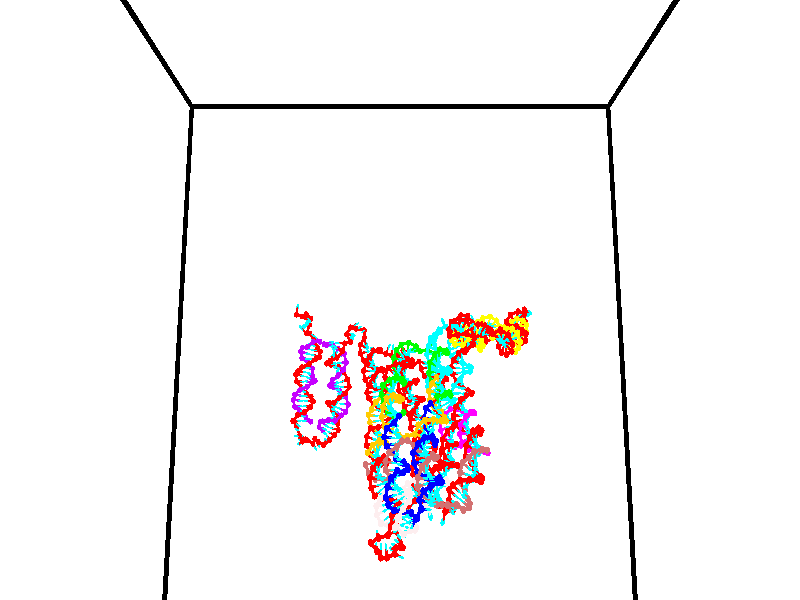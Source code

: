 // switches for output
#declare DRAW_BASES = 1; // possible values are 0, 1; only relevant for DNA ribbons
#declare DRAW_BASES_TYPE = 3; // possible values are 1, 2, 3; only relevant for DNA ribbons
#declare DRAW_FOG = 0; // set to 1 to enable fog

#include "colors.inc"

#include "transforms.inc"
background { rgb <1, 1, 1>}

#default {
   normal{
       ripples 0.25
       frequency 0.20
       turbulence 0.2
       lambda 5
   }
	finish {
		phong 0.1
		phong_size 40.
	}
}

// original window dimensions: 1024x640


// camera settings

camera {
	sky <0, 0.179814, -0.983701>
	up <0, 0.179814, -0.983701>
	right 1.6 * <1, 0, 0>
	location <35, 94.9851, 44.8844>
	look_at <35, 29.7336, 32.9568>
	direction <0, -65.2515, -11.9276>
	angle 67.0682
}


# declare cpy_camera_pos = <35, 94.9851, 44.8844>;
# if (DRAW_FOG = 1)
fog {
	fog_type 2
	up vnormalize(cpy_camera_pos)
	color rgbt<1,1,1,0.3>
	distance 1e-5
	fog_alt 3e-3
	fog_offset 56
}
# end


// LIGHTS

# declare lum = 6;
global_settings {
	ambient_light rgb lum * <0.05, 0.05, 0.05>
	max_trace_level 15
}# declare cpy_direct_light_amount = 0.25;
light_source
{	1000 * <-1, -1.16352, -0.803886>,
	rgb lum * cpy_direct_light_amount
	parallel
}

light_source
{	1000 * <1, 1.16352, 0.803886>,
	rgb lum * cpy_direct_light_amount
	parallel
}

// strand 0

// nucleotide -1

// particle -1
sphere {
	<24.561594, 34.976776, 35.155949> 0.250000
	pigment { color rgbt <1,0,0,0> }
	no_shadow
}
cylinder {
	<24.611961, 34.862030, 34.776085>,  <24.642181, 34.793182, 34.548168>, 0.100000
	pigment { color rgbt <1,0,0,0> }
	no_shadow
}
cylinder {
	<24.611961, 34.862030, 34.776085>,  <24.561594, 34.976776, 35.155949>, 0.100000
	pigment { color rgbt <1,0,0,0> }
	no_shadow
}

// particle -1
sphere {
	<24.611961, 34.862030, 34.776085> 0.100000
	pigment { color rgbt <1,0,0,0> }
	no_shadow
}
sphere {
	0, 1
	scale<0.080000,0.200000,0.300000>
	matrix <0.545993, -0.779208, 0.307776,
		-0.828273, -0.557261, 0.058511,
		0.125920, -0.286869, -0.949658,
		24.649736, 34.775970, 34.491188>
	pigment { color rgbt <0,1,1,0> }
	no_shadow
}
cylinder {
	<25.204395, 35.411854, 35.394875>,  <24.561594, 34.976776, 35.155949>, 0.130000
	pigment { color rgbt <1,0,0,0> }
	no_shadow
}

// nucleotide -1

// particle -1
sphere {
	<25.204395, 35.411854, 35.394875> 0.250000
	pigment { color rgbt <1,0,0,0> }
	no_shadow
}
cylinder {
	<25.554249, 35.356888, 35.580833>,  <25.764162, 35.323910, 35.692410>, 0.100000
	pigment { color rgbt <1,0,0,0> }
	no_shadow
}
cylinder {
	<25.554249, 35.356888, 35.580833>,  <25.204395, 35.411854, 35.394875>, 0.100000
	pigment { color rgbt <1,0,0,0> }
	no_shadow
}

// particle -1
sphere {
	<25.554249, 35.356888, 35.580833> 0.100000
	pigment { color rgbt <1,0,0,0> }
	no_shadow
}
sphere {
	0, 1
	scale<0.080000,0.200000,0.300000>
	matrix <-0.299742, -0.906994, 0.295834,
		0.381009, -0.398096, -0.834477,
		0.874635, -0.137412, 0.464899,
		25.816639, 35.315662, 35.720303>
	pigment { color rgbt <0,1,1,0> }
	no_shadow
}
cylinder {
	<25.524855, 34.841633, 35.116028>,  <25.204395, 35.411854, 35.394875>, 0.130000
	pigment { color rgbt <1,0,0,0> }
	no_shadow
}

// nucleotide -1

// particle -1
sphere {
	<25.524855, 34.841633, 35.116028> 0.250000
	pigment { color rgbt <1,0,0,0> }
	no_shadow
}
cylinder {
	<25.623474, 34.890167, 35.500629>,  <25.682646, 34.919289, 35.731392>, 0.100000
	pigment { color rgbt <1,0,0,0> }
	no_shadow
}
cylinder {
	<25.623474, 34.890167, 35.500629>,  <25.524855, 34.841633, 35.116028>, 0.100000
	pigment { color rgbt <1,0,0,0> }
	no_shadow
}

// particle -1
sphere {
	<25.623474, 34.890167, 35.500629> 0.100000
	pigment { color rgbt <1,0,0,0> }
	no_shadow
}
sphere {
	0, 1
	scale<0.080000,0.200000,0.300000>
	matrix <-0.438354, -0.870877, 0.222305,
		0.864326, -0.476288, -0.161523,
		0.246548, 0.121340, 0.961505,
		25.697439, 34.926571, 35.789082>
	pigment { color rgbt <0,1,1,0> }
	no_shadow
}
cylinder {
	<25.924374, 34.273052, 35.391582>,  <25.524855, 34.841633, 35.116028>, 0.130000
	pigment { color rgbt <1,0,0,0> }
	no_shadow
}

// nucleotide -1

// particle -1
sphere {
	<25.924374, 34.273052, 35.391582> 0.250000
	pigment { color rgbt <1,0,0,0> }
	no_shadow
}
cylinder {
	<25.721035, 34.460285, 35.680714>,  <25.599031, 34.572624, 35.854195>, 0.100000
	pigment { color rgbt <1,0,0,0> }
	no_shadow
}
cylinder {
	<25.721035, 34.460285, 35.680714>,  <25.924374, 34.273052, 35.391582>, 0.100000
	pigment { color rgbt <1,0,0,0> }
	no_shadow
}

// particle -1
sphere {
	<25.721035, 34.460285, 35.680714> 0.100000
	pigment { color rgbt <1,0,0,0> }
	no_shadow
}
sphere {
	0, 1
	scale<0.080000,0.200000,0.300000>
	matrix <-0.534884, -0.829453, 0.160956,
		0.674896, -0.304810, 0.672017,
		-0.508345, 0.468079, 0.722832,
		25.568531, 34.600708, 35.897564>
	pigment { color rgbt <0,1,1,0> }
	no_shadow
}
cylinder {
	<25.758926, 33.794815, 35.838871>,  <25.924374, 34.273052, 35.391582>, 0.130000
	pigment { color rgbt <1,0,0,0> }
	no_shadow
}

// nucleotide -1

// particle -1
sphere {
	<25.758926, 33.794815, 35.838871> 0.250000
	pigment { color rgbt <1,0,0,0> }
	no_shadow
}
cylinder {
	<25.473637, 34.046806, 35.961800>,  <25.302464, 34.198002, 36.035557>, 0.100000
	pigment { color rgbt <1,0,0,0> }
	no_shadow
}
cylinder {
	<25.473637, 34.046806, 35.961800>,  <25.758926, 33.794815, 35.838871>, 0.100000
	pigment { color rgbt <1,0,0,0> }
	no_shadow
}

// particle -1
sphere {
	<25.473637, 34.046806, 35.961800> 0.100000
	pigment { color rgbt <1,0,0,0> }
	no_shadow
}
sphere {
	0, 1
	scale<0.080000,0.200000,0.300000>
	matrix <-0.627329, -0.769286, 0.121068,
		0.312686, -0.106441, 0.943874,
		-0.713222, 0.629975, 0.307319,
		25.259670, 34.235798, 36.053997>
	pigment { color rgbt <0,1,1,0> }
	no_shadow
}
cylinder {
	<25.439022, 33.709721, 36.582924>,  <25.758926, 33.794815, 35.838871>, 0.130000
	pigment { color rgbt <1,0,0,0> }
	no_shadow
}

// nucleotide -1

// particle -1
sphere {
	<25.439022, 33.709721, 36.582924> 0.250000
	pigment { color rgbt <1,0,0,0> }
	no_shadow
}
cylinder {
	<25.152195, 33.820274, 36.326977>,  <24.980099, 33.886608, 36.173409>, 0.100000
	pigment { color rgbt <1,0,0,0> }
	no_shadow
}
cylinder {
	<25.152195, 33.820274, 36.326977>,  <25.439022, 33.709721, 36.582924>, 0.100000
	pigment { color rgbt <1,0,0,0> }
	no_shadow
}

// particle -1
sphere {
	<25.152195, 33.820274, 36.326977> 0.100000
	pigment { color rgbt <1,0,0,0> }
	no_shadow
}
sphere {
	0, 1
	scale<0.080000,0.200000,0.300000>
	matrix <-0.605862, -0.701027, 0.376156,
		-0.344597, 0.657397, 0.670136,
		-0.717067, 0.276388, -0.639863,
		24.937075, 33.903191, 36.135017>
	pigment { color rgbt <0,1,1,0> }
	no_shadow
}
cylinder {
	<25.883553, 34.356701, 36.674034>,  <25.439022, 33.709721, 36.582924>, 0.130000
	pigment { color rgbt <1,0,0,0> }
	no_shadow
}

// nucleotide -1

// particle -1
sphere {
	<25.883553, 34.356701, 36.674034> 0.250000
	pigment { color rgbt <1,0,0,0> }
	no_shadow
}
cylinder {
	<26.132906, 34.633236, 36.820156>,  <26.282518, 34.799156, 36.907829>, 0.100000
	pigment { color rgbt <1,0,0,0> }
	no_shadow
}
cylinder {
	<26.132906, 34.633236, 36.820156>,  <25.883553, 34.356701, 36.674034>, 0.100000
	pigment { color rgbt <1,0,0,0> }
	no_shadow
}

// particle -1
sphere {
	<26.132906, 34.633236, 36.820156> 0.100000
	pigment { color rgbt <1,0,0,0> }
	no_shadow
}
sphere {
	0, 1
	scale<0.080000,0.200000,0.300000>
	matrix <-0.360001, -0.160972, 0.918960,
		0.694112, -0.704377, 0.148534,
		0.623384, 0.691334, 0.365309,
		26.319921, 34.840637, 36.929749>
	pigment { color rgbt <0,1,1,0> }
	no_shadow
}
cylinder {
	<26.206755, 34.022156, 37.159050>,  <25.883553, 34.356701, 36.674034>, 0.130000
	pigment { color rgbt <1,0,0,0> }
	no_shadow
}

// nucleotide -1

// particle -1
sphere {
	<26.206755, 34.022156, 37.159050> 0.250000
	pigment { color rgbt <1,0,0,0> }
	no_shadow
}
cylinder {
	<26.234114, 34.414440, 37.232296>,  <26.250528, 34.649811, 37.276241>, 0.100000
	pigment { color rgbt <1,0,0,0> }
	no_shadow
}
cylinder {
	<26.234114, 34.414440, 37.232296>,  <26.206755, 34.022156, 37.159050>, 0.100000
	pigment { color rgbt <1,0,0,0> }
	no_shadow
}

// particle -1
sphere {
	<26.234114, 34.414440, 37.232296> 0.100000
	pigment { color rgbt <1,0,0,0> }
	no_shadow
}
sphere {
	0, 1
	scale<0.080000,0.200000,0.300000>
	matrix <-0.118834, -0.174227, 0.977509,
		0.990556, -0.088619, 0.104625,
		0.068397, 0.980710, 0.183113,
		26.254633, 34.708652, 37.287231>
	pigment { color rgbt <0,1,1,0> }
	no_shadow
}
cylinder {
	<26.591177, 34.032921, 37.781219>,  <26.206755, 34.022156, 37.159050>, 0.130000
	pigment { color rgbt <1,0,0,0> }
	no_shadow
}

// nucleotide -1

// particle -1
sphere {
	<26.591177, 34.032921, 37.781219> 0.250000
	pigment { color rgbt <1,0,0,0> }
	no_shadow
}
cylinder {
	<26.430218, 34.398319, 37.757214>,  <26.333643, 34.617558, 37.742809>, 0.100000
	pigment { color rgbt <1,0,0,0> }
	no_shadow
}
cylinder {
	<26.430218, 34.398319, 37.757214>,  <26.591177, 34.032921, 37.781219>, 0.100000
	pigment { color rgbt <1,0,0,0> }
	no_shadow
}

// particle -1
sphere {
	<26.430218, 34.398319, 37.757214> 0.100000
	pigment { color rgbt <1,0,0,0> }
	no_shadow
}
sphere {
	0, 1
	scale<0.080000,0.200000,0.300000>
	matrix <-0.201090, -0.024241, 0.979273,
		0.893107, 0.406125, 0.193449,
		-0.402397, 0.913496, -0.060018,
		26.309498, 34.672367, 37.739208>
	pigment { color rgbt <0,1,1,0> }
	no_shadow
}
cylinder {
	<26.984423, 34.438522, 38.209343>,  <26.591177, 34.032921, 37.781219>, 0.130000
	pigment { color rgbt <1,0,0,0> }
	no_shadow
}

// nucleotide -1

// particle -1
sphere {
	<26.984423, 34.438522, 38.209343> 0.250000
	pigment { color rgbt <1,0,0,0> }
	no_shadow
}
cylinder {
	<26.631701, 34.624332, 38.176765>,  <26.420067, 34.735821, 38.157219>, 0.100000
	pigment { color rgbt <1,0,0,0> }
	no_shadow
}
cylinder {
	<26.631701, 34.624332, 38.176765>,  <26.984423, 34.438522, 38.209343>, 0.100000
	pigment { color rgbt <1,0,0,0> }
	no_shadow
}

// particle -1
sphere {
	<26.631701, 34.624332, 38.176765> 0.100000
	pigment { color rgbt <1,0,0,0> }
	no_shadow
}
sphere {
	0, 1
	scale<0.080000,0.200000,0.300000>
	matrix <-0.104947, -0.024913, 0.994166,
		0.459788, 0.885208, 0.070720,
		-0.881806, 0.464527, -0.081445,
		26.367159, 34.763691, 38.152332>
	pigment { color rgbt <0,1,1,0> }
	no_shadow
}
cylinder {
	<26.985359, 34.925163, 38.697346>,  <26.984423, 34.438522, 38.209343>, 0.130000
	pigment { color rgbt <1,0,0,0> }
	no_shadow
}

// nucleotide -1

// particle -1
sphere {
	<26.985359, 34.925163, 38.697346> 0.250000
	pigment { color rgbt <1,0,0,0> }
	no_shadow
}
cylinder {
	<26.593712, 34.913097, 38.616924>,  <26.358725, 34.905857, 38.568672>, 0.100000
	pigment { color rgbt <1,0,0,0> }
	no_shadow
}
cylinder {
	<26.593712, 34.913097, 38.616924>,  <26.985359, 34.925163, 38.697346>, 0.100000
	pigment { color rgbt <1,0,0,0> }
	no_shadow
}

// particle -1
sphere {
	<26.593712, 34.913097, 38.616924> 0.100000
	pigment { color rgbt <1,0,0,0> }
	no_shadow
}
sphere {
	0, 1
	scale<0.080000,0.200000,0.300000>
	matrix <-0.199568, -0.045997, 0.978804,
		-0.038772, 0.998486, 0.039017,
		-0.979117, -0.030164, -0.201049,
		26.299976, 34.904049, 38.556610>
	pigment { color rgbt <0,1,1,0> }
	no_shadow
}
cylinder {
	<26.718067, 35.497585, 38.934895>,  <26.985359, 34.925163, 38.697346>, 0.130000
	pigment { color rgbt <1,0,0,0> }
	no_shadow
}

// nucleotide -1

// particle -1
sphere {
	<26.718067, 35.497585, 38.934895> 0.250000
	pigment { color rgbt <1,0,0,0> }
	no_shadow
}
cylinder {
	<26.414234, 35.237705, 38.922798>,  <26.231934, 35.081776, 38.915539>, 0.100000
	pigment { color rgbt <1,0,0,0> }
	no_shadow
}
cylinder {
	<26.414234, 35.237705, 38.922798>,  <26.718067, 35.497585, 38.934895>, 0.100000
	pigment { color rgbt <1,0,0,0> }
	no_shadow
}

// particle -1
sphere {
	<26.414234, 35.237705, 38.922798> 0.100000
	pigment { color rgbt <1,0,0,0> }
	no_shadow
}
sphere {
	0, 1
	scale<0.080000,0.200000,0.300000>
	matrix <-0.131364, 0.107709, 0.985466,
		-0.637004, 0.752517, -0.167162,
		-0.759585, -0.649705, -0.030242,
		26.186359, 35.042793, 38.913727>
	pigment { color rgbt <0,1,1,0> }
	no_shadow
}
cylinder {
	<26.070061, 35.810528, 39.394672>,  <26.718067, 35.497585, 38.934895>, 0.130000
	pigment { color rgbt <1,0,0,0> }
	no_shadow
}

// nucleotide -1

// particle -1
sphere {
	<26.070061, 35.810528, 39.394672> 0.250000
	pigment { color rgbt <1,0,0,0> }
	no_shadow
}
cylinder {
	<26.007578, 35.420059, 39.334427>,  <25.970089, 35.185776, 39.298279>, 0.100000
	pigment { color rgbt <1,0,0,0> }
	no_shadow
}
cylinder {
	<26.007578, 35.420059, 39.334427>,  <26.070061, 35.810528, 39.394672>, 0.100000
	pigment { color rgbt <1,0,0,0> }
	no_shadow
}

// particle -1
sphere {
	<26.007578, 35.420059, 39.334427> 0.100000
	pigment { color rgbt <1,0,0,0> }
	no_shadow
}
sphere {
	0, 1
	scale<0.080000,0.200000,0.300000>
	matrix <-0.307194, -0.096909, 0.946700,
		-0.938739, 0.194149, -0.284737,
		-0.156207, -0.976174, -0.150613,
		25.960716, 35.127209, 39.289242>
	pigment { color rgbt <0,1,1,0> }
	no_shadow
}
cylinder {
	<25.370047, 35.703140, 39.623940>,  <26.070061, 35.810528, 39.394672>, 0.130000
	pigment { color rgbt <1,0,0,0> }
	no_shadow
}

// nucleotide -1

// particle -1
sphere {
	<25.370047, 35.703140, 39.623940> 0.250000
	pigment { color rgbt <1,0,0,0> }
	no_shadow
}
cylinder {
	<25.551544, 35.346771, 39.616264>,  <25.660442, 35.132950, 39.611660>, 0.100000
	pigment { color rgbt <1,0,0,0> }
	no_shadow
}
cylinder {
	<25.551544, 35.346771, 39.616264>,  <25.370047, 35.703140, 39.623940>, 0.100000
	pigment { color rgbt <1,0,0,0> }
	no_shadow
}

// particle -1
sphere {
	<25.551544, 35.346771, 39.616264> 0.100000
	pigment { color rgbt <1,0,0,0> }
	no_shadow
}
sphere {
	0, 1
	scale<0.080000,0.200000,0.300000>
	matrix <-0.457921, -0.251581, 0.852652,
		-0.764477, -0.378099, -0.522127,
		0.453744, -0.890926, -0.019188,
		25.687668, 35.079494, 39.610508>
	pigment { color rgbt <0,1,1,0> }
	no_shadow
}
cylinder {
	<24.912880, 35.307053, 39.939873>,  <25.370047, 35.703140, 39.623940>, 0.130000
	pigment { color rgbt <1,0,0,0> }
	no_shadow
}

// nucleotide -1

// particle -1
sphere {
	<24.912880, 35.307053, 39.939873> 0.250000
	pigment { color rgbt <1,0,0,0> }
	no_shadow
}
cylinder {
	<25.226362, 35.058704, 39.947136>,  <25.414452, 34.909695, 39.951492>, 0.100000
	pigment { color rgbt <1,0,0,0> }
	no_shadow
}
cylinder {
	<25.226362, 35.058704, 39.947136>,  <24.912880, 35.307053, 39.939873>, 0.100000
	pigment { color rgbt <1,0,0,0> }
	no_shadow
}

// particle -1
sphere {
	<25.226362, 35.058704, 39.947136> 0.100000
	pigment { color rgbt <1,0,0,0> }
	no_shadow
}
sphere {
	0, 1
	scale<0.080000,0.200000,0.300000>
	matrix <-0.163188, -0.177613, 0.970476,
		-0.599312, -0.763530, -0.240515,
		0.783706, -0.620867, 0.018153,
		25.461473, 34.872444, 39.952583>
	pigment { color rgbt <0,1,1,0> }
	no_shadow
}
cylinder {
	<24.612379, 34.699646, 40.145573>,  <24.912880, 35.307053, 39.939873>, 0.130000
	pigment { color rgbt <1,0,0,0> }
	no_shadow
}

// nucleotide -1

// particle -1
sphere {
	<24.612379, 34.699646, 40.145573> 0.250000
	pigment { color rgbt <1,0,0,0> }
	no_shadow
}
cylinder {
	<25.004290, 34.725185, 40.221424>,  <25.239435, 34.740509, 40.266937>, 0.100000
	pigment { color rgbt <1,0,0,0> }
	no_shadow
}
cylinder {
	<25.004290, 34.725185, 40.221424>,  <24.612379, 34.699646, 40.145573>, 0.100000
	pigment { color rgbt <1,0,0,0> }
	no_shadow
}

// particle -1
sphere {
	<25.004290, 34.725185, 40.221424> 0.100000
	pigment { color rgbt <1,0,0,0> }
	no_shadow
}
sphere {
	0, 1
	scale<0.080000,0.200000,0.300000>
	matrix <-0.176608, -0.169549, 0.969568,
		0.094061, -0.983451, -0.154843,
		0.979776, 0.063852, 0.189633,
		25.298223, 34.744339, 40.278313>
	pigment { color rgbt <0,1,1,0> }
	no_shadow
}
cylinder {
	<24.629932, 34.280357, 40.699665>,  <24.612379, 34.699646, 40.145573>, 0.130000
	pigment { color rgbt <1,0,0,0> }
	no_shadow
}

// nucleotide -1

// particle -1
sphere {
	<24.629932, 34.280357, 40.699665> 0.250000
	pigment { color rgbt <1,0,0,0> }
	no_shadow
}
cylinder {
	<24.987551, 34.458431, 40.719666>,  <25.202122, 34.565273, 40.731667>, 0.100000
	pigment { color rgbt <1,0,0,0> }
	no_shadow
}
cylinder {
	<24.987551, 34.458431, 40.719666>,  <24.629932, 34.280357, 40.699665>, 0.100000
	pigment { color rgbt <1,0,0,0> }
	no_shadow
}

// particle -1
sphere {
	<24.987551, 34.458431, 40.719666> 0.100000
	pigment { color rgbt <1,0,0,0> }
	no_shadow
}
sphere {
	0, 1
	scale<0.080000,0.200000,0.300000>
	matrix <-0.056660, 0.001649, 0.998392,
		0.444382, -0.895439, 0.026698,
		0.894044, 0.445181, 0.050003,
		25.255764, 34.591984, 40.734665>
	pigment { color rgbt <0,1,1,0> }
	no_shadow
}
cylinder {
	<25.050636, 33.872276, 41.164474>,  <24.629932, 34.280357, 40.699665>, 0.130000
	pigment { color rgbt <1,0,0,0> }
	no_shadow
}

// nucleotide -1

// particle -1
sphere {
	<25.050636, 33.872276, 41.164474> 0.250000
	pigment { color rgbt <1,0,0,0> }
	no_shadow
}
cylinder {
	<25.253592, 34.216915, 41.158649>,  <25.375364, 34.423698, 41.155155>, 0.100000
	pigment { color rgbt <1,0,0,0> }
	no_shadow
}
cylinder {
	<25.253592, 34.216915, 41.158649>,  <25.050636, 33.872276, 41.164474>, 0.100000
	pigment { color rgbt <1,0,0,0> }
	no_shadow
}

// particle -1
sphere {
	<25.253592, 34.216915, 41.158649> 0.100000
	pigment { color rgbt <1,0,0,0> }
	no_shadow
}
sphere {
	0, 1
	scale<0.080000,0.200000,0.300000>
	matrix <-0.001278, 0.017657, 0.999843,
		0.861718, -0.507288, 0.010060,
		0.507386, 0.861596, -0.014567,
		25.405807, 34.475395, 41.154278>
	pigment { color rgbt <0,1,1,0> }
	no_shadow
}
cylinder {
	<25.547457, 33.798771, 41.637245>,  <25.050636, 33.872276, 41.164474>, 0.130000
	pigment { color rgbt <1,0,0,0> }
	no_shadow
}

// nucleotide -1

// particle -1
sphere {
	<25.547457, 33.798771, 41.637245> 0.250000
	pigment { color rgbt <1,0,0,0> }
	no_shadow
}
cylinder {
	<25.504519, 34.194263, 41.595505>,  <25.478756, 34.431561, 41.570461>, 0.100000
	pigment { color rgbt <1,0,0,0> }
	no_shadow
}
cylinder {
	<25.504519, 34.194263, 41.595505>,  <25.547457, 33.798771, 41.637245>, 0.100000
	pigment { color rgbt <1,0,0,0> }
	no_shadow
}

// particle -1
sphere {
	<25.504519, 34.194263, 41.595505> 0.100000
	pigment { color rgbt <1,0,0,0> }
	no_shadow
}
sphere {
	0, 1
	scale<0.080000,0.200000,0.300000>
	matrix <0.025356, 0.107650, 0.993866,
		0.993898, 0.104041, -0.036626,
		-0.107345, 0.988730, -0.104355,
		25.472315, 34.490883, 41.564198>
	pigment { color rgbt <0,1,1,0> }
	no_shadow
}
cylinder {
	<26.090542, 34.074913, 41.948181>,  <25.547457, 33.798771, 41.637245>, 0.130000
	pigment { color rgbt <1,0,0,0> }
	no_shadow
}

// nucleotide -1

// particle -1
sphere {
	<26.090542, 34.074913, 41.948181> 0.250000
	pigment { color rgbt <1,0,0,0> }
	no_shadow
}
cylinder {
	<25.817699, 34.367409, 41.949692>,  <25.653994, 34.542908, 41.950600>, 0.100000
	pigment { color rgbt <1,0,0,0> }
	no_shadow
}
cylinder {
	<25.817699, 34.367409, 41.949692>,  <26.090542, 34.074913, 41.948181>, 0.100000
	pigment { color rgbt <1,0,0,0> }
	no_shadow
}

// particle -1
sphere {
	<25.817699, 34.367409, 41.949692> 0.100000
	pigment { color rgbt <1,0,0,0> }
	no_shadow
}
sphere {
	0, 1
	scale<0.080000,0.200000,0.300000>
	matrix <0.114355, 0.101569, 0.988234,
		0.722255, 0.674514, -0.152902,
		-0.682108, 0.731242, 0.003776,
		25.613068, 34.586781, 41.950825>
	pigment { color rgbt <0,1,1,0> }
	no_shadow
}
cylinder {
	<26.388515, 34.583172, 42.369812>,  <26.090542, 34.074913, 41.948181>, 0.130000
	pigment { color rgbt <1,0,0,0> }
	no_shadow
}

// nucleotide -1

// particle -1
sphere {
	<26.388515, 34.583172, 42.369812> 0.250000
	pigment { color rgbt <1,0,0,0> }
	no_shadow
}
cylinder {
	<25.990179, 34.613457, 42.349533>,  <25.751177, 34.631630, 42.337368>, 0.100000
	pigment { color rgbt <1,0,0,0> }
	no_shadow
}
cylinder {
	<25.990179, 34.613457, 42.349533>,  <26.388515, 34.583172, 42.369812>, 0.100000
	pigment { color rgbt <1,0,0,0> }
	no_shadow
}

// particle -1
sphere {
	<25.990179, 34.613457, 42.349533> 0.100000
	pigment { color rgbt <1,0,0,0> }
	no_shadow
}
sphere {
	0, 1
	scale<0.080000,0.200000,0.300000>
	matrix <-0.039389, 0.143963, 0.988799,
		0.082164, 0.986682, -0.140382,
		-0.995840, 0.075714, -0.050693,
		25.691427, 34.636169, 42.334324>
	pigment { color rgbt <0,1,1,0> }
	no_shadow
}
cylinder {
	<26.241535, 35.131523, 42.848125>,  <26.388515, 34.583172, 42.369812>, 0.130000
	pigment { color rgbt <1,0,0,0> }
	no_shadow
}

// nucleotide -1

// particle -1
sphere {
	<26.241535, 35.131523, 42.848125> 0.250000
	pigment { color rgbt <1,0,0,0> }
	no_shadow
}
cylinder {
	<25.908178, 34.915291, 42.802116>,  <25.708164, 34.785553, 42.774513>, 0.100000
	pigment { color rgbt <1,0,0,0> }
	no_shadow
}
cylinder {
	<25.908178, 34.915291, 42.802116>,  <26.241535, 35.131523, 42.848125>, 0.100000
	pigment { color rgbt <1,0,0,0> }
	no_shadow
}

// particle -1
sphere {
	<25.908178, 34.915291, 42.802116> 0.100000
	pigment { color rgbt <1,0,0,0> }
	no_shadow
}
sphere {
	0, 1
	scale<0.080000,0.200000,0.300000>
	matrix <-0.248715, 0.180982, 0.951518,
		-0.493554, 0.821596, -0.285279,
		-0.833394, -0.540579, -0.115019,
		25.658159, 34.753117, 42.767612>
	pigment { color rgbt <0,1,1,0> }
	no_shadow
}
cylinder {
	<25.736055, 35.615536, 43.260120>,  <26.241535, 35.131523, 42.848125>, 0.130000
	pigment { color rgbt <1,0,0,0> }
	no_shadow
}

// nucleotide -1

// particle -1
sphere {
	<25.736055, 35.615536, 43.260120> 0.250000
	pigment { color rgbt <1,0,0,0> }
	no_shadow
}
cylinder {
	<25.590916, 35.245823, 43.212704>,  <25.503832, 35.023994, 43.184254>, 0.100000
	pigment { color rgbt <1,0,0,0> }
	no_shadow
}
cylinder {
	<25.590916, 35.245823, 43.212704>,  <25.736055, 35.615536, 43.260120>, 0.100000
	pigment { color rgbt <1,0,0,0> }
	no_shadow
}

// particle -1
sphere {
	<25.590916, 35.245823, 43.212704> 0.100000
	pigment { color rgbt <1,0,0,0> }
	no_shadow
}
sphere {
	0, 1
	scale<0.080000,0.200000,0.300000>
	matrix <-0.285151, -0.010978, 0.958420,
		-0.887148, 0.381562, -0.259575,
		-0.362847, -0.924278, -0.118542,
		25.482061, 34.968540, 43.177143>
	pigment { color rgbt <0,1,1,0> }
	no_shadow
}
cylinder {
	<25.051609, 35.655151, 43.515980>,  <25.736055, 35.615536, 43.260120>, 0.130000
	pigment { color rgbt <1,0,0,0> }
	no_shadow
}

// nucleotide -1

// particle -1
sphere {
	<25.051609, 35.655151, 43.515980> 0.250000
	pigment { color rgbt <1,0,0,0> }
	no_shadow
}
cylinder {
	<25.172140, 35.274040, 43.531006>,  <25.244459, 35.045372, 43.540024>, 0.100000
	pigment { color rgbt <1,0,0,0> }
	no_shadow
}
cylinder {
	<25.172140, 35.274040, 43.531006>,  <25.051609, 35.655151, 43.515980>, 0.100000
	pigment { color rgbt <1,0,0,0> }
	no_shadow
}

// particle -1
sphere {
	<25.172140, 35.274040, 43.531006> 0.100000
	pigment { color rgbt <1,0,0,0> }
	no_shadow
}
sphere {
	0, 1
	scale<0.080000,0.200000,0.300000>
	matrix <-0.131274, -0.002430, 0.991343,
		-0.944440, -0.303653, -0.125808,
		0.301330, -0.952780, 0.037567,
		25.262539, 34.988205, 43.542274>
	pigment { color rgbt <0,1,1,0> }
	no_shadow
}
cylinder {
	<24.560173, 35.361656, 43.961746>,  <25.051609, 35.655151, 43.515980>, 0.130000
	pigment { color rgbt <1,0,0,0> }
	no_shadow
}

// nucleotide -1

// particle -1
sphere {
	<24.560173, 35.361656, 43.961746> 0.250000
	pigment { color rgbt <1,0,0,0> }
	no_shadow
}
cylinder {
	<24.857460, 35.094173, 43.953136>,  <25.035831, 34.933685, 43.947971>, 0.100000
	pigment { color rgbt <1,0,0,0> }
	no_shadow
}
cylinder {
	<24.857460, 35.094173, 43.953136>,  <24.560173, 35.361656, 43.961746>, 0.100000
	pigment { color rgbt <1,0,0,0> }
	no_shadow
}

// particle -1
sphere {
	<24.857460, 35.094173, 43.953136> 0.100000
	pigment { color rgbt <1,0,0,0> }
	no_shadow
}
sphere {
	0, 1
	scale<0.080000,0.200000,0.300000>
	matrix <-0.013790, -0.047482, 0.998777,
		-0.668908, -0.742012, -0.044511,
		0.743218, -0.668703, -0.021529,
		25.080425, 34.893562, 43.946678>
	pigment { color rgbt <0,1,1,0> }
	no_shadow
}
cylinder {
	<24.440559, 34.563507, 43.937534>,  <24.560173, 35.361656, 43.961746>, 0.130000
	pigment { color rgbt <1,0,0,0> }
	no_shadow
}

// nucleotide -1

// particle -1
sphere {
	<24.440559, 34.563507, 43.937534> 0.250000
	pigment { color rgbt <1,0,0,0> }
	no_shadow
}
cylinder {
	<24.754923, 34.706108, 44.139626>,  <24.943541, 34.791668, 44.260880>, 0.100000
	pigment { color rgbt <1,0,0,0> }
	no_shadow
}
cylinder {
	<24.754923, 34.706108, 44.139626>,  <24.440559, 34.563507, 43.937534>, 0.100000
	pigment { color rgbt <1,0,0,0> }
	no_shadow
}

// particle -1
sphere {
	<24.754923, 34.706108, 44.139626> 0.100000
	pigment { color rgbt <1,0,0,0> }
	no_shadow
}
sphere {
	0, 1
	scale<0.080000,0.200000,0.300000>
	matrix <-0.411484, -0.308361, 0.857668,
		0.461552, -0.881942, -0.095649,
		0.785908, 0.356500, 0.505229,
		24.990696, 34.813057, 44.291195>
	pigment { color rgbt <0,1,1,0> }
	no_shadow
}
cylinder {
	<24.760965, 34.109703, 44.445377>,  <24.440559, 34.563507, 43.937534>, 0.130000
	pigment { color rgbt <1,0,0,0> }
	no_shadow
}

// nucleotide -1

// particle -1
sphere {
	<24.760965, 34.109703, 44.445377> 0.250000
	pigment { color rgbt <1,0,0,0> }
	no_shadow
}
cylinder {
	<24.828102, 34.481209, 44.577576>,  <24.868383, 34.704113, 44.656895>, 0.100000
	pigment { color rgbt <1,0,0,0> }
	no_shadow
}
cylinder {
	<24.828102, 34.481209, 44.577576>,  <24.760965, 34.109703, 44.445377>, 0.100000
	pigment { color rgbt <1,0,0,0> }
	no_shadow
}

// particle -1
sphere {
	<24.828102, 34.481209, 44.577576> 0.100000
	pigment { color rgbt <1,0,0,0> }
	no_shadow
}
sphere {
	0, 1
	scale<0.080000,0.200000,0.300000>
	matrix <-0.363495, -0.253322, 0.896492,
		0.916352, -0.270601, 0.295084,
		0.167840, 0.928764, 0.330495,
		24.878454, 34.759838, 44.676723>
	pigment { color rgbt <0,1,1,0> }
	no_shadow
}
cylinder {
	<25.018276, 33.917591, 45.154961>,  <24.760965, 34.109703, 44.445377>, 0.130000
	pigment { color rgbt <1,0,0,0> }
	no_shadow
}

// nucleotide -1

// particle -1
sphere {
	<25.018276, 33.917591, 45.154961> 0.250000
	pigment { color rgbt <1,0,0,0> }
	no_shadow
}
cylinder {
	<24.891428, 34.296520, 45.172924>,  <24.815319, 34.523876, 45.183701>, 0.100000
	pigment { color rgbt <1,0,0,0> }
	no_shadow
}
cylinder {
	<24.891428, 34.296520, 45.172924>,  <25.018276, 33.917591, 45.154961>, 0.100000
	pigment { color rgbt <1,0,0,0> }
	no_shadow
}

// particle -1
sphere {
	<24.891428, 34.296520, 45.172924> 0.100000
	pigment { color rgbt <1,0,0,0> }
	no_shadow
}
sphere {
	0, 1
	scale<0.080000,0.200000,0.300000>
	matrix <-0.151950, -0.097491, 0.983568,
		0.936134, 0.305086, 0.174862,
		-0.317120, 0.947322, 0.044907,
		24.796291, 34.580715, 45.186398>
	pigment { color rgbt <0,1,1,0> }
	no_shadow
}
cylinder {
	<25.189278, 33.307098, 45.635078>,  <25.018276, 33.917591, 45.154961>, 0.130000
	pigment { color rgbt <1,0,0,0> }
	no_shadow
}

// nucleotide -1

// particle -1
sphere {
	<25.189278, 33.307098, 45.635078> 0.250000
	pigment { color rgbt <1,0,0,0> }
	no_shadow
}
cylinder {
	<24.963333, 32.997707, 45.750088>,  <24.827766, 32.812073, 45.819096>, 0.100000
	pigment { color rgbt <1,0,0,0> }
	no_shadow
}
cylinder {
	<24.963333, 32.997707, 45.750088>,  <25.189278, 33.307098, 45.635078>, 0.100000
	pigment { color rgbt <1,0,0,0> }
	no_shadow
}

// particle -1
sphere {
	<24.963333, 32.997707, 45.750088> 0.100000
	pigment { color rgbt <1,0,0,0> }
	no_shadow
}
sphere {
	0, 1
	scale<0.080000,0.200000,0.300000>
	matrix <0.256075, -0.495542, -0.829978,
		0.784448, -0.395193, 0.477979,
		-0.564860, -0.773473, 0.287527,
		24.793875, 32.765667, 45.836346>
	pigment { color rgbt <0,1,1,0> }
	no_shadow
}
cylinder {
	<25.594791, 32.673519, 45.552258>,  <25.189278, 33.307098, 45.635078>, 0.130000
	pigment { color rgbt <1,0,0,0> }
	no_shadow
}

// nucleotide -1

// particle -1
sphere {
	<25.594791, 32.673519, 45.552258> 0.250000
	pigment { color rgbt <1,0,0,0> }
	no_shadow
}
cylinder {
	<25.198812, 32.632259, 45.513557>,  <24.961226, 32.607502, 45.490337>, 0.100000
	pigment { color rgbt <1,0,0,0> }
	no_shadow
}
cylinder {
	<25.198812, 32.632259, 45.513557>,  <25.594791, 32.673519, 45.552258>, 0.100000
	pigment { color rgbt <1,0,0,0> }
	no_shadow
}

// particle -1
sphere {
	<25.198812, 32.632259, 45.513557> 0.100000
	pigment { color rgbt <1,0,0,0> }
	no_shadow
}
sphere {
	0, 1
	scale<0.080000,0.200000,0.300000>
	matrix <0.137290, -0.536691, -0.832535,
		0.033952, -0.837450, 0.545459,
		-0.989949, -0.103152, -0.096751,
		24.901829, 32.601315, 45.484531>
	pigment { color rgbt <0,1,1,0> }
	no_shadow
}
cylinder {
	<25.338934, 31.987438, 45.470383>,  <25.594791, 32.673519, 45.552258>, 0.130000
	pigment { color rgbt <1,0,0,0> }
	no_shadow
}

// nucleotide -1

// particle -1
sphere {
	<25.338934, 31.987438, 45.470383> 0.250000
	pigment { color rgbt <1,0,0,0> }
	no_shadow
}
cylinder {
	<25.087433, 32.241890, 45.291492>,  <24.936531, 32.394562, 45.184158>, 0.100000
	pigment { color rgbt <1,0,0,0> }
	no_shadow
}
cylinder {
	<25.087433, 32.241890, 45.291492>,  <25.338934, 31.987438, 45.470383>, 0.100000
	pigment { color rgbt <1,0,0,0> }
	no_shadow
}

// particle -1
sphere {
	<25.087433, 32.241890, 45.291492> 0.100000
	pigment { color rgbt <1,0,0,0> }
	no_shadow
}
sphere {
	0, 1
	scale<0.080000,0.200000,0.300000>
	matrix <0.214466, -0.410960, -0.886068,
		-0.747444, -0.653033, 0.121965,
		-0.628754, 0.636129, -0.447222,
		24.898806, 32.432728, 45.157326>
	pigment { color rgbt <0,1,1,0> }
	no_shadow
}
cylinder {
	<26.064606, 31.796827, 45.835087>,  <25.338934, 31.987438, 45.470383>, 0.130000
	pigment { color rgbt <1,0,0,0> }
	no_shadow
}

// nucleotide -1

// particle -1
sphere {
	<26.064606, 31.796827, 45.835087> 0.250000
	pigment { color rgbt <1,0,0,0> }
	no_shadow
}
cylinder {
	<26.254639, 32.064739, 46.063366>,  <26.368658, 32.225487, 46.200333>, 0.100000
	pigment { color rgbt <1,0,0,0> }
	no_shadow
}
cylinder {
	<26.254639, 32.064739, 46.063366>,  <26.064606, 31.796827, 45.835087>, 0.100000
	pigment { color rgbt <1,0,0,0> }
	no_shadow
}

// particle -1
sphere {
	<26.254639, 32.064739, 46.063366> 0.100000
	pigment { color rgbt <1,0,0,0> }
	no_shadow
}
sphere {
	0, 1
	scale<0.080000,0.200000,0.300000>
	matrix <0.755113, 0.022667, -0.655203,
		-0.451777, 0.742215, -0.494990,
		0.475081, 0.669779, 0.570696,
		26.397163, 32.265675, 46.234573>
	pigment { color rgbt <0,1,1,0> }
	no_shadow
}
cylinder {
	<26.317842, 32.340412, 45.402660>,  <26.064606, 31.796827, 45.835087>, 0.130000
	pigment { color rgbt <1,0,0,0> }
	no_shadow
}

// nucleotide -1

// particle -1
sphere {
	<26.317842, 32.340412, 45.402660> 0.250000
	pigment { color rgbt <1,0,0,0> }
	no_shadow
}
cylinder {
	<26.532915, 32.266071, 45.731625>,  <26.661959, 32.221466, 45.929005>, 0.100000
	pigment { color rgbt <1,0,0,0> }
	no_shadow
}
cylinder {
	<26.532915, 32.266071, 45.731625>,  <26.317842, 32.340412, 45.402660>, 0.100000
	pigment { color rgbt <1,0,0,0> }
	no_shadow
}

// particle -1
sphere {
	<26.532915, 32.266071, 45.731625> 0.100000
	pigment { color rgbt <1,0,0,0> }
	no_shadow
}
sphere {
	0, 1
	scale<0.080000,0.200000,0.300000>
	matrix <0.842660, 0.085267, -0.531651,
		0.028686, 0.978870, 0.202460,
		0.537681, -0.185856, 0.822409,
		26.694220, 32.210316, 45.978348>
	pigment { color rgbt <0,1,1,0> }
	no_shadow
}
cylinder {
	<26.753174, 32.961594, 45.675560>,  <26.317842, 32.340412, 45.402660>, 0.130000
	pigment { color rgbt <1,0,0,0> }
	no_shadow
}

// nucleotide -1

// particle -1
sphere {
	<26.753174, 32.961594, 45.675560> 0.250000
	pigment { color rgbt <1,0,0,0> }
	no_shadow
}
cylinder {
	<26.992743, 32.651714, 45.756680>,  <27.136484, 32.465786, 45.805351>, 0.100000
	pigment { color rgbt <1,0,0,0> }
	no_shadow
}
cylinder {
	<26.992743, 32.651714, 45.756680>,  <26.753174, 32.961594, 45.675560>, 0.100000
	pigment { color rgbt <1,0,0,0> }
	no_shadow
}

// particle -1
sphere {
	<26.992743, 32.651714, 45.756680> 0.100000
	pigment { color rgbt <1,0,0,0> }
	no_shadow
}
sphere {
	0, 1
	scale<0.080000,0.200000,0.300000>
	matrix <0.676216, 0.353596, -0.646299,
		0.428978, 0.524221, 0.735642,
		0.598924, -0.774701, 0.202802,
		27.172421, 32.419304, 45.817520>
	pigment { color rgbt <0,1,1,0> }
	no_shadow
}
cylinder {
	<27.330540, 33.158836, 45.914989>,  <26.753174, 32.961594, 45.675560>, 0.130000
	pigment { color rgbt <1,0,0,0> }
	no_shadow
}

// nucleotide -1

// particle -1
sphere {
	<27.330540, 33.158836, 45.914989> 0.250000
	pigment { color rgbt <1,0,0,0> }
	no_shadow
}
cylinder {
	<27.390305, 32.822186, 45.707397>,  <27.426163, 32.620193, 45.582844>, 0.100000
	pigment { color rgbt <1,0,0,0> }
	no_shadow
}
cylinder {
	<27.390305, 32.822186, 45.707397>,  <27.330540, 33.158836, 45.914989>, 0.100000
	pigment { color rgbt <1,0,0,0> }
	no_shadow
}

// particle -1
sphere {
	<27.390305, 32.822186, 45.707397> 0.100000
	pigment { color rgbt <1,0,0,0> }
	no_shadow
}
sphere {
	0, 1
	scale<0.080000,0.200000,0.300000>
	matrix <0.407427, 0.530643, -0.743250,
		0.900933, -0.100395, 0.422186,
		0.149412, -0.841629, -0.518977,
		27.435127, 32.569698, 45.551704>
	pigment { color rgbt <0,1,1,0> }
	no_shadow
}
cylinder {
	<27.934168, 33.336155, 45.537201>,  <27.330540, 33.158836, 45.914989>, 0.130000
	pigment { color rgbt <1,0,0,0> }
	no_shadow
}

// nucleotide -1

// particle -1
sphere {
	<27.934168, 33.336155, 45.537201> 0.250000
	pigment { color rgbt <1,0,0,0> }
	no_shadow
}
cylinder {
	<27.776880, 33.009918, 45.367401>,  <27.682508, 32.814178, 45.265522>, 0.100000
	pigment { color rgbt <1,0,0,0> }
	no_shadow
}
cylinder {
	<27.776880, 33.009918, 45.367401>,  <27.934168, 33.336155, 45.537201>, 0.100000
	pigment { color rgbt <1,0,0,0> }
	no_shadow
}

// particle -1
sphere {
	<27.776880, 33.009918, 45.367401> 0.100000
	pigment { color rgbt <1,0,0,0> }
	no_shadow
}
sphere {
	0, 1
	scale<0.080000,0.200000,0.300000>
	matrix <0.492296, 0.203175, -0.846383,
		0.776547, -0.541790, 0.321619,
		-0.393217, -0.815588, -0.424496,
		27.658915, 32.765244, 45.240051>
	pigment { color rgbt <0,1,1,0> }
	no_shadow
}
cylinder {
	<28.408794, 33.077274, 45.108009>,  <27.934168, 33.336155, 45.537201>, 0.130000
	pigment { color rgbt <1,0,0,0> }
	no_shadow
}

// nucleotide -1

// particle -1
sphere {
	<28.408794, 33.077274, 45.108009> 0.250000
	pigment { color rgbt <1,0,0,0> }
	no_shadow
}
cylinder {
	<28.078236, 32.898487, 44.971024>,  <27.879900, 32.791214, 44.888832>, 0.100000
	pigment { color rgbt <1,0,0,0> }
	no_shadow
}
cylinder {
	<28.078236, 32.898487, 44.971024>,  <28.408794, 33.077274, 45.108009>, 0.100000
	pigment { color rgbt <1,0,0,0> }
	no_shadow
}

// particle -1
sphere {
	<28.078236, 32.898487, 44.971024> 0.100000
	pigment { color rgbt <1,0,0,0> }
	no_shadow
}
sphere {
	0, 1
	scale<0.080000,0.200000,0.300000>
	matrix <0.367868, 0.031902, -0.929331,
		0.426309, -0.893980, 0.138062,
		-0.826398, -0.446970, -0.342467,
		27.830317, 32.764397, 44.868282>
	pigment { color rgbt <0,1,1,0> }
	no_shadow
}
cylinder {
	<28.711269, 32.486942, 44.679581>,  <28.408794, 33.077274, 45.108009>, 0.130000
	pigment { color rgbt <1,0,0,0> }
	no_shadow
}

// nucleotide -1

// particle -1
sphere {
	<28.711269, 32.486942, 44.679581> 0.250000
	pigment { color rgbt <1,0,0,0> }
	no_shadow
}
cylinder {
	<28.324627, 32.550232, 44.598942>,  <28.092642, 32.588207, 44.550560>, 0.100000
	pigment { color rgbt <1,0,0,0> }
	no_shadow
}
cylinder {
	<28.324627, 32.550232, 44.598942>,  <28.711269, 32.486942, 44.679581>, 0.100000
	pigment { color rgbt <1,0,0,0> }
	no_shadow
}

// particle -1
sphere {
	<28.324627, 32.550232, 44.598942> 0.100000
	pigment { color rgbt <1,0,0,0> }
	no_shadow
}
sphere {
	0, 1
	scale<0.080000,0.200000,0.300000>
	matrix <0.218223, 0.095741, -0.971191,
		-0.134365, -0.982751, -0.127072,
		-0.966605, 0.158224, -0.201594,
		28.034645, 32.597698, 44.538464>
	pigment { color rgbt <0,1,1,0> }
	no_shadow
}
cylinder {
	<28.606018, 32.014236, 44.206234>,  <28.711269, 32.486942, 44.679581>, 0.130000
	pigment { color rgbt <1,0,0,0> }
	no_shadow
}

// nucleotide -1

// particle -1
sphere {
	<28.606018, 32.014236, 44.206234> 0.250000
	pigment { color rgbt <1,0,0,0> }
	no_shadow
}
cylinder {
	<28.343052, 32.314125, 44.175999>,  <28.185272, 32.494061, 44.157856>, 0.100000
	pigment { color rgbt <1,0,0,0> }
	no_shadow
}
cylinder {
	<28.343052, 32.314125, 44.175999>,  <28.606018, 32.014236, 44.206234>, 0.100000
	pigment { color rgbt <1,0,0,0> }
	no_shadow
}

// particle -1
sphere {
	<28.343052, 32.314125, 44.175999> 0.100000
	pigment { color rgbt <1,0,0,0> }
	no_shadow
}
sphere {
	0, 1
	scale<0.080000,0.200000,0.300000>
	matrix <0.391426, 0.254062, -0.884442,
		-0.643886, -0.611034, -0.460487,
		-0.657417, 0.749726, -0.075588,
		28.145826, 32.539043, 44.153324>
	pigment { color rgbt <0,1,1,0> }
	no_shadow
}
cylinder {
	<28.749666, 32.215343, 43.562798>,  <28.606018, 32.014236, 44.206234>, 0.130000
	pigment { color rgbt <1,0,0,0> }
	no_shadow
}

// nucleotide -1

// particle -1
sphere {
	<28.749666, 32.215343, 43.562798> 0.250000
	pigment { color rgbt <1,0,0,0> }
	no_shadow
}
cylinder {
	<28.454195, 32.476982, 43.627922>,  <28.276913, 32.633965, 43.666996>, 0.100000
	pigment { color rgbt <1,0,0,0> }
	no_shadow
}
cylinder {
	<28.454195, 32.476982, 43.627922>,  <28.749666, 32.215343, 43.562798>, 0.100000
	pigment { color rgbt <1,0,0,0> }
	no_shadow
}

// particle -1
sphere {
	<28.454195, 32.476982, 43.627922> 0.100000
	pigment { color rgbt <1,0,0,0> }
	no_shadow
}
sphere {
	0, 1
	scale<0.080000,0.200000,0.300000>
	matrix <0.196619, 0.440118, -0.876149,
		-0.644744, -0.615182, -0.453714,
		-0.738679, 0.654100, 0.162807,
		28.232592, 32.673214, 43.676765>
	pigment { color rgbt <0,1,1,0> }
	no_shadow
}
cylinder {
	<28.034575, 32.165836, 43.015800>,  <28.749666, 32.215343, 43.562798>, 0.130000
	pigment { color rgbt <1,0,0,0> }
	no_shadow
}

// nucleotide -1

// particle -1
sphere {
	<28.034575, 32.165836, 43.015800> 0.250000
	pigment { color rgbt <1,0,0,0> }
	no_shadow
}
cylinder {
	<28.136843, 32.515179, 43.181633>,  <28.198204, 32.724785, 43.281132>, 0.100000
	pigment { color rgbt <1,0,0,0> }
	no_shadow
}
cylinder {
	<28.136843, 32.515179, 43.181633>,  <28.034575, 32.165836, 43.015800>, 0.100000
	pigment { color rgbt <1,0,0,0> }
	no_shadow
}

// particle -1
sphere {
	<28.136843, 32.515179, 43.181633> 0.100000
	pigment { color rgbt <1,0,0,0> }
	no_shadow
}
sphere {
	0, 1
	scale<0.080000,0.200000,0.300000>
	matrix <0.164675, 0.383225, -0.908857,
		-0.952636, 0.300638, -0.045842,
		0.255669, 0.873359, 0.414581,
		28.213543, 32.777187, 43.306007>
	pigment { color rgbt <0,1,1,0> }
	no_shadow
}
cylinder {
	<27.742220, 32.617130, 42.550308>,  <28.034575, 32.165836, 43.015800>, 0.130000
	pigment { color rgbt <1,0,0,0> }
	no_shadow
}

// nucleotide -1

// particle -1
sphere {
	<27.742220, 32.617130, 42.550308> 0.250000
	pigment { color rgbt <1,0,0,0> }
	no_shadow
}
cylinder {
	<28.005859, 32.832203, 42.760639>,  <28.164043, 32.961246, 42.886837>, 0.100000
	pigment { color rgbt <1,0,0,0> }
	no_shadow
}
cylinder {
	<28.005859, 32.832203, 42.760639>,  <27.742220, 32.617130, 42.550308>, 0.100000
	pigment { color rgbt <1,0,0,0> }
	no_shadow
}

// particle -1
sphere {
	<28.005859, 32.832203, 42.760639> 0.100000
	pigment { color rgbt <1,0,0,0> }
	no_shadow
}
sphere {
	0, 1
	scale<0.080000,0.200000,0.300000>
	matrix <0.059061, 0.660013, -0.748929,
		-0.749735, 0.524673, 0.403257,
		0.659097, 0.537681, 0.525823,
		28.203588, 32.993507, 42.918385>
	pigment { color rgbt <0,1,1,0> }
	no_shadow
}
cylinder {
	<27.669960, 33.342453, 42.418945>,  <27.742220, 32.617130, 42.550308>, 0.130000
	pigment { color rgbt <1,0,0,0> }
	no_shadow
}

// nucleotide -1

// particle -1
sphere {
	<27.669960, 33.342453, 42.418945> 0.250000
	pigment { color rgbt <1,0,0,0> }
	no_shadow
}
cylinder {
	<28.037180, 33.340599, 42.577518>,  <28.257513, 33.339485, 42.672665>, 0.100000
	pigment { color rgbt <1,0,0,0> }
	no_shadow
}
cylinder {
	<28.037180, 33.340599, 42.577518>,  <27.669960, 33.342453, 42.418945>, 0.100000
	pigment { color rgbt <1,0,0,0> }
	no_shadow
}

// particle -1
sphere {
	<28.037180, 33.340599, 42.577518> 0.100000
	pigment { color rgbt <1,0,0,0> }
	no_shadow
}
sphere {
	0, 1
	scale<0.080000,0.200000,0.300000>
	matrix <0.292034, 0.684195, -0.668276,
		-0.268139, 0.729284, 0.629481,
		0.918051, -0.004639, 0.396435,
		28.312595, 33.339207, 42.696449>
	pigment { color rgbt <0,1,1,0> }
	no_shadow
}
cylinder {
	<27.894123, 33.969524, 42.452145>,  <27.669960, 33.342453, 42.418945>, 0.130000
	pigment { color rgbt <1,0,0,0> }
	no_shadow
}

// nucleotide -1

// particle -1
sphere {
	<27.894123, 33.969524, 42.452145> 0.250000
	pigment { color rgbt <1,0,0,0> }
	no_shadow
}
cylinder {
	<28.238920, 33.766781, 42.455296>,  <28.445799, 33.645134, 42.457188>, 0.100000
	pigment { color rgbt <1,0,0,0> }
	no_shadow
}
cylinder {
	<28.238920, 33.766781, 42.455296>,  <27.894123, 33.969524, 42.452145>, 0.100000
	pigment { color rgbt <1,0,0,0> }
	no_shadow
}

// particle -1
sphere {
	<28.238920, 33.766781, 42.455296> 0.100000
	pigment { color rgbt <1,0,0,0> }
	no_shadow
}
sphere {
	0, 1
	scale<0.080000,0.200000,0.300000>
	matrix <0.293701, 0.486690, -0.822723,
		0.413172, 0.711494, 0.568388,
		0.861991, -0.506862, 0.007880,
		28.497517, 33.614723, 42.457661>
	pigment { color rgbt <0,1,1,0> }
	no_shadow
}
cylinder {
	<28.445818, 34.472824, 42.473217>,  <27.894123, 33.969524, 42.452145>, 0.130000
	pigment { color rgbt <1,0,0,0> }
	no_shadow
}

// nucleotide -1

// particle -1
sphere {
	<28.445818, 34.472824, 42.473217> 0.250000
	pigment { color rgbt <1,0,0,0> }
	no_shadow
}
cylinder {
	<28.635441, 34.148296, 42.336380>,  <28.749214, 33.953579, 42.254280>, 0.100000
	pigment { color rgbt <1,0,0,0> }
	no_shadow
}
cylinder {
	<28.635441, 34.148296, 42.336380>,  <28.445818, 34.472824, 42.473217>, 0.100000
	pigment { color rgbt <1,0,0,0> }
	no_shadow
}

// particle -1
sphere {
	<28.635441, 34.148296, 42.336380> 0.100000
	pigment { color rgbt <1,0,0,0> }
	no_shadow
}
sphere {
	0, 1
	scale<0.080000,0.200000,0.300000>
	matrix <0.219275, 0.485065, -0.846540,
		0.852752, 0.326298, 0.407852,
		0.474059, -0.811321, -0.342091,
		28.777658, 33.904900, 42.233753>
	pigment { color rgbt <0,1,1,0> }
	no_shadow
}
cylinder {
	<28.975000, 34.744938, 42.084602>,  <28.445818, 34.472824, 42.473217>, 0.130000
	pigment { color rgbt <1,0,0,0> }
	no_shadow
}

// nucleotide -1

// particle -1
sphere {
	<28.975000, 34.744938, 42.084602> 0.250000
	pigment { color rgbt <1,0,0,0> }
	no_shadow
}
cylinder {
	<28.938120, 34.359764, 41.983208>,  <28.915993, 34.128658, 41.922371>, 0.100000
	pigment { color rgbt <1,0,0,0> }
	no_shadow
}
cylinder {
	<28.938120, 34.359764, 41.983208>,  <28.975000, 34.744938, 42.084602>, 0.100000
	pigment { color rgbt <1,0,0,0> }
	no_shadow
}

// particle -1
sphere {
	<28.938120, 34.359764, 41.983208> 0.100000
	pigment { color rgbt <1,0,0,0> }
	no_shadow
}
sphere {
	0, 1
	scale<0.080000,0.200000,0.300000>
	matrix <0.222733, 0.228180, -0.947800,
		0.970510, -0.143848, 0.193439,
		-0.092200, -0.962934, -0.253491,
		28.910460, 34.070885, 41.907162>
	pigment { color rgbt <0,1,1,0> }
	no_shadow
}
cylinder {
	<29.611349, 34.643326, 41.692932>,  <28.975000, 34.744938, 42.084602>, 0.130000
	pigment { color rgbt <1,0,0,0> }
	no_shadow
}

// nucleotide -1

// particle -1
sphere {
	<29.611349, 34.643326, 41.692932> 0.250000
	pigment { color rgbt <1,0,0,0> }
	no_shadow
}
cylinder {
	<29.325722, 34.374588, 41.614216>,  <29.154345, 34.213345, 41.566986>, 0.100000
	pigment { color rgbt <1,0,0,0> }
	no_shadow
}
cylinder {
	<29.325722, 34.374588, 41.614216>,  <29.611349, 34.643326, 41.692932>, 0.100000
	pigment { color rgbt <1,0,0,0> }
	no_shadow
}

// particle -1
sphere {
	<29.325722, 34.374588, 41.614216> 0.100000
	pigment { color rgbt <1,0,0,0> }
	no_shadow
}
sphere {
	0, 1
	scale<0.080000,0.200000,0.300000>
	matrix <0.095595, 0.184893, -0.978098,
		0.693518, -0.717242, -0.067801,
		-0.714070, -0.671847, -0.196791,
		29.111502, 34.173035, 41.555180>
	pigment { color rgbt <0,1,1,0> }
	no_shadow
}
cylinder {
	<29.919641, 34.233311, 41.149216>,  <29.611349, 34.643326, 41.692932>, 0.130000
	pigment { color rgbt <1,0,0,0> }
	no_shadow
}

// nucleotide -1

// particle -1
sphere {
	<29.919641, 34.233311, 41.149216> 0.250000
	pigment { color rgbt <1,0,0,0> }
	no_shadow
}
cylinder {
	<29.520365, 34.210506, 41.141590>,  <29.280798, 34.196823, 41.137016>, 0.100000
	pigment { color rgbt <1,0,0,0> }
	no_shadow
}
cylinder {
	<29.520365, 34.210506, 41.141590>,  <29.919641, 34.233311, 41.149216>, 0.100000
	pigment { color rgbt <1,0,0,0> }
	no_shadow
}

// particle -1
sphere {
	<29.520365, 34.210506, 41.141590> 0.100000
	pigment { color rgbt <1,0,0,0> }
	no_shadow
}
sphere {
	0, 1
	scale<0.080000,0.200000,0.300000>
	matrix <0.002933, 0.270597, -0.962688,
		0.060036, -0.961003, -0.269941,
		-0.998192, -0.057004, -0.019064,
		29.220907, 34.193405, 41.135872>
	pigment { color rgbt <0,1,1,0> }
	no_shadow
}
cylinder {
	<29.733519, 33.863865, 40.507362>,  <29.919641, 34.233311, 41.149216>, 0.130000
	pigment { color rgbt <1,0,0,0> }
	no_shadow
}

// nucleotide -1

// particle -1
sphere {
	<29.733519, 33.863865, 40.507362> 0.250000
	pigment { color rgbt <1,0,0,0> }
	no_shadow
}
cylinder {
	<29.411036, 34.072239, 40.619545>,  <29.217546, 34.197266, 40.686855>, 0.100000
	pigment { color rgbt <1,0,0,0> }
	no_shadow
}
cylinder {
	<29.411036, 34.072239, 40.619545>,  <29.733519, 33.863865, 40.507362>, 0.100000
	pigment { color rgbt <1,0,0,0> }
	no_shadow
}

// particle -1
sphere {
	<29.411036, 34.072239, 40.619545> 0.100000
	pigment { color rgbt <1,0,0,0> }
	no_shadow
}
sphere {
	0, 1
	scale<0.080000,0.200000,0.300000>
	matrix <-0.151749, 0.276099, -0.949074,
		-0.571842, -0.807708, -0.143541,
		-0.806206, 0.520939, 0.280454,
		29.169174, 34.228519, 40.703682>
	pigment { color rgbt <0,1,1,0> }
	no_shadow
}
cylinder {
	<29.310688, 33.695274, 39.876244>,  <29.733519, 33.863865, 40.507362>, 0.130000
	pigment { color rgbt <1,0,0,0> }
	no_shadow
}

// nucleotide -1

// particle -1
sphere {
	<29.310688, 33.695274, 39.876244> 0.250000
	pigment { color rgbt <1,0,0,0> }
	no_shadow
}
cylinder {
	<29.104918, 33.980213, 40.067207>,  <28.981455, 34.151176, 40.181786>, 0.100000
	pigment { color rgbt <1,0,0,0> }
	no_shadow
}
cylinder {
	<29.104918, 33.980213, 40.067207>,  <29.310688, 33.695274, 39.876244>, 0.100000
	pigment { color rgbt <1,0,0,0> }
	no_shadow
}

// particle -1
sphere {
	<29.104918, 33.980213, 40.067207> 0.100000
	pigment { color rgbt <1,0,0,0> }
	no_shadow
}
sphere {
	0, 1
	scale<0.080000,0.200000,0.300000>
	matrix <-0.174563, 0.458082, -0.871601,
		-0.839579, -0.531715, -0.111300,
		-0.514428, 0.712349, 0.477414,
		28.950588, 34.193916, 40.210430>
	pigment { color rgbt <0,1,1,0> }
	no_shadow
}
cylinder {
	<28.765085, 33.749599, 39.433002>,  <29.310688, 33.695274, 39.876244>, 0.130000
	pigment { color rgbt <1,0,0,0> }
	no_shadow
}

// nucleotide -1

// particle -1
sphere {
	<28.765085, 33.749599, 39.433002> 0.250000
	pigment { color rgbt <1,0,0,0> }
	no_shadow
}
cylinder {
	<28.755888, 34.093616, 39.636883>,  <28.750370, 34.300026, 39.759209>, 0.100000
	pigment { color rgbt <1,0,0,0> }
	no_shadow
}
cylinder {
	<28.755888, 34.093616, 39.636883>,  <28.765085, 33.749599, 39.433002>, 0.100000
	pigment { color rgbt <1,0,0,0> }
	no_shadow
}

// particle -1
sphere {
	<28.755888, 34.093616, 39.636883> 0.100000
	pigment { color rgbt <1,0,0,0> }
	no_shadow
}
sphere {
	0, 1
	scale<0.080000,0.200000,0.300000>
	matrix <-0.348184, 0.471024, -0.810496,
		-0.937144, -0.196105, 0.288624,
		-0.022993, 0.860046, 0.509698,
		28.748989, 34.351631, 39.789791>
	pigment { color rgbt <0,1,1,0> }
	no_shadow
}
cylinder {
	<28.030222, 34.062702, 39.286854>,  <28.765085, 33.749599, 39.433002>, 0.130000
	pigment { color rgbt <1,0,0,0> }
	no_shadow
}

// nucleotide -1

// particle -1
sphere {
	<28.030222, 34.062702, 39.286854> 0.250000
	pigment { color rgbt <1,0,0,0> }
	no_shadow
}
cylinder {
	<28.296900, 34.333088, 39.412449>,  <28.456907, 34.495319, 39.487804>, 0.100000
	pigment { color rgbt <1,0,0,0> }
	no_shadow
}
cylinder {
	<28.296900, 34.333088, 39.412449>,  <28.030222, 34.062702, 39.286854>, 0.100000
	pigment { color rgbt <1,0,0,0> }
	no_shadow
}

// particle -1
sphere {
	<28.296900, 34.333088, 39.412449> 0.100000
	pigment { color rgbt <1,0,0,0> }
	no_shadow
}
sphere {
	0, 1
	scale<0.080000,0.200000,0.300000>
	matrix <-0.310230, 0.634722, -0.707733,
		-0.677698, 0.374434, 0.632871,
		0.666696, 0.675964, 0.313989,
		28.496908, 34.535877, 39.506645>
	pigment { color rgbt <0,1,1,0> }
	no_shadow
}
cylinder {
	<27.711329, 34.664227, 39.224304>,  <28.030222, 34.062702, 39.286854>, 0.130000
	pigment { color rgbt <1,0,0,0> }
	no_shadow
}

// nucleotide -1

// particle -1
sphere {
	<27.711329, 34.664227, 39.224304> 0.250000
	pigment { color rgbt <1,0,0,0> }
	no_shadow
}
cylinder {
	<28.095463, 34.773960, 39.244282>,  <28.325943, 34.839802, 39.256268>, 0.100000
	pigment { color rgbt <1,0,0,0> }
	no_shadow
}
cylinder {
	<28.095463, 34.773960, 39.244282>,  <27.711329, 34.664227, 39.224304>, 0.100000
	pigment { color rgbt <1,0,0,0> }
	no_shadow
}

// particle -1
sphere {
	<28.095463, 34.773960, 39.244282> 0.100000
	pigment { color rgbt <1,0,0,0> }
	no_shadow
}
sphere {
	0, 1
	scale<0.080000,0.200000,0.300000>
	matrix <-0.187007, 0.766502, -0.614413,
		-0.206838, 0.580703, 0.787402,
		0.960337, 0.274334, 0.049946,
		28.383564, 34.856258, 39.259266>
	pigment { color rgbt <0,1,1,0> }
	no_shadow
}
cylinder {
	<27.751051, 35.528740, 39.313728>,  <27.711329, 34.664227, 39.224304>, 0.130000
	pigment { color rgbt <1,0,0,0> }
	no_shadow
}

// nucleotide -1

// particle -1
sphere {
	<27.751051, 35.528740, 39.313728> 0.250000
	pigment { color rgbt <1,0,0,0> }
	no_shadow
}
cylinder {
	<28.071136, 35.368828, 39.134918>,  <28.263187, 35.272881, 39.027634>, 0.100000
	pigment { color rgbt <1,0,0,0> }
	no_shadow
}
cylinder {
	<28.071136, 35.368828, 39.134918>,  <27.751051, 35.528740, 39.313728>, 0.100000
	pigment { color rgbt <1,0,0,0> }
	no_shadow
}

// particle -1
sphere {
	<28.071136, 35.368828, 39.134918> 0.100000
	pigment { color rgbt <1,0,0,0> }
	no_shadow
}
sphere {
	0, 1
	scale<0.080000,0.200000,0.300000>
	matrix <-0.055377, 0.692957, -0.718849,
		0.597150, 0.599989, 0.532376,
		0.800216, -0.399779, -0.447025,
		28.311201, 35.248894, 39.000813>
	pigment { color rgbt <0,1,1,0> }
	no_shadow
}
cylinder {
	<28.156183, 36.118622, 39.169922>,  <27.751051, 35.528740, 39.313728>, 0.130000
	pigment { color rgbt <1,0,0,0> }
	no_shadow
}

// nucleotide -1

// particle -1
sphere {
	<28.156183, 36.118622, 39.169922> 0.250000
	pigment { color rgbt <1,0,0,0> }
	no_shadow
}
cylinder {
	<28.271778, 35.828163, 38.920376>,  <28.341135, 35.653889, 38.770649>, 0.100000
	pigment { color rgbt <1,0,0,0> }
	no_shadow
}
cylinder {
	<28.271778, 35.828163, 38.920376>,  <28.156183, 36.118622, 39.169922>, 0.100000
	pigment { color rgbt <1,0,0,0> }
	no_shadow
}

// particle -1
sphere {
	<28.271778, 35.828163, 38.920376> 0.100000
	pigment { color rgbt <1,0,0,0> }
	no_shadow
}
sphere {
	0, 1
	scale<0.080000,0.200000,0.300000>
	matrix <0.087467, 0.668967, -0.738128,
		0.953328, 0.158743, 0.256837,
		0.288988, -0.726143, -0.623860,
		28.358475, 35.610321, 38.733219>
	pigment { color rgbt <0,1,1,0> }
	no_shadow
}
cylinder {
	<28.868729, 36.393158, 38.932728>,  <28.156183, 36.118622, 39.169922>, 0.130000
	pigment { color rgbt <1,0,0,0> }
	no_shadow
}

// nucleotide -1

// particle -1
sphere {
	<28.868729, 36.393158, 38.932728> 0.250000
	pigment { color rgbt <1,0,0,0> }
	no_shadow
}
cylinder {
	<28.727585, 36.114220, 38.683182>,  <28.642899, 35.946857, 38.533455>, 0.100000
	pigment { color rgbt <1,0,0,0> }
	no_shadow
}
cylinder {
	<28.727585, 36.114220, 38.683182>,  <28.868729, 36.393158, 38.932728>, 0.100000
	pigment { color rgbt <1,0,0,0> }
	no_shadow
}

// particle -1
sphere {
	<28.727585, 36.114220, 38.683182> 0.100000
	pigment { color rgbt <1,0,0,0> }
	no_shadow
}
sphere {
	0, 1
	scale<0.080000,0.200000,0.300000>
	matrix <0.235151, 0.579259, -0.780489,
		0.905645, -0.422106, -0.040417,
		-0.352861, -0.697342, -0.623862,
		28.621727, 35.905018, 38.496021>
	pigment { color rgbt <0,1,1,0> }
	no_shadow
}
cylinder {
	<29.416767, 36.255093, 38.363670>,  <28.868729, 36.393158, 38.932728>, 0.130000
	pigment { color rgbt <1,0,0,0> }
	no_shadow
}

// nucleotide -1

// particle -1
sphere {
	<29.416767, 36.255093, 38.363670> 0.250000
	pigment { color rgbt <1,0,0,0> }
	no_shadow
}
cylinder {
	<29.068735, 36.141930, 38.202217>,  <28.859915, 36.074032, 38.105343>, 0.100000
	pigment { color rgbt <1,0,0,0> }
	no_shadow
}
cylinder {
	<29.068735, 36.141930, 38.202217>,  <29.416767, 36.255093, 38.363670>, 0.100000
	pigment { color rgbt <1,0,0,0> }
	no_shadow
}

// particle -1
sphere {
	<29.068735, 36.141930, 38.202217> 0.100000
	pigment { color rgbt <1,0,0,0> }
	no_shadow
}
sphere {
	0, 1
	scale<0.080000,0.200000,0.300000>
	matrix <0.219827, 0.510225, -0.831472,
		0.441171, -0.812180, -0.381749,
		-0.870083, -0.282903, -0.403636,
		28.807711, 36.057056, 38.081127>
	pigment { color rgbt <0,1,1,0> }
	no_shadow
}
cylinder {
	<29.569452, 36.065609, 37.727139>,  <29.416767, 36.255093, 38.363670>, 0.130000
	pigment { color rgbt <1,0,0,0> }
	no_shadow
}

// nucleotide -1

// particle -1
sphere {
	<29.569452, 36.065609, 37.727139> 0.250000
	pigment { color rgbt <1,0,0,0> }
	no_shadow
}
cylinder {
	<29.193277, 36.201370, 37.719322>,  <28.967571, 36.282825, 37.714634>, 0.100000
	pigment { color rgbt <1,0,0,0> }
	no_shadow
}
cylinder {
	<29.193277, 36.201370, 37.719322>,  <29.569452, 36.065609, 37.727139>, 0.100000
	pigment { color rgbt <1,0,0,0> }
	no_shadow
}

// particle -1
sphere {
	<29.193277, 36.201370, 37.719322> 0.100000
	pigment { color rgbt <1,0,0,0> }
	no_shadow
}
sphere {
	0, 1
	scale<0.080000,0.200000,0.300000>
	matrix <0.191580, 0.481618, -0.855185,
		-0.280841, -0.807992, -0.517955,
		-0.940439, 0.339401, -0.019537,
		28.911146, 36.303192, 37.713463>
	pigment { color rgbt <0,1,1,0> }
	no_shadow
}
cylinder {
	<30.091724, 35.529758, 37.543705>,  <29.569452, 36.065609, 37.727139>, 0.130000
	pigment { color rgbt <1,0,0,0> }
	no_shadow
}

// nucleotide -1

// particle -1
sphere {
	<30.091724, 35.529758, 37.543705> 0.250000
	pigment { color rgbt <1,0,0,0> }
	no_shadow
}
cylinder {
	<30.208286, 35.878563, 37.386391>,  <30.278223, 36.087845, 37.292004>, 0.100000
	pigment { color rgbt <1,0,0,0> }
	no_shadow
}
cylinder {
	<30.208286, 35.878563, 37.386391>,  <30.091724, 35.529758, 37.543705>, 0.100000
	pigment { color rgbt <1,0,0,0> }
	no_shadow
}

// particle -1
sphere {
	<30.208286, 35.878563, 37.386391> 0.100000
	pigment { color rgbt <1,0,0,0> }
	no_shadow
}
sphere {
	0, 1
	scale<0.080000,0.200000,0.300000>
	matrix <0.395545, -0.484173, -0.780462,
		-0.870992, 0.071869, -0.486012,
		0.291405, 0.872016, -0.393284,
		30.295708, 36.140167, 37.268406>
	pigment { color rgbt <0,1,1,0> }
	no_shadow
}
cylinder {
	<29.709707, 35.602715, 36.910759>,  <30.091724, 35.529758, 37.543705>, 0.130000
	pigment { color rgbt <1,0,0,0> }
	no_shadow
}

// nucleotide -1

// particle -1
sphere {
	<29.709707, 35.602715, 36.910759> 0.250000
	pigment { color rgbt <1,0,0,0> }
	no_shadow
}
cylinder {
	<30.072678, 35.763218, 36.960682>,  <30.290459, 35.859520, 36.990635>, 0.100000
	pigment { color rgbt <1,0,0,0> }
	no_shadow
}
cylinder {
	<30.072678, 35.763218, 36.960682>,  <29.709707, 35.602715, 36.910759>, 0.100000
	pigment { color rgbt <1,0,0,0> }
	no_shadow
}

// particle -1
sphere {
	<30.072678, 35.763218, 36.960682> 0.100000
	pigment { color rgbt <1,0,0,0> }
	no_shadow
}
sphere {
	0, 1
	scale<0.080000,0.200000,0.300000>
	matrix <0.336897, -0.517151, -0.786800,
		-0.251163, 0.756009, -0.604457,
		0.907424, 0.401255, 0.124808,
		30.344904, 35.883595, 36.998123>
	pigment { color rgbt <0,1,1,0> }
	no_shadow
}
cylinder {
	<30.085068, 35.323952, 36.300880>,  <29.709707, 35.602715, 36.910759>, 0.130000
	pigment { color rgbt <1,0,0,0> }
	no_shadow
}

// nucleotide -1

// particle -1
sphere {
	<30.085068, 35.323952, 36.300880> 0.250000
	pigment { color rgbt <1,0,0,0> }
	no_shadow
}
cylinder {
	<30.435276, 35.444225, 36.149590>,  <30.645401, 35.516388, 36.058815>, 0.100000
	pigment { color rgbt <1,0,0,0> }
	no_shadow
}
cylinder {
	<30.435276, 35.444225, 36.149590>,  <30.085068, 35.323952, 36.300880>, 0.100000
	pigment { color rgbt <1,0,0,0> }
	no_shadow
}

// particle -1
sphere {
	<30.435276, 35.444225, 36.149590> 0.100000
	pigment { color rgbt <1,0,0,0> }
	no_shadow
}
sphere {
	0, 1
	scale<0.080000,0.200000,0.300000>
	matrix <0.451515, -0.230403, 0.862003,
		0.172045, -0.925475, -0.337485,
		0.875520, 0.300683, -0.378226,
		30.697931, 35.534431, 36.036121>
	pigment { color rgbt <0,1,1,0> }
	no_shadow
}
cylinder {
	<30.621370, 34.861092, 36.341949>,  <30.085068, 35.323952, 36.300880>, 0.130000
	pigment { color rgbt <1,0,0,0> }
	no_shadow
}

// nucleotide -1

// particle -1
sphere {
	<30.621370, 34.861092, 36.341949> 0.250000
	pigment { color rgbt <1,0,0,0> }
	no_shadow
}
cylinder {
	<30.841288, 35.194504, 36.320187>,  <30.973238, 35.394550, 36.307129>, 0.100000
	pigment { color rgbt <1,0,0,0> }
	no_shadow
}
cylinder {
	<30.841288, 35.194504, 36.320187>,  <30.621370, 34.861092, 36.341949>, 0.100000
	pigment { color rgbt <1,0,0,0> }
	no_shadow
}

// particle -1
sphere {
	<30.841288, 35.194504, 36.320187> 0.100000
	pigment { color rgbt <1,0,0,0> }
	no_shadow
}
sphere {
	0, 1
	scale<0.080000,0.200000,0.300000>
	matrix <0.525758, -0.294708, 0.797951,
		0.649079, -0.467313, -0.600262,
		0.549795, 0.833526, -0.054404,
		31.006226, 35.444561, 36.303864>
	pigment { color rgbt <0,1,1,0> }
	no_shadow
}
cylinder {
	<31.410025, 34.749672, 36.446030>,  <30.621370, 34.861092, 36.341949>, 0.130000
	pigment { color rgbt <1,0,0,0> }
	no_shadow
}

// nucleotide -1

// particle -1
sphere {
	<31.410025, 34.749672, 36.446030> 0.250000
	pigment { color rgbt <1,0,0,0> }
	no_shadow
}
cylinder {
	<31.347937, 35.125778, 36.567234>,  <31.310684, 35.351440, 36.639957>, 0.100000
	pigment { color rgbt <1,0,0,0> }
	no_shadow
}
cylinder {
	<31.347937, 35.125778, 36.567234>,  <31.410025, 34.749672, 36.446030>, 0.100000
	pigment { color rgbt <1,0,0,0> }
	no_shadow
}

// particle -1
sphere {
	<31.347937, 35.125778, 36.567234> 0.100000
	pigment { color rgbt <1,0,0,0> }
	no_shadow
}
sphere {
	0, 1
	scale<0.080000,0.200000,0.300000>
	matrix <0.457102, -0.203557, 0.865807,
		0.875765, 0.272895, -0.398201,
		-0.155218, 0.940262, 0.303009,
		31.301371, 35.407856, 36.658138>
	pigment { color rgbt <0,1,1,0> }
	no_shadow
}
cylinder {
	<31.448614, 35.205536, 37.133636>,  <31.410025, 34.749672, 36.446030>, 0.130000
	pigment { color rgbt <1,0,0,0> }
	no_shadow
}

// nucleotide -1

// particle -1
sphere {
	<31.448614, 35.205536, 37.133636> 0.250000
	pigment { color rgbt <1,0,0,0> }
	no_shadow
}
cylinder {
	<31.530790, 34.967163, 37.444160>,  <31.580095, 34.824139, 37.630474>, 0.100000
	pigment { color rgbt <1,0,0,0> }
	no_shadow
}
cylinder {
	<31.530790, 34.967163, 37.444160>,  <31.448614, 35.205536, 37.133636>, 0.100000
	pigment { color rgbt <1,0,0,0> }
	no_shadow
}

// particle -1
sphere {
	<31.530790, 34.967163, 37.444160> 0.100000
	pigment { color rgbt <1,0,0,0> }
	no_shadow
}
sphere {
	0, 1
	scale<0.080000,0.200000,0.300000>
	matrix <0.175055, 0.802815, 0.569951,
		-0.962886, 0.018807, 0.269251,
		0.205440, -0.595932, 0.776312,
		31.592422, 34.788383, 37.677055>
	pigment { color rgbt <0,1,1,0> }
	no_shadow
}
cylinder {
	<31.045200, 35.441029, 37.772984>,  <31.448614, 35.205536, 37.133636>, 0.130000
	pigment { color rgbt <1,0,0,0> }
	no_shadow
}

// nucleotide -1

// particle -1
sphere {
	<31.045200, 35.441029, 37.772984> 0.250000
	pigment { color rgbt <1,0,0,0> }
	no_shadow
}
cylinder {
	<31.382898, 35.249237, 37.868774>,  <31.585518, 35.134163, 37.926250>, 0.100000
	pigment { color rgbt <1,0,0,0> }
	no_shadow
}
cylinder {
	<31.382898, 35.249237, 37.868774>,  <31.045200, 35.441029, 37.772984>, 0.100000
	pigment { color rgbt <1,0,0,0> }
	no_shadow
}

// particle -1
sphere {
	<31.382898, 35.249237, 37.868774> 0.100000
	pigment { color rgbt <1,0,0,0> }
	no_shadow
}
sphere {
	0, 1
	scale<0.080000,0.200000,0.300000>
	matrix <0.239384, 0.737122, 0.631938,
		-0.479525, -0.476185, 0.737092,
		0.844246, -0.479478, 0.239478,
		31.636171, 35.105392, 37.940617>
	pigment { color rgbt <0,1,1,0> }
	no_shadow
}
cylinder {
	<31.050463, 35.180244, 38.452141>,  <31.045200, 35.441029, 37.772984>, 0.130000
	pigment { color rgbt <1,0,0,0> }
	no_shadow
}

// nucleotide -1

// particle -1
sphere {
	<31.050463, 35.180244, 38.452141> 0.250000
	pigment { color rgbt <1,0,0,0> }
	no_shadow
}
cylinder {
	<31.443226, 35.198254, 38.378571>,  <31.678885, 35.209061, 38.334431>, 0.100000
	pigment { color rgbt <1,0,0,0> }
	no_shadow
}
cylinder {
	<31.443226, 35.198254, 38.378571>,  <31.050463, 35.180244, 38.452141>, 0.100000
	pigment { color rgbt <1,0,0,0> }
	no_shadow
}

// particle -1
sphere {
	<31.443226, 35.198254, 38.378571> 0.100000
	pigment { color rgbt <1,0,0,0> }
	no_shadow
}
sphere {
	0, 1
	scale<0.080000,0.200000,0.300000>
	matrix <0.151489, 0.395974, 0.905680,
		0.113603, -0.917158, 0.381990,
		0.981909, 0.045021, -0.183923,
		31.737799, 35.211761, 38.323395>
	pigment { color rgbt <0,1,1,0> }
	no_shadow
}
cylinder {
	<31.370203, 34.832020, 38.989517>,  <31.050463, 35.180244, 38.452141>, 0.130000
	pigment { color rgbt <1,0,0,0> }
	no_shadow
}

// nucleotide -1

// particle -1
sphere {
	<31.370203, 34.832020, 38.989517> 0.250000
	pigment { color rgbt <1,0,0,0> }
	no_shadow
}
cylinder {
	<31.662155, 35.063721, 38.844334>,  <31.837326, 35.202744, 38.757225>, 0.100000
	pigment { color rgbt <1,0,0,0> }
	no_shadow
}
cylinder {
	<31.662155, 35.063721, 38.844334>,  <31.370203, 34.832020, 38.989517>, 0.100000
	pigment { color rgbt <1,0,0,0> }
	no_shadow
}

// particle -1
sphere {
	<31.662155, 35.063721, 38.844334> 0.100000
	pigment { color rgbt <1,0,0,0> }
	no_shadow
}
sphere {
	0, 1
	scale<0.080000,0.200000,0.300000>
	matrix <0.120929, 0.413178, 0.902585,
		0.672795, -0.702670, 0.231521,
		0.729879, 0.579257, -0.362957,
		31.881119, 35.237499, 38.735447>
	pigment { color rgbt <0,1,1,0> }
	no_shadow
}
cylinder {
	<31.872433, 34.806259, 39.410698>,  <31.370203, 34.832020, 38.989517>, 0.130000
	pigment { color rgbt <1,0,0,0> }
	no_shadow
}

// nucleotide -1

// particle -1
sphere {
	<31.872433, 34.806259, 39.410698> 0.250000
	pigment { color rgbt <1,0,0,0> }
	no_shadow
}
cylinder {
	<31.977278, 35.142986, 39.221958>,  <32.040184, 35.345020, 39.108715>, 0.100000
	pigment { color rgbt <1,0,0,0> }
	no_shadow
}
cylinder {
	<31.977278, 35.142986, 39.221958>,  <31.872433, 34.806259, 39.410698>, 0.100000
	pigment { color rgbt <1,0,0,0> }
	no_shadow
}

// particle -1
sphere {
	<31.977278, 35.142986, 39.221958> 0.100000
	pigment { color rgbt <1,0,0,0> }
	no_shadow
}
sphere {
	0, 1
	scale<0.080000,0.200000,0.300000>
	matrix <0.178177, 0.438324, 0.880979,
		0.948446, -0.314989, -0.035102,
		0.262113, 0.841815, -0.471851,
		32.055912, 35.395531, 39.080402>
	pigment { color rgbt <0,1,1,0> }
	no_shadow
}
cylinder {
	<32.463436, 34.952896, 39.678814>,  <31.872433, 34.806259, 39.410698>, 0.130000
	pigment { color rgbt <1,0,0,0> }
	no_shadow
}

// nucleotide -1

// particle -1
sphere {
	<32.463436, 34.952896, 39.678814> 0.250000
	pigment { color rgbt <1,0,0,0> }
	no_shadow
}
cylinder {
	<32.382515, 35.304008, 39.505112>,  <32.333961, 35.514675, 39.400890>, 0.100000
	pigment { color rgbt <1,0,0,0> }
	no_shadow
}
cylinder {
	<32.382515, 35.304008, 39.505112>,  <32.463436, 34.952896, 39.678814>, 0.100000
	pigment { color rgbt <1,0,0,0> }
	no_shadow
}

// particle -1
sphere {
	<32.382515, 35.304008, 39.505112> 0.100000
	pigment { color rgbt <1,0,0,0> }
	no_shadow
}
sphere {
	0, 1
	scale<0.080000,0.200000,0.300000>
	matrix <0.374050, 0.479063, 0.794094,
		0.905075, -0.001787, -0.425248,
		-0.202302, 0.877779, -0.434256,
		32.321823, 35.567341, 39.374836>
	pigment { color rgbt <0,1,1,0> }
	no_shadow
}
cylinder {
	<33.155106, 35.361942, 39.758163>,  <32.463436, 34.952896, 39.678814>, 0.130000
	pigment { color rgbt <1,0,0,0> }
	no_shadow
}

// nucleotide -1

// particle -1
sphere {
	<33.155106, 35.361942, 39.758163> 0.250000
	pigment { color rgbt <1,0,0,0> }
	no_shadow
}
cylinder {
	<32.849854, 35.613613, 39.699154>,  <32.666702, 35.764614, 39.663750>, 0.100000
	pigment { color rgbt <1,0,0,0> }
	no_shadow
}
cylinder {
	<32.849854, 35.613613, 39.699154>,  <33.155106, 35.361942, 39.758163>, 0.100000
	pigment { color rgbt <1,0,0,0> }
	no_shadow
}

// particle -1
sphere {
	<32.849854, 35.613613, 39.699154> 0.100000
	pigment { color rgbt <1,0,0,0> }
	no_shadow
}
sphere {
	0, 1
	scale<0.080000,0.200000,0.300000>
	matrix <0.245716, 0.493635, 0.834235,
		0.597704, 0.600384, -0.531309,
		-0.763134, 0.629177, -0.147523,
		32.620914, 35.802364, 39.654896>
	pigment { color rgbt <0,1,1,0> }
	no_shadow
}
cylinder {
	<33.377960, 36.031994, 39.866638>,  <33.155106, 35.361942, 39.758163>, 0.130000
	pigment { color rgbt <1,0,0,0> }
	no_shadow
}

// nucleotide -1

// particle -1
sphere {
	<33.377960, 36.031994, 39.866638> 0.250000
	pigment { color rgbt <1,0,0,0> }
	no_shadow
}
cylinder {
	<32.985287, 36.089741, 39.916367>,  <32.749683, 36.124390, 39.946205>, 0.100000
	pigment { color rgbt <1,0,0,0> }
	no_shadow
}
cylinder {
	<32.985287, 36.089741, 39.916367>,  <33.377960, 36.031994, 39.866638>, 0.100000
	pigment { color rgbt <1,0,0,0> }
	no_shadow
}

// particle -1
sphere {
	<32.985287, 36.089741, 39.916367> 0.100000
	pigment { color rgbt <1,0,0,0> }
	no_shadow
}
sphere {
	0, 1
	scale<0.080000,0.200000,0.300000>
	matrix <0.188141, 0.631754, 0.751991,
		0.030021, 0.761607, -0.647343,
		-0.981683, 0.144367, 0.124324,
		32.690781, 36.133053, 39.953663>
	pigment { color rgbt <0,1,1,0> }
	no_shadow
}
cylinder {
	<33.390907, 36.672592, 40.004009>,  <33.377960, 36.031994, 39.866638>, 0.130000
	pigment { color rgbt <1,0,0,0> }
	no_shadow
}

// nucleotide -1

// particle -1
sphere {
	<33.390907, 36.672592, 40.004009> 0.250000
	pigment { color rgbt <1,0,0,0> }
	no_shadow
}
cylinder {
	<33.014378, 36.574348, 40.096607>,  <32.788460, 36.515404, 40.152168>, 0.100000
	pigment { color rgbt <1,0,0,0> }
	no_shadow
}
cylinder {
	<33.014378, 36.574348, 40.096607>,  <33.390907, 36.672592, 40.004009>, 0.100000
	pigment { color rgbt <1,0,0,0> }
	no_shadow
}

// particle -1
sphere {
	<33.014378, 36.574348, 40.096607> 0.100000
	pigment { color rgbt <1,0,0,0> }
	no_shadow
}
sphere {
	0, 1
	scale<0.080000,0.200000,0.300000>
	matrix <0.088796, 0.481517, 0.871927,
		-0.325621, 0.841320, -0.431454,
		-0.941322, -0.245606, 0.231498,
		32.731979, 36.500668, 40.166058>
	pigment { color rgbt <0,1,1,0> }
	no_shadow
}
cylinder {
	<32.910378, 37.198475, 39.987473>,  <33.390907, 36.672592, 40.004009>, 0.130000
	pigment { color rgbt <1,0,0,0> }
	no_shadow
}

// nucleotide -1

// particle -1
sphere {
	<32.910378, 37.198475, 39.987473> 0.250000
	pigment { color rgbt <1,0,0,0> }
	no_shadow
}
cylinder {
	<32.776890, 36.942211, 40.264076>,  <32.696796, 36.788452, 40.430038>, 0.100000
	pigment { color rgbt <1,0,0,0> }
	no_shadow
}
cylinder {
	<32.776890, 36.942211, 40.264076>,  <32.910378, 37.198475, 39.987473>, 0.100000
	pigment { color rgbt <1,0,0,0> }
	no_shadow
}

// particle -1
sphere {
	<32.776890, 36.942211, 40.264076> 0.100000
	pigment { color rgbt <1,0,0,0> }
	no_shadow
}
sphere {
	0, 1
	scale<0.080000,0.200000,0.300000>
	matrix <0.144108, 0.690265, 0.709061,
		-0.931591, 0.336281, -0.138032,
		-0.333722, -0.640663, 0.691506,
		32.676773, 36.750011, 40.471527>
	pigment { color rgbt <0,1,1,0> }
	no_shadow
}
cylinder {
	<32.477715, 37.576355, 40.582935>,  <32.910378, 37.198475, 39.987473>, 0.130000
	pigment { color rgbt <1,0,0,0> }
	no_shadow
}

// nucleotide -1

// particle -1
sphere {
	<32.477715, 37.576355, 40.582935> 0.250000
	pigment { color rgbt <1,0,0,0> }
	no_shadow
}
cylinder {
	<32.518803, 37.229061, 40.777096>,  <32.543457, 37.020683, 40.893593>, 0.100000
	pigment { color rgbt <1,0,0,0> }
	no_shadow
}
cylinder {
	<32.518803, 37.229061, 40.777096>,  <32.477715, 37.576355, 40.582935>, 0.100000
	pigment { color rgbt <1,0,0,0> }
	no_shadow
}

// particle -1
sphere {
	<32.518803, 37.229061, 40.777096> 0.100000
	pigment { color rgbt <1,0,0,0> }
	no_shadow
}
sphere {
	0, 1
	scale<0.080000,0.200000,0.300000>
	matrix <0.128876, 0.495486, 0.859002,
		-0.986326, -0.025684, 0.162793,
		0.102724, -0.868236, 0.485401,
		32.549622, 36.968590, 40.922714>
	pigment { color rgbt <0,1,1,0> }
	no_shadow
}
cylinder {
	<32.001919, 37.488922, 41.176376>,  <32.477715, 37.576355, 40.582935>, 0.130000
	pigment { color rgbt <1,0,0,0> }
	no_shadow
}

// nucleotide -1

// particle -1
sphere {
	<32.001919, 37.488922, 41.176376> 0.250000
	pigment { color rgbt <1,0,0,0> }
	no_shadow
}
cylinder {
	<32.297337, 37.226524, 41.238632>,  <32.474586, 37.069084, 41.275986>, 0.100000
	pigment { color rgbt <1,0,0,0> }
	no_shadow
}
cylinder {
	<32.297337, 37.226524, 41.238632>,  <32.001919, 37.488922, 41.176376>, 0.100000
	pigment { color rgbt <1,0,0,0> }
	no_shadow
}

// particle -1
sphere {
	<32.297337, 37.226524, 41.238632> 0.100000
	pigment { color rgbt <1,0,0,0> }
	no_shadow
}
sphere {
	0, 1
	scale<0.080000,0.200000,0.300000>
	matrix <-0.021264, 0.208074, 0.977882,
		-0.673874, -0.725515, 0.139722,
		0.738540, -0.655998, 0.155643,
		32.518898, 37.029724, 41.285324>
	pigment { color rgbt <0,1,1,0> }
	no_shadow
}
cylinder {
	<31.863321, 37.187222, 41.795193>,  <32.001919, 37.488922, 41.176376>, 0.130000
	pigment { color rgbt <1,0,0,0> }
	no_shadow
}

// nucleotide -1

// particle -1
sphere {
	<31.863321, 37.187222, 41.795193> 0.250000
	pigment { color rgbt <1,0,0,0> }
	no_shadow
}
cylinder {
	<32.249664, 37.095066, 41.747799>,  <32.481472, 37.039772, 41.719364>, 0.100000
	pigment { color rgbt <1,0,0,0> }
	no_shadow
}
cylinder {
	<32.249664, 37.095066, 41.747799>,  <31.863321, 37.187222, 41.795193>, 0.100000
	pigment { color rgbt <1,0,0,0> }
	no_shadow
}

// particle -1
sphere {
	<32.249664, 37.095066, 41.747799> 0.100000
	pigment { color rgbt <1,0,0,0> }
	no_shadow
}
sphere {
	0, 1
	scale<0.080000,0.200000,0.300000>
	matrix <0.159182, 0.166931, 0.973034,
		-0.204398, -0.958674, 0.197906,
		0.965859, -0.230389, -0.118483,
		32.539421, 37.025951, 41.712254>
	pigment { color rgbt <0,1,1,0> }
	no_shadow
}
cylinder {
	<31.993279, 36.552982, 42.174870>,  <31.863321, 37.187222, 41.795193>, 0.130000
	pigment { color rgbt <1,0,0,0> }
	no_shadow
}

// nucleotide -1

// particle -1
sphere {
	<31.993279, 36.552982, 42.174870> 0.250000
	pigment { color rgbt <1,0,0,0> }
	no_shadow
}
cylinder {
	<32.337608, 36.751694, 42.130707>,  <32.544209, 36.870922, 42.104210>, 0.100000
	pigment { color rgbt <1,0,0,0> }
	no_shadow
}
cylinder {
	<32.337608, 36.751694, 42.130707>,  <31.993279, 36.552982, 42.174870>, 0.100000
	pigment { color rgbt <1,0,0,0> }
	no_shadow
}

// particle -1
sphere {
	<32.337608, 36.751694, 42.130707> 0.100000
	pigment { color rgbt <1,0,0,0> }
	no_shadow
}
sphere {
	0, 1
	scale<0.080000,0.200000,0.300000>
	matrix <0.112711, 0.025441, 0.993302,
		0.496260, -0.867504, -0.034092,
		0.860826, 0.496779, -0.110402,
		32.595856, 36.900726, 42.097588>
	pigment { color rgbt <0,1,1,0> }
	no_shadow
}
cylinder {
	<32.408859, 36.286858, 42.673069>,  <31.993279, 36.552982, 42.174870>, 0.130000
	pigment { color rgbt <1,0,0,0> }
	no_shadow
}

// nucleotide -1

// particle -1
sphere {
	<32.408859, 36.286858, 42.673069> 0.250000
	pigment { color rgbt <1,0,0,0> }
	no_shadow
}
cylinder {
	<32.584766, 36.633877, 42.580143>,  <32.690311, 36.842087, 42.524387>, 0.100000
	pigment { color rgbt <1,0,0,0> }
	no_shadow
}
cylinder {
	<32.584766, 36.633877, 42.580143>,  <32.408859, 36.286858, 42.673069>, 0.100000
	pigment { color rgbt <1,0,0,0> }
	no_shadow
}

// particle -1
sphere {
	<32.584766, 36.633877, 42.580143> 0.100000
	pigment { color rgbt <1,0,0,0> }
	no_shadow
}
sphere {
	0, 1
	scale<0.080000,0.200000,0.300000>
	matrix <0.203050, 0.155935, 0.966672,
		0.874857, -0.472283, -0.107579,
		0.439768, 0.867544, -0.232318,
		32.716698, 36.894138, 42.510448>
	pigment { color rgbt <0,1,1,0> }
	no_shadow
}
cylinder {
	<33.002899, 36.316307, 43.018131>,  <32.408859, 36.286858, 42.673069>, 0.130000
	pigment { color rgbt <1,0,0,0> }
	no_shadow
}

// nucleotide -1

// particle -1
sphere {
	<33.002899, 36.316307, 43.018131> 0.250000
	pigment { color rgbt <1,0,0,0> }
	no_shadow
}
cylinder {
	<33.000149, 36.706669, 42.930901>,  <32.998497, 36.940887, 42.878563>, 0.100000
	pigment { color rgbt <1,0,0,0> }
	no_shadow
}
cylinder {
	<33.000149, 36.706669, 42.930901>,  <33.002899, 36.316307, 43.018131>, 0.100000
	pigment { color rgbt <1,0,0,0> }
	no_shadow
}

// particle -1
sphere {
	<33.000149, 36.706669, 42.930901> 0.100000
	pigment { color rgbt <1,0,0,0> }
	no_shadow
}
sphere {
	0, 1
	scale<0.080000,0.200000,0.300000>
	matrix <0.265490, 0.212034, 0.940509,
		0.964089, -0.051430, -0.260552,
		-0.006876, 0.975908, -0.218073,
		32.998085, 36.999443, 42.865479>
	pigment { color rgbt <0,1,1,0> }
	no_shadow
}
cylinder {
	<33.690926, 36.656536, 43.215363>,  <33.002899, 36.316307, 43.018131>, 0.130000
	pigment { color rgbt <1,0,0,0> }
	no_shadow
}

// nucleotide -1

// particle -1
sphere {
	<33.690926, 36.656536, 43.215363> 0.250000
	pigment { color rgbt <1,0,0,0> }
	no_shadow
}
cylinder {
	<33.435421, 36.963448, 43.192482>,  <33.282120, 37.147594, 43.178753>, 0.100000
	pigment { color rgbt <1,0,0,0> }
	no_shadow
}
cylinder {
	<33.435421, 36.963448, 43.192482>,  <33.690926, 36.656536, 43.215363>, 0.100000
	pigment { color rgbt <1,0,0,0> }
	no_shadow
}

// particle -1
sphere {
	<33.435421, 36.963448, 43.192482> 0.100000
	pigment { color rgbt <1,0,0,0> }
	no_shadow
}
sphere {
	0, 1
	scale<0.080000,0.200000,0.300000>
	matrix <0.368553, 0.370392, 0.852630,
		0.675390, 0.523545, -0.519373,
		-0.638762, 0.767275, -0.057205,
		33.243793, 37.193630, 43.175320>
	pigment { color rgbt <0,1,1,0> }
	no_shadow
}
cylinder {
	<34.033871, 37.217064, 43.576199>,  <33.690926, 36.656536, 43.215363>, 0.130000
	pigment { color rgbt <1,0,0,0> }
	no_shadow
}

// nucleotide -1

// particle -1
sphere {
	<34.033871, 37.217064, 43.576199> 0.250000
	pigment { color rgbt <1,0,0,0> }
	no_shadow
}
cylinder {
	<33.655529, 37.346886, 43.574181>,  <33.428524, 37.424778, 43.572971>, 0.100000
	pigment { color rgbt <1,0,0,0> }
	no_shadow
}
cylinder {
	<33.655529, 37.346886, 43.574181>,  <34.033871, 37.217064, 43.576199>, 0.100000
	pigment { color rgbt <1,0,0,0> }
	no_shadow
}

// particle -1
sphere {
	<33.655529, 37.346886, 43.574181> 0.100000
	pigment { color rgbt <1,0,0,0> }
	no_shadow
}
sphere {
	0, 1
	scale<0.080000,0.200000,0.300000>
	matrix <0.130252, 0.393735, 0.909949,
		0.297315, 0.860021, -0.414689,
		-0.945853, 0.324556, -0.005043,
		33.371773, 37.444252, 43.572666>
	pigment { color rgbt <0,1,1,0> }
	no_shadow
}
cylinder {
	<33.989357, 37.861877, 43.867851>,  <34.033871, 37.217064, 43.576199>, 0.130000
	pigment { color rgbt <1,0,0,0> }
	no_shadow
}

// nucleotide -1

// particle -1
sphere {
	<33.989357, 37.861877, 43.867851> 0.250000
	pigment { color rgbt <1,0,0,0> }
	no_shadow
}
cylinder {
	<33.613636, 37.737598, 43.926048>,  <33.388203, 37.663029, 43.960968>, 0.100000
	pigment { color rgbt <1,0,0,0> }
	no_shadow
}
cylinder {
	<33.613636, 37.737598, 43.926048>,  <33.989357, 37.861877, 43.867851>, 0.100000
	pigment { color rgbt <1,0,0,0> }
	no_shadow
}

// particle -1
sphere {
	<33.613636, 37.737598, 43.926048> 0.100000
	pigment { color rgbt <1,0,0,0> }
	no_shadow
}
sphere {
	0, 1
	scale<0.080000,0.200000,0.300000>
	matrix <0.027425, 0.354726, 0.934568,
		-0.341980, 0.881836, -0.324676,
		-0.939307, -0.310700, 0.145494,
		33.331844, 37.644390, 43.969696>
	pigment { color rgbt <0,1,1,0> }
	no_shadow
}
cylinder {
	<33.617439, 38.326569, 44.309879>,  <33.989357, 37.861877, 43.867851>, 0.130000
	pigment { color rgbt <1,0,0,0> }
	no_shadow
}

// nucleotide -1

// particle -1
sphere {
	<33.617439, 38.326569, 44.309879> 0.250000
	pigment { color rgbt <1,0,0,0> }
	no_shadow
}
cylinder {
	<33.398273, 37.996883, 44.367104>,  <33.266773, 37.799072, 44.401440>, 0.100000
	pigment { color rgbt <1,0,0,0> }
	no_shadow
}
cylinder {
	<33.398273, 37.996883, 44.367104>,  <33.617439, 38.326569, 44.309879>, 0.100000
	pigment { color rgbt <1,0,0,0> }
	no_shadow
}

// particle -1
sphere {
	<33.398273, 37.996883, 44.367104> 0.100000
	pigment { color rgbt <1,0,0,0> }
	no_shadow
}
sphere {
	0, 1
	scale<0.080000,0.200000,0.300000>
	matrix <-0.159277, 0.270672, 0.949404,
		-0.821232, 0.497405, -0.279583,
		-0.547914, -0.824211, 0.143060,
		33.233898, 37.749619, 44.410023>
	pigment { color rgbt <0,1,1,0> }
	no_shadow
}
cylinder {
	<32.987053, 38.556965, 44.501461>,  <33.617439, 38.326569, 44.309879>, 0.130000
	pigment { color rgbt <1,0,0,0> }
	no_shadow
}

// nucleotide -1

// particle -1
sphere {
	<32.987053, 38.556965, 44.501461> 0.250000
	pigment { color rgbt <1,0,0,0> }
	no_shadow
}
cylinder {
	<32.956009, 38.174484, 44.614361>,  <32.937382, 37.944996, 44.682098>, 0.100000
	pigment { color rgbt <1,0,0,0> }
	no_shadow
}
cylinder {
	<32.956009, 38.174484, 44.614361>,  <32.987053, 38.556965, 44.501461>, 0.100000
	pigment { color rgbt <1,0,0,0> }
	no_shadow
}

// particle -1
sphere {
	<32.956009, 38.174484, 44.614361> 0.100000
	pigment { color rgbt <1,0,0,0> }
	no_shadow
}
sphere {
	0, 1
	scale<0.080000,0.200000,0.300000>
	matrix <-0.367432, 0.290607, 0.883483,
		-0.926806, -0.035139, -0.373892,
		-0.077611, -0.956197, 0.282247,
		32.932724, 37.887627, 44.699036>
	pigment { color rgbt <0,1,1,0> }
	no_shadow
}
cylinder {
	<32.272446, 38.305122, 44.584976>,  <32.987053, 38.556965, 44.501461>, 0.130000
	pigment { color rgbt <1,0,0,0> }
	no_shadow
}

// nucleotide -1

// particle -1
sphere {
	<32.272446, 38.305122, 44.584976> 0.250000
	pigment { color rgbt <1,0,0,0> }
	no_shadow
}
cylinder {
	<32.532757, 38.113194, 44.820354>,  <32.688942, 37.998035, 44.961582>, 0.100000
	pigment { color rgbt <1,0,0,0> }
	no_shadow
}
cylinder {
	<32.532757, 38.113194, 44.820354>,  <32.272446, 38.305122, 44.584976>, 0.100000
	pigment { color rgbt <1,0,0,0> }
	no_shadow
}

// particle -1
sphere {
	<32.532757, 38.113194, 44.820354> 0.100000
	pigment { color rgbt <1,0,0,0> }
	no_shadow
}
sphere {
	0, 1
	scale<0.080000,0.200000,0.300000>
	matrix <-0.345771, 0.502699, 0.792298,
		-0.675969, -0.719075, 0.161236,
		0.650775, -0.479818, 0.588444,
		32.727989, 37.969250, 44.996887>
	pigment { color rgbt <0,1,1,0> }
	no_shadow
}
cylinder {
	<31.938438, 38.256668, 45.204727>,  <32.272446, 38.305122, 44.584976>, 0.130000
	pigment { color rgbt <1,0,0,0> }
	no_shadow
}

// nucleotide -1

// particle -1
sphere {
	<31.938438, 38.256668, 45.204727> 0.250000
	pigment { color rgbt <1,0,0,0> }
	no_shadow
}
cylinder {
	<32.310638, 38.162426, 45.316914>,  <32.533958, 38.105881, 45.384224>, 0.100000
	pigment { color rgbt <1,0,0,0> }
	no_shadow
}
cylinder {
	<32.310638, 38.162426, 45.316914>,  <31.938438, 38.256668, 45.204727>, 0.100000
	pigment { color rgbt <1,0,0,0> }
	no_shadow
}

// particle -1
sphere {
	<32.310638, 38.162426, 45.316914> 0.100000
	pigment { color rgbt <1,0,0,0> }
	no_shadow
}
sphere {
	0, 1
	scale<0.080000,0.200000,0.300000>
	matrix <-0.148541, 0.457187, 0.876878,
		-0.334819, -0.857597, 0.390417,
		0.930501, -0.235602, 0.280463,
		32.589790, 38.091743, 45.401051>
	pigment { color rgbt <0,1,1,0> }
	no_shadow
}
cylinder {
	<31.917852, 38.197224, 45.871338>,  <31.938438, 38.256668, 45.204727>, 0.130000
	pigment { color rgbt <1,0,0,0> }
	no_shadow
}

// nucleotide -1

// particle -1
sphere {
	<31.917852, 38.197224, 45.871338> 0.250000
	pigment { color rgbt <1,0,0,0> }
	no_shadow
}
cylinder {
	<32.300041, 38.282848, 45.790100>,  <32.529354, 38.334221, 45.741356>, 0.100000
	pigment { color rgbt <1,0,0,0> }
	no_shadow
}
cylinder {
	<32.300041, 38.282848, 45.790100>,  <31.917852, 38.197224, 45.871338>, 0.100000
	pigment { color rgbt <1,0,0,0> }
	no_shadow
}

// particle -1
sphere {
	<32.300041, 38.282848, 45.790100> 0.100000
	pigment { color rgbt <1,0,0,0> }
	no_shadow
}
sphere {
	0, 1
	scale<0.080000,0.200000,0.300000>
	matrix <0.012807, 0.657554, 0.753298,
		0.294799, -0.722358, 0.625534,
		0.955473, 0.214060, -0.203097,
		32.586685, 38.347065, 45.729172>
	pigment { color rgbt <0,1,1,0> }
	no_shadow
}
cylinder {
	<32.226635, 38.077976, 46.567711>,  <31.917852, 38.197224, 45.871338>, 0.130000
	pigment { color rgbt <1,0,0,0> }
	no_shadow
}

// nucleotide -1

// particle -1
sphere {
	<32.226635, 38.077976, 46.567711> 0.250000
	pigment { color rgbt <1,0,0,0> }
	no_shadow
}
cylinder {
	<32.495045, 38.293163, 46.363625>,  <32.656090, 38.422276, 46.241173>, 0.100000
	pigment { color rgbt <1,0,0,0> }
	no_shadow
}
cylinder {
	<32.495045, 38.293163, 46.363625>,  <32.226635, 38.077976, 46.567711>, 0.100000
	pigment { color rgbt <1,0,0,0> }
	no_shadow
}

// particle -1
sphere {
	<32.495045, 38.293163, 46.363625> 0.100000
	pigment { color rgbt <1,0,0,0> }
	no_shadow
}
sphere {
	0, 1
	scale<0.080000,0.200000,0.300000>
	matrix <0.058639, 0.647487, 0.759817,
		0.739115, -0.539773, 0.402932,
		0.671022, 0.537965, -0.510219,
		32.696350, 38.454552, 46.210560>
	pigment { color rgbt <0,1,1,0> }
	no_shadow
}
cylinder {
	<32.718082, 38.380638, 47.110222>,  <32.226635, 38.077976, 46.567711>, 0.130000
	pigment { color rgbt <1,0,0,0> }
	no_shadow
}

// nucleotide -1

// particle -1
sphere {
	<32.718082, 38.380638, 47.110222> 0.250000
	pigment { color rgbt <1,0,0,0> }
	no_shadow
}
cylinder {
	<32.833702, 38.598614, 46.795391>,  <32.903072, 38.729397, 46.606491>, 0.100000
	pigment { color rgbt <1,0,0,0> }
	no_shadow
}
cylinder {
	<32.833702, 38.598614, 46.795391>,  <32.718082, 38.380638, 47.110222>, 0.100000
	pigment { color rgbt <1,0,0,0> }
	no_shadow
}

// particle -1
sphere {
	<32.833702, 38.598614, 46.795391> 0.100000
	pigment { color rgbt <1,0,0,0> }
	no_shadow
}
sphere {
	0, 1
	scale<0.080000,0.200000,0.300000>
	matrix <0.242484, 0.753686, 0.610867,
		0.926096, -0.367423, 0.085712,
		0.289047, 0.544937, -0.787080,
		32.920418, 38.762096, 46.559265>
	pigment { color rgbt <0,1,1,0> }
	no_shadow
}
cylinder {
	<33.303257, 38.760677, 47.253506>,  <32.718082, 38.380638, 47.110222>, 0.130000
	pigment { color rgbt <1,0,0,0> }
	no_shadow
}

// nucleotide -1

// particle -1
sphere {
	<33.303257, 38.760677, 47.253506> 0.250000
	pigment { color rgbt <1,0,0,0> }
	no_shadow
}
cylinder {
	<33.156948, 38.973507, 46.948059>,  <33.069164, 39.101204, 46.764793>, 0.100000
	pigment { color rgbt <1,0,0,0> }
	no_shadow
}
cylinder {
	<33.156948, 38.973507, 46.948059>,  <33.303257, 38.760677, 47.253506>, 0.100000
	pigment { color rgbt <1,0,0,0> }
	no_shadow
}

// particle -1
sphere {
	<33.156948, 38.973507, 46.948059> 0.100000
	pigment { color rgbt <1,0,0,0> }
	no_shadow
}
sphere {
	0, 1
	scale<0.080000,0.200000,0.300000>
	matrix <0.139339, 0.842527, 0.520319,
		0.920214, 0.083918, -0.382313,
		-0.365773, 0.532077, -0.763613,
		33.047215, 39.133129, 46.718975>
	pigment { color rgbt <0,1,1,0> }
	no_shadow
}
cylinder {
	<33.767262, 39.194241, 47.211117>,  <33.303257, 38.760677, 47.253506>, 0.130000
	pigment { color rgbt <1,0,0,0> }
	no_shadow
}

// nucleotide -1

// particle -1
sphere {
	<33.767262, 39.194241, 47.211117> 0.250000
	pigment { color rgbt <1,0,0,0> }
	no_shadow
}
cylinder {
	<33.428307, 39.347450, 47.064026>,  <33.224934, 39.439377, 46.975769>, 0.100000
	pigment { color rgbt <1,0,0,0> }
	no_shadow
}
cylinder {
	<33.428307, 39.347450, 47.064026>,  <33.767262, 39.194241, 47.211117>, 0.100000
	pigment { color rgbt <1,0,0,0> }
	no_shadow
}

// particle -1
sphere {
	<33.428307, 39.347450, 47.064026> 0.100000
	pigment { color rgbt <1,0,0,0> }
	no_shadow
}
sphere {
	0, 1
	scale<0.080000,0.200000,0.300000>
	matrix <0.124559, 0.816628, 0.563563,
		0.516159, 0.431752, -0.739710,
		-0.847387, 0.383026, -0.367731,
		33.174091, 39.462357, 46.953705>
	pigment { color rgbt <0,1,1,0> }
	no_shadow
}
cylinder {
	<33.949108, 39.958633, 46.998337>,  <33.767262, 39.194241, 47.211117>, 0.130000
	pigment { color rgbt <1,0,0,0> }
	no_shadow
}

// nucleotide -1

// particle -1
sphere {
	<33.949108, 39.958633, 46.998337> 0.250000
	pigment { color rgbt <1,0,0,0> }
	no_shadow
}
cylinder {
	<33.556873, 39.918747, 47.065876>,  <33.321533, 39.894817, 47.106400>, 0.100000
	pigment { color rgbt <1,0,0,0> }
	no_shadow
}
cylinder {
	<33.556873, 39.918747, 47.065876>,  <33.949108, 39.958633, 46.998337>, 0.100000
	pigment { color rgbt <1,0,0,0> }
	no_shadow
}

// particle -1
sphere {
	<33.556873, 39.918747, 47.065876> 0.100000
	pigment { color rgbt <1,0,0,0> }
	no_shadow
}
sphere {
	0, 1
	scale<0.080000,0.200000,0.300000>
	matrix <-0.007039, 0.878404, 0.477867,
		-0.195962, 0.467402, -0.862053,
		-0.980586, -0.099712, 0.168843,
		33.262699, 39.888832, 47.116528>
	pigment { color rgbt <0,1,1,0> }
	no_shadow
}
cylinder {
	<33.591568, 40.522617, 46.652950>,  <33.949108, 39.958633, 46.998337>, 0.130000
	pigment { color rgbt <1,0,0,0> }
	no_shadow
}

// nucleotide -1

// particle -1
sphere {
	<33.591568, 40.522617, 46.652950> 0.250000
	pigment { color rgbt <1,0,0,0> }
	no_shadow
}
cylinder {
	<33.377407, 40.367413, 46.953026>,  <33.248909, 40.274292, 47.133072>, 0.100000
	pigment { color rgbt <1,0,0,0> }
	no_shadow
}
cylinder {
	<33.377407, 40.367413, 46.953026>,  <33.591568, 40.522617, 46.652950>, 0.100000
	pigment { color rgbt <1,0,0,0> }
	no_shadow
}

// particle -1
sphere {
	<33.377407, 40.367413, 46.953026> 0.100000
	pigment { color rgbt <1,0,0,0> }
	no_shadow
}
sphere {
	0, 1
	scale<0.080000,0.200000,0.300000>
	matrix <0.021572, 0.881657, 0.471398,
		-0.844319, 0.268573, -0.463675,
		-0.535407, -0.388008, 0.750193,
		33.216785, 40.251011, 47.178085>
	pigment { color rgbt <0,1,1,0> }
	no_shadow
}
cylinder {
	<33.131847, 41.156555, 46.897346>,  <33.591568, 40.522617, 46.652950>, 0.130000
	pigment { color rgbt <1,0,0,0> }
	no_shadow
}

// nucleotide -1

// particle -1
sphere {
	<33.131847, 41.156555, 46.897346> 0.250000
	pigment { color rgbt <1,0,0,0> }
	no_shadow
}
cylinder {
	<33.119446, 40.877998, 47.184143>,  <33.112003, 40.710865, 47.356220>, 0.100000
	pigment { color rgbt <1,0,0,0> }
	no_shadow
}
cylinder {
	<33.119446, 40.877998, 47.184143>,  <33.131847, 41.156555, 46.897346>, 0.100000
	pigment { color rgbt <1,0,0,0> }
	no_shadow
}

// particle -1
sphere {
	<33.119446, 40.877998, 47.184143> 0.100000
	pigment { color rgbt <1,0,0,0> }
	no_shadow
}
sphere {
	0, 1
	scale<0.080000,0.200000,0.300000>
	matrix <0.134853, 0.707861, 0.693359,
		-0.990380, 0.118187, 0.071962,
		-0.031007, -0.696393, 0.716990,
		33.110146, 40.669079, 47.399239>
	pigment { color rgbt <0,1,1,0> }
	no_shadow
}
cylinder {
	<32.650124, 41.423100, 47.435730>,  <33.131847, 41.156555, 46.897346>, 0.130000
	pigment { color rgbt <1,0,0,0> }
	no_shadow
}

// nucleotide -1

// particle -1
sphere {
	<32.650124, 41.423100, 47.435730> 0.250000
	pigment { color rgbt <1,0,0,0> }
	no_shadow
}
cylinder {
	<32.833130, 41.117237, 47.617271>,  <32.942936, 40.933720, 47.726196>, 0.100000
	pigment { color rgbt <1,0,0,0> }
	no_shadow
}
cylinder {
	<32.833130, 41.117237, 47.617271>,  <32.650124, 41.423100, 47.435730>, 0.100000
	pigment { color rgbt <1,0,0,0> }
	no_shadow
}

// particle -1
sphere {
	<32.833130, 41.117237, 47.617271> 0.100000
	pigment { color rgbt <1,0,0,0> }
	no_shadow
}
sphere {
	0, 1
	scale<0.080000,0.200000,0.300000>
	matrix <0.263055, 0.603951, 0.752360,
		-0.849399, -0.224831, 0.477465,
		0.457519, -0.764653, 0.453853,
		32.970387, 40.887840, 47.753426>
	pigment { color rgbt <0,1,1,0> }
	no_shadow
}
cylinder {
	<32.410000, 41.367916, 48.121899>,  <32.650124, 41.423100, 47.435730>, 0.130000
	pigment { color rgbt <1,0,0,0> }
	no_shadow
}

// nucleotide -1

// particle -1
sphere {
	<32.410000, 41.367916, 48.121899> 0.250000
	pigment { color rgbt <1,0,0,0> }
	no_shadow
}
cylinder {
	<32.776985, 41.209091, 48.131725>,  <32.997177, 41.113796, 48.137623>, 0.100000
	pigment { color rgbt <1,0,0,0> }
	no_shadow
}
cylinder {
	<32.776985, 41.209091, 48.131725>,  <32.410000, 41.367916, 48.121899>, 0.100000
	pigment { color rgbt <1,0,0,0> }
	no_shadow
}

// particle -1
sphere {
	<32.776985, 41.209091, 48.131725> 0.100000
	pigment { color rgbt <1,0,0,0> }
	no_shadow
}
sphere {
	0, 1
	scale<0.080000,0.200000,0.300000>
	matrix <0.200439, 0.514721, 0.833598,
		-0.343632, -0.759872, 0.551825,
		0.917464, -0.397059, 0.024566,
		33.052223, 41.089973, 48.139095>
	pigment { color rgbt <0,1,1,0> }
	no_shadow
}
cylinder {
	<32.519947, 41.229248, 48.811047>,  <32.410000, 41.367916, 48.121899>, 0.130000
	pigment { color rgbt <1,0,0,0> }
	no_shadow
}

// nucleotide -1

// particle -1
sphere {
	<32.519947, 41.229248, 48.811047> 0.250000
	pigment { color rgbt <1,0,0,0> }
	no_shadow
}
cylinder {
	<32.899208, 41.152771, 48.709499>,  <33.126766, 41.106884, 48.648571>, 0.100000
	pigment { color rgbt <1,0,0,0> }
	no_shadow
}
cylinder {
	<32.899208, 41.152771, 48.709499>,  <32.519947, 41.229248, 48.811047>, 0.100000
	pigment { color rgbt <1,0,0,0> }
	no_shadow
}

// particle -1
sphere {
	<32.899208, 41.152771, 48.709499> 0.100000
	pigment { color rgbt <1,0,0,0> }
	no_shadow
}
sphere {
	0, 1
	scale<0.080000,0.200000,0.300000>
	matrix <0.302131, 0.294492, 0.906637,
		-0.098579, -0.936334, 0.336988,
		0.948155, -0.191190, -0.253865,
		33.183655, 41.095413, 48.633339>
	pigment { color rgbt <0,1,1,0> }
	no_shadow
}
cylinder {
	<32.777718, 40.870396, 49.414211>,  <32.519947, 41.229248, 48.811047>, 0.130000
	pigment { color rgbt <1,0,0,0> }
	no_shadow
}

// nucleotide -1

// particle -1
sphere {
	<32.777718, 40.870396, 49.414211> 0.250000
	pigment { color rgbt <1,0,0,0> }
	no_shadow
}
cylinder {
	<33.071125, 41.031006, 49.194855>,  <33.247169, 41.127373, 49.063240>, 0.100000
	pigment { color rgbt <1,0,0,0> }
	no_shadow
}
cylinder {
	<33.071125, 41.031006, 49.194855>,  <32.777718, 40.870396, 49.414211>, 0.100000
	pigment { color rgbt <1,0,0,0> }
	no_shadow
}

// particle -1
sphere {
	<33.071125, 41.031006, 49.194855> 0.100000
	pigment { color rgbt <1,0,0,0> }
	no_shadow
}
sphere {
	0, 1
	scale<0.080000,0.200000,0.300000>
	matrix <0.484090, 0.257711, 0.836207,
		0.477087, -0.878839, -0.005342,
		0.733515, 0.401530, -0.548388,
		33.291180, 41.151463, 49.030338>
	pigment { color rgbt <0,1,1,0> }
	no_shadow
}
cylinder {
	<33.398182, 40.662872, 49.615719>,  <32.777718, 40.870396, 49.414211>, 0.130000
	pigment { color rgbt <1,0,0,0> }
	no_shadow
}

// nucleotide -1

// particle -1
sphere {
	<33.398182, 40.662872, 49.615719> 0.250000
	pigment { color rgbt <1,0,0,0> }
	no_shadow
}
cylinder {
	<33.541721, 40.982323, 49.422466>,  <33.627846, 41.173992, 49.306515>, 0.100000
	pigment { color rgbt <1,0,0,0> }
	no_shadow
}
cylinder {
	<33.541721, 40.982323, 49.422466>,  <33.398182, 40.662872, 49.615719>, 0.100000
	pigment { color rgbt <1,0,0,0> }
	no_shadow
}

// particle -1
sphere {
	<33.541721, 40.982323, 49.422466> 0.100000
	pigment { color rgbt <1,0,0,0> }
	no_shadow
}
sphere {
	0, 1
	scale<0.080000,0.200000,0.300000>
	matrix <0.534395, 0.248588, 0.807853,
		0.765276, -0.548083, -0.337577,
		0.358852, 0.798630, -0.483131,
		33.649376, 41.221912, 49.277527>
	pigment { color rgbt <0,1,1,0> }
	no_shadow
}
cylinder {
	<34.164177, 40.685902, 49.591911>,  <33.398182, 40.662872, 49.615719>, 0.130000
	pigment { color rgbt <1,0,0,0> }
	no_shadow
}

// nucleotide -1

// particle -1
sphere {
	<34.164177, 40.685902, 49.591911> 0.250000
	pigment { color rgbt <1,0,0,0> }
	no_shadow
}
cylinder {
	<33.990868, 41.046078, 49.576576>,  <33.886883, 41.262184, 49.567375>, 0.100000
	pigment { color rgbt <1,0,0,0> }
	no_shadow
}
cylinder {
	<33.990868, 41.046078, 49.576576>,  <34.164177, 40.685902, 49.591911>, 0.100000
	pigment { color rgbt <1,0,0,0> }
	no_shadow
}

// particle -1
sphere {
	<33.990868, 41.046078, 49.576576> 0.100000
	pigment { color rgbt <1,0,0,0> }
	no_shadow
}
sphere {
	0, 1
	scale<0.080000,0.200000,0.300000>
	matrix <0.475440, 0.264500, 0.839045,
		0.765655, 0.345310, -0.542709,
		-0.433277, 0.900445, -0.038342,
		33.860886, 41.316212, 49.565075>
	pigment { color rgbt <0,1,1,0> }
	no_shadow
}
cylinder {
	<34.735096, 41.202923, 49.806923>,  <34.164177, 40.685902, 49.591911>, 0.130000
	pigment { color rgbt <1,0,0,0> }
	no_shadow
}

// nucleotide -1

// particle -1
sphere {
	<34.735096, 41.202923, 49.806923> 0.250000
	pigment { color rgbt <1,0,0,0> }
	no_shadow
}
cylinder {
	<34.394287, 41.408367, 49.847439>,  <34.189800, 41.531631, 49.871750>, 0.100000
	pigment { color rgbt <1,0,0,0> }
	no_shadow
}
cylinder {
	<34.394287, 41.408367, 49.847439>,  <34.735096, 41.202923, 49.806923>, 0.100000
	pigment { color rgbt <1,0,0,0> }
	no_shadow
}

// particle -1
sphere {
	<34.394287, 41.408367, 49.847439> 0.100000
	pigment { color rgbt <1,0,0,0> }
	no_shadow
}
sphere {
	0, 1
	scale<0.080000,0.200000,0.300000>
	matrix <0.372422, 0.458700, 0.806781,
		0.367904, 0.725123, -0.582102,
		-0.852026, 0.513606, 0.101294,
		34.138680, 41.562450, 49.877827>
	pigment { color rgbt <0,1,1,0> }
	no_shadow
}
cylinder {
	<34.900360, 41.978912, 49.841507>,  <34.735096, 41.202923, 49.806923>, 0.130000
	pigment { color rgbt <1,0,0,0> }
	no_shadow
}

// nucleotide -1

// particle -1
sphere {
	<34.900360, 41.978912, 49.841507> 0.250000
	pigment { color rgbt <1,0,0,0> }
	no_shadow
}
cylinder {
	<34.539635, 41.919266, 50.003742>,  <34.323200, 41.883476, 50.101082>, 0.100000
	pigment { color rgbt <1,0,0,0> }
	no_shadow
}
cylinder {
	<34.539635, 41.919266, 50.003742>,  <34.900360, 41.978912, 49.841507>, 0.100000
	pigment { color rgbt <1,0,0,0> }
	no_shadow
}

// particle -1
sphere {
	<34.539635, 41.919266, 50.003742> 0.100000
	pigment { color rgbt <1,0,0,0> }
	no_shadow
}
sphere {
	0, 1
	scale<0.080000,0.200000,0.300000>
	matrix <0.266857, 0.546043, 0.794119,
		-0.339886, 0.824379, -0.452634,
		-0.901812, -0.149121, 0.405583,
		34.269093, 41.874531, 50.125416>
	pigment { color rgbt <0,1,1,0> }
	no_shadow
}
cylinder {
	<34.883915, 42.519878, 50.261395>,  <34.900360, 41.978912, 49.841507>, 0.130000
	pigment { color rgbt <1,0,0,0> }
	no_shadow
}

// nucleotide -1

// particle -1
sphere {
	<34.883915, 42.519878, 50.261395> 0.250000
	pigment { color rgbt <1,0,0,0> }
	no_shadow
}
cylinder {
	<34.582573, 42.307339, 50.416378>,  <34.401768, 42.179817, 50.509369>, 0.100000
	pigment { color rgbt <1,0,0,0> }
	no_shadow
}
cylinder {
	<34.582573, 42.307339, 50.416378>,  <34.883915, 42.519878, 50.261395>, 0.100000
	pigment { color rgbt <1,0,0,0> }
	no_shadow
}

// particle -1
sphere {
	<34.582573, 42.307339, 50.416378> 0.100000
	pigment { color rgbt <1,0,0,0> }
	no_shadow
}
sphere {
	0, 1
	scale<0.080000,0.200000,0.300000>
	matrix <0.203497, 0.371914, 0.905687,
		-0.625336, 0.761151, -0.172055,
		-0.753355, -0.531346, 0.387463,
		34.356567, 42.147934, 50.532616>
	pigment { color rgbt <0,1,1,0> }
	no_shadow
}
cylinder {
	<34.321598, 42.970844, 50.553905>,  <34.883915, 42.519878, 50.261395>, 0.130000
	pigment { color rgbt <1,0,0,0> }
	no_shadow
}

// nucleotide -1

// particle -1
sphere {
	<34.321598, 42.970844, 50.553905> 0.250000
	pigment { color rgbt <1,0,0,0> }
	no_shadow
}
cylinder {
	<34.350822, 42.615719, 50.735649>,  <34.368359, 42.402641, 50.844696>, 0.100000
	pigment { color rgbt <1,0,0,0> }
	no_shadow
}
cylinder {
	<34.350822, 42.615719, 50.735649>,  <34.321598, 42.970844, 50.553905>, 0.100000
	pigment { color rgbt <1,0,0,0> }
	no_shadow
}

// particle -1
sphere {
	<34.350822, 42.615719, 50.735649> 0.100000
	pigment { color rgbt <1,0,0,0> }
	no_shadow
}
sphere {
	0, 1
	scale<0.080000,0.200000,0.300000>
	matrix <0.212021, 0.458990, 0.862772,
		-0.974530, 0.033298, 0.221770,
		0.073062, -0.887817, 0.454360,
		34.372742, 42.349373, 50.871956>
	pigment { color rgbt <0,1,1,0> }
	no_shadow
}
cylinder {
	<34.241917, 43.246899, 51.217102>,  <34.321598, 42.970844, 50.553905>, 0.130000
	pigment { color rgbt <1,0,0,0> }
	no_shadow
}

// nucleotide -1

// particle -1
sphere {
	<34.241917, 43.246899, 51.217102> 0.250000
	pigment { color rgbt <1,0,0,0> }
	no_shadow
}
cylinder {
	<34.333740, 42.862377, 51.278030>,  <34.388832, 42.631664, 51.314587>, 0.100000
	pigment { color rgbt <1,0,0,0> }
	no_shadow
}
cylinder {
	<34.333740, 42.862377, 51.278030>,  <34.241917, 43.246899, 51.217102>, 0.100000
	pigment { color rgbt <1,0,0,0> }
	no_shadow
}

// particle -1
sphere {
	<34.333740, 42.862377, 51.278030> 0.100000
	pigment { color rgbt <1,0,0,0> }
	no_shadow
}
sphere {
	0, 1
	scale<0.080000,0.200000,0.300000>
	matrix <0.419468, 0.238936, 0.875760,
		-0.878266, -0.137142, 0.458085,
		0.229556, -0.961302, 0.152323,
		34.402607, 42.573986, 51.323727>
	pigment { color rgbt <0,1,1,0> }
	no_shadow
}
cylinder {
	<33.994503, 42.911694, 51.876389>,  <34.241917, 43.246899, 51.217102>, 0.130000
	pigment { color rgbt <1,0,0,0> }
	no_shadow
}

// nucleotide -1

// particle -1
sphere {
	<33.994503, 42.911694, 51.876389> 0.250000
	pigment { color rgbt <1,0,0,0> }
	no_shadow
}
cylinder {
	<34.323978, 42.721050, 51.753502>,  <34.521664, 42.606663, 51.679768>, 0.100000
	pigment { color rgbt <1,0,0,0> }
	no_shadow
}
cylinder {
	<34.323978, 42.721050, 51.753502>,  <33.994503, 42.911694, 51.876389>, 0.100000
	pigment { color rgbt <1,0,0,0> }
	no_shadow
}

// particle -1
sphere {
	<34.323978, 42.721050, 51.753502> 0.100000
	pigment { color rgbt <1,0,0,0> }
	no_shadow
}
sphere {
	0, 1
	scale<0.080000,0.200000,0.300000>
	matrix <0.449768, 0.219183, 0.865834,
		-0.345328, -0.851352, 0.394902,
		0.823685, -0.476611, -0.307221,
		34.571083, 42.578068, 51.661335>
	pigment { color rgbt <0,1,1,0> }
	no_shadow
}
cylinder {
	<33.213535, 43.044827, 52.027321>,  <33.994503, 42.911694, 51.876389>, 0.130000
	pigment { color rgbt <1,0,0,0> }
	no_shadow
}

// nucleotide -1

// particle -1
sphere {
	<33.213535, 43.044827, 52.027321> 0.250000
	pigment { color rgbt <1,0,0,0> }
	no_shadow
}
cylinder {
	<33.152206, 42.677635, 51.881001>,  <33.115410, 42.457321, 51.793209>, 0.100000
	pigment { color rgbt <1,0,0,0> }
	no_shadow
}
cylinder {
	<33.152206, 42.677635, 51.881001>,  <33.213535, 43.044827, 52.027321>, 0.100000
	pigment { color rgbt <1,0,0,0> }
	no_shadow
}

// particle -1
sphere {
	<33.152206, 42.677635, 51.881001> 0.100000
	pigment { color rgbt <1,0,0,0> }
	no_shadow
}
sphere {
	0, 1
	scale<0.080000,0.200000,0.300000>
	matrix <-0.984081, 0.108179, 0.141005,
		-0.089867, 0.381597, -0.919950,
		-0.153326, -0.917977, -0.365800,
		33.106209, 42.402241, 51.771259>
	pigment { color rgbt <0,1,1,0> }
	no_shadow
}
cylinder {
	<32.580444, 42.747421, 52.392479>,  <33.213535, 43.044827, 52.027321>, 0.130000
	pigment { color rgbt <1,0,0,0> }
	no_shadow
}

// nucleotide -1

// particle -1
sphere {
	<32.580444, 42.747421, 52.392479> 0.250000
	pigment { color rgbt <1,0,0,0> }
	no_shadow
}
cylinder {
	<32.608452, 42.367249, 52.513660>,  <32.625256, 42.139145, 52.586369>, 0.100000
	pigment { color rgbt <1,0,0,0> }
	no_shadow
}
cylinder {
	<32.608452, 42.367249, 52.513660>,  <32.580444, 42.747421, 52.392479>, 0.100000
	pigment { color rgbt <1,0,0,0> }
	no_shadow
}

// particle -1
sphere {
	<32.608452, 42.367249, 52.513660> 0.100000
	pigment { color rgbt <1,0,0,0> }
	no_shadow
}
sphere {
	0, 1
	scale<0.080000,0.200000,0.300000>
	matrix <0.978139, 0.005797, -0.207872,
		0.195811, 0.310885, 0.930058,
		0.070016, -0.950430, 0.302954,
		32.629456, 42.082119, 52.604546>
	pigment { color rgbt <0,1,1,0> }
	no_shadow
}
cylinder {
	<33.117332, 42.755054, 52.951321>,  <32.580444, 42.747421, 52.392479>, 0.130000
	pigment { color rgbt <1,0,0,0> }
	no_shadow
}

// nucleotide -1

// particle -1
sphere {
	<33.117332, 42.755054, 52.951321> 0.250000
	pigment { color rgbt <1,0,0,0> }
	no_shadow
}
cylinder {
	<33.051552, 42.395649, 52.788532>,  <33.012085, 42.180004, 52.690861>, 0.100000
	pigment { color rgbt <1,0,0,0> }
	no_shadow
}
cylinder {
	<33.051552, 42.395649, 52.788532>,  <33.117332, 42.755054, 52.951321>, 0.100000
	pigment { color rgbt <1,0,0,0> }
	no_shadow
}

// particle -1
sphere {
	<33.051552, 42.395649, 52.788532> 0.100000
	pigment { color rgbt <1,0,0,0> }
	no_shadow
}
sphere {
	0, 1
	scale<0.080000,0.200000,0.300000>
	matrix <0.980097, -0.195360, 0.035274,
		-0.111200, -0.393070, 0.912760,
		-0.164452, -0.898516, -0.406971,
		33.002216, 42.126095, 52.666443>
	pigment { color rgbt <0,1,1,0> }
	no_shadow
}
cylinder {
	<33.385914, 42.339691, 53.436886>,  <33.117332, 42.755054, 52.951321>, 0.130000
	pigment { color rgbt <1,0,0,0> }
	no_shadow
}

// nucleotide -1

// particle -1
sphere {
	<33.385914, 42.339691, 53.436886> 0.250000
	pigment { color rgbt <1,0,0,0> }
	no_shadow
}
cylinder {
	<33.391525, 42.201977, 53.061382>,  <33.394894, 42.119350, 52.836079>, 0.100000
	pigment { color rgbt <1,0,0,0> }
	no_shadow
}
cylinder {
	<33.391525, 42.201977, 53.061382>,  <33.385914, 42.339691, 53.436886>, 0.100000
	pigment { color rgbt <1,0,0,0> }
	no_shadow
}

// particle -1
sphere {
	<33.391525, 42.201977, 53.061382> 0.100000
	pigment { color rgbt <1,0,0,0> }
	no_shadow
}
sphere {
	0, 1
	scale<0.080000,0.200000,0.300000>
	matrix <0.971087, -0.219073, 0.094857,
		-0.238315, -0.912949, 0.331255,
		0.014031, -0.344283, -0.938761,
		33.395733, 42.098690, 52.779755>
	pigment { color rgbt <0,1,1,0> }
	no_shadow
}
cylinder {
	<33.906185, 41.891327, 53.513142>,  <33.385914, 42.339691, 53.436886>, 0.130000
	pigment { color rgbt <1,0,0,0> }
	no_shadow
}

// nucleotide -1

// particle -1
sphere {
	<33.906185, 41.891327, 53.513142> 0.250000
	pigment { color rgbt <1,0,0,0> }
	no_shadow
}
cylinder {
	<33.864445, 41.916397, 53.116116>,  <33.839401, 41.931438, 52.877899>, 0.100000
	pigment { color rgbt <1,0,0,0> }
	no_shadow
}
cylinder {
	<33.864445, 41.916397, 53.116116>,  <33.906185, 41.891327, 53.513142>, 0.100000
	pigment { color rgbt <1,0,0,0> }
	no_shadow
}

// particle -1
sphere {
	<33.864445, 41.916397, 53.116116> 0.100000
	pigment { color rgbt <1,0,0,0> }
	no_shadow
}
sphere {
	0, 1
	scale<0.080000,0.200000,0.300000>
	matrix <0.935093, -0.333690, -0.119383,
		-0.338692, -0.940597, -0.023788,
		-0.104354, 0.062678, -0.992563,
		33.833138, 41.935200, 52.818348>
	pigment { color rgbt <0,1,1,0> }
	no_shadow
}
cylinder {
	<34.552460, 42.219193, 53.202961>,  <33.906185, 41.891327, 53.513142>, 0.130000
	pigment { color rgbt <1,0,0,0> }
	no_shadow
}

// nucleotide -1

// particle -1
sphere {
	<34.552460, 42.219193, 53.202961> 0.250000
	pigment { color rgbt <1,0,0,0> }
	no_shadow
}
cylinder {
	<34.863781, 42.456711, 53.284603>,  <35.050571, 42.599220, 53.333588>, 0.100000
	pigment { color rgbt <1,0,0,0> }
	no_shadow
}
cylinder {
	<34.863781, 42.456711, 53.284603>,  <34.552460, 42.219193, 53.202961>, 0.100000
	pigment { color rgbt <1,0,0,0> }
	no_shadow
}

// particle -1
sphere {
	<34.863781, 42.456711, 53.284603> 0.100000
	pigment { color rgbt <1,0,0,0> }
	no_shadow
}
sphere {
	0, 1
	scale<0.080000,0.200000,0.300000>
	matrix <0.172325, 0.110574, -0.978814,
		-0.603782, 0.796983, -0.016266,
		0.778300, 0.593794, 0.204103,
		35.097271, 42.634850, 53.345833>
	pigment { color rgbt <0,1,1,0> }
	no_shadow
}
cylinder {
	<34.671871, 41.543163, 52.902630>,  <34.552460, 42.219193, 53.202961>, 0.130000
	pigment { color rgbt <1,0,0,0> }
	no_shadow
}

// nucleotide -1

// particle -1
sphere {
	<34.671871, 41.543163, 52.902630> 0.250000
	pigment { color rgbt <1,0,0,0> }
	no_shadow
}
cylinder {
	<34.443501, 41.225491, 52.985886>,  <34.306477, 41.034889, 53.035839>, 0.100000
	pigment { color rgbt <1,0,0,0> }
	no_shadow
}
cylinder {
	<34.443501, 41.225491, 52.985886>,  <34.671871, 41.543163, 52.902630>, 0.100000
	pigment { color rgbt <1,0,0,0> }
	no_shadow
}

// particle -1
sphere {
	<34.443501, 41.225491, 52.985886> 0.100000
	pigment { color rgbt <1,0,0,0> }
	no_shadow
}
sphere {
	0, 1
	scale<0.080000,0.200000,0.300000>
	matrix <0.581745, -0.570224, -0.580014,
		0.579321, -0.210063, 0.787567,
		-0.570929, -0.794177, 0.208140,
		34.272221, 40.987236, 53.048328>
	pigment { color rgbt <0,1,1,0> }
	no_shadow
}
cylinder {
	<35.105530, 40.956421, 52.975277>,  <34.671871, 41.543163, 52.902630>, 0.130000
	pigment { color rgbt <1,0,0,0> }
	no_shadow
}

// nucleotide -1

// particle -1
sphere {
	<35.105530, 40.956421, 52.975277> 0.250000
	pigment { color rgbt <1,0,0,0> }
	no_shadow
}
cylinder {
	<34.749329, 40.793747, 52.893681>,  <34.535610, 40.696140, 52.844723>, 0.100000
	pigment { color rgbt <1,0,0,0> }
	no_shadow
}
cylinder {
	<34.749329, 40.793747, 52.893681>,  <35.105530, 40.956421, 52.975277>, 0.100000
	pigment { color rgbt <1,0,0,0> }
	no_shadow
}

// particle -1
sphere {
	<34.749329, 40.793747, 52.893681> 0.100000
	pigment { color rgbt <1,0,0,0> }
	no_shadow
}
sphere {
	0, 1
	scale<0.080000,0.200000,0.300000>
	matrix <0.415936, -0.545943, -0.727285,
		0.184408, -0.732497, 0.655318,
		-0.890501, -0.406687, -0.203995,
		34.482178, 40.671741, 52.832481>
	pigment { color rgbt <0,1,1,0> }
	no_shadow
}
cylinder {
	<35.251724, 40.254555, 53.079548>,  <35.105530, 40.956421, 52.975277>, 0.130000
	pigment { color rgbt <1,0,0,0> }
	no_shadow
}

// nucleotide -1

// particle -1
sphere {
	<35.251724, 40.254555, 53.079548> 0.250000
	pigment { color rgbt <1,0,0,0> }
	no_shadow
}
cylinder {
	<34.949722, 40.321041, 52.825825>,  <34.768520, 40.360935, 52.673592>, 0.100000
	pigment { color rgbt <1,0,0,0> }
	no_shadow
}
cylinder {
	<34.949722, 40.321041, 52.825825>,  <35.251724, 40.254555, 53.079548>, 0.100000
	pigment { color rgbt <1,0,0,0> }
	no_shadow
}

// particle -1
sphere {
	<34.949722, 40.321041, 52.825825> 0.100000
	pigment { color rgbt <1,0,0,0> }
	no_shadow
}
sphere {
	0, 1
	scale<0.080000,0.200000,0.300000>
	matrix <0.431095, -0.603074, -0.671162,
		-0.494092, -0.780175, 0.383667,
		-0.755004, 0.166218, -0.634303,
		34.723221, 40.370907, 52.635532>
	pigment { color rgbt <0,1,1,0> }
	no_shadow
}
cylinder {
	<35.002411, 39.635571, 52.814793>,  <35.251724, 40.254555, 53.079548>, 0.130000
	pigment { color rgbt <1,0,0,0> }
	no_shadow
}

// nucleotide -1

// particle -1
sphere {
	<35.002411, 39.635571, 52.814793> 0.250000
	pigment { color rgbt <1,0,0,0> }
	no_shadow
}
cylinder {
	<34.960155, 39.930420, 52.547813>,  <34.934803, 40.107330, 52.387627>, 0.100000
	pigment { color rgbt <1,0,0,0> }
	no_shadow
}
cylinder {
	<34.960155, 39.930420, 52.547813>,  <35.002411, 39.635571, 52.814793>, 0.100000
	pigment { color rgbt <1,0,0,0> }
	no_shadow
}

// particle -1
sphere {
	<34.960155, 39.930420, 52.547813> 0.100000
	pigment { color rgbt <1,0,0,0> }
	no_shadow
}
sphere {
	0, 1
	scale<0.080000,0.200000,0.300000>
	matrix <0.554800, -0.513341, -0.654735,
		-0.825250, -0.439470, -0.354724,
		-0.105642, 0.737121, -0.667452,
		34.928463, 40.151558, 52.347576>
	pigment { color rgbt <0,1,1,0> }
	no_shadow
}
cylinder {
	<34.717628, 39.376976, 52.120335>,  <35.002411, 39.635571, 52.814793>, 0.130000
	pigment { color rgbt <1,0,0,0> }
	no_shadow
}

// nucleotide -1

// particle -1
sphere {
	<34.717628, 39.376976, 52.120335> 0.250000
	pigment { color rgbt <1,0,0,0> }
	no_shadow
}
cylinder {
	<34.937397, 39.706001, 52.061642>,  <35.069260, 39.903416, 52.026428>, 0.100000
	pigment { color rgbt <1,0,0,0> }
	no_shadow
}
cylinder {
	<34.937397, 39.706001, 52.061642>,  <34.717628, 39.376976, 52.120335>, 0.100000
	pigment { color rgbt <1,0,0,0> }
	no_shadow
}

// particle -1
sphere {
	<34.937397, 39.706001, 52.061642> 0.100000
	pigment { color rgbt <1,0,0,0> }
	no_shadow
}
sphere {
	0, 1
	scale<0.080000,0.200000,0.300000>
	matrix <0.239444, -0.323244, -0.915521,
		-0.800502, 0.467873, -0.374555,
		0.549421, 0.822562, -0.146728,
		35.102222, 39.952770, 52.017624>
	pigment { color rgbt <0,1,1,0> }
	no_shadow
}
cylinder {
	<34.433971, 39.704086, 51.490631>,  <34.717628, 39.376976, 52.120335>, 0.130000
	pigment { color rgbt <1,0,0,0> }
	no_shadow
}

// nucleotide -1

// particle -1
sphere {
	<34.433971, 39.704086, 51.490631> 0.250000
	pigment { color rgbt <1,0,0,0> }
	no_shadow
}
cylinder {
	<34.818176, 39.801651, 51.544189>,  <35.048698, 39.860188, 51.576324>, 0.100000
	pigment { color rgbt <1,0,0,0> }
	no_shadow
}
cylinder {
	<34.818176, 39.801651, 51.544189>,  <34.433971, 39.704086, 51.490631>, 0.100000
	pigment { color rgbt <1,0,0,0> }
	no_shadow
}

// particle -1
sphere {
	<34.818176, 39.801651, 51.544189> 0.100000
	pigment { color rgbt <1,0,0,0> }
	no_shadow
}
sphere {
	0, 1
	scale<0.080000,0.200000,0.300000>
	matrix <0.209251, -0.316042, -0.925382,
		-0.183392, 0.916857, -0.354599,
		0.960511, 0.243908, 0.133894,
		35.106331, 39.874825, 51.584358>
	pigment { color rgbt <0,1,1,0> }
	no_shadow
}
cylinder {
	<34.711189, 39.891163, 50.835434>,  <34.433971, 39.704086, 51.490631>, 0.130000
	pigment { color rgbt <1,0,0,0> }
	no_shadow
}

// nucleotide -1

// particle -1
sphere {
	<34.711189, 39.891163, 50.835434> 0.250000
	pigment { color rgbt <1,0,0,0> }
	no_shadow
}
cylinder {
	<35.070026, 39.873890, 51.011322>,  <35.285328, 39.863525, 51.116856>, 0.100000
	pigment { color rgbt <1,0,0,0> }
	no_shadow
}
cylinder {
	<35.070026, 39.873890, 51.011322>,  <34.711189, 39.891163, 50.835434>, 0.100000
	pigment { color rgbt <1,0,0,0> }
	no_shadow
}

// particle -1
sphere {
	<35.070026, 39.873890, 51.011322> 0.100000
	pigment { color rgbt <1,0,0,0> }
	no_shadow
}
sphere {
	0, 1
	scale<0.080000,0.200000,0.300000>
	matrix <0.413979, -0.265661, -0.870658,
		0.154415, 0.963099, -0.220447,
		0.897094, -0.043182, 0.439724,
		35.339153, 39.860935, 51.143238>
	pigment { color rgbt <0,1,1,0> }
	no_shadow
}
cylinder {
	<35.200096, 40.377819, 50.465675>,  <34.711189, 39.891163, 50.835434>, 0.130000
	pigment { color rgbt <1,0,0,0> }
	no_shadow
}

// nucleotide -1

// particle -1
sphere {
	<35.200096, 40.377819, 50.465675> 0.250000
	pigment { color rgbt <1,0,0,0> }
	no_shadow
}
cylinder {
	<35.404278, 40.086395, 50.648384>,  <35.526787, 39.911541, 50.758007>, 0.100000
	pigment { color rgbt <1,0,0,0> }
	no_shadow
}
cylinder {
	<35.404278, 40.086395, 50.648384>,  <35.200096, 40.377819, 50.465675>, 0.100000
	pigment { color rgbt <1,0,0,0> }
	no_shadow
}

// particle -1
sphere {
	<35.404278, 40.086395, 50.648384> 0.100000
	pigment { color rgbt <1,0,0,0> }
	no_shadow
}
sphere {
	0, 1
	scale<0.080000,0.200000,0.300000>
	matrix <0.384432, -0.281799, -0.879091,
		0.769187, 0.624333, 0.136236,
		0.510455, -0.728559, 0.456769,
		35.557415, 39.867828, 50.785416>
	pigment { color rgbt <0,1,1,0> }
	no_shadow
}
cylinder {
	<35.763939, 40.400429, 50.150017>,  <35.200096, 40.377819, 50.465675>, 0.130000
	pigment { color rgbt <1,0,0,0> }
	no_shadow
}

// nucleotide -1

// particle -1
sphere {
	<35.763939, 40.400429, 50.150017> 0.250000
	pigment { color rgbt <1,0,0,0> }
	no_shadow
}
cylinder {
	<35.747665, 40.027866, 50.294697>,  <35.737900, 39.804329, 50.381504>, 0.100000
	pigment { color rgbt <1,0,0,0> }
	no_shadow
}
cylinder {
	<35.747665, 40.027866, 50.294697>,  <35.763939, 40.400429, 50.150017>, 0.100000
	pigment { color rgbt <1,0,0,0> }
	no_shadow
}

// particle -1
sphere {
	<35.747665, 40.027866, 50.294697> 0.100000
	pigment { color rgbt <1,0,0,0> }
	no_shadow
}
sphere {
	0, 1
	scale<0.080000,0.200000,0.300000>
	matrix <0.415835, -0.344943, -0.841484,
		0.908530, 0.116174, 0.401344,
		-0.040683, -0.931406, 0.361700,
		35.735462, 39.748444, 50.403206>
	pigment { color rgbt <0,1,1,0> }
	no_shadow
}
cylinder {
	<36.325951, 40.035011, 49.828506>,  <35.763939, 40.400429, 50.150017>, 0.130000
	pigment { color rgbt <1,0,0,0> }
	no_shadow
}

// nucleotide -1

// particle -1
sphere {
	<36.325951, 40.035011, 49.828506> 0.250000
	pigment { color rgbt <1,0,0,0> }
	no_shadow
}
cylinder {
	<36.147755, 39.711704, 49.982513>,  <36.040836, 39.517719, 50.074917>, 0.100000
	pigment { color rgbt <1,0,0,0> }
	no_shadow
}
cylinder {
	<36.147755, 39.711704, 49.982513>,  <36.325951, 40.035011, 49.828506>, 0.100000
	pigment { color rgbt <1,0,0,0> }
	no_shadow
}

// particle -1
sphere {
	<36.147755, 39.711704, 49.982513> 0.100000
	pigment { color rgbt <1,0,0,0> }
	no_shadow
}
sphere {
	0, 1
	scale<0.080000,0.200000,0.300000>
	matrix <0.582762, -0.588264, -0.560655,
		0.679654, -0.025390, 0.733093,
		-0.445487, -0.808271, 0.385019,
		36.014107, 39.469223, 50.098019>
	pigment { color rgbt <0,1,1,0> }
	no_shadow
}
cylinder {
	<36.918419, 39.589222, 49.818016>,  <36.325951, 40.035011, 49.828506>, 0.130000
	pigment { color rgbt <1,0,0,0> }
	no_shadow
}

// nucleotide -1

// particle -1
sphere {
	<36.918419, 39.589222, 49.818016> 0.250000
	pigment { color rgbt <1,0,0,0> }
	no_shadow
}
cylinder {
	<36.574570, 39.385544, 49.834866>,  <36.368259, 39.263336, 49.844975>, 0.100000
	pigment { color rgbt <1,0,0,0> }
	no_shadow
}
cylinder {
	<36.574570, 39.385544, 49.834866>,  <36.918419, 39.589222, 49.818016>, 0.100000
	pigment { color rgbt <1,0,0,0> }
	no_shadow
}

// particle -1
sphere {
	<36.574570, 39.385544, 49.834866> 0.100000
	pigment { color rgbt <1,0,0,0> }
	no_shadow
}
sphere {
	0, 1
	scale<0.080000,0.200000,0.300000>
	matrix <0.345611, -0.640222, -0.686053,
		0.376304, -0.575186, 0.726331,
		-0.859621, -0.509193, 0.042127,
		36.316685, 39.232784, 49.847504>
	pigment { color rgbt <0,1,1,0> }
	no_shadow
}
cylinder {
	<37.057392, 38.906330, 50.009453>,  <36.918419, 39.589222, 49.818016>, 0.130000
	pigment { color rgbt <1,0,0,0> }
	no_shadow
}

// nucleotide -1

// particle -1
sphere {
	<37.057392, 38.906330, 50.009453> 0.250000
	pigment { color rgbt <1,0,0,0> }
	no_shadow
}
cylinder {
	<36.706123, 38.887936, 49.819000>,  <36.495361, 38.876900, 49.704727>, 0.100000
	pigment { color rgbt <1,0,0,0> }
	no_shadow
}
cylinder {
	<36.706123, 38.887936, 49.819000>,  <37.057392, 38.906330, 50.009453>, 0.100000
	pigment { color rgbt <1,0,0,0> }
	no_shadow
}

// particle -1
sphere {
	<36.706123, 38.887936, 49.819000> 0.100000
	pigment { color rgbt <1,0,0,0> }
	no_shadow
}
sphere {
	0, 1
	scale<0.080000,0.200000,0.300000>
	matrix <0.420218, -0.549743, -0.721941,
		-0.228548, -0.834067, 0.502094,
		-0.878170, -0.045991, -0.476132,
		36.442673, 38.874138, 49.676159>
	pigment { color rgbt <0,1,1,0> }
	no_shadow
}
cylinder {
	<36.929752, 38.241711, 49.923382>,  <37.057392, 38.906330, 50.009453>, 0.130000
	pigment { color rgbt <1,0,0,0> }
	no_shadow
}

// nucleotide -1

// particle -1
sphere {
	<36.929752, 38.241711, 49.923382> 0.250000
	pigment { color rgbt <1,0,0,0> }
	no_shadow
}
cylinder {
	<36.701103, 38.413975, 49.644016>,  <36.563915, 38.517334, 49.476398>, 0.100000
	pigment { color rgbt <1,0,0,0> }
	no_shadow
}
cylinder {
	<36.701103, 38.413975, 49.644016>,  <36.929752, 38.241711, 49.923382>, 0.100000
	pigment { color rgbt <1,0,0,0> }
	no_shadow
}

// particle -1
sphere {
	<36.701103, 38.413975, 49.644016> 0.100000
	pigment { color rgbt <1,0,0,0> }
	no_shadow
}
sphere {
	0, 1
	scale<0.080000,0.200000,0.300000>
	matrix <0.407747, -0.589554, -0.697258,
		-0.712035, -0.683342, 0.161400,
		-0.571620, 0.430661, -0.698414,
		36.529617, 38.543175, 49.434494>
	pigment { color rgbt <0,1,1,0> }
	no_shadow
}
cylinder {
	<36.588440, 37.641224, 49.503414>,  <36.929752, 38.241711, 49.923382>, 0.130000
	pigment { color rgbt <1,0,0,0> }
	no_shadow
}

// nucleotide -1

// particle -1
sphere {
	<36.588440, 37.641224, 49.503414> 0.250000
	pigment { color rgbt <1,0,0,0> }
	no_shadow
}
cylinder {
	<36.559917, 37.972523, 49.281094>,  <36.542805, 38.171303, 49.147701>, 0.100000
	pigment { color rgbt <1,0,0,0> }
	no_shadow
}
cylinder {
	<36.559917, 37.972523, 49.281094>,  <36.588440, 37.641224, 49.503414>, 0.100000
	pigment { color rgbt <1,0,0,0> }
	no_shadow
}

// particle -1
sphere {
	<36.559917, 37.972523, 49.281094> 0.100000
	pigment { color rgbt <1,0,0,0> }
	no_shadow
}
sphere {
	0, 1
	scale<0.080000,0.200000,0.300000>
	matrix <0.381561, -0.492193, -0.782405,
		-0.921590, -0.267860, -0.280933,
		-0.071302, 0.828249, -0.555805,
		36.538528, 38.220997, 49.114353>
	pigment { color rgbt <0,1,1,0> }
	no_shadow
}
cylinder {
	<36.291702, 37.409760, 48.827316>,  <36.588440, 37.641224, 49.503414>, 0.130000
	pigment { color rgbt <1,0,0,0> }
	no_shadow
}

// nucleotide -1

// particle -1
sphere {
	<36.291702, 37.409760, 48.827316> 0.250000
	pigment { color rgbt <1,0,0,0> }
	no_shadow
}
cylinder {
	<36.455410, 37.763962, 48.739330>,  <36.553635, 37.976482, 48.686539>, 0.100000
	pigment { color rgbt <1,0,0,0> }
	no_shadow
}
cylinder {
	<36.455410, 37.763962, 48.739330>,  <36.291702, 37.409760, 48.827316>, 0.100000
	pigment { color rgbt <1,0,0,0> }
	no_shadow
}

// particle -1
sphere {
	<36.455410, 37.763962, 48.739330> 0.100000
	pigment { color rgbt <1,0,0,0> }
	no_shadow
}
sphere {
	0, 1
	scale<0.080000,0.200000,0.300000>
	matrix <0.333913, -0.369713, -0.867072,
		-0.849119, 0.281415, -0.446993,
		0.409266, 0.885504, -0.219962,
		36.578190, 38.029613, 48.673340>
	pigment { color rgbt <0,1,1,0> }
	no_shadow
}
cylinder {
	<36.195885, 37.409031, 48.087456>,  <36.291702, 37.409760, 48.827316>, 0.130000
	pigment { color rgbt <1,0,0,0> }
	no_shadow
}

// nucleotide -1

// particle -1
sphere {
	<36.195885, 37.409031, 48.087456> 0.250000
	pigment { color rgbt <1,0,0,0> }
	no_shadow
}
cylinder {
	<36.473125, 37.689449, 48.154572>,  <36.639469, 37.857700, 48.194839>, 0.100000
	pigment { color rgbt <1,0,0,0> }
	no_shadow
}
cylinder {
	<36.473125, 37.689449, 48.154572>,  <36.195885, 37.409031, 48.087456>, 0.100000
	pigment { color rgbt <1,0,0,0> }
	no_shadow
}

// particle -1
sphere {
	<36.473125, 37.689449, 48.154572> 0.100000
	pigment { color rgbt <1,0,0,0> }
	no_shadow
}
sphere {
	0, 1
	scale<0.080000,0.200000,0.300000>
	matrix <0.368786, -0.144850, -0.918159,
		-0.619364, 0.698254, -0.358930,
		0.693099, 0.701042, 0.167791,
		36.681057, 37.899761, 48.204910>
	pigment { color rgbt <0,1,1,0> }
	no_shadow
}
cylinder {
	<36.109684, 37.761341, 47.565651>,  <36.195885, 37.409031, 48.087456>, 0.130000
	pigment { color rgbt <1,0,0,0> }
	no_shadow
}

// nucleotide -1

// particle -1
sphere {
	<36.109684, 37.761341, 47.565651> 0.250000
	pigment { color rgbt <1,0,0,0> }
	no_shadow
}
cylinder {
	<36.485474, 37.846893, 47.672722>,  <36.710945, 37.898224, 47.736965>, 0.100000
	pigment { color rgbt <1,0,0,0> }
	no_shadow
}
cylinder {
	<36.485474, 37.846893, 47.672722>,  <36.109684, 37.761341, 47.565651>, 0.100000
	pigment { color rgbt <1,0,0,0> }
	no_shadow
}

// particle -1
sphere {
	<36.485474, 37.846893, 47.672722> 0.100000
	pigment { color rgbt <1,0,0,0> }
	no_shadow
}
sphere {
	0, 1
	scale<0.080000,0.200000,0.300000>
	matrix <0.291671, -0.089283, -0.952343,
		-0.179787, 0.972771, -0.146260,
		0.939471, 0.213879, 0.267677,
		36.767315, 37.911057, 47.753025>
	pigment { color rgbt <0,1,1,0> }
	no_shadow
}
cylinder {
	<36.259369, 38.253235, 47.096302>,  <36.109684, 37.761341, 47.565651>, 0.130000
	pigment { color rgbt <1,0,0,0> }
	no_shadow
}

// nucleotide -1

// particle -1
sphere {
	<36.259369, 38.253235, 47.096302> 0.250000
	pigment { color rgbt <1,0,0,0> }
	no_shadow
}
cylinder {
	<36.601738, 38.123329, 47.257259>,  <36.807159, 38.045387, 47.353832>, 0.100000
	pigment { color rgbt <1,0,0,0> }
	no_shadow
}
cylinder {
	<36.601738, 38.123329, 47.257259>,  <36.259369, 38.253235, 47.096302>, 0.100000
	pigment { color rgbt <1,0,0,0> }
	no_shadow
}

// particle -1
sphere {
	<36.601738, 38.123329, 47.257259> 0.100000
	pigment { color rgbt <1,0,0,0> }
	no_shadow
}
sphere {
	0, 1
	scale<0.080000,0.200000,0.300000>
	matrix <0.311543, -0.297210, -0.902556,
		0.412713, 0.897883, -0.153211,
		0.855926, -0.324764, 0.402391,
		36.858517, 38.025902, 47.377975>
	pigment { color rgbt <0,1,1,0> }
	no_shadow
}
cylinder {
	<36.810333, 38.551403, 46.796303>,  <36.259369, 38.253235, 47.096302>, 0.130000
	pigment { color rgbt <1,0,0,0> }
	no_shadow
}

// nucleotide -1

// particle -1
sphere {
	<36.810333, 38.551403, 46.796303> 0.250000
	pigment { color rgbt <1,0,0,0> }
	no_shadow
}
cylinder {
	<36.992378, 38.236450, 46.962631>,  <37.101604, 38.047478, 47.062428>, 0.100000
	pigment { color rgbt <1,0,0,0> }
	no_shadow
}
cylinder {
	<36.992378, 38.236450, 46.962631>,  <36.810333, 38.551403, 46.796303>, 0.100000
	pigment { color rgbt <1,0,0,0> }
	no_shadow
}

// particle -1
sphere {
	<36.992378, 38.236450, 46.962631> 0.100000
	pigment { color rgbt <1,0,0,0> }
	no_shadow
}
sphere {
	0, 1
	scale<0.080000,0.200000,0.300000>
	matrix <0.431190, -0.213707, -0.876587,
		0.779071, 0.578242, 0.242250,
		0.455109, -0.787379, 0.415825,
		37.128910, 38.000237, 47.087379>
	pigment { color rgbt <0,1,1,0> }
	no_shadow
}
cylinder {
	<37.687466, 38.558472, 46.719654>,  <36.810333, 38.551403, 46.796303>, 0.130000
	pigment { color rgbt <1,0,0,0> }
	no_shadow
}

// nucleotide -1

// particle -1
sphere {
	<37.687466, 38.558472, 46.719654> 0.250000
	pigment { color rgbt <1,0,0,0> }
	no_shadow
}
cylinder {
	<37.547352, 38.185551, 46.755695>,  <37.463284, 37.961800, 46.777321>, 0.100000
	pigment { color rgbt <1,0,0,0> }
	no_shadow
}
cylinder {
	<37.547352, 38.185551, 46.755695>,  <37.687466, 38.558472, 46.719654>, 0.100000
	pigment { color rgbt <1,0,0,0> }
	no_shadow
}

// particle -1
sphere {
	<37.547352, 38.185551, 46.755695> 0.100000
	pigment { color rgbt <1,0,0,0> }
	no_shadow
}
sphere {
	0, 1
	scale<0.080000,0.200000,0.300000>
	matrix <0.372813, -0.227023, -0.899706,
		0.859251, -0.281561, 0.427096,
		-0.350283, -0.932300, 0.090100,
		37.442268, 37.905861, 46.782726>
	pigment { color rgbt <0,1,1,0> }
	no_shadow
}
cylinder {
	<38.139641, 38.238979, 46.332039>,  <37.687466, 38.558472, 46.719654>, 0.130000
	pigment { color rgbt <1,0,0,0> }
	no_shadow
}

// nucleotide -1

// particle -1
sphere {
	<38.139641, 38.238979, 46.332039> 0.250000
	pigment { color rgbt <1,0,0,0> }
	no_shadow
}
cylinder {
	<37.841965, 37.976875, 46.383926>,  <37.663361, 37.819614, 46.415058>, 0.100000
	pigment { color rgbt <1,0,0,0> }
	no_shadow
}
cylinder {
	<37.841965, 37.976875, 46.383926>,  <38.139641, 38.238979, 46.332039>, 0.100000
	pigment { color rgbt <1,0,0,0> }
	no_shadow
}

// particle -1
sphere {
	<37.841965, 37.976875, 46.383926> 0.100000
	pigment { color rgbt <1,0,0,0> }
	no_shadow
}
sphere {
	0, 1
	scale<0.080000,0.200000,0.300000>
	matrix <0.057871, -0.256715, -0.964753,
		0.665461, -0.710449, 0.228964,
		-0.744186, -0.655256, 0.129719,
		37.618710, 37.780300, 46.422844>
	pigment { color rgbt <0,1,1,0> }
	no_shadow
}
cylinder {
	<38.335213, 37.518162, 46.028008>,  <38.139641, 38.238979, 46.332039>, 0.130000
	pigment { color rgbt <1,0,0,0> }
	no_shadow
}

// nucleotide -1

// particle -1
sphere {
	<38.335213, 37.518162, 46.028008> 0.250000
	pigment { color rgbt <1,0,0,0> }
	no_shadow
}
cylinder {
	<37.936169, 37.545532, 46.032009>,  <37.696743, 37.561954, 46.034409>, 0.100000
	pigment { color rgbt <1,0,0,0> }
	no_shadow
}
cylinder {
	<37.936169, 37.545532, 46.032009>,  <38.335213, 37.518162, 46.028008>, 0.100000
	pigment { color rgbt <1,0,0,0> }
	no_shadow
}

// particle -1
sphere {
	<37.936169, 37.545532, 46.032009> 0.100000
	pigment { color rgbt <1,0,0,0> }
	no_shadow
}
sphere {
	0, 1
	scale<0.080000,0.200000,0.300000>
	matrix <-0.030857, -0.311035, -0.949898,
		-0.061891, -0.947932, 0.312401,
		-0.997606, 0.068430, 0.010000,
		37.636887, 37.566063, 46.035007>
	pigment { color rgbt <0,1,1,0> }
	no_shadow
}
cylinder {
	<38.167130, 36.946907, 45.669998>,  <38.335213, 37.518162, 46.028008>, 0.130000
	pigment { color rgbt <1,0,0,0> }
	no_shadow
}

// nucleotide -1

// particle -1
sphere {
	<38.167130, 36.946907, 45.669998> 0.250000
	pigment { color rgbt <1,0,0,0> }
	no_shadow
}
cylinder {
	<37.823746, 37.151333, 45.652782>,  <37.617714, 37.273991, 45.642452>, 0.100000
	pigment { color rgbt <1,0,0,0> }
	no_shadow
}
cylinder {
	<37.823746, 37.151333, 45.652782>,  <38.167130, 36.946907, 45.669998>, 0.100000
	pigment { color rgbt <1,0,0,0> }
	no_shadow
}

// particle -1
sphere {
	<37.823746, 37.151333, 45.652782> 0.100000
	pigment { color rgbt <1,0,0,0> }
	no_shadow
}
sphere {
	0, 1
	scale<0.080000,0.200000,0.300000>
	matrix <-0.137515, -0.310202, -0.940672,
		-0.494098, -0.801613, 0.336577,
		-0.858462, 0.511069, -0.043036,
		37.566208, 37.304653, 45.639870>
	pigment { color rgbt <0,1,1,0> }
	no_shadow
}
cylinder {
	<37.670525, 36.431274, 45.499084>,  <38.167130, 36.946907, 45.669998>, 0.130000
	pigment { color rgbt <1,0,0,0> }
	no_shadow
}

// nucleotide -1

// particle -1
sphere {
	<37.670525, 36.431274, 45.499084> 0.250000
	pigment { color rgbt <1,0,0,0> }
	no_shadow
}
cylinder {
	<37.500053, 36.778130, 45.395981>,  <37.397770, 36.986244, 45.334118>, 0.100000
	pigment { color rgbt <1,0,0,0> }
	no_shadow
}
cylinder {
	<37.500053, 36.778130, 45.395981>,  <37.670525, 36.431274, 45.499084>, 0.100000
	pigment { color rgbt <1,0,0,0> }
	no_shadow
}

// particle -1
sphere {
	<37.500053, 36.778130, 45.395981> 0.100000
	pigment { color rgbt <1,0,0,0> }
	no_shadow
}
sphere {
	0, 1
	scale<0.080000,0.200000,0.300000>
	matrix <-0.344659, -0.419080, -0.839989,
		-0.836409, -0.269149, 0.477472,
		-0.426181, 0.867140, -0.257757,
		37.372200, 37.038273, 45.318653>
	pigment { color rgbt <0,1,1,0> }
	no_shadow
}
cylinder {
	<36.938965, 36.262146, 45.324612>,  <37.670525, 36.431274, 45.499084>, 0.130000
	pigment { color rgbt <1,0,0,0> }
	no_shadow
}

// nucleotide -1

// particle -1
sphere {
	<36.938965, 36.262146, 45.324612> 0.250000
	pigment { color rgbt <1,0,0,0> }
	no_shadow
}
cylinder {
	<37.015751, 36.610405, 45.143452>,  <37.061825, 36.819359, 45.034756>, 0.100000
	pigment { color rgbt <1,0,0,0> }
	no_shadow
}
cylinder {
	<37.015751, 36.610405, 45.143452>,  <36.938965, 36.262146, 45.324612>, 0.100000
	pigment { color rgbt <1,0,0,0> }
	no_shadow
}

// particle -1
sphere {
	<37.015751, 36.610405, 45.143452> 0.100000
	pigment { color rgbt <1,0,0,0> }
	no_shadow
}
sphere {
	0, 1
	scale<0.080000,0.200000,0.300000>
	matrix <-0.467867, -0.324479, -0.822079,
		-0.862698, 0.369712, 0.345057,
		0.191968, 0.870647, -0.452903,
		37.073341, 36.871597, 45.007580>
	pigment { color rgbt <0,1,1,0> }
	no_shadow
}
cylinder {
	<36.372810, 36.414406, 45.013523>,  <36.938965, 36.262146, 45.324612>, 0.130000
	pigment { color rgbt <1,0,0,0> }
	no_shadow
}

// nucleotide -1

// particle -1
sphere {
	<36.372810, 36.414406, 45.013523> 0.250000
	pigment { color rgbt <1,0,0,0> }
	no_shadow
}
cylinder {
	<36.632671, 36.660976, 44.835552>,  <36.788589, 36.808918, 44.728771>, 0.100000
	pigment { color rgbt <1,0,0,0> }
	no_shadow
}
cylinder {
	<36.632671, 36.660976, 44.835552>,  <36.372810, 36.414406, 45.013523>, 0.100000
	pigment { color rgbt <1,0,0,0> }
	no_shadow
}

// particle -1
sphere {
	<36.632671, 36.660976, 44.835552> 0.100000
	pigment { color rgbt <1,0,0,0> }
	no_shadow
}
sphere {
	0, 1
	scale<0.080000,0.200000,0.300000>
	matrix <-0.426912, -0.188448, -0.884440,
		-0.629042, 0.764526, 0.140736,
		0.649656, 0.616431, -0.444928,
		36.827568, 36.845905, 44.702072>
	pigment { color rgbt <0,1,1,0> }
	no_shadow
}
cylinder {
	<35.978436, 36.782139, 44.534622>,  <36.372810, 36.414406, 45.013523>, 0.130000
	pigment { color rgbt <1,0,0,0> }
	no_shadow
}

// nucleotide -1

// particle -1
sphere {
	<35.978436, 36.782139, 44.534622> 0.250000
	pigment { color rgbt <1,0,0,0> }
	no_shadow
}
cylinder {
	<36.349884, 36.813766, 44.389618>,  <36.572754, 36.832745, 44.302616>, 0.100000
	pigment { color rgbt <1,0,0,0> }
	no_shadow
}
cylinder {
	<36.349884, 36.813766, 44.389618>,  <35.978436, 36.782139, 44.534622>, 0.100000
	pigment { color rgbt <1,0,0,0> }
	no_shadow
}

// particle -1
sphere {
	<36.349884, 36.813766, 44.389618> 0.100000
	pigment { color rgbt <1,0,0,0> }
	no_shadow
}
sphere {
	0, 1
	scale<0.080000,0.200000,0.300000>
	matrix <-0.327397, -0.285097, -0.900850,
		-0.174579, 0.955232, -0.238860,
		0.928619, 0.079068, -0.362513,
		36.628471, 36.837486, 44.280865>
	pigment { color rgbt <0,1,1,0> }
	no_shadow
}
cylinder {
	<35.984821, 37.183399, 43.869385>,  <35.978436, 36.782139, 44.534622>, 0.130000
	pigment { color rgbt <1,0,0,0> }
	no_shadow
}

// nucleotide -1

// particle -1
sphere {
	<35.984821, 37.183399, 43.869385> 0.250000
	pigment { color rgbt <1,0,0,0> }
	no_shadow
}
cylinder {
	<36.314373, 36.956696, 43.869450>,  <36.512104, 36.820675, 43.869488>, 0.100000
	pigment { color rgbt <1,0,0,0> }
	no_shadow
}
cylinder {
	<36.314373, 36.956696, 43.869450>,  <35.984821, 37.183399, 43.869385>, 0.100000
	pigment { color rgbt <1,0,0,0> }
	no_shadow
}

// particle -1
sphere {
	<36.314373, 36.956696, 43.869450> 0.100000
	pigment { color rgbt <1,0,0,0> }
	no_shadow
}
sphere {
	0, 1
	scale<0.080000,0.200000,0.300000>
	matrix <-0.200647, -0.291940, -0.935153,
		0.530053, 0.770425, -0.354244,
		0.823884, -0.566759, 0.000160,
		36.561539, 36.786667, 43.869499>
	pigment { color rgbt <0,1,1,0> }
	no_shadow
}
cylinder {
	<36.264626, 37.286579, 43.233822>,  <35.984821, 37.183399, 43.869385>, 0.130000
	pigment { color rgbt <1,0,0,0> }
	no_shadow
}

// nucleotide -1

// particle -1
sphere {
	<36.264626, 37.286579, 43.233822> 0.250000
	pigment { color rgbt <1,0,0,0> }
	no_shadow
}
cylinder {
	<36.433250, 36.947601, 43.362892>,  <36.534424, 36.744213, 43.440334>, 0.100000
	pigment { color rgbt <1,0,0,0> }
	no_shadow
}
cylinder {
	<36.433250, 36.947601, 43.362892>,  <36.264626, 37.286579, 43.233822>, 0.100000
	pigment { color rgbt <1,0,0,0> }
	no_shadow
}

// particle -1
sphere {
	<36.433250, 36.947601, 43.362892> 0.100000
	pigment { color rgbt <1,0,0,0> }
	no_shadow
}
sphere {
	0, 1
	scale<0.080000,0.200000,0.300000>
	matrix <-0.133522, -0.409969, -0.902273,
		0.896917, 0.337278, -0.285979,
		0.421559, -0.847448, 0.322674,
		36.559719, 36.693367, 43.459694>
	pigment { color rgbt <0,1,1,0> }
	no_shadow
}
cylinder {
	<36.608456, 37.126591, 42.661804>,  <36.264626, 37.286579, 43.233822>, 0.130000
	pigment { color rgbt <1,0,0,0> }
	no_shadow
}

// nucleotide -1

// particle -1
sphere {
	<36.608456, 37.126591, 42.661804> 0.250000
	pigment { color rgbt <1,0,0,0> }
	no_shadow
}
cylinder {
	<36.610737, 36.779949, 42.861389>,  <36.612106, 36.571964, 42.981140>, 0.100000
	pigment { color rgbt <1,0,0,0> }
	no_shadow
}
cylinder {
	<36.610737, 36.779949, 42.861389>,  <36.608456, 37.126591, 42.661804>, 0.100000
	pigment { color rgbt <1,0,0,0> }
	no_shadow
}

// particle -1
sphere {
	<36.610737, 36.779949, 42.861389> 0.100000
	pigment { color rgbt <1,0,0,0> }
	no_shadow
}
sphere {
	0, 1
	scale<0.080000,0.200000,0.300000>
	matrix <0.081836, -0.496890, -0.863946,
		0.996629, 0.045757, 0.068088,
		0.005699, -0.866606, 0.498960,
		36.612446, 36.519966, 43.011078>
	pigment { color rgbt <0,1,1,0> }
	no_shadow
}
cylinder {
	<37.015965, 36.616058, 42.243561>,  <36.608456, 37.126591, 42.661804>, 0.130000
	pigment { color rgbt <1,0,0,0> }
	no_shadow
}

// nucleotide -1

// particle -1
sphere {
	<37.015965, 36.616058, 42.243561> 0.250000
	pigment { color rgbt <1,0,0,0> }
	no_shadow
}
cylinder {
	<36.796139, 36.387375, 42.487244>,  <36.664242, 36.250164, 42.633453>, 0.100000
	pigment { color rgbt <1,0,0,0> }
	no_shadow
}
cylinder {
	<36.796139, 36.387375, 42.487244>,  <37.015965, 36.616058, 42.243561>, 0.100000
	pigment { color rgbt <1,0,0,0> }
	no_shadow
}

// particle -1
sphere {
	<36.796139, 36.387375, 42.487244> 0.100000
	pigment { color rgbt <1,0,0,0> }
	no_shadow
}
sphere {
	0, 1
	scale<0.080000,0.200000,0.300000>
	matrix <-0.048934, -0.705913, -0.706606,
		0.834015, -0.418139, 0.359971,
		-0.549567, -0.571705, 0.609203,
		36.631268, 36.215862, 42.670006>
	pigment { color rgbt <0,1,1,0> }
	no_shadow
}
cylinder {
	<37.260910, 35.959145, 42.249912>,  <37.015965, 36.616058, 42.243561>, 0.130000
	pigment { color rgbt <1,0,0,0> }
	no_shadow
}

// nucleotide -1

// particle -1
sphere {
	<37.260910, 35.959145, 42.249912> 0.250000
	pigment { color rgbt <1,0,0,0> }
	no_shadow
}
cylinder {
	<36.884773, 35.884277, 42.363556>,  <36.659092, 35.839355, 42.431740>, 0.100000
	pigment { color rgbt <1,0,0,0> }
	no_shadow
}
cylinder {
	<36.884773, 35.884277, 42.363556>,  <37.260910, 35.959145, 42.249912>, 0.100000
	pigment { color rgbt <1,0,0,0> }
	no_shadow
}

// particle -1
sphere {
	<36.884773, 35.884277, 42.363556> 0.100000
	pigment { color rgbt <1,0,0,0> }
	no_shadow
}
sphere {
	0, 1
	scale<0.080000,0.200000,0.300000>
	matrix <-0.055595, -0.739304, -0.671073,
		0.335646, -0.646836, 0.684796,
		-0.940346, -0.187172, 0.284106,
		36.602669, 35.828125, 42.448788>
	pigment { color rgbt <0,1,1,0> }
	no_shadow
}
cylinder {
	<37.095680, 35.215019, 42.262478>,  <37.260910, 35.959145, 42.249912>, 0.130000
	pigment { color rgbt <1,0,0,0> }
	no_shadow
}

// nucleotide -1

// particle -1
sphere {
	<37.095680, 35.215019, 42.262478> 0.250000
	pigment { color rgbt <1,0,0,0> }
	no_shadow
}
cylinder {
	<36.715591, 35.337109, 42.237469>,  <36.487537, 35.410362, 42.222466>, 0.100000
	pigment { color rgbt <1,0,0,0> }
	no_shadow
}
cylinder {
	<36.715591, 35.337109, 42.237469>,  <37.095680, 35.215019, 42.262478>, 0.100000
	pigment { color rgbt <1,0,0,0> }
	no_shadow
}

// particle -1
sphere {
	<36.715591, 35.337109, 42.237469> 0.100000
	pigment { color rgbt <1,0,0,0> }
	no_shadow
}
sphere {
	0, 1
	scale<0.080000,0.200000,0.300000>
	matrix <-0.179036, -0.699153, -0.692193,
		-0.254986, -0.646546, 0.718999,
		-0.950226, 0.305226, -0.062519,
		36.430523, 35.428677, 42.218712>
	pigment { color rgbt <0,1,1,0> }
	no_shadow
}
cylinder {
	<36.647499, 34.573997, 42.074055>,  <37.095680, 35.215019, 42.262478>, 0.130000
	pigment { color rgbt <1,0,0,0> }
	no_shadow
}

// nucleotide -1

// particle -1
sphere {
	<36.647499, 34.573997, 42.074055> 0.250000
	pigment { color rgbt <1,0,0,0> }
	no_shadow
}
cylinder {
	<36.395435, 34.876221, 42.002460>,  <36.244198, 35.057552, 41.959503>, 0.100000
	pigment { color rgbt <1,0,0,0> }
	no_shadow
}
cylinder {
	<36.395435, 34.876221, 42.002460>,  <36.647499, 34.573997, 42.074055>, 0.100000
	pigment { color rgbt <1,0,0,0> }
	no_shadow
}

// particle -1
sphere {
	<36.395435, 34.876221, 42.002460> 0.100000
	pigment { color rgbt <1,0,0,0> }
	no_shadow
}
sphere {
	0, 1
	scale<0.080000,0.200000,0.300000>
	matrix <-0.499782, -0.571103, -0.651198,
		-0.594240, -0.320899, 0.737498,
		-0.630156, 0.755556, -0.178992,
		36.206387, 35.102886, 41.948765>
	pigment { color rgbt <0,1,1,0> }
	no_shadow
}
cylinder {
	<35.932465, 34.315819, 42.281891>,  <36.647499, 34.573997, 42.074055>, 0.130000
	pigment { color rgbt <1,0,0,0> }
	no_shadow
}

// nucleotide -1

// particle -1
sphere {
	<35.932465, 34.315819, 42.281891> 0.250000
	pigment { color rgbt <1,0,0,0> }
	no_shadow
}
cylinder {
	<35.936275, 34.612991, 42.014168>,  <35.938560, 34.791294, 41.853535>, 0.100000
	pigment { color rgbt <1,0,0,0> }
	no_shadow
}
cylinder {
	<35.936275, 34.612991, 42.014168>,  <35.932465, 34.315819, 42.281891>, 0.100000
	pigment { color rgbt <1,0,0,0> }
	no_shadow
}

// particle -1
sphere {
	<35.936275, 34.612991, 42.014168> 0.100000
	pigment { color rgbt <1,0,0,0> }
	no_shadow
}
sphere {
	0, 1
	scale<0.080000,0.200000,0.300000>
	matrix <-0.357135, -0.622663, -0.696237,
		-0.934004, 0.245663, 0.259395,
		0.009524, 0.742927, -0.669304,
		35.939133, 34.835869, 41.813377>
	pigment { color rgbt <0,1,1,0> }
	no_shadow
}
cylinder {
	<35.367496, 34.228203, 41.964340>,  <35.932465, 34.315819, 42.281891>, 0.130000
	pigment { color rgbt <1,0,0,0> }
	no_shadow
}

// nucleotide -1

// particle -1
sphere {
	<35.367496, 34.228203, 41.964340> 0.250000
	pigment { color rgbt <1,0,0,0> }
	no_shadow
}
cylinder {
	<35.548820, 34.473858, 41.705933>,  <35.657616, 34.621250, 41.550888>, 0.100000
	pigment { color rgbt <1,0,0,0> }
	no_shadow
}
cylinder {
	<35.548820, 34.473858, 41.705933>,  <35.367496, 34.228203, 41.964340>, 0.100000
	pigment { color rgbt <1,0,0,0> }
	no_shadow
}

// particle -1
sphere {
	<35.548820, 34.473858, 41.705933> 0.100000
	pigment { color rgbt <1,0,0,0> }
	no_shadow
}
sphere {
	0, 1
	scale<0.080000,0.200000,0.300000>
	matrix <-0.330487, -0.557308, -0.761699,
		-0.827820, 0.558791, -0.049672,
		0.453313, 0.614134, -0.646024,
		35.684814, 34.658096, 41.512127>
	pigment { color rgbt <0,1,1,0> }
	no_shadow
}
cylinder {
	<34.872101, 34.399361, 41.477863>,  <35.367496, 34.228203, 41.964340>, 0.130000
	pigment { color rgbt <1,0,0,0> }
	no_shadow
}

// nucleotide -1

// particle -1
sphere {
	<34.872101, 34.399361, 41.477863> 0.250000
	pigment { color rgbt <1,0,0,0> }
	no_shadow
}
cylinder {
	<35.224670, 34.483574, 41.308739>,  <35.436211, 34.534100, 41.207264>, 0.100000
	pigment { color rgbt <1,0,0,0> }
	no_shadow
}
cylinder {
	<35.224670, 34.483574, 41.308739>,  <34.872101, 34.399361, 41.477863>, 0.100000
	pigment { color rgbt <1,0,0,0> }
	no_shadow
}

// particle -1
sphere {
	<35.224670, 34.483574, 41.308739> 0.100000
	pigment { color rgbt <1,0,0,0> }
	no_shadow
}
sphere {
	0, 1
	scale<0.080000,0.200000,0.300000>
	matrix <-0.330997, -0.363279, -0.870901,
		-0.336950, 0.907582, -0.250517,
		0.881422, 0.210530, -0.422814,
		35.489098, 34.546734, 41.181896>
	pigment { color rgbt <0,1,1,0> }
	no_shadow
}
cylinder {
	<34.823471, 34.897285, 40.796204>,  <34.872101, 34.399361, 41.477863>, 0.130000
	pigment { color rgbt <1,0,0,0> }
	no_shadow
}

// nucleotide -1

// particle -1
sphere {
	<34.823471, 34.897285, 40.796204> 0.250000
	pigment { color rgbt <1,0,0,0> }
	no_shadow
}
cylinder {
	<35.177402, 34.714485, 40.759941>,  <35.389763, 34.604805, 40.738182>, 0.100000
	pigment { color rgbt <1,0,0,0> }
	no_shadow
}
cylinder {
	<35.177402, 34.714485, 40.759941>,  <34.823471, 34.897285, 40.796204>, 0.100000
	pigment { color rgbt <1,0,0,0> }
	no_shadow
}

// particle -1
sphere {
	<35.177402, 34.714485, 40.759941> 0.100000
	pigment { color rgbt <1,0,0,0> }
	no_shadow
}
sphere {
	0, 1
	scale<0.080000,0.200000,0.300000>
	matrix <-0.265741, -0.335203, -0.903892,
		0.382694, 0.823884, -0.418043,
		0.884832, -0.457005, -0.090660,
		35.442852, 34.577385, 40.732742>
	pigment { color rgbt <0,1,1,0> }
	no_shadow
}
cylinder {
	<35.010563, 34.967678, 40.031467>,  <34.823471, 34.897285, 40.796204>, 0.130000
	pigment { color rgbt <1,0,0,0> }
	no_shadow
}

// nucleotide -1

// particle -1
sphere {
	<35.010563, 34.967678, 40.031467> 0.250000
	pigment { color rgbt <1,0,0,0> }
	no_shadow
}
cylinder {
	<35.225937, 34.665443, 40.180698>,  <35.355160, 34.484104, 40.270237>, 0.100000
	pigment { color rgbt <1,0,0,0> }
	no_shadow
}
cylinder {
	<35.225937, 34.665443, 40.180698>,  <35.010563, 34.967678, 40.031467>, 0.100000
	pigment { color rgbt <1,0,0,0> }
	no_shadow
}

// particle -1
sphere {
	<35.225937, 34.665443, 40.180698> 0.100000
	pigment { color rgbt <1,0,0,0> }
	no_shadow
}
sphere {
	0, 1
	scale<0.080000,0.200000,0.300000>
	matrix <-0.176607, -0.534081, -0.826782,
		0.823955, 0.379278, -0.421007,
		0.538432, -0.755583, 0.373075,
		35.387466, 34.438770, 40.292622>
	pigment { color rgbt <0,1,1,0> }
	no_shadow
}
cylinder {
	<35.380177, 34.666447, 39.391735>,  <35.010563, 34.967678, 40.031467>, 0.130000
	pigment { color rgbt <1,0,0,0> }
	no_shadow
}

// nucleotide -1

// particle -1
sphere {
	<35.380177, 34.666447, 39.391735> 0.250000
	pigment { color rgbt <1,0,0,0> }
	no_shadow
}
cylinder {
	<35.421284, 34.386665, 39.674637>,  <35.445950, 34.218796, 39.844379>, 0.100000
	pigment { color rgbt <1,0,0,0> }
	no_shadow
}
cylinder {
	<35.421284, 34.386665, 39.674637>,  <35.380177, 34.666447, 39.391735>, 0.100000
	pigment { color rgbt <1,0,0,0> }
	no_shadow
}

// particle -1
sphere {
	<35.421284, 34.386665, 39.674637> 0.100000
	pigment { color rgbt <1,0,0,0> }
	no_shadow
}
sphere {
	0, 1
	scale<0.080000,0.200000,0.300000>
	matrix <-0.139568, -0.714124, -0.685965,
		0.984865, -0.028213, -0.171012,
		0.102770, -0.699451, 0.707254,
		35.452114, 34.176830, 39.886814>
	pigment { color rgbt <0,1,1,0> }
	no_shadow
}
cylinder {
	<35.938309, 34.287067, 39.283936>,  <35.380177, 34.666447, 39.391735>, 0.130000
	pigment { color rgbt <1,0,0,0> }
	no_shadow
}

// nucleotide -1

// particle -1
sphere {
	<35.938309, 34.287067, 39.283936> 0.250000
	pigment { color rgbt <1,0,0,0> }
	no_shadow
}
cylinder {
	<35.690880, 34.041714, 39.480354>,  <35.542423, 33.894501, 39.598206>, 0.100000
	pigment { color rgbt <1,0,0,0> }
	no_shadow
}
cylinder {
	<35.690880, 34.041714, 39.480354>,  <35.938309, 34.287067, 39.283936>, 0.100000
	pigment { color rgbt <1,0,0,0> }
	no_shadow
}

// particle -1
sphere {
	<35.690880, 34.041714, 39.480354> 0.100000
	pigment { color rgbt <1,0,0,0> }
	no_shadow
}
sphere {
	0, 1
	scale<0.080000,0.200000,0.300000>
	matrix <0.082489, -0.672199, -0.735761,
		0.781386, -0.414615, 0.466401,
		-0.618572, -0.613387, 0.491046,
		35.505310, 33.857697, 39.627666>
	pigment { color rgbt <0,1,1,0> }
	no_shadow
}
cylinder {
	<36.244503, 33.694370, 39.362041>,  <35.938309, 34.287067, 39.283936>, 0.130000
	pigment { color rgbt <1,0,0,0> }
	no_shadow
}

// nucleotide -1

// particle -1
sphere {
	<36.244503, 33.694370, 39.362041> 0.250000
	pigment { color rgbt <1,0,0,0> }
	no_shadow
}
cylinder {
	<35.857365, 33.596741, 39.386395>,  <35.625084, 33.538162, 39.401009>, 0.100000
	pigment { color rgbt <1,0,0,0> }
	no_shadow
}
cylinder {
	<35.857365, 33.596741, 39.386395>,  <36.244503, 33.694370, 39.362041>, 0.100000
	pigment { color rgbt <1,0,0,0> }
	no_shadow
}

// particle -1
sphere {
	<35.857365, 33.596741, 39.386395> 0.100000
	pigment { color rgbt <1,0,0,0> }
	no_shadow
}
sphere {
	0, 1
	scale<0.080000,0.200000,0.300000>
	matrix <0.171342, -0.816853, -0.550812,
		0.184172, -0.522667, 0.832406,
		-0.967844, -0.244070, 0.060887,
		35.567013, 33.523521, 39.404659>
	pigment { color rgbt <0,1,1,0> }
	no_shadow
}
cylinder {
	<36.916363, 34.040596, 39.005867>,  <36.244503, 33.694370, 39.362041>, 0.130000
	pigment { color rgbt <1,0,0,0> }
	no_shadow
}

// nucleotide -1

// particle -1
sphere {
	<36.916363, 34.040596, 39.005867> 0.250000
	pigment { color rgbt <1,0,0,0> }
	no_shadow
}
cylinder {
	<37.281658, 33.892712, 39.074345>,  <37.500835, 33.803982, 39.115433>, 0.100000
	pigment { color rgbt <1,0,0,0> }
	no_shadow
}
cylinder {
	<37.281658, 33.892712, 39.074345>,  <36.916363, 34.040596, 39.005867>, 0.100000
	pigment { color rgbt <1,0,0,0> }
	no_shadow
}

// particle -1
sphere {
	<37.281658, 33.892712, 39.074345> 0.100000
	pigment { color rgbt <1,0,0,0> }
	no_shadow
}
sphere {
	0, 1
	scale<0.080000,0.200000,0.300000>
	matrix <0.149485, 0.694940, 0.703358,
		-0.379010, -0.616743, 0.689913,
		0.913239, -0.369711, 0.171196,
		37.555630, 33.781799, 39.125702>
	pigment { color rgbt <0,1,1,0> }
	no_shadow
}
cylinder {
	<37.134216, 34.253414, 39.637039>,  <36.916363, 34.040596, 39.005867>, 0.130000
	pigment { color rgbt <1,0,0,0> }
	no_shadow
}

// nucleotide -1

// particle -1
sphere {
	<37.134216, 34.253414, 39.637039> 0.250000
	pigment { color rgbt <1,0,0,0> }
	no_shadow
}
cylinder {
	<37.498325, 34.115044, 39.546055>,  <37.716789, 34.032021, 39.491467>, 0.100000
	pigment { color rgbt <1,0,0,0> }
	no_shadow
}
cylinder {
	<37.498325, 34.115044, 39.546055>,  <37.134216, 34.253414, 39.637039>, 0.100000
	pigment { color rgbt <1,0,0,0> }
	no_shadow
}

// particle -1
sphere {
	<37.498325, 34.115044, 39.546055> 0.100000
	pigment { color rgbt <1,0,0,0> }
	no_shadow
}
sphere {
	0, 1
	scale<0.080000,0.200000,0.300000>
	matrix <0.401865, 0.606192, 0.686321,
		-0.099532, -0.716147, 0.690816,
		0.910273, -0.345926, -0.227459,
		37.771408, 34.011265, 39.477818>
	pigment { color rgbt <0,1,1,0> }
	no_shadow
}
cylinder {
	<37.457970, 33.895592, 40.248325>,  <37.134216, 34.253414, 39.637039>, 0.130000
	pigment { color rgbt <1,0,0,0> }
	no_shadow
}

// nucleotide -1

// particle -1
sphere {
	<37.457970, 33.895592, 40.248325> 0.250000
	pigment { color rgbt <1,0,0,0> }
	no_shadow
}
cylinder {
	<37.716404, 34.073582, 40.000271>,  <37.871464, 34.180374, 39.851437>, 0.100000
	pigment { color rgbt <1,0,0,0> }
	no_shadow
}
cylinder {
	<37.716404, 34.073582, 40.000271>,  <37.457970, 33.895592, 40.248325>, 0.100000
	pigment { color rgbt <1,0,0,0> }
	no_shadow
}

// particle -1
sphere {
	<37.716404, 34.073582, 40.000271> 0.100000
	pigment { color rgbt <1,0,0,0> }
	no_shadow
}
sphere {
	0, 1
	scale<0.080000,0.200000,0.300000>
	matrix <0.393321, 0.502202, 0.770125,
		0.654120, -0.741480, 0.149448,
		0.646086, 0.444973, -0.620139,
		37.910229, 34.207073, 39.814228>
	pigment { color rgbt <0,1,1,0> }
	no_shadow
}
cylinder {
	<38.162167, 33.662884, 40.433640>,  <37.457970, 33.895592, 40.248325>, 0.130000
	pigment { color rgbt <1,0,0,0> }
	no_shadow
}

// nucleotide -1

// particle -1
sphere {
	<38.162167, 33.662884, 40.433640> 0.250000
	pigment { color rgbt <1,0,0,0> }
	no_shadow
}
cylinder {
	<38.161732, 34.002365, 40.222088>,  <38.161472, 34.206055, 40.095158>, 0.100000
	pigment { color rgbt <1,0,0,0> }
	no_shadow
}
cylinder {
	<38.161732, 34.002365, 40.222088>,  <38.162167, 33.662884, 40.433640>, 0.100000
	pigment { color rgbt <1,0,0,0> }
	no_shadow
}

// particle -1
sphere {
	<38.161732, 34.002365, 40.222088> 0.100000
	pigment { color rgbt <1,0,0,0> }
	no_shadow
}
sphere {
	0, 1
	scale<0.080000,0.200000,0.300000>
	matrix <0.747159, 0.352200, 0.563656,
		0.664644, -0.394543, -0.634495,
		-0.001083, 0.848699, -0.528874,
		38.161407, 34.256973, 40.063427>
	pigment { color rgbt <0,1,1,0> }
	no_shadow
}
cylinder {
	<38.913841, 33.852791, 40.189590>,  <38.162167, 33.662884, 40.433640>, 0.130000
	pigment { color rgbt <1,0,0,0> }
	no_shadow
}

// nucleotide -1

// particle -1
sphere {
	<38.913841, 33.852791, 40.189590> 0.250000
	pigment { color rgbt <1,0,0,0> }
	no_shadow
}
cylinder {
	<38.696781, 34.188744, 40.185211>,  <38.566544, 34.390316, 40.182583>, 0.100000
	pigment { color rgbt <1,0,0,0> }
	no_shadow
}
cylinder {
	<38.696781, 34.188744, 40.185211>,  <38.913841, 33.852791, 40.189590>, 0.100000
	pigment { color rgbt <1,0,0,0> }
	no_shadow
}

// particle -1
sphere {
	<38.696781, 34.188744, 40.185211> 0.100000
	pigment { color rgbt <1,0,0,0> }
	no_shadow
}
sphere {
	0, 1
	scale<0.080000,0.200000,0.300000>
	matrix <0.614763, 0.406011, 0.676182,
		0.572360, 0.360203, -0.736653,
		-0.542651, 0.839887, -0.010945,
		38.533985, 34.440708, 40.181927>
	pigment { color rgbt <0,1,1,0> }
	no_shadow
}
cylinder {
	<39.444485, 34.482979, 40.330685>,  <38.913841, 33.852791, 40.189590>, 0.130000
	pigment { color rgbt <1,0,0,0> }
	no_shadow
}

// nucleotide -1

// particle -1
sphere {
	<39.444485, 34.482979, 40.330685> 0.250000
	pigment { color rgbt <1,0,0,0> }
	no_shadow
}
cylinder {
	<39.075153, 34.621277, 40.397533>,  <38.853554, 34.704258, 40.437645>, 0.100000
	pigment { color rgbt <1,0,0,0> }
	no_shadow
}
cylinder {
	<39.075153, 34.621277, 40.397533>,  <39.444485, 34.482979, 40.330685>, 0.100000
	pigment { color rgbt <1,0,0,0> }
	no_shadow
}

// particle -1
sphere {
	<39.075153, 34.621277, 40.397533> 0.100000
	pigment { color rgbt <1,0,0,0> }
	no_shadow
}
sphere {
	0, 1
	scale<0.080000,0.200000,0.300000>
	matrix <0.337786, 0.524187, 0.781747,
		0.182684, 0.778258, -0.600784,
		-0.923324, 0.345749, 0.167125,
		38.798157, 34.725002, 40.447670>
	pigment { color rgbt <0,1,1,0> }
	no_shadow
}
cylinder {
	<39.634678, 35.062050, 40.569054>,  <39.444485, 34.482979, 40.330685>, 0.130000
	pigment { color rgbt <1,0,0,0> }
	no_shadow
}

// nucleotide -1

// particle -1
sphere {
	<39.634678, 35.062050, 40.569054> 0.250000
	pigment { color rgbt <1,0,0,0> }
	no_shadow
}
cylinder {
	<39.251862, 35.010490, 40.672939>,  <39.022171, 34.979553, 40.735271>, 0.100000
	pigment { color rgbt <1,0,0,0> }
	no_shadow
}
cylinder {
	<39.251862, 35.010490, 40.672939>,  <39.634678, 35.062050, 40.569054>, 0.100000
	pigment { color rgbt <1,0,0,0> }
	no_shadow
}

// particle -1
sphere {
	<39.251862, 35.010490, 40.672939> 0.100000
	pigment { color rgbt <1,0,0,0> }
	no_shadow
}
sphere {
	0, 1
	scale<0.080000,0.200000,0.300000>
	matrix <0.133128, 0.600389, 0.788549,
		-0.257574, 0.789252, -0.557438,
		-0.957044, -0.128900, 0.259716,
		38.964748, 34.971821, 40.750854>
	pigment { color rgbt <0,1,1,0> }
	no_shadow
}
cylinder {
	<39.323814, 35.731041, 40.664062>,  <39.634678, 35.062050, 40.569054>, 0.130000
	pigment { color rgbt <1,0,0,0> }
	no_shadow
}

// nucleotide -1

// particle -1
sphere {
	<39.323814, 35.731041, 40.664062> 0.250000
	pigment { color rgbt <1,0,0,0> }
	no_shadow
}
cylinder {
	<39.105732, 35.472633, 40.877758>,  <38.974884, 35.317589, 41.005978>, 0.100000
	pigment { color rgbt <1,0,0,0> }
	no_shadow
}
cylinder {
	<39.105732, 35.472633, 40.877758>,  <39.323814, 35.731041, 40.664062>, 0.100000
	pigment { color rgbt <1,0,0,0> }
	no_shadow
}

// particle -1
sphere {
	<39.105732, 35.472633, 40.877758> 0.100000
	pigment { color rgbt <1,0,0,0> }
	no_shadow
}
sphere {
	0, 1
	scale<0.080000,0.200000,0.300000>
	matrix <0.208583, 0.512709, 0.832840,
		-0.811941, 0.565500, -0.144782,
		-0.545202, -0.646018, 0.534243,
		38.942173, 35.278828, 41.038033>
	pigment { color rgbt <0,1,1,0> }
	no_shadow
}
cylinder {
	<39.112255, 36.083519, 41.266964>,  <39.323814, 35.731041, 40.664062>, 0.130000
	pigment { color rgbt <1,0,0,0> }
	no_shadow
}

// nucleotide -1

// particle -1
sphere {
	<39.112255, 36.083519, 41.266964> 0.250000
	pigment { color rgbt <1,0,0,0> }
	no_shadow
}
cylinder {
	<39.034096, 35.714603, 41.400352>,  <38.987202, 35.493256, 41.480385>, 0.100000
	pigment { color rgbt <1,0,0,0> }
	no_shadow
}
cylinder {
	<39.034096, 35.714603, 41.400352>,  <39.112255, 36.083519, 41.266964>, 0.100000
	pigment { color rgbt <1,0,0,0> }
	no_shadow
}

// particle -1
sphere {
	<39.034096, 35.714603, 41.400352> 0.100000
	pigment { color rgbt <1,0,0,0> }
	no_shadow
}
sphere {
	0, 1
	scale<0.080000,0.200000,0.300000>
	matrix <0.233248, 0.286565, 0.929234,
		-0.952583, 0.259353, 0.159127,
		-0.195399, -0.922289, 0.333471,
		38.975475, 35.437916, 41.500393>
	pigment { color rgbt <0,1,1,0> }
	no_shadow
}
cylinder {
	<38.750206, 36.144249, 41.879093>,  <39.112255, 36.083519, 41.266964>, 0.130000
	pigment { color rgbt <1,0,0,0> }
	no_shadow
}

// nucleotide -1

// particle -1
sphere {
	<38.750206, 36.144249, 41.879093> 0.250000
	pigment { color rgbt <1,0,0,0> }
	no_shadow
}
cylinder {
	<38.937752, 35.790955, 41.875774>,  <39.050278, 35.578979, 41.873783>, 0.100000
	pigment { color rgbt <1,0,0,0> }
	no_shadow
}
cylinder {
	<38.937752, 35.790955, 41.875774>,  <38.750206, 36.144249, 41.879093>, 0.100000
	pigment { color rgbt <1,0,0,0> }
	no_shadow
}

// particle -1
sphere {
	<38.937752, 35.790955, 41.875774> 0.100000
	pigment { color rgbt <1,0,0,0> }
	no_shadow
}
sphere {
	0, 1
	scale<0.080000,0.200000,0.300000>
	matrix <0.284538, 0.142139, 0.948069,
		-0.836186, -0.446874, 0.317957,
		0.468861, -0.883233, -0.008297,
		39.078411, 35.525986, 41.873283>
	pigment { color rgbt <0,1,1,0> }
	no_shadow
}
cylinder {
	<38.431816, 35.772930, 42.344555>,  <38.750206, 36.144249, 41.879093>, 0.130000
	pigment { color rgbt <1,0,0,0> }
	no_shadow
}

// nucleotide -1

// particle -1
sphere {
	<38.431816, 35.772930, 42.344555> 0.250000
	pigment { color rgbt <1,0,0,0> }
	no_shadow
}
cylinder {
	<38.794613, 35.605656, 42.324619>,  <39.012291, 35.505291, 42.312656>, 0.100000
	pigment { color rgbt <1,0,0,0> }
	no_shadow
}
cylinder {
	<38.794613, 35.605656, 42.324619>,  <38.431816, 35.772930, 42.344555>, 0.100000
	pigment { color rgbt <1,0,0,0> }
	no_shadow
}

// particle -1
sphere {
	<38.794613, 35.605656, 42.324619> 0.100000
	pigment { color rgbt <1,0,0,0> }
	no_shadow
}
sphere {
	0, 1
	scale<0.080000,0.200000,0.300000>
	matrix <0.041564, -0.028876, 0.998719,
		-0.419087, -0.907903, -0.008809,
		0.906994, -0.418184, -0.049838,
		39.066711, 35.480202, 42.309669>
	pigment { color rgbt <0,1,1,0> }
	no_shadow
}
cylinder {
	<38.477577, 35.407383, 42.993797>,  <38.431816, 35.772930, 42.344555>, 0.130000
	pigment { color rgbt <1,0,0,0> }
	no_shadow
}

// nucleotide -1

// particle -1
sphere {
	<38.477577, 35.407383, 42.993797> 0.250000
	pigment { color rgbt <1,0,0,0> }
	no_shadow
}
cylinder {
	<38.851910, 35.454113, 42.860786>,  <39.076508, 35.482151, 42.780979>, 0.100000
	pigment { color rgbt <1,0,0,0> }
	no_shadow
}
cylinder {
	<38.851910, 35.454113, 42.860786>,  <38.477577, 35.407383, 42.993797>, 0.100000
	pigment { color rgbt <1,0,0,0> }
	no_shadow
}

// particle -1
sphere {
	<38.851910, 35.454113, 42.860786> 0.100000
	pigment { color rgbt <1,0,0,0> }
	no_shadow
}
sphere {
	0, 1
	scale<0.080000,0.200000,0.300000>
	matrix <0.317666, 0.129148, 0.939366,
		0.152698, -0.984718, 0.083745,
		0.935826, 0.116837, -0.332532,
		39.132660, 35.489159, 42.761028>
	pigment { color rgbt <0,1,1,0> }
	no_shadow
}
cylinder {
	<38.816631, 34.874527, 43.364506>,  <38.477577, 35.407383, 42.993797>, 0.130000
	pigment { color rgbt <1,0,0,0> }
	no_shadow
}

// nucleotide -1

// particle -1
sphere {
	<38.816631, 34.874527, 43.364506> 0.250000
	pigment { color rgbt <1,0,0,0> }
	no_shadow
}
cylinder {
	<39.071125, 35.151676, 43.228783>,  <39.223824, 35.317966, 43.147346>, 0.100000
	pigment { color rgbt <1,0,0,0> }
	no_shadow
}
cylinder {
	<39.071125, 35.151676, 43.228783>,  <38.816631, 34.874527, 43.364506>, 0.100000
	pigment { color rgbt <1,0,0,0> }
	no_shadow
}

// particle -1
sphere {
	<39.071125, 35.151676, 43.228783> 0.100000
	pigment { color rgbt <1,0,0,0> }
	no_shadow
}
sphere {
	0, 1
	scale<0.080000,0.200000,0.300000>
	matrix <0.335157, 0.147912, 0.930480,
		0.694891, -0.705728, -0.138113,
		0.636237, 0.692871, -0.339312,
		39.261997, 35.359539, 43.126987>
	pigment { color rgbt <0,1,1,0> }
	no_shadow
}
cylinder {
	<39.430748, 34.732449, 43.791046>,  <38.816631, 34.874527, 43.364506>, 0.130000
	pigment { color rgbt <1,0,0,0> }
	no_shadow
}

// nucleotide -1

// particle -1
sphere {
	<39.430748, 34.732449, 43.791046> 0.250000
	pigment { color rgbt <1,0,0,0> }
	no_shadow
}
cylinder {
	<39.540932, 35.073265, 43.612991>,  <39.607040, 35.277756, 43.506157>, 0.100000
	pigment { color rgbt <1,0,0,0> }
	no_shadow
}
cylinder {
	<39.540932, 35.073265, 43.612991>,  <39.430748, 34.732449, 43.791046>, 0.100000
	pigment { color rgbt <1,0,0,0> }
	no_shadow
}

// particle -1
sphere {
	<39.540932, 35.073265, 43.612991> 0.100000
	pigment { color rgbt <1,0,0,0> }
	no_shadow
}
sphere {
	0, 1
	scale<0.080000,0.200000,0.300000>
	matrix <0.562609, 0.232576, 0.793335,
		0.779482, -0.468970, -0.415301,
		0.275461, 0.852042, -0.445136,
		39.623569, 35.328876, 43.479450>
	pigment { color rgbt <0,1,1,0> }
	no_shadow
}
cylinder {
	<40.124798, 34.798473, 43.958626>,  <39.430748, 34.732449, 43.791046>, 0.130000
	pigment { color rgbt <1,0,0,0> }
	no_shadow
}

// nucleotide -1

// particle -1
sphere {
	<40.124798, 34.798473, 43.958626> 0.250000
	pigment { color rgbt <1,0,0,0> }
	no_shadow
}
cylinder {
	<39.927738, 35.140648, 43.894730>,  <39.809502, 35.345955, 43.856392>, 0.100000
	pigment { color rgbt <1,0,0,0> }
	no_shadow
}
cylinder {
	<39.927738, 35.140648, 43.894730>,  <40.124798, 34.798473, 43.958626>, 0.100000
	pigment { color rgbt <1,0,0,0> }
	no_shadow
}

// particle -1
sphere {
	<39.927738, 35.140648, 43.894730> 0.100000
	pigment { color rgbt <1,0,0,0> }
	no_shadow
}
sphere {
	0, 1
	scale<0.080000,0.200000,0.300000>
	matrix <0.304041, 0.341192, 0.889464,
		0.815384, 0.389631, -0.428178,
		-0.492654, 0.855439, -0.159739,
		39.779942, 35.397278, 43.846809>
	pigment { color rgbt <0,1,1,0> }
	no_shadow
}
cylinder {
	<40.596882, 35.385921, 44.154816>,  <40.124798, 34.798473, 43.958626>, 0.130000
	pigment { color rgbt <1,0,0,0> }
	no_shadow
}

// nucleotide -1

// particle -1
sphere {
	<40.596882, 35.385921, 44.154816> 0.250000
	pigment { color rgbt <1,0,0,0> }
	no_shadow
}
cylinder {
	<40.241894, 35.566696, 44.118702>,  <40.028900, 35.675159, 44.097034>, 0.100000
	pigment { color rgbt <1,0,0,0> }
	no_shadow
}
cylinder {
	<40.241894, 35.566696, 44.118702>,  <40.596882, 35.385921, 44.154816>, 0.100000
	pigment { color rgbt <1,0,0,0> }
	no_shadow
}

// particle -1
sphere {
	<40.241894, 35.566696, 44.118702> 0.100000
	pigment { color rgbt <1,0,0,0> }
	no_shadow
}
sphere {
	0, 1
	scale<0.080000,0.200000,0.300000>
	matrix <0.277350, 0.680191, 0.678540,
		0.368064, 0.577145, -0.728994,
		-0.887471, 0.451933, -0.090283,
		39.975651, 35.702274, 44.091618>
	pigment { color rgbt <0,1,1,0> }
	no_shadow
}
cylinder {
	<40.792065, 36.117485, 44.081314>,  <40.596882, 35.385921, 44.154816>, 0.130000
	pigment { color rgbt <1,0,0,0> }
	no_shadow
}

// nucleotide -1

// particle -1
sphere {
	<40.792065, 36.117485, 44.081314> 0.250000
	pigment { color rgbt <1,0,0,0> }
	no_shadow
}
cylinder {
	<40.420509, 36.072029, 44.222309>,  <40.197575, 36.044754, 44.306908>, 0.100000
	pigment { color rgbt <1,0,0,0> }
	no_shadow
}
cylinder {
	<40.420509, 36.072029, 44.222309>,  <40.792065, 36.117485, 44.081314>, 0.100000
	pigment { color rgbt <1,0,0,0> }
	no_shadow
}

// particle -1
sphere {
	<40.420509, 36.072029, 44.222309> 0.100000
	pigment { color rgbt <1,0,0,0> }
	no_shadow
}
sphere {
	0, 1
	scale<0.080000,0.200000,0.300000>
	matrix <0.146183, 0.761978, 0.630888,
		-0.340283, 0.637553, -0.691182,
		-0.928891, -0.113642, 0.352488,
		40.141842, 36.037937, 44.328056>
	pigment { color rgbt <0,1,1,0> }
	no_shadow
}
cylinder {
	<40.631142, 36.767696, 44.268364>,  <40.792065, 36.117485, 44.081314>, 0.130000
	pigment { color rgbt <1,0,0,0> }
	no_shadow
}

// nucleotide -1

// particle -1
sphere {
	<40.631142, 36.767696, 44.268364> 0.250000
	pigment { color rgbt <1,0,0,0> }
	no_shadow
}
cylinder {
	<40.332653, 36.584618, 44.461723>,  <40.153561, 36.474770, 44.577740>, 0.100000
	pigment { color rgbt <1,0,0,0> }
	no_shadow
}
cylinder {
	<40.332653, 36.584618, 44.461723>,  <40.631142, 36.767696, 44.268364>, 0.100000
	pigment { color rgbt <1,0,0,0> }
	no_shadow
}

// particle -1
sphere {
	<40.332653, 36.584618, 44.461723> 0.100000
	pigment { color rgbt <1,0,0,0> }
	no_shadow
}
sphere {
	0, 1
	scale<0.080000,0.200000,0.300000>
	matrix <0.117220, 0.624465, 0.772207,
		-0.655301, 0.632899, -0.412335,
		-0.746217, -0.457693, 0.483401,
		40.108788, 36.447311, 44.606743>
	pigment { color rgbt <0,1,1,0> }
	no_shadow
}
cylinder {
	<40.075611, 37.258549, 44.347210>,  <40.631142, 36.767696, 44.268364>, 0.130000
	pigment { color rgbt <1,0,0,0> }
	no_shadow
}

// nucleotide -1

// particle -1
sphere {
	<40.075611, 37.258549, 44.347210> 0.250000
	pigment { color rgbt <1,0,0,0> }
	no_shadow
}
cylinder {
	<40.028477, 36.977470, 44.627876>,  <40.000195, 36.808823, 44.796276>, 0.100000
	pigment { color rgbt <1,0,0,0> }
	no_shadow
}
cylinder {
	<40.028477, 36.977470, 44.627876>,  <40.075611, 37.258549, 44.347210>, 0.100000
	pigment { color rgbt <1,0,0,0> }
	no_shadow
}

// particle -1
sphere {
	<40.028477, 36.977470, 44.627876> 0.100000
	pigment { color rgbt <1,0,0,0> }
	no_shadow
}
sphere {
	0, 1
	scale<0.080000,0.200000,0.300000>
	matrix <0.077285, 0.697952, 0.711962,
		-0.990021, 0.138124, -0.027937,
		-0.117837, -0.702698, 0.701662,
		39.993126, 36.766663, 44.838375>
	pigment { color rgbt <0,1,1,0> }
	no_shadow
}
cylinder {
	<39.450172, 37.455379, 44.780930>,  <40.075611, 37.258549, 44.347210>, 0.130000
	pigment { color rgbt <1,0,0,0> }
	no_shadow
}

// nucleotide -1

// particle -1
sphere {
	<39.450172, 37.455379, 44.780930> 0.250000
	pigment { color rgbt <1,0,0,0> }
	no_shadow
}
cylinder {
	<39.616470, 37.195702, 45.035709>,  <39.716251, 37.039894, 45.188576>, 0.100000
	pigment { color rgbt <1,0,0,0> }
	no_shadow
}
cylinder {
	<39.616470, 37.195702, 45.035709>,  <39.450172, 37.455379, 44.780930>, 0.100000
	pigment { color rgbt <1,0,0,0> }
	no_shadow
}

// particle -1
sphere {
	<39.616470, 37.195702, 45.035709> 0.100000
	pigment { color rgbt <1,0,0,0> }
	no_shadow
}
sphere {
	0, 1
	scale<0.080000,0.200000,0.300000>
	matrix <-0.119112, 0.655442, 0.745794,
		-0.901646, -0.385930, 0.195172,
		0.415748, -0.649195, 0.636946,
		39.741196, 37.000942, 45.226791>
	pigment { color rgbt <0,1,1,0> }
	no_shadow
}
cylinder {
	<38.978146, 37.403267, 45.438438>,  <39.450172, 37.455379, 44.780930>, 0.130000
	pigment { color rgbt <1,0,0,0> }
	no_shadow
}

// nucleotide -1

// particle -1
sphere {
	<38.978146, 37.403267, 45.438438> 0.250000
	pigment { color rgbt <1,0,0,0> }
	no_shadow
}
cylinder {
	<39.349621, 37.279362, 45.520016>,  <39.572506, 37.205021, 45.568962>, 0.100000
	pigment { color rgbt <1,0,0,0> }
	no_shadow
}
cylinder {
	<39.349621, 37.279362, 45.520016>,  <38.978146, 37.403267, 45.438438>, 0.100000
	pigment { color rgbt <1,0,0,0> }
	no_shadow
}

// particle -1
sphere {
	<39.349621, 37.279362, 45.520016> 0.100000
	pigment { color rgbt <1,0,0,0> }
	no_shadow
}
sphere {
	0, 1
	scale<0.080000,0.200000,0.300000>
	matrix <-0.079547, 0.370736, 0.925325,
		-0.362236, -0.875559, 0.319657,
		0.928685, -0.309758, 0.203942,
		39.628227, 37.186436, 45.581200>
	pigment { color rgbt <0,1,1,0> }
	no_shadow
}
cylinder {
	<38.950233, 37.046131, 46.149902>,  <38.978146, 37.403267, 45.438438>, 0.130000
	pigment { color rgbt <1,0,0,0> }
	no_shadow
}

// nucleotide -1

// particle -1
sphere {
	<38.950233, 37.046131, 46.149902> 0.250000
	pigment { color rgbt <1,0,0,0> }
	no_shadow
}
cylinder {
	<39.316490, 37.184242, 46.067558>,  <39.536243, 37.267109, 46.018150>, 0.100000
	pigment { color rgbt <1,0,0,0> }
	no_shadow
}
cylinder {
	<39.316490, 37.184242, 46.067558>,  <38.950233, 37.046131, 46.149902>, 0.100000
	pigment { color rgbt <1,0,0,0> }
	no_shadow
}

// particle -1
sphere {
	<39.316490, 37.184242, 46.067558> 0.100000
	pigment { color rgbt <1,0,0,0> }
	no_shadow
}
sphere {
	0, 1
	scale<0.080000,0.200000,0.300000>
	matrix <-0.001715, 0.515457, 0.856914,
		0.401989, -0.784274, 0.472566,
		0.915643, 0.345280, -0.205863,
		39.591183, 37.287827, 46.005798>
	pigment { color rgbt <0,1,1,0> }
	no_shadow
}
cylinder {
	<39.266857, 37.031216, 46.803295>,  <38.950233, 37.046131, 46.149902>, 0.130000
	pigment { color rgbt <1,0,0,0> }
	no_shadow
}

// nucleotide -1

// particle -1
sphere {
	<39.266857, 37.031216, 46.803295> 0.250000
	pigment { color rgbt <1,0,0,0> }
	no_shadow
}
cylinder {
	<39.452934, 37.296700, 46.569000>,  <39.564583, 37.455990, 46.428425>, 0.100000
	pigment { color rgbt <1,0,0,0> }
	no_shadow
}
cylinder {
	<39.452934, 37.296700, 46.569000>,  <39.266857, 37.031216, 46.803295>, 0.100000
	pigment { color rgbt <1,0,0,0> }
	no_shadow
}

// particle -1
sphere {
	<39.452934, 37.296700, 46.569000> 0.100000
	pigment { color rgbt <1,0,0,0> }
	no_shadow
}
sphere {
	0, 1
	scale<0.080000,0.200000,0.300000>
	matrix <-0.018326, 0.668771, 0.743243,
		0.885018, -0.335018, 0.323272,
		0.465195, 0.663708, -0.585735,
		39.592491, 37.495811, 46.393280>
	pigment { color rgbt <0,1,1,0> }
	no_shadow
}
cylinder {
	<39.781502, 37.253883, 47.275162>,  <39.266857, 37.031216, 46.803295>, 0.130000
	pigment { color rgbt <1,0,0,0> }
	no_shadow
}

// nucleotide -1

// particle -1
sphere {
	<39.781502, 37.253883, 47.275162> 0.250000
	pigment { color rgbt <1,0,0,0> }
	no_shadow
}
cylinder {
	<39.716576, 37.528118, 46.991295>,  <39.677620, 37.692657, 46.820976>, 0.100000
	pigment { color rgbt <1,0,0,0> }
	no_shadow
}
cylinder {
	<39.716576, 37.528118, 46.991295>,  <39.781502, 37.253883, 47.275162>, 0.100000
	pigment { color rgbt <1,0,0,0> }
	no_shadow
}

// particle -1
sphere {
	<39.716576, 37.528118, 46.991295> 0.100000
	pigment { color rgbt <1,0,0,0> }
	no_shadow
}
sphere {
	0, 1
	scale<0.080000,0.200000,0.300000>
	matrix <0.055355, 0.724396, 0.687158,
		0.985186, 0.072251, -0.155528,
		-0.162312, 0.685588, -0.709665,
		39.667881, 37.733795, 46.778397>
	pigment { color rgbt <0,1,1,0> }
	no_shadow
}
cylinder {
	<40.298496, 37.863659, 47.431545>,  <39.781502, 37.253883, 47.275162>, 0.130000
	pigment { color rgbt <1,0,0,0> }
	no_shadow
}

// nucleotide -1

// particle -1
sphere {
	<40.298496, 37.863659, 47.431545> 0.250000
	pigment { color rgbt <1,0,0,0> }
	no_shadow
}
cylinder {
	<40.038597, 38.031425, 47.177959>,  <39.882656, 38.132084, 47.025806>, 0.100000
	pigment { color rgbt <1,0,0,0> }
	no_shadow
}
cylinder {
	<40.038597, 38.031425, 47.177959>,  <40.298496, 37.863659, 47.431545>, 0.100000
	pigment { color rgbt <1,0,0,0> }
	no_shadow
}

// particle -1
sphere {
	<40.038597, 38.031425, 47.177959> 0.100000
	pigment { color rgbt <1,0,0,0> }
	no_shadow
}
sphere {
	0, 1
	scale<0.080000,0.200000,0.300000>
	matrix <0.090210, 0.870657, 0.483548,
		0.754778, 0.256994, -0.603543,
		-0.649748, 0.419417, -0.633969,
		39.843674, 38.157249, 46.987770>
	pigment { color rgbt <0,1,1,0> }
	no_shadow
}
cylinder {
	<40.437389, 38.643555, 47.409382>,  <40.298496, 37.863659, 47.431545>, 0.130000
	pigment { color rgbt <1,0,0,0> }
	no_shadow
}

// nucleotide -1

// particle -1
sphere {
	<40.437389, 38.643555, 47.409382> 0.250000
	pigment { color rgbt <1,0,0,0> }
	no_shadow
}
cylinder {
	<40.058750, 38.623322, 47.282005>,  <39.831566, 38.611183, 47.205582>, 0.100000
	pigment { color rgbt <1,0,0,0> }
	no_shadow
}
cylinder {
	<40.058750, 38.623322, 47.282005>,  <40.437389, 38.643555, 47.409382>, 0.100000
	pigment { color rgbt <1,0,0,0> }
	no_shadow
}

// particle -1
sphere {
	<40.058750, 38.623322, 47.282005> 0.100000
	pigment { color rgbt <1,0,0,0> }
	no_shadow
}
sphere {
	0, 1
	scale<0.080000,0.200000,0.300000>
	matrix <-0.254149, 0.724808, 0.640360,
		0.198416, 0.687091, -0.698954,
		-0.946594, -0.050581, -0.318437,
		39.774773, 38.608147, 47.186474>
	pigment { color rgbt <0,1,1,0> }
	no_shadow
}
cylinder {
	<40.205753, 39.300701, 47.329571>,  <40.437389, 38.643555, 47.409382>, 0.130000
	pigment { color rgbt <1,0,0,0> }
	no_shadow
}

// nucleotide -1

// particle -1
sphere {
	<40.205753, 39.300701, 47.329571> 0.250000
	pigment { color rgbt <1,0,0,0> }
	no_shadow
}
cylinder {
	<39.872864, 39.090218, 47.399426>,  <39.673130, 38.963928, 47.441338>, 0.100000
	pigment { color rgbt <1,0,0,0> }
	no_shadow
}
cylinder {
	<39.872864, 39.090218, 47.399426>,  <40.205753, 39.300701, 47.329571>, 0.100000
	pigment { color rgbt <1,0,0,0> }
	no_shadow
}

// particle -1
sphere {
	<39.872864, 39.090218, 47.399426> 0.100000
	pigment { color rgbt <1,0,0,0> }
	no_shadow
}
sphere {
	0, 1
	scale<0.080000,0.200000,0.300000>
	matrix <-0.431588, 0.812579, 0.391723,
		-0.348037, 0.250631, -0.903357,
		-0.832227, -0.526213, 0.174638,
		39.623196, 38.932354, 47.451817>
	pigment { color rgbt <0,1,1,0> }
	no_shadow
}
cylinder {
	<39.596115, 39.732449, 47.204262>,  <40.205753, 39.300701, 47.329571>, 0.130000
	pigment { color rgbt <1,0,0,0> }
	no_shadow
}

// nucleotide -1

// particle -1
sphere {
	<39.596115, 39.732449, 47.204262> 0.250000
	pigment { color rgbt <1,0,0,0> }
	no_shadow
}
cylinder {
	<39.431252, 39.449417, 47.433857>,  <39.332333, 39.279598, 47.571613>, 0.100000
	pigment { color rgbt <1,0,0,0> }
	no_shadow
}
cylinder {
	<39.431252, 39.449417, 47.433857>,  <39.596115, 39.732449, 47.204262>, 0.100000
	pigment { color rgbt <1,0,0,0> }
	no_shadow
}

// particle -1
sphere {
	<39.431252, 39.449417, 47.433857> 0.100000
	pigment { color rgbt <1,0,0,0> }
	no_shadow
}
sphere {
	0, 1
	scale<0.080000,0.200000,0.300000>
	matrix <-0.544699, 0.696364, 0.467312,
		-0.730363, -0.120043, -0.672429,
		-0.412157, -0.707578, 0.573985,
		39.307606, 39.237144, 47.606052>
	pigment { color rgbt <0,1,1,0> }
	no_shadow
}
cylinder {
	<38.903866, 39.931458, 47.182667>,  <39.596115, 39.732449, 47.204262>, 0.130000
	pigment { color rgbt <1,0,0,0> }
	no_shadow
}

// nucleotide -1

// particle -1
sphere {
	<38.903866, 39.931458, 47.182667> 0.250000
	pigment { color rgbt <1,0,0,0> }
	no_shadow
}
cylinder {
	<38.950344, 39.696815, 47.503262>,  <38.978233, 39.556030, 47.695618>, 0.100000
	pigment { color rgbt <1,0,0,0> }
	no_shadow
}
cylinder {
	<38.950344, 39.696815, 47.503262>,  <38.903866, 39.931458, 47.182667>, 0.100000
	pigment { color rgbt <1,0,0,0> }
	no_shadow
}

// particle -1
sphere {
	<38.950344, 39.696815, 47.503262> 0.100000
	pigment { color rgbt <1,0,0,0> }
	no_shadow
}
sphere {
	0, 1
	scale<0.080000,0.200000,0.300000>
	matrix <-0.651498, 0.564085, 0.507304,
		-0.749699, -0.581118, -0.316629,
		0.116198, -0.586608, 0.801492,
		38.985203, 39.520832, 47.743710>
	pigment { color rgbt <0,1,1,0> }
	no_shadow
}
cylinder {
	<38.197102, 39.850731, 47.412182>,  <38.903866, 39.931458, 47.182667>, 0.130000
	pigment { color rgbt <1,0,0,0> }
	no_shadow
}

// nucleotide -1

// particle -1
sphere {
	<38.197102, 39.850731, 47.412182> 0.250000
	pigment { color rgbt <1,0,0,0> }
	no_shadow
}
cylinder {
	<38.437634, 39.755150, 47.717155>,  <38.581951, 39.697800, 47.900139>, 0.100000
	pigment { color rgbt <1,0,0,0> }
	no_shadow
}
cylinder {
	<38.437634, 39.755150, 47.717155>,  <38.197102, 39.850731, 47.412182>, 0.100000
	pigment { color rgbt <1,0,0,0> }
	no_shadow
}

// particle -1
sphere {
	<38.437634, 39.755150, 47.717155> 0.100000
	pigment { color rgbt <1,0,0,0> }
	no_shadow
}
sphere {
	0, 1
	scale<0.080000,0.200000,0.300000>
	matrix <-0.585248, 0.517908, 0.623904,
		-0.543955, -0.821384, 0.171586,
		0.601330, -0.238955, 0.762432,
		38.618034, 39.683464, 47.945885>
	pigment { color rgbt <0,1,1,0> }
	no_shadow
}
cylinder {
	<37.776211, 39.990788, 47.971081>,  <38.197102, 39.850731, 47.412182>, 0.130000
	pigment { color rgbt <1,0,0,0> }
	no_shadow
}

// nucleotide -1

// particle -1
sphere {
	<37.776211, 39.990788, 47.971081> 0.250000
	pigment { color rgbt <1,0,0,0> }
	no_shadow
}
cylinder {
	<38.138138, 39.966183, 48.139614>,  <38.355293, 39.951420, 48.240734>, 0.100000
	pigment { color rgbt <1,0,0,0> }
	no_shadow
}
cylinder {
	<38.138138, 39.966183, 48.139614>,  <37.776211, 39.990788, 47.971081>, 0.100000
	pigment { color rgbt <1,0,0,0> }
	no_shadow
}

// particle -1
sphere {
	<38.138138, 39.966183, 48.139614> 0.100000
	pigment { color rgbt <1,0,0,0> }
	no_shadow
}
sphere {
	0, 1
	scale<0.080000,0.200000,0.300000>
	matrix <-0.236008, 0.751158, 0.616491,
		-0.354407, -0.657250, 0.665145,
		0.904818, -0.061509, 0.421332,
		38.409584, 39.947731, 48.266014>
	pigment { color rgbt <0,1,1,0> }
	no_shadow
}
cylinder {
	<37.585846, 39.934319, 48.644989>,  <37.776211, 39.990788, 47.971081>, 0.130000
	pigment { color rgbt <1,0,0,0> }
	no_shadow
}

// nucleotide -1

// particle -1
sphere {
	<37.585846, 39.934319, 48.644989> 0.250000
	pigment { color rgbt <1,0,0,0> }
	no_shadow
}
cylinder {
	<37.958820, 40.076912, 48.621384>,  <38.182606, 40.162468, 48.607220>, 0.100000
	pigment { color rgbt <1,0,0,0> }
	no_shadow
}
cylinder {
	<37.958820, 40.076912, 48.621384>,  <37.585846, 39.934319, 48.644989>, 0.100000
	pigment { color rgbt <1,0,0,0> }
	no_shadow
}

// particle -1
sphere {
	<37.958820, 40.076912, 48.621384> 0.100000
	pigment { color rgbt <1,0,0,0> }
	no_shadow
}
sphere {
	0, 1
	scale<0.080000,0.200000,0.300000>
	matrix <-0.277304, 0.810680, 0.515656,
		0.231664, -0.464451, 0.854761,
		0.932435, 0.356488, -0.059011,
		38.238552, 40.183857, 48.603680>
	pigment { color rgbt <0,1,1,0> }
	no_shadow
}
cylinder {
	<37.774582, 40.000084, 49.232098>,  <37.585846, 39.934319, 48.644989>, 0.130000
	pigment { color rgbt <1,0,0,0> }
	no_shadow
}

// nucleotide -1

// particle -1
sphere {
	<37.774582, 40.000084, 49.232098> 0.250000
	pigment { color rgbt <1,0,0,0> }
	no_shadow
}
cylinder {
	<38.057388, 40.244743, 49.090107>,  <38.227074, 40.391541, 49.004913>, 0.100000
	pigment { color rgbt <1,0,0,0> }
	no_shadow
}
cylinder {
	<38.057388, 40.244743, 49.090107>,  <37.774582, 40.000084, 49.232098>, 0.100000
	pigment { color rgbt <1,0,0,0> }
	no_shadow
}

// particle -1
sphere {
	<38.057388, 40.244743, 49.090107> 0.100000
	pigment { color rgbt <1,0,0,0> }
	no_shadow
}
sphere {
	0, 1
	scale<0.080000,0.200000,0.300000>
	matrix <-0.302474, 0.715262, 0.630008,
		0.639241, -0.338060, 0.690714,
		0.707022, 0.611650, -0.354970,
		38.269493, 40.428238, 48.983616>
	pigment { color rgbt <0,1,1,0> }
	no_shadow
}
cylinder {
	<37.967293, 40.397217, 49.803070>,  <37.774582, 40.000084, 49.232098>, 0.130000
	pigment { color rgbt <1,0,0,0> }
	no_shadow
}

// nucleotide -1

// particle -1
sphere {
	<37.967293, 40.397217, 49.803070> 0.250000
	pigment { color rgbt <1,0,0,0> }
	no_shadow
}
cylinder {
	<38.090557, 40.608990, 49.486908>,  <38.164516, 40.736053, 49.297211>, 0.100000
	pigment { color rgbt <1,0,0,0> }
	no_shadow
}
cylinder {
	<38.090557, 40.608990, 49.486908>,  <37.967293, 40.397217, 49.803070>, 0.100000
	pigment { color rgbt <1,0,0,0> }
	no_shadow
}

// particle -1
sphere {
	<38.090557, 40.608990, 49.486908> 0.100000
	pigment { color rgbt <1,0,0,0> }
	no_shadow
}
sphere {
	0, 1
	scale<0.080000,0.200000,0.300000>
	matrix <-0.097735, 0.844060, 0.527267,
		0.946300, -0.085234, 0.311853,
		0.308164, 0.529431, -0.790403,
		38.183006, 40.767818, 49.249786>
	pigment { color rgbt <0,1,1,0> }
	no_shadow
}
cylinder {
	<38.446377, 40.896084, 50.086163>,  <37.967293, 40.397217, 49.803070>, 0.130000
	pigment { color rgbt <1,0,0,0> }
	no_shadow
}

// nucleotide -1

// particle -1
sphere {
	<38.446377, 40.896084, 50.086163> 0.250000
	pigment { color rgbt <1,0,0,0> }
	no_shadow
}
cylinder {
	<38.360748, 41.060059, 49.731506>,  <38.309372, 41.158443, 49.518715>, 0.100000
	pigment { color rgbt <1,0,0,0> }
	no_shadow
}
cylinder {
	<38.360748, 41.060059, 49.731506>,  <38.446377, 40.896084, 50.086163>, 0.100000
	pigment { color rgbt <1,0,0,0> }
	no_shadow
}

// particle -1
sphere {
	<38.360748, 41.060059, 49.731506> 0.100000
	pigment { color rgbt <1,0,0,0> }
	no_shadow
}
sphere {
	0, 1
	scale<0.080000,0.200000,0.300000>
	matrix <0.021818, 0.909459, 0.415220,
		0.976575, 0.069542, -0.203633,
		-0.214071, 0.409936, -0.886638,
		38.296528, 41.183041, 49.465515>
	pigment { color rgbt <0,1,1,0> }
	no_shadow
}
cylinder {
	<38.878792, 41.455303, 50.126953>,  <38.446377, 40.896084, 50.086163>, 0.130000
	pigment { color rgbt <1,0,0,0> }
	no_shadow
}

// nucleotide -1

// particle -1
sphere {
	<38.878792, 41.455303, 50.126953> 0.250000
	pigment { color rgbt <1,0,0,0> }
	no_shadow
}
cylinder {
	<38.609070, 41.511127, 49.836895>,  <38.447235, 41.544621, 49.662861>, 0.100000
	pigment { color rgbt <1,0,0,0> }
	no_shadow
}
cylinder {
	<38.609070, 41.511127, 49.836895>,  <38.878792, 41.455303, 50.126953>, 0.100000
	pigment { color rgbt <1,0,0,0> }
	no_shadow
}

// particle -1
sphere {
	<38.609070, 41.511127, 49.836895> 0.100000
	pigment { color rgbt <1,0,0,0> }
	no_shadow
}
sphere {
	0, 1
	scale<0.080000,0.200000,0.300000>
	matrix <-0.239306, 0.887690, 0.393370,
		0.698599, 0.438784, -0.565179,
		-0.674308, 0.139557, -0.725143,
		38.406776, 41.552994, 49.619350>
	pigment { color rgbt <0,1,1,0> }
	no_shadow
}
cylinder {
	<38.904472, 42.182774, 49.944458>,  <38.878792, 41.455303, 50.126953>, 0.130000
	pigment { color rgbt <1,0,0,0> }
	no_shadow
}

// nucleotide -1

// particle -1
sphere {
	<38.904472, 42.182774, 49.944458> 0.250000
	pigment { color rgbt <1,0,0,0> }
	no_shadow
}
cylinder {
	<38.544910, 42.048763, 49.831512>,  <38.329174, 41.968357, 49.763744>, 0.100000
	pigment { color rgbt <1,0,0,0> }
	no_shadow
}
cylinder {
	<38.544910, 42.048763, 49.831512>,  <38.904472, 42.182774, 49.944458>, 0.100000
	pigment { color rgbt <1,0,0,0> }
	no_shadow
}

// particle -1
sphere {
	<38.544910, 42.048763, 49.831512> 0.100000
	pigment { color rgbt <1,0,0,0> }
	no_shadow
}
sphere {
	0, 1
	scale<0.080000,0.200000,0.300000>
	matrix <-0.423835, 0.828264, 0.366527,
		0.111072, 0.449147, -0.886527,
		-0.898903, -0.335030, -0.282361,
		38.275238, 41.948254, 49.746803>
	pigment { color rgbt <0,1,1,0> }
	no_shadow
}
cylinder {
	<38.776062, 42.792370, 50.316879>,  <38.904472, 42.182774, 49.944458>, 0.130000
	pigment { color rgbt <1,0,0,0> }
	no_shadow
}

// nucleotide -1

// particle -1
sphere {
	<38.776062, 42.792370, 50.316879> 0.250000
	pigment { color rgbt <1,0,0,0> }
	no_shadow
}
cylinder {
	<38.647320, 42.839722, 50.692623>,  <38.570076, 42.868134, 50.918068>, 0.100000
	pigment { color rgbt <1,0,0,0> }
	no_shadow
}
cylinder {
	<38.647320, 42.839722, 50.692623>,  <38.776062, 42.792370, 50.316879>, 0.100000
	pigment { color rgbt <1,0,0,0> }
	no_shadow
}

// particle -1
sphere {
	<38.647320, 42.839722, 50.692623> 0.100000
	pigment { color rgbt <1,0,0,0> }
	no_shadow
}
sphere {
	0, 1
	scale<0.080000,0.200000,0.300000>
	matrix <-0.381003, -0.924467, -0.014041,
		0.866744, -0.362418, 0.342648,
		-0.321855, 0.118380, 0.939359,
		38.550762, 42.875237, 50.974430>
	pigment { color rgbt <0,1,1,0> }
	no_shadow
}
cylinder {
	<39.376297, 43.186077, 50.178593>,  <38.776062, 42.792370, 50.316879>, 0.130000
	pigment { color rgbt <1,0,0,0> }
	no_shadow
}

// nucleotide -1

// particle -1
sphere {
	<39.376297, 43.186077, 50.178593> 0.250000
	pigment { color rgbt <1,0,0,0> }
	no_shadow
}
cylinder {
	<39.246162, 43.507637, 49.979435>,  <39.168079, 43.700573, 49.859940>, 0.100000
	pigment { color rgbt <1,0,0,0> }
	no_shadow
}
cylinder {
	<39.246162, 43.507637, 49.979435>,  <39.376297, 43.186077, 50.178593>, 0.100000
	pigment { color rgbt <1,0,0,0> }
	no_shadow
}

// particle -1
sphere {
	<39.246162, 43.507637, 49.979435> 0.100000
	pigment { color rgbt <1,0,0,0> }
	no_shadow
}
sphere {
	0, 1
	scale<0.080000,0.200000,0.300000>
	matrix <0.558145, -0.261778, -0.787367,
		-0.763301, -0.534061, -0.363525,
		-0.325339, 0.803898, -0.497899,
		39.148560, 43.748806, 49.830067>
	pigment { color rgbt <0,1,1,0> }
	no_shadow
}
cylinder {
	<39.083778, 43.028889, 49.511559>,  <39.376297, 43.186077, 50.178593>, 0.130000
	pigment { color rgbt <1,0,0,0> }
	no_shadow
}

// nucleotide -1

// particle -1
sphere {
	<39.083778, 43.028889, 49.511559> 0.250000
	pigment { color rgbt <1,0,0,0> }
	no_shadow
}
cylinder {
	<39.263821, 43.384838, 49.541290>,  <39.371845, 43.598408, 49.559132>, 0.100000
	pigment { color rgbt <1,0,0,0> }
	no_shadow
}
cylinder {
	<39.263821, 43.384838, 49.541290>,  <39.083778, 43.028889, 49.511559>, 0.100000
	pigment { color rgbt <1,0,0,0> }
	no_shadow
}

// particle -1
sphere {
	<39.263821, 43.384838, 49.541290> 0.100000
	pigment { color rgbt <1,0,0,0> }
	no_shadow
}
sphere {
	0, 1
	scale<0.080000,0.200000,0.300000>
	matrix <0.508612, -0.187057, -0.840431,
		-0.733975, 0.416090, -0.536797,
		0.450106, 0.889876, 0.074333,
		39.398853, 43.651802, 49.563591>
	pigment { color rgbt <0,1,1,0> }
	no_shadow
}
cylinder {
	<39.067501, 43.568764, 48.774055>,  <39.083778, 43.028889, 49.511559>, 0.130000
	pigment { color rgbt <1,0,0,0> }
	no_shadow
}

// nucleotide -1

// particle -1
sphere {
	<39.067501, 43.568764, 48.774055> 0.250000
	pigment { color rgbt <1,0,0,0> }
	no_shadow
}
cylinder {
	<39.377766, 43.667263, 49.006504>,  <39.563927, 43.726364, 49.145973>, 0.100000
	pigment { color rgbt <1,0,0,0> }
	no_shadow
}
cylinder {
	<39.377766, 43.667263, 49.006504>,  <39.067501, 43.568764, 48.774055>, 0.100000
	pigment { color rgbt <1,0,0,0> }
	no_shadow
}

// particle -1
sphere {
	<39.377766, 43.667263, 49.006504> 0.100000
	pigment { color rgbt <1,0,0,0> }
	no_shadow
}
sphere {
	0, 1
	scale<0.080000,0.200000,0.300000>
	matrix <0.600565, -0.004838, -0.799561,
		-0.194081, 0.969194, -0.151643,
		0.775663, 0.246252, 0.581125,
		39.610466, 43.741138, 49.180843>
	pigment { color rgbt <0,1,1,0> }
	no_shadow
}
cylinder {
	<39.336071, 44.074791, 48.413147>,  <39.067501, 43.568764, 48.774055>, 0.130000
	pigment { color rgbt <1,0,0,0> }
	no_shadow
}

// nucleotide -1

// particle -1
sphere {
	<39.336071, 44.074791, 48.413147> 0.250000
	pigment { color rgbt <1,0,0,0> }
	no_shadow
}
cylinder {
	<39.614693, 43.925064, 48.657997>,  <39.781864, 43.835228, 48.804909>, 0.100000
	pigment { color rgbt <1,0,0,0> }
	no_shadow
}
cylinder {
	<39.614693, 43.925064, 48.657997>,  <39.336071, 44.074791, 48.413147>, 0.100000
	pigment { color rgbt <1,0,0,0> }
	no_shadow
}

// particle -1
sphere {
	<39.614693, 43.925064, 48.657997> 0.100000
	pigment { color rgbt <1,0,0,0> }
	no_shadow
}
sphere {
	0, 1
	scale<0.080000,0.200000,0.300000>
	matrix <0.684016, 0.088814, -0.724040,
		0.216655, 0.923038, 0.317903,
		0.696551, -0.374318, 0.612130,
		39.823658, 43.812767, 48.841637>
	pigment { color rgbt <0,1,1,0> }
	no_shadow
}
cylinder {
	<39.931805, 44.284916, 48.091801>,  <39.336071, 44.074791, 48.413147>, 0.130000
	pigment { color rgbt <1,0,0,0> }
	no_shadow
}

// nucleotide -1

// particle -1
sphere {
	<39.931805, 44.284916, 48.091801> 0.250000
	pigment { color rgbt <1,0,0,0> }
	no_shadow
}
cylinder {
	<40.068115, 44.004883, 48.342800>,  <40.149902, 43.836861, 48.493401>, 0.100000
	pigment { color rgbt <1,0,0,0> }
	no_shadow
}
cylinder {
	<40.068115, 44.004883, 48.342800>,  <39.931805, 44.284916, 48.091801>, 0.100000
	pigment { color rgbt <1,0,0,0> }
	no_shadow
}

// particle -1
sphere {
	<40.068115, 44.004883, 48.342800> 0.100000
	pigment { color rgbt <1,0,0,0> }
	no_shadow
}
sphere {
	0, 1
	scale<0.080000,0.200000,0.300000>
	matrix <0.622373, -0.332268, -0.708696,
		0.704646, 0.632041, 0.322487,
		0.340773, -0.700087, 0.627496,
		40.170345, 43.794857, 48.531048>
	pigment { color rgbt <0,1,1,0> }
	no_shadow
}
cylinder {
	<40.669365, 44.269508, 48.066296>,  <39.931805, 44.284916, 48.091801>, 0.130000
	pigment { color rgbt <1,0,0,0> }
	no_shadow
}

// nucleotide -1

// particle -1
sphere {
	<40.669365, 44.269508, 48.066296> 0.250000
	pigment { color rgbt <1,0,0,0> }
	no_shadow
}
cylinder {
	<40.604534, 43.906292, 48.220795>,  <40.565636, 43.688362, 48.313496>, 0.100000
	pigment { color rgbt <1,0,0,0> }
	no_shadow
}
cylinder {
	<40.604534, 43.906292, 48.220795>,  <40.669365, 44.269508, 48.066296>, 0.100000
	pigment { color rgbt <1,0,0,0> }
	no_shadow
}

// particle -1
sphere {
	<40.604534, 43.906292, 48.220795> 0.100000
	pigment { color rgbt <1,0,0,0> }
	no_shadow
}
sphere {
	0, 1
	scale<0.080000,0.200000,0.300000>
	matrix <0.778102, -0.358330, -0.515903,
		0.606867, 0.216923, 0.764629,
		-0.162078, -0.908044, 0.386247,
		40.555912, 43.633881, 48.336670>
	pigment { color rgbt <0,1,1,0> }
	no_shadow
}
cylinder {
	<41.318821, 44.032188, 48.052238>,  <40.669365, 44.269508, 48.066296>, 0.130000
	pigment { color rgbt <1,0,0,0> }
	no_shadow
}

// nucleotide -1

// particle -1
sphere {
	<41.318821, 44.032188, 48.052238> 0.250000
	pigment { color rgbt <1,0,0,0> }
	no_shadow
}
cylinder {
	<41.112667, 43.696125, 48.119781>,  <40.988976, 43.494488, 48.160309>, 0.100000
	pigment { color rgbt <1,0,0,0> }
	no_shadow
}
cylinder {
	<41.112667, 43.696125, 48.119781>,  <41.318821, 44.032188, 48.052238>, 0.100000
	pigment { color rgbt <1,0,0,0> }
	no_shadow
}

// particle -1
sphere {
	<41.112667, 43.696125, 48.119781> 0.100000
	pigment { color rgbt <1,0,0,0> }
	no_shadow
}
sphere {
	0, 1
	scale<0.080000,0.200000,0.300000>
	matrix <0.658115, -0.514244, -0.549943,
		0.548873, -0.172304, 0.817954,
		-0.515385, -0.840158, 0.168858,
		40.958050, 43.444077, 48.170441>
	pigment { color rgbt <0,1,1,0> }
	no_shadow
}
cylinder {
	<41.719456, 43.441772, 48.221664>,  <41.318821, 44.032188, 48.052238>, 0.130000
	pigment { color rgbt <1,0,0,0> }
	no_shadow
}

// nucleotide -1

// particle -1
sphere {
	<41.719456, 43.441772, 48.221664> 0.250000
	pigment { color rgbt <1,0,0,0> }
	no_shadow
}
cylinder {
	<41.392361, 43.270580, 48.067711>,  <41.196102, 43.167866, 47.975338>, 0.100000
	pigment { color rgbt <1,0,0,0> }
	no_shadow
}
cylinder {
	<41.392361, 43.270580, 48.067711>,  <41.719456, 43.441772, 48.221664>, 0.100000
	pigment { color rgbt <1,0,0,0> }
	no_shadow
}

// particle -1
sphere {
	<41.392361, 43.270580, 48.067711> 0.100000
	pigment { color rgbt <1,0,0,0> }
	no_shadow
}
sphere {
	0, 1
	scale<0.080000,0.200000,0.300000>
	matrix <0.572749, -0.671413, -0.470279,
		-0.057145, -0.605007, 0.794167,
		-0.817736, -0.427985, -0.384885,
		41.147041, 43.142185, 47.952244>
	pigment { color rgbt <0,1,1,0> }
	no_shadow
}
cylinder {
	<41.934792, 42.720577, 48.075592>,  <41.719456, 43.441772, 48.221664>, 0.130000
	pigment { color rgbt <1,0,0,0> }
	no_shadow
}

// nucleotide -1

// particle -1
sphere {
	<41.934792, 42.720577, 48.075592> 0.250000
	pigment { color rgbt <1,0,0,0> }
	no_shadow
}
cylinder {
	<41.591515, 42.744068, 47.871609>,  <41.385548, 42.758163, 47.749218>, 0.100000
	pigment { color rgbt <1,0,0,0> }
	no_shadow
}
cylinder {
	<41.591515, 42.744068, 47.871609>,  <41.934792, 42.720577, 48.075592>, 0.100000
	pigment { color rgbt <1,0,0,0> }
	no_shadow
}

// particle -1
sphere {
	<41.591515, 42.744068, 47.871609> 0.100000
	pigment { color rgbt <1,0,0,0> }
	no_shadow
}
sphere {
	0, 1
	scale<0.080000,0.200000,0.300000>
	matrix <0.367676, -0.622934, -0.690484,
		-0.358224, -0.780067, 0.513002,
		-0.858190, 0.058729, -0.509962,
		41.334057, 42.761688, 47.718620>
	pigment { color rgbt <0,1,1,0> }
	no_shadow
}
cylinder {
	<41.848267, 42.082851, 47.950722>,  <41.934792, 42.720577, 48.075592>, 0.130000
	pigment { color rgbt <1,0,0,0> }
	no_shadow
}

// nucleotide -1

// particle -1
sphere {
	<41.848267, 42.082851, 47.950722> 0.250000
	pigment { color rgbt <1,0,0,0> }
	no_shadow
}
cylinder {
	<41.619263, 42.257748, 47.673290>,  <41.481861, 42.362686, 47.506832>, 0.100000
	pigment { color rgbt <1,0,0,0> }
	no_shadow
}
cylinder {
	<41.619263, 42.257748, 47.673290>,  <41.848267, 42.082851, 47.950722>, 0.100000
	pigment { color rgbt <1,0,0,0> }
	no_shadow
}

// particle -1
sphere {
	<41.619263, 42.257748, 47.673290> 0.100000
	pigment { color rgbt <1,0,0,0> }
	no_shadow
}
sphere {
	0, 1
	scale<0.080000,0.200000,0.300000>
	matrix <0.224335, -0.730115, -0.645450,
		-0.788615, -0.525117, 0.319904,
		-0.572504, 0.437246, -0.693582,
		41.447510, 42.388920, 47.465218>
	pigment { color rgbt <0,1,1,0> }
	no_shadow
}
cylinder {
	<41.478199, 41.591530, 47.609303>,  <41.848267, 42.082851, 47.950722>, 0.130000
	pigment { color rgbt <1,0,0,0> }
	no_shadow
}

// nucleotide -1

// particle -1
sphere {
	<41.478199, 41.591530, 47.609303> 0.250000
	pigment { color rgbt <1,0,0,0> }
	no_shadow
}
cylinder {
	<41.481449, 41.889683, 47.342667>,  <41.483398, 42.068573, 47.182686>, 0.100000
	pigment { color rgbt <1,0,0,0> }
	no_shadow
}
cylinder {
	<41.481449, 41.889683, 47.342667>,  <41.478199, 41.591530, 47.609303>, 0.100000
	pigment { color rgbt <1,0,0,0> }
	no_shadow
}

// particle -1
sphere {
	<41.481449, 41.889683, 47.342667> 0.100000
	pigment { color rgbt <1,0,0,0> }
	no_shadow
}
sphere {
	0, 1
	scale<0.080000,0.200000,0.300000>
	matrix <0.121395, -0.662415, -0.739236,
		-0.992571, -0.074915, -0.095868,
		0.008125, 0.745382, -0.666588,
		41.483887, 42.113297, 47.142689>
	pigment { color rgbt <0,1,1,0> }
	no_shadow
}
cylinder {
	<41.189041, 41.281963, 47.075592>,  <41.478199, 41.591530, 47.609303>, 0.130000
	pigment { color rgbt <1,0,0,0> }
	no_shadow
}

// nucleotide -1

// particle -1
sphere {
	<41.189041, 41.281963, 47.075592> 0.250000
	pigment { color rgbt <1,0,0,0> }
	no_shadow
}
cylinder {
	<41.303810, 41.609989, 46.877533>,  <41.372673, 41.806805, 46.758698>, 0.100000
	pigment { color rgbt <1,0,0,0> }
	no_shadow
}
cylinder {
	<41.303810, 41.609989, 46.877533>,  <41.189041, 41.281963, 47.075592>, 0.100000
	pigment { color rgbt <1,0,0,0> }
	no_shadow
}

// particle -1
sphere {
	<41.303810, 41.609989, 46.877533> 0.100000
	pigment { color rgbt <1,0,0,0> }
	no_shadow
}
sphere {
	0, 1
	scale<0.080000,0.200000,0.300000>
	matrix <0.065703, -0.532510, -0.843870,
		-0.955698, 0.209593, -0.206670,
		0.286923, 0.820064, -0.495147,
		41.389889, 41.856007, 46.728989>
	pigment { color rgbt <0,1,1,0> }
	no_shadow
}
cylinder {
	<40.702461, 41.398647, 46.588039>,  <41.189041, 41.281963, 47.075592>, 0.130000
	pigment { color rgbt <1,0,0,0> }
	no_shadow
}

// nucleotide -1

// particle -1
sphere {
	<40.702461, 41.398647, 46.588039> 0.250000
	pigment { color rgbt <1,0,0,0> }
	no_shadow
}
cylinder {
	<41.054836, 41.558762, 46.487076>,  <41.266262, 41.654831, 46.426498>, 0.100000
	pigment { color rgbt <1,0,0,0> }
	no_shadow
}
cylinder {
	<41.054836, 41.558762, 46.487076>,  <40.702461, 41.398647, 46.588039>, 0.100000
	pigment { color rgbt <1,0,0,0> }
	no_shadow
}

// particle -1
sphere {
	<41.054836, 41.558762, 46.487076> 0.100000
	pigment { color rgbt <1,0,0,0> }
	no_shadow
}
sphere {
	0, 1
	scale<0.080000,0.200000,0.300000>
	matrix <-0.014433, -0.510409, -0.859811,
		-0.473005, 0.761086, -0.443863,
		0.880942, 0.400289, -0.252410,
		41.319118, 41.678848, 46.411354>
	pigment { color rgbt <0,1,1,0> }
	no_shadow
}
cylinder {
	<40.727360, 41.655930, 45.826511>,  <40.702461, 41.398647, 46.588039>, 0.130000
	pigment { color rgbt <1,0,0,0> }
	no_shadow
}

// nucleotide -1

// particle -1
sphere {
	<40.727360, 41.655930, 45.826511> 0.250000
	pigment { color rgbt <1,0,0,0> }
	no_shadow
}
cylinder {
	<41.106728, 41.580418, 45.928391>,  <41.334347, 41.535110, 45.989517>, 0.100000
	pigment { color rgbt <1,0,0,0> }
	no_shadow
}
cylinder {
	<41.106728, 41.580418, 45.928391>,  <40.727360, 41.655930, 45.826511>, 0.100000
	pigment { color rgbt <1,0,0,0> }
	no_shadow
}

// particle -1
sphere {
	<41.106728, 41.580418, 45.928391> 0.100000
	pigment { color rgbt <1,0,0,0> }
	no_shadow
}
sphere {
	0, 1
	scale<0.080000,0.200000,0.300000>
	matrix <0.086496, -0.618822, -0.780754,
		0.304999, 0.762511, -0.570573,
		0.948416, -0.188777, 0.254695,
		41.391254, 41.523785, 46.004799>
	pigment { color rgbt <0,1,1,0> }
	no_shadow
}
cylinder {
	<41.028694, 41.835571, 45.242561>,  <40.727360, 41.655930, 45.826511>, 0.130000
	pigment { color rgbt <1,0,0,0> }
	no_shadow
}

// nucleotide -1

// particle -1
sphere {
	<41.028694, 41.835571, 45.242561> 0.250000
	pigment { color rgbt <1,0,0,0> }
	no_shadow
}
cylinder {
	<41.267006, 41.586304, 45.445229>,  <41.409992, 41.436745, 45.566830>, 0.100000
	pigment { color rgbt <1,0,0,0> }
	no_shadow
}
cylinder {
	<41.267006, 41.586304, 45.445229>,  <41.028694, 41.835571, 45.242561>, 0.100000
	pigment { color rgbt <1,0,0,0> }
	no_shadow
}

// particle -1
sphere {
	<41.267006, 41.586304, 45.445229> 0.100000
	pigment { color rgbt <1,0,0,0> }
	no_shadow
}
sphere {
	0, 1
	scale<0.080000,0.200000,0.300000>
	matrix <0.000709, -0.630444, -0.776234,
		0.803149, 0.462822, -0.375163,
		0.595778, -0.623166, 0.506669,
		41.445740, 41.399353, 45.597229>
	pigment { color rgbt <0,1,1,0> }
	no_shadow
}
cylinder {
	<41.383682, 41.475513, 44.755070>,  <41.028694, 41.835571, 45.242561>, 0.130000
	pigment { color rgbt <1,0,0,0> }
	no_shadow
}

// nucleotide -1

// particle -1
sphere {
	<41.383682, 41.475513, 44.755070> 0.250000
	pigment { color rgbt <1,0,0,0> }
	no_shadow
}
cylinder {
	<41.492908, 41.247734, 45.065208>,  <41.558445, 41.111065, 45.251293>, 0.100000
	pigment { color rgbt <1,0,0,0> }
	no_shadow
}
cylinder {
	<41.492908, 41.247734, 45.065208>,  <41.383682, 41.475513, 44.755070>, 0.100000
	pigment { color rgbt <1,0,0,0> }
	no_shadow
}

// particle -1
sphere {
	<41.492908, 41.247734, 45.065208> 0.100000
	pigment { color rgbt <1,0,0,0> }
	no_shadow
}
sphere {
	0, 1
	scale<0.080000,0.200000,0.300000>
	matrix <-0.056521, -0.814080, -0.577996,
		0.960334, 0.114005, -0.254481,
		0.273063, -0.569453, 0.775345,
		41.574829, 41.076897, 45.297813>
	pigment { color rgbt <0,1,1,0> }
	no_shadow
}
cylinder {
	<41.940586, 40.949532, 44.559261>,  <41.383682, 41.475513, 44.755070>, 0.130000
	pigment { color rgbt <1,0,0,0> }
	no_shadow
}

// nucleotide -1

// particle -1
sphere {
	<41.940586, 40.949532, 44.559261> 0.250000
	pigment { color rgbt <1,0,0,0> }
	no_shadow
}
cylinder {
	<41.738785, 40.790165, 44.865658>,  <41.617702, 40.694546, 45.049496>, 0.100000
	pigment { color rgbt <1,0,0,0> }
	no_shadow
}
cylinder {
	<41.738785, 40.790165, 44.865658>,  <41.940586, 40.949532, 44.559261>, 0.100000
	pigment { color rgbt <1,0,0,0> }
	no_shadow
}

// particle -1
sphere {
	<41.738785, 40.790165, 44.865658> 0.100000
	pigment { color rgbt <1,0,0,0> }
	no_shadow
}
sphere {
	0, 1
	scale<0.080000,0.200000,0.300000>
	matrix <0.007262, -0.889095, -0.457665,
		0.863379, -0.225331, 0.451445,
		-0.504504, -0.398417, 0.765990,
		41.587433, 40.670639, 45.095455>
	pigment { color rgbt <0,1,1,0> }
	no_shadow
}
cylinder {
	<42.278072, 40.364067, 44.758896>,  <41.940586, 40.949532, 44.559261>, 0.130000
	pigment { color rgbt <1,0,0,0> }
	no_shadow
}

// nucleotide -1

// particle -1
sphere {
	<42.278072, 40.364067, 44.758896> 0.250000
	pigment { color rgbt <1,0,0,0> }
	no_shadow
}
cylinder {
	<41.911060, 40.310863, 44.908798>,  <41.690853, 40.278942, 44.998741>, 0.100000
	pigment { color rgbt <1,0,0,0> }
	no_shadow
}
cylinder {
	<41.911060, 40.310863, 44.908798>,  <42.278072, 40.364067, 44.758896>, 0.100000
	pigment { color rgbt <1,0,0,0> }
	no_shadow
}

// particle -1
sphere {
	<41.911060, 40.310863, 44.908798> 0.100000
	pigment { color rgbt <1,0,0,0> }
	no_shadow
}
sphere {
	0, 1
	scale<0.080000,0.200000,0.300000>
	matrix <-0.107779, -0.823950, -0.556318,
		0.382779, -0.550831, 0.741664,
		-0.917531, -0.133011, 0.374759,
		41.635799, 40.270962, 45.021225>
	pigment { color rgbt <0,1,1,0> }
	no_shadow
}
cylinder {
	<42.264687, 39.666958, 44.990089>,  <42.278072, 40.364067, 44.758896>, 0.130000
	pigment { color rgbt <1,0,0,0> }
	no_shadow
}

// nucleotide -1

// particle -1
sphere {
	<42.264687, 39.666958, 44.990089> 0.250000
	pigment { color rgbt <1,0,0,0> }
	no_shadow
}
cylinder {
	<41.880733, 39.772125, 44.951111>,  <41.650360, 39.835224, 44.927723>, 0.100000
	pigment { color rgbt <1,0,0,0> }
	no_shadow
}
cylinder {
	<41.880733, 39.772125, 44.951111>,  <42.264687, 39.666958, 44.990089>, 0.100000
	pigment { color rgbt <1,0,0,0> }
	no_shadow
}

// particle -1
sphere {
	<41.880733, 39.772125, 44.951111> 0.100000
	pigment { color rgbt <1,0,0,0> }
	no_shadow
}
sphere {
	0, 1
	scale<0.080000,0.200000,0.300000>
	matrix <-0.187116, -0.859457, -0.475733,
		-0.208828, -0.438415, 0.874176,
		-0.959885, 0.262919, -0.097444,
		41.592770, 39.851002, 44.921879>
	pigment { color rgbt <0,1,1,0> }
	no_shadow
}
cylinder {
	<41.868233, 39.076206, 45.111702>,  <42.264687, 39.666958, 44.990089>, 0.130000
	pigment { color rgbt <1,0,0,0> }
	no_shadow
}

// nucleotide -1

// particle -1
sphere {
	<41.868233, 39.076206, 45.111702> 0.250000
	pigment { color rgbt <1,0,0,0> }
	no_shadow
}
cylinder {
	<41.576294, 39.283848, 44.933781>,  <41.401131, 39.408432, 44.827026>, 0.100000
	pigment { color rgbt <1,0,0,0> }
	no_shadow
}
cylinder {
	<41.576294, 39.283848, 44.933781>,  <41.868233, 39.076206, 45.111702>, 0.100000
	pigment { color rgbt <1,0,0,0> }
	no_shadow
}

// particle -1
sphere {
	<41.576294, 39.283848, 44.933781> 0.100000
	pigment { color rgbt <1,0,0,0> }
	no_shadow
}
sphere {
	0, 1
	scale<0.080000,0.200000,0.300000>
	matrix <-0.346599, -0.841835, -0.413743,
		-0.589227, -0.147801, 0.794334,
		-0.729849, 0.519104, -0.444804,
		41.357338, 39.439579, 44.800339>
	pigment { color rgbt <0,1,1,0> }
	no_shadow
}
cylinder {
	<41.313690, 38.551155, 45.000385>,  <41.868233, 39.076206, 45.111702>, 0.130000
	pigment { color rgbt <1,0,0,0> }
	no_shadow
}

// nucleotide -1

// particle -1
sphere {
	<41.313690, 38.551155, 45.000385> 0.250000
	pigment { color rgbt <1,0,0,0> }
	no_shadow
}
cylinder {
	<41.223206, 38.857265, 44.759327>,  <41.168915, 39.040932, 44.614693>, 0.100000
	pigment { color rgbt <1,0,0,0> }
	no_shadow
}
cylinder {
	<41.223206, 38.857265, 44.759327>,  <41.313690, 38.551155, 45.000385>, 0.100000
	pigment { color rgbt <1,0,0,0> }
	no_shadow
}

// particle -1
sphere {
	<41.223206, 38.857265, 44.759327> 0.100000
	pigment { color rgbt <1,0,0,0> }
	no_shadow
}
sphere {
	0, 1
	scale<0.080000,0.200000,0.300000>
	matrix <-0.427006, -0.633979, -0.644777,
		-0.875496, 0.111476, 0.470192,
		-0.226215, 0.765274, -0.602646,
		41.155342, 39.086849, 44.578533>
	pigment { color rgbt <0,1,1,0> }
	no_shadow
}
cylinder {
	<40.735008, 38.427837, 44.827984>,  <41.313690, 38.551155, 45.000385>, 0.130000
	pigment { color rgbt <1,0,0,0> }
	no_shadow
}

// nucleotide -1

// particle -1
sphere {
	<40.735008, 38.427837, 44.827984> 0.250000
	pigment { color rgbt <1,0,0,0> }
	no_shadow
}
cylinder {
	<40.822552, 38.680500, 44.530499>,  <40.875076, 38.832096, 44.352005>, 0.100000
	pigment { color rgbt <1,0,0,0> }
	no_shadow
}
cylinder {
	<40.822552, 38.680500, 44.530499>,  <40.735008, 38.427837, 44.827984>, 0.100000
	pigment { color rgbt <1,0,0,0> }
	no_shadow
}

// particle -1
sphere {
	<40.822552, 38.680500, 44.530499> 0.100000
	pigment { color rgbt <1,0,0,0> }
	no_shadow
}
sphere {
	0, 1
	scale<0.080000,0.200000,0.300000>
	matrix <-0.223501, -0.709480, -0.668345,
		-0.949815, 0.312494, -0.014100,
		0.218857, 0.631653, -0.743718,
		40.888210, 38.869995, 44.307384>
	pigment { color rgbt <0,1,1,0> }
	no_shadow
}
cylinder {
	<40.188583, 38.356438, 44.300365>,  <40.735008, 38.427837, 44.827984>, 0.130000
	pigment { color rgbt <1,0,0,0> }
	no_shadow
}

// nucleotide -1

// particle -1
sphere {
	<40.188583, 38.356438, 44.300365> 0.250000
	pigment { color rgbt <1,0,0,0> }
	no_shadow
}
cylinder {
	<40.542568, 38.453896, 44.141628>,  <40.754959, 38.512371, 44.046387>, 0.100000
	pigment { color rgbt <1,0,0,0> }
	no_shadow
}
cylinder {
	<40.542568, 38.453896, 44.141628>,  <40.188583, 38.356438, 44.300365>, 0.100000
	pigment { color rgbt <1,0,0,0> }
	no_shadow
}

// particle -1
sphere {
	<40.542568, 38.453896, 44.141628> 0.100000
	pigment { color rgbt <1,0,0,0> }
	no_shadow
}
sphere {
	0, 1
	scale<0.080000,0.200000,0.300000>
	matrix <-0.228122, -0.516110, -0.825585,
		-0.405960, 0.821140, -0.401157,
		0.884962, 0.243642, -0.396840,
		40.808056, 38.526989, 44.022575>
	pigment { color rgbt <0,1,1,0> }
	no_shadow
}
cylinder {
	<39.934544, 38.491966, 43.634075>,  <40.188583, 38.356438, 44.300365>, 0.130000
	pigment { color rgbt <1,0,0,0> }
	no_shadow
}

// nucleotide -1

// particle -1
sphere {
	<39.934544, 38.491966, 43.634075> 0.250000
	pigment { color rgbt <1,0,0,0> }
	no_shadow
}
cylinder {
	<40.330025, 38.439358, 43.605312>,  <40.567314, 38.407791, 43.588055>, 0.100000
	pigment { color rgbt <1,0,0,0> }
	no_shadow
}
cylinder {
	<40.330025, 38.439358, 43.605312>,  <39.934544, 38.491966, 43.634075>, 0.100000
	pigment { color rgbt <1,0,0,0> }
	no_shadow
}

// particle -1
sphere {
	<40.330025, 38.439358, 43.605312> 0.100000
	pigment { color rgbt <1,0,0,0> }
	no_shadow
}
sphere {
	0, 1
	scale<0.080000,0.200000,0.300000>
	matrix <-0.126861, -0.478675, -0.868779,
		0.079845, 0.868085, -0.489952,
		0.988702, -0.131524, -0.071906,
		40.626637, 38.399902, 43.583740>
	pigment { color rgbt <0,1,1,0> }
	no_shadow
}
cylinder {
	<40.152180, 38.690964, 42.951302>,  <39.934544, 38.491966, 43.634075>, 0.130000
	pigment { color rgbt <1,0,0,0> }
	no_shadow
}

// nucleotide -1

// particle -1
sphere {
	<40.152180, 38.690964, 42.951302> 0.250000
	pigment { color rgbt <1,0,0,0> }
	no_shadow
}
cylinder {
	<40.447636, 38.446396, 43.064846>,  <40.624908, 38.299656, 43.132973>, 0.100000
	pigment { color rgbt <1,0,0,0> }
	no_shadow
}
cylinder {
	<40.447636, 38.446396, 43.064846>,  <40.152180, 38.690964, 42.951302>, 0.100000
	pigment { color rgbt <1,0,0,0> }
	no_shadow
}

// particle -1
sphere {
	<40.447636, 38.446396, 43.064846> 0.100000
	pigment { color rgbt <1,0,0,0> }
	no_shadow
}
sphere {
	0, 1
	scale<0.080000,0.200000,0.300000>
	matrix <-0.074556, -0.492611, -0.867050,
		0.669965, 0.619274, -0.409447,
		0.738640, -0.611420, 0.283862,
		40.669228, 38.262970, 43.150005>
	pigment { color rgbt <0,1,1,0> }
	no_shadow
}
cylinder {
	<40.607090, 38.719444, 42.392017>,  <40.152180, 38.690964, 42.951302>, 0.130000
	pigment { color rgbt <1,0,0,0> }
	no_shadow
}

// nucleotide -1

// particle -1
sphere {
	<40.607090, 38.719444, 42.392017> 0.250000
	pigment { color rgbt <1,0,0,0> }
	no_shadow
}
cylinder {
	<40.688622, 38.386391, 42.598000>,  <40.737541, 38.186558, 42.721588>, 0.100000
	pigment { color rgbt <1,0,0,0> }
	no_shadow
}
cylinder {
	<40.688622, 38.386391, 42.598000>,  <40.607090, 38.719444, 42.392017>, 0.100000
	pigment { color rgbt <1,0,0,0> }
	no_shadow
}

// particle -1
sphere {
	<40.688622, 38.386391, 42.598000> 0.100000
	pigment { color rgbt <1,0,0,0> }
	no_shadow
}
sphere {
	0, 1
	scale<0.080000,0.200000,0.300000>
	matrix <0.102981, -0.504841, -0.857047,
		0.973575, 0.227721, -0.017156,
		0.203829, -0.832633, 0.514952,
		40.749771, 38.136600, 42.752483>
	pigment { color rgbt <0,1,1,0> }
	no_shadow
}
cylinder {
	<41.159657, 38.445438, 42.076660>,  <40.607090, 38.719444, 42.392017>, 0.130000
	pigment { color rgbt <1,0,0,0> }
	no_shadow
}

// nucleotide -1

// particle -1
sphere {
	<41.159657, 38.445438, 42.076660> 0.250000
	pigment { color rgbt <1,0,0,0> }
	no_shadow
}
cylinder {
	<41.045769, 38.127567, 42.291107>,  <40.977436, 37.936844, 42.419777>, 0.100000
	pigment { color rgbt <1,0,0,0> }
	no_shadow
}
cylinder {
	<41.045769, 38.127567, 42.291107>,  <41.159657, 38.445438, 42.076660>, 0.100000
	pigment { color rgbt <1,0,0,0> }
	no_shadow
}

// particle -1
sphere {
	<41.045769, 38.127567, 42.291107> 0.100000
	pigment { color rgbt <1,0,0,0> }
	no_shadow
}
sphere {
	0, 1
	scale<0.080000,0.200000,0.300000>
	matrix <0.206606, -0.596996, -0.775184,
		0.936081, -0.109945, 0.334162,
		-0.284721, -0.794675, 0.536121,
		40.960354, 37.889164, 42.451942>
	pigment { color rgbt <0,1,1,0> }
	no_shadow
}
cylinder {
	<41.698971, 37.973396, 41.947781>,  <41.159657, 38.445438, 42.076660>, 0.130000
	pigment { color rgbt <1,0,0,0> }
	no_shadow
}

// nucleotide -1

// particle -1
sphere {
	<41.698971, 37.973396, 41.947781> 0.250000
	pigment { color rgbt <1,0,0,0> }
	no_shadow
}
cylinder {
	<41.361080, 37.775276, 42.028881>,  <41.158344, 37.656403, 42.077541>, 0.100000
	pigment { color rgbt <1,0,0,0> }
	no_shadow
}
cylinder {
	<41.361080, 37.775276, 42.028881>,  <41.698971, 37.973396, 41.947781>, 0.100000
	pigment { color rgbt <1,0,0,0> }
	no_shadow
}

// particle -1
sphere {
	<41.361080, 37.775276, 42.028881> 0.100000
	pigment { color rgbt <1,0,0,0> }
	no_shadow
}
sphere {
	0, 1
	scale<0.080000,0.200000,0.300000>
	matrix <-0.022191, -0.346097, -0.937936,
		0.534734, -0.796801, 0.281367,
		-0.844729, -0.495302, 0.202752,
		41.107662, 37.626686, 42.089706>
	pigment { color rgbt <0,1,1,0> }
	no_shadow
}
cylinder {
	<41.855801, 37.260506, 41.806622>,  <41.698971, 37.973396, 41.947781>, 0.130000
	pigment { color rgbt <1,0,0,0> }
	no_shadow
}

// nucleotide -1

// particle -1
sphere {
	<41.855801, 37.260506, 41.806622> 0.250000
	pigment { color rgbt <1,0,0,0> }
	no_shadow
}
cylinder {
	<41.458138, 37.296097, 41.831070>,  <41.219540, 37.317451, 41.845741>, 0.100000
	pigment { color rgbt <1,0,0,0> }
	no_shadow
}
cylinder {
	<41.458138, 37.296097, 41.831070>,  <41.855801, 37.260506, 41.806622>, 0.100000
	pigment { color rgbt <1,0,0,0> }
	no_shadow
}

// particle -1
sphere {
	<41.458138, 37.296097, 41.831070> 0.100000
	pigment { color rgbt <1,0,0,0> }
	no_shadow
}
sphere {
	0, 1
	scale<0.080000,0.200000,0.300000>
	matrix <-0.094254, -0.439412, -0.893327,
		-0.052630, -0.893868, 0.445231,
		-0.994156, 0.088981, 0.061124,
		41.159889, 37.322792, 41.849407>
	pigment { color rgbt <0,1,1,0> }
	no_shadow
}
cylinder {
	<41.571835, 36.612598, 41.574234>,  <41.855801, 37.260506, 41.806622>, 0.130000
	pigment { color rgbt <1,0,0,0> }
	no_shadow
}

// nucleotide -1

// particle -1
sphere {
	<41.571835, 36.612598, 41.574234> 0.250000
	pigment { color rgbt <1,0,0,0> }
	no_shadow
}
cylinder {
	<41.273926, 36.872986, 41.515518>,  <41.095181, 37.029221, 41.480289>, 0.100000
	pigment { color rgbt <1,0,0,0> }
	no_shadow
}
cylinder {
	<41.273926, 36.872986, 41.515518>,  <41.571835, 36.612598, 41.574234>, 0.100000
	pigment { color rgbt <1,0,0,0> }
	no_shadow
}

// particle -1
sphere {
	<41.273926, 36.872986, 41.515518> 0.100000
	pigment { color rgbt <1,0,0,0> }
	no_shadow
}
sphere {
	0, 1
	scale<0.080000,0.200000,0.300000>
	matrix <-0.126319, -0.353523, -0.926858,
		-0.655251, -0.671758, 0.345525,
		-0.744775, 0.650971, -0.146790,
		41.050495, 37.068275, 41.471481>
	pigment { color rgbt <0,1,1,0> }
	no_shadow
}
cylinder {
	<40.979233, 36.271061, 41.258480>,  <41.571835, 36.612598, 41.574234>, 0.130000
	pigment { color rgbt <1,0,0,0> }
	no_shadow
}

// nucleotide -1

// particle -1
sphere {
	<40.979233, 36.271061, 41.258480> 0.250000
	pigment { color rgbt <1,0,0,0> }
	no_shadow
}
cylinder {
	<40.966625, 36.659241, 41.162792>,  <40.959061, 36.892151, 41.105377>, 0.100000
	pigment { color rgbt <1,0,0,0> }
	no_shadow
}
cylinder {
	<40.966625, 36.659241, 41.162792>,  <40.979233, 36.271061, 41.258480>, 0.100000
	pigment { color rgbt <1,0,0,0> }
	no_shadow
}

// particle -1
sphere {
	<40.966625, 36.659241, 41.162792> 0.100000
	pigment { color rgbt <1,0,0,0> }
	no_shadow
}
sphere {
	0, 1
	scale<0.080000,0.200000,0.300000>
	matrix <-0.210659, -0.240415, -0.947535,
		-0.977051, 0.020532, 0.212012,
		-0.031516, 0.970453, -0.239223,
		40.957169, 36.950378, 41.091026>
	pigment { color rgbt <0,1,1,0> }
	no_shadow
}
cylinder {
	<40.446857, 36.251453, 40.816940>,  <40.979233, 36.271061, 41.258480>, 0.130000
	pigment { color rgbt <1,0,0,0> }
	no_shadow
}

// nucleotide -1

// particle -1
sphere {
	<40.446857, 36.251453, 40.816940> 0.250000
	pigment { color rgbt <1,0,0,0> }
	no_shadow
}
cylinder {
	<40.624989, 36.602207, 40.744549>,  <40.731865, 36.812660, 40.701115>, 0.100000
	pigment { color rgbt <1,0,0,0> }
	no_shadow
}
cylinder {
	<40.624989, 36.602207, 40.744549>,  <40.446857, 36.251453, 40.816940>, 0.100000
	pigment { color rgbt <1,0,0,0> }
	no_shadow
}

// particle -1
sphere {
	<40.624989, 36.602207, 40.744549> 0.100000
	pigment { color rgbt <1,0,0,0> }
	no_shadow
}
sphere {
	0, 1
	scale<0.080000,0.200000,0.300000>
	matrix <-0.134545, -0.134299, -0.981764,
		-0.885202, 0.461554, 0.058174,
		0.445325, 0.876887, -0.180982,
		40.758587, 36.865273, 40.690254>
	pigment { color rgbt <0,1,1,0> }
	no_shadow
}
cylinder {
	<40.059151, 36.464497, 40.238842>,  <40.446857, 36.251453, 40.816940>, 0.130000
	pigment { color rgbt <1,0,0,0> }
	no_shadow
}

// nucleotide -1

// particle -1
sphere {
	<40.059151, 36.464497, 40.238842> 0.250000
	pigment { color rgbt <1,0,0,0> }
	no_shadow
}
cylinder {
	<40.376389, 36.707966, 40.229683>,  <40.566730, 36.854046, 40.224186>, 0.100000
	pigment { color rgbt <1,0,0,0> }
	no_shadow
}
cylinder {
	<40.376389, 36.707966, 40.229683>,  <40.059151, 36.464497, 40.238842>, 0.100000
	pigment { color rgbt <1,0,0,0> }
	no_shadow
}

// particle -1
sphere {
	<40.376389, 36.707966, 40.229683> 0.100000
	pigment { color rgbt <1,0,0,0> }
	no_shadow
}
sphere {
	0, 1
	scale<0.080000,0.200000,0.300000>
	matrix <0.024288, -0.069166, -0.997310,
		-0.608617, 0.790402, -0.069639,
		0.793092, 0.608671, -0.022899,
		40.614315, 36.890568, 40.222813>
	pigment { color rgbt <0,1,1,0> }
	no_shadow
}
cylinder {
	<39.828339, 36.986439, 39.779148>,  <40.059151, 36.464497, 40.238842>, 0.130000
	pigment { color rgbt <1,0,0,0> }
	no_shadow
}

// nucleotide -1

// particle -1
sphere {
	<39.828339, 36.986439, 39.779148> 0.250000
	pigment { color rgbt <1,0,0,0> }
	no_shadow
}
cylinder {
	<40.226715, 37.014275, 39.801983>,  <40.465740, 37.030975, 39.815681>, 0.100000
	pigment { color rgbt <1,0,0,0> }
	no_shadow
}
cylinder {
	<40.226715, 37.014275, 39.801983>,  <39.828339, 36.986439, 39.779148>, 0.100000
	pigment { color rgbt <1,0,0,0> }
	no_shadow
}

// particle -1
sphere {
	<40.226715, 37.014275, 39.801983> 0.100000
	pigment { color rgbt <1,0,0,0> }
	no_shadow
}
sphere {
	0, 1
	scale<0.080000,0.200000,0.300000>
	matrix <0.051856, 0.074755, -0.995853,
		-0.073571, 0.994771, 0.070842,
		0.995941, 0.069592, 0.057085,
		40.525497, 37.035152, 39.819107>
	pigment { color rgbt <0,1,1,0> }
	no_shadow
}
cylinder {
	<40.104362, 37.471260, 39.243580>,  <39.828339, 36.986439, 39.779148>, 0.130000
	pigment { color rgbt <1,0,0,0> }
	no_shadow
}

// nucleotide -1

// particle -1
sphere {
	<40.104362, 37.471260, 39.243580> 0.250000
	pigment { color rgbt <1,0,0,0> }
	no_shadow
}
cylinder {
	<40.413727, 37.235634, 39.337254>,  <40.599346, 37.094257, 39.393456>, 0.100000
	pigment { color rgbt <1,0,0,0> }
	no_shadow
}
cylinder {
	<40.413727, 37.235634, 39.337254>,  <40.104362, 37.471260, 39.243580>, 0.100000
	pigment { color rgbt <1,0,0,0> }
	no_shadow
}

// particle -1
sphere {
	<40.413727, 37.235634, 39.337254> 0.100000
	pigment { color rgbt <1,0,0,0> }
	no_shadow
}
sphere {
	0, 1
	scale<0.080000,0.200000,0.300000>
	matrix <0.220520, -0.096335, -0.970613,
		0.594311, 0.802325, 0.055393,
		0.773412, -0.589061, 0.234181,
		40.645752, 37.058914, 39.407509>
	pigment { color rgbt <0,1,1,0> }
	no_shadow
}
cylinder {
	<40.595802, 37.598213, 38.665337>,  <40.104362, 37.471260, 39.243580>, 0.130000
	pigment { color rgbt <1,0,0,0> }
	no_shadow
}

// nucleotide -1

// particle -1
sphere {
	<40.595802, 37.598213, 38.665337> 0.250000
	pigment { color rgbt <1,0,0,0> }
	no_shadow
}
cylinder {
	<40.747417, 37.261368, 38.818790>,  <40.838387, 37.059261, 38.910862>, 0.100000
	pigment { color rgbt <1,0,0,0> }
	no_shadow
}
cylinder {
	<40.747417, 37.261368, 38.818790>,  <40.595802, 37.598213, 38.665337>, 0.100000
	pigment { color rgbt <1,0,0,0> }
	no_shadow
}

// particle -1
sphere {
	<40.747417, 37.261368, 38.818790> 0.100000
	pigment { color rgbt <1,0,0,0> }
	no_shadow
}
sphere {
	0, 1
	scale<0.080000,0.200000,0.300000>
	matrix <0.274591, -0.293550, -0.915657,
		0.883704, 0.452410, 0.119970,
		0.379035, -0.842112, 0.383639,
		40.861130, 37.008736, 38.933884>
	pigment { color rgbt <0,1,1,0> }
	no_shadow
}
cylinder {
	<41.224998, 37.359219, 38.244926>,  <40.595802, 37.598213, 38.665337>, 0.130000
	pigment { color rgbt <1,0,0,0> }
	no_shadow
}

// nucleotide -1

// particle -1
sphere {
	<41.224998, 37.359219, 38.244926> 0.250000
	pigment { color rgbt <1,0,0,0> }
	no_shadow
}
cylinder {
	<41.094898, 37.034260, 38.438515>,  <41.016838, 36.839287, 38.554668>, 0.100000
	pigment { color rgbt <1,0,0,0> }
	no_shadow
}
cylinder {
	<41.094898, 37.034260, 38.438515>,  <41.224998, 37.359219, 38.244926>, 0.100000
	pigment { color rgbt <1,0,0,0> }
	no_shadow
}

// particle -1
sphere {
	<41.094898, 37.034260, 38.438515> 0.100000
	pigment { color rgbt <1,0,0,0> }
	no_shadow
}
sphere {
	0, 1
	scale<0.080000,0.200000,0.300000>
	matrix <0.011972, -0.515298, -0.856927,
		0.945553, -0.272921, 0.177326,
		-0.325249, -0.812393, 0.483974,
		40.997322, 36.790543, 38.583706>
	pigment { color rgbt <0,1,1,0> }
	no_shadow
}
cylinder {
	<41.647156, 36.817219, 38.006355>,  <41.224998, 37.359219, 38.244926>, 0.130000
	pigment { color rgbt <1,0,0,0> }
	no_shadow
}

// nucleotide -1

// particle -1
sphere {
	<41.647156, 36.817219, 38.006355> 0.250000
	pigment { color rgbt <1,0,0,0> }
	no_shadow
}
cylinder {
	<41.318409, 36.627567, 38.132679>,  <41.121159, 36.513779, 38.208473>, 0.100000
	pigment { color rgbt <1,0,0,0> }
	no_shadow
}
cylinder {
	<41.318409, 36.627567, 38.132679>,  <41.647156, 36.817219, 38.006355>, 0.100000
	pigment { color rgbt <1,0,0,0> }
	no_shadow
}

// particle -1
sphere {
	<41.318409, 36.627567, 38.132679> 0.100000
	pigment { color rgbt <1,0,0,0> }
	no_shadow
}
sphere {
	0, 1
	scale<0.080000,0.200000,0.300000>
	matrix <-0.022625, -0.526760, -0.849713,
		0.569227, -0.705498, 0.422200,
		-0.821869, -0.474127, 0.315808,
		41.071850, 36.485329, 38.227421>
	pigment { color rgbt <0,1,1,0> }
	no_shadow
}
cylinder {
	<41.720249, 36.176937, 37.822620>,  <41.647156, 36.817219, 38.006355>, 0.130000
	pigment { color rgbt <1,0,0,0> }
	no_shadow
}

// nucleotide -1

// particle -1
sphere {
	<41.720249, 36.176937, 37.822620> 0.250000
	pigment { color rgbt <1,0,0,0> }
	no_shadow
}
cylinder {
	<41.325317, 36.194431, 37.883625>,  <41.088356, 36.204929, 37.920227>, 0.100000
	pigment { color rgbt <1,0,0,0> }
	no_shadow
}
cylinder {
	<41.325317, 36.194431, 37.883625>,  <41.720249, 36.176937, 37.822620>, 0.100000
	pigment { color rgbt <1,0,0,0> }
	no_shadow
}

// particle -1
sphere {
	<41.325317, 36.194431, 37.883625> 0.100000
	pigment { color rgbt <1,0,0,0> }
	no_shadow
}
sphere {
	0, 1
	scale<0.080000,0.200000,0.300000>
	matrix <-0.152526, -0.526385, -0.836454,
		0.043696, -0.849120, 0.526389,
		-0.987333, 0.043738, 0.152514,
		41.029118, 36.207554, 37.929379>
	pigment { color rgbt <0,1,1,0> }
	no_shadow
}
cylinder {
	<41.461502, 35.538826, 37.625366>,  <41.720249, 36.176937, 37.822620>, 0.130000
	pigment { color rgbt <1,0,0,0> }
	no_shadow
}

// nucleotide -1

// particle -1
sphere {
	<41.461502, 35.538826, 37.625366> 0.250000
	pigment { color rgbt <1,0,0,0> }
	no_shadow
}
cylinder {
	<41.113941, 35.736057, 37.642693>,  <40.905403, 35.854397, 37.653088>, 0.100000
	pigment { color rgbt <1,0,0,0> }
	no_shadow
}
cylinder {
	<41.113941, 35.736057, 37.642693>,  <41.461502, 35.538826, 37.625366>, 0.100000
	pigment { color rgbt <1,0,0,0> }
	no_shadow
}

// particle -1
sphere {
	<41.113941, 35.736057, 37.642693> 0.100000
	pigment { color rgbt <1,0,0,0> }
	no_shadow
}
sphere {
	0, 1
	scale<0.080000,0.200000,0.300000>
	matrix <-0.212822, -0.293151, -0.932078,
		-0.446890, -0.819106, 0.359659,
		-0.868905, 0.493079, 0.043318,
		40.853268, 35.883980, 37.655689>
	pigment { color rgbt <0,1,1,0> }
	no_shadow
}
cylinder {
	<41.015942, 35.084892, 37.484856>,  <41.461502, 35.538826, 37.625366>, 0.130000
	pigment { color rgbt <1,0,0,0> }
	no_shadow
}

// nucleotide -1

// particle -1
sphere {
	<41.015942, 35.084892, 37.484856> 0.250000
	pigment { color rgbt <1,0,0,0> }
	no_shadow
}
cylinder {
	<40.872040, 35.442955, 37.379574>,  <40.785698, 35.657791, 37.316406>, 0.100000
	pigment { color rgbt <1,0,0,0> }
	no_shadow
}
cylinder {
	<40.872040, 35.442955, 37.379574>,  <41.015942, 35.084892, 37.484856>, 0.100000
	pigment { color rgbt <1,0,0,0> }
	no_shadow
}

// particle -1
sphere {
	<40.872040, 35.442955, 37.379574> 0.100000
	pigment { color rgbt <1,0,0,0> }
	no_shadow
}
sphere {
	0, 1
	scale<0.080000,0.200000,0.300000>
	matrix <-0.062631, -0.304619, -0.950413,
		-0.930944, -0.325426, 0.165652,
		-0.359750, 0.895156, -0.263201,
		40.764114, 35.711502, 37.300613>
	pigment { color rgbt <0,1,1,0> }
	no_shadow
}
cylinder {
	<40.395657, 35.062386, 37.098186>,  <41.015942, 35.084892, 37.484856>, 0.130000
	pigment { color rgbt <1,0,0,0> }
	no_shadow
}

// nucleotide -1

// particle -1
sphere {
	<40.395657, 35.062386, 37.098186> 0.250000
	pigment { color rgbt <1,0,0,0> }
	no_shadow
}
cylinder {
	<40.578041, 35.403236, 36.995438>,  <40.687473, 35.607746, 36.933788>, 0.100000
	pigment { color rgbt <1,0,0,0> }
	no_shadow
}
cylinder {
	<40.578041, 35.403236, 36.995438>,  <40.395657, 35.062386, 37.098186>, 0.100000
	pigment { color rgbt <1,0,0,0> }
	no_shadow
}

// particle -1
sphere {
	<40.578041, 35.403236, 36.995438> 0.100000
	pigment { color rgbt <1,0,0,0> }
	no_shadow
}
sphere {
	0, 1
	scale<0.080000,0.200000,0.300000>
	matrix <0.012400, -0.294670, -0.955519,
		-0.889914, 0.432493, -0.144923,
		0.455960, 0.852127, -0.256868,
		40.714828, 35.658875, 36.918377>
	pigment { color rgbt <0,1,1,0> }
	no_shadow
}
cylinder {
	<40.289886, 35.107708, 36.389038>,  <40.395657, 35.062386, 37.098186>, 0.130000
	pigment { color rgbt <1,0,0,0> }
	no_shadow
}

// nucleotide -1

// particle -1
sphere {
	<40.289886, 35.107708, 36.389038> 0.250000
	pigment { color rgbt <1,0,0,0> }
	no_shadow
}
cylinder {
	<40.608154, 35.337318, 36.466396>,  <40.799114, 35.475086, 36.512814>, 0.100000
	pigment { color rgbt <1,0,0,0> }
	no_shadow
}
cylinder {
	<40.608154, 35.337318, 36.466396>,  <40.289886, 35.107708, 36.389038>, 0.100000
	pigment { color rgbt <1,0,0,0> }
	no_shadow
}

// particle -1
sphere {
	<40.608154, 35.337318, 36.466396> 0.100000
	pigment { color rgbt <1,0,0,0> }
	no_shadow
}
sphere {
	0, 1
	scale<0.080000,0.200000,0.300000>
	matrix <0.403551, -0.264238, -0.875971,
		-0.451728, 0.775029, -0.441895,
		0.795669, 0.574028, 0.193400,
		40.846855, 35.509525, 36.524418>
	pigment { color rgbt <0,1,1,0> }
	no_shadow
}
cylinder {
	<40.376492, 35.484291, 35.815079>,  <40.289886, 35.107708, 36.389038>, 0.130000
	pigment { color rgbt <1,0,0,0> }
	no_shadow
}

// nucleotide -1

// particle -1
sphere {
	<40.376492, 35.484291, 35.815079> 0.250000
	pigment { color rgbt <1,0,0,0> }
	no_shadow
}
cylinder {
	<40.728168, 35.427917, 35.997135>,  <40.939175, 35.394093, 36.106369>, 0.100000
	pigment { color rgbt <1,0,0,0> }
	no_shadow
}
cylinder {
	<40.728168, 35.427917, 35.997135>,  <40.376492, 35.484291, 35.815079>, 0.100000
	pigment { color rgbt <1,0,0,0> }
	no_shadow
}

// particle -1
sphere {
	<40.728168, 35.427917, 35.997135> 0.100000
	pigment { color rgbt <1,0,0,0> }
	no_shadow
}
sphere {
	0, 1
	scale<0.080000,0.200000,0.300000>
	matrix <0.411527, -0.256818, -0.874466,
		0.240130, 0.956129, -0.167796,
		0.879195, -0.140934, 0.455142,
		40.991928, 35.385639, 36.133678>
	pigment { color rgbt <0,1,1,0> }
	no_shadow
}
cylinder {
	<41.047607, 35.797169, 35.340435>,  <40.376492, 35.484291, 35.815079>, 0.130000
	pigment { color rgbt <1,0,0,0> }
	no_shadow
}

// nucleotide -1

// particle -1
sphere {
	<41.047607, 35.797169, 35.340435> 0.250000
	pigment { color rgbt <1,0,0,0> }
	no_shadow
}
cylinder {
	<41.133480, 35.497437, 35.591007>,  <41.185005, 35.317596, 35.741352>, 0.100000
	pigment { color rgbt <1,0,0,0> }
	no_shadow
}
cylinder {
	<41.133480, 35.497437, 35.591007>,  <41.047607, 35.797169, 35.340435>, 0.100000
	pigment { color rgbt <1,0,0,0> }
	no_shadow
}

// particle -1
sphere {
	<41.133480, 35.497437, 35.591007> 0.100000
	pigment { color rgbt <1,0,0,0> }
	no_shadow
}
sphere {
	0, 1
	scale<0.080000,0.200000,0.300000>
	matrix <0.644595, -0.373155, -0.667273,
		0.733764, 0.547043, 0.402907,
		0.214680, -0.749332, 0.626429,
		41.197884, 35.272636, 35.778934>
	pigment { color rgbt <0,1,1,0> }
	no_shadow
}
cylinder {
	<41.726818, 35.847454, 35.387646>,  <41.047607, 35.797169, 35.340435>, 0.130000
	pigment { color rgbt <1,0,0,0> }
	no_shadow
}

// nucleotide -1

// particle -1
sphere {
	<41.726818, 35.847454, 35.387646> 0.250000
	pigment { color rgbt <1,0,0,0> }
	no_shadow
}
cylinder {
	<41.614090, 35.475433, 35.481945>,  <41.546452, 35.252220, 35.538525>, 0.100000
	pigment { color rgbt <1,0,0,0> }
	no_shadow
}
cylinder {
	<41.614090, 35.475433, 35.481945>,  <41.726818, 35.847454, 35.387646>, 0.100000
	pigment { color rgbt <1,0,0,0> }
	no_shadow
}

// particle -1
sphere {
	<41.614090, 35.475433, 35.481945> 0.100000
	pigment { color rgbt <1,0,0,0> }
	no_shadow
}
sphere {
	0, 1
	scale<0.080000,0.200000,0.300000>
	matrix <0.859686, -0.353877, -0.368390,
		0.426048, 0.098848, 0.899284,
		-0.281821, -0.930054, 0.235747,
		41.529545, 35.196419, 35.552670>
	pigment { color rgbt <0,1,1,0> }
	no_shadow
}
cylinder {
	<42.153454, 35.502338, 35.932018>,  <41.726818, 35.847454, 35.387646>, 0.130000
	pigment { color rgbt <1,0,0,0> }
	no_shadow
}

// nucleotide -1

// particle -1
sphere {
	<42.153454, 35.502338, 35.932018> 0.250000
	pigment { color rgbt <1,0,0,0> }
	no_shadow
}
cylinder {
	<42.007088, 35.227245, 35.681221>,  <41.919266, 35.062187, 35.530743>, 0.100000
	pigment { color rgbt <1,0,0,0> }
	no_shadow
}
cylinder {
	<42.007088, 35.227245, 35.681221>,  <42.153454, 35.502338, 35.932018>, 0.100000
	pigment { color rgbt <1,0,0,0> }
	no_shadow
}

// particle -1
sphere {
	<42.007088, 35.227245, 35.681221> 0.100000
	pigment { color rgbt <1,0,0,0> }
	no_shadow
}
sphere {
	0, 1
	scale<0.080000,0.200000,0.300000>
	matrix <0.930544, -0.260359, -0.257488,
		0.013839, -0.677667, 0.735238,
		-0.365917, -0.687735, -0.626997,
		41.897312, 35.020924, 35.493122>
	pigment { color rgbt <0,1,1,0> }
	no_shadow
}
cylinder {
	<42.566021, 34.816509, 36.025223>,  <42.153454, 35.502338, 35.932018>, 0.130000
	pigment { color rgbt <1,0,0,0> }
	no_shadow
}

// nucleotide -1

// particle -1
sphere {
	<42.566021, 34.816509, 36.025223> 0.250000
	pigment { color rgbt <1,0,0,0> }
	no_shadow
}
cylinder {
	<42.395210, 34.829655, 35.663765>,  <42.292725, 34.837543, 35.446892>, 0.100000
	pigment { color rgbt <1,0,0,0> }
	no_shadow
}
cylinder {
	<42.395210, 34.829655, 35.663765>,  <42.566021, 34.816509, 36.025223>, 0.100000
	pigment { color rgbt <1,0,0,0> }
	no_shadow
}

// particle -1
sphere {
	<42.395210, 34.829655, 35.663765> 0.100000
	pigment { color rgbt <1,0,0,0> }
	no_shadow
}
sphere {
	0, 1
	scale<0.080000,0.200000,0.300000>
	matrix <0.865862, -0.273189, -0.419108,
		-0.260636, -0.961399, 0.088209,
		-0.427027, 0.032858, -0.903641,
		42.267101, 34.839512, 35.392673>
	pigment { color rgbt <0,1,1,0> }
	no_shadow
}
cylinder {
	<43.327671, 34.430653, 35.907303>,  <42.566021, 34.816509, 36.025223>, 0.130000
	pigment { color rgbt <1,0,0,0> }
	no_shadow
}

// nucleotide -1

// particle -1
sphere {
	<43.327671, 34.430653, 35.907303> 0.250000
	pigment { color rgbt <1,0,0,0> }
	no_shadow
}
cylinder {
	<43.641399, 34.661812, 35.997520>,  <43.829636, 34.800507, 36.051651>, 0.100000
	pigment { color rgbt <1,0,0,0> }
	no_shadow
}
cylinder {
	<43.641399, 34.661812, 35.997520>,  <43.327671, 34.430653, 35.907303>, 0.100000
	pigment { color rgbt <1,0,0,0> }
	no_shadow
}

// particle -1
sphere {
	<43.641399, 34.661812, 35.997520> 0.100000
	pigment { color rgbt <1,0,0,0> }
	no_shadow
}
sphere {
	0, 1
	scale<0.080000,0.200000,0.300000>
	matrix <-0.607153, 0.640508, 0.470228,
		0.127278, -0.505753, 0.853237,
		0.784325, 0.577895, 0.225547,
		43.876698, 34.835182, 36.065186>
	pigment { color rgbt <0,1,1,0> }
	no_shadow
}
cylinder {
	<43.321529, 34.607555, 36.692410>,  <43.327671, 34.430653, 35.907303>, 0.130000
	pigment { color rgbt <1,0,0,0> }
	no_shadow
}

// nucleotide -1

// particle -1
sphere {
	<43.321529, 34.607555, 36.692410> 0.250000
	pigment { color rgbt <1,0,0,0> }
	no_shadow
}
cylinder {
	<43.559456, 34.889347, 36.537540>,  <43.702213, 35.058422, 36.444618>, 0.100000
	pigment { color rgbt <1,0,0,0> }
	no_shadow
}
cylinder {
	<43.559456, 34.889347, 36.537540>,  <43.321529, 34.607555, 36.692410>, 0.100000
	pigment { color rgbt <1,0,0,0> }
	no_shadow
}

// particle -1
sphere {
	<43.559456, 34.889347, 36.537540> 0.100000
	pigment { color rgbt <1,0,0,0> }
	no_shadow
}
sphere {
	0, 1
	scale<0.080000,0.200000,0.300000>
	matrix <-0.500952, 0.701530, 0.506855,
		0.628680, -0.107534, 0.770193,
		0.594818, 0.704480, -0.387169,
		43.737900, 35.100693, 36.421391>
	pigment { color rgbt <0,1,1,0> }
	no_shadow
}
cylinder {
	<43.600224, 35.133202, 37.307178>,  <43.321529, 34.607555, 36.692410>, 0.130000
	pigment { color rgbt <1,0,0,0> }
	no_shadow
}

// nucleotide -1

// particle -1
sphere {
	<43.600224, 35.133202, 37.307178> 0.250000
	pigment { color rgbt <1,0,0,0> }
	no_shadow
}
cylinder {
	<43.606171, 35.291622, 36.939934>,  <43.609741, 35.386677, 36.719589>, 0.100000
	pigment { color rgbt <1,0,0,0> }
	no_shadow
}
cylinder {
	<43.606171, 35.291622, 36.939934>,  <43.600224, 35.133202, 37.307178>, 0.100000
	pigment { color rgbt <1,0,0,0> }
	no_shadow
}

// particle -1
sphere {
	<43.606171, 35.291622, 36.939934> 0.100000
	pigment { color rgbt <1,0,0,0> }
	no_shadow
}
sphere {
	0, 1
	scale<0.080000,0.200000,0.300000>
	matrix <-0.365336, 0.856876, 0.363721,
		0.930757, 0.330009, 0.157435,
		0.014871, 0.396053, -0.918107,
		43.610634, 35.410439, 36.664501>
	pigment { color rgbt <0,1,1,0> }
	no_shadow
}
cylinder {
	<43.444744, 35.722141, 37.577984>,  <43.600224, 35.133202, 37.307178>, 0.130000
	pigment { color rgbt <1,0,0,0> }
	no_shadow
}

// nucleotide -1

// particle -1
sphere {
	<43.444744, 35.722141, 37.577984> 0.250000
	pigment { color rgbt <1,0,0,0> }
	no_shadow
}
cylinder {
	<43.483982, 35.781811, 37.184410>,  <43.507526, 35.817612, 36.948265>, 0.100000
	pigment { color rgbt <1,0,0,0> }
	no_shadow
}
cylinder {
	<43.483982, 35.781811, 37.184410>,  <43.444744, 35.722141, 37.577984>, 0.100000
	pigment { color rgbt <1,0,0,0> }
	no_shadow
}

// particle -1
sphere {
	<43.483982, 35.781811, 37.184410> 0.100000
	pigment { color rgbt <1,0,0,0> }
	no_shadow
}
sphere {
	0, 1
	scale<0.080000,0.200000,0.300000>
	matrix <-0.249396, 0.960836, 0.120810,
		0.963420, 0.233538, 0.131462,
		0.098100, 0.149177, -0.983932,
		43.513412, 35.826565, 36.889229>
	pigment { color rgbt <0,1,1,0> }
	no_shadow
}
cylinder {
	<44.076721, 36.222591, 37.315495>,  <43.444744, 35.722141, 37.577984>, 0.130000
	pigment { color rgbt <1,0,0,0> }
	no_shadow
}

// nucleotide -1

// particle -1
sphere {
	<44.076721, 36.222591, 37.315495> 0.250000
	pigment { color rgbt <1,0,0,0> }
	no_shadow
}
cylinder {
	<43.766747, 36.224693, 37.062687>,  <43.580761, 36.225952, 36.911003>, 0.100000
	pigment { color rgbt <1,0,0,0> }
	no_shadow
}
cylinder {
	<43.766747, 36.224693, 37.062687>,  <44.076721, 36.222591, 37.315495>, 0.100000
	pigment { color rgbt <1,0,0,0> }
	no_shadow
}

// particle -1
sphere {
	<43.766747, 36.224693, 37.062687> 0.100000
	pigment { color rgbt <1,0,0,0> }
	no_shadow
}
sphere {
	0, 1
	scale<0.080000,0.200000,0.300000>
	matrix <-0.225270, 0.932000, 0.283952,
		0.590531, 0.362419, -0.721058,
		-0.774936, 0.005250, -0.632017,
		43.534267, 36.226269, 36.873081>
	pigment { color rgbt <0,1,1,0> }
	no_shadow
}
cylinder {
	<44.081394, 36.894966, 37.063492>,  <44.076721, 36.222591, 37.315495>, 0.130000
	pigment { color rgbt <1,0,0,0> }
	no_shadow
}

// nucleotide -1

// particle -1
sphere {
	<44.081394, 36.894966, 37.063492> 0.250000
	pigment { color rgbt <1,0,0,0> }
	no_shadow
}
cylinder {
	<43.706627, 36.782001, 36.981098>,  <43.481766, 36.714222, 36.931660>, 0.100000
	pigment { color rgbt <1,0,0,0> }
	no_shadow
}
cylinder {
	<43.706627, 36.782001, 36.981098>,  <44.081394, 36.894966, 37.063492>, 0.100000
	pigment { color rgbt <1,0,0,0> }
	no_shadow
}

// particle -1
sphere {
	<43.706627, 36.782001, 36.981098> 0.100000
	pigment { color rgbt <1,0,0,0> }
	no_shadow
}
sphere {
	0, 1
	scale<0.080000,0.200000,0.300000>
	matrix <-0.330405, 0.907844, 0.258170,
		0.114095, 0.309944, -0.943884,
		-0.936917, -0.282408, -0.205988,
		43.425552, 36.697281, 36.919300>
	pigment { color rgbt <0,1,1,0> }
	no_shadow
}
cylinder {
	<43.734131, 37.545238, 36.799313>,  <44.081394, 36.894966, 37.063492>, 0.130000
	pigment { color rgbt <1,0,0,0> }
	no_shadow
}

// nucleotide -1

// particle -1
sphere {
	<43.734131, 37.545238, 36.799313> 0.250000
	pigment { color rgbt <1,0,0,0> }
	no_shadow
}
cylinder {
	<43.422909, 37.313854, 36.897301>,  <43.236176, 37.175026, 36.956093>, 0.100000
	pigment { color rgbt <1,0,0,0> }
	no_shadow
}
cylinder {
	<43.422909, 37.313854, 36.897301>,  <43.734131, 37.545238, 36.799313>, 0.100000
	pigment { color rgbt <1,0,0,0> }
	no_shadow
}

// particle -1
sphere {
	<43.422909, 37.313854, 36.897301> 0.100000
	pigment { color rgbt <1,0,0,0> }
	no_shadow
}
sphere {
	0, 1
	scale<0.080000,0.200000,0.300000>
	matrix <-0.480141, 0.799070, 0.361873,
		-0.405079, 0.163937, -0.899464,
		-0.778059, -0.578457, 0.244974,
		43.189491, 37.140316, 36.970795>
	pigment { color rgbt <0,1,1,0> }
	no_shadow
}
cylinder {
	<43.102997, 37.867714, 36.501484>,  <43.734131, 37.545238, 36.799313>, 0.130000
	pigment { color rgbt <1,0,0,0> }
	no_shadow
}

// nucleotide -1

// particle -1
sphere {
	<43.102997, 37.867714, 36.501484> 0.250000
	pigment { color rgbt <1,0,0,0> }
	no_shadow
}
cylinder {
	<42.960079, 37.635361, 36.794037>,  <42.874329, 37.495949, 36.969570>, 0.100000
	pigment { color rgbt <1,0,0,0> }
	no_shadow
}
cylinder {
	<42.960079, 37.635361, 36.794037>,  <43.102997, 37.867714, 36.501484>, 0.100000
	pigment { color rgbt <1,0,0,0> }
	no_shadow
}

// particle -1
sphere {
	<42.960079, 37.635361, 36.794037> 0.100000
	pigment { color rgbt <1,0,0,0> }
	no_shadow
}
sphere {
	0, 1
	scale<0.080000,0.200000,0.300000>
	matrix <-0.709517, 0.678053, 0.191911,
		-0.607393, -0.450358, -0.654410,
		-0.357295, -0.580880, 0.731381,
		42.852890, 37.461098, 37.013451>
	pigment { color rgbt <0,1,1,0> }
	no_shadow
}
cylinder {
	<42.461861, 37.963764, 36.435295>,  <43.102997, 37.867714, 36.501484>, 0.130000
	pigment { color rgbt <1,0,0,0> }
	no_shadow
}

// nucleotide -1

// particle -1
sphere {
	<42.461861, 37.963764, 36.435295> 0.250000
	pigment { color rgbt <1,0,0,0> }
	no_shadow
}
cylinder {
	<42.491203, 37.815907, 36.805805>,  <42.508808, 37.727192, 37.028111>, 0.100000
	pigment { color rgbt <1,0,0,0> }
	no_shadow
}
cylinder {
	<42.491203, 37.815907, 36.805805>,  <42.461861, 37.963764, 36.435295>, 0.100000
	pigment { color rgbt <1,0,0,0> }
	no_shadow
}

// particle -1
sphere {
	<42.491203, 37.815907, 36.805805> 0.100000
	pigment { color rgbt <1,0,0,0> }
	no_shadow
}
sphere {
	0, 1
	scale<0.080000,0.200000,0.300000>
	matrix <-0.761635, 0.578837, 0.291309,
		-0.643842, -0.726850, -0.239075,
		0.073352, -0.369645, 0.926273,
		42.513210, 37.705013, 37.083687>
	pigment { color rgbt <0,1,1,0> }
	no_shadow
}
cylinder {
	<41.807323, 37.819992, 36.627750>,  <42.461861, 37.963764, 36.435295>, 0.130000
	pigment { color rgbt <1,0,0,0> }
	no_shadow
}

// nucleotide -1

// particle -1
sphere {
	<41.807323, 37.819992, 36.627750> 0.250000
	pigment { color rgbt <1,0,0,0> }
	no_shadow
}
cylinder {
	<41.991570, 37.855595, 36.981003>,  <42.102116, 37.876957, 37.192955>, 0.100000
	pigment { color rgbt <1,0,0,0> }
	no_shadow
}
cylinder {
	<41.991570, 37.855595, 36.981003>,  <41.807323, 37.819992, 36.627750>, 0.100000
	pigment { color rgbt <1,0,0,0> }
	no_shadow
}

// particle -1
sphere {
	<41.991570, 37.855595, 36.981003> 0.100000
	pigment { color rgbt <1,0,0,0> }
	no_shadow
}
sphere {
	0, 1
	scale<0.080000,0.200000,0.300000>
	matrix <-0.668959, 0.688751, 0.279490,
		-0.583379, -0.719513, 0.376790,
		0.460611, 0.089009, 0.883128,
		42.129753, 37.882298, 37.245941>
	pigment { color rgbt <0,1,1,0> }
	no_shadow
}
cylinder {
	<41.328556, 37.780182, 37.090893>,  <41.807323, 37.819992, 36.627750>, 0.130000
	pigment { color rgbt <1,0,0,0> }
	no_shadow
}

// nucleotide -1

// particle -1
sphere {
	<41.328556, 37.780182, 37.090893> 0.250000
	pigment { color rgbt <1,0,0,0> }
	no_shadow
}
cylinder {
	<41.602821, 37.950634, 37.326950>,  <41.767380, 38.052906, 37.468586>, 0.100000
	pigment { color rgbt <1,0,0,0> }
	no_shadow
}
cylinder {
	<41.602821, 37.950634, 37.326950>,  <41.328556, 37.780182, 37.090893>, 0.100000
	pigment { color rgbt <1,0,0,0> }
	no_shadow
}

// particle -1
sphere {
	<41.602821, 37.950634, 37.326950> 0.100000
	pigment { color rgbt <1,0,0,0> }
	no_shadow
}
sphere {
	0, 1
	scale<0.080000,0.200000,0.300000>
	matrix <-0.726829, 0.445092, 0.523080,
		-0.039767, -0.787593, 0.614911,
		0.685667, 0.426134, 0.590145,
		41.808521, 38.078476, 37.503994>
	pigment { color rgbt <0,1,1,0> }
	no_shadow
}
cylinder {
	<40.997570, 37.894222, 37.750366>,  <41.328556, 37.780182, 37.090893>, 0.130000
	pigment { color rgbt <1,0,0,0> }
	no_shadow
}

// nucleotide -1

// particle -1
sphere {
	<40.997570, 37.894222, 37.750366> 0.250000
	pigment { color rgbt <1,0,0,0> }
	no_shadow
}
cylinder {
	<41.311424, 38.142071, 37.758568>,  <41.499737, 38.290779, 37.763489>, 0.100000
	pigment { color rgbt <1,0,0,0> }
	no_shadow
}
cylinder {
	<41.311424, 38.142071, 37.758568>,  <40.997570, 37.894222, 37.750366>, 0.100000
	pigment { color rgbt <1,0,0,0> }
	no_shadow
}

// particle -1
sphere {
	<41.311424, 38.142071, 37.758568> 0.100000
	pigment { color rgbt <1,0,0,0> }
	no_shadow
}
sphere {
	0, 1
	scale<0.080000,0.200000,0.300000>
	matrix <-0.592183, 0.739276, 0.320610,
		0.183501, -0.263702, 0.946989,
		0.784632, 0.619623, 0.020502,
		41.546814, 38.327957, 37.764717>
	pigment { color rgbt <0,1,1,0> }
	no_shadow
}
cylinder {
	<40.995262, 38.333366, 38.412048>,  <40.997570, 37.894222, 37.750366>, 0.130000
	pigment { color rgbt <1,0,0,0> }
	no_shadow
}

// nucleotide -1

// particle -1
sphere {
	<40.995262, 38.333366, 38.412048> 0.250000
	pigment { color rgbt <1,0,0,0> }
	no_shadow
}
cylinder {
	<41.241894, 38.543762, 38.177727>,  <41.389874, 38.669998, 38.037132>, 0.100000
	pigment { color rgbt <1,0,0,0> }
	no_shadow
}
cylinder {
	<41.241894, 38.543762, 38.177727>,  <40.995262, 38.333366, 38.412048>, 0.100000
	pigment { color rgbt <1,0,0,0> }
	no_shadow
}

// particle -1
sphere {
	<41.241894, 38.543762, 38.177727> 0.100000
	pigment { color rgbt <1,0,0,0> }
	no_shadow
}
sphere {
	0, 1
	scale<0.080000,0.200000,0.300000>
	matrix <-0.544041, 0.822495, 0.165895,
		0.569081, 0.216415, 0.793292,
		0.616576, 0.525991, -0.585805,
		41.426865, 38.701561, 38.001984>
	pigment { color rgbt <0,1,1,0> }
	no_shadow
}
cylinder {
	<41.054028, 39.015110, 38.750385>,  <40.995262, 38.333366, 38.412048>, 0.130000
	pigment { color rgbt <1,0,0,0> }
	no_shadow
}

// nucleotide -1

// particle -1
sphere {
	<41.054028, 39.015110, 38.750385> 0.250000
	pigment { color rgbt <1,0,0,0> }
	no_shadow
}
cylinder {
	<41.155067, 39.057365, 38.365669>,  <41.215691, 39.082718, 38.134842>, 0.100000
	pigment { color rgbt <1,0,0,0> }
	no_shadow
}
cylinder {
	<41.155067, 39.057365, 38.365669>,  <41.054028, 39.015110, 38.750385>, 0.100000
	pigment { color rgbt <1,0,0,0> }
	no_shadow
}

// particle -1
sphere {
	<41.155067, 39.057365, 38.365669> 0.100000
	pigment { color rgbt <1,0,0,0> }
	no_shadow
}
sphere {
	0, 1
	scale<0.080000,0.200000,0.300000>
	matrix <-0.492559, 0.869621, -0.033850,
		0.832815, 0.482287, 0.271696,
		0.252598, 0.105635, -0.961788,
		41.230846, 39.089054, 38.077133>
	pigment { color rgbt <0,1,1,0> }
	no_shadow
}
cylinder {
	<41.121113, 39.714832, 38.682373>,  <41.054028, 39.015110, 38.750385>, 0.130000
	pigment { color rgbt <1,0,0,0> }
	no_shadow
}

// nucleotide -1

// particle -1
sphere {
	<41.121113, 39.714832, 38.682373> 0.250000
	pigment { color rgbt <1,0,0,0> }
	no_shadow
}
cylinder {
	<41.118019, 39.603157, 38.298290>,  <41.116165, 39.536152, 38.067841>, 0.100000
	pigment { color rgbt <1,0,0,0> }
	no_shadow
}
cylinder {
	<41.118019, 39.603157, 38.298290>,  <41.121113, 39.714832, 38.682373>, 0.100000
	pigment { color rgbt <1,0,0,0> }
	no_shadow
}

// particle -1
sphere {
	<41.118019, 39.603157, 38.298290> 0.100000
	pigment { color rgbt <1,0,0,0> }
	no_shadow
}
sphere {
	0, 1
	scale<0.080000,0.200000,0.300000>
	matrix <-0.286348, 0.920640, -0.265380,
		0.958094, 0.272901, -0.087065,
		-0.007733, -0.279190, -0.960205,
		41.115700, 39.519402, 38.010227>
	pigment { color rgbt <0,1,1,0> }
	no_shadow
}
cylinder {
	<41.704109, 40.129311, 38.295502>,  <41.121113, 39.714832, 38.682373>, 0.130000
	pigment { color rgbt <1,0,0,0> }
	no_shadow
}

// nucleotide -1

// particle -1
sphere {
	<41.704109, 40.129311, 38.295502> 0.250000
	pigment { color rgbt <1,0,0,0> }
	no_shadow
}
cylinder {
	<41.392162, 40.016014, 38.072224>,  <41.204994, 39.948036, 37.938255>, 0.100000
	pigment { color rgbt <1,0,0,0> }
	no_shadow
}
cylinder {
	<41.392162, 40.016014, 38.072224>,  <41.704109, 40.129311, 38.295502>, 0.100000
	pigment { color rgbt <1,0,0,0> }
	no_shadow
}

// particle -1
sphere {
	<41.392162, 40.016014, 38.072224> 0.100000
	pigment { color rgbt <1,0,0,0> }
	no_shadow
}
sphere {
	0, 1
	scale<0.080000,0.200000,0.300000>
	matrix <-0.245065, 0.958737, -0.144107,
		0.575982, 0.024411, -0.817098,
		-0.779864, -0.283245, -0.558198,
		41.158203, 39.931042, 37.904766>
	pigment { color rgbt <0,1,1,0> }
	no_shadow
}
cylinder {
	<41.688499, 40.519131, 37.811466>,  <41.704109, 40.129311, 38.295502>, 0.130000
	pigment { color rgbt <1,0,0,0> }
	no_shadow
}

// nucleotide -1

// particle -1
sphere {
	<41.688499, 40.519131, 37.811466> 0.250000
	pigment { color rgbt <1,0,0,0> }
	no_shadow
}
cylinder {
	<41.316532, 40.387573, 37.745636>,  <41.093353, 40.308640, 37.706139>, 0.100000
	pigment { color rgbt <1,0,0,0> }
	no_shadow
}
cylinder {
	<41.316532, 40.387573, 37.745636>,  <41.688499, 40.519131, 37.811466>, 0.100000
	pigment { color rgbt <1,0,0,0> }
	no_shadow
}

// particle -1
sphere {
	<41.316532, 40.387573, 37.745636> 0.100000
	pigment { color rgbt <1,0,0,0> }
	no_shadow
}
sphere {
	0, 1
	scale<0.080000,0.200000,0.300000>
	matrix <-0.261488, 0.905949, -0.332989,
		0.258613, -0.266617, -0.928458,
		-0.929916, -0.328896, -0.164573,
		41.037556, 40.288906, 37.696262>
	pigment { color rgbt <0,1,1,0> }
	no_shadow
}
cylinder {
	<41.463604, 40.740952, 37.131836>,  <41.688499, 40.519131, 37.811466>, 0.130000
	pigment { color rgbt <1,0,0,0> }
	no_shadow
}

// nucleotide -1

// particle -1
sphere {
	<41.463604, 40.740952, 37.131836> 0.250000
	pigment { color rgbt <1,0,0,0> }
	no_shadow
}
cylinder {
	<41.135773, 40.670883, 37.350052>,  <40.939075, 40.628841, 37.480980>, 0.100000
	pigment { color rgbt <1,0,0,0> }
	no_shadow
}
cylinder {
	<41.135773, 40.670883, 37.350052>,  <41.463604, 40.740952, 37.131836>, 0.100000
	pigment { color rgbt <1,0,0,0> }
	no_shadow
}

// particle -1
sphere {
	<41.135773, 40.670883, 37.350052> 0.100000
	pigment { color rgbt <1,0,0,0> }
	no_shadow
}
sphere {
	0, 1
	scale<0.080000,0.200000,0.300000>
	matrix <-0.315820, 0.932536, -0.175028,
		-0.478072, -0.315740, -0.819607,
		-0.819576, -0.175172, 0.545536,
		40.889900, 40.618332, 37.513714>
	pigment { color rgbt <0,1,1,0> }
	no_shadow
}
cylinder {
	<40.971733, 41.022961, 36.643131>,  <41.463604, 40.740952, 37.131836>, 0.130000
	pigment { color rgbt <1,0,0,0> }
	no_shadow
}

// nucleotide -1

// particle -1
sphere {
	<40.971733, 41.022961, 36.643131> 0.250000
	pigment { color rgbt <1,0,0,0> }
	no_shadow
}
cylinder {
	<40.767452, 40.967304, 36.982498>,  <40.644882, 40.933910, 37.186119>, 0.100000
	pigment { color rgbt <1,0,0,0> }
	no_shadow
}
cylinder {
	<40.767452, 40.967304, 36.982498>,  <40.971733, 41.022961, 36.643131>, 0.100000
	pigment { color rgbt <1,0,0,0> }
	no_shadow
}

// particle -1
sphere {
	<40.767452, 40.967304, 36.982498> 0.100000
	pigment { color rgbt <1,0,0,0> }
	no_shadow
}
sphere {
	0, 1
	scale<0.080000,0.200000,0.300000>
	matrix <-0.483429, 0.862515, -0.149548,
		-0.710968, -0.486527, -0.507756,
		-0.510706, -0.139140, 0.848422,
		40.614239, 40.925564, 37.237026>
	pigment { color rgbt <0,1,1,0> }
	no_shadow
}
cylinder {
	<40.344929, 41.219643, 36.466686>,  <40.971733, 41.022961, 36.643131>, 0.130000
	pigment { color rgbt <1,0,0,0> }
	no_shadow
}

// nucleotide -1

// particle -1
sphere {
	<40.344929, 41.219643, 36.466686> 0.250000
	pigment { color rgbt <1,0,0,0> }
	no_shadow
}
cylinder {
	<40.356678, 41.224613, 36.866482>,  <40.363728, 41.227596, 37.106361>, 0.100000
	pigment { color rgbt <1,0,0,0> }
	no_shadow
}
cylinder {
	<40.356678, 41.224613, 36.866482>,  <40.344929, 41.219643, 36.466686>, 0.100000
	pigment { color rgbt <1,0,0,0> }
	no_shadow
}

// particle -1
sphere {
	<40.356678, 41.224613, 36.866482> 0.100000
	pigment { color rgbt <1,0,0,0> }
	no_shadow
}
sphere {
	0, 1
	scale<0.080000,0.200000,0.300000>
	matrix <-0.446342, 0.894861, 0.001989,
		-0.894381, -0.446173, 0.031835,
		0.029375, 0.012430, 0.999491,
		40.365490, 41.228344, 37.166328>
	pigment { color rgbt <0,1,1,0> }
	no_shadow
}
cylinder {
	<39.620228, 41.270107, 36.738403>,  <40.344929, 41.219643, 36.466686>, 0.130000
	pigment { color rgbt <1,0,0,0> }
	no_shadow
}

// nucleotide -1

// particle -1
sphere {
	<39.620228, 41.270107, 36.738403> 0.250000
	pigment { color rgbt <1,0,0,0> }
	no_shadow
}
cylinder {
	<39.880219, 41.400860, 37.012825>,  <40.036213, 41.479309, 37.177479>, 0.100000
	pigment { color rgbt <1,0,0,0> }
	no_shadow
}
cylinder {
	<39.880219, 41.400860, 37.012825>,  <39.620228, 41.270107, 36.738403>, 0.100000
	pigment { color rgbt <1,0,0,0> }
	no_shadow
}

// particle -1
sphere {
	<39.880219, 41.400860, 37.012825> 0.100000
	pigment { color rgbt <1,0,0,0> }
	no_shadow
}
sphere {
	0, 1
	scale<0.080000,0.200000,0.300000>
	matrix <-0.432802, 0.901281, -0.019383,
		-0.624667, -0.284329, 0.727288,
		0.649979, 0.326879, 0.686059,
		40.075211, 41.498924, 37.218643>
	pigment { color rgbt <0,1,1,0> }
	no_shadow
}
cylinder {
	<39.370388, 41.586140, 37.376995>,  <39.620228, 41.270107, 36.738403>, 0.130000
	pigment { color rgbt <1,0,0,0> }
	no_shadow
}

// nucleotide -1

// particle -1
sphere {
	<39.370388, 41.586140, 37.376995> 0.250000
	pigment { color rgbt <1,0,0,0> }
	no_shadow
}
cylinder {
	<39.715755, 41.769348, 37.292400>,  <39.922974, 41.879272, 37.241646>, 0.100000
	pigment { color rgbt <1,0,0,0> }
	no_shadow
}
cylinder {
	<39.715755, 41.769348, 37.292400>,  <39.370388, 41.586140, 37.376995>, 0.100000
	pigment { color rgbt <1,0,0,0> }
	no_shadow
}

// particle -1
sphere {
	<39.715755, 41.769348, 37.292400> 0.100000
	pigment { color rgbt <1,0,0,0> }
	no_shadow
}
sphere {
	0, 1
	scale<0.080000,0.200000,0.300000>
	matrix <-0.463205, 0.885828, 0.027388,
		0.199883, 0.074313, 0.976998,
		0.863417, 0.458025, -0.211484,
		39.974781, 41.906757, 37.228954>
	pigment { color rgbt <0,1,1,0> }
	no_shadow
}
cylinder {
	<39.386925, 42.201885, 37.887829>,  <39.370388, 41.586140, 37.376995>, 0.130000
	pigment { color rgbt <1,0,0,0> }
	no_shadow
}

// nucleotide -1

// particle -1
sphere {
	<39.386925, 42.201885, 37.887829> 0.250000
	pigment { color rgbt <1,0,0,0> }
	no_shadow
}
cylinder {
	<39.604317, 42.260639, 37.557240>,  <39.734753, 42.295891, 37.358887>, 0.100000
	pigment { color rgbt <1,0,0,0> }
	no_shadow
}
cylinder {
	<39.604317, 42.260639, 37.557240>,  <39.386925, 42.201885, 37.887829>, 0.100000
	pigment { color rgbt <1,0,0,0> }
	no_shadow
}

// particle -1
sphere {
	<39.604317, 42.260639, 37.557240> 0.100000
	pigment { color rgbt <1,0,0,0> }
	no_shadow
}
sphere {
	0, 1
	scale<0.080000,0.200000,0.300000>
	matrix <-0.217575, 0.975573, 0.030304,
		0.810737, 0.163351, 0.562159,
		0.543477, 0.146880, -0.826474,
		39.767361, 42.304703, 37.309296>
	pigment { color rgbt <0,1,1,0> }
	no_shadow
}
cylinder {
	<40.046577, 42.727478, 37.926243>,  <39.386925, 42.201885, 37.887829>, 0.130000
	pigment { color rgbt <1,0,0,0> }
	no_shadow
}

// nucleotide -1

// particle -1
sphere {
	<40.046577, 42.727478, 37.926243> 0.250000
	pigment { color rgbt <1,0,0,0> }
	no_shadow
}
cylinder {
	<39.831955, 42.681351, 37.591866>,  <39.703182, 42.653675, 37.391239>, 0.100000
	pigment { color rgbt <1,0,0,0> }
	no_shadow
}
cylinder {
	<39.831955, 42.681351, 37.591866>,  <40.046577, 42.727478, 37.926243>, 0.100000
	pigment { color rgbt <1,0,0,0> }
	no_shadow
}

// particle -1
sphere {
	<39.831955, 42.681351, 37.591866> 0.100000
	pigment { color rgbt <1,0,0,0> }
	no_shadow
}
sphere {
	0, 1
	scale<0.080000,0.200000,0.300000>
	matrix <-0.149743, 0.987909, -0.040173,
		0.830472, 0.103621, -0.547339,
		-0.536558, -0.115323, -0.835947,
		39.670986, 42.646755, 37.341080>
	pigment { color rgbt <0,1,1,0> }
	no_shadow
}
cylinder {
	<40.758591, 42.963997, 37.848125>,  <40.046577, 42.727478, 37.926243>, 0.130000
	pigment { color rgbt <1,0,0,0> }
	no_shadow
}

// nucleotide -1

// particle -1
sphere {
	<40.758591, 42.963997, 37.848125> 0.250000
	pigment { color rgbt <1,0,0,0> }
	no_shadow
}
cylinder {
	<41.016560, 43.015831, 37.546852>,  <41.171341, 43.046932, 37.366089>, 0.100000
	pigment { color rgbt <1,0,0,0> }
	no_shadow
}
cylinder {
	<41.016560, 43.015831, 37.546852>,  <40.758591, 42.963997, 37.848125>, 0.100000
	pigment { color rgbt <1,0,0,0> }
	no_shadow
}

// particle -1
sphere {
	<41.016560, 43.015831, 37.546852> 0.100000
	pigment { color rgbt <1,0,0,0> }
	no_shadow
}
sphere {
	0, 1
	scale<0.080000,0.200000,0.300000>
	matrix <0.677467, 0.359191, 0.641888,
		0.353724, -0.924222, 0.143851,
		0.644917, 0.129597, -0.753184,
		41.210037, 43.054707, 37.320896>
	pigment { color rgbt <0,1,1,0> }
	no_shadow
}
cylinder {
	<41.470207, 42.801991, 38.117584>,  <40.758591, 42.963997, 37.848125>, 0.130000
	pigment { color rgbt <1,0,0,0> }
	no_shadow
}

// nucleotide -1

// particle -1
sphere {
	<41.470207, 42.801991, 38.117584> 0.250000
	pigment { color rgbt <1,0,0,0> }
	no_shadow
}
cylinder {
	<41.478683, 43.065754, 37.816990>,  <41.483768, 43.224010, 37.636631>, 0.100000
	pigment { color rgbt <1,0,0,0> }
	no_shadow
}
cylinder {
	<41.478683, 43.065754, 37.816990>,  <41.470207, 42.801991, 38.117584>, 0.100000
	pigment { color rgbt <1,0,0,0> }
	no_shadow
}

// particle -1
sphere {
	<41.478683, 43.065754, 37.816990> 0.100000
	pigment { color rgbt <1,0,0,0> }
	no_shadow
}
sphere {
	0, 1
	scale<0.080000,0.200000,0.300000>
	matrix <0.777939, 0.461260, 0.426673,
		0.627982, -0.593652, -0.503205,
		0.021187, 0.659406, -0.751488,
		41.485039, 43.263577, 37.591545>
	pigment { color rgbt <0,1,1,0> }
	no_shadow
}
cylinder {
	<42.128086, 42.830681, 37.910343>,  <41.470207, 42.801991, 38.117584>, 0.130000
	pigment { color rgbt <1,0,0,0> }
	no_shadow
}

// nucleotide -1

// particle -1
sphere {
	<42.128086, 42.830681, 37.910343> 0.250000
	pigment { color rgbt <1,0,0,0> }
	no_shadow
}
cylinder {
	<41.973450, 43.195644, 37.856594>,  <41.880669, 43.414623, 37.824345>, 0.100000
	pigment { color rgbt <1,0,0,0> }
	no_shadow
}
cylinder {
	<41.973450, 43.195644, 37.856594>,  <42.128086, 42.830681, 37.910343>, 0.100000
	pigment { color rgbt <1,0,0,0> }
	no_shadow
}

// particle -1
sphere {
	<41.973450, 43.195644, 37.856594> 0.100000
	pigment { color rgbt <1,0,0,0> }
	no_shadow
}
sphere {
	0, 1
	scale<0.080000,0.200000,0.300000>
	matrix <0.827349, 0.407483, 0.386589,
		0.407483, 0.038277, -0.912410,
		-0.386589, 0.912410, -0.134374,
		41.857471, 43.469368, 37.816280>
	pigment { color rgbt <0,1,1,0> }
	no_shadow
}
cylinder {
	<42.652538, 43.313446, 37.550034>,  <42.128086, 42.830681, 37.910343>, 0.130000
	pigment { color rgbt <1,0,0,0> }
	no_shadow
}

// nucleotide -1

// particle -1
sphere {
	<42.652538, 43.313446, 37.550034> 0.250000
	pigment { color rgbt <1,0,0,0> }
	no_shadow
}
cylinder {
	<42.384731, 43.531231, 37.752144>,  <42.224049, 43.661903, 37.873409>, 0.100000
	pigment { color rgbt <1,0,0,0> }
	no_shadow
}
cylinder {
	<42.384731, 43.531231, 37.752144>,  <42.652538, 43.313446, 37.550034>, 0.100000
	pigment { color rgbt <1,0,0,0> }
	no_shadow
}

// particle -1
sphere {
	<42.384731, 43.531231, 37.752144> 0.100000
	pigment { color rgbt <1,0,0,0> }
	no_shadow
}
sphere {
	0, 1
	scale<0.080000,0.200000,0.300000>
	matrix <0.740572, 0.541877, 0.397394,
		-0.057431, 0.640256, -0.766011,
		-0.669519, 0.544464, 0.505277,
		42.183876, 43.694569, 37.903728>
	pigment { color rgbt <0,1,1,0> }
	no_shadow
}
cylinder {
	<42.919575, 43.938354, 38.001213>,  <42.652538, 43.313446, 37.550034>, 0.130000
	pigment { color rgbt <1,0,0,0> }
	no_shadow
}

// nucleotide -1

// particle -1
sphere {
	<42.919575, 43.938354, 38.001213> 0.250000
	pigment { color rgbt <1,0,0,0> }
	no_shadow
}
cylinder {
	<43.184887, 44.135975, 38.226059>,  <43.344074, 44.254547, 38.360966>, 0.100000
	pigment { color rgbt <1,0,0,0> }
	no_shadow
}
cylinder {
	<43.184887, 44.135975, 38.226059>,  <42.919575, 43.938354, 38.001213>, 0.100000
	pigment { color rgbt <1,0,0,0> }
	no_shadow
}

// particle -1
sphere {
	<43.184887, 44.135975, 38.226059> 0.100000
	pigment { color rgbt <1,0,0,0> }
	no_shadow
}
sphere {
	0, 1
	scale<0.080000,0.200000,0.300000>
	matrix <0.412004, -0.868107, 0.276844,
		0.624749, 0.047967, -0.779351,
		0.663281, 0.494054, 0.562112,
		43.383873, 44.284191, 38.394691>
	pigment { color rgbt <0,1,1,0> }
	no_shadow
}
cylinder {
	<43.573250, 43.866520, 37.698460>,  <42.919575, 43.938354, 38.001213>, 0.130000
	pigment { color rgbt <1,0,0,0> }
	no_shadow
}

// nucleotide -1

// particle -1
sphere {
	<43.573250, 43.866520, 37.698460> 0.250000
	pigment { color rgbt <1,0,0,0> }
	no_shadow
}
cylinder {
	<43.595585, 43.893669, 38.096912>,  <43.608986, 43.909958, 38.335983>, 0.100000
	pigment { color rgbt <1,0,0,0> }
	no_shadow
}
cylinder {
	<43.595585, 43.893669, 38.096912>,  <43.573250, 43.866520, 37.698460>, 0.100000
	pigment { color rgbt <1,0,0,0> }
	no_shadow
}

// particle -1
sphere {
	<43.595585, 43.893669, 38.096912> 0.100000
	pigment { color rgbt <1,0,0,0> }
	no_shadow
}
sphere {
	0, 1
	scale<0.080000,0.200000,0.300000>
	matrix <0.401622, -0.914939, 0.039828,
		0.914102, 0.397844, -0.078343,
		0.055833, 0.067871, 0.996131,
		43.612335, 43.914032, 38.395752>
	pigment { color rgbt <0,1,1,0> }
	no_shadow
}
cylinder {
	<44.231888, 43.850479, 38.043125>,  <43.573250, 43.866520, 37.698460>, 0.130000
	pigment { color rgbt <1,0,0,0> }
	no_shadow
}

// nucleotide -1

// particle -1
sphere {
	<44.231888, 43.850479, 38.043125> 0.250000
	pigment { color rgbt <1,0,0,0> }
	no_shadow
}
cylinder {
	<43.958664, 43.673046, 38.275219>,  <43.794731, 43.566586, 38.414474>, 0.100000
	pigment { color rgbt <1,0,0,0> }
	no_shadow
}
cylinder {
	<43.958664, 43.673046, 38.275219>,  <44.231888, 43.850479, 38.043125>, 0.100000
	pigment { color rgbt <1,0,0,0> }
	no_shadow
}

// particle -1
sphere {
	<43.958664, 43.673046, 38.275219> 0.100000
	pigment { color rgbt <1,0,0,0> }
	no_shadow
}
sphere {
	0, 1
	scale<0.080000,0.200000,0.300000>
	matrix <0.575195, -0.816293, 0.053075,
		0.450095, 0.369999, 0.812721,
		-0.683056, -0.443584, 0.580231,
		43.753746, 43.539970, 38.449287>
	pigment { color rgbt <0,1,1,0> }
	no_shadow
}
cylinder {
	<44.629555, 43.596916, 38.698376>,  <44.231888, 43.850479, 38.043125>, 0.130000
	pigment { color rgbt <1,0,0,0> }
	no_shadow
}

// nucleotide -1

// particle -1
sphere {
	<44.629555, 43.596916, 38.698376> 0.250000
	pigment { color rgbt <1,0,0,0> }
	no_shadow
}
cylinder {
	<44.321217, 43.366020, 38.590611>,  <44.136211, 43.227482, 38.525951>, 0.100000
	pigment { color rgbt <1,0,0,0> }
	no_shadow
}
cylinder {
	<44.321217, 43.366020, 38.590611>,  <44.629555, 43.596916, 38.698376>, 0.100000
	pigment { color rgbt <1,0,0,0> }
	no_shadow
}

// particle -1
sphere {
	<44.321217, 43.366020, 38.590611> 0.100000
	pigment { color rgbt <1,0,0,0> }
	no_shadow
}
sphere {
	0, 1
	scale<0.080000,0.200000,0.300000>
	matrix <0.541539, -0.816532, 0.200029,
		-0.335451, 0.008293, 0.942021,
		-0.770849, -0.577241, -0.269415,
		44.089962, 43.192848, 38.509785>
	pigment { color rgbt <0,1,1,0> }
	no_shadow
}
cylinder {
	<44.648342, 42.977974, 39.132465>,  <44.629555, 43.596916, 38.698376>, 0.130000
	pigment { color rgbt <1,0,0,0> }
	no_shadow
}

// nucleotide -1

// particle -1
sphere {
	<44.648342, 42.977974, 39.132465> 0.250000
	pigment { color rgbt <1,0,0,0> }
	no_shadow
}
cylinder {
	<44.396008, 42.872036, 38.840736>,  <44.244606, 42.808472, 38.665699>, 0.100000
	pigment { color rgbt <1,0,0,0> }
	no_shadow
}
cylinder {
	<44.396008, 42.872036, 38.840736>,  <44.648342, 42.977974, 39.132465>, 0.100000
	pigment { color rgbt <1,0,0,0> }
	no_shadow
}

// particle -1
sphere {
	<44.396008, 42.872036, 38.840736> 0.100000
	pigment { color rgbt <1,0,0,0> }
	no_shadow
}
sphere {
	0, 1
	scale<0.080000,0.200000,0.300000>
	matrix <0.434295, -0.899436, -0.049024,
		-0.642991, -0.347665, 0.682416,
		-0.630833, -0.264848, -0.729318,
		44.206757, 42.792580, 38.621941>
	pigment { color rgbt <0,1,1,0> }
	no_shadow
}
cylinder {
	<44.312374, 42.258446, 39.283195>,  <44.648342, 42.977974, 39.132465>, 0.130000
	pigment { color rgbt <1,0,0,0> }
	no_shadow
}

// nucleotide -1

// particle -1
sphere {
	<44.312374, 42.258446, 39.283195> 0.250000
	pigment { color rgbt <1,0,0,0> }
	no_shadow
}
cylinder {
	<44.278282, 42.310841, 38.888111>,  <44.257828, 42.342278, 38.651058>, 0.100000
	pigment { color rgbt <1,0,0,0> }
	no_shadow
}
cylinder {
	<44.278282, 42.310841, 38.888111>,  <44.312374, 42.258446, 39.283195>, 0.100000
	pigment { color rgbt <1,0,0,0> }
	no_shadow
}

// particle -1
sphere {
	<44.278282, 42.310841, 38.888111> 0.100000
	pigment { color rgbt <1,0,0,0> }
	no_shadow
}
sphere {
	0, 1
	scale<0.080000,0.200000,0.300000>
	matrix <0.397298, -0.904632, -0.154255,
		-0.913723, -0.405563, 0.025058,
		-0.085229, 0.130991, -0.987713,
		44.252712, 42.350140, 38.591797>
	pigment { color rgbt <0,1,1,0> }
	no_shadow
}
cylinder {
	<44.015526, 41.622345, 39.075539>,  <44.312374, 42.258446, 39.283195>, 0.130000
	pigment { color rgbt <1,0,0,0> }
	no_shadow
}

// nucleotide -1

// particle -1
sphere {
	<44.015526, 41.622345, 39.075539> 0.250000
	pigment { color rgbt <1,0,0,0> }
	no_shadow
}
cylinder {
	<44.168373, 41.768559, 38.736042>,  <44.260082, 41.856285, 38.532345>, 0.100000
	pigment { color rgbt <1,0,0,0> }
	no_shadow
}
cylinder {
	<44.168373, 41.768559, 38.736042>,  <44.015526, 41.622345, 39.075539>, 0.100000
	pigment { color rgbt <1,0,0,0> }
	no_shadow
}

// particle -1
sphere {
	<44.168373, 41.768559, 38.736042> 0.100000
	pigment { color rgbt <1,0,0,0> }
	no_shadow
}
sphere {
	0, 1
	scale<0.080000,0.200000,0.300000>
	matrix <0.333008, -0.911205, -0.242508,
		-0.862026, -0.189971, -0.469918,
		0.382122, 0.365535, -0.848745,
		44.283009, 41.878220, 38.481419>
	pigment { color rgbt <0,1,1,0> }
	no_shadow
}
cylinder {
	<43.819649, 41.230141, 38.574360>,  <44.015526, 41.622345, 39.075539>, 0.130000
	pigment { color rgbt <1,0,0,0> }
	no_shadow
}

// nucleotide -1

// particle -1
sphere {
	<43.819649, 41.230141, 38.574360> 0.250000
	pigment { color rgbt <1,0,0,0> }
	no_shadow
}
cylinder {
	<44.149437, 41.415291, 38.444138>,  <44.347309, 41.526382, 38.366005>, 0.100000
	pigment { color rgbt <1,0,0,0> }
	no_shadow
}
cylinder {
	<44.149437, 41.415291, 38.444138>,  <43.819649, 41.230141, 38.574360>, 0.100000
	pigment { color rgbt <1,0,0,0> }
	no_shadow
}

// particle -1
sphere {
	<44.149437, 41.415291, 38.444138> 0.100000
	pigment { color rgbt <1,0,0,0> }
	no_shadow
}
sphere {
	0, 1
	scale<0.080000,0.200000,0.300000>
	matrix <0.354406, -0.870843, -0.340630,
		-0.441181, 0.165460, -0.882033,
		0.824473, 0.462877, -0.325559,
		44.396778, 41.554153, 38.346470>
	pigment { color rgbt <0,1,1,0> }
	no_shadow
}
cylinder {
	<43.790276, 40.953579, 37.911823>,  <43.819649, 41.230141, 38.574360>, 0.130000
	pigment { color rgbt <1,0,0,0> }
	no_shadow
}

// nucleotide -1

// particle -1
sphere {
	<43.790276, 40.953579, 37.911823> 0.250000
	pigment { color rgbt <1,0,0,0> }
	no_shadow
}
cylinder {
	<44.155735, 41.088268, 38.002918>,  <44.375011, 41.169083, 38.057575>, 0.100000
	pigment { color rgbt <1,0,0,0> }
	no_shadow
}
cylinder {
	<44.155735, 41.088268, 38.002918>,  <43.790276, 40.953579, 37.911823>, 0.100000
	pigment { color rgbt <1,0,0,0> }
	no_shadow
}

// particle -1
sphere {
	<44.155735, 41.088268, 38.002918> 0.100000
	pigment { color rgbt <1,0,0,0> }
	no_shadow
}
sphere {
	0, 1
	scale<0.080000,0.200000,0.300000>
	matrix <0.405467, -0.714829, -0.569752,
		-0.029058, 0.612891, -0.789633,
		0.913648, 0.336726, 0.227735,
		44.429829, 41.189285, 38.071239>
	pigment { color rgbt <0,1,1,0> }
	no_shadow
}
cylinder {
	<44.175476, 40.746815, 37.328327>,  <43.790276, 40.953579, 37.911823>, 0.130000
	pigment { color rgbt <1,0,0,0> }
	no_shadow
}

// nucleotide -1

// particle -1
sphere {
	<44.175476, 40.746815, 37.328327> 0.250000
	pigment { color rgbt <1,0,0,0> }
	no_shadow
}
cylinder {
	<44.475998, 40.836823, 37.576488>,  <44.656311, 40.890827, 37.725388>, 0.100000
	pigment { color rgbt <1,0,0,0> }
	no_shadow
}
cylinder {
	<44.475998, 40.836823, 37.576488>,  <44.175476, 40.746815, 37.328327>, 0.100000
	pigment { color rgbt <1,0,0,0> }
	no_shadow
}

// particle -1
sphere {
	<44.475998, 40.836823, 37.576488> 0.100000
	pigment { color rgbt <1,0,0,0> }
	no_shadow
}
sphere {
	0, 1
	scale<0.080000,0.200000,0.300000>
	matrix <0.493145, -0.816148, -0.301182,
		0.438571, 0.532231, -0.724145,
		0.751308, 0.225019, 0.620406,
		44.701389, 40.904327, 37.762611>
	pigment { color rgbt <0,1,1,0> }
	no_shadow
}
cylinder {
	<44.774170, 40.633701, 36.927498>,  <44.175476, 40.746815, 37.328327>, 0.130000
	pigment { color rgbt <1,0,0,0> }
	no_shadow
}

// nucleotide -1

// particle -1
sphere {
	<44.774170, 40.633701, 36.927498> 0.250000
	pigment { color rgbt <1,0,0,0> }
	no_shadow
}
cylinder {
	<44.892841, 40.636250, 37.309479>,  <44.964046, 40.637779, 37.538670>, 0.100000
	pigment { color rgbt <1,0,0,0> }
	no_shadow
}
cylinder {
	<44.892841, 40.636250, 37.309479>,  <44.774170, 40.633701, 36.927498>, 0.100000
	pigment { color rgbt <1,0,0,0> }
	no_shadow
}

// particle -1
sphere {
	<44.892841, 40.636250, 37.309479> 0.100000
	pigment { color rgbt <1,0,0,0> }
	no_shadow
}
sphere {
	0, 1
	scale<0.080000,0.200000,0.300000>
	matrix <0.653076, -0.730944, -0.198021,
		0.696758, 0.682408, -0.221015,
		0.296681, 0.006367, 0.954955,
		44.981846, 40.638161, 37.595966>
	pigment { color rgbt <0,1,1,0> }
	no_shadow
}
cylinder {
	<45.574211, 40.716850, 36.973587>,  <44.774170, 40.633701, 36.927498>, 0.130000
	pigment { color rgbt <1,0,0,0> }
	no_shadow
}

// nucleotide -1

// particle -1
sphere {
	<45.574211, 40.716850, 36.973587> 0.250000
	pigment { color rgbt <1,0,0,0> }
	no_shadow
}
cylinder {
	<45.450573, 40.540386, 37.310593>,  <45.376389, 40.434509, 37.512798>, 0.100000
	pigment { color rgbt <1,0,0,0> }
	no_shadow
}
cylinder {
	<45.450573, 40.540386, 37.310593>,  <45.574211, 40.716850, 36.973587>, 0.100000
	pigment { color rgbt <1,0,0,0> }
	no_shadow
}

// particle -1
sphere {
	<45.450573, 40.540386, 37.310593> 0.100000
	pigment { color rgbt <1,0,0,0> }
	no_shadow
}
sphere {
	0, 1
	scale<0.080000,0.200000,0.300000>
	matrix <0.642310, -0.750161, -0.157153,
		0.701354, 0.492582, 0.515234,
		-0.309097, -0.441160, 0.842518,
		45.357845, 40.408039, 37.563347>
	pigment { color rgbt <0,1,1,0> }
	no_shadow
}
cylinder {
	<46.136471, 40.513374, 37.286034>,  <45.574211, 40.716850, 36.973587>, 0.130000
	pigment { color rgbt <1,0,0,0> }
	no_shadow
}

// nucleotide -1

// particle -1
sphere {
	<46.136471, 40.513374, 37.286034> 0.250000
	pigment { color rgbt <1,0,0,0> }
	no_shadow
}
cylinder {
	<45.871601, 40.287594, 37.483181>,  <45.712677, 40.152126, 37.601471>, 0.100000
	pigment { color rgbt <1,0,0,0> }
	no_shadow
}
cylinder {
	<45.871601, 40.287594, 37.483181>,  <46.136471, 40.513374, 37.286034>, 0.100000
	pigment { color rgbt <1,0,0,0> }
	no_shadow
}

// particle -1
sphere {
	<45.871601, 40.287594, 37.483181> 0.100000
	pigment { color rgbt <1,0,0,0> }
	no_shadow
}
sphere {
	0, 1
	scale<0.080000,0.200000,0.300000>
	matrix <0.559823, -0.809850, -0.175333,
		0.498118, 0.159819, 0.852254,
		-0.662176, -0.564448, 0.492871,
		45.672947, 40.118259, 37.631042>
	pigment { color rgbt <0,1,1,0> }
	no_shadow
}
cylinder {
	<46.586445, 40.003197, 37.451519>,  <46.136471, 40.513374, 37.286034>, 0.130000
	pigment { color rgbt <1,0,0,0> }
	no_shadow
}

// nucleotide -1

// particle -1
sphere {
	<46.586445, 40.003197, 37.451519> 0.250000
	pigment { color rgbt <1,0,0,0> }
	no_shadow
}
cylinder {
	<46.223652, 39.856884, 37.535027>,  <46.005978, 39.769096, 37.585129>, 0.100000
	pigment { color rgbt <1,0,0,0> }
	no_shadow
}
cylinder {
	<46.223652, 39.856884, 37.535027>,  <46.586445, 40.003197, 37.451519>, 0.100000
	pigment { color rgbt <1,0,0,0> }
	no_shadow
}

// particle -1
sphere {
	<46.223652, 39.856884, 37.535027> 0.100000
	pigment { color rgbt <1,0,0,0> }
	no_shadow
}
sphere {
	0, 1
	scale<0.080000,0.200000,0.300000>
	matrix <0.306446, -0.913185, -0.268671,
		0.288917, -0.179705, 0.940337,
		-0.906983, -0.365786, 0.208765,
		45.951557, 39.747147, 37.597656>
	pigment { color rgbt <0,1,1,0> }
	no_shadow
}
cylinder {
	<46.632622, 39.420013, 37.927696>,  <46.586445, 40.003197, 37.451519>, 0.130000
	pigment { color rgbt <1,0,0,0> }
	no_shadow
}

// nucleotide -1

// particle -1
sphere {
	<46.632622, 39.420013, 37.927696> 0.250000
	pigment { color rgbt <1,0,0,0> }
	no_shadow
}
cylinder {
	<46.306988, 39.387020, 37.697754>,  <46.111607, 39.367226, 37.559788>, 0.100000
	pigment { color rgbt <1,0,0,0> }
	no_shadow
}
cylinder {
	<46.306988, 39.387020, 37.697754>,  <46.632622, 39.420013, 37.927696>, 0.100000
	pigment { color rgbt <1,0,0,0> }
	no_shadow
}

// particle -1
sphere {
	<46.306988, 39.387020, 37.697754> 0.100000
	pigment { color rgbt <1,0,0,0> }
	no_shadow
}
sphere {
	0, 1
	scale<0.080000,0.200000,0.300000>
	matrix <0.343170, -0.866879, -0.361600,
		-0.468506, -0.491647, 0.734020,
		-0.814086, -0.082482, -0.574857,
		46.062763, 39.362274, 37.525295>
	pigment { color rgbt <0,1,1,0> }
	no_shadow
}
cylinder {
	<46.398190, 38.696304, 37.980915>,  <46.632622, 39.420013, 37.927696>, 0.130000
	pigment { color rgbt <1,0,0,0> }
	no_shadow
}

// nucleotide -1

// particle -1
sphere {
	<46.398190, 38.696304, 37.980915> 0.250000
	pigment { color rgbt <1,0,0,0> }
	no_shadow
}
cylinder {
	<46.172092, 38.821102, 37.675453>,  <46.036434, 38.895981, 37.492176>, 0.100000
	pigment { color rgbt <1,0,0,0> }
	no_shadow
}
cylinder {
	<46.172092, 38.821102, 37.675453>,  <46.398190, 38.696304, 37.980915>, 0.100000
	pigment { color rgbt <1,0,0,0> }
	no_shadow
}

// particle -1
sphere {
	<46.172092, 38.821102, 37.675453> 0.100000
	pigment { color rgbt <1,0,0,0> }
	no_shadow
}
sphere {
	0, 1
	scale<0.080000,0.200000,0.300000>
	matrix <0.106511, -0.890370, -0.442602,
		-0.818019, -0.331515, 0.470045,
		-0.565243, 0.311993, -0.763650,
		46.002522, 38.914700, 37.446358>
	pigment { color rgbt <0,1,1,0> }
	no_shadow
}
cylinder {
	<46.001610, 38.095768, 37.906685>,  <46.398190, 38.696304, 37.980915>, 0.130000
	pigment { color rgbt <1,0,0,0> }
	no_shadow
}

// nucleotide -1

// particle -1
sphere {
	<46.001610, 38.095768, 37.906685> 0.250000
	pigment { color rgbt <1,0,0,0> }
	no_shadow
}
cylinder {
	<45.991470, 38.293041, 37.558861>,  <45.985386, 38.411404, 37.350166>, 0.100000
	pigment { color rgbt <1,0,0,0> }
	no_shadow
}
cylinder {
	<45.991470, 38.293041, 37.558861>,  <46.001610, 38.095768, 37.906685>, 0.100000
	pigment { color rgbt <1,0,0,0> }
	no_shadow
}

// particle -1
sphere {
	<45.991470, 38.293041, 37.558861> 0.100000
	pigment { color rgbt <1,0,0,0> }
	no_shadow
}
sphere {
	0, 1
	scale<0.080000,0.200000,0.300000>
	matrix <0.026443, -0.869201, -0.493751,
		-0.999329, -0.035511, 0.008994,
		-0.025352, 0.493182, -0.869557,
		45.983864, 38.440994, 37.297993>
	pigment { color rgbt <0,1,1,0> }
	no_shadow
}
cylinder {
	<45.421200, 37.786919, 37.552326>,  <46.001610, 38.095768, 37.906685>, 0.130000
	pigment { color rgbt <1,0,0,0> }
	no_shadow
}

// nucleotide -1

// particle -1
sphere {
	<45.421200, 37.786919, 37.552326> 0.250000
	pigment { color rgbt <1,0,0,0> }
	no_shadow
}
cylinder {
	<45.695339, 37.953918, 37.313667>,  <45.859821, 38.054119, 37.170471>, 0.100000
	pigment { color rgbt <1,0,0,0> }
	no_shadow
}
cylinder {
	<45.695339, 37.953918, 37.313667>,  <45.421200, 37.786919, 37.552326>, 0.100000
	pigment { color rgbt <1,0,0,0> }
	no_shadow
}

// particle -1
sphere {
	<45.695339, 37.953918, 37.313667> 0.100000
	pigment { color rgbt <1,0,0,0> }
	no_shadow
}
sphere {
	0, 1
	scale<0.080000,0.200000,0.300000>
	matrix <-0.066662, -0.779919, -0.622320,
		-0.725158, 0.466279, -0.506684,
		0.685348, 0.417504, -0.596648,
		45.900944, 38.079170, 37.134674>
	pigment { color rgbt <0,1,1,0> }
	no_shadow
}
cylinder {
	<45.210487, 37.558674, 36.929806>,  <45.421200, 37.786919, 37.552326>, 0.130000
	pigment { color rgbt <1,0,0,0> }
	no_shadow
}

// nucleotide -1

// particle -1
sphere {
	<45.210487, 37.558674, 36.929806> 0.250000
	pigment { color rgbt <1,0,0,0> }
	no_shadow
}
cylinder {
	<45.565464, 37.706188, 36.819210>,  <45.778450, 37.794697, 36.752853>, 0.100000
	pigment { color rgbt <1,0,0,0> }
	no_shadow
}
cylinder {
	<45.565464, 37.706188, 36.819210>,  <45.210487, 37.558674, 36.929806>, 0.100000
	pigment { color rgbt <1,0,0,0> }
	no_shadow
}

// particle -1
sphere {
	<45.565464, 37.706188, 36.819210> 0.100000
	pigment { color rgbt <1,0,0,0> }
	no_shadow
}
sphere {
	0, 1
	scale<0.080000,0.200000,0.300000>
	matrix <0.117971, -0.761610, -0.637208,
		-0.445570, 0.532866, -0.719389,
		0.887440, 0.368788, -0.276487,
		45.831696, 37.816826, 36.736263>
	pigment { color rgbt <0,1,1,0> }
	no_shadow
}
cylinder {
	<45.254105, 37.475849, 36.130863>,  <45.210487, 37.558674, 36.929806>, 0.130000
	pigment { color rgbt <1,0,0,0> }
	no_shadow
}

// nucleotide -1

// particle -1
sphere {
	<45.254105, 37.475849, 36.130863> 0.250000
	pigment { color rgbt <1,0,0,0> }
	no_shadow
}
cylinder {
	<45.628902, 37.516689, 36.264500>,  <45.853783, 37.541191, 36.344681>, 0.100000
	pigment { color rgbt <1,0,0,0> }
	no_shadow
}
cylinder {
	<45.628902, 37.516689, 36.264500>,  <45.254105, 37.475849, 36.130863>, 0.100000
	pigment { color rgbt <1,0,0,0> }
	no_shadow
}

// particle -1
sphere {
	<45.628902, 37.516689, 36.264500> 0.100000
	pigment { color rgbt <1,0,0,0> }
	no_shadow
}
sphere {
	0, 1
	scale<0.080000,0.200000,0.300000>
	matrix <0.285132, -0.776064, -0.562517,
		0.201847, 0.622335, -0.756278,
		0.936994, 0.102097, 0.334094,
		45.910000, 37.547318, 36.364727>
	pigment { color rgbt <0,1,1,0> }
	no_shadow
}
cylinder {
	<45.656586, 37.368271, 35.559486>,  <45.254105, 37.475849, 36.130863>, 0.130000
	pigment { color rgbt <1,0,0,0> }
	no_shadow
}

// nucleotide -1

// particle -1
sphere {
	<45.656586, 37.368271, 35.559486> 0.250000
	pigment { color rgbt <1,0,0,0> }
	no_shadow
}
cylinder {
	<45.887138, 37.277481, 35.873497>,  <46.025471, 37.223007, 36.061905>, 0.100000
	pigment { color rgbt <1,0,0,0> }
	no_shadow
}
cylinder {
	<45.887138, 37.277481, 35.873497>,  <45.656586, 37.368271, 35.559486>, 0.100000
	pigment { color rgbt <1,0,0,0> }
	no_shadow
}

// particle -1
sphere {
	<45.887138, 37.277481, 35.873497> 0.100000
	pigment { color rgbt <1,0,0,0> }
	no_shadow
}
sphere {
	0, 1
	scale<0.080000,0.200000,0.300000>
	matrix <0.429070, -0.733519, -0.527114,
		0.695472, 0.640651, -0.325400,
		0.576383, -0.226974, 0.785026,
		46.060055, 37.209389, 36.109005>
	pigment { color rgbt <0,1,1,0> }
	no_shadow
}
cylinder {
	<46.421638, 37.385071, 35.296978>,  <45.656586, 37.368271, 35.559486>, 0.130000
	pigment { color rgbt <1,0,0,0> }
	no_shadow
}

// nucleotide -1

// particle -1
sphere {
	<46.421638, 37.385071, 35.296978> 0.250000
	pigment { color rgbt <1,0,0,0> }
	no_shadow
}
cylinder {
	<46.369469, 37.166275, 35.627743>,  <46.338169, 37.034996, 35.826202>, 0.100000
	pigment { color rgbt <1,0,0,0> }
	no_shadow
}
cylinder {
	<46.369469, 37.166275, 35.627743>,  <46.421638, 37.385071, 35.296978>, 0.100000
	pigment { color rgbt <1,0,0,0> }
	no_shadow
}

// particle -1
sphere {
	<46.369469, 37.166275, 35.627743> 0.100000
	pigment { color rgbt <1,0,0,0> }
	no_shadow
}
sphere {
	0, 1
	scale<0.080000,0.200000,0.300000>
	matrix <0.483831, -0.763099, -0.428470,
		0.865389, 0.344207, 0.364175,
		-0.130420, -0.546993, 0.826916,
		46.330341, 37.002178, 35.875816>
	pigment { color rgbt <0,1,1,0> }
	no_shadow
}
cylinder {
	<47.127895, 36.993542, 35.437138>,  <46.421638, 37.385071, 35.296978>, 0.130000
	pigment { color rgbt <1,0,0,0> }
	no_shadow
}

// nucleotide -1

// particle -1
sphere {
	<47.127895, 36.993542, 35.437138> 0.250000
	pigment { color rgbt <1,0,0,0> }
	no_shadow
}
cylinder {
	<46.827538, 36.820972, 35.637154>,  <46.647324, 36.717430, 35.757164>, 0.100000
	pigment { color rgbt <1,0,0,0> }
	no_shadow
}
cylinder {
	<46.827538, 36.820972, 35.637154>,  <47.127895, 36.993542, 35.437138>, 0.100000
	pigment { color rgbt <1,0,0,0> }
	no_shadow
}

// particle -1
sphere {
	<46.827538, 36.820972, 35.637154> 0.100000
	pigment { color rgbt <1,0,0,0> }
	no_shadow
}
sphere {
	0, 1
	scale<0.080000,0.200000,0.300000>
	matrix <0.318580, -0.899848, -0.297961,
		0.578504, -0.064435, 0.813131,
		-0.750893, -0.431419, 0.500037,
		46.602268, 36.691547, 35.787167>
	pigment { color rgbt <0,1,1,0> }
	no_shadow
}
cylinder {
	<47.274704, 36.543457, 35.995789>,  <47.127895, 36.993542, 35.437138>, 0.130000
	pigment { color rgbt <1,0,0,0> }
	no_shadow
}

// nucleotide -1

// particle -1
sphere {
	<47.274704, 36.543457, 35.995789> 0.250000
	pigment { color rgbt <1,0,0,0> }
	no_shadow
}
cylinder {
	<46.963047, 36.409046, 35.784119>,  <46.776054, 36.328400, 35.657116>, 0.100000
	pigment { color rgbt <1,0,0,0> }
	no_shadow
}
cylinder {
	<46.963047, 36.409046, 35.784119>,  <47.274704, 36.543457, 35.995789>, 0.100000
	pigment { color rgbt <1,0,0,0> }
	no_shadow
}

// particle -1
sphere {
	<46.963047, 36.409046, 35.784119> 0.100000
	pigment { color rgbt <1,0,0,0> }
	no_shadow
}
sphere {
	0, 1
	scale<0.080000,0.200000,0.300000>
	matrix <0.571916, -0.726652, -0.380642,
		-0.256617, -0.599216, 0.758346,
		-0.779140, -0.336031, -0.529173,
		46.729305, 36.308235, 35.625366>
	pigment { color rgbt <0,1,1,0> }
	no_shadow
}
cylinder {
	<47.123169, 35.863678, 36.211319>,  <47.274704, 36.543457, 35.995789>, 0.130000
	pigment { color rgbt <1,0,0,0> }
	no_shadow
}

// nucleotide -1

// particle -1
sphere {
	<47.123169, 35.863678, 36.211319> 0.250000
	pigment { color rgbt <1,0,0,0> }
	no_shadow
}
cylinder {
	<47.066769, 35.941257, 35.822990>,  <47.032928, 35.987804, 35.589993>, 0.100000
	pigment { color rgbt <1,0,0,0> }
	no_shadow
}
cylinder {
	<47.066769, 35.941257, 35.822990>,  <47.123169, 35.863678, 36.211319>, 0.100000
	pigment { color rgbt <1,0,0,0> }
	no_shadow
}

// particle -1
sphere {
	<47.066769, 35.941257, 35.822990> 0.100000
	pigment { color rgbt <1,0,0,0> }
	no_shadow
}
sphere {
	0, 1
	scale<0.080000,0.200000,0.300000>
	matrix <0.606184, -0.758390, -0.239551,
		-0.782726, -0.622275, -0.010639,
		-0.140998, 0.193952, -0.970825,
		47.024467, 35.999443, 35.531742>
	pigment { color rgbt <0,1,1,0> }
	no_shadow
}
cylinder {
	<47.240337, 35.265781, 35.959618>,  <47.123169, 35.863678, 36.211319>, 0.130000
	pigment { color rgbt <1,0,0,0> }
	no_shadow
}

// nucleotide -1

// particle -1
sphere {
	<47.240337, 35.265781, 35.959618> 0.250000
	pigment { color rgbt <1,0,0,0> }
	no_shadow
}
cylinder {
	<47.294758, 35.490646, 35.633312>,  <47.327412, 35.625565, 35.437531>, 0.100000
	pigment { color rgbt <1,0,0,0> }
	no_shadow
}
cylinder {
	<47.294758, 35.490646, 35.633312>,  <47.240337, 35.265781, 35.959618>, 0.100000
	pigment { color rgbt <1,0,0,0> }
	no_shadow
}

// particle -1
sphere {
	<47.294758, 35.490646, 35.633312> 0.100000
	pigment { color rgbt <1,0,0,0> }
	no_shadow
}
sphere {
	0, 1
	scale<0.080000,0.200000,0.300000>
	matrix <0.774591, -0.573723, -0.266177,
		-0.617655, -0.595668, -0.513500,
		0.136054, 0.562158, -0.815762,
		47.335575, 35.659294, 35.388584>
	pigment { color rgbt <0,1,1,0> }
	no_shadow
}
cylinder {
	<47.334427, 34.925659, 35.311512>,  <47.240337, 35.265781, 35.959618>, 0.130000
	pigment { color rgbt <1,0,0,0> }
	no_shadow
}

// nucleotide -1

// particle -1
sphere {
	<47.334427, 34.925659, 35.311512> 0.250000
	pigment { color rgbt <1,0,0,0> }
	no_shadow
}
cylinder {
	<47.544399, 35.265320, 35.288219>,  <47.670383, 35.469116, 35.274242>, 0.100000
	pigment { color rgbt <1,0,0,0> }
	no_shadow
}
cylinder {
	<47.544399, 35.265320, 35.288219>,  <47.334427, 34.925659, 35.311512>, 0.100000
	pigment { color rgbt <1,0,0,0> }
	no_shadow
}

// particle -1
sphere {
	<47.544399, 35.265320, 35.288219> 0.100000
	pigment { color rgbt <1,0,0,0> }
	no_shadow
}
sphere {
	0, 1
	scale<0.080000,0.200000,0.300000>
	matrix <0.770277, -0.503055, -0.391931,
		-0.362102, 0.160881, -0.918150,
		0.524934, 0.849148, -0.058234,
		47.701878, 35.520065, 35.270748>
	pigment { color rgbt <0,1,1,0> }
	no_shadow
}
cylinder {
	<47.561394, 34.820175, 34.693611>,  <47.334427, 34.925659, 35.311512>, 0.130000
	pigment { color rgbt <1,0,0,0> }
	no_shadow
}

// nucleotide -1

// particle -1
sphere {
	<47.561394, 34.820175, 34.693611> 0.250000
	pigment { color rgbt <1,0,0,0> }
	no_shadow
}
cylinder {
	<47.809349, 35.068707, 34.885311>,  <47.958122, 35.217827, 35.000332>, 0.100000
	pigment { color rgbt <1,0,0,0> }
	no_shadow
}
cylinder {
	<47.809349, 35.068707, 34.885311>,  <47.561394, 34.820175, 34.693611>, 0.100000
	pigment { color rgbt <1,0,0,0> }
	no_shadow
}

// particle -1
sphere {
	<47.809349, 35.068707, 34.885311> 0.100000
	pigment { color rgbt <1,0,0,0> }
	no_shadow
}
sphere {
	0, 1
	scale<0.080000,0.200000,0.300000>
	matrix <0.782783, -0.447139, -0.432802,
		-0.054621, 0.643441, -0.763545,
		0.619892, 0.621330, 0.479251,
		47.995316, 35.255104, 35.029087>
	pigment { color rgbt <0,1,1,0> }
	no_shadow
}
// strand 1

// nucleotide -1

// particle -1
sphere {
	<35.286449, 41.445690, 43.466217> 0.250000
	pigment { color rgbt <0,1,0,0> }
	no_shadow
}
cylinder {
	<34.950729, 41.319160, 43.643085>,  <34.749298, 41.243244, 43.749207>, 0.100000
	pigment { color rgbt <0,1,0,0> }
	no_shadow
}
cylinder {
	<34.950729, 41.319160, 43.643085>,  <35.286449, 41.445690, 43.466217>, 0.100000
	pigment { color rgbt <0,1,0,0> }
	no_shadow
}

// particle -1
sphere {
	<34.950729, 41.319160, 43.643085> 0.100000
	pigment { color rgbt <0,1,0,0> }
	no_shadow
}
sphere {
	0, 1
	scale<0.080000,0.200000,0.300000>
	matrix <-0.112779, -0.694326, -0.710769,
		0.531845, -0.646415, 0.547073,
		-0.839298, -0.316320, 0.442176,
		34.698940, 41.224266, 43.775738>
	pigment { color rgbt <0,1,1,0> }
	no_shadow
}
cylinder {
	<35.329845, 40.740860, 43.455891>,  <35.286449, 41.445690, 43.466217>, 0.130000
	pigment { color rgbt <0,1,0,0> }
	no_shadow
}

// nucleotide -1

// particle -1
sphere {
	<35.329845, 40.740860, 43.455891> 0.250000
	pigment { color rgbt <0,1,0,0> }
	no_shadow
}
cylinder {
	<34.944778, 40.823002, 43.526424>,  <34.713737, 40.872288, 43.568745>, 0.100000
	pigment { color rgbt <0,1,0,0> }
	no_shadow
}
cylinder {
	<34.944778, 40.823002, 43.526424>,  <35.329845, 40.740860, 43.455891>, 0.100000
	pigment { color rgbt <0,1,0,0> }
	no_shadow
}

// particle -1
sphere {
	<34.944778, 40.823002, 43.526424> 0.100000
	pigment { color rgbt <0,1,0,0> }
	no_shadow
}
sphere {
	0, 1
	scale<0.080000,0.200000,0.300000>
	matrix <-0.269407, -0.663853, -0.697653,
		-0.026204, -0.719117, 0.694395,
		-0.962670, 0.205356, 0.176339,
		34.655979, 40.884609, 43.579327>
	pigment { color rgbt <0,1,1,0> }
	no_shadow
}
cylinder {
	<35.036552, 40.159229, 43.616215>,  <35.329845, 40.740860, 43.455891>, 0.130000
	pigment { color rgbt <0,1,0,0> }
	no_shadow
}

// nucleotide -1

// particle -1
sphere {
	<35.036552, 40.159229, 43.616215> 0.250000
	pigment { color rgbt <0,1,0,0> }
	no_shadow
}
cylinder {
	<34.715824, 40.365055, 43.494686>,  <34.523388, 40.488548, 43.421768>, 0.100000
	pigment { color rgbt <0,1,0,0> }
	no_shadow
}
cylinder {
	<34.715824, 40.365055, 43.494686>,  <35.036552, 40.159229, 43.616215>, 0.100000
	pigment { color rgbt <0,1,0,0> }
	no_shadow
}

// particle -1
sphere {
	<34.715824, 40.365055, 43.494686> 0.100000
	pigment { color rgbt <0,1,0,0> }
	no_shadow
}
sphere {
	0, 1
	scale<0.080000,0.200000,0.300000>
	matrix <-0.267857, -0.763989, -0.587004,
		-0.534169, -0.389290, 0.750411,
		-0.801820, 0.514562, -0.303825,
		34.475277, 40.519424, 43.403538>
	pigment { color rgbt <0,1,1,0> }
	no_shadow
}
cylinder {
	<34.439869, 39.628296, 43.654480>,  <35.036552, 40.159229, 43.616215>, 0.130000
	pigment { color rgbt <0,1,0,0> }
	no_shadow
}

// nucleotide -1

// particle -1
sphere {
	<34.439869, 39.628296, 43.654480> 0.250000
	pigment { color rgbt <0,1,0,0> }
	no_shadow
}
cylinder {
	<34.347809, 39.930279, 43.408855>,  <34.292572, 40.111469, 43.261482>, 0.100000
	pigment { color rgbt <0,1,0,0> }
	no_shadow
}
cylinder {
	<34.347809, 39.930279, 43.408855>,  <34.439869, 39.628296, 43.654480>, 0.100000
	pigment { color rgbt <0,1,0,0> }
	no_shadow
}

// particle -1
sphere {
	<34.347809, 39.930279, 43.408855> 0.100000
	pigment { color rgbt <0,1,0,0> }
	no_shadow
}
sphere {
	0, 1
	scale<0.080000,0.200000,0.300000>
	matrix <-0.300926, -0.655282, -0.692856,
		-0.925459, 0.025327, 0.377999,
		-0.230148, 0.754960, -0.614058,
		34.278763, 40.156765, 43.224636>
	pigment { color rgbt <0,1,1,0> }
	no_shadow
}
cylinder {
	<33.861328, 39.269932, 43.326637>,  <34.439869, 39.628296, 43.654480>, 0.130000
	pigment { color rgbt <0,1,0,0> }
	no_shadow
}

// nucleotide -1

// particle -1
sphere {
	<33.861328, 39.269932, 43.326637> 0.250000
	pigment { color rgbt <0,1,0,0> }
	no_shadow
}
cylinder {
	<33.977894, 39.584003, 43.108070>,  <34.047832, 39.772446, 42.976933>, 0.100000
	pigment { color rgbt <0,1,0,0> }
	no_shadow
}
cylinder {
	<33.977894, 39.584003, 43.108070>,  <33.861328, 39.269932, 43.326637>, 0.100000
	pigment { color rgbt <0,1,0,0> }
	no_shadow
}

// particle -1
sphere {
	<33.977894, 39.584003, 43.108070> 0.100000
	pigment { color rgbt <0,1,0,0> }
	no_shadow
}
sphere {
	0, 1
	scale<0.080000,0.200000,0.300000>
	matrix <-0.163297, -0.521988, -0.837175,
		-0.942557, 0.333189, -0.023894,
		0.291410, 0.785184, -0.546413,
		34.065315, 39.819557, 42.944145>
	pigment { color rgbt <0,1,1,0> }
	no_shadow
}
cylinder {
	<33.454475, 39.121525, 42.697746>,  <33.861328, 39.269932, 43.326637>, 0.130000
	pigment { color rgbt <0,1,0,0> }
	no_shadow
}

// nucleotide -1

// particle -1
sphere {
	<33.454475, 39.121525, 42.697746> 0.250000
	pigment { color rgbt <0,1,0,0> }
	no_shadow
}
cylinder {
	<33.734001, 39.389153, 42.596558>,  <33.901718, 39.549728, 42.535843>, 0.100000
	pigment { color rgbt <0,1,0,0> }
	no_shadow
}
cylinder {
	<33.734001, 39.389153, 42.596558>,  <33.454475, 39.121525, 42.697746>, 0.100000
	pigment { color rgbt <0,1,0,0> }
	no_shadow
}

// particle -1
sphere {
	<33.734001, 39.389153, 42.596558> 0.100000
	pigment { color rgbt <0,1,0,0> }
	no_shadow
}
sphere {
	0, 1
	scale<0.080000,0.200000,0.300000>
	matrix <0.115949, -0.454941, -0.882941,
		-0.705838, 0.587684, -0.395500,
		0.698819, 0.669071, -0.252973,
		33.943645, 39.589874, 42.520664>
	pigment { color rgbt <0,1,1,0> }
	no_shadow
}
cylinder {
	<33.297485, 39.261669, 42.035740>,  <33.454475, 39.121525, 42.697746>, 0.130000
	pigment { color rgbt <0,1,0,0> }
	no_shadow
}

// nucleotide -1

// particle -1
sphere {
	<33.297485, 39.261669, 42.035740> 0.250000
	pigment { color rgbt <0,1,0,0> }
	no_shadow
}
cylinder {
	<33.671944, 39.388287, 42.096958>,  <33.896618, 39.464256, 42.133690>, 0.100000
	pigment { color rgbt <0,1,0,0> }
	no_shadow
}
cylinder {
	<33.671944, 39.388287, 42.096958>,  <33.297485, 39.261669, 42.035740>, 0.100000
	pigment { color rgbt <0,1,0,0> }
	no_shadow
}

// particle -1
sphere {
	<33.671944, 39.388287, 42.096958> 0.100000
	pigment { color rgbt <0,1,0,0> }
	no_shadow
}
sphere {
	0, 1
	scale<0.080000,0.200000,0.300000>
	matrix <0.285193, -0.429042, -0.857081,
		-0.205639, 0.846004, -0.491924,
		0.936150, 0.316543, 0.153047,
		33.952789, 39.483250, 42.142872>
	pigment { color rgbt <0,1,1,0> }
	no_shadow
}
cylinder {
	<33.428848, 39.512257, 41.337475>,  <33.297485, 39.261669, 42.035740>, 0.130000
	pigment { color rgbt <0,1,0,0> }
	no_shadow
}

// nucleotide -1

// particle -1
sphere {
	<33.428848, 39.512257, 41.337475> 0.250000
	pigment { color rgbt <0,1,0,0> }
	no_shadow
}
cylinder {
	<33.759689, 39.479622, 41.559910>,  <33.958195, 39.460041, 41.693371>, 0.100000
	pigment { color rgbt <0,1,0,0> }
	no_shadow
}
cylinder {
	<33.759689, 39.479622, 41.559910>,  <33.428848, 39.512257, 41.337475>, 0.100000
	pigment { color rgbt <0,1,0,0> }
	no_shadow
}

// particle -1
sphere {
	<33.759689, 39.479622, 41.559910> 0.100000
	pigment { color rgbt <0,1,0,0> }
	no_shadow
}
sphere {
	0, 1
	scale<0.080000,0.200000,0.300000>
	matrix <0.326468, -0.735642, -0.593507,
		0.457509, 0.672439, -0.581817,
		0.827106, -0.081590, 0.556092,
		34.007820, 39.455143, 41.726738>
	pigment { color rgbt <0,1,1,0> }
	no_shadow
}
cylinder {
	<34.057873, 39.766376, 40.944290>,  <33.428848, 39.512257, 41.337475>, 0.130000
	pigment { color rgbt <0,1,0,0> }
	no_shadow
}

// nucleotide -1

// particle -1
sphere {
	<34.057873, 39.766376, 40.944290> 0.250000
	pigment { color rgbt <0,1,0,0> }
	no_shadow
}
cylinder {
	<34.166012, 39.492756, 41.215282>,  <34.230896, 39.328583, 41.377880>, 0.100000
	pigment { color rgbt <0,1,0,0> }
	no_shadow
}
cylinder {
	<34.166012, 39.492756, 41.215282>,  <34.057873, 39.766376, 40.944290>, 0.100000
	pigment { color rgbt <0,1,0,0> }
	no_shadow
}

// particle -1
sphere {
	<34.166012, 39.492756, 41.215282> 0.100000
	pigment { color rgbt <0,1,0,0> }
	no_shadow
}
sphere {
	0, 1
	scale<0.080000,0.200000,0.300000>
	matrix <0.231398, -0.636893, -0.735406,
		0.934540, 0.355586, -0.013897,
		0.270351, -0.684051, 0.677484,
		34.247116, 39.287540, 41.418530>
	pigment { color rgbt <0,1,1,0> }
	no_shadow
}
cylinder {
	<34.693211, 39.423748, 40.652893>,  <34.057873, 39.766376, 40.944290>, 0.130000
	pigment { color rgbt <0,1,0,0> }
	no_shadow
}

// nucleotide -1

// particle -1
sphere {
	<34.693211, 39.423748, 40.652893> 0.250000
	pigment { color rgbt <0,1,0,0> }
	no_shadow
}
cylinder {
	<34.575890, 39.168270, 40.937439>,  <34.505497, 39.014984, 41.108166>, 0.100000
	pigment { color rgbt <0,1,0,0> }
	no_shadow
}
cylinder {
	<34.575890, 39.168270, 40.937439>,  <34.693211, 39.423748, 40.652893>, 0.100000
	pigment { color rgbt <0,1,0,0> }
	no_shadow
}

// particle -1
sphere {
	<34.575890, 39.168270, 40.937439> 0.100000
	pigment { color rgbt <0,1,0,0> }
	no_shadow
}
sphere {
	0, 1
	scale<0.080000,0.200000,0.300000>
	matrix <0.238477, -0.769446, -0.592521,
		0.925798, -0.004145, 0.377996,
		-0.293303, -0.638698, 0.711363,
		34.487900, 38.976662, 41.150848>
	pigment { color rgbt <0,1,1,0> }
	no_shadow
}
cylinder {
	<35.247051, 38.998623, 40.819859>,  <34.693211, 39.423748, 40.652893>, 0.130000
	pigment { color rgbt <0,1,0,0> }
	no_shadow
}

// nucleotide -1

// particle -1
sphere {
	<35.247051, 38.998623, 40.819859> 0.250000
	pigment { color rgbt <0,1,0,0> }
	no_shadow
}
cylinder {
	<34.906544, 38.800259, 40.888454>,  <34.702240, 38.681240, 40.929611>, 0.100000
	pigment { color rgbt <0,1,0,0> }
	no_shadow
}
cylinder {
	<34.906544, 38.800259, 40.888454>,  <35.247051, 38.998623, 40.819859>, 0.100000
	pigment { color rgbt <0,1,0,0> }
	no_shadow
}

// particle -1
sphere {
	<34.906544, 38.800259, 40.888454> 0.100000
	pigment { color rgbt <0,1,0,0> }
	no_shadow
}
sphere {
	0, 1
	scale<0.080000,0.200000,0.300000>
	matrix <0.390766, -0.817249, -0.423563,
		0.350203, -0.293552, 0.889485,
		-0.851269, -0.495914, 0.171493,
		34.651161, 38.651485, 40.939903>
	pigment { color rgbt <0,1,1,0> }
	no_shadow
}
cylinder {
	<35.456573, 38.294403, 41.057732>,  <35.247051, 38.998623, 40.819859>, 0.130000
	pigment { color rgbt <0,1,0,0> }
	no_shadow
}

// nucleotide -1

// particle -1
sphere {
	<35.456573, 38.294403, 41.057732> 0.250000
	pigment { color rgbt <0,1,0,0> }
	no_shadow
}
cylinder {
	<35.078117, 38.243576, 40.938618>,  <34.851044, 38.213078, 40.867149>, 0.100000
	pigment { color rgbt <0,1,0,0> }
	no_shadow
}
cylinder {
	<35.078117, 38.243576, 40.938618>,  <35.456573, 38.294403, 41.057732>, 0.100000
	pigment { color rgbt <0,1,0,0> }
	no_shadow
}

// particle -1
sphere {
	<35.078117, 38.243576, 40.938618> 0.100000
	pigment { color rgbt <0,1,0,0> }
	no_shadow
}
sphere {
	0, 1
	scale<0.080000,0.200000,0.300000>
	matrix <0.252686, -0.864847, -0.433809,
		-0.202411, -0.485689, 0.850374,
		-0.946139, -0.127070, -0.297781,
		34.794277, 38.205456, 40.849285>
	pigment { color rgbt <0,1,1,0> }
	no_shadow
}
cylinder {
	<35.366417, 37.575409, 41.117901>,  <35.456573, 38.294403, 41.057732>, 0.130000
	pigment { color rgbt <0,1,0,0> }
	no_shadow
}

// nucleotide -1

// particle -1
sphere {
	<35.366417, 37.575409, 41.117901> 0.250000
	pigment { color rgbt <0,1,0,0> }
	no_shadow
}
cylinder {
	<35.054340, 37.662544, 40.883350>,  <34.867092, 37.714825, 40.742619>, 0.100000
	pigment { color rgbt <0,1,0,0> }
	no_shadow
}
cylinder {
	<35.054340, 37.662544, 40.883350>,  <35.366417, 37.575409, 41.117901>, 0.100000
	pigment { color rgbt <0,1,0,0> }
	no_shadow
}

// particle -1
sphere {
	<35.054340, 37.662544, 40.883350> 0.100000
	pigment { color rgbt <0,1,0,0> }
	no_shadow
}
sphere {
	0, 1
	scale<0.080000,0.200000,0.300000>
	matrix <0.241656, -0.759670, -0.603742,
		-0.576972, -0.612739, 0.540050,
		-0.780196, 0.217836, -0.586381,
		34.820282, 37.727894, 40.707436>
	pigment { color rgbt <0,1,1,0> }
	no_shadow
}
cylinder {
	<35.114613, 36.991386, 40.827557>,  <35.366417, 37.575409, 41.117901>, 0.130000
	pigment { color rgbt <0,1,0,0> }
	no_shadow
}

// nucleotide -1

// particle -1
sphere {
	<35.114613, 36.991386, 40.827557> 0.250000
	pigment { color rgbt <0,1,0,0> }
	no_shadow
}
cylinder {
	<34.974960, 37.264687, 40.571033>,  <34.891171, 37.428665, 40.417118>, 0.100000
	pigment { color rgbt <0,1,0,0> }
	no_shadow
}
cylinder {
	<34.974960, 37.264687, 40.571033>,  <35.114613, 36.991386, 40.827557>, 0.100000
	pigment { color rgbt <0,1,0,0> }
	no_shadow
}

// particle -1
sphere {
	<34.974960, 37.264687, 40.571033> 0.100000
	pigment { color rgbt <0,1,0,0> }
	no_shadow
}
sphere {
	0, 1
	scale<0.080000,0.200000,0.300000>
	matrix <0.220638, -0.605199, -0.764887,
		-0.910728, -0.408544, 0.060544,
		-0.349132, 0.683246, -0.641312,
		34.870220, 37.469662, 40.378639>
	pigment { color rgbt <0,1,1,0> }
	no_shadow
}
cylinder {
	<34.789768, 36.632767, 40.281555>,  <35.114613, 36.991386, 40.827557>, 0.130000
	pigment { color rgbt <0,1,0,0> }
	no_shadow
}

// nucleotide -1

// particle -1
sphere {
	<34.789768, 36.632767, 40.281555> 0.250000
	pigment { color rgbt <0,1,0,0> }
	no_shadow
}
cylinder {
	<34.853825, 36.986607, 40.106358>,  <34.892258, 37.198910, 40.001240>, 0.100000
	pigment { color rgbt <0,1,0,0> }
	no_shadow
}
cylinder {
	<34.853825, 36.986607, 40.106358>,  <34.789768, 36.632767, 40.281555>, 0.100000
	pigment { color rgbt <0,1,0,0> }
	no_shadow
}

// particle -1
sphere {
	<34.853825, 36.986607, 40.106358> 0.100000
	pigment { color rgbt <0,1,0,0> }
	no_shadow
}
sphere {
	0, 1
	scale<0.080000,0.200000,0.300000>
	matrix <0.236684, -0.465193, -0.852981,
		-0.958298, 0.032934, -0.283868,
		0.160145, 0.884597, -0.437998,
		34.901867, 37.251984, 39.974957>
	pigment { color rgbt <0,1,1,0> }
	no_shadow
}
cylinder {
	<34.357037, 36.707336, 39.621433>,  <34.789768, 36.632767, 40.281555>, 0.130000
	pigment { color rgbt <0,1,0,0> }
	no_shadow
}

// nucleotide -1

// particle -1
sphere {
	<34.357037, 36.707336, 39.621433> 0.250000
	pigment { color rgbt <0,1,0,0> }
	no_shadow
}
cylinder {
	<34.691719, 36.925941, 39.607281>,  <34.892529, 37.057102, 39.598789>, 0.100000
	pigment { color rgbt <0,1,0,0> }
	no_shadow
}
cylinder {
	<34.691719, 36.925941, 39.607281>,  <34.357037, 36.707336, 39.621433>, 0.100000
	pigment { color rgbt <0,1,0,0> }
	no_shadow
}

// particle -1
sphere {
	<34.691719, 36.925941, 39.607281> 0.100000
	pigment { color rgbt <0,1,0,0> }
	no_shadow
}
sphere {
	0, 1
	scale<0.080000,0.200000,0.300000>
	matrix <0.220866, -0.395845, -0.891361,
		-0.501142, 0.737993, -0.451911,
		0.836705, 0.546510, -0.035377,
		34.942730, 37.089893, 39.596668>
	pigment { color rgbt <0,1,1,0> }
	no_shadow
}
cylinder {
	<34.371063, 36.696327, 38.968441>,  <34.357037, 36.707336, 39.621433>, 0.130000
	pigment { color rgbt <0,1,0,0> }
	no_shadow
}

// nucleotide -1

// particle -1
sphere {
	<34.371063, 36.696327, 38.968441> 0.250000
	pigment { color rgbt <0,1,0,0> }
	no_shadow
}
cylinder {
	<34.733192, 36.838482, 39.061478>,  <34.950470, 36.923775, 39.117298>, 0.100000
	pigment { color rgbt <0,1,0,0> }
	no_shadow
}
cylinder {
	<34.733192, 36.838482, 39.061478>,  <34.371063, 36.696327, 38.968441>, 0.100000
	pigment { color rgbt <0,1,0,0> }
	no_shadow
}

// particle -1
sphere {
	<34.733192, 36.838482, 39.061478> 0.100000
	pigment { color rgbt <0,1,0,0> }
	no_shadow
}
sphere {
	0, 1
	scale<0.080000,0.200000,0.300000>
	matrix <0.393561, -0.495994, -0.774016,
		-0.159708, 0.792271, -0.588898,
		0.905320, 0.355383, 0.232593,
		35.004787, 36.945095, 39.131256>
	pigment { color rgbt <0,1,1,0> }
	no_shadow
}
cylinder {
	<34.627373, 36.676731, 38.344311>,  <34.371063, 36.696327, 38.968441>, 0.130000
	pigment { color rgbt <0,1,0,0> }
	no_shadow
}

// nucleotide -1

// particle -1
sphere {
	<34.627373, 36.676731, 38.344311> 0.250000
	pigment { color rgbt <0,1,0,0> }
	no_shadow
}
cylinder {
	<34.943356, 36.711002, 38.587170>,  <35.132946, 36.731567, 38.732883>, 0.100000
	pigment { color rgbt <0,1,0,0> }
	no_shadow
}
cylinder {
	<34.943356, 36.711002, 38.587170>,  <34.627373, 36.676731, 38.344311>, 0.100000
	pigment { color rgbt <0,1,0,0> }
	no_shadow
}

// particle -1
sphere {
	<34.943356, 36.711002, 38.587170> 0.100000
	pigment { color rgbt <0,1,0,0> }
	no_shadow
}
sphere {
	0, 1
	scale<0.080000,0.200000,0.300000>
	matrix <0.541392, -0.562332, -0.625042,
		0.287864, 0.822461, -0.490605,
		0.789955, 0.085683, 0.607148,
		35.180344, 36.736706, 38.769314>
	pigment { color rgbt <0,1,1,0> }
	no_shadow
}
cylinder {
	<35.121246, 36.731346, 37.904877>,  <34.627373, 36.676731, 38.344311>, 0.130000
	pigment { color rgbt <0,1,0,0> }
	no_shadow
}

// nucleotide -1

// particle -1
sphere {
	<35.121246, 36.731346, 37.904877> 0.250000
	pigment { color rgbt <0,1,0,0> }
	no_shadow
}
cylinder {
	<35.293659, 36.624325, 38.249580>,  <35.397106, 36.560112, 38.456402>, 0.100000
	pigment { color rgbt <0,1,0,0> }
	no_shadow
}
cylinder {
	<35.293659, 36.624325, 38.249580>,  <35.121246, 36.731346, 37.904877>, 0.100000
	pigment { color rgbt <0,1,0,0> }
	no_shadow
}

// particle -1
sphere {
	<35.293659, 36.624325, 38.249580> 0.100000
	pigment { color rgbt <0,1,0,0> }
	no_shadow
}
sphere {
	0, 1
	scale<0.080000,0.200000,0.300000>
	matrix <0.548118, -0.681009, -0.485585,
		0.716786, 0.681648, -0.146885,
		0.431028, -0.267550, 0.861761,
		35.422966, 36.544060, 38.508110>
	pigment { color rgbt <0,1,1,0> }
	no_shadow
}
cylinder {
	<35.842361, 36.622002, 37.726044>,  <35.121246, 36.731346, 37.904877>, 0.130000
	pigment { color rgbt <0,1,0,0> }
	no_shadow
}

// nucleotide -1

// particle -1
sphere {
	<35.842361, 36.622002, 37.726044> 0.250000
	pigment { color rgbt <0,1,0,0> }
	no_shadow
}
cylinder {
	<35.816471, 36.454384, 38.088306>,  <35.800938, 36.353813, 38.305664>, 0.100000
	pigment { color rgbt <0,1,0,0> }
	no_shadow
}
cylinder {
	<35.816471, 36.454384, 38.088306>,  <35.842361, 36.622002, 37.726044>, 0.100000
	pigment { color rgbt <0,1,0,0> }
	no_shadow
}

// particle -1
sphere {
	<35.816471, 36.454384, 38.088306> 0.100000
	pigment { color rgbt <0,1,0,0> }
	no_shadow
}
sphere {
	0, 1
	scale<0.080000,0.200000,0.300000>
	matrix <0.704361, -0.662074, -0.255995,
		0.706885, 0.621339, 0.338012,
		-0.064729, -0.419041, 0.905657,
		35.797054, 36.328671, 38.360004>
	pigment { color rgbt <0,1,1,0> }
	no_shadow
}
cylinder {
	<36.563812, 36.531441, 38.028938>,  <35.842361, 36.622002, 37.726044>, 0.130000
	pigment { color rgbt <0,1,0,0> }
	no_shadow
}

// nucleotide -1

// particle -1
sphere {
	<36.563812, 36.531441, 38.028938> 0.250000
	pigment { color rgbt <0,1,0,0> }
	no_shadow
}
cylinder {
	<36.312263, 36.261173, 38.182816>,  <36.161335, 36.099014, 38.275143>, 0.100000
	pigment { color rgbt <0,1,0,0> }
	no_shadow
}
cylinder {
	<36.312263, 36.261173, 38.182816>,  <36.563812, 36.531441, 38.028938>, 0.100000
	pigment { color rgbt <0,1,0,0> }
	no_shadow
}

// particle -1
sphere {
	<36.312263, 36.261173, 38.182816> 0.100000
	pigment { color rgbt <0,1,0,0> }
	no_shadow
}
sphere {
	0, 1
	scale<0.080000,0.200000,0.300000>
	matrix <0.603640, -0.736140, -0.306132,
		0.490034, 0.039700, 0.870799,
		-0.628876, -0.675664, 0.384698,
		36.123600, 36.058475, 38.298225>
	pigment { color rgbt <0,1,1,0> }
	no_shadow
}
cylinder {
	<36.975639, 36.046776, 38.381973>,  <36.563812, 36.531441, 38.028938>, 0.130000
	pigment { color rgbt <0,1,0,0> }
	no_shadow
}

// nucleotide -1

// particle -1
sphere {
	<36.975639, 36.046776, 38.381973> 0.250000
	pigment { color rgbt <0,1,0,0> }
	no_shadow
}
cylinder {
	<36.629513, 35.859077, 38.311508>,  <36.421837, 35.746460, 38.269230>, 0.100000
	pigment { color rgbt <0,1,0,0> }
	no_shadow
}
cylinder {
	<36.629513, 35.859077, 38.311508>,  <36.975639, 36.046776, 38.381973>, 0.100000
	pigment { color rgbt <0,1,0,0> }
	no_shadow
}

// particle -1
sphere {
	<36.629513, 35.859077, 38.311508> 0.100000
	pigment { color rgbt <0,1,0,0> }
	no_shadow
}
sphere {
	0, 1
	scale<0.080000,0.200000,0.300000>
	matrix <0.500888, -0.822407, -0.269737,
		-0.018305, -0.321646, 0.946683,
		-0.865318, -0.469245, -0.176163,
		36.369919, 35.718304, 38.258659>
	pigment { color rgbt <0,1,1,0> }
	no_shadow
}
cylinder {
	<37.691906, 36.101387, 38.259792>,  <36.975639, 36.046776, 38.381973>, 0.130000
	pigment { color rgbt <0,1,0,0> }
	no_shadow
}

// nucleotide -1

// particle -1
sphere {
	<37.691906, 36.101387, 38.259792> 0.250000
	pigment { color rgbt <0,1,0,0> }
	no_shadow
}
cylinder {
	<37.946400, 36.228874, 37.978760>,  <38.099098, 36.305367, 37.810143>, 0.100000
	pigment { color rgbt <0,1,0,0> }
	no_shadow
}
cylinder {
	<37.946400, 36.228874, 37.978760>,  <37.691906, 36.101387, 38.259792>, 0.100000
	pigment { color rgbt <0,1,0,0> }
	no_shadow
}

// particle -1
sphere {
	<37.946400, 36.228874, 37.978760> 0.100000
	pigment { color rgbt <0,1,0,0> }
	no_shadow
}
sphere {
	0, 1
	scale<0.080000,0.200000,0.300000>
	matrix <0.318297, 0.721113, 0.615372,
		0.702773, -0.615152, 0.357349,
		0.636236, 0.318724, -0.702580,
		38.137272, 36.324490, 37.767986>
	pigment { color rgbt <0,1,1,0> }
	no_shadow
}
cylinder {
	<38.372124, 36.075504, 38.556549>,  <37.691906, 36.101387, 38.259792>, 0.130000
	pigment { color rgbt <0,1,0,0> }
	no_shadow
}

// nucleotide -1

// particle -1
sphere {
	<38.372124, 36.075504, 38.556549> 0.250000
	pigment { color rgbt <0,1,0,0> }
	no_shadow
}
cylinder {
	<38.382473, 36.330292, 38.248367>,  <38.388683, 36.483162, 38.063457>, 0.100000
	pigment { color rgbt <0,1,0,0> }
	no_shadow
}
cylinder {
	<38.382473, 36.330292, 38.248367>,  <38.372124, 36.075504, 38.556549>, 0.100000
	pigment { color rgbt <0,1,0,0> }
	no_shadow
}

// particle -1
sphere {
	<38.382473, 36.330292, 38.248367> 0.100000
	pigment { color rgbt <0,1,0,0> }
	no_shadow
}
sphere {
	0, 1
	scale<0.080000,0.200000,0.300000>
	matrix <0.321894, 0.724360, 0.609661,
		0.946422, -0.263777, -0.186297,
		0.025869, 0.636965, -0.770458,
		38.390232, 36.521381, 38.017231>
	pigment { color rgbt <0,1,1,0> }
	no_shadow
}
cylinder {
	<39.100277, 36.302643, 38.524586>,  <38.372124, 36.075504, 38.556549>, 0.130000
	pigment { color rgbt <0,1,0,0> }
	no_shadow
}

// nucleotide -1

// particle -1
sphere {
	<39.100277, 36.302643, 38.524586> 0.250000
	pigment { color rgbt <0,1,0,0> }
	no_shadow
}
cylinder {
	<38.851089, 36.579399, 38.378601>,  <38.701576, 36.745453, 38.291012>, 0.100000
	pigment { color rgbt <0,1,0,0> }
	no_shadow
}
cylinder {
	<38.851089, 36.579399, 38.378601>,  <39.100277, 36.302643, 38.524586>, 0.100000
	pigment { color rgbt <0,1,0,0> }
	no_shadow
}

// particle -1
sphere {
	<38.851089, 36.579399, 38.378601> 0.100000
	pigment { color rgbt <0,1,0,0> }
	no_shadow
}
sphere {
	0, 1
	scale<0.080000,0.200000,0.300000>
	matrix <0.429849, 0.692590, 0.579266,
		0.653556, 0.203988, -0.728872,
		-0.622972, 0.691887, -0.364962,
		38.664196, 36.786964, 38.269112>
	pigment { color rgbt <0,1,1,0> }
	no_shadow
}
cylinder {
	<39.469196, 36.995659, 38.615311>,  <39.100277, 36.302643, 38.524586>, 0.130000
	pigment { color rgbt <0,1,0,0> }
	no_shadow
}

// nucleotide -1

// particle -1
sphere {
	<39.469196, 36.995659, 38.615311> 0.250000
	pigment { color rgbt <0,1,0,0> }
	no_shadow
}
cylinder {
	<39.096451, 37.108658, 38.524246>,  <38.872803, 37.176456, 38.469608>, 0.100000
	pigment { color rgbt <0,1,0,0> }
	no_shadow
}
cylinder {
	<39.096451, 37.108658, 38.524246>,  <39.469196, 36.995659, 38.615311>, 0.100000
	pigment { color rgbt <0,1,0,0> }
	no_shadow
}

// particle -1
sphere {
	<39.096451, 37.108658, 38.524246> 0.100000
	pigment { color rgbt <0,1,0,0> }
	no_shadow
}
sphere {
	0, 1
	scale<0.080000,0.200000,0.300000>
	matrix <0.144823, 0.864955, 0.480499,
		0.332657, 0.414788, -0.846930,
		-0.931862, 0.282496, -0.227662,
		38.816891, 37.193405, 38.455948>
	pigment { color rgbt <0,1,1,0> }
	no_shadow
}
cylinder {
	<39.547421, 37.608913, 38.682018>,  <39.469196, 36.995659, 38.615311>, 0.130000
	pigment { color rgbt <0,1,0,0> }
	no_shadow
}

// nucleotide -1

// particle -1
sphere {
	<39.547421, 37.608913, 38.682018> 0.250000
	pigment { color rgbt <0,1,0,0> }
	no_shadow
}
cylinder {
	<39.147831, 37.593655, 38.672276>,  <38.908077, 37.584499, 38.666431>, 0.100000
	pigment { color rgbt <0,1,0,0> }
	no_shadow
}
cylinder {
	<39.147831, 37.593655, 38.672276>,  <39.547421, 37.608913, 38.682018>, 0.100000
	pigment { color rgbt <0,1,0,0> }
	no_shadow
}

// particle -1
sphere {
	<39.147831, 37.593655, 38.672276> 0.100000
	pigment { color rgbt <0,1,0,0> }
	no_shadow
}
sphere {
	0, 1
	scale<0.080000,0.200000,0.300000>
	matrix <-0.044460, 0.726240, 0.686002,
		-0.008483, 0.686382, -0.727192,
		-0.998975, -0.038150, -0.024356,
		38.848137, 37.582211, 38.664970>
	pigment { color rgbt <0,1,1,0> }
	no_shadow
}
cylinder {
	<39.384064, 38.238102, 38.557796>,  <39.547421, 37.608913, 38.682018>, 0.130000
	pigment { color rgbt <0,1,0,0> }
	no_shadow
}

// nucleotide -1

// particle -1
sphere {
	<39.384064, 38.238102, 38.557796> 0.250000
	pigment { color rgbt <0,1,0,0> }
	no_shadow
}
cylinder {
	<39.052864, 38.073547, 38.710205>,  <38.854145, 37.974815, 38.801651>, 0.100000
	pigment { color rgbt <0,1,0,0> }
	no_shadow
}
cylinder {
	<39.052864, 38.073547, 38.710205>,  <39.384064, 38.238102, 38.557796>, 0.100000
	pigment { color rgbt <0,1,0,0> }
	no_shadow
}

// particle -1
sphere {
	<39.052864, 38.073547, 38.710205> 0.100000
	pigment { color rgbt <0,1,0,0> }
	no_shadow
}
sphere {
	0, 1
	scale<0.080000,0.200000,0.300000>
	matrix <-0.182161, 0.840000, 0.511094,
		-0.530313, 0.353780, -0.770459,
		-0.828001, -0.411388, 0.381018,
		38.804462, 37.950130, 38.824509>
	pigment { color rgbt <0,1,1,0> }
	no_shadow
}
cylinder {
	<38.702290, 38.724503, 38.522831>,  <39.384064, 38.238102, 38.557796>, 0.130000
	pigment { color rgbt <0,1,0,0> }
	no_shadow
}

// nucleotide -1

// particle -1
sphere {
	<38.702290, 38.724503, 38.522831> 0.250000
	pigment { color rgbt <0,1,0,0> }
	no_shadow
}
cylinder {
	<38.686996, 38.473320, 38.833755>,  <38.677822, 38.322613, 39.020309>, 0.100000
	pigment { color rgbt <0,1,0,0> }
	no_shadow
}
cylinder {
	<38.686996, 38.473320, 38.833755>,  <38.702290, 38.724503, 38.522831>, 0.100000
	pigment { color rgbt <0,1,0,0> }
	no_shadow
}

// particle -1
sphere {
	<38.686996, 38.473320, 38.833755> 0.100000
	pigment { color rgbt <0,1,0,0> }
	no_shadow
}
sphere {
	0, 1
	scale<0.080000,0.200000,0.300000>
	matrix <-0.187557, 0.768565, 0.611662,
		-0.981510, -0.122407, -0.147158,
		-0.038229, -0.627953, 0.777312,
		38.675529, 38.284935, 39.066948>
	pigment { color rgbt <0,1,1,0> }
	no_shadow
}
cylinder {
	<38.208710, 39.055656, 38.982666>,  <38.702290, 38.724503, 38.522831>, 0.130000
	pigment { color rgbt <0,1,0,0> }
	no_shadow
}

// nucleotide -1

// particle -1
sphere {
	<38.208710, 39.055656, 38.982666> 0.250000
	pigment { color rgbt <0,1,0,0> }
	no_shadow
}
cylinder {
	<38.355209, 38.789444, 39.242802>,  <38.443108, 38.629715, 39.398880>, 0.100000
	pigment { color rgbt <0,1,0,0> }
	no_shadow
}
cylinder {
	<38.355209, 38.789444, 39.242802>,  <38.208710, 39.055656, 38.982666>, 0.100000
	pigment { color rgbt <0,1,0,0> }
	no_shadow
}

// particle -1
sphere {
	<38.355209, 38.789444, 39.242802> 0.100000
	pigment { color rgbt <0,1,0,0> }
	no_shadow
}
sphere {
	0, 1
	scale<0.080000,0.200000,0.300000>
	matrix <-0.150324, 0.647397, 0.747181,
		-0.918296, -0.371412, 0.137060,
		0.366244, -0.665530, 0.650334,
		38.465084, 38.589787, 39.437901>
	pigment { color rgbt <0,1,1,0> }
	no_shadow
}
cylinder {
	<37.773712, 39.035667, 39.597725>,  <38.208710, 39.055656, 38.982666>, 0.130000
	pigment { color rgbt <0,1,0,0> }
	no_shadow
}

// nucleotide -1

// particle -1
sphere {
	<37.773712, 39.035667, 39.597725> 0.250000
	pigment { color rgbt <0,1,0,0> }
	no_shadow
}
cylinder {
	<38.129299, 38.902000, 39.722988>,  <38.342651, 38.821800, 39.798145>, 0.100000
	pigment { color rgbt <0,1,0,0> }
	no_shadow
}
cylinder {
	<38.129299, 38.902000, 39.722988>,  <37.773712, 39.035667, 39.597725>, 0.100000
	pigment { color rgbt <0,1,0,0> }
	no_shadow
}

// particle -1
sphere {
	<38.129299, 38.902000, 39.722988> 0.100000
	pigment { color rgbt <0,1,0,0> }
	no_shadow
}
sphere {
	0, 1
	scale<0.080000,0.200000,0.300000>
	matrix <-0.020485, 0.654091, 0.756139,
		-0.457513, -0.678598, 0.574619,
		0.888967, -0.334172, 0.313156,
		38.395988, 38.801750, 39.816936>
	pigment { color rgbt <0,1,1,0> }
	no_shadow
}
cylinder {
	<37.663757, 38.926540, 40.345829>,  <37.773712, 39.035667, 39.597725>, 0.130000
	pigment { color rgbt <0,1,0,0> }
	no_shadow
}

// nucleotide -1

// particle -1
sphere {
	<37.663757, 38.926540, 40.345829> 0.250000
	pigment { color rgbt <0,1,0,0> }
	no_shadow
}
cylinder {
	<38.059341, 38.966103, 40.301689>,  <38.296692, 38.989841, 40.275208>, 0.100000
	pigment { color rgbt <0,1,0,0> }
	no_shadow
}
cylinder {
	<38.059341, 38.966103, 40.301689>,  <37.663757, 38.926540, 40.345829>, 0.100000
	pigment { color rgbt <0,1,0,0> }
	no_shadow
}

// particle -1
sphere {
	<38.059341, 38.966103, 40.301689> 0.100000
	pigment { color rgbt <0,1,0,0> }
	no_shadow
}
sphere {
	0, 1
	scale<0.080000,0.200000,0.300000>
	matrix <0.025350, 0.620750, 0.783599,
		0.146002, -0.777744, 0.611389,
		0.988960, 0.098908, -0.110347,
		38.356030, 38.995773, 40.268585>
	pigment { color rgbt <0,1,1,0> }
	no_shadow
}
cylinder {
	<37.900665, 38.766430, 41.012474>,  <37.663757, 38.926540, 40.345829>, 0.130000
	pigment { color rgbt <0,1,0,0> }
	no_shadow
}

// nucleotide -1

// particle -1
sphere {
	<37.900665, 38.766430, 41.012474> 0.250000
	pigment { color rgbt <0,1,0,0> }
	no_shadow
}
cylinder {
	<38.199589, 38.969395, 40.840866>,  <38.378944, 39.091171, 40.737900>, 0.100000
	pigment { color rgbt <0,1,0,0> }
	no_shadow
}
cylinder {
	<38.199589, 38.969395, 40.840866>,  <37.900665, 38.766430, 41.012474>, 0.100000
	pigment { color rgbt <0,1,0,0> }
	no_shadow
}

// particle -1
sphere {
	<38.199589, 38.969395, 40.840866> 0.100000
	pigment { color rgbt <0,1,0,0> }
	no_shadow
}
sphere {
	0, 1
	scale<0.080000,0.200000,0.300000>
	matrix <0.187366, 0.458541, 0.868697,
		0.637508, -0.729573, 0.247602,
		0.747313, 0.507409, -0.429021,
		38.423782, 39.121616, 40.712158>
	pigment { color rgbt <0,1,1,0> }
	no_shadow
}
cylinder {
	<38.536858, 38.686543, 41.460308>,  <37.900665, 38.766430, 41.012474>, 0.130000
	pigment { color rgbt <0,1,0,0> }
	no_shadow
}

// nucleotide -1

// particle -1
sphere {
	<38.536858, 38.686543, 41.460308> 0.250000
	pigment { color rgbt <0,1,0,0> }
	no_shadow
}
cylinder {
	<38.576088, 39.010139, 41.228474>,  <38.599625, 39.204296, 41.089375>, 0.100000
	pigment { color rgbt <0,1,0,0> }
	no_shadow
}
cylinder {
	<38.576088, 39.010139, 41.228474>,  <38.536858, 38.686543, 41.460308>, 0.100000
	pigment { color rgbt <0,1,0,0> }
	no_shadow
}

// particle -1
sphere {
	<38.576088, 39.010139, 41.228474> 0.100000
	pigment { color rgbt <0,1,0,0> }
	no_shadow
}
sphere {
	0, 1
	scale<0.080000,0.200000,0.300000>
	matrix <0.145671, 0.564447, 0.812514,
		0.984460, -0.164113, -0.062490,
		0.098072, 0.808991, -0.579582,
		38.605511, 39.252838, 41.054600>
	pigment { color rgbt <0,1,1,0> }
	no_shadow
}
cylinder {
	<39.016457, 38.984966, 41.890324>,  <38.536858, 38.686543, 41.460308>, 0.130000
	pigment { color rgbt <0,1,0,0> }
	no_shadow
}

// nucleotide -1

// particle -1
sphere {
	<39.016457, 38.984966, 41.890324> 0.250000
	pigment { color rgbt <0,1,0,0> }
	no_shadow
}
cylinder {
	<38.890068, 39.268208, 41.637733>,  <38.814236, 39.438152, 41.486179>, 0.100000
	pigment { color rgbt <0,1,0,0> }
	no_shadow
}
cylinder {
	<38.890068, 39.268208, 41.637733>,  <39.016457, 38.984966, 41.890324>, 0.100000
	pigment { color rgbt <0,1,0,0> }
	no_shadow
}

// particle -1
sphere {
	<38.890068, 39.268208, 41.637733> 0.100000
	pigment { color rgbt <0,1,0,0> }
	no_shadow
}
sphere {
	0, 1
	scale<0.080000,0.200000,0.300000>
	matrix <0.218471, 0.701987, 0.677853,
		0.923273, 0.076222, -0.376506,
		-0.315969, 0.708099, -0.631474,
		38.795277, 39.480637, 41.448292>
	pigment { color rgbt <0,1,1,0> }
	no_shadow
}
cylinder {
	<39.519005, 39.447979, 41.905293>,  <39.016457, 38.984966, 41.890324>, 0.130000
	pigment { color rgbt <0,1,0,0> }
	no_shadow
}

// nucleotide -1

// particle -1
sphere {
	<39.519005, 39.447979, 41.905293> 0.250000
	pigment { color rgbt <0,1,0,0> }
	no_shadow
}
cylinder {
	<39.189255, 39.639114, 41.783920>,  <38.991405, 39.753796, 41.711098>, 0.100000
	pigment { color rgbt <0,1,0,0> }
	no_shadow
}
cylinder {
	<39.189255, 39.639114, 41.783920>,  <39.519005, 39.447979, 41.905293>, 0.100000
	pigment { color rgbt <0,1,0,0> }
	no_shadow
}

// particle -1
sphere {
	<39.189255, 39.639114, 41.783920> 0.100000
	pigment { color rgbt <0,1,0,0> }
	no_shadow
}
sphere {
	0, 1
	scale<0.080000,0.200000,0.300000>
	matrix <0.092693, 0.642787, 0.760417,
		0.558404, 0.598742, -0.574190,
		-0.824374, 0.477843, -0.303435,
		38.941944, 39.782467, 41.692890>
	pigment { color rgbt <0,1,1,0> }
	no_shadow
}
cylinder {
	<39.580276, 40.124126, 42.153008>,  <39.519005, 39.447979, 41.905293>, 0.130000
	pigment { color rgbt <0,1,0,0> }
	no_shadow
}

// nucleotide -1

// particle -1
sphere {
	<39.580276, 40.124126, 42.153008> 0.250000
	pigment { color rgbt <0,1,0,0> }
	no_shadow
}
cylinder {
	<39.189671, 40.141628, 42.068623>,  <38.955307, 40.152130, 42.017990>, 0.100000
	pigment { color rgbt <0,1,0,0> }
	no_shadow
}
cylinder {
	<39.189671, 40.141628, 42.068623>,  <39.580276, 40.124126, 42.153008>, 0.100000
	pigment { color rgbt <0,1,0,0> }
	no_shadow
}

// particle -1
sphere {
	<39.189671, 40.141628, 42.068623> 0.100000
	pigment { color rgbt <0,1,0,0> }
	no_shadow
}
sphere {
	0, 1
	scale<0.080000,0.200000,0.300000>
	matrix <-0.115603, 0.719886, 0.684397,
		0.181814, 0.692712, -0.697921,
		-0.976514, 0.043752, -0.210965,
		38.896717, 40.154755, 42.005333>
	pigment { color rgbt <0,1,1,0> }
	no_shadow
}
cylinder {
	<39.393524, 40.840763, 41.975452>,  <39.580276, 40.124126, 42.153008>, 0.130000
	pigment { color rgbt <0,1,0,0> }
	no_shadow
}

// nucleotide -1

// particle -1
sphere {
	<39.393524, 40.840763, 41.975452> 0.250000
	pigment { color rgbt <0,1,0,0> }
	no_shadow
}
cylinder {
	<39.065113, 40.635353, 42.075218>,  <38.868069, 40.512108, 42.135078>, 0.100000
	pigment { color rgbt <0,1,0,0> }
	no_shadow
}
cylinder {
	<39.065113, 40.635353, 42.075218>,  <39.393524, 40.840763, 41.975452>, 0.100000
	pigment { color rgbt <0,1,0,0> }
	no_shadow
}

// particle -1
sphere {
	<39.065113, 40.635353, 42.075218> 0.100000
	pigment { color rgbt <0,1,0,0> }
	no_shadow
}
sphere {
	0, 1
	scale<0.080000,0.200000,0.300000>
	matrix <-0.165699, 0.632431, 0.756687,
		-0.546318, 0.579931, -0.604332,
		-0.821024, -0.513528, 0.249414,
		38.818806, 40.481293, 42.150043>
	pigment { color rgbt <0,1,1,0> }
	no_shadow
}
cylinder {
	<38.957649, 41.332973, 42.156548>,  <39.393524, 40.840763, 41.975452>, 0.130000
	pigment { color rgbt <0,1,0,0> }
	no_shadow
}

// nucleotide -1

// particle -1
sphere {
	<38.957649, 41.332973, 42.156548> 0.250000
	pigment { color rgbt <0,1,0,0> }
	no_shadow
}
cylinder {
	<38.766197, 41.018883, 42.313686>,  <38.651325, 40.830429, 42.407970>, 0.100000
	pigment { color rgbt <0,1,0,0> }
	no_shadow
}
cylinder {
	<38.766197, 41.018883, 42.313686>,  <38.957649, 41.332973, 42.156548>, 0.100000
	pigment { color rgbt <0,1,0,0> }
	no_shadow
}

// particle -1
sphere {
	<38.766197, 41.018883, 42.313686> 0.100000
	pigment { color rgbt <0,1,0,0> }
	no_shadow
}
sphere {
	0, 1
	scale<0.080000,0.200000,0.300000>
	matrix <-0.308635, 0.569336, 0.761972,
		-0.821985, 0.243456, -0.514850,
		-0.478629, -0.785230, 0.392846,
		38.622608, 40.783314, 42.431541>
	pigment { color rgbt <0,1,1,0> }
	no_shadow
}
cylinder {
	<38.252663, 41.634033, 42.294899>,  <38.957649, 41.332973, 42.156548>, 0.130000
	pigment { color rgbt <0,1,0,0> }
	no_shadow
}

// nucleotide -1

// particle -1
sphere {
	<38.252663, 41.634033, 42.294899> 0.250000
	pigment { color rgbt <0,1,0,0> }
	no_shadow
}
cylinder {
	<38.344997, 41.325317, 42.531895>,  <38.400398, 41.140087, 42.674091>, 0.100000
	pigment { color rgbt <0,1,0,0> }
	no_shadow
}
cylinder {
	<38.344997, 41.325317, 42.531895>,  <38.252663, 41.634033, 42.294899>, 0.100000
	pigment { color rgbt <0,1,0,0> }
	no_shadow
}

// particle -1
sphere {
	<38.344997, 41.325317, 42.531895> 0.100000
	pigment { color rgbt <0,1,0,0> }
	no_shadow
}
sphere {
	0, 1
	scale<0.080000,0.200000,0.300000>
	matrix <-0.410421, 0.474879, 0.778489,
		-0.882195, -0.422877, -0.207140,
		0.230839, -0.771793, 0.592494,
		38.414249, 41.093781, 42.709644>
	pigment { color rgbt <0,1,1,0> }
	no_shadow
}
// strand 2

// nucleotide -1

// particle -1
sphere {
	<37.676010, 41.606766, 42.783207> 0.250000
	pigment { color rgbt <0,0,1,0> }
	no_shadow
}
cylinder {
	<37.909794, 41.340485, 42.968788>,  <38.050064, 41.180717, 43.080135>, 0.100000
	pigment { color rgbt <0,0,1,0> }
	no_shadow
}
cylinder {
	<37.909794, 41.340485, 42.968788>,  <37.676010, 41.606766, 42.783207>, 0.100000
	pigment { color rgbt <0,0,1,0> }
	no_shadow
}

// particle -1
sphere {
	<37.909794, 41.340485, 42.968788> 0.100000
	pigment { color rgbt <0,0,1,0> }
	no_shadow
}
sphere {
	0, 1
	scale<0.080000,0.200000,0.300000>
	matrix <-0.329188, 0.328077, 0.885438,
		-0.741647, -0.670231, -0.027392,
		0.584462, -0.665699, 0.463950,
		38.085133, 41.140774, 43.107971>
	pigment { color rgbt <0,1,1,0> }
	no_shadow
}
cylinder {
	<37.275639, 41.174473, 43.147148>,  <37.676010, 41.606766, 42.783207>, 0.130000
	pigment { color rgbt <0,0,1,0> }
	no_shadow
}

// nucleotide -1

// particle -1
sphere {
	<37.275639, 41.174473, 43.147148> 0.250000
	pigment { color rgbt <0,0,1,0> }
	no_shadow
}
cylinder {
	<37.631096, 41.153629, 43.329403>,  <37.844368, 41.141121, 43.438755>, 0.100000
	pigment { color rgbt <0,0,1,0> }
	no_shadow
}
cylinder {
	<37.631096, 41.153629, 43.329403>,  <37.275639, 41.174473, 43.147148>, 0.100000
	pigment { color rgbt <0,0,1,0> }
	no_shadow
}

// particle -1
sphere {
	<37.631096, 41.153629, 43.329403> 0.100000
	pigment { color rgbt <0,0,1,0> }
	no_shadow
}
sphere {
	0, 1
	scale<0.080000,0.200000,0.300000>
	matrix <-0.371728, 0.500007, 0.782184,
		-0.268580, -0.864452, 0.424955,
		0.888641, -0.052111, 0.455633,
		37.897690, 41.137997, 43.466091>
	pigment { color rgbt <0,1,1,0> }
	no_shadow
}
cylinder {
	<37.143661, 40.905148, 43.920349>,  <37.275639, 41.174473, 43.147148>, 0.130000
	pigment { color rgbt <0,0,1,0> }
	no_shadow
}

// nucleotide -1

// particle -1
sphere {
	<37.143661, 40.905148, 43.920349> 0.250000
	pigment { color rgbt <0,0,1,0> }
	no_shadow
}
cylinder {
	<37.494854, 41.096256, 43.908463>,  <37.705570, 41.210922, 43.901333>, 0.100000
	pigment { color rgbt <0,0,1,0> }
	no_shadow
}
cylinder {
	<37.494854, 41.096256, 43.908463>,  <37.143661, 40.905148, 43.920349>, 0.100000
	pigment { color rgbt <0,0,1,0> }
	no_shadow
}

// particle -1
sphere {
	<37.494854, 41.096256, 43.908463> 0.100000
	pigment { color rgbt <0,0,1,0> }
	no_shadow
}
sphere {
	0, 1
	scale<0.080000,0.200000,0.300000>
	matrix <-0.178187, 0.383799, 0.906062,
		0.444297, -0.790209, 0.422101,
		0.877980, 0.477774, -0.029716,
		37.758247, 41.239586, 43.899548>
	pigment { color rgbt <0,1,1,0> }
	no_shadow
}
cylinder {
	<37.352962, 40.899353, 44.583385>,  <37.143661, 40.905148, 43.920349>, 0.130000
	pigment { color rgbt <0,0,1,0> }
	no_shadow
}

// nucleotide -1

// particle -1
sphere {
	<37.352962, 40.899353, 44.583385> 0.250000
	pigment { color rgbt <0,0,1,0> }
	no_shadow
}
cylinder {
	<37.598312, 41.186470, 44.451599>,  <37.745522, 41.358738, 44.372528>, 0.100000
	pigment { color rgbt <0,0,1,0> }
	no_shadow
}
cylinder {
	<37.598312, 41.186470, 44.451599>,  <37.352962, 40.899353, 44.583385>, 0.100000
	pigment { color rgbt <0,0,1,0> }
	no_shadow
}

// particle -1
sphere {
	<37.598312, 41.186470, 44.451599> 0.100000
	pigment { color rgbt <0,0,1,0> }
	no_shadow
}
sphere {
	0, 1
	scale<0.080000,0.200000,0.300000>
	matrix <-0.011954, 0.425550, 0.904856,
		0.789701, -0.551078, 0.269602,
		0.613376, 0.717789, -0.329470,
		37.782326, 41.401806, 44.352757>
	pigment { color rgbt <0,1,1,0> }
	no_shadow
}
cylinder {
	<37.685032, 41.133415, 45.206909>,  <37.352962, 40.899353, 44.583385>, 0.130000
	pigment { color rgbt <0,0,1,0> }
	no_shadow
}

// nucleotide -1

// particle -1
sphere {
	<37.685032, 41.133415, 45.206909> 0.250000
	pigment { color rgbt <0,0,1,0> }
	no_shadow
}
cylinder {
	<37.752659, 41.430695, 44.947964>,  <37.793236, 41.609062, 44.792595>, 0.100000
	pigment { color rgbt <0,0,1,0> }
	no_shadow
}
cylinder {
	<37.752659, 41.430695, 44.947964>,  <37.685032, 41.133415, 45.206909>, 0.100000
	pigment { color rgbt <0,0,1,0> }
	no_shadow
}

// particle -1
sphere {
	<37.752659, 41.430695, 44.947964> 0.100000
	pigment { color rgbt <0,0,1,0> }
	no_shadow
}
sphere {
	0, 1
	scale<0.080000,0.200000,0.300000>
	matrix <-0.136317, 0.668138, 0.731443,
		0.976132, -0.035415, 0.214269,
		0.169065, 0.743194, -0.647363,
		37.803379, 41.653652, 44.753754>
	pigment { color rgbt <0,1,1,0> }
	no_shadow
}
cylinder {
	<38.099869, 41.514702, 45.497677>,  <37.685032, 41.133415, 45.206909>, 0.130000
	pigment { color rgbt <0,0,1,0> }
	no_shadow
}

// nucleotide -1

// particle -1
sphere {
	<38.099869, 41.514702, 45.497677> 0.250000
	pigment { color rgbt <0,0,1,0> }
	no_shadow
}
cylinder {
	<37.881847, 41.721176, 45.233414>,  <37.751034, 41.845058, 45.074856>, 0.100000
	pigment { color rgbt <0,0,1,0> }
	no_shadow
}
cylinder {
	<37.881847, 41.721176, 45.233414>,  <38.099869, 41.514702, 45.497677>, 0.100000
	pigment { color rgbt <0,0,1,0> }
	no_shadow
}

// particle -1
sphere {
	<37.881847, 41.721176, 45.233414> 0.100000
	pigment { color rgbt <0,0,1,0> }
	no_shadow
}
sphere {
	0, 1
	scale<0.080000,0.200000,0.300000>
	matrix <-0.417844, 0.515919, 0.747819,
		0.726860, 0.683653, -0.065518,
		-0.545051, 0.516184, -0.660661,
		37.718330, 41.876030, 45.035213>
	pigment { color rgbt <0,1,1,0> }
	no_shadow
}
cylinder {
	<38.005306, 42.075790, 45.737865>,  <38.099869, 41.514702, 45.497677>, 0.130000
	pigment { color rgbt <0,0,1,0> }
	no_shadow
}

// nucleotide -1

// particle -1
sphere {
	<38.005306, 42.075790, 45.737865> 0.250000
	pigment { color rgbt <0,0,1,0> }
	no_shadow
}
cylinder {
	<37.720745, 42.135296, 45.463120>,  <37.550007, 42.170998, 45.298271>, 0.100000
	pigment { color rgbt <0,0,1,0> }
	no_shadow
}
cylinder {
	<37.720745, 42.135296, 45.463120>,  <38.005306, 42.075790, 45.737865>, 0.100000
	pigment { color rgbt <0,0,1,0> }
	no_shadow
}

// particle -1
sphere {
	<37.720745, 42.135296, 45.463120> 0.100000
	pigment { color rgbt <0,0,1,0> }
	no_shadow
}
sphere {
	0, 1
	scale<0.080000,0.200000,0.300000>
	matrix <-0.429369, 0.681726, 0.592361,
		0.556372, 0.716323, -0.421107,
		-0.711402, 0.148763, -0.686860,
		37.507324, 42.179924, 45.257061>
	pigment { color rgbt <0,1,1,0> }
	no_shadow
}
cylinder {
	<38.061432, 42.825272, 45.499043>,  <38.005306, 42.075790, 45.737865>, 0.130000
	pigment { color rgbt <0,0,1,0> }
	no_shadow
}

// nucleotide -1

// particle -1
sphere {
	<38.061432, 42.825272, 45.499043> 0.250000
	pigment { color rgbt <0,0,1,0> }
	no_shadow
}
cylinder {
	<37.698116, 42.695988, 45.392803>,  <37.480125, 42.618416, 45.329060>, 0.100000
	pigment { color rgbt <0,0,1,0> }
	no_shadow
}
cylinder {
	<37.698116, 42.695988, 45.392803>,  <38.061432, 42.825272, 45.499043>, 0.100000
	pigment { color rgbt <0,0,1,0> }
	no_shadow
}

// particle -1
sphere {
	<37.698116, 42.695988, 45.392803> 0.100000
	pigment { color rgbt <0,0,1,0> }
	no_shadow
}
sphere {
	0, 1
	scale<0.080000,0.200000,0.300000>
	matrix <-0.417527, 0.739957, 0.527385,
		0.026075, 0.589913, -0.807045,
		-0.908290, -0.323212, -0.265599,
		37.425629, 42.599026, 45.313122>
	pigment { color rgbt <0,1,1,0> }
	no_shadow
}
cylinder {
	<37.738899, 43.396038, 45.191792>,  <38.061432, 42.825272, 45.499043>, 0.130000
	pigment { color rgbt <0,0,1,0> }
	no_shadow
}

// nucleotide -1

// particle -1
sphere {
	<37.738899, 43.396038, 45.191792> 0.250000
	pigment { color rgbt <0,0,1,0> }
	no_shadow
}
cylinder {
	<37.456516, 43.140713, 45.314548>,  <37.287086, 42.987518, 45.388203>, 0.100000
	pigment { color rgbt <0,0,1,0> }
	no_shadow
}
cylinder {
	<37.456516, 43.140713, 45.314548>,  <37.738899, 43.396038, 45.191792>, 0.100000
	pigment { color rgbt <0,0,1,0> }
	no_shadow
}

// particle -1
sphere {
	<37.456516, 43.140713, 45.314548> 0.100000
	pigment { color rgbt <0,0,1,0> }
	no_shadow
}
sphere {
	0, 1
	scale<0.080000,0.200000,0.300000>
	matrix <-0.457385, 0.741712, 0.490573,
		-0.540764, 0.205956, -0.815571,
		-0.705956, -0.638314, 0.306890,
		37.244728, 42.949219, 45.406616>
	pigment { color rgbt <0,1,1,0> }
	no_shadow
}
cylinder {
	<37.039188, 43.717606, 45.246571>,  <37.738899, 43.396038, 45.191792>, 0.130000
	pigment { color rgbt <0,0,1,0> }
	no_shadow
}

// nucleotide -1

// particle -1
sphere {
	<37.039188, 43.717606, 45.246571> 0.250000
	pigment { color rgbt <0,0,1,0> }
	no_shadow
}
cylinder {
	<37.025288, 43.407837, 45.499260>,  <37.016949, 43.221977, 45.650871>, 0.100000
	pigment { color rgbt <0,0,1,0> }
	no_shadow
}
cylinder {
	<37.025288, 43.407837, 45.499260>,  <37.039188, 43.717606, 45.246571>, 0.100000
	pigment { color rgbt <0,0,1,0> }
	no_shadow
}

// particle -1
sphere {
	<37.025288, 43.407837, 45.499260> 0.100000
	pigment { color rgbt <0,0,1,0> }
	no_shadow
}
sphere {
	0, 1
	scale<0.080000,0.200000,0.300000>
	matrix <-0.320225, 0.607404, 0.726991,
		-0.946704, -0.177028, -0.269097,
		-0.034753, -0.774417, 0.631720,
		37.014862, 43.175510, 45.688774>
	pigment { color rgbt <0,1,1,0> }
	no_shadow
}
cylinder {
	<36.507381, 43.865658, 45.675823>,  <37.039188, 43.717606, 45.246571>, 0.130000
	pigment { color rgbt <0,0,1,0> }
	no_shadow
}

// nucleotide -1

// particle -1
sphere {
	<36.507381, 43.865658, 45.675823> 0.250000
	pigment { color rgbt <0,0,1,0> }
	no_shadow
}
cylinder {
	<36.748497, 43.609459, 45.866154>,  <36.893166, 43.455738, 45.980354>, 0.100000
	pigment { color rgbt <0,0,1,0> }
	no_shadow
}
cylinder {
	<36.748497, 43.609459, 45.866154>,  <36.507381, 43.865658, 45.675823>, 0.100000
	pigment { color rgbt <0,0,1,0> }
	no_shadow
}

// particle -1
sphere {
	<36.748497, 43.609459, 45.866154> 0.100000
	pigment { color rgbt <0,0,1,0> }
	no_shadow
}
sphere {
	0, 1
	scale<0.080000,0.200000,0.300000>
	matrix <-0.098151, 0.532299, 0.840847,
		-0.791844, -0.553553, 0.257997,
		0.602785, -0.640497, 0.475829,
		36.929333, 43.417309, 46.008904>
	pigment { color rgbt <0,1,1,0> }
	no_shadow
}
cylinder {
	<36.086525, 43.657368, 46.290989>,  <36.507381, 43.865658, 45.675823>, 0.130000
	pigment { color rgbt <0,0,1,0> }
	no_shadow
}

// nucleotide -1

// particle -1
sphere {
	<36.086525, 43.657368, 46.290989> 0.250000
	pigment { color rgbt <0,0,1,0> }
	no_shadow
}
cylinder {
	<36.462624, 43.548439, 46.372746>,  <36.688282, 43.483082, 46.421799>, 0.100000
	pigment { color rgbt <0,0,1,0> }
	no_shadow
}
cylinder {
	<36.462624, 43.548439, 46.372746>,  <36.086525, 43.657368, 46.290989>, 0.100000
	pigment { color rgbt <0,0,1,0> }
	no_shadow
}

// particle -1
sphere {
	<36.462624, 43.548439, 46.372746> 0.100000
	pigment { color rgbt <0,0,1,0> }
	no_shadow
}
sphere {
	0, 1
	scale<0.080000,0.200000,0.300000>
	matrix <-0.000486, 0.599214, 0.800589,
		-0.340489, -0.752852, 0.563277,
		0.940248, -0.272318, 0.204392,
		36.744698, 43.466743, 46.434063>
	pigment { color rgbt <0,1,1,0> }
	no_shadow
}
cylinder {
	<36.179314, 43.431549, 47.000774>,  <36.086525, 43.657368, 46.290989>, 0.130000
	pigment { color rgbt <0,0,1,0> }
	no_shadow
}

// nucleotide -1

// particle -1
sphere {
	<36.179314, 43.431549, 47.000774> 0.250000
	pigment { color rgbt <0,0,1,0> }
	no_shadow
}
cylinder {
	<36.559475, 43.516975, 46.910336>,  <36.787571, 43.568230, 46.856071>, 0.100000
	pigment { color rgbt <0,0,1,0> }
	no_shadow
}
cylinder {
	<36.559475, 43.516975, 46.910336>,  <36.179314, 43.431549, 47.000774>, 0.100000
	pigment { color rgbt <0,0,1,0> }
	no_shadow
}

// particle -1
sphere {
	<36.559475, 43.516975, 46.910336> 0.100000
	pigment { color rgbt <0,0,1,0> }
	no_shadow
}
sphere {
	0, 1
	scale<0.080000,0.200000,0.300000>
	matrix <0.056605, 0.596051, 0.800949,
		0.305820, -0.774024, 0.554401,
		0.950405, 0.213564, -0.226098,
		36.844597, 43.581043, 46.842506>
	pigment { color rgbt <0,1,1,0> }
	no_shadow
}
cylinder {
	<36.449059, 43.376072, 47.596424>,  <36.179314, 43.431549, 47.000774>, 0.130000
	pigment { color rgbt <0,0,1,0> }
	no_shadow
}

// nucleotide -1

// particle -1
sphere {
	<36.449059, 43.376072, 47.596424> 0.250000
	pigment { color rgbt <0,0,1,0> }
	no_shadow
}
cylinder {
	<36.723980, 43.566692, 47.377144>,  <36.888931, 43.681065, 47.245575>, 0.100000
	pigment { color rgbt <0,0,1,0> }
	no_shadow
}
cylinder {
	<36.723980, 43.566692, 47.377144>,  <36.449059, 43.376072, 47.596424>, 0.100000
	pigment { color rgbt <0,0,1,0> }
	no_shadow
}

// particle -1
sphere {
	<36.723980, 43.566692, 47.377144> 0.100000
	pigment { color rgbt <0,0,1,0> }
	no_shadow
}
sphere {
	0, 1
	scale<0.080000,0.200000,0.300000>
	matrix <0.223240, 0.579599, 0.783728,
		0.691220, -0.661035, 0.291973,
		0.687299, 0.476548, -0.548200,
		36.930168, 43.709656, 47.212685>
	pigment { color rgbt <0,1,1,0> }
	no_shadow
}
cylinder {
	<37.121193, 43.339909, 47.931274>,  <36.449059, 43.376072, 47.596424>, 0.130000
	pigment { color rgbt <0,0,1,0> }
	no_shadow
}

// nucleotide -1

// particle -1
sphere {
	<37.121193, 43.339909, 47.931274> 0.250000
	pigment { color rgbt <0,0,1,0> }
	no_shadow
}
cylinder {
	<37.144279, 43.659744, 47.692169>,  <37.158131, 43.851646, 47.548706>, 0.100000
	pigment { color rgbt <0,0,1,0> }
	no_shadow
}
cylinder {
	<37.144279, 43.659744, 47.692169>,  <37.121193, 43.339909, 47.931274>, 0.100000
	pigment { color rgbt <0,0,1,0> }
	no_shadow
}

// particle -1
sphere {
	<37.144279, 43.659744, 47.692169> 0.100000
	pigment { color rgbt <0,0,1,0> }
	no_shadow
}
sphere {
	0, 1
	scale<0.080000,0.200000,0.300000>
	matrix <0.177784, 0.580957, 0.794280,
		0.982375, -0.152118, -0.108622,
		0.057720, 0.799593, -0.597762,
		37.161594, 43.899624, 47.512840>
	pigment { color rgbt <0,1,1,0> }
	no_shadow
}
cylinder {
	<37.657085, 43.688679, 48.203114>,  <37.121193, 43.339909, 47.931274>, 0.130000
	pigment { color rgbt <0,0,1,0> }
	no_shadow
}

// nucleotide -1

// particle -1
sphere {
	<37.657085, 43.688679, 48.203114> 0.250000
	pigment { color rgbt <0,0,1,0> }
	no_shadow
}
cylinder {
	<37.506073, 43.964687, 47.956100>,  <37.415466, 44.130291, 47.807892>, 0.100000
	pigment { color rgbt <0,0,1,0> }
	no_shadow
}
cylinder {
	<37.506073, 43.964687, 47.956100>,  <37.657085, 43.688679, 48.203114>, 0.100000
	pigment { color rgbt <0,0,1,0> }
	no_shadow
}

// particle -1
sphere {
	<37.506073, 43.964687, 47.956100> 0.100000
	pigment { color rgbt <0,0,1,0> }
	no_shadow
}
sphere {
	0, 1
	scale<0.080000,0.200000,0.300000>
	matrix <0.373735, 0.723692, 0.580165,
		0.847227, -0.011762, -0.531100,
		-0.377529, 0.690022, -0.617528,
		37.392815, 44.171696, 47.770844>
	pigment { color rgbt <0,1,1,0> }
	no_shadow
}
cylinder {
	<38.239197, 44.186535, 47.938618>,  <37.657085, 43.688679, 48.203114>, 0.130000
	pigment { color rgbt <0,0,1,0> }
	no_shadow
}

// nucleotide -1

// particle -1
sphere {
	<38.239197, 44.186535, 47.938618> 0.250000
	pigment { color rgbt <0,0,1,0> }
	no_shadow
}
cylinder {
	<37.876743, 44.355515, 47.930088>,  <37.659271, 44.456902, 47.924973>, 0.100000
	pigment { color rgbt <0,0,1,0> }
	no_shadow
}
cylinder {
	<37.876743, 44.355515, 47.930088>,  <38.239197, 44.186535, 47.938618>, 0.100000
	pigment { color rgbt <0,0,1,0> }
	no_shadow
}

// particle -1
sphere {
	<37.876743, 44.355515, 47.930088> 0.100000
	pigment { color rgbt <0,0,1,0> }
	no_shadow
}
sphere {
	0, 1
	scale<0.080000,0.200000,0.300000>
	matrix <0.318735, 0.715069, 0.622161,
		0.278078, 0.556966, -0.782599,
		-0.906135, 0.422451, -0.021320,
		37.604904, 44.482250, 47.923691>
	pigment { color rgbt <0,1,1,0> }
	no_shadow
}
cylinder {
	<38.382660, 44.824734, 48.177551>,  <38.239197, 44.186535, 47.938618>, 0.130000
	pigment { color rgbt <0,0,1,0> }
	no_shadow
}

// nucleotide -1

// particle -1
sphere {
	<38.382660, 44.824734, 48.177551> 0.250000
	pigment { color rgbt <0,0,1,0> }
	no_shadow
}
cylinder {
	<37.982994, 44.825188, 48.193913>,  <37.743195, 44.825459, 48.203728>, 0.100000
	pigment { color rgbt <0,0,1,0> }
	no_shadow
}
cylinder {
	<37.982994, 44.825188, 48.193913>,  <38.382660, 44.824734, 48.177551>, 0.100000
	pigment { color rgbt <0,0,1,0> }
	no_shadow
}

// particle -1
sphere {
	<37.982994, 44.825188, 48.193913> 0.100000
	pigment { color rgbt <0,0,1,0> }
	no_shadow
}
sphere {
	0, 1
	scale<0.080000,0.200000,0.300000>
	matrix <0.032743, 0.621527, 0.782708,
		-0.024535, 0.783392, -0.621043,
		-0.999163, 0.001131, 0.040900,
		37.683247, 44.825527, 48.206181>
	pigment { color rgbt <0,1,1,0> }
	no_shadow
}
cylinder {
	<38.018482, 45.624821, 48.125034>,  <38.382660, 44.824734, 48.177551>, 0.130000
	pigment { color rgbt <0,0,1,0> }
	no_shadow
}

// nucleotide -1

// particle -1
sphere {
	<38.018482, 45.624821, 48.125034> 0.250000
	pigment { color rgbt <0,0,1,0> }
	no_shadow
}
cylinder {
	<37.774586, 45.372601, 48.317131>,  <37.628250, 45.221268, 48.432388>, 0.100000
	pigment { color rgbt <0,0,1,0> }
	no_shadow
}
cylinder {
	<37.774586, 45.372601, 48.317131>,  <38.018482, 45.624821, 48.125034>, 0.100000
	pigment { color rgbt <0,0,1,0> }
	no_shadow
}

// particle -1
sphere {
	<37.774586, 45.372601, 48.317131> 0.100000
	pigment { color rgbt <0,0,1,0> }
	no_shadow
}
sphere {
	0, 1
	scale<0.080000,0.200000,0.300000>
	matrix <-0.176902, 0.698878, 0.693019,
		-0.772611, 0.337604, -0.537677,
		-0.609737, -0.630550, 0.480238,
		37.591663, 45.183437, 48.461201>
	pigment { color rgbt <0,1,1,0> }
	no_shadow
}
cylinder {
	<37.434868, 46.012440, 48.320953>,  <38.018482, 45.624821, 48.125034>, 0.130000
	pigment { color rgbt <0,0,1,0> }
	no_shadow
}

// nucleotide -1

// particle -1
sphere {
	<37.434868, 46.012440, 48.320953> 0.250000
	pigment { color rgbt <0,0,1,0> }
	no_shadow
}
cylinder {
	<37.428783, 45.702667, 48.573944>,  <37.425133, 45.516804, 48.725739>, 0.100000
	pigment { color rgbt <0,0,1,0> }
	no_shadow
}
cylinder {
	<37.428783, 45.702667, 48.573944>,  <37.434868, 46.012440, 48.320953>, 0.100000
	pigment { color rgbt <0,0,1,0> }
	no_shadow
}

// particle -1
sphere {
	<37.428783, 45.702667, 48.573944> 0.100000
	pigment { color rgbt <0,0,1,0> }
	no_shadow
}
sphere {
	0, 1
	scale<0.080000,0.200000,0.300000>
	matrix <-0.162340, 0.626071, 0.762680,
		-0.986618, -0.091077, -0.135242,
		-0.015209, -0.774429, 0.632478,
		37.424221, 45.470337, 48.763687>
	pigment { color rgbt <0,1,1,0> }
	no_shadow
}
cylinder {
	<36.847443, 46.081715, 48.675266>,  <37.434868, 46.012440, 48.320953>, 0.130000
	pigment { color rgbt <0,0,1,0> }
	no_shadow
}

// nucleotide -1

// particle -1
sphere {
	<36.847443, 46.081715, 48.675266> 0.250000
	pigment { color rgbt <0,0,1,0> }
	no_shadow
}
cylinder {
	<37.069107, 45.829529, 48.892677>,  <37.202106, 45.678219, 49.023125>, 0.100000
	pigment { color rgbt <0,0,1,0> }
	no_shadow
}
cylinder {
	<37.069107, 45.829529, 48.892677>,  <36.847443, 46.081715, 48.675266>, 0.100000
	pigment { color rgbt <0,0,1,0> }
	no_shadow
}

// particle -1
sphere {
	<37.069107, 45.829529, 48.892677> 0.100000
	pigment { color rgbt <0,0,1,0> }
	no_shadow
}
sphere {
	0, 1
	scale<0.080000,0.200000,0.300000>
	matrix <-0.035697, 0.634356, 0.772217,
		-0.831646, -0.447331, 0.329027,
		0.554157, -0.630466, 0.543528,
		37.235355, 45.640388, 49.055737>
	pigment { color rgbt <0,1,1,0> }
	no_shadow
}
cylinder {
	<36.527428, 45.943188, 49.257179>,  <36.847443, 46.081715, 48.675266>, 0.130000
	pigment { color rgbt <0,0,1,0> }
	no_shadow
}

// nucleotide -1

// particle -1
sphere {
	<36.527428, 45.943188, 49.257179> 0.250000
	pigment { color rgbt <0,0,1,0> }
	no_shadow
}
cylinder {
	<36.911003, 45.856300, 49.330116>,  <37.141148, 45.804169, 49.373878>, 0.100000
	pigment { color rgbt <0,0,1,0> }
	no_shadow
}
cylinder {
	<36.911003, 45.856300, 49.330116>,  <36.527428, 45.943188, 49.257179>, 0.100000
	pigment { color rgbt <0,0,1,0> }
	no_shadow
}

// particle -1
sphere {
	<36.911003, 45.856300, 49.330116> 0.100000
	pigment { color rgbt <0,0,1,0> }
	no_shadow
}
sphere {
	0, 1
	scale<0.080000,0.200000,0.300000>
	matrix <-0.078878, 0.413297, 0.907173,
		-0.272418, -0.884308, 0.379193,
		0.958940, -0.217221, 0.182342,
		37.198685, 45.791134, 49.384819>
	pigment { color rgbt <0,1,1,0> }
	no_shadow
}
cylinder {
	<36.688950, 45.516022, 49.862640>,  <36.527428, 45.943188, 49.257179>, 0.130000
	pigment { color rgbt <0,0,1,0> }
	no_shadow
}

// nucleotide -1

// particle -1
sphere {
	<36.688950, 45.516022, 49.862640> 0.250000
	pigment { color rgbt <0,0,1,0> }
	no_shadow
}
cylinder {
	<36.995045, 45.773361, 49.853645>,  <37.178703, 45.927765, 49.848248>, 0.100000
	pigment { color rgbt <0,0,1,0> }
	no_shadow
}
cylinder {
	<36.995045, 45.773361, 49.853645>,  <36.688950, 45.516022, 49.862640>, 0.100000
	pigment { color rgbt <0,0,1,0> }
	no_shadow
}

// particle -1
sphere {
	<36.995045, 45.773361, 49.853645> 0.100000
	pigment { color rgbt <0,0,1,0> }
	no_shadow
}
sphere {
	0, 1
	scale<0.080000,0.200000,0.300000>
	matrix <-0.075183, 0.124005, 0.989429,
		0.639338, -0.755461, 0.143263,
		0.765241, 0.643351, -0.022483,
		37.224617, 45.966366, 49.846901>
	pigment { color rgbt <0,1,1,0> }
	no_shadow
}
cylinder {
	<36.269123, 45.176495, 50.515312>,  <36.688950, 45.516022, 49.862640>, 0.130000
	pigment { color rgbt <0,0,1,0> }
	no_shadow
}

// nucleotide -1

// particle -1
sphere {
	<36.269123, 45.176495, 50.515312> 0.250000
	pigment { color rgbt <0,0,1,0> }
	no_shadow
}
cylinder {
	<36.115883, 44.955799, 50.811638>,  <36.023937, 44.823380, 50.989433>, 0.100000
	pigment { color rgbt <0,0,1,0> }
	no_shadow
}
cylinder {
	<36.115883, 44.955799, 50.811638>,  <36.269123, 45.176495, 50.515312>, 0.100000
	pigment { color rgbt <0,0,1,0> }
	no_shadow
}

// particle -1
sphere {
	<36.115883, 44.955799, 50.811638> 0.100000
	pigment { color rgbt <0,0,1,0> }
	no_shadow
}
sphere {
	0, 1
	scale<0.080000,0.200000,0.300000>
	matrix <-0.607255, -0.453899, -0.652087,
		0.696040, -0.699683, -0.161157,
		-0.383105, -0.551742, 0.740818,
		36.000950, 44.790276, 51.033882>
	pigment { color rgbt <0,1,1,0> }
	no_shadow
}
cylinder {
	<36.391869, 44.380249, 50.593285>,  <36.269123, 45.176495, 50.515312>, 0.130000
	pigment { color rgbt <0,0,1,0> }
	no_shadow
}

// nucleotide -1

// particle -1
sphere {
	<36.391869, 44.380249, 50.593285> 0.250000
	pigment { color rgbt <0,0,1,0> }
	no_shadow
}
cylinder {
	<36.025421, 44.506721, 50.691872>,  <35.805553, 44.582603, 50.751026>, 0.100000
	pigment { color rgbt <0,0,1,0> }
	no_shadow
}
cylinder {
	<36.025421, 44.506721, 50.691872>,  <36.391869, 44.380249, 50.593285>, 0.100000
	pigment { color rgbt <0,0,1,0> }
	no_shadow
}

// particle -1
sphere {
	<36.025421, 44.506721, 50.691872> 0.100000
	pigment { color rgbt <0,0,1,0> }
	no_shadow
}
sphere {
	0, 1
	scale<0.080000,0.200000,0.300000>
	matrix <-0.329735, -0.244591, -0.911839,
		-0.228015, -0.916629, 0.328329,
		-0.916125, 0.316174, 0.246474,
		35.750584, 44.601578, 50.765812>
	pigment { color rgbt <0,1,1,0> }
	no_shadow
}
cylinder {
	<35.919819, 43.831150, 50.283680>,  <36.391869, 44.380249, 50.593285>, 0.130000
	pigment { color rgbt <0,0,1,0> }
	no_shadow
}

// nucleotide -1

// particle -1
sphere {
	<35.919819, 43.831150, 50.283680> 0.250000
	pigment { color rgbt <0,0,1,0> }
	no_shadow
}
cylinder {
	<35.694546, 44.152119, 50.362621>,  <35.559383, 44.344700, 50.409985>, 0.100000
	pigment { color rgbt <0,0,1,0> }
	no_shadow
}
cylinder {
	<35.694546, 44.152119, 50.362621>,  <35.919819, 43.831150, 50.283680>, 0.100000
	pigment { color rgbt <0,0,1,0> }
	no_shadow
}

// particle -1
sphere {
	<35.694546, 44.152119, 50.362621> 0.100000
	pigment { color rgbt <0,0,1,0> }
	no_shadow
}
sphere {
	0, 1
	scale<0.080000,0.200000,0.300000>
	matrix <-0.586989, -0.220386, -0.779021,
		-0.581609, -0.554573, 0.595130,
		-0.563182, 0.802421, 0.197350,
		35.525593, 44.392845, 50.421825>
	pigment { color rgbt <0,1,1,0> }
	no_shadow
}
cylinder {
	<35.229534, 43.641136, 50.206451>,  <35.919819, 43.831150, 50.283680>, 0.130000
	pigment { color rgbt <0,0,1,0> }
	no_shadow
}

// nucleotide -1

// particle -1
sphere {
	<35.229534, 43.641136, 50.206451> 0.250000
	pigment { color rgbt <0,0,1,0> }
	no_shadow
}
cylinder {
	<35.243843, 44.037762, 50.156631>,  <35.252430, 44.275738, 50.126740>, 0.100000
	pigment { color rgbt <0,0,1,0> }
	no_shadow
}
cylinder {
	<35.243843, 44.037762, 50.156631>,  <35.229534, 43.641136, 50.206451>, 0.100000
	pigment { color rgbt <0,0,1,0> }
	no_shadow
}

// particle -1
sphere {
	<35.243843, 44.037762, 50.156631> 0.100000
	pigment { color rgbt <0,0,1,0> }
	no_shadow
}
sphere {
	0, 1
	scale<0.080000,0.200000,0.300000>
	matrix <-0.494558, -0.090732, -0.864396,
		-0.868408, 0.092518, 0.487142,
		0.035773, 0.991569, -0.124548,
		35.254574, 44.335232, 50.119267>
	pigment { color rgbt <0,1,1,0> }
	no_shadow
}
cylinder {
	<34.504539, 43.852467, 50.121704>,  <35.229534, 43.641136, 50.206451>, 0.130000
	pigment { color rgbt <0,0,1,0> }
	no_shadow
}

// nucleotide -1

// particle -1
sphere {
	<34.504539, 43.852467, 50.121704> 0.250000
	pigment { color rgbt <0,0,1,0> }
	no_shadow
}
cylinder {
	<34.760368, 44.118843, 49.968098>,  <34.913868, 44.278667, 49.875935>, 0.100000
	pigment { color rgbt <0,0,1,0> }
	no_shadow
}
cylinder {
	<34.760368, 44.118843, 49.968098>,  <34.504539, 43.852467, 50.121704>, 0.100000
	pigment { color rgbt <0,0,1,0> }
	no_shadow
}

// particle -1
sphere {
	<34.760368, 44.118843, 49.968098> 0.100000
	pigment { color rgbt <0,0,1,0> }
	no_shadow
}
sphere {
	0, 1
	scale<0.080000,0.200000,0.300000>
	matrix <-0.409930, -0.127140, -0.903212,
		-0.650306, 0.735094, 0.191672,
		0.639577, 0.665937, -0.384017,
		34.952240, 44.318623, 49.852894>
	pigment { color rgbt <0,1,1,0> }
	no_shadow
}
cylinder {
	<34.048157, 44.239216, 49.710793>,  <34.504539, 43.852467, 50.121704>, 0.130000
	pigment { color rgbt <0,0,1,0> }
	no_shadow
}

// nucleotide -1

// particle -1
sphere {
	<34.048157, 44.239216, 49.710793> 0.250000
	pigment { color rgbt <0,0,1,0> }
	no_shadow
}
cylinder {
	<34.405804, 44.343395, 49.565067>,  <34.620392, 44.405903, 49.477634>, 0.100000
	pigment { color rgbt <0,0,1,0> }
	no_shadow
}
cylinder {
	<34.405804, 44.343395, 49.565067>,  <34.048157, 44.239216, 49.710793>, 0.100000
	pigment { color rgbt <0,0,1,0> }
	no_shadow
}

// particle -1
sphere {
	<34.405804, 44.343395, 49.565067> 0.100000
	pigment { color rgbt <0,0,1,0> }
	no_shadow
}
sphere {
	0, 1
	scale<0.080000,0.200000,0.300000>
	matrix <-0.320824, -0.195052, -0.926837,
		-0.312451, 0.945581, -0.090842,
		0.894118, 0.260446, -0.364309,
		34.674038, 44.421528, 49.455776>
	pigment { color rgbt <0,1,1,0> }
	no_shadow
}
cylinder {
	<33.865055, 44.746014, 49.206554>,  <34.048157, 44.239216, 49.710793>, 0.130000
	pigment { color rgbt <0,0,1,0> }
	no_shadow
}

// nucleotide -1

// particle -1
sphere {
	<33.865055, 44.746014, 49.206554> 0.250000
	pigment { color rgbt <0,0,1,0> }
	no_shadow
}
cylinder {
	<34.225414, 44.585808, 49.139648>,  <34.441628, 44.489685, 49.099506>, 0.100000
	pigment { color rgbt <0,0,1,0> }
	no_shadow
}
cylinder {
	<34.225414, 44.585808, 49.139648>,  <33.865055, 44.746014, 49.206554>, 0.100000
	pigment { color rgbt <0,0,1,0> }
	no_shadow
}

// particle -1
sphere {
	<34.225414, 44.585808, 49.139648> 0.100000
	pigment { color rgbt <0,0,1,0> }
	no_shadow
}
sphere {
	0, 1
	scale<0.080000,0.200000,0.300000>
	matrix <-0.223156, -0.096882, -0.969956,
		0.372275, 0.911155, -0.176657,
		0.900896, -0.400512, -0.167263,
		34.495682, 44.465652, 49.089470>
	pigment { color rgbt <0,1,1,0> }
	no_shadow
}
cylinder {
	<33.990124, 44.792416, 48.490643>,  <33.865055, 44.746014, 49.206554>, 0.130000
	pigment { color rgbt <0,0,1,0> }
	no_shadow
}

// nucleotide -1

// particle -1
sphere {
	<33.990124, 44.792416, 48.490643> 0.250000
	pigment { color rgbt <0,0,1,0> }
	no_shadow
}
cylinder {
	<34.267185, 44.522095, 48.591457>,  <34.433422, 44.359901, 48.651947>, 0.100000
	pigment { color rgbt <0,0,1,0> }
	no_shadow
}
cylinder {
	<34.267185, 44.522095, 48.591457>,  <33.990124, 44.792416, 48.490643>, 0.100000
	pigment { color rgbt <0,0,1,0> }
	no_shadow
}

// particle -1
sphere {
	<34.267185, 44.522095, 48.591457> 0.100000
	pigment { color rgbt <0,0,1,0> }
	no_shadow
}
sphere {
	0, 1
	scale<0.080000,0.200000,0.300000>
	matrix <-0.086407, -0.424670, -0.901215,
		0.716078, 0.602451, -0.352542,
		0.692652, -0.675802, 0.252041,
		34.474979, 44.319355, 48.667068>
	pigment { color rgbt <0,1,1,0> }
	no_shadow
}
cylinder {
	<34.289131, 44.759907, 47.914421>,  <33.990124, 44.792416, 48.490643>, 0.130000
	pigment { color rgbt <0,0,1,0> }
	no_shadow
}

// nucleotide -1

// particle -1
sphere {
	<34.289131, 44.759907, 47.914421> 0.250000
	pigment { color rgbt <0,0,1,0> }
	no_shadow
}
cylinder {
	<34.402298, 44.439655, 48.125687>,  <34.470200, 44.247505, 48.252445>, 0.100000
	pigment { color rgbt <0,0,1,0> }
	no_shadow
}
cylinder {
	<34.402298, 44.439655, 48.125687>,  <34.289131, 44.759907, 47.914421>, 0.100000
	pigment { color rgbt <0,0,1,0> }
	no_shadow
}

// particle -1
sphere {
	<34.402298, 44.439655, 48.125687> 0.100000
	pigment { color rgbt <0,0,1,0> }
	no_shadow
}
sphere {
	0, 1
	scale<0.080000,0.200000,0.300000>
	matrix <0.067469, -0.532688, -0.843618,
		0.956769, 0.274308, -0.096688,
		0.282916, -0.800624, 0.528166,
		34.487171, 44.199467, 48.284138>
	pigment { color rgbt <0,1,1,0> }
	no_shadow
}
cylinder {
	<34.764191, 44.400082, 47.447021>,  <34.289131, 44.759907, 47.914421>, 0.130000
	pigment { color rgbt <0,0,1,0> }
	no_shadow
}

// nucleotide -1

// particle -1
sphere {
	<34.764191, 44.400082, 47.447021> 0.250000
	pigment { color rgbt <0,0,1,0> }
	no_shadow
}
cylinder {
	<34.652058, 44.137909, 47.727539>,  <34.584778, 43.980606, 47.895851>, 0.100000
	pigment { color rgbt <0,0,1,0> }
	no_shadow
}
cylinder {
	<34.652058, 44.137909, 47.727539>,  <34.764191, 44.400082, 47.447021>, 0.100000
	pigment { color rgbt <0,0,1,0> }
	no_shadow
}

// particle -1
sphere {
	<34.652058, 44.137909, 47.727539> 0.100000
	pigment { color rgbt <0,0,1,0> }
	no_shadow
}
sphere {
	0, 1
	scale<0.080000,0.200000,0.300000>
	matrix <-0.055476, -0.718309, -0.693509,
		0.958300, -0.233315, 0.165001,
		-0.280328, -0.655436, 0.701299,
		34.567959, 43.941277, 47.937927>
	pigment { color rgbt <0,1,1,0> }
	no_shadow
}
cylinder {
	<35.272339, 43.829456, 47.604618>,  <34.764191, 44.400082, 47.447021>, 0.130000
	pigment { color rgbt <0,0,1,0> }
	no_shadow
}

// nucleotide -1

// particle -1
sphere {
	<35.272339, 43.829456, 47.604618> 0.250000
	pigment { color rgbt <0,0,1,0> }
	no_shadow
}
cylinder {
	<35.040829, 43.525452, 47.722881>,  <34.901924, 43.343048, 47.793839>, 0.100000
	pigment { color rgbt <0,0,1,0> }
	no_shadow
}
cylinder {
	<35.040829, 43.525452, 47.722881>,  <35.272339, 43.829456, 47.604618>, 0.100000
	pigment { color rgbt <0,0,1,0> }
	no_shadow
}

// particle -1
sphere {
	<35.040829, 43.525452, 47.722881> 0.100000
	pigment { color rgbt <0,0,1,0> }
	no_shadow
}
sphere {
	0, 1
	scale<0.080000,0.200000,0.300000>
	matrix <0.140392, -0.449996, -0.881926,
		0.803315, -0.468926, 0.367143,
		-0.578771, -0.760009, 0.295655,
		34.867199, 43.297451, 47.811577>
	pigment { color rgbt <0,1,1,0> }
	no_shadow
}
cylinder {
	<35.646847, 43.294315, 47.445675>,  <35.272339, 43.829456, 47.604618>, 0.130000
	pigment { color rgbt <0,0,1,0> }
	no_shadow
}

// nucleotide -1

// particle -1
sphere {
	<35.646847, 43.294315, 47.445675> 0.250000
	pigment { color rgbt <0,0,1,0> }
	no_shadow
}
cylinder {
	<35.262157, 43.185745, 47.460739>,  <35.031345, 43.120605, 47.469776>, 0.100000
	pigment { color rgbt <0,0,1,0> }
	no_shadow
}
cylinder {
	<35.262157, 43.185745, 47.460739>,  <35.646847, 43.294315, 47.445675>, 0.100000
	pigment { color rgbt <0,0,1,0> }
	no_shadow
}

// particle -1
sphere {
	<35.262157, 43.185745, 47.460739> 0.100000
	pigment { color rgbt <0,0,1,0> }
	no_shadow
}
sphere {
	0, 1
	scale<0.080000,0.200000,0.300000>
	matrix <0.059852, -0.342185, -0.937725,
		0.267406, -0.899577, 0.345332,
		-0.961723, -0.271422, 0.037661,
		34.973640, 43.104317, 47.472038>
	pigment { color rgbt <0,1,1,0> }
	no_shadow
}
cylinder {
	<35.627182, 42.578835, 47.238377>,  <35.646847, 43.294315, 47.445675>, 0.130000
	pigment { color rgbt <0,0,1,0> }
	no_shadow
}

// nucleotide -1

// particle -1
sphere {
	<35.627182, 42.578835, 47.238377> 0.250000
	pigment { color rgbt <0,0,1,0> }
	no_shadow
}
cylinder {
	<35.256298, 42.704185, 47.156326>,  <35.033768, 42.779396, 47.107098>, 0.100000
	pigment { color rgbt <0,0,1,0> }
	no_shadow
}
cylinder {
	<35.256298, 42.704185, 47.156326>,  <35.627182, 42.578835, 47.238377>, 0.100000
	pigment { color rgbt <0,0,1,0> }
	no_shadow
}

// particle -1
sphere {
	<35.256298, 42.704185, 47.156326> 0.100000
	pigment { color rgbt <0,0,1,0> }
	no_shadow
}
sphere {
	0, 1
	scale<0.080000,0.200000,0.300000>
	matrix <0.074307, -0.382863, -0.920812,
		-0.367099, -0.869027, 0.331708,
		-0.927209, 0.313381, -0.205123,
		34.978134, 42.798199, 47.094788>
	pigment { color rgbt <0,1,1,0> }
	no_shadow
}
cylinder {
	<35.325790, 42.055485, 46.955208>,  <35.627182, 42.578835, 47.238377>, 0.130000
	pigment { color rgbt <0,0,1,0> }
	no_shadow
}

// nucleotide -1

// particle -1
sphere {
	<35.325790, 42.055485, 46.955208> 0.250000
	pigment { color rgbt <0,0,1,0> }
	no_shadow
}
cylinder {
	<35.087330, 42.361172, 46.856766>,  <34.944252, 42.544586, 46.797703>, 0.100000
	pigment { color rgbt <0,0,1,0> }
	no_shadow
}
cylinder {
	<35.087330, 42.361172, 46.856766>,  <35.325790, 42.055485, 46.955208>, 0.100000
	pigment { color rgbt <0,0,1,0> }
	no_shadow
}

// particle -1
sphere {
	<35.087330, 42.361172, 46.856766> 0.100000
	pigment { color rgbt <0,0,1,0> }
	no_shadow
}
sphere {
	0, 1
	scale<0.080000,0.200000,0.300000>
	matrix <-0.141485, -0.401730, -0.904762,
		-0.790305, -0.504558, 0.347619,
		-0.596154, 0.764221, -0.246102,
		34.908485, 42.590439, 46.782936>
	pigment { color rgbt <0,1,1,0> }
	no_shadow
}
cylinder {
	<34.668552, 41.796299, 46.780319>,  <35.325790, 42.055485, 46.955208>, 0.130000
	pigment { color rgbt <0,0,1,0> }
	no_shadow
}

// nucleotide -1

// particle -1
sphere {
	<34.668552, 41.796299, 46.780319> 0.250000
	pigment { color rgbt <0,0,1,0> }
	no_shadow
}
cylinder {
	<34.706921, 42.141296, 46.581562>,  <34.729942, 42.348297, 46.462307>, 0.100000
	pigment { color rgbt <0,0,1,0> }
	no_shadow
}
cylinder {
	<34.706921, 42.141296, 46.581562>,  <34.668552, 41.796299, 46.780319>, 0.100000
	pigment { color rgbt <0,0,1,0> }
	no_shadow
}

// particle -1
sphere {
	<34.706921, 42.141296, 46.581562> 0.100000
	pigment { color rgbt <0,0,1,0> }
	no_shadow
}
sphere {
	0, 1
	scale<0.080000,0.200000,0.300000>
	matrix <-0.152102, -0.480630, -0.863632,
		-0.983700, 0.158416, 0.085086,
		0.095918, 0.862496, -0.496891,
		34.735695, 42.400043, 46.432495>
	pigment { color rgbt <0,1,1,0> }
	no_shadow
}
cylinder {
	<34.325886, 41.594078, 46.299850>,  <34.668552, 41.796299, 46.780319>, 0.130000
	pigment { color rgbt <0,0,1,0> }
	no_shadow
}

// nucleotide -1

// particle -1
sphere {
	<34.325886, 41.594078, 46.299850> 0.250000
	pigment { color rgbt <0,0,1,0> }
	no_shadow
}
cylinder {
	<34.480270, 41.936127, 46.161400>,  <34.572903, 42.141357, 46.078331>, 0.100000
	pigment { color rgbt <0,0,1,0> }
	no_shadow
}
cylinder {
	<34.480270, 41.936127, 46.161400>,  <34.325886, 41.594078, 46.299850>, 0.100000
	pigment { color rgbt <0,0,1,0> }
	no_shadow
}

// particle -1
sphere {
	<34.480270, 41.936127, 46.161400> 0.100000
	pigment { color rgbt <0,0,1,0> }
	no_shadow
}
sphere {
	0, 1
	scale<0.080000,0.200000,0.300000>
	matrix <-0.012985, -0.370123, -0.928892,
		-0.922423, 0.363013, -0.131750,
		0.385963, 0.855120, -0.346124,
		34.596058, 42.192661, 46.057564>
	pigment { color rgbt <0,1,1,0> }
	no_shadow
}
cylinder {
	<33.832584, 41.887150, 45.845512>,  <34.325886, 41.594078, 46.299850>, 0.130000
	pigment { color rgbt <0,0,1,0> }
	no_shadow
}

// nucleotide -1

// particle -1
sphere {
	<33.832584, 41.887150, 45.845512> 0.250000
	pigment { color rgbt <0,0,1,0> }
	no_shadow
}
cylinder {
	<34.209190, 41.994743, 45.764320>,  <34.435154, 42.059299, 45.715603>, 0.100000
	pigment { color rgbt <0,0,1,0> }
	no_shadow
}
cylinder {
	<34.209190, 41.994743, 45.764320>,  <33.832584, 41.887150, 45.845512>, 0.100000
	pigment { color rgbt <0,0,1,0> }
	no_shadow
}

// particle -1
sphere {
	<34.209190, 41.994743, 45.764320> 0.100000
	pigment { color rgbt <0,0,1,0> }
	no_shadow
}
sphere {
	0, 1
	scale<0.080000,0.200000,0.300000>
	matrix <-0.117255, -0.303214, -0.945681,
		-0.315923, 0.914171, -0.253940,
		0.941512, 0.268986, -0.202983,
		34.491642, 42.075439, 45.703426>
	pigment { color rgbt <0,1,1,0> }
	no_shadow
}
cylinder {
	<33.640984, 41.953381, 45.212948>,  <33.832584, 41.887150, 45.845512>, 0.130000
	pigment { color rgbt <0,0,1,0> }
	no_shadow
}

// nucleotide -1

// particle -1
sphere {
	<33.640984, 41.953381, 45.212948> 0.250000
	pigment { color rgbt <0,0,1,0> }
	no_shadow
}
cylinder {
	<34.037750, 41.994507, 45.242702>,  <34.275810, 42.019184, 45.260555>, 0.100000
	pigment { color rgbt <0,0,1,0> }
	no_shadow
}
cylinder {
	<34.037750, 41.994507, 45.242702>,  <33.640984, 41.953381, 45.212948>, 0.100000
	pigment { color rgbt <0,0,1,0> }
	no_shadow
}

// particle -1
sphere {
	<34.037750, 41.994507, 45.242702> 0.100000
	pigment { color rgbt <0,0,1,0> }
	no_shadow
}
sphere {
	0, 1
	scale<0.080000,0.200000,0.300000>
	matrix <0.092759, -0.187385, -0.977897,
		-0.086607, 0.976891, -0.195407,
		0.991915, 0.102818, 0.074387,
		34.335323, 42.025352, 45.265018>
	pigment { color rgbt <0,1,1,0> }
	no_shadow
}
cylinder {
	<33.840752, 42.298203, 44.593521>,  <33.640984, 41.953381, 45.212948>, 0.130000
	pigment { color rgbt <0,0,1,0> }
	no_shadow
}

// nucleotide -1

// particle -1
sphere {
	<33.840752, 42.298203, 44.593521> 0.250000
	pigment { color rgbt <0,0,1,0> }
	no_shadow
}
cylinder {
	<34.148998, 42.091370, 44.742535>,  <34.333946, 41.967270, 44.831944>, 0.100000
	pigment { color rgbt <0,0,1,0> }
	no_shadow
}
cylinder {
	<34.148998, 42.091370, 44.742535>,  <33.840752, 42.298203, 44.593521>, 0.100000
	pigment { color rgbt <0,0,1,0> }
	no_shadow
}

// particle -1
sphere {
	<34.148998, 42.091370, 44.742535> 0.100000
	pigment { color rgbt <0,0,1,0> }
	no_shadow
}
sphere {
	0, 1
	scale<0.080000,0.200000,0.300000>
	matrix <0.091046, -0.489225, -0.867392,
		0.630765, 0.702342, -0.329925,
		0.770614, -0.517083, 0.372532,
		34.380184, 41.936245, 44.854294>
	pigment { color rgbt <0,1,1,0> }
	no_shadow
}
cylinder {
	<34.492168, 42.497704, 44.192432>,  <33.840752, 42.298203, 44.593521>, 0.130000
	pigment { color rgbt <0,0,1,0> }
	no_shadow
}

// nucleotide -1

// particle -1
sphere {
	<34.492168, 42.497704, 44.192432> 0.250000
	pigment { color rgbt <0,0,1,0> }
	no_shadow
}
cylinder {
	<34.600674, 42.134369, 44.319767>,  <34.665775, 41.916367, 44.396168>, 0.100000
	pigment { color rgbt <0,0,1,0> }
	no_shadow
}
cylinder {
	<34.600674, 42.134369, 44.319767>,  <34.492168, 42.497704, 44.192432>, 0.100000
	pigment { color rgbt <0,0,1,0> }
	no_shadow
}

// particle -1
sphere {
	<34.600674, 42.134369, 44.319767> 0.100000
	pigment { color rgbt <0,0,1,0> }
	no_shadow
}
sphere {
	0, 1
	scale<0.080000,0.200000,0.300000>
	matrix <-0.023704, -0.336942, -0.941227,
		0.962213, 0.247776, -0.112932,
		0.271265, -0.908338, 0.318337,
		34.682053, 41.861866, 44.415268>
	pigment { color rgbt <0,1,1,0> }
	no_shadow
}
cylinder {
	<34.920425, 42.106541, 43.723682>,  <34.492168, 42.497704, 44.192432>, 0.130000
	pigment { color rgbt <0,0,1,0> }
	no_shadow
}

// nucleotide -1

// particle -1
sphere {
	<34.920425, 42.106541, 43.723682> 0.250000
	pigment { color rgbt <0,0,1,0> }
	no_shadow
}
cylinder {
	<34.762173, 41.806976, 43.936329>,  <34.667221, 41.627239, 44.063915>, 0.100000
	pigment { color rgbt <0,0,1,0> }
	no_shadow
}
cylinder {
	<34.762173, 41.806976, 43.936329>,  <34.920425, 42.106541, 43.723682>, 0.100000
	pigment { color rgbt <0,0,1,0> }
	no_shadow
}

// particle -1
sphere {
	<34.762173, 41.806976, 43.936329> 0.100000
	pigment { color rgbt <0,0,1,0> }
	no_shadow
}
sphere {
	0, 1
	scale<0.080000,0.200000,0.300000>
	matrix <-0.218157, -0.485642, -0.846498,
		0.892124, -0.450875, 0.028755,
		-0.395630, -0.748908, 0.531615,
		34.643482, 41.582302, 44.095814>
	pigment { color rgbt <0,1,1,0> }
	no_shadow
}
// strand 3

// nucleotide -1

// particle -1
sphere {
	<41.120068, 41.635723, 38.038105> 0.250000
	pigment { color rgbt <1,1,0,0> }
	no_shadow
}
cylinder {
	<40.747795, 41.631573, 37.891834>,  <40.524429, 41.629082, 37.804073>, 0.100000
	pigment { color rgbt <1,1,0,0> }
	no_shadow
}
cylinder {
	<40.747795, 41.631573, 37.891834>,  <41.120068, 41.635723, 38.038105>, 0.100000
	pigment { color rgbt <1,1,0,0> }
	no_shadow
}

// particle -1
sphere {
	<40.747795, 41.631573, 37.891834> 0.100000
	pigment { color rgbt <1,1,0,0> }
	no_shadow
}
sphere {
	0, 1
	scale<0.080000,0.200000,0.300000>
	matrix <0.073279, -0.984627, -0.158554,
		-0.358406, -0.174360, 0.917139,
		-0.930685, -0.010380, -0.365674,
		40.468590, 41.628460, 37.782131>
	pigment { color rgbt <0,1,1,0> }
	no_shadow
}
cylinder {
	<40.621399, 41.236263, 38.456081>,  <41.120068, 41.635723, 38.038105>, 0.130000
	pigment { color rgbt <1,1,0,0> }
	no_shadow
}

// nucleotide -1

// particle -1
sphere {
	<40.621399, 41.236263, 38.456081> 0.250000
	pigment { color rgbt <1,1,0,0> }
	no_shadow
}
cylinder {
	<40.520935, 41.251495, 38.069202>,  <40.460655, 41.260635, 37.837074>, 0.100000
	pigment { color rgbt <1,1,0,0> }
	no_shadow
}
cylinder {
	<40.520935, 41.251495, 38.069202>,  <40.621399, 41.236263, 38.456081>, 0.100000
	pigment { color rgbt <1,1,0,0> }
	no_shadow
}

// particle -1
sphere {
	<40.520935, 41.251495, 38.069202> 0.100000
	pigment { color rgbt <1,1,0,0> }
	no_shadow
}
sphere {
	0, 1
	scale<0.080000,0.200000,0.300000>
	matrix <-0.073146, -0.997115, -0.020262,
		-0.965178, 0.065658, 0.253220,
		-0.251159, 0.038078, -0.967197,
		40.445587, 41.262920, 37.779045>
	pigment { color rgbt <0,1,1,0> }
	no_shadow
}
cylinder {
	<39.953205, 40.858807, 38.385548>,  <40.621399, 41.236263, 38.456081>, 0.130000
	pigment { color rgbt <1,1,0,0> }
	no_shadow
}

// nucleotide -1

// particle -1
sphere {
	<39.953205, 40.858807, 38.385548> 0.250000
	pigment { color rgbt <1,1,0,0> }
	no_shadow
}
cylinder {
	<40.168507, 40.873707, 38.048763>,  <40.297688, 40.882648, 37.846691>, 0.100000
	pigment { color rgbt <1,1,0,0> }
	no_shadow
}
cylinder {
	<40.168507, 40.873707, 38.048763>,  <39.953205, 40.858807, 38.385548>, 0.100000
	pigment { color rgbt <1,1,0,0> }
	no_shadow
}

// particle -1
sphere {
	<40.168507, 40.873707, 38.048763> 0.100000
	pigment { color rgbt <1,1,0,0> }
	no_shadow
}
sphere {
	0, 1
	scale<0.080000,0.200000,0.300000>
	matrix <0.137892, -0.989453, 0.044373,
		-0.831427, -0.139984, -0.537713,
		0.538253, 0.037253, -0.841960,
		40.329983, 40.884884, 37.796177>
	pigment { color rgbt <0,1,1,0> }
	no_shadow
}
cylinder {
	<39.718998, 40.296356, 37.983887>,  <39.953205, 40.858807, 38.385548>, 0.130000
	pigment { color rgbt <1,1,0,0> }
	no_shadow
}

// nucleotide -1

// particle -1
sphere {
	<39.718998, 40.296356, 37.983887> 0.250000
	pigment { color rgbt <1,1,0,0> }
	no_shadow
}
cylinder {
	<40.077129, 40.404469, 37.842274>,  <40.292007, 40.469337, 37.757305>, 0.100000
	pigment { color rgbt <1,1,0,0> }
	no_shadow
}
cylinder {
	<40.077129, 40.404469, 37.842274>,  <39.718998, 40.296356, 37.983887>, 0.100000
	pigment { color rgbt <1,1,0,0> }
	no_shadow
}

// particle -1
sphere {
	<40.077129, 40.404469, 37.842274> 0.100000
	pigment { color rgbt <1,1,0,0> }
	no_shadow
}
sphere {
	0, 1
	scale<0.080000,0.200000,0.300000>
	matrix <0.272834, -0.961067, -0.043732,
		-0.352069, -0.057438, -0.934210,
		0.895326, 0.270281, -0.354032,
		40.345726, 40.485554, 37.736065>
	pigment { color rgbt <0,1,1,0> }
	no_shadow
}
cylinder {
	<39.883755, 39.793068, 37.344204>,  <39.718998, 40.296356, 37.983887>, 0.130000
	pigment { color rgbt <1,1,0,0> }
	no_shadow
}

// nucleotide -1

// particle -1
sphere {
	<39.883755, 39.793068, 37.344204> 0.250000
	pigment { color rgbt <1,1,0,0> }
	no_shadow
}
cylinder {
	<40.232254, 39.949387, 37.463001>,  <40.441353, 40.043179, 37.534279>, 0.100000
	pigment { color rgbt <1,1,0,0> }
	no_shadow
}
cylinder {
	<40.232254, 39.949387, 37.463001>,  <39.883755, 39.793068, 37.344204>, 0.100000
	pigment { color rgbt <1,1,0,0> }
	no_shadow
}

// particle -1
sphere {
	<40.232254, 39.949387, 37.463001> 0.100000
	pigment { color rgbt <1,1,0,0> }
	no_shadow
}
sphere {
	0, 1
	scale<0.080000,0.200000,0.300000>
	matrix <0.429908, -0.899540, -0.077510,
		0.236871, 0.195212, -0.951727,
		0.871247, 0.390795, 0.296998,
		40.493629, 40.066624, 37.552101>
	pigment { color rgbt <0,1,1,0> }
	no_shadow
}
cylinder {
	<40.324631, 39.388912, 36.991318>,  <39.883755, 39.793068, 37.344204>, 0.130000
	pigment { color rgbt <1,1,0,0> }
	no_shadow
}

// nucleotide -1

// particle -1
sphere {
	<40.324631, 39.388912, 36.991318> 0.250000
	pigment { color rgbt <1,1,0,0> }
	no_shadow
}
cylinder {
	<40.580193, 39.539677, 37.259571>,  <40.733528, 39.630135, 37.420521>, 0.100000
	pigment { color rgbt <1,1,0,0> }
	no_shadow
}
cylinder {
	<40.580193, 39.539677, 37.259571>,  <40.324631, 39.388912, 36.991318>, 0.100000
	pigment { color rgbt <1,1,0,0> }
	no_shadow
}

// particle -1
sphere {
	<40.580193, 39.539677, 37.259571> 0.100000
	pigment { color rgbt <1,1,0,0> }
	no_shadow
}
sphere {
	0, 1
	scale<0.080000,0.200000,0.300000>
	matrix <0.590497, -0.799020, -0.113489,
		0.493071, 0.468514, -0.733059,
		0.638900, 0.376911, 0.670630,
		40.771862, 39.652748, 37.460758>
	pigment { color rgbt <0,1,1,0> }
	no_shadow
}
cylinder {
	<41.009434, 39.231667, 36.791672>,  <40.324631, 39.388912, 36.991318>, 0.130000
	pigment { color rgbt <1,1,0,0> }
	no_shadow
}

// nucleotide -1

// particle -1
sphere {
	<41.009434, 39.231667, 36.791672> 0.250000
	pigment { color rgbt <1,1,0,0> }
	no_shadow
}
cylinder {
	<41.070591, 39.314087, 37.178280>,  <41.107285, 39.363541, 37.410244>, 0.100000
	pigment { color rgbt <1,1,0,0> }
	no_shadow
}
cylinder {
	<41.070591, 39.314087, 37.178280>,  <41.009434, 39.231667, 36.791672>, 0.100000
	pigment { color rgbt <1,1,0,0> }
	no_shadow
}

// particle -1
sphere {
	<41.070591, 39.314087, 37.178280> 0.100000
	pigment { color rgbt <1,1,0,0> }
	no_shadow
}
sphere {
	0, 1
	scale<0.080000,0.200000,0.300000>
	matrix <0.708497, -0.704681, 0.038157,
		0.688953, 0.678944, -0.253729,
		0.152891, 0.206055, 0.966523,
		41.116459, 39.375904, 37.468235>
	pigment { color rgbt <0,1,1,0> }
	no_shadow
}
cylinder {
	<41.743549, 39.322647, 36.818951>,  <41.009434, 39.231667, 36.791672>, 0.130000
	pigment { color rgbt <1,1,0,0> }
	no_shadow
}

// nucleotide -1

// particle -1
sphere {
	<41.743549, 39.322647, 36.818951> 0.250000
	pigment { color rgbt <1,1,0,0> }
	no_shadow
}
cylinder {
	<41.596352, 39.238373, 37.181210>,  <41.508034, 39.187809, 37.398563>, 0.100000
	pigment { color rgbt <1,1,0,0> }
	no_shadow
}
cylinder {
	<41.596352, 39.238373, 37.181210>,  <41.743549, 39.322647, 36.818951>, 0.100000
	pigment { color rgbt <1,1,0,0> }
	no_shadow
}

// particle -1
sphere {
	<41.596352, 39.238373, 37.181210> 0.100000
	pigment { color rgbt <1,1,0,0> }
	no_shadow
}
sphere {
	0, 1
	scale<0.080000,0.200000,0.300000>
	matrix <0.698974, -0.705007, 0.120006,
		0.613204, 0.677184, 0.406698,
		-0.367991, -0.210683, 0.905647,
		41.485954, 39.175167, 37.452904>
	pigment { color rgbt <0,1,1,0> }
	no_shadow
}
cylinder {
	<42.241104, 39.227432, 37.216698>,  <41.743549, 39.322647, 36.818951>, 0.130000
	pigment { color rgbt <1,1,0,0> }
	no_shadow
}

// nucleotide -1

// particle -1
sphere {
	<42.241104, 39.227432, 37.216698> 0.250000
	pigment { color rgbt <1,1,0,0> }
	no_shadow
}
cylinder {
	<41.973991, 39.059425, 37.462513>,  <41.813725, 38.958622, 37.610001>, 0.100000
	pigment { color rgbt <1,1,0,0> }
	no_shadow
}
cylinder {
	<41.973991, 39.059425, 37.462513>,  <42.241104, 39.227432, 37.216698>, 0.100000
	pigment { color rgbt <1,1,0,0> }
	no_shadow
}

// particle -1
sphere {
	<41.973991, 39.059425, 37.462513> 0.100000
	pigment { color rgbt <1,1,0,0> }
	no_shadow
}
sphere {
	0, 1
	scale<0.080000,0.200000,0.300000>
	matrix <0.640381, -0.745032, 0.186654,
		0.379452, 0.518182, 0.766488,
		-0.667778, -0.420018, 0.614538,
		41.773659, 38.933418, 37.646873>
	pigment { color rgbt <0,1,1,0> }
	no_shadow
}
cylinder {
	<42.603237, 39.061718, 37.803020>,  <42.241104, 39.227432, 37.216698>, 0.130000
	pigment { color rgbt <1,1,0,0> }
	no_shadow
}

// nucleotide -1

// particle -1
sphere {
	<42.603237, 39.061718, 37.803020> 0.250000
	pigment { color rgbt <1,1,0,0> }
	no_shadow
}
cylinder {
	<42.278378, 38.828415, 37.809109>,  <42.083462, 38.688435, 37.812763>, 0.100000
	pigment { color rgbt <1,1,0,0> }
	no_shadow
}
cylinder {
	<42.278378, 38.828415, 37.809109>,  <42.603237, 39.061718, 37.803020>, 0.100000
	pigment { color rgbt <1,1,0,0> }
	no_shadow
}

// particle -1
sphere {
	<42.278378, 38.828415, 37.809109> 0.100000
	pigment { color rgbt <1,1,0,0> }
	no_shadow
}
sphere {
	0, 1
	scale<0.080000,0.200000,0.300000>
	matrix <0.583413, -0.812124, 0.009166,
		0.007018, 0.016326, 0.999842,
		-0.812145, -0.583257, 0.015224,
		42.034733, 38.653439, 37.813675>
	pigment { color rgbt <0,1,1,0> }
	no_shadow
}
cylinder {
	<42.818592, 38.528088, 38.214542>,  <42.603237, 39.061718, 37.803020>, 0.130000
	pigment { color rgbt <1,1,0,0> }
	no_shadow
}

// nucleotide -1

// particle -1
sphere {
	<42.818592, 38.528088, 38.214542> 0.250000
	pigment { color rgbt <1,1,0,0> }
	no_shadow
}
cylinder {
	<42.505283, 38.384098, 38.011799>,  <42.317299, 38.297707, 37.890152>, 0.100000
	pigment { color rgbt <1,1,0,0> }
	no_shadow
}
cylinder {
	<42.505283, 38.384098, 38.011799>,  <42.818592, 38.528088, 38.214542>, 0.100000
	pigment { color rgbt <1,1,0,0> }
	no_shadow
}

// particle -1
sphere {
	<42.505283, 38.384098, 38.011799> 0.100000
	pigment { color rgbt <1,1,0,0> }
	no_shadow
}
sphere {
	0, 1
	scale<0.080000,0.200000,0.300000>
	matrix <0.437449, -0.898442, -0.037939,
		-0.441729, -0.251442, 0.861192,
		-0.783271, -0.359969, -0.506861,
		42.270302, 38.276108, 37.859741>
	pigment { color rgbt <0,1,1,0> }
	no_shadow
}
cylinder {
	<42.635101, 37.925880, 38.442566>,  <42.818592, 38.528088, 38.214542>, 0.130000
	pigment { color rgbt <1,1,0,0> }
	no_shadow
}

// nucleotide -1

// particle -1
sphere {
	<42.635101, 37.925880, 38.442566> 0.250000
	pigment { color rgbt <1,1,0,0> }
	no_shadow
}
cylinder {
	<42.493080, 37.899246, 38.069576>,  <42.407867, 37.883266, 37.845783>, 0.100000
	pigment { color rgbt <1,1,0,0> }
	no_shadow
}
cylinder {
	<42.493080, 37.899246, 38.069576>,  <42.635101, 37.925880, 38.442566>, 0.100000
	pigment { color rgbt <1,1,0,0> }
	no_shadow
}

// particle -1
sphere {
	<42.493080, 37.899246, 38.069576> 0.100000
	pigment { color rgbt <1,1,0,0> }
	no_shadow
}
sphere {
	0, 1
	scale<0.080000,0.200000,0.300000>
	matrix <0.497609, -0.857874, -0.128211,
		-0.791407, -0.509528, 0.337720,
		-0.355048, -0.066586, -0.932474,
		42.386566, 37.879269, 37.789833>
	pigment { color rgbt <0,1,1,0> }
	no_shadow
}
cylinder {
	<42.625980, 37.235268, 38.269966>,  <42.635101, 37.925880, 38.442566>, 0.130000
	pigment { color rgbt <1,1,0,0> }
	no_shadow
}

// nucleotide -1

// particle -1
sphere {
	<42.625980, 37.235268, 38.269966> 0.250000
	pigment { color rgbt <1,1,0,0> }
	no_shadow
}
cylinder {
	<42.572182, 37.370319, 37.897320>,  <42.539902, 37.451351, 37.673733>, 0.100000
	pigment { color rgbt <1,1,0,0> }
	no_shadow
}
cylinder {
	<42.572182, 37.370319, 37.897320>,  <42.625980, 37.235268, 38.269966>, 0.100000
	pigment { color rgbt <1,1,0,0> }
	no_shadow
}

// particle -1
sphere {
	<42.572182, 37.370319, 37.897320> 0.100000
	pigment { color rgbt <1,1,0,0> }
	no_shadow
}
sphere {
	0, 1
	scale<0.080000,0.200000,0.300000>
	matrix <0.456632, -0.813271, -0.360663,
		-0.879430, -0.473915, -0.044792,
		-0.134496, 0.337631, -0.931620,
		42.531834, 37.471607, 37.617832>
	pigment { color rgbt <0,1,1,0> }
	no_shadow
}
cylinder {
	<42.448269, 36.675156, 37.939316>,  <42.625980, 37.235268, 38.269966>, 0.130000
	pigment { color rgbt <1,1,0,0> }
	no_shadow
}

// nucleotide -1

// particle -1
sphere {
	<42.448269, 36.675156, 37.939316> 0.250000
	pigment { color rgbt <1,1,0,0> }
	no_shadow
}
cylinder {
	<42.583073, 36.927635, 37.659885>,  <42.663956, 37.079121, 37.492226>, 0.100000
	pigment { color rgbt <1,1,0,0> }
	no_shadow
}
cylinder {
	<42.583073, 36.927635, 37.659885>,  <42.448269, 36.675156, 37.939316>, 0.100000
	pigment { color rgbt <1,1,0,0> }
	no_shadow
}

// particle -1
sphere {
	<42.583073, 36.927635, 37.659885> 0.100000
	pigment { color rgbt <1,1,0,0> }
	no_shadow
}
sphere {
	0, 1
	scale<0.080000,0.200000,0.300000>
	matrix <0.557783, -0.731610, -0.391950,
		-0.758485, -0.257564, -0.598633,
		0.337014, 0.631195, -0.698580,
		42.684177, 37.116993, 37.450310>
	pigment { color rgbt <0,1,1,0> }
	no_shadow
}
cylinder {
	<42.280567, 36.271442, 37.310364>,  <42.448269, 36.675156, 37.939316>, 0.130000
	pigment { color rgbt <1,1,0,0> }
	no_shadow
}

// nucleotide -1

// particle -1
sphere {
	<42.280567, 36.271442, 37.310364> 0.250000
	pigment { color rgbt <1,1,0,0> }
	no_shadow
}
cylinder {
	<42.549801, 36.551929, 37.216335>,  <42.711342, 36.720222, 37.159920>, 0.100000
	pigment { color rgbt <1,1,0,0> }
	no_shadow
}
cylinder {
	<42.549801, 36.551929, 37.216335>,  <42.280567, 36.271442, 37.310364>, 0.100000
	pigment { color rgbt <1,1,0,0> }
	no_shadow
}

// particle -1
sphere {
	<42.549801, 36.551929, 37.216335> 0.100000
	pigment { color rgbt <1,1,0,0> }
	no_shadow
}
sphere {
	0, 1
	scale<0.080000,0.200000,0.300000>
	matrix <0.469491, -0.650714, -0.596783,
		-0.571437, 0.291319, -0.767198,
		0.673081, 0.701216, -0.235070,
		42.751724, 36.762295, 37.145813>
	pigment { color rgbt <0,1,1,0> }
	no_shadow
}
cylinder {
	<42.283237, 36.114807, 36.633739>,  <42.280567, 36.271442, 37.310364>, 0.130000
	pigment { color rgbt <1,1,0,0> }
	no_shadow
}

// nucleotide -1

// particle -1
sphere {
	<42.283237, 36.114807, 36.633739> 0.250000
	pigment { color rgbt <1,1,0,0> }
	no_shadow
}
cylinder {
	<42.621304, 36.305817, 36.729797>,  <42.824142, 36.420422, 36.787430>, 0.100000
	pigment { color rgbt <1,1,0,0> }
	no_shadow
}
cylinder {
	<42.621304, 36.305817, 36.729797>,  <42.283237, 36.114807, 36.633739>, 0.100000
	pigment { color rgbt <1,1,0,0> }
	no_shadow
}

// particle -1
sphere {
	<42.621304, 36.305817, 36.729797> 0.100000
	pigment { color rgbt <1,1,0,0> }
	no_shadow
}
sphere {
	0, 1
	scale<0.080000,0.200000,0.300000>
	matrix <0.526686, -0.667464, -0.526397,
		-0.091079, 0.571372, -0.815622,
		0.845166, 0.477520, 0.240142,
		42.874855, 36.449074, 36.801842>
	pigment { color rgbt <0,1,1,0> }
	no_shadow
}
cylinder {
	<42.652386, 36.211143, 35.970497>,  <42.283237, 36.114807, 36.633739>, 0.130000
	pigment { color rgbt <1,1,0,0> }
	no_shadow
}

// nucleotide -1

// particle -1
sphere {
	<42.652386, 36.211143, 35.970497> 0.250000
	pigment { color rgbt <1,1,0,0> }
	no_shadow
}
cylinder {
	<42.901390, 36.188957, 36.282757>,  <43.050793, 36.175648, 36.470112>, 0.100000
	pigment { color rgbt <1,1,0,0> }
	no_shadow
}
cylinder {
	<42.901390, 36.188957, 36.282757>,  <42.652386, 36.211143, 35.970497>, 0.100000
	pigment { color rgbt <1,1,0,0> }
	no_shadow
}

// particle -1
sphere {
	<42.901390, 36.188957, 36.282757> 0.100000
	pigment { color rgbt <1,1,0,0> }
	no_shadow
}
sphere {
	0, 1
	scale<0.080000,0.200000,0.300000>
	matrix <0.536859, -0.695525, -0.477522,
		0.569442, 0.716358, -0.403195,
		0.622509, -0.055463, 0.780645,
		43.088142, 36.172318, 36.516949>
	pigment { color rgbt <0,1,1,0> }
	no_shadow
}
cylinder {
	<43.206188, 35.894142, 35.578587>,  <42.652386, 36.211143, 35.970497>, 0.130000
	pigment { color rgbt <1,1,0,0> }
	no_shadow
}

// nucleotide -1

// particle -1
sphere {
	<43.206188, 35.894142, 35.578587> 0.250000
	pigment { color rgbt <1,1,0,0> }
	no_shadow
}
cylinder {
	<43.351810, 35.915058, 35.950550>,  <43.439186, 35.927608, 36.173729>, 0.100000
	pigment { color rgbt <1,1,0,0> }
	no_shadow
}
cylinder {
	<43.351810, 35.915058, 35.950550>,  <43.206188, 35.894142, 35.578587>, 0.100000
	pigment { color rgbt <1,1,0,0> }
	no_shadow
}

// particle -1
sphere {
	<43.351810, 35.915058, 35.950550> 0.100000
	pigment { color rgbt <1,1,0,0> }
	no_shadow
}
sphere {
	0, 1
	scale<0.080000,0.200000,0.300000>
	matrix <0.632405, -0.746859, -0.205588,
		0.683759, 0.662923, -0.304969,
		0.364058, 0.052291, 0.929907,
		43.461029, 35.930744, 36.229523>
	pigment { color rgbt <0,1,1,0> }
	no_shadow
}
cylinder {
	<43.935085, 35.962757, 35.488850>,  <43.206188, 35.894142, 35.578587>, 0.130000
	pigment { color rgbt <1,1,0,0> }
	no_shadow
}

// nucleotide -1

// particle -1
sphere {
	<43.935085, 35.962757, 35.488850> 0.250000
	pigment { color rgbt <1,1,0,0> }
	no_shadow
}
cylinder {
	<43.835045, 35.831394, 35.853176>,  <43.775021, 35.752575, 36.071774>, 0.100000
	pigment { color rgbt <1,1,0,0> }
	no_shadow
}
cylinder {
	<43.835045, 35.831394, 35.853176>,  <43.935085, 35.962757, 35.488850>, 0.100000
	pigment { color rgbt <1,1,0,0> }
	no_shadow
}

// particle -1
sphere {
	<43.835045, 35.831394, 35.853176> 0.100000
	pigment { color rgbt <1,1,0,0> }
	no_shadow
}
sphere {
	0, 1
	scale<0.080000,0.200000,0.300000>
	matrix <0.676803, -0.732011, -0.078094,
		0.692377, 0.596914, 0.405349,
		-0.250104, -0.328411, 0.910820,
		43.760014, 35.732872, 36.126423>
	pigment { color rgbt <0,1,1,0> }
	no_shadow
}
cylinder {
	<44.528675, 35.972851, 35.814243>,  <43.935085, 35.962757, 35.488850>, 0.130000
	pigment { color rgbt <1,1,0,0> }
	no_shadow
}

// nucleotide -1

// particle -1
sphere {
	<44.528675, 35.972851, 35.814243> 0.250000
	pigment { color rgbt <1,1,0,0> }
	no_shadow
}
cylinder {
	<44.289543, 35.719845, 36.011230>,  <44.146065, 35.568043, 36.129421>, 0.100000
	pigment { color rgbt <1,1,0,0> }
	no_shadow
}
cylinder {
	<44.289543, 35.719845, 36.011230>,  <44.528675, 35.972851, 35.814243>, 0.100000
	pigment { color rgbt <1,1,0,0> }
	no_shadow
}

// particle -1
sphere {
	<44.289543, 35.719845, 36.011230> 0.100000
	pigment { color rgbt <1,1,0,0> }
	no_shadow
}
sphere {
	0, 1
	scale<0.080000,0.200000,0.300000>
	matrix <0.672351, -0.730173, -0.121621,
		0.436513, 0.258402, 0.861792,
		-0.597830, -0.632515, 0.492467,
		44.110195, 35.530090, 36.158970>
	pigment { color rgbt <0,1,1,0> }
	no_shadow
}
cylinder {
	<44.936214, 35.597931, 36.259987>,  <44.528675, 35.972851, 35.814243>, 0.130000
	pigment { color rgbt <1,1,0,0> }
	no_shadow
}

// nucleotide -1

// particle -1
sphere {
	<44.936214, 35.597931, 36.259987> 0.250000
	pigment { color rgbt <1,1,0,0> }
	no_shadow
}
cylinder {
	<44.618687, 35.367138, 36.183113>,  <44.428169, 35.228661, 36.136990>, 0.100000
	pigment { color rgbt <1,1,0,0> }
	no_shadow
}
cylinder {
	<44.618687, 35.367138, 36.183113>,  <44.936214, 35.597931, 36.259987>, 0.100000
	pigment { color rgbt <1,1,0,0> }
	no_shadow
}

// particle -1
sphere {
	<44.618687, 35.367138, 36.183113> 0.100000
	pigment { color rgbt <1,1,0,0> }
	no_shadow
}
sphere {
	0, 1
	scale<0.080000,0.200000,0.300000>
	matrix <0.599341, -0.795825, -0.086332,
		-0.103130, -0.183714, 0.977555,
		-0.793823, -0.576985, -0.192181,
		44.380539, 35.194042, 36.125458>
	pigment { color rgbt <0,1,1,0> }
	no_shadow
}
cylinder {
	<45.055992, 36.159138, 36.787586>,  <44.936214, 35.597931, 36.259987>, 0.130000
	pigment { color rgbt <1,1,0,0> }
	no_shadow
}

// nucleotide -1

// particle -1
sphere {
	<45.055992, 36.159138, 36.787586> 0.250000
	pigment { color rgbt <1,1,0,0> }
	no_shadow
}
cylinder {
	<45.115097, 35.786179, 36.919529>,  <45.150558, 35.562405, 36.998695>, 0.100000
	pigment { color rgbt <1,1,0,0> }
	no_shadow
}
cylinder {
	<45.115097, 35.786179, 36.919529>,  <45.055992, 36.159138, 36.787586>, 0.100000
	pigment { color rgbt <1,1,0,0> }
	no_shadow
}

// particle -1
sphere {
	<45.115097, 35.786179, 36.919529> 0.100000
	pigment { color rgbt <1,1,0,0> }
	no_shadow
}
sphere {
	0, 1
	scale<0.080000,0.200000,0.300000>
	matrix <0.958057, 0.217742, 0.186321,
		-0.245548, 0.288487, 0.925463,
		0.147761, -0.932397, 0.329853,
		45.159424, 35.506458, 37.018486>
	pigment { color rgbt <0,1,1,0> }
	no_shadow
}
cylinder {
	<45.777752, 36.183704, 36.601547>,  <45.055992, 36.159138, 36.787586>, 0.130000
	pigment { color rgbt <1,1,0,0> }
	no_shadow
}

// nucleotide -1

// particle -1
sphere {
	<45.777752, 36.183704, 36.601547> 0.250000
	pigment { color rgbt <1,1,0,0> }
	no_shadow
}
cylinder {
	<46.042774, 36.325752, 36.337757>,  <46.201786, 36.410980, 36.179482>, 0.100000
	pigment { color rgbt <1,1,0,0> }
	no_shadow
}
cylinder {
	<46.042774, 36.325752, 36.337757>,  <45.777752, 36.183704, 36.601547>, 0.100000
	pigment { color rgbt <1,1,0,0> }
	no_shadow
}

// particle -1
sphere {
	<46.042774, 36.325752, 36.337757> 0.100000
	pigment { color rgbt <1,1,0,0> }
	no_shadow
}
sphere {
	0, 1
	scale<0.080000,0.200000,0.300000>
	matrix <0.079721, 0.842029, 0.533509,
		0.744758, -0.406054, 0.529581,
		0.662556, 0.355116, -0.659479,
		46.241543, 36.432285, 36.139915>
	pigment { color rgbt <0,1,1,0> }
	no_shadow
}
cylinder {
	<46.435436, 36.401909, 36.975941>,  <45.777752, 36.183704, 36.601547>, 0.130000
	pigment { color rgbt <1,1,0,0> }
	no_shadow
}

// nucleotide -1

// particle -1
sphere {
	<46.435436, 36.401909, 36.975941> 0.250000
	pigment { color rgbt <1,1,0,0> }
	no_shadow
}
cylinder {
	<46.385159, 36.594357, 36.628902>,  <46.354992, 36.709827, 36.420681>, 0.100000
	pigment { color rgbt <1,1,0,0> }
	no_shadow
}
cylinder {
	<46.385159, 36.594357, 36.628902>,  <46.435436, 36.401909, 36.975941>, 0.100000
	pigment { color rgbt <1,1,0,0> }
	no_shadow
}

// particle -1
sphere {
	<46.385159, 36.594357, 36.628902> 0.100000
	pigment { color rgbt <1,1,0,0> }
	no_shadow
}
sphere {
	0, 1
	scale<0.080000,0.200000,0.300000>
	matrix <0.068150, 0.876653, 0.476273,
		0.989725, 0.000740, -0.142981,
		-0.125697, 0.481124, -0.867595,
		46.347450, 36.738693, 36.368626>
	pigment { color rgbt <0,1,1,0> }
	no_shadow
}
cylinder {
	<46.835400, 37.009995, 37.114212>,  <46.435436, 36.401909, 36.975941>, 0.130000
	pigment { color rgbt <1,1,0,0> }
	no_shadow
}

// nucleotide -1

// particle -1
sphere {
	<46.835400, 37.009995, 37.114212> 0.250000
	pigment { color rgbt <1,1,0,0> }
	no_shadow
}
cylinder {
	<46.607632, 37.075161, 36.791916>,  <46.470970, 37.114262, 36.598537>, 0.100000
	pigment { color rgbt <1,1,0,0> }
	no_shadow
}
cylinder {
	<46.607632, 37.075161, 36.791916>,  <46.835400, 37.009995, 37.114212>, 0.100000
	pigment { color rgbt <1,1,0,0> }
	no_shadow
}

// particle -1
sphere {
	<46.607632, 37.075161, 36.791916> 0.100000
	pigment { color rgbt <1,1,0,0> }
	no_shadow
}
sphere {
	0, 1
	scale<0.080000,0.200000,0.300000>
	matrix <-0.058051, 0.969749, 0.237102,
		0.819991, 0.181785, -0.542742,
		-0.569425, 0.162915, -0.805738,
		46.436806, 37.124035, 36.550194>
	pigment { color rgbt <0,1,1,0> }
	no_shadow
}
cylinder {
	<47.087608, 37.619614, 36.911884>,  <46.835400, 37.009995, 37.114212>, 0.130000
	pigment { color rgbt <1,1,0,0> }
	no_shadow
}

// nucleotide -1

// particle -1
sphere {
	<47.087608, 37.619614, 36.911884> 0.250000
	pigment { color rgbt <1,1,0,0> }
	no_shadow
}
cylinder {
	<46.725964, 37.583241, 36.744881>,  <46.508976, 37.561417, 36.644680>, 0.100000
	pigment { color rgbt <1,1,0,0> }
	no_shadow
}
cylinder {
	<46.725964, 37.583241, 36.744881>,  <47.087608, 37.619614, 36.911884>, 0.100000
	pigment { color rgbt <1,1,0,0> }
	no_shadow
}

// particle -1
sphere {
	<46.725964, 37.583241, 36.744881> 0.100000
	pigment { color rgbt <1,1,0,0> }
	no_shadow
}
sphere {
	0, 1
	scale<0.080000,0.200000,0.300000>
	matrix <-0.166857, 0.974651, 0.149043,
		0.393371, 0.204415, -0.896367,
		-0.904112, -0.090936, -0.417508,
		46.454731, 37.555962, 36.619629>
	pigment { color rgbt <0,1,1,0> }
	no_shadow
}
cylinder {
	<47.038067, 38.216339, 36.521111>,  <47.087608, 37.619614, 36.911884>, 0.130000
	pigment { color rgbt <1,1,0,0> }
	no_shadow
}

// nucleotide -1

// particle -1
sphere {
	<47.038067, 38.216339, 36.521111> 0.250000
	pigment { color rgbt <1,1,0,0> }
	no_shadow
}
cylinder {
	<46.665939, 38.090157, 36.595932>,  <46.442661, 38.014446, 36.640823>, 0.100000
	pigment { color rgbt <1,1,0,0> }
	no_shadow
}
cylinder {
	<46.665939, 38.090157, 36.595932>,  <47.038067, 38.216339, 36.521111>, 0.100000
	pigment { color rgbt <1,1,0,0> }
	no_shadow
}

// particle -1
sphere {
	<46.665939, 38.090157, 36.595932> 0.100000
	pigment { color rgbt <1,1,0,0> }
	no_shadow
}
sphere {
	0, 1
	scale<0.080000,0.200000,0.300000>
	matrix <-0.223947, 0.892545, 0.391421,
		-0.290431, 0.322258, -0.900999,
		-0.930321, -0.315457, 0.187054,
		46.386845, 37.995518, 36.652050>
	pigment { color rgbt <0,1,1,0> }
	no_shadow
}
cylinder {
	<46.586124, 38.716724, 36.272457>,  <47.038067, 38.216339, 36.521111>, 0.130000
	pigment { color rgbt <1,1,0,0> }
	no_shadow
}

// nucleotide -1

// particle -1
sphere {
	<46.586124, 38.716724, 36.272457> 0.250000
	pigment { color rgbt <1,1,0,0> }
	no_shadow
}
cylinder {
	<46.388729, 38.494930, 36.540493>,  <46.270294, 38.361855, 36.701313>, 0.100000
	pigment { color rgbt <1,1,0,0> }
	no_shadow
}
cylinder {
	<46.388729, 38.494930, 36.540493>,  <46.586124, 38.716724, 36.272457>, 0.100000
	pigment { color rgbt <1,1,0,0> }
	no_shadow
}

// particle -1
sphere {
	<46.388729, 38.494930, 36.540493> 0.100000
	pigment { color rgbt <1,1,0,0> }
	no_shadow
}
sphere {
	0, 1
	scale<0.080000,0.200000,0.300000>
	matrix <-0.254718, 0.828793, 0.498217,
		-0.831619, 0.075179, -0.550235,
		-0.493486, -0.554481, 0.670091,
		46.240685, 38.328587, 36.741520>
	pigment { color rgbt <0,1,1,0> }
	no_shadow
}
cylinder {
	<45.967434, 38.997292, 36.139450>,  <46.586124, 38.716724, 36.272457>, 0.130000
	pigment { color rgbt <1,1,0,0> }
	no_shadow
}

// nucleotide -1

// particle -1
sphere {
	<45.967434, 38.997292, 36.139450> 0.250000
	pigment { color rgbt <1,1,0,0> }
	no_shadow
}
cylinder {
	<45.973965, 38.843910, 36.508816>,  <45.977882, 38.751881, 36.730434>, 0.100000
	pigment { color rgbt <1,1,0,0> }
	no_shadow
}
cylinder {
	<45.973965, 38.843910, 36.508816>,  <45.967434, 38.997292, 36.139450>, 0.100000
	pigment { color rgbt <1,1,0,0> }
	no_shadow
}

// particle -1
sphere {
	<45.973965, 38.843910, 36.508816> 0.100000
	pigment { color rgbt <1,1,0,0> }
	no_shadow
}
sphere {
	0, 1
	scale<0.080000,0.200000,0.300000>
	matrix <-0.220281, 0.899469, 0.377402,
		-0.975300, -0.209573, -0.069781,
		0.016328, -0.383451, 0.923417,
		45.978863, 38.728874, 36.785839>
	pigment { color rgbt <0,1,1,0> }
	no_shadow
}
cylinder {
	<45.414242, 39.312859, 36.443153>,  <45.967434, 38.997292, 36.139450>, 0.130000
	pigment { color rgbt <1,1,0,0> }
	no_shadow
}

// nucleotide -1

// particle -1
sphere {
	<45.414242, 39.312859, 36.443153> 0.250000
	pigment { color rgbt <1,1,0,0> }
	no_shadow
}
cylinder {
	<45.563187, 39.142738, 36.773117>,  <45.652554, 39.040668, 36.971096>, 0.100000
	pigment { color rgbt <1,1,0,0> }
	no_shadow
}
cylinder {
	<45.563187, 39.142738, 36.773117>,  <45.414242, 39.312859, 36.443153>, 0.100000
	pigment { color rgbt <1,1,0,0> }
	no_shadow
}

// particle -1
sphere {
	<45.563187, 39.142738, 36.773117> 0.100000
	pigment { color rgbt <1,1,0,0> }
	no_shadow
}
sphere {
	0, 1
	scale<0.080000,0.200000,0.300000>
	matrix <-0.291595, 0.790201, 0.539031,
		-0.881089, -0.441254, 0.170228,
		0.372364, -0.425297, 0.824905,
		45.674896, 39.015148, 37.020588>
	pigment { color rgbt <0,1,1,0> }
	no_shadow
}
cylinder {
	<44.887695, 39.252304, 36.919792>,  <45.414242, 39.312859, 36.443153>, 0.130000
	pigment { color rgbt <1,1,0,0> }
	no_shadow
}

// nucleotide -1

// particle -1
sphere {
	<44.887695, 39.252304, 36.919792> 0.250000
	pigment { color rgbt <1,1,0,0> }
	no_shadow
}
cylinder {
	<45.232929, 39.274094, 37.120640>,  <45.440067, 39.287167, 37.241150>, 0.100000
	pigment { color rgbt <1,1,0,0> }
	no_shadow
}
cylinder {
	<45.232929, 39.274094, 37.120640>,  <44.887695, 39.252304, 36.919792>, 0.100000
	pigment { color rgbt <1,1,0,0> }
	no_shadow
}

// particle -1
sphere {
	<45.232929, 39.274094, 37.120640> 0.100000
	pigment { color rgbt <1,1,0,0> }
	no_shadow
}
sphere {
	0, 1
	scale<0.080000,0.200000,0.300000>
	matrix <-0.422940, 0.621361, 0.659570,
		-0.276068, -0.781628, 0.559324,
		0.863081, 0.054474, 0.502120,
		45.491852, 39.290436, 37.271275>
	pigment { color rgbt <0,1,1,0> }
	no_shadow
}
cylinder {
	<44.841045, 39.051311, 37.685684>,  <44.887695, 39.252304, 36.919792>, 0.130000
	pigment { color rgbt <1,1,0,0> }
	no_shadow
}

// nucleotide -1

// particle -1
sphere {
	<44.841045, 39.051311, 37.685684> 0.250000
	pigment { color rgbt <1,1,0,0> }
	no_shadow
}
cylinder {
	<45.164337, 39.284870, 37.655159>,  <45.358315, 39.425007, 37.636845>, 0.100000
	pigment { color rgbt <1,1,0,0> }
	no_shadow
}
cylinder {
	<45.164337, 39.284870, 37.655159>,  <44.841045, 39.051311, 37.685684>, 0.100000
	pigment { color rgbt <1,1,0,0> }
	no_shadow
}

// particle -1
sphere {
	<45.164337, 39.284870, 37.655159> 0.100000
	pigment { color rgbt <1,1,0,0> }
	no_shadow
}
sphere {
	0, 1
	scale<0.080000,0.200000,0.300000>
	matrix <-0.400910, 0.640547, 0.654958,
		0.431310, -0.498764, 0.751802,
		0.808234, 0.583895, -0.076315,
		45.406807, 39.460037, 37.632263>
	pigment { color rgbt <0,1,1,0> }
	no_shadow
}
cylinder {
	<44.902332, 39.388058, 38.374748>,  <44.841045, 39.051311, 37.685684>, 0.130000
	pigment { color rgbt <1,1,0,0> }
	no_shadow
}

// nucleotide -1

// particle -1
sphere {
	<44.902332, 39.388058, 38.374748> 0.250000
	pigment { color rgbt <1,1,0,0> }
	no_shadow
}
cylinder {
	<45.138477, 39.617920, 38.148037>,  <45.280167, 39.755836, 38.012012>, 0.100000
	pigment { color rgbt <1,1,0,0> }
	no_shadow
}
cylinder {
	<45.138477, 39.617920, 38.148037>,  <44.902332, 39.388058, 38.374748>, 0.100000
	pigment { color rgbt <1,1,0,0> }
	no_shadow
}

// particle -1
sphere {
	<45.138477, 39.617920, 38.148037> 0.100000
	pigment { color rgbt <1,1,0,0> }
	no_shadow
}
sphere {
	0, 1
	scale<0.080000,0.200000,0.300000>
	matrix <-0.439095, 0.817868, 0.371870,
		0.677245, 0.029329, 0.735172,
		0.590368, 0.574658, -0.566776,
		45.315586, 39.790318, 37.978004>
	pigment { color rgbt <0,1,1,0> }
	no_shadow
}
cylinder {
	<45.275890, 39.859665, 38.770504>,  <44.902332, 39.388058, 38.374748>, 0.130000
	pigment { color rgbt <1,1,0,0> }
	no_shadow
}

// nucleotide -1

// particle -1
sphere {
	<45.275890, 39.859665, 38.770504> 0.250000
	pigment { color rgbt <1,1,0,0> }
	no_shadow
}
cylinder {
	<45.281746, 40.041325, 38.414181>,  <45.285259, 40.150322, 38.200386>, 0.100000
	pigment { color rgbt <1,1,0,0> }
	no_shadow
}
cylinder {
	<45.281746, 40.041325, 38.414181>,  <45.275890, 39.859665, 38.770504>, 0.100000
	pigment { color rgbt <1,1,0,0> }
	no_shadow
}

// particle -1
sphere {
	<45.281746, 40.041325, 38.414181> 0.100000
	pigment { color rgbt <1,1,0,0> }
	no_shadow
}
sphere {
	0, 1
	scale<0.080000,0.200000,0.300000>
	matrix <-0.246679, 0.865004, 0.436940,
		0.968987, 0.213347, 0.124691,
		0.014638, 0.454148, -0.890806,
		45.286137, 40.177570, 38.146938>
	pigment { color rgbt <0,1,1,0> }
	no_shadow
}
cylinder {
	<45.439495, 40.480297, 38.885715>,  <45.275890, 39.859665, 38.770504>, 0.130000
	pigment { color rgbt <1,1,0,0> }
	no_shadow
}

// nucleotide -1

// particle -1
sphere {
	<45.439495, 40.480297, 38.885715> 0.250000
	pigment { color rgbt <1,1,0,0> }
	no_shadow
}
cylinder {
	<45.289738, 40.541538, 38.519897>,  <45.199883, 40.578281, 38.300407>, 0.100000
	pigment { color rgbt <1,1,0,0> }
	no_shadow
}
cylinder {
	<45.289738, 40.541538, 38.519897>,  <45.439495, 40.480297, 38.885715>, 0.100000
	pigment { color rgbt <1,1,0,0> }
	no_shadow
}

// particle -1
sphere {
	<45.289738, 40.541538, 38.519897> 0.100000
	pigment { color rgbt <1,1,0,0> }
	no_shadow
}
sphere {
	0, 1
	scale<0.080000,0.200000,0.300000>
	matrix <-0.256593, 0.930655, 0.260845,
		0.891060, 0.332325, -0.309147,
		-0.374394, 0.153104, -0.914543,
		45.177418, 40.587471, 38.245533>
	pigment { color rgbt <0,1,1,0> }
	no_shadow
}
cylinder {
	<45.633259, 41.139774, 38.670181>,  <45.439495, 40.480297, 38.885715>, 0.130000
	pigment { color rgbt <1,1,0,0> }
	no_shadow
}

// nucleotide -1

// particle -1
sphere {
	<45.633259, 41.139774, 38.670181> 0.250000
	pigment { color rgbt <1,1,0,0> }
	no_shadow
}
cylinder {
	<45.339554, 41.067051, 38.408554>,  <45.163330, 41.023418, 38.251575>, 0.100000
	pigment { color rgbt <1,1,0,0> }
	no_shadow
}
cylinder {
	<45.339554, 41.067051, 38.408554>,  <45.633259, 41.139774, 38.670181>, 0.100000
	pigment { color rgbt <1,1,0,0> }
	no_shadow
}

// particle -1
sphere {
	<45.339554, 41.067051, 38.408554> 0.100000
	pigment { color rgbt <1,1,0,0> }
	no_shadow
}
sphere {
	0, 1
	scale<0.080000,0.200000,0.300000>
	matrix <-0.302498, 0.950157, 0.075478,
		0.607748, 0.253276, -0.752657,
		-0.734259, -0.181806, -0.654072,
		45.119274, 41.012508, 38.212334>
	pigment { color rgbt <0,1,1,0> }
	no_shadow
}
cylinder {
	<45.672901, 41.626640, 38.302578>,  <45.633259, 41.139774, 38.670181>, 0.130000
	pigment { color rgbt <1,1,0,0> }
	no_shadow
}

// nucleotide -1

// particle -1
sphere {
	<45.672901, 41.626640, 38.302578> 0.250000
	pigment { color rgbt <1,1,0,0> }
	no_shadow
}
cylinder {
	<45.297371, 41.507767, 38.232967>,  <45.072052, 41.436443, 38.191200>, 0.100000
	pigment { color rgbt <1,1,0,0> }
	no_shadow
}
cylinder {
	<45.297371, 41.507767, 38.232967>,  <45.672901, 41.626640, 38.302578>, 0.100000
	pigment { color rgbt <1,1,0,0> }
	no_shadow
}

// particle -1
sphere {
	<45.297371, 41.507767, 38.232967> 0.100000
	pigment { color rgbt <1,1,0,0> }
	no_shadow
}
sphere {
	0, 1
	scale<0.080000,0.200000,0.300000>
	matrix <-0.331587, 0.916519, 0.223702,
		0.093017, 0.267722, -0.958996,
		-0.938828, -0.297183, -0.174025,
		45.015724, 41.418613, 38.180759>
	pigment { color rgbt <0,1,1,0> }
	no_shadow
}
cylinder {
	<45.381016, 42.104435, 37.716953>,  <45.672901, 41.626640, 38.302578>, 0.130000
	pigment { color rgbt <1,1,0,0> }
	no_shadow
}

// nucleotide -1

// particle -1
sphere {
	<45.381016, 42.104435, 37.716953> 0.250000
	pigment { color rgbt <1,1,0,0> }
	no_shadow
}
cylinder {
	<45.076340, 41.934273, 37.912449>,  <44.893536, 41.832176, 38.029747>, 0.100000
	pigment { color rgbt <1,1,0,0> }
	no_shadow
}
cylinder {
	<45.076340, 41.934273, 37.912449>,  <45.381016, 42.104435, 37.716953>, 0.100000
	pigment { color rgbt <1,1,0,0> }
	no_shadow
}

// particle -1
sphere {
	<45.076340, 41.934273, 37.912449> 0.100000
	pigment { color rgbt <1,1,0,0> }
	no_shadow
}
sphere {
	0, 1
	scale<0.080000,0.200000,0.300000>
	matrix <-0.442651, 0.892468, 0.086954,
		-0.473174, -0.150109, -0.868086,
		-0.761687, -0.425404, 0.488739,
		44.847836, 41.806652, 38.059071>
	pigment { color rgbt <0,1,1,0> }
	no_shadow
}
cylinder {
	<44.855961, 42.424618, 37.423862>,  <45.381016, 42.104435, 37.716953>, 0.130000
	pigment { color rgbt <1,1,0,0> }
	no_shadow
}

// nucleotide -1

// particle -1
sphere {
	<44.855961, 42.424618, 37.423862> 0.250000
	pigment { color rgbt <1,1,0,0> }
	no_shadow
}
cylinder {
	<44.661896, 42.251068, 37.727539>,  <44.545456, 42.146938, 37.909744>, 0.100000
	pigment { color rgbt <1,1,0,0> }
	no_shadow
}
cylinder {
	<44.661896, 42.251068, 37.727539>,  <44.855961, 42.424618, 37.423862>, 0.100000
	pigment { color rgbt <1,1,0,0> }
	no_shadow
}

// particle -1
sphere {
	<44.661896, 42.251068, 37.727539> 0.100000
	pigment { color rgbt <1,1,0,0> }
	no_shadow
}
sphere {
	0, 1
	scale<0.080000,0.200000,0.300000>
	matrix <-0.487283, 0.855063, 0.177265,
		-0.726068, -0.283940, -0.626261,
		-0.485160, -0.433873, 0.759193,
		44.516346, 42.120907, 37.955296>
	pigment { color rgbt <0,1,1,0> }
	no_shadow
}
cylinder {
	<44.171005, 42.356155, 37.320839>,  <44.855961, 42.424618, 37.423862>, 0.130000
	pigment { color rgbt <1,1,0,0> }
	no_shadow
}

// nucleotide -1

// particle -1
sphere {
	<44.171005, 42.356155, 37.320839> 0.250000
	pigment { color rgbt <1,1,0,0> }
	no_shadow
}
cylinder {
	<44.208843, 42.381840, 37.718216>,  <44.231548, 42.397251, 37.956642>, 0.100000
	pigment { color rgbt <1,1,0,0> }
	no_shadow
}
cylinder {
	<44.208843, 42.381840, 37.718216>,  <44.171005, 42.356155, 37.320839>, 0.100000
	pigment { color rgbt <1,1,0,0> }
	no_shadow
}

// particle -1
sphere {
	<44.208843, 42.381840, 37.718216> 0.100000
	pigment { color rgbt <1,1,0,0> }
	no_shadow
}
sphere {
	0, 1
	scale<0.080000,0.200000,0.300000>
	matrix <-0.570458, 0.821326, 0.001237,
		-0.815861, -0.566834, 0.114324,
		0.094598, 0.064208, 0.993443,
		44.237225, 42.401104, 38.016251>
	pigment { color rgbt <0,1,1,0> }
	no_shadow
}
cylinder {
	<43.541126, 42.247932, 37.619339>,  <44.171005, 42.356155, 37.320839>, 0.130000
	pigment { color rgbt <1,1,0,0> }
	no_shadow
}

// nucleotide -1

// particle -1
sphere {
	<43.541126, 42.247932, 37.619339> 0.250000
	pigment { color rgbt <1,1,0,0> }
	no_shadow
}
cylinder {
	<43.740570, 42.436954, 37.910015>,  <43.860237, 42.550369, 38.084419>, 0.100000
	pigment { color rgbt <1,1,0,0> }
	no_shadow
}
cylinder {
	<43.740570, 42.436954, 37.910015>,  <43.541126, 42.247932, 37.619339>, 0.100000
	pigment { color rgbt <1,1,0,0> }
	no_shadow
}

// particle -1
sphere {
	<43.740570, 42.436954, 37.910015> 0.100000
	pigment { color rgbt <1,1,0,0> }
	no_shadow
}
sphere {
	0, 1
	scale<0.080000,0.200000,0.300000>
	matrix <-0.707234, 0.706507, 0.025832,
		-0.501206, -0.526821, 0.686478,
		0.498610, 0.472554, 0.726692,
		43.890152, 42.578720, 38.128021>
	pigment { color rgbt <0,1,1,0> }
	no_shadow
}
cylinder {
	<43.083366, 42.476482, 38.085365>,  <43.541126, 42.247932, 37.619339>, 0.130000
	pigment { color rgbt <1,1,0,0> }
	no_shadow
}

// nucleotide -1

// particle -1
sphere {
	<43.083366, 42.476482, 38.085365> 0.250000
	pigment { color rgbt <1,1,0,0> }
	no_shadow
}
cylinder {
	<43.378227, 42.742344, 38.134094>,  <43.555145, 42.901859, 38.163330>, 0.100000
	pigment { color rgbt <1,1,0,0> }
	no_shadow
}
cylinder {
	<43.378227, 42.742344, 38.134094>,  <43.083366, 42.476482, 38.085365>, 0.100000
	pigment { color rgbt <1,1,0,0> }
	no_shadow
}

// particle -1
sphere {
	<43.378227, 42.742344, 38.134094> 0.100000
	pigment { color rgbt <1,1,0,0> }
	no_shadow
}
sphere {
	0, 1
	scale<0.080000,0.200000,0.300000>
	matrix <-0.651727, 0.746943, -0.131632,
		-0.178485, 0.017637, 0.983784,
		0.737153, 0.664654, 0.121824,
		43.599373, 42.941738, 38.170643>
	pigment { color rgbt <0,1,1,0> }
	no_shadow
}
// strand 4

// nucleotide -1

// particle -1
sphere {
	<38.934586, 40.170891, 40.169964> 0.250000
	pigment { color rgbt <0,1,1,0> }
	no_shadow
}
cylinder {
	<38.864132, 39.899212, 40.454967>,  <38.821861, 39.736206, 40.625969>, 0.100000
	pigment { color rgbt <0,1,1,0> }
	no_shadow
}
cylinder {
	<38.864132, 39.899212, 40.454967>,  <38.934586, 40.170891, 40.169964>, 0.100000
	pigment { color rgbt <0,1,1,0> }
	no_shadow
}

// particle -1
sphere {
	<38.864132, 39.899212, 40.454967> 0.100000
	pigment { color rgbt <0,1,1,0> }
	no_shadow
}
sphere {
	0, 1
	scale<0.080000,0.200000,0.300000>
	matrix <0.164046, -0.733956, -0.659088,
		0.970601, 0.000798, 0.240692,
		-0.176132, -0.679197, 0.712509,
		38.811291, 39.695454, 40.668720>
	pigment { color rgbt <0,1,1,0> }
	no_shadow
}
cylinder {
	<39.425846, 39.712494, 40.097111>,  <38.934586, 40.170891, 40.169964>, 0.130000
	pigment { color rgbt <0,1,1,0> }
	no_shadow
}

// nucleotide -1

// particle -1
sphere {
	<39.425846, 39.712494, 40.097111> 0.250000
	pigment { color rgbt <0,1,1,0> }
	no_shadow
}
cylinder {
	<39.135021, 39.524586, 40.297390>,  <38.960526, 39.411842, 40.417557>, 0.100000
	pigment { color rgbt <0,1,1,0> }
	no_shadow
}
cylinder {
	<39.135021, 39.524586, 40.297390>,  <39.425846, 39.712494, 40.097111>, 0.100000
	pigment { color rgbt <0,1,1,0> }
	no_shadow
}

// particle -1
sphere {
	<39.135021, 39.524586, 40.297390> 0.100000
	pigment { color rgbt <0,1,1,0> }
	no_shadow
}
sphere {
	0, 1
	scale<0.080000,0.200000,0.300000>
	matrix <0.177628, -0.833148, -0.523749,
		0.663195, -0.291861, 0.689195,
		-0.727064, -0.469768, 0.500696,
		38.916901, 39.383656, 40.447598>
	pigment { color rgbt <0,1,1,0> }
	no_shadow
}
cylinder {
	<39.648743, 38.988209, 40.219700>,  <39.425846, 39.712494, 40.097111>, 0.130000
	pigment { color rgbt <0,1,1,0> }
	no_shadow
}

// nucleotide -1

// particle -1
sphere {
	<39.648743, 38.988209, 40.219700> 0.250000
	pigment { color rgbt <0,1,1,0> }
	no_shadow
}
cylinder {
	<39.250038, 38.985188, 40.251732>,  <39.010815, 38.983376, 40.270950>, 0.100000
	pigment { color rgbt <0,1,1,0> }
	no_shadow
}
cylinder {
	<39.250038, 38.985188, 40.251732>,  <39.648743, 38.988209, 40.219700>, 0.100000
	pigment { color rgbt <0,1,1,0> }
	no_shadow
}

// particle -1
sphere {
	<39.250038, 38.985188, 40.251732> 0.100000
	pigment { color rgbt <0,1,1,0> }
	no_shadow
}
sphere {
	0, 1
	scale<0.080000,0.200000,0.300000>
	matrix <-0.028267, -0.899176, -0.436673,
		0.075304, -0.437521, 0.896049,
		-0.996760, -0.007554, 0.080079,
		38.951012, 38.982922, 40.275757>
	pigment { color rgbt <0,1,1,0> }
	no_shadow
}
cylinder {
	<39.494320, 38.345604, 40.342548>,  <39.648743, 38.988209, 40.219700>, 0.130000
	pigment { color rgbt <0,1,1,0> }
	no_shadow
}

// nucleotide -1

// particle -1
sphere {
	<39.494320, 38.345604, 40.342548> 0.250000
	pigment { color rgbt <0,1,1,0> }
	no_shadow
}
cylinder {
	<39.142887, 38.464775, 40.193241>,  <38.932026, 38.536278, 40.103657>, 0.100000
	pigment { color rgbt <0,1,1,0> }
	no_shadow
}
cylinder {
	<39.142887, 38.464775, 40.193241>,  <39.494320, 38.345604, 40.342548>, 0.100000
	pigment { color rgbt <0,1,1,0> }
	no_shadow
}

// particle -1
sphere {
	<39.142887, 38.464775, 40.193241> 0.100000
	pigment { color rgbt <0,1,1,0> }
	no_shadow
}
sphere {
	0, 1
	scale<0.080000,0.200000,0.300000>
	matrix <-0.009402, -0.792200, -0.610190,
		-0.477494, -0.532594, 0.698815,
		-0.878584, 0.297932, -0.373263,
		38.879311, 38.554153, 40.081261>
	pigment { color rgbt <0,1,1,0> }
	no_shadow
}
cylinder {
	<39.098087, 37.807072, 40.295822>,  <39.494320, 38.345604, 40.342548>, 0.130000
	pigment { color rgbt <0,1,1,0> }
	no_shadow
}

// nucleotide -1

// particle -1
sphere {
	<39.098087, 37.807072, 40.295822> 0.250000
	pigment { color rgbt <0,1,1,0> }
	no_shadow
}
cylinder {
	<38.915997, 38.043301, 40.029289>,  <38.806744, 38.185036, 39.869370>, 0.100000
	pigment { color rgbt <0,1,1,0> }
	no_shadow
}
cylinder {
	<38.915997, 38.043301, 40.029289>,  <39.098087, 37.807072, 40.295822>, 0.100000
	pigment { color rgbt <0,1,1,0> }
	no_shadow
}

// particle -1
sphere {
	<38.915997, 38.043301, 40.029289> 0.100000
	pigment { color rgbt <0,1,1,0> }
	no_shadow
}
sphere {
	0, 1
	scale<0.080000,0.200000,0.300000>
	matrix <-0.223954, -0.800257, -0.556267,
		-0.861750, -0.104000, 0.496558,
		-0.455226, 0.590570, -0.666331,
		38.779427, 38.220470, 39.829391>
	pigment { color rgbt <0,1,1,0> }
	no_shadow
}
cylinder {
	<38.423782, 37.370148, 39.933708>,  <39.098087, 37.807072, 40.295822>, 0.130000
	pigment { color rgbt <0,1,1,0> }
	no_shadow
}

// nucleotide -1

// particle -1
sphere {
	<38.423782, 37.370148, 39.933708> 0.250000
	pigment { color rgbt <0,1,1,0> }
	no_shadow
}
cylinder {
	<38.500839, 37.671478, 39.682190>,  <38.547073, 37.852276, 39.531277>, 0.100000
	pigment { color rgbt <0,1,1,0> }
	no_shadow
}
cylinder {
	<38.500839, 37.671478, 39.682190>,  <38.423782, 37.370148, 39.933708>, 0.100000
	pigment { color rgbt <0,1,1,0> }
	no_shadow
}

// particle -1
sphere {
	<38.500839, 37.671478, 39.682190> 0.100000
	pigment { color rgbt <0,1,1,0> }
	no_shadow
}
sphere {
	0, 1
	scale<0.080000,0.200000,0.300000>
	matrix <-0.230983, -0.587984, -0.775192,
		-0.953695, 0.294579, 0.060733,
		0.192646, 0.753325, -0.628800,
		38.558632, 37.897476, 39.493549>
	pigment { color rgbt <0,1,1,0> }
	no_shadow
}
cylinder {
	<37.782707, 37.501335, 39.485695>,  <38.423782, 37.370148, 39.933708>, 0.130000
	pigment { color rgbt <0,1,1,0> }
	no_shadow
}

// nucleotide -1

// particle -1
sphere {
	<37.782707, 37.501335, 39.485695> 0.250000
	pigment { color rgbt <0,1,1,0> }
	no_shadow
}
cylinder {
	<38.108555, 37.619770, 39.286201>,  <38.304062, 37.690830, 39.166504>, 0.100000
	pigment { color rgbt <0,1,1,0> }
	no_shadow
}
cylinder {
	<38.108555, 37.619770, 39.286201>,  <37.782707, 37.501335, 39.485695>, 0.100000
	pigment { color rgbt <0,1,1,0> }
	no_shadow
}

// particle -1
sphere {
	<38.108555, 37.619770, 39.286201> 0.100000
	pigment { color rgbt <0,1,1,0> }
	no_shadow
}
sphere {
	0, 1
	scale<0.080000,0.200000,0.300000>
	matrix <-0.248388, -0.598951, -0.761289,
		-0.524123, 0.744038, -0.414371,
		0.814616, 0.296084, -0.498733,
		38.352940, 37.708595, 39.136581>
	pigment { color rgbt <0,1,1,0> }
	no_shadow
}
cylinder {
	<37.555225, 37.402512, 38.777908>,  <37.782707, 37.501335, 39.485695>, 0.130000
	pigment { color rgbt <0,1,1,0> }
	no_shadow
}

// nucleotide -1

// particle -1
sphere {
	<37.555225, 37.402512, 38.777908> 0.250000
	pigment { color rgbt <0,1,1,0> }
	no_shadow
}
cylinder {
	<37.948879, 37.466450, 38.747116>,  <38.185070, 37.504814, 38.728642>, 0.100000
	pigment { color rgbt <0,1,1,0> }
	no_shadow
}
cylinder {
	<37.948879, 37.466450, 38.747116>,  <37.555225, 37.402512, 38.777908>, 0.100000
	pigment { color rgbt <0,1,1,0> }
	no_shadow
}

// particle -1
sphere {
	<37.948879, 37.466450, 38.747116> 0.100000
	pigment { color rgbt <0,1,1,0> }
	no_shadow
}
sphere {
	0, 1
	scale<0.080000,0.200000,0.300000>
	matrix <0.032148, -0.587390, -0.808665,
		-0.174483, 0.793361, -0.583210,
		0.984135, 0.159847, -0.076985,
		38.244122, 37.514404, 38.724022>
	pigment { color rgbt <0,1,1,0> }
	no_shadow
}
cylinder {
	<37.682926, 37.680206, 38.149269>,  <37.555225, 37.402512, 38.777908>, 0.130000
	pigment { color rgbt <0,1,1,0> }
	no_shadow
}

// nucleotide -1

// particle -1
sphere {
	<37.682926, 37.680206, 38.149269> 0.250000
	pigment { color rgbt <0,1,1,0> }
	no_shadow
}
cylinder {
	<38.029808, 37.508255, 38.249805>,  <38.237938, 37.405087, 38.310127>, 0.100000
	pigment { color rgbt <0,1,1,0> }
	no_shadow
}
cylinder {
	<38.029808, 37.508255, 38.249805>,  <37.682926, 37.680206, 38.149269>, 0.100000
	pigment { color rgbt <0,1,1,0> }
	no_shadow
}

// particle -1
sphere {
	<38.029808, 37.508255, 38.249805> 0.100000
	pigment { color rgbt <0,1,1,0> }
	no_shadow
}
sphere {
	0, 1
	scale<0.080000,0.200000,0.300000>
	matrix <0.004726, -0.497609, -0.867389,
		0.497936, 0.753388, -0.429496,
		0.867201, -0.429874, 0.251337,
		38.289967, 37.379292, 38.325207>
	pigment { color rgbt <0,1,1,0> }
	no_shadow
}
cylinder {
	<37.903885, 37.661770, 37.508587>,  <37.682926, 37.680206, 38.149269>, 0.130000
	pigment { color rgbt <0,1,1,0> }
	no_shadow
}

// nucleotide -1

// particle -1
sphere {
	<37.903885, 37.661770, 37.508587> 0.250000
	pigment { color rgbt <0,1,1,0> }
	no_shadow
}
cylinder {
	<38.139091, 37.425274, 37.729378>,  <38.280216, 37.283379, 37.861855>, 0.100000
	pigment { color rgbt <0,1,1,0> }
	no_shadow
}
cylinder {
	<38.139091, 37.425274, 37.729378>,  <37.903885, 37.661770, 37.508587>, 0.100000
	pigment { color rgbt <0,1,1,0> }
	no_shadow
}

// particle -1
sphere {
	<38.139091, 37.425274, 37.729378> 0.100000
	pigment { color rgbt <0,1,1,0> }
	no_shadow
}
sphere {
	0, 1
	scale<0.080000,0.200000,0.300000>
	matrix <-0.092624, -0.727153, -0.680198,
		0.803531, 0.348839, -0.482337,
		0.588012, -0.591236, 0.551980,
		38.315495, 37.247902, 37.894970>
	pigment { color rgbt <0,1,1,0> }
	no_shadow
}
cylinder {
	<38.500099, 37.486435, 37.131252>,  <37.903885, 37.661770, 37.508587>, 0.130000
	pigment { color rgbt <0,1,1,0> }
	no_shadow
}

// nucleotide -1

// particle -1
sphere {
	<38.500099, 37.486435, 37.131252> 0.250000
	pigment { color rgbt <0,1,1,0> }
	no_shadow
}
cylinder {
	<38.435165, 37.199390, 37.402157>,  <38.396206, 37.027164, 37.564701>, 0.100000
	pigment { color rgbt <0,1,1,0> }
	no_shadow
}
cylinder {
	<38.435165, 37.199390, 37.402157>,  <38.500099, 37.486435, 37.131252>, 0.100000
	pigment { color rgbt <0,1,1,0> }
	no_shadow
}

// particle -1
sphere {
	<38.435165, 37.199390, 37.402157> 0.100000
	pigment { color rgbt <0,1,1,0> }
	no_shadow
}
sphere {
	0, 1
	scale<0.080000,0.200000,0.300000>
	matrix <0.046909, -0.691200, -0.721139,
		0.985620, -0.085296, 0.145868,
		-0.162334, -0.717612, 0.677260,
		38.386467, 36.984108, 37.605335>
	pigment { color rgbt <0,1,1,0> }
	no_shadow
}
cylinder {
	<38.938046, 36.870838, 36.916435>,  <38.500099, 37.486435, 37.131252>, 0.130000
	pigment { color rgbt <0,1,1,0> }
	no_shadow
}

// nucleotide -1

// particle -1
sphere {
	<38.938046, 36.870838, 36.916435> 0.250000
	pigment { color rgbt <0,1,1,0> }
	no_shadow
}
cylinder {
	<38.666962, 36.712303, 37.164185>,  <38.504311, 36.617184, 37.312832>, 0.100000
	pigment { color rgbt <0,1,1,0> }
	no_shadow
}
cylinder {
	<38.666962, 36.712303, 37.164185>,  <38.938046, 36.870838, 36.916435>, 0.100000
	pigment { color rgbt <0,1,1,0> }
	no_shadow
}

// particle -1
sphere {
	<38.666962, 36.712303, 37.164185> 0.100000
	pigment { color rgbt <0,1,1,0> }
	no_shadow
}
sphere {
	0, 1
	scale<0.080000,0.200000,0.300000>
	matrix <-0.168746, -0.736002, -0.655611,
		0.715702, -0.548833, 0.431918,
		-0.677714, -0.396338, 0.619371,
		38.463646, 36.593403, 37.349995>
	pigment { color rgbt <0,1,1,0> }
	no_shadow
}
cylinder {
	<38.832714, 36.202419, 36.594761>,  <38.938046, 36.870838, 36.916435>, 0.130000
	pigment { color rgbt <0,1,1,0> }
	no_shadow
}

// nucleotide -1

// particle -1
sphere {
	<38.832714, 36.202419, 36.594761> 0.250000
	pigment { color rgbt <0,1,1,0> }
	no_shadow
}
cylinder {
	<38.521919, 36.241074, 36.843582>,  <38.335442, 36.264267, 36.992874>, 0.100000
	pigment { color rgbt <0,1,1,0> }
	no_shadow
}
cylinder {
	<38.521919, 36.241074, 36.843582>,  <38.832714, 36.202419, 36.594761>, 0.100000
	pigment { color rgbt <0,1,1,0> }
	no_shadow
}

// particle -1
sphere {
	<38.521919, 36.241074, 36.843582> 0.100000
	pigment { color rgbt <0,1,1,0> }
	no_shadow
}
sphere {
	0, 1
	scale<0.080000,0.200000,0.300000>
	matrix <-0.509932, -0.676048, -0.531910,
		0.369136, -0.730493, 0.574560,
		-0.776987, 0.096639, 0.622055,
		38.288822, 36.270065, 37.030197>
	pigment { color rgbt <0,1,1,0> }
	no_shadow
}
cylinder {
	<39.476505, 36.547050, 36.418190>,  <38.832714, 36.202419, 36.594761>, 0.130000
	pigment { color rgbt <0,1,1,0> }
	no_shadow
}

// nucleotide -1

// particle -1
sphere {
	<39.476505, 36.547050, 36.418190> 0.250000
	pigment { color rgbt <0,1,1,0> }
	no_shadow
}
cylinder {
	<39.327354, 36.334793, 36.113724>,  <39.237865, 36.207439, 35.931042>, 0.100000
	pigment { color rgbt <0,1,1,0> }
	no_shadow
}
cylinder {
	<39.327354, 36.334793, 36.113724>,  <39.476505, 36.547050, 36.418190>, 0.100000
	pigment { color rgbt <0,1,1,0> }
	no_shadow
}

// particle -1
sphere {
	<39.327354, 36.334793, 36.113724> 0.100000
	pigment { color rgbt <0,1,1,0> }
	no_shadow
}
sphere {
	0, 1
	scale<0.080000,0.200000,0.300000>
	matrix <0.789480, -0.612456, 0.040230,
		-0.487532, -0.585928, 0.647303,
		-0.372873, -0.530647, -0.761170,
		39.215492, 36.175598, 35.885372>
	pigment { color rgbt <0,1,1,0> }
	no_shadow
}
cylinder {
	<39.966862, 36.710442, 36.970985>,  <39.476505, 36.547050, 36.418190>, 0.130000
	pigment { color rgbt <0,1,1,0> }
	no_shadow
}

// nucleotide -1

// particle -1
sphere {
	<39.966862, 36.710442, 36.970985> 0.250000
	pigment { color rgbt <0,1,1,0> }
	no_shadow
}
cylinder {
	<40.189678, 36.395081, 37.075382>,  <40.323368, 36.205864, 37.138020>, 0.100000
	pigment { color rgbt <0,1,1,0> }
	no_shadow
}
cylinder {
	<40.189678, 36.395081, 37.075382>,  <39.966862, 36.710442, 36.970985>, 0.100000
	pigment { color rgbt <0,1,1,0> }
	no_shadow
}

// particle -1
sphere {
	<40.189678, 36.395081, 37.075382> 0.100000
	pigment { color rgbt <0,1,1,0> }
	no_shadow
}
sphere {
	0, 1
	scale<0.080000,0.200000,0.300000>
	matrix <-0.007794, 0.309291, 0.950935,
		-0.830446, -0.531748, 0.166144,
		0.557045, -0.788406, 0.260994,
		40.356792, 36.158558, 37.153679>
	pigment { color rgbt <0,1,1,0> }
	no_shadow
}
cylinder {
	<39.802975, 36.621674, 37.688332>,  <39.966862, 36.710442, 36.970985>, 0.130000
	pigment { color rgbt <0,1,1,0> }
	no_shadow
}

// nucleotide -1

// particle -1
sphere {
	<39.802975, 36.621674, 37.688332> 0.250000
	pigment { color rgbt <0,1,1,0> }
	no_shadow
}
cylinder {
	<40.133156, 36.395943, 37.683216>,  <40.331264, 36.260502, 37.680149>, 0.100000
	pigment { color rgbt <0,1,1,0> }
	no_shadow
}
cylinder {
	<40.133156, 36.395943, 37.683216>,  <39.802975, 36.621674, 37.688332>, 0.100000
	pigment { color rgbt <0,1,1,0> }
	no_shadow
}

// particle -1
sphere {
	<40.133156, 36.395943, 37.683216> 0.100000
	pigment { color rgbt <0,1,1,0> }
	no_shadow
}
sphere {
	0, 1
	scale<0.080000,0.200000,0.300000>
	matrix <0.119624, 0.152747, 0.980999,
		-0.551655, -0.811294, 0.193592,
		0.825449, -0.564331, -0.012787,
		40.380791, 36.226643, 37.679379>
	pigment { color rgbt <0,1,1,0> }
	no_shadow
}
cylinder {
	<39.779789, 36.302544, 38.285278>,  <39.802975, 36.621674, 37.688332>, 0.130000
	pigment { color rgbt <0,1,1,0> }
	no_shadow
}

// nucleotide -1

// particle -1
sphere {
	<39.779789, 36.302544, 38.285278> 0.250000
	pigment { color rgbt <0,1,1,0> }
	no_shadow
}
cylinder {
	<40.163128, 36.292751, 38.171455>,  <40.393131, 36.286877, 38.103161>, 0.100000
	pigment { color rgbt <0,1,1,0> }
	no_shadow
}
cylinder {
	<40.163128, 36.292751, 38.171455>,  <39.779789, 36.302544, 38.285278>, 0.100000
	pigment { color rgbt <0,1,1,0> }
	no_shadow
}

// particle -1
sphere {
	<40.163128, 36.292751, 38.171455> 0.100000
	pigment { color rgbt <0,1,1,0> }
	no_shadow
}
sphere {
	0, 1
	scale<0.080000,0.200000,0.300000>
	matrix <0.279792, 0.280551, 0.918154,
		0.057359, -0.959527, 0.275714,
		0.958345, -0.024478, -0.284560,
		40.450630, 36.285408, 38.086086>
	pigment { color rgbt <0,1,1,0> }
	no_shadow
}
cylinder {
	<40.013184, 35.821480, 38.691547>,  <39.779789, 36.302544, 38.285278>, 0.130000
	pigment { color rgbt <0,1,1,0> }
	no_shadow
}

// nucleotide -1

// particle -1
sphere {
	<40.013184, 35.821480, 38.691547> 0.250000
	pigment { color rgbt <0,1,1,0> }
	no_shadow
}
cylinder {
	<40.297886, 36.060986, 38.544643>,  <40.468708, 36.204689, 38.456501>, 0.100000
	pigment { color rgbt <0,1,1,0> }
	no_shadow
}
cylinder {
	<40.297886, 36.060986, 38.544643>,  <40.013184, 35.821480, 38.691547>, 0.100000
	pigment { color rgbt <0,1,1,0> }
	no_shadow
}

// particle -1
sphere {
	<40.297886, 36.060986, 38.544643> 0.100000
	pigment { color rgbt <0,1,1,0> }
	no_shadow
}
sphere {
	0, 1
	scale<0.080000,0.200000,0.300000>
	matrix <0.238336, 0.285965, 0.928127,
		0.660757, -0.748131, 0.060830,
		0.711756, 0.598769, -0.367260,
		40.511414, 36.240616, 38.434464>
	pigment { color rgbt <0,1,1,0> }
	no_shadow
}
cylinder {
	<40.540428, 35.767220, 39.185135>,  <40.013184, 35.821480, 38.691547>, 0.130000
	pigment { color rgbt <0,1,1,0> }
	no_shadow
}

// nucleotide -1

// particle -1
sphere {
	<40.540428, 35.767220, 39.185135> 0.250000
	pigment { color rgbt <0,1,1,0> }
	no_shadow
}
cylinder {
	<40.685745, 36.087513, 38.994625>,  <40.772938, 36.279690, 38.880318>, 0.100000
	pigment { color rgbt <0,1,1,0> }
	no_shadow
}
cylinder {
	<40.685745, 36.087513, 38.994625>,  <40.540428, 35.767220, 39.185135>, 0.100000
	pigment { color rgbt <0,1,1,0> }
	no_shadow
}

// particle -1
sphere {
	<40.685745, 36.087513, 38.994625> 0.100000
	pigment { color rgbt <0,1,1,0> }
	no_shadow
}
sphere {
	0, 1
	scale<0.080000,0.200000,0.300000>
	matrix <0.305023, 0.380806, 0.872896,
		0.880328, -0.462393, -0.105898,
		0.363295, 0.800737, -0.476275,
		40.794735, 36.327736, 38.851742>
	pigment { color rgbt <0,1,1,0> }
	no_shadow
}
cylinder {
	<41.202259, 35.794044, 39.367126>,  <40.540428, 35.767220, 39.185135>, 0.130000
	pigment { color rgbt <0,1,1,0> }
	no_shadow
}

// nucleotide -1

// particle -1
sphere {
	<41.202259, 35.794044, 39.367126> 0.250000
	pigment { color rgbt <0,1,1,0> }
	no_shadow
}
cylinder {
	<41.098366, 36.164845, 39.258892>,  <41.036030, 36.387325, 39.193951>, 0.100000
	pigment { color rgbt <0,1,1,0> }
	no_shadow
}
cylinder {
	<41.098366, 36.164845, 39.258892>,  <41.202259, 35.794044, 39.367126>, 0.100000
	pigment { color rgbt <0,1,1,0> }
	no_shadow
}

// particle -1
sphere {
	<41.098366, 36.164845, 39.258892> 0.100000
	pigment { color rgbt <0,1,1,0> }
	no_shadow
}
sphere {
	0, 1
	scale<0.080000,0.200000,0.300000>
	matrix <0.280662, 0.340569, 0.897352,
		0.923995, 0.157132, -0.348631,
		-0.259735, 0.926996, -0.270584,
		41.020447, 36.442944, 39.177715>
	pigment { color rgbt <0,1,1,0> }
	no_shadow
}
cylinder {
	<41.740635, 36.325481, 39.619919>,  <41.202259, 35.794044, 39.367126>, 0.130000
	pigment { color rgbt <0,1,1,0> }
	no_shadow
}

// nucleotide -1

// particle -1
sphere {
	<41.740635, 36.325481, 39.619919> 0.250000
	pigment { color rgbt <0,1,1,0> }
	no_shadow
}
cylinder {
	<41.421314, 36.554874, 39.546345>,  <41.229721, 36.692509, 39.502201>, 0.100000
	pigment { color rgbt <0,1,1,0> }
	no_shadow
}
cylinder {
	<41.421314, 36.554874, 39.546345>,  <41.740635, 36.325481, 39.619919>, 0.100000
	pigment { color rgbt <0,1,1,0> }
	no_shadow
}

// particle -1
sphere {
	<41.421314, 36.554874, 39.546345> 0.100000
	pigment { color rgbt <0,1,1,0> }
	no_shadow
}
sphere {
	0, 1
	scale<0.080000,0.200000,0.300000>
	matrix <0.118371, 0.448854, 0.885730,
		0.590506, 0.685311, -0.426206,
		-0.798305, 0.573480, -0.183931,
		41.181824, 36.726917, 39.491165>
	pigment { color rgbt <0,1,1,0> }
	no_shadow
}
cylinder {
	<41.834137, 37.041637, 39.765991>,  <41.740635, 36.325481, 39.619919>, 0.130000
	pigment { color rgbt <0,1,1,0> }
	no_shadow
}

// nucleotide -1

// particle -1
sphere {
	<41.834137, 37.041637, 39.765991> 0.250000
	pigment { color rgbt <0,1,1,0> }
	no_shadow
}
cylinder {
	<41.436802, 37.016632, 39.804722>,  <41.198402, 37.001629, 39.827961>, 0.100000
	pigment { color rgbt <0,1,1,0> }
	no_shadow
}
cylinder {
	<41.436802, 37.016632, 39.804722>,  <41.834137, 37.041637, 39.765991>, 0.100000
	pigment { color rgbt <0,1,1,0> }
	no_shadow
}

// particle -1
sphere {
	<41.436802, 37.016632, 39.804722> 0.100000
	pigment { color rgbt <0,1,1,0> }
	no_shadow
}
sphere {
	0, 1
	scale<0.080000,0.200000,0.300000>
	matrix <0.066522, 0.375093, 0.924597,
		-0.094117, 0.924877, -0.368436,
		-0.993336, -0.062511, 0.096827,
		41.138802, 36.997879, 39.833771>
	pigment { color rgbt <0,1,1,0> }
	no_shadow
}
cylinder {
	<41.674408, 37.597664, 40.146801>,  <41.834137, 37.041637, 39.765991>, 0.130000
	pigment { color rgbt <0,1,1,0> }
	no_shadow
}

// nucleotide -1

// particle -1
sphere {
	<41.674408, 37.597664, 40.146801> 0.250000
	pigment { color rgbt <0,1,1,0> }
	no_shadow
}
cylinder {
	<41.327065, 37.399574, 40.157406>,  <41.118660, 37.280720, 40.163769>, 0.100000
	pigment { color rgbt <0,1,1,0> }
	no_shadow
}
cylinder {
	<41.327065, 37.399574, 40.157406>,  <41.674408, 37.597664, 40.146801>, 0.100000
	pigment { color rgbt <0,1,1,0> }
	no_shadow
}

// particle -1
sphere {
	<41.327065, 37.399574, 40.157406> 0.100000
	pigment { color rgbt <0,1,1,0> }
	no_shadow
}
sphere {
	0, 1
	scale<0.080000,0.200000,0.300000>
	matrix <-0.176861, 0.359175, 0.916359,
		-0.463328, 0.791040, -0.399479,
		-0.868359, -0.495227, 0.026512,
		41.066555, 37.251007, 40.165359>
	pigment { color rgbt <0,1,1,0> }
	no_shadow
}
cylinder {
	<41.042793, 38.018764, 40.243591>,  <41.674408, 37.597664, 40.146801>, 0.130000
	pigment { color rgbt <0,1,1,0> }
	no_shadow
}

// nucleotide -1

// particle -1
sphere {
	<41.042793, 38.018764, 40.243591> 0.250000
	pigment { color rgbt <0,1,1,0> }
	no_shadow
}
cylinder {
	<40.970951, 37.661388, 40.408279>,  <40.927845, 37.446964, 40.507092>, 0.100000
	pigment { color rgbt <0,1,1,0> }
	no_shadow
}
cylinder {
	<40.970951, 37.661388, 40.408279>,  <41.042793, 38.018764, 40.243591>, 0.100000
	pigment { color rgbt <0,1,1,0> }
	no_shadow
}

// particle -1
sphere {
	<40.970951, 37.661388, 40.408279> 0.100000
	pigment { color rgbt <0,1,1,0> }
	no_shadow
}
sphere {
	0, 1
	scale<0.080000,0.200000,0.300000>
	matrix <-0.094507, 0.432258, 0.896784,
		-0.979188, 0.122159, -0.162074,
		-0.179608, -0.893437, 0.411717,
		40.917068, 37.393356, 40.531796>
	pigment { color rgbt <0,1,1,0> }
	no_shadow
}
cylinder {
	<40.633671, 38.168636, 40.806286>,  <41.042793, 38.018764, 40.243591>, 0.130000
	pigment { color rgbt <0,1,1,0> }
	no_shadow
}

// nucleotide -1

// particle -1
sphere {
	<40.633671, 38.168636, 40.806286> 0.250000
	pigment { color rgbt <0,1,1,0> }
	no_shadow
}
cylinder {
	<40.721806, 37.789337, 40.897751>,  <40.774685, 37.561760, 40.952629>, 0.100000
	pigment { color rgbt <0,1,1,0> }
	no_shadow
}
cylinder {
	<40.721806, 37.789337, 40.897751>,  <40.633671, 38.168636, 40.806286>, 0.100000
	pigment { color rgbt <0,1,1,0> }
	no_shadow
}

// particle -1
sphere {
	<40.721806, 37.789337, 40.897751> 0.100000
	pigment { color rgbt <0,1,1,0> }
	no_shadow
}
sphere {
	0, 1
	scale<0.080000,0.200000,0.300000>
	matrix <-0.135797, 0.202321, 0.969858,
		-0.965925, -0.244747, -0.084190,
		0.220336, -0.948243, 0.228663,
		40.787907, 37.504864, 40.966351>
	pigment { color rgbt <0,1,1,0> }
	no_shadow
}
cylinder {
	<40.072300, 37.868591, 41.282021>,  <40.633671, 38.168636, 40.806286>, 0.130000
	pigment { color rgbt <0,1,1,0> }
	no_shadow
}

// nucleotide -1

// particle -1
sphere {
	<40.072300, 37.868591, 41.282021> 0.250000
	pigment { color rgbt <0,1,1,0> }
	no_shadow
}
cylinder {
	<40.381516, 37.623543, 41.347874>,  <40.567043, 37.476513, 41.387386>, 0.100000
	pigment { color rgbt <0,1,1,0> }
	no_shadow
}
cylinder {
	<40.381516, 37.623543, 41.347874>,  <40.072300, 37.868591, 41.282021>, 0.100000
	pigment { color rgbt <0,1,1,0> }
	no_shadow
}

// particle -1
sphere {
	<40.381516, 37.623543, 41.347874> 0.100000
	pigment { color rgbt <0,1,1,0> }
	no_shadow
}
sphere {
	0, 1
	scale<0.080000,0.200000,0.300000>
	matrix <-0.104715, 0.132736, 0.985604,
		-0.625658, -0.779149, 0.038459,
		0.773038, -0.612624, 0.164636,
		40.613426, 37.439754, 41.397263>
	pigment { color rgbt <0,1,1,0> }
	no_shadow
}
cylinder {
	<39.859344, 37.365295, 41.876041>,  <40.072300, 37.868591, 41.282021>, 0.130000
	pigment { color rgbt <0,1,1,0> }
	no_shadow
}

// nucleotide -1

// particle -1
sphere {
	<39.859344, 37.365295, 41.876041> 0.250000
	pigment { color rgbt <0,1,1,0> }
	no_shadow
}
cylinder {
	<40.259190, 37.364433, 41.865013>,  <40.499096, 37.363914, 41.858395>, 0.100000
	pigment { color rgbt <0,1,1,0> }
	no_shadow
}
cylinder {
	<40.259190, 37.364433, 41.865013>,  <39.859344, 37.365295, 41.876041>, 0.100000
	pigment { color rgbt <0,1,1,0> }
	no_shadow
}

// particle -1
sphere {
	<40.259190, 37.364433, 41.865013> 0.100000
	pigment { color rgbt <0,1,1,0> }
	no_shadow
}
sphere {
	0, 1
	scale<0.080000,0.200000,0.300000>
	matrix <0.027620, 0.130297, 0.991090,
		0.001452, -0.991473, 0.130307,
		0.999617, -0.002160, -0.027574,
		40.559074, 37.363785, 41.856739>
	pigment { color rgbt <0,1,1,0> }
	no_shadow
}
cylinder {
	<40.073093, 36.958084, 42.441074>,  <39.859344, 37.365295, 41.876041>, 0.130000
	pigment { color rgbt <0,1,1,0> }
	no_shadow
}

// nucleotide -1

// particle -1
sphere {
	<40.073093, 36.958084, 42.441074> 0.250000
	pigment { color rgbt <0,1,1,0> }
	no_shadow
}
cylinder {
	<40.371937, 37.197823, 42.326107>,  <40.551243, 37.341667, 42.257126>, 0.100000
	pigment { color rgbt <0,1,1,0> }
	no_shadow
}
cylinder {
	<40.371937, 37.197823, 42.326107>,  <40.073093, 36.958084, 42.441074>, 0.100000
	pigment { color rgbt <0,1,1,0> }
	no_shadow
}

// particle -1
sphere {
	<40.371937, 37.197823, 42.326107> 0.100000
	pigment { color rgbt <0,1,1,0> }
	no_shadow
}
sphere {
	0, 1
	scale<0.080000,0.200000,0.300000>
	matrix <0.167321, 0.248900, 0.953967,
		0.643297, -0.760809, 0.085672,
		0.747110, 0.599349, -0.287416,
		40.596069, 37.377628, 42.239883>
	pigment { color rgbt <0,1,1,0> }
	no_shadow
}
cylinder {
	<40.120071, 36.128742, 42.540676>,  <40.073093, 36.958084, 42.441074>, 0.130000
	pigment { color rgbt <0,1,1,0> }
	no_shadow
}

// nucleotide -1

// particle -1
sphere {
	<40.120071, 36.128742, 42.540676> 0.250000
	pigment { color rgbt <0,1,1,0> }
	no_shadow
}
cylinder {
	<39.866104, 35.890560, 42.737576>,  <39.713722, 35.747650, 42.855717>, 0.100000
	pigment { color rgbt <0,1,1,0> }
	no_shadow
}
cylinder {
	<39.866104, 35.890560, 42.737576>,  <40.120071, 36.128742, 42.540676>, 0.100000
	pigment { color rgbt <0,1,1,0> }
	no_shadow
}

// particle -1
sphere {
	<39.866104, 35.890560, 42.737576> 0.100000
	pigment { color rgbt <0,1,1,0> }
	no_shadow
}
sphere {
	0, 1
	scale<0.080000,0.200000,0.300000>
	matrix <-0.345182, -0.351378, -0.870277,
		0.691175, -0.722474, 0.017558,
		-0.634922, -0.595454, 0.492249,
		39.675629, 35.711926, 42.885250>
	pigment { color rgbt <0,1,1,0> }
	no_shadow
}
cylinder {
	<40.315643, 35.521175, 42.260788>,  <40.120071, 36.128742, 42.540676>, 0.130000
	pigment { color rgbt <0,1,1,0> }
	no_shadow
}

// nucleotide -1

// particle -1
sphere {
	<40.315643, 35.521175, 42.260788> 0.250000
	pigment { color rgbt <0,1,1,0> }
	no_shadow
}
cylinder {
	<39.946346, 35.515564, 42.414375>,  <39.724770, 35.512196, 42.506527>, 0.100000
	pigment { color rgbt <0,1,1,0> }
	no_shadow
}
cylinder {
	<39.946346, 35.515564, 42.414375>,  <40.315643, 35.521175, 42.260788>, 0.100000
	pigment { color rgbt <0,1,1,0> }
	no_shadow
}

// particle -1
sphere {
	<39.946346, 35.515564, 42.414375> 0.100000
	pigment { color rgbt <0,1,1,0> }
	no_shadow
}
sphere {
	0, 1
	scale<0.080000,0.200000,0.300000>
	matrix <-0.359558, -0.320736, -0.876268,
		0.135445, -0.947065, 0.291072,
		-0.923240, -0.014029, 0.383967,
		39.669373, 35.511356, 42.529564>
	pigment { color rgbt <0,1,1,0> }
	no_shadow
}
cylinder {
	<40.149910, 34.857773, 42.201866>,  <40.315643, 35.521175, 42.260788>, 0.130000
	pigment { color rgbt <0,1,1,0> }
	no_shadow
}

// nucleotide -1

// particle -1
sphere {
	<40.149910, 34.857773, 42.201866> 0.250000
	pigment { color rgbt <0,1,1,0> }
	no_shadow
}
cylinder {
	<39.826843, 35.092579, 42.224117>,  <39.633003, 35.233463, 42.237469>, 0.100000
	pigment { color rgbt <0,1,1,0> }
	no_shadow
}
cylinder {
	<39.826843, 35.092579, 42.224117>,  <40.149910, 34.857773, 42.201866>, 0.100000
	pigment { color rgbt <0,1,1,0> }
	no_shadow
}

// particle -1
sphere {
	<39.826843, 35.092579, 42.224117> 0.100000
	pigment { color rgbt <0,1,1,0> }
	no_shadow
}
sphere {
	0, 1
	scale<0.080000,0.200000,0.300000>
	matrix <-0.350338, -0.401847, -0.846040,
		-0.474283, -0.702804, 0.530210,
		-0.807663, 0.587014, 0.055630,
		39.584545, 35.268684, 42.240807>
	pigment { color rgbt <0,1,1,0> }
	no_shadow
}
cylinder {
	<39.554905, 34.342064, 42.065907>,  <40.149910, 34.857773, 42.201866>, 0.130000
	pigment { color rgbt <0,1,1,0> }
	no_shadow
}

// nucleotide -1

// particle -1
sphere {
	<39.554905, 34.342064, 42.065907> 0.250000
	pigment { color rgbt <0,1,1,0> }
	no_shadow
}
cylinder {
	<39.433624, 34.716896, 41.996689>,  <39.360855, 34.941795, 41.955158>, 0.100000
	pigment { color rgbt <0,1,1,0> }
	no_shadow
}
cylinder {
	<39.433624, 34.716896, 41.996689>,  <39.554905, 34.342064, 42.065907>, 0.100000
	pigment { color rgbt <0,1,1,0> }
	no_shadow
}

// particle -1
sphere {
	<39.433624, 34.716896, 41.996689> 0.100000
	pigment { color rgbt <0,1,1,0> }
	no_shadow
}
sphere {
	0, 1
	scale<0.080000,0.200000,0.300000>
	matrix <-0.360846, -0.280970, -0.889295,
		-0.881964, -0.207191, 0.423333,
		-0.303198, 0.937084, -0.173042,
		39.342667, 34.998020, 41.944775>
	pigment { color rgbt <0,1,1,0> }
	no_shadow
}
cylinder {
	<38.730942, 34.346870, 42.061012>,  <39.554905, 34.342064, 42.065907>, 0.130000
	pigment { color rgbt <0,1,1,0> }
	no_shadow
}

// nucleotide -1

// particle -1
sphere {
	<38.730942, 34.346870, 42.061012> 0.250000
	pigment { color rgbt <0,1,1,0> }
	no_shadow
}
cylinder {
	<38.847588, 34.667820, 41.852718>,  <38.917576, 34.860390, 41.727741>, 0.100000
	pigment { color rgbt <0,1,1,0> }
	no_shadow
}
cylinder {
	<38.847588, 34.667820, 41.852718>,  <38.730942, 34.346870, 42.061012>, 0.100000
	pigment { color rgbt <0,1,1,0> }
	no_shadow
}

// particle -1
sphere {
	<38.847588, 34.667820, 41.852718> 0.100000
	pigment { color rgbt <0,1,1,0> }
	no_shadow
}
sphere {
	0, 1
	scale<0.080000,0.200000,0.300000>
	matrix <-0.542756, -0.309473, -0.780796,
		-0.787641, 0.510321, 0.345245,
		0.291613, 0.802371, -0.520733,
		38.935070, 34.908531, 41.696499>
	pigment { color rgbt <0,1,1,0> }
	no_shadow
}
cylinder {
	<38.150463, 34.406067, 41.616161>,  <38.730942, 34.346870, 42.061012>, 0.130000
	pigment { color rgbt <0,1,1,0> }
	no_shadow
}

// nucleotide -1

// particle -1
sphere {
	<38.150463, 34.406067, 41.616161> 0.250000
	pigment { color rgbt <0,1,1,0> }
	no_shadow
}
cylinder {
	<38.398254, 34.676994, 41.457424>,  <38.546928, 34.839550, 41.362183>, 0.100000
	pigment { color rgbt <0,1,1,0> }
	no_shadow
}
cylinder {
	<38.398254, 34.676994, 41.457424>,  <38.150463, 34.406067, 41.616161>, 0.100000
	pigment { color rgbt <0,1,1,0> }
	no_shadow
}

// particle -1
sphere {
	<38.398254, 34.676994, 41.457424> 0.100000
	pigment { color rgbt <0,1,1,0> }
	no_shadow
}
sphere {
	0, 1
	scale<0.080000,0.200000,0.300000>
	matrix <-0.362428, -0.201651, -0.909936,
		-0.696339, 0.707515, 0.120560,
		0.619482, 0.677318, -0.396841,
		38.584099, 34.880188, 41.338371>
	pigment { color rgbt <0,1,1,0> }
	no_shadow
}
cylinder {
	<37.757053, 34.712112, 41.157349>,  <38.150463, 34.406067, 41.616161>, 0.130000
	pigment { color rgbt <0,1,1,0> }
	no_shadow
}

// nucleotide -1

// particle -1
sphere {
	<37.757053, 34.712112, 41.157349> 0.250000
	pigment { color rgbt <0,1,1,0> }
	no_shadow
}
cylinder {
	<38.125652, 34.810627, 41.037224>,  <38.346813, 34.869736, 40.965149>, 0.100000
	pigment { color rgbt <0,1,1,0> }
	no_shadow
}
cylinder {
	<38.125652, 34.810627, 41.037224>,  <37.757053, 34.712112, 41.157349>, 0.100000
	pigment { color rgbt <0,1,1,0> }
	no_shadow
}

// particle -1
sphere {
	<38.125652, 34.810627, 41.037224> 0.100000
	pigment { color rgbt <0,1,1,0> }
	no_shadow
}
sphere {
	0, 1
	scale<0.080000,0.200000,0.300000>
	matrix <-0.268332, -0.155290, -0.950727,
		-0.280787, 0.956675, -0.077012,
		0.921497, 0.246287, -0.300310,
		38.402100, 34.884514, 40.947132>
	pigment { color rgbt <0,1,1,0> }
	no_shadow
}
cylinder {
	<37.705498, 35.271038, 40.752728>,  <37.757053, 34.712112, 41.157349>, 0.130000
	pigment { color rgbt <0,1,1,0> }
	no_shadow
}

// nucleotide -1

// particle -1
sphere {
	<37.705498, 35.271038, 40.752728> 0.250000
	pigment { color rgbt <0,1,1,0> }
	no_shadow
}
cylinder {
	<38.057003, 35.117279, 40.639580>,  <38.267906, 35.025024, 40.571690>, 0.100000
	pigment { color rgbt <0,1,1,0> }
	no_shadow
}
cylinder {
	<38.057003, 35.117279, 40.639580>,  <37.705498, 35.271038, 40.752728>, 0.100000
	pigment { color rgbt <0,1,1,0> }
	no_shadow
}

// particle -1
sphere {
	<38.057003, 35.117279, 40.639580> 0.100000
	pigment { color rgbt <0,1,1,0> }
	no_shadow
}
sphere {
	0, 1
	scale<0.080000,0.200000,0.300000>
	matrix <-0.366378, -0.163511, -0.915987,
		0.305851, 0.908572, -0.284522,
		0.878762, -0.384397, -0.282871,
		38.320633, 35.001961, 40.554718>
	pigment { color rgbt <0,1,1,0> }
	no_shadow
}
cylinder {
	<37.786823, 35.491508, 40.115452>,  <37.705498, 35.271038, 40.752728>, 0.130000
	pigment { color rgbt <0,1,1,0> }
	no_shadow
}

// nucleotide -1

// particle -1
sphere {
	<37.786823, 35.491508, 40.115452> 0.250000
	pigment { color rgbt <0,1,1,0> }
	no_shadow
}
cylinder {
	<38.035892, 35.180698, 40.152363>,  <38.185333, 34.994213, 40.174511>, 0.100000
	pigment { color rgbt <0,1,1,0> }
	no_shadow
}
cylinder {
	<38.035892, 35.180698, 40.152363>,  <37.786823, 35.491508, 40.115452>, 0.100000
	pigment { color rgbt <0,1,1,0> }
	no_shadow
}

// particle -1
sphere {
	<38.035892, 35.180698, 40.152363> 0.100000
	pigment { color rgbt <0,1,1,0> }
	no_shadow
}
sphere {
	0, 1
	scale<0.080000,0.200000,0.300000>
	matrix <-0.312671, -0.355183, -0.880955,
		0.717301, 0.519689, -0.464114,
		0.622668, -0.777025, 0.092281,
		38.222694, 34.947590, 40.180046>
	pigment { color rgbt <0,1,1,0> }
	no_shadow
}
cylinder {
	<38.010750, 35.372704, 39.379910>,  <37.786823, 35.491508, 40.115452>, 0.130000
	pigment { color rgbt <0,1,1,0> }
	no_shadow
}

// nucleotide -1

// particle -1
sphere {
	<38.010750, 35.372704, 39.379910> 0.250000
	pigment { color rgbt <0,1,1,0> }
	no_shadow
}
cylinder {
	<38.096165, 35.050758, 39.601395>,  <38.147411, 34.857590, 39.734287>, 0.100000
	pigment { color rgbt <0,1,1,0> }
	no_shadow
}
cylinder {
	<38.096165, 35.050758, 39.601395>,  <38.010750, 35.372704, 39.379910>, 0.100000
	pigment { color rgbt <0,1,1,0> }
	no_shadow
}

// particle -1
sphere {
	<38.096165, 35.050758, 39.601395> 0.100000
	pigment { color rgbt <0,1,1,0> }
	no_shadow
}
sphere {
	0, 1
	scale<0.080000,0.200000,0.300000>
	matrix <-0.320382, -0.593134, -0.738611,
		0.922907, -0.019681, -0.384519,
		0.213535, -0.804863, 0.553713,
		38.160225, 34.809299, 39.767509>
	pigment { color rgbt <0,1,1,0> }
	no_shadow
}
cylinder {
	<38.520531, 34.952709, 38.985535>,  <38.010750, 35.372704, 39.379910>, 0.130000
	pigment { color rgbt <0,1,1,0> }
	no_shadow
}

// nucleotide -1

// particle -1
sphere {
	<38.520531, 34.952709, 38.985535> 0.250000
	pigment { color rgbt <0,1,1,0> }
	no_shadow
}
cylinder {
	<38.292461, 34.716934, 39.214436>,  <38.155621, 34.575470, 39.351776>, 0.100000
	pigment { color rgbt <0,1,1,0> }
	no_shadow
}
cylinder {
	<38.292461, 34.716934, 39.214436>,  <38.520531, 34.952709, 38.985535>, 0.100000
	pigment { color rgbt <0,1,1,0> }
	no_shadow
}

// particle -1
sphere {
	<38.292461, 34.716934, 39.214436> 0.100000
	pigment { color rgbt <0,1,1,0> }
	no_shadow
}
sphere {
	0, 1
	scale<0.080000,0.200000,0.300000>
	matrix <0.095509, -0.739404, -0.666453,
		0.815957, -0.325335, 0.477882,
		-0.570169, -0.589439, 0.572249,
		38.121410, 34.540104, 39.386112>
	pigment { color rgbt <0,1,1,0> }
	no_shadow
}
cylinder {
	<38.840919, 34.278236, 39.075275>,  <38.520531, 34.952709, 38.985535>, 0.130000
	pigment { color rgbt <0,1,1,0> }
	no_shadow
}

// nucleotide -1

// particle -1
sphere {
	<38.840919, 34.278236, 39.075275> 0.250000
	pigment { color rgbt <0,1,1,0> }
	no_shadow
}
cylinder {
	<38.446697, 34.240093, 39.131256>,  <38.210163, 34.217209, 39.164845>, 0.100000
	pigment { color rgbt <0,1,1,0> }
	no_shadow
}
cylinder {
	<38.446697, 34.240093, 39.131256>,  <38.840919, 34.278236, 39.075275>, 0.100000
	pigment { color rgbt <0,1,1,0> }
	no_shadow
}

// particle -1
sphere {
	<38.446697, 34.240093, 39.131256> 0.100000
	pigment { color rgbt <0,1,1,0> }
	no_shadow
}
sphere {
	0, 1
	scale<0.080000,0.200000,0.300000>
	matrix <-0.042537, -0.660504, -0.749617,
		0.163919, -0.744742, 0.646908,
		-0.985556, -0.095359, 0.139949,
		38.151031, 34.211487, 39.173241>
	pigment { color rgbt <0,1,1,0> }
	no_shadow
}
// strand 5

// nucleotide -1

// particle -1
sphere {
	<40.811371, 37.547279, 45.721054> 0.250000
	pigment { color rgbt <1,0,1,0> }
	no_shadow
}
cylinder {
	<40.444237, 37.430508, 45.828648>,  <40.223957, 37.360443, 45.893204>, 0.100000
	pigment { color rgbt <1,0,1,0> }
	no_shadow
}
cylinder {
	<40.444237, 37.430508, 45.828648>,  <40.811371, 37.547279, 45.721054>, 0.100000
	pigment { color rgbt <1,0,1,0> }
	no_shadow
}

// particle -1
sphere {
	<40.444237, 37.430508, 45.828648> 0.100000
	pigment { color rgbt <1,0,1,0> }
	no_shadow
}
sphere {
	0, 1
	scale<0.080000,0.200000,0.300000>
	matrix <0.072225, -0.789113, -0.609986,
		0.390335, -0.540440, 0.745361,
		-0.917836, -0.291933, 0.268985,
		40.168884, 37.342926, 45.909344>
	pigment { color rgbt <0,1,1,0> }
	no_shadow
}
cylinder {
	<40.761269, 36.674702, 45.915993>,  <40.811371, 37.547279, 45.721054>, 0.130000
	pigment { color rgbt <1,0,1,0> }
	no_shadow
}

// nucleotide -1

// particle -1
sphere {
	<40.761269, 36.674702, 45.915993> 0.250000
	pigment { color rgbt <1,0,1,0> }
	no_shadow
}
cylinder {
	<40.411068, 36.835609, 45.808895>,  <40.200947, 36.932152, 45.744637>, 0.100000
	pigment { color rgbt <1,0,1,0> }
	no_shadow
}
cylinder {
	<40.411068, 36.835609, 45.808895>,  <40.761269, 36.674702, 45.915993>, 0.100000
	pigment { color rgbt <1,0,1,0> }
	no_shadow
}

// particle -1
sphere {
	<40.411068, 36.835609, 45.808895> 0.100000
	pigment { color rgbt <1,0,1,0> }
	no_shadow
}
sphere {
	0, 1
	scale<0.080000,0.200000,0.300000>
	matrix <-0.080565, -0.667837, -0.739934,
		-0.476459, -0.626240, 0.617099,
		-0.875498, 0.402265, -0.267744,
		40.148418, 36.956287, 45.728573>
	pigment { color rgbt <0,1,1,0> }
	no_shadow
}
cylinder {
	<40.230881, 36.111992, 46.053516>,  <40.761269, 36.674702, 45.915993>, 0.130000
	pigment { color rgbt <1,0,1,0> }
	no_shadow
}

// nucleotide -1

// particle -1
sphere {
	<40.230881, 36.111992, 46.053516> 0.250000
	pigment { color rgbt <1,0,1,0> }
	no_shadow
}
cylinder {
	<40.092995, 36.385399, 45.796150>,  <40.010262, 36.549442, 45.641731>, 0.100000
	pigment { color rgbt <1,0,1,0> }
	no_shadow
}
cylinder {
	<40.092995, 36.385399, 45.796150>,  <40.230881, 36.111992, 46.053516>, 0.100000
	pigment { color rgbt <1,0,1,0> }
	no_shadow
}

// particle -1
sphere {
	<40.092995, 36.385399, 45.796150> 0.100000
	pigment { color rgbt <1,0,1,0> }
	no_shadow
}
sphere {
	0, 1
	scale<0.080000,0.200000,0.300000>
	matrix <-0.251027, -0.727584, -0.638442,
		-0.904520, -0.058568, 0.422390,
		-0.344716, 0.683515, -0.643412,
		39.989578, 36.590454, 45.603127>
	pigment { color rgbt <0,1,1,0> }
	no_shadow
}
cylinder {
	<39.765957, 35.755333, 45.643692>,  <40.230881, 36.111992, 46.053516>, 0.130000
	pigment { color rgbt <1,0,1,0> }
	no_shadow
}

// nucleotide -1

// particle -1
sphere {
	<39.765957, 35.755333, 45.643692> 0.250000
	pigment { color rgbt <1,0,1,0> }
	no_shadow
}
cylinder {
	<39.818687, 36.088890, 45.429314>,  <39.850327, 36.289024, 45.300686>, 0.100000
	pigment { color rgbt <1,0,1,0> }
	no_shadow
}
cylinder {
	<39.818687, 36.088890, 45.429314>,  <39.765957, 35.755333, 45.643692>, 0.100000
	pigment { color rgbt <1,0,1,0> }
	no_shadow
}

// particle -1
sphere {
	<39.818687, 36.088890, 45.429314> 0.100000
	pigment { color rgbt <1,0,1,0> }
	no_shadow
}
sphere {
	0, 1
	scale<0.080000,0.200000,0.300000>
	matrix <-0.240406, -0.497628, -0.833409,
		-0.961679, 0.238709, 0.134874,
		0.131826, 0.833897, -0.535945,
		39.858234, 36.339058, 45.268532>
	pigment { color rgbt <0,1,1,0> }
	no_shadow
}
cylinder {
	<39.186974, 35.878197, 45.310448>,  <39.765957, 35.755333, 45.643692>, 0.130000
	pigment { color rgbt <1,0,1,0> }
	no_shadow
}

// nucleotide -1

// particle -1
sphere {
	<39.186974, 35.878197, 45.310448> 0.250000
	pigment { color rgbt <1,0,1,0> }
	no_shadow
}
cylinder {
	<39.472706, 36.050411, 45.089767>,  <39.644146, 36.153740, 44.957359>, 0.100000
	pigment { color rgbt <1,0,1,0> }
	no_shadow
}
cylinder {
	<39.472706, 36.050411, 45.089767>,  <39.186974, 35.878197, 45.310448>, 0.100000
	pigment { color rgbt <1,0,1,0> }
	no_shadow
}

// particle -1
sphere {
	<39.472706, 36.050411, 45.089767> 0.100000
	pigment { color rgbt <1,0,1,0> }
	no_shadow
}
sphere {
	0, 1
	scale<0.080000,0.200000,0.300000>
	matrix <-0.295756, -0.528767, -0.795571,
		-0.634242, 0.731469, -0.250380,
		0.714329, 0.430533, -0.551703,
		39.687004, 36.179573, 44.924255>
	pigment { color rgbt <0,1,1,0> }
	no_shadow
}
cylinder {
	<38.897877, 36.201313, 44.724548>,  <39.186974, 35.878197, 45.310448>, 0.130000
	pigment { color rgbt <1,0,1,0> }
	no_shadow
}

// nucleotide -1

// particle -1
sphere {
	<38.897877, 36.201313, 44.724548> 0.250000
	pigment { color rgbt <1,0,1,0> }
	no_shadow
}
cylinder {
	<39.272667, 36.141598, 44.598190>,  <39.497540, 36.105770, 44.522377>, 0.100000
	pigment { color rgbt <1,0,1,0> }
	no_shadow
}
cylinder {
	<39.272667, 36.141598, 44.598190>,  <38.897877, 36.201313, 44.724548>, 0.100000
	pigment { color rgbt <1,0,1,0> }
	no_shadow
}

// particle -1
sphere {
	<39.272667, 36.141598, 44.598190> 0.100000
	pigment { color rgbt <1,0,1,0> }
	no_shadow
}
sphere {
	0, 1
	scale<0.080000,0.200000,0.300000>
	matrix <-0.348799, -0.452421, -0.820765,
		-0.020389, 0.879221, -0.475978,
		0.936976, -0.149286, -0.315895,
		39.553761, 36.096813, 44.503422>
	pigment { color rgbt <0,1,1,0> }
	no_shadow
}
cylinder {
	<38.872738, 36.427589, 44.011364>,  <38.897877, 36.201313, 44.724548>, 0.130000
	pigment { color rgbt <1,0,1,0> }
	no_shadow
}

// nucleotide -1

// particle -1
sphere {
	<38.872738, 36.427589, 44.011364> 0.250000
	pigment { color rgbt <1,0,1,0> }
	no_shadow
}
cylinder {
	<39.206940, 36.208508, 44.029041>,  <39.407459, 36.077061, 44.039646>, 0.100000
	pigment { color rgbt <1,0,1,0> }
	no_shadow
}
cylinder {
	<39.206940, 36.208508, 44.029041>,  <38.872738, 36.427589, 44.011364>, 0.100000
	pigment { color rgbt <1,0,1,0> }
	no_shadow
}

// particle -1
sphere {
	<39.206940, 36.208508, 44.029041> 0.100000
	pigment { color rgbt <1,0,1,0> }
	no_shadow
}
sphere {
	0, 1
	scale<0.080000,0.200000,0.300000>
	matrix <-0.093722, -0.221287, -0.970695,
		0.541431, 0.806879, -0.236218,
		0.835505, -0.547703, 0.044189,
		39.457592, 36.044197, 44.042297>
	pigment { color rgbt <0,1,1,0> }
	no_shadow
}
cylinder {
	<39.246845, 36.638355, 43.466862>,  <38.872738, 36.427589, 44.011364>, 0.130000
	pigment { color rgbt <1,0,1,0> }
	no_shadow
}

// nucleotide -1

// particle -1
sphere {
	<39.246845, 36.638355, 43.466862> 0.250000
	pigment { color rgbt <1,0,1,0> }
	no_shadow
}
cylinder {
	<39.406422, 36.286037, 43.568874>,  <39.502167, 36.074646, 43.630081>, 0.100000
	pigment { color rgbt <1,0,1,0> }
	no_shadow
}
cylinder {
	<39.406422, 36.286037, 43.568874>,  <39.246845, 36.638355, 43.466862>, 0.100000
	pigment { color rgbt <1,0,1,0> }
	no_shadow
}

// particle -1
sphere {
	<39.406422, 36.286037, 43.568874> 0.100000
	pigment { color rgbt <1,0,1,0> }
	no_shadow
}
sphere {
	0, 1
	scale<0.080000,0.200000,0.300000>
	matrix <-0.043149, -0.295850, -0.954259,
		0.915962, 0.369685, -0.156032,
		0.398938, -0.880798, 0.255036,
		39.526104, 36.021797, 43.645386>
	pigment { color rgbt <0,1,1,0> }
	no_shadow
}
cylinder {
	<39.843605, 36.553455, 43.063374>,  <39.246845, 36.638355, 43.466862>, 0.130000
	pigment { color rgbt <1,0,1,0> }
	no_shadow
}

// nucleotide -1

// particle -1
sphere {
	<39.843605, 36.553455, 43.063374> 0.250000
	pigment { color rgbt <1,0,1,0> }
	no_shadow
}
cylinder {
	<39.737621, 36.187050, 43.183853>,  <39.674030, 35.967209, 43.256142>, 0.100000
	pigment { color rgbt <1,0,1,0> }
	no_shadow
}
cylinder {
	<39.737621, 36.187050, 43.183853>,  <39.843605, 36.553455, 43.063374>, 0.100000
	pigment { color rgbt <1,0,1,0> }
	no_shadow
}

// particle -1
sphere {
	<39.737621, 36.187050, 43.183853> 0.100000
	pigment { color rgbt <1,0,1,0> }
	no_shadow
}
sphere {
	0, 1
	scale<0.080000,0.200000,0.300000>
	matrix <-0.252855, -0.235429, -0.938423,
		0.930516, -0.324804, -0.169238,
		-0.264960, -0.916011, 0.301199,
		39.658134, 35.912247, 43.274212>
	pigment { color rgbt <0,1,1,0> }
	no_shadow
}
cylinder {
	<40.459454, 36.867023, 43.059425>,  <39.843605, 36.553455, 43.063374>, 0.130000
	pigment { color rgbt <1,0,1,0> }
	no_shadow
}

// nucleotide -1

// particle -1
sphere {
	<40.459454, 36.867023, 43.059425> 0.250000
	pigment { color rgbt <1,0,1,0> }
	no_shadow
}
cylinder {
	<40.630363, 37.179913, 42.878067>,  <40.732910, 37.367645, 42.769253>, 0.100000
	pigment { color rgbt <1,0,1,0> }
	no_shadow
}
cylinder {
	<40.630363, 37.179913, 42.878067>,  <40.459454, 36.867023, 43.059425>, 0.100000
	pigment { color rgbt <1,0,1,0> }
	no_shadow
}

// particle -1
sphere {
	<40.630363, 37.179913, 42.878067> 0.100000
	pigment { color rgbt <1,0,1,0> }
	no_shadow
}
sphere {
	0, 1
	scale<0.080000,0.200000,0.300000>
	matrix <0.332243, 0.330545, 0.883377,
		0.840866, -0.528077, -0.118657,
		0.427270, 0.782224, -0.453394,
		40.758545, 37.414581, 42.742050>
	pigment { color rgbt <0,1,1,0> }
	no_shadow
}
cylinder {
	<41.076645, 37.075989, 43.441597>,  <40.459454, 36.867023, 43.059425>, 0.130000
	pigment { color rgbt <1,0,1,0> }
	no_shadow
}

// nucleotide -1

// particle -1
sphere {
	<41.076645, 37.075989, 43.441597> 0.250000
	pigment { color rgbt <1,0,1,0> }
	no_shadow
}
cylinder {
	<40.993797, 37.398899, 43.220543>,  <40.944088, 37.592644, 43.087910>, 0.100000
	pigment { color rgbt <1,0,1,0> }
	no_shadow
}
cylinder {
	<40.993797, 37.398899, 43.220543>,  <41.076645, 37.075989, 43.441597>, 0.100000
	pigment { color rgbt <1,0,1,0> }
	no_shadow
}

// particle -1
sphere {
	<40.993797, 37.398899, 43.220543> 0.100000
	pigment { color rgbt <1,0,1,0> }
	no_shadow
}
sphere {
	0, 1
	scale<0.080000,0.200000,0.300000>
	matrix <0.352851, 0.588508, 0.727430,
		0.912467, -0.044332, -0.406740,
		-0.207122, 0.807275, -0.552637,
		40.931660, 37.641083, 43.054752>
	pigment { color rgbt <0,1,1,0> }
	no_shadow
}
cylinder {
	<41.754738, 37.534492, 43.399017>,  <41.076645, 37.075989, 43.441597>, 0.130000
	pigment { color rgbt <1,0,1,0> }
	no_shadow
}

// nucleotide -1

// particle -1
sphere {
	<41.754738, 37.534492, 43.399017> 0.250000
	pigment { color rgbt <1,0,1,0> }
	no_shadow
}
cylinder {
	<41.434784, 37.763828, 43.328072>,  <41.242809, 37.901432, 43.285503>, 0.100000
	pigment { color rgbt <1,0,1,0> }
	no_shadow
}
cylinder {
	<41.434784, 37.763828, 43.328072>,  <41.754738, 37.534492, 43.399017>, 0.100000
	pigment { color rgbt <1,0,1,0> }
	no_shadow
}

// particle -1
sphere {
	<41.434784, 37.763828, 43.328072> 0.100000
	pigment { color rgbt <1,0,1,0> }
	no_shadow
}
sphere {
	0, 1
	scale<0.080000,0.200000,0.300000>
	matrix <0.293401, 0.631388, 0.717820,
		0.523541, 0.522137, -0.673259,
		-0.799888, 0.573343, -0.177362,
		41.194817, 37.935833, 43.274864>
	pigment { color rgbt <0,1,1,0> }
	no_shadow
}
cylinder {
	<41.935219, 38.246983, 43.417267>,  <41.754738, 37.534492, 43.399017>, 0.130000
	pigment { color rgbt <1,0,1,0> }
	no_shadow
}

// nucleotide -1

// particle -1
sphere {
	<41.935219, 38.246983, 43.417267> 0.250000
	pigment { color rgbt <1,0,1,0> }
	no_shadow
}
cylinder {
	<41.539852, 38.279354, 43.468624>,  <41.302631, 38.298779, 43.499439>, 0.100000
	pigment { color rgbt <1,0,1,0> }
	no_shadow
}
cylinder {
	<41.539852, 38.279354, 43.468624>,  <41.935219, 38.246983, 43.417267>, 0.100000
	pigment { color rgbt <1,0,1,0> }
	no_shadow
}

// particle -1
sphere {
	<41.539852, 38.279354, 43.468624> 0.100000
	pigment { color rgbt <1,0,1,0> }
	no_shadow
}
sphere {
	0, 1
	scale<0.080000,0.200000,0.300000>
	matrix <0.148439, 0.691777, 0.706689,
		-0.031625, 0.717561, -0.695777,
		-0.988416, 0.080931, 0.128391,
		41.243328, 38.303635, 43.507141>
	pigment { color rgbt <0,1,1,0> }
	no_shadow
}
cylinder {
	<41.733814, 39.029358, 43.366623>,  <41.935219, 38.246983, 43.417267>, 0.130000
	pigment { color rgbt <1,0,1,0> }
	no_shadow
}

// nucleotide -1

// particle -1
sphere {
	<41.733814, 39.029358, 43.366623> 0.250000
	pigment { color rgbt <1,0,1,0> }
	no_shadow
}
cylinder {
	<41.429306, 38.857441, 43.560837>,  <41.246601, 38.754292, 43.677364>, 0.100000
	pigment { color rgbt <1,0,1,0> }
	no_shadow
}
cylinder {
	<41.429306, 38.857441, 43.560837>,  <41.733814, 39.029358, 43.366623>, 0.100000
	pigment { color rgbt <1,0,1,0> }
	no_shadow
}

// particle -1
sphere {
	<41.429306, 38.857441, 43.560837> 0.100000
	pigment { color rgbt <1,0,1,0> }
	no_shadow
}
sphere {
	0, 1
	scale<0.080000,0.200000,0.300000>
	matrix <-0.044593, 0.781708, 0.622048,
		-0.646896, 0.451898, -0.614259,
		-0.761274, -0.429792, 0.485532,
		41.200924, 38.728504, 43.706497>
	pigment { color rgbt <0,1,1,0> }
	no_shadow
}
cylinder {
	<41.372185, 39.651543, 43.384052>,  <41.733814, 39.029358, 43.366623>, 0.130000
	pigment { color rgbt <1,0,1,0> }
	no_shadow
}

// nucleotide -1

// particle -1
sphere {
	<41.372185, 39.651543, 43.384052> 0.250000
	pigment { color rgbt <1,0,1,0> }
	no_shadow
}
cylinder {
	<41.227055, 39.390224, 43.649853>,  <41.139977, 39.233433, 43.809334>, 0.100000
	pigment { color rgbt <1,0,1,0> }
	no_shadow
}
cylinder {
	<41.227055, 39.390224, 43.649853>,  <41.372185, 39.651543, 43.384052>, 0.100000
	pigment { color rgbt <1,0,1,0> }
	no_shadow
}

// particle -1
sphere {
	<41.227055, 39.390224, 43.649853> 0.100000
	pigment { color rgbt <1,0,1,0> }
	no_shadow
}
sphere {
	0, 1
	scale<0.080000,0.200000,0.300000>
	matrix <-0.037787, 0.722822, 0.690001,
		-0.931089, 0.225243, -0.286946,
		-0.362829, -0.653295, 0.664500,
		41.118206, 39.194237, 43.849201>
	pigment { color rgbt <0,1,1,0> }
	no_shadow
}
cylinder {
	<40.921753, 40.021179, 43.714890>,  <41.372185, 39.651543, 43.384052>, 0.130000
	pigment { color rgbt <1,0,1,0> }
	no_shadow
}

// nucleotide -1

// particle -1
sphere {
	<40.921753, 40.021179, 43.714890> 0.250000
	pigment { color rgbt <1,0,1,0> }
	no_shadow
}
cylinder {
	<40.990013, 39.733421, 43.984215>,  <41.030972, 39.560768, 44.145809>, 0.100000
	pigment { color rgbt <1,0,1,0> }
	no_shadow
}
cylinder {
	<40.990013, 39.733421, 43.984215>,  <40.921753, 40.021179, 43.714890>, 0.100000
	pigment { color rgbt <1,0,1,0> }
	no_shadow
}

// particle -1
sphere {
	<40.990013, 39.733421, 43.984215> 0.100000
	pigment { color rgbt <1,0,1,0> }
	no_shadow
}
sphere {
	0, 1
	scale<0.080000,0.200000,0.300000>
	matrix <0.045727, 0.688380, 0.723908,
		-0.984269, -0.092750, 0.150371,
		0.170654, -0.719396, 0.673310,
		41.041210, 39.517601, 44.186207>
	pigment { color rgbt <0,1,1,0> }
	no_shadow
}
cylinder {
	<40.408264, 40.152046, 44.337399>,  <40.921753, 40.021179, 43.714890>, 0.130000
	pigment { color rgbt <1,0,1,0> }
	no_shadow
}

// nucleotide -1

// particle -1
sphere {
	<40.408264, 40.152046, 44.337399> 0.250000
	pigment { color rgbt <1,0,1,0> }
	no_shadow
}
cylinder {
	<40.726154, 39.937904, 44.451805>,  <40.916889, 39.809418, 44.520451>, 0.100000
	pigment { color rgbt <1,0,1,0> }
	no_shadow
}
cylinder {
	<40.726154, 39.937904, 44.451805>,  <40.408264, 40.152046, 44.337399>, 0.100000
	pigment { color rgbt <1,0,1,0> }
	no_shadow
}

// particle -1
sphere {
	<40.726154, 39.937904, 44.451805> 0.100000
	pigment { color rgbt <1,0,1,0> }
	no_shadow
}
sphere {
	0, 1
	scale<0.080000,0.200000,0.300000>
	matrix <0.119991, 0.600494, 0.790575,
		-0.594995, -0.593968, 0.541464,
		0.794722, -0.535359, 0.286020,
		40.964569, 39.777298, 44.537613>
	pigment { color rgbt <0,1,1,0> }
	no_shadow
}
cylinder {
	<40.336105, 40.194485, 44.994926>,  <40.408264, 40.152046, 44.337399>, 0.130000
	pigment { color rgbt <1,0,1,0> }
	no_shadow
}

// nucleotide -1

// particle -1
sphere {
	<40.336105, 40.194485, 44.994926> 0.250000
	pigment { color rgbt <1,0,1,0> }
	no_shadow
}
cylinder {
	<40.719234, 40.085522, 44.958347>,  <40.949112, 40.020145, 44.936401>, 0.100000
	pigment { color rgbt <1,0,1,0> }
	no_shadow
}
cylinder {
	<40.719234, 40.085522, 44.958347>,  <40.336105, 40.194485, 44.994926>, 0.100000
	pigment { color rgbt <1,0,1,0> }
	no_shadow
}

// particle -1
sphere {
	<40.719234, 40.085522, 44.958347> 0.100000
	pigment { color rgbt <1,0,1,0> }
	no_shadow
}
sphere {
	0, 1
	scale<0.080000,0.200000,0.300000>
	matrix <0.254057, 0.654133, 0.712436,
		-0.134256, -0.705623, 0.695753,
		0.957826, -0.272409, -0.091447,
		41.006584, 40.003799, 44.930912>
	pigment { color rgbt <0,1,1,0> }
	no_shadow
}
cylinder {
	<40.539597, 40.026649, 45.654781>,  <40.336105, 40.194485, 44.994926>, 0.130000
	pigment { color rgbt <1,0,1,0> }
	no_shadow
}

// nucleotide -1

// particle -1
sphere {
	<40.539597, 40.026649, 45.654781> 0.250000
	pigment { color rgbt <1,0,1,0> }
	no_shadow
}
cylinder {
	<40.873318, 40.110291, 45.450737>,  <41.073551, 40.160477, 45.328312>, 0.100000
	pigment { color rgbt <1,0,1,0> }
	no_shadow
}
cylinder {
	<40.873318, 40.110291, 45.450737>,  <40.539597, 40.026649, 45.654781>, 0.100000
	pigment { color rgbt <1,0,1,0> }
	no_shadow
}

// particle -1
sphere {
	<40.873318, 40.110291, 45.450737> 0.100000
	pigment { color rgbt <1,0,1,0> }
	no_shadow
}
sphere {
	0, 1
	scale<0.080000,0.200000,0.300000>
	matrix <0.332450, 0.547295, 0.768079,
		0.439790, -0.810397, 0.387093,
		0.834303, 0.209105, -0.510112,
		41.123608, 40.173023, 45.297703>
	pigment { color rgbt <0,1,1,0> }
	no_shadow
}
cylinder {
	<41.061657, 40.100327, 46.151062>,  <40.539597, 40.026649, 45.654781>, 0.130000
	pigment { color rgbt <1,0,1,0> }
	no_shadow
}

// nucleotide -1

// particle -1
sphere {
	<41.061657, 40.100327, 46.151062> 0.250000
	pigment { color rgbt <1,0,1,0> }
	no_shadow
}
cylinder {
	<41.212193, 40.267345, 45.820240>,  <41.302513, 40.367558, 45.621746>, 0.100000
	pigment { color rgbt <1,0,1,0> }
	no_shadow
}
cylinder {
	<41.212193, 40.267345, 45.820240>,  <41.061657, 40.100327, 46.151062>, 0.100000
	pigment { color rgbt <1,0,1,0> }
	no_shadow
}

// particle -1
sphere {
	<41.212193, 40.267345, 45.820240> 0.100000
	pigment { color rgbt <1,0,1,0> }
	no_shadow
}
sphere {
	0, 1
	scale<0.080000,0.200000,0.300000>
	matrix <0.451251, 0.697035, 0.557238,
		0.809159, -0.582923, 0.073907,
		0.376343, 0.417544, -0.827057,
		41.325096, 40.392609, 45.572124>
	pigment { color rgbt <0,1,1,0> }
	no_shadow
}
cylinder {
	<41.764080, 40.371731, 46.345943>,  <41.061657, 40.100327, 46.151062>, 0.130000
	pigment { color rgbt <1,0,1,0> }
	no_shadow
}

// nucleotide -1

// particle -1
sphere {
	<41.764080, 40.371731, 46.345943> 0.250000
	pigment { color rgbt <1,0,1,0> }
	no_shadow
}
cylinder {
	<41.714439, 40.594715, 46.017593>,  <41.684654, 40.728504, 45.820583>, 0.100000
	pigment { color rgbt <1,0,1,0> }
	no_shadow
}
cylinder {
	<41.714439, 40.594715, 46.017593>,  <41.764080, 40.371731, 46.345943>, 0.100000
	pigment { color rgbt <1,0,1,0> }
	no_shadow
}

// particle -1
sphere {
	<41.714439, 40.594715, 46.017593> 0.100000
	pigment { color rgbt <1,0,1,0> }
	no_shadow
}
sphere {
	0, 1
	scale<0.080000,0.200000,0.300000>
	matrix <0.187110, 0.825579, 0.532361,
		0.974469, -0.087529, -0.206760,
		-0.124099, 0.557456, -0.820879,
		41.677208, 40.761951, 45.771328>
	pigment { color rgbt <0,1,1,0> }
	no_shadow
}
cylinder {
	<42.432308, 40.769569, 46.274963>,  <41.764080, 40.371731, 46.345943>, 0.130000
	pigment { color rgbt <1,0,1,0> }
	no_shadow
}

// nucleotide -1

// particle -1
sphere {
	<42.432308, 40.769569, 46.274963> 0.250000
	pigment { color rgbt <1,0,1,0> }
	no_shadow
}
cylinder {
	<42.123470, 40.941952, 46.088142>,  <41.938168, 41.045380, 45.976048>, 0.100000
	pigment { color rgbt <1,0,1,0> }
	no_shadow
}
cylinder {
	<42.123470, 40.941952, 46.088142>,  <42.432308, 40.769569, 46.274963>, 0.100000
	pigment { color rgbt <1,0,1,0> }
	no_shadow
}

// particle -1
sphere {
	<42.123470, 40.941952, 46.088142> 0.100000
	pigment { color rgbt <1,0,1,0> }
	no_shadow
}
sphere {
	0, 1
	scale<0.080000,0.200000,0.300000>
	matrix <0.196742, 0.860929, 0.469141,
		0.604281, 0.270334, -0.749509,
		-0.772099, 0.430953, -0.467057,
		41.891842, 41.071239, 45.948025>
	pigment { color rgbt <0,1,1,0> }
	no_shadow
}
cylinder {
	<42.620087, 41.452030, 46.335278>,  <42.432308, 40.769569, 46.274963>, 0.130000
	pigment { color rgbt <1,0,1,0> }
	no_shadow
}

// nucleotide -1

// particle -1
sphere {
	<42.620087, 41.452030, 46.335278> 0.250000
	pigment { color rgbt <1,0,1,0> }
	no_shadow
}
cylinder {
	<42.236759, 41.482239, 46.225067>,  <42.006760, 41.500362, 46.158943>, 0.100000
	pigment { color rgbt <1,0,1,0> }
	no_shadow
}
cylinder {
	<42.236759, 41.482239, 46.225067>,  <42.620087, 41.452030, 46.335278>, 0.100000
	pigment { color rgbt <1,0,1,0> }
	no_shadow
}

// particle -1
sphere {
	<42.236759, 41.482239, 46.225067> 0.100000
	pigment { color rgbt <1,0,1,0> }
	no_shadow
}
sphere {
	0, 1
	scale<0.080000,0.200000,0.300000>
	matrix <-0.095174, 0.824946, 0.557141,
		0.269366, 0.560144, -0.783378,
		-0.958323, 0.075517, -0.275524,
		41.949261, 41.504894, 46.142410>
	pigment { color rgbt <0,1,1,0> }
	no_shadow
}
// strand 6

// nucleotide -1

// particle -1
sphere {
	<32.084660, 39.926533, 46.381927> 0.250000
	pigment { color rgbt <1,0.6,0,0> }
	no_shadow
}
cylinder {
	<32.433758, 39.801586, 46.531990>,  <32.643215, 39.726616, 46.622028>, 0.100000
	pigment { color rgbt <1,0.6,0,0> }
	no_shadow
}
cylinder {
	<32.433758, 39.801586, 46.531990>,  <32.084660, 39.926533, 46.381927>, 0.100000
	pigment { color rgbt <1,0.6,0,0> }
	no_shadow
}

// particle -1
sphere {
	<32.433758, 39.801586, 46.531990> 0.100000
	pigment { color rgbt <1,0.6,0,0> }
	no_shadow
}
sphere {
	0, 1
	scale<0.080000,0.200000,0.300000>
	matrix <0.083667, -0.661403, -0.745350,
		0.480955, 0.681888, -0.551100,
		0.872744, -0.312371, 0.375157,
		32.695580, 39.707874, 46.644539>
	pigment { color rgbt <0,1,1,0> }
	no_shadow
}
cylinder {
	<32.579708, 39.861881, 45.805618>,  <32.084660, 39.926533, 46.381927>, 0.130000
	pigment { color rgbt <1,0.6,0,0> }
	no_shadow
}

// nucleotide -1

// particle -1
sphere {
	<32.579708, 39.861881, 45.805618> 0.250000
	pigment { color rgbt <1,0.6,0,0> }
	no_shadow
}
cylinder {
	<32.733803, 39.625473, 46.089108>,  <32.826260, 39.483627, 46.259201>, 0.100000
	pigment { color rgbt <1,0.6,0,0> }
	no_shadow
}
cylinder {
	<32.733803, 39.625473, 46.089108>,  <32.579708, 39.861881, 45.805618>, 0.100000
	pigment { color rgbt <1,0.6,0,0> }
	no_shadow
}

// particle -1
sphere {
	<32.733803, 39.625473, 46.089108> 0.100000
	pigment { color rgbt <1,0.6,0,0> }
	no_shadow
}
sphere {
	0, 1
	scale<0.080000,0.200000,0.300000>
	matrix <-0.006625, -0.769747, -0.638315,
		0.922796, 0.241205, -0.300447,
		0.385233, -0.591025, 0.708721,
		32.849373, 39.448166, 46.301723>
	pigment { color rgbt <0,1,1,0> }
	no_shadow
}
cylinder {
	<33.113705, 39.496830, 45.506321>,  <32.579708, 39.861881, 45.805618>, 0.130000
	pigment { color rgbt <1,0.6,0,0> }
	no_shadow
}

// nucleotide -1

// particle -1
sphere {
	<33.113705, 39.496830, 45.506321> 0.250000
	pigment { color rgbt <1,0.6,0,0> }
	no_shadow
}
cylinder {
	<33.056084, 39.281837, 45.838673>,  <33.021511, 39.152840, 46.038082>, 0.100000
	pigment { color rgbt <1,0.6,0,0> }
	no_shadow
}
cylinder {
	<33.056084, 39.281837, 45.838673>,  <33.113705, 39.496830, 45.506321>, 0.100000
	pigment { color rgbt <1,0.6,0,0> }
	no_shadow
}

// particle -1
sphere {
	<33.056084, 39.281837, 45.838673> 0.100000
	pigment { color rgbt <1,0.6,0,0> }
	no_shadow
}
sphere {
	0, 1
	scale<0.080000,0.200000,0.300000>
	matrix <0.157247, -0.841401, -0.517028,
		0.976996, 0.056174, 0.205724,
		-0.144053, -0.537484, 0.830879,
		33.012867, 39.120594, 46.087936>
	pigment { color rgbt <0,1,1,0> }
	no_shadow
}
cylinder {
	<33.600777, 38.997387, 45.518089>,  <33.113705, 39.496830, 45.506321>, 0.130000
	pigment { color rgbt <1,0.6,0,0> }
	no_shadow
}

// nucleotide -1

// particle -1
sphere {
	<33.600777, 38.997387, 45.518089> 0.250000
	pigment { color rgbt <1,0.6,0,0> }
	no_shadow
}
cylinder {
	<33.299774, 38.847630, 45.734818>,  <33.119175, 38.757774, 45.864853>, 0.100000
	pigment { color rgbt <1,0.6,0,0> }
	no_shadow
}
cylinder {
	<33.299774, 38.847630, 45.734818>,  <33.600777, 38.997387, 45.518089>, 0.100000
	pigment { color rgbt <1,0.6,0,0> }
	no_shadow
}

// particle -1
sphere {
	<33.299774, 38.847630, 45.734818> 0.100000
	pigment { color rgbt <1,0.6,0,0> }
	no_shadow
}
sphere {
	0, 1
	scale<0.080000,0.200000,0.300000>
	matrix <0.041056, -0.847762, -0.528786,
		0.657309, -0.375668, 0.653314,
		-0.752502, -0.374398, 0.541818,
		33.074024, 38.735310, 45.897362>
	pigment { color rgbt <0,1,1,0> }
	no_shadow
}
cylinder {
	<33.835831, 38.330021, 45.828831>,  <33.600777, 38.997387, 45.518089>, 0.130000
	pigment { color rgbt <1,0.6,0,0> }
	no_shadow
}

// nucleotide -1

// particle -1
sphere {
	<33.835831, 38.330021, 45.828831> 0.250000
	pigment { color rgbt <1,0.6,0,0> }
	no_shadow
}
cylinder {
	<33.440651, 38.342926, 45.768269>,  <33.203545, 38.350670, 45.731930>, 0.100000
	pigment { color rgbt <1,0.6,0,0> }
	no_shadow
}
cylinder {
	<33.440651, 38.342926, 45.768269>,  <33.835831, 38.330021, 45.828831>, 0.100000
	pigment { color rgbt <1,0.6,0,0> }
	no_shadow
}

// particle -1
sphere {
	<33.440651, 38.342926, 45.768269> 0.100000
	pigment { color rgbt <1,0.6,0,0> }
	no_shadow
}
sphere {
	0, 1
	scale<0.080000,0.200000,0.300000>
	matrix <0.063849, -0.806067, -0.588370,
		-0.141022, -0.590944, 0.794290,
		-0.987945, 0.032258, -0.151404,
		33.144268, 38.352604, 45.722847>
	pigment { color rgbt <0,1,1,0> }
	no_shadow
}
cylinder {
	<33.756401, 37.629150, 45.688778>,  <33.835831, 38.330021, 45.828831>, 0.130000
	pigment { color rgbt <1,0.6,0,0> }
	no_shadow
}

// nucleotide -1

// particle -1
sphere {
	<33.756401, 37.629150, 45.688778> 0.250000
	pigment { color rgbt <1,0.6,0,0> }
	no_shadow
}
cylinder {
	<33.395668, 37.779293, 45.603165>,  <33.179230, 37.869381, 45.551796>, 0.100000
	pigment { color rgbt <1,0.6,0,0> }
	no_shadow
}
cylinder {
	<33.395668, 37.779293, 45.603165>,  <33.756401, 37.629150, 45.688778>, 0.100000
	pigment { color rgbt <1,0.6,0,0> }
	no_shadow
}

// particle -1
sphere {
	<33.395668, 37.779293, 45.603165> 0.100000
	pigment { color rgbt <1,0.6,0,0> }
	no_shadow
}
sphere {
	0, 1
	scale<0.080000,0.200000,0.300000>
	matrix <-0.116469, -0.688172, -0.716138,
		-0.416102, -0.620905, 0.664331,
		-0.901828, 0.375360, -0.214034,
		33.125118, 37.891903, 45.538956>
	pigment { color rgbt <0,1,1,0> }
	no_shadow
}
cylinder {
	<33.432159, 37.047535, 45.657600>,  <33.756401, 37.629150, 45.688778>, 0.130000
	pigment { color rgbt <1,0.6,0,0> }
	no_shadow
}

// nucleotide -1

// particle -1
sphere {
	<33.432159, 37.047535, 45.657600> 0.250000
	pigment { color rgbt <1,0.6,0,0> }
	no_shadow
}
cylinder {
	<33.226734, 37.334110, 45.468723>,  <33.103477, 37.506058, 45.355396>, 0.100000
	pigment { color rgbt <1,0.6,0,0> }
	no_shadow
}
cylinder {
	<33.226734, 37.334110, 45.468723>,  <33.432159, 37.047535, 45.657600>, 0.100000
	pigment { color rgbt <1,0.6,0,0> }
	no_shadow
}

// particle -1
sphere {
	<33.226734, 37.334110, 45.468723> 0.100000
	pigment { color rgbt <1,0.6,0,0> }
	no_shadow
}
sphere {
	0, 1
	scale<0.080000,0.200000,0.300000>
	matrix <-0.111245, -0.601254, -0.791276,
		-0.850807, -0.353846, 0.388485,
		-0.513568, 0.716440, -0.472188,
		33.072662, 37.549042, 45.327068>
	pigment { color rgbt <0,1,1,0> }
	no_shadow
}
cylinder {
	<33.097755, 36.688950, 45.165531>,  <33.432159, 37.047535, 45.657600>, 0.130000
	pigment { color rgbt <1,0.6,0,0> }
	no_shadow
}

// nucleotide -1

// particle -1
sphere {
	<33.097755, 36.688950, 45.165531> 0.250000
	pigment { color rgbt <1,0.6,0,0> }
	no_shadow
}
cylinder {
	<33.028412, 37.057480, 45.026329>,  <32.986805, 37.278599, 44.942806>, 0.100000
	pigment { color rgbt <1,0.6,0,0> }
	no_shadow
}
cylinder {
	<33.028412, 37.057480, 45.026329>,  <33.097755, 36.688950, 45.165531>, 0.100000
	pigment { color rgbt <1,0.6,0,0> }
	no_shadow
}

// particle -1
sphere {
	<33.028412, 37.057480, 45.026329> 0.100000
	pigment { color rgbt <1,0.6,0,0> }
	no_shadow
}
sphere {
	0, 1
	scale<0.080000,0.200000,0.300000>
	matrix <-0.033466, -0.358667, -0.932865,
		-0.984289, -0.150078, 0.093013,
		-0.173363, 0.921322, -0.348010,
		32.976402, 37.333878, 44.921925>
	pigment { color rgbt <0,1,1,0> }
	no_shadow
}
cylinder {
	<32.532085, 36.705532, 44.647572>,  <33.097755, 36.688950, 45.165531>, 0.130000
	pigment { color rgbt <1,0.6,0,0> }
	no_shadow
}

// nucleotide -1

// particle -1
sphere {
	<32.532085, 36.705532, 44.647572> 0.250000
	pigment { color rgbt <1,0.6,0,0> }
	no_shadow
}
cylinder {
	<32.733723, 37.038723, 44.556324>,  <32.854706, 37.238636, 44.501575>, 0.100000
	pigment { color rgbt <1,0.6,0,0> }
	no_shadow
}
cylinder {
	<32.733723, 37.038723, 44.556324>,  <32.532085, 36.705532, 44.647572>, 0.100000
	pigment { color rgbt <1,0.6,0,0> }
	no_shadow
}

// particle -1
sphere {
	<32.733723, 37.038723, 44.556324> 0.100000
	pigment { color rgbt <1,0.6,0,0> }
	no_shadow
}
sphere {
	0, 1
	scale<0.080000,0.200000,0.300000>
	matrix <-0.050607, -0.235194, -0.970630,
		-0.862163, 0.500836, -0.076407,
		0.504097, 0.832975, -0.228121,
		32.884953, 37.288616, 44.487888>
	pigment { color rgbt <0,1,1,0> }
	no_shadow
}
cylinder {
	<32.149899, 37.070881, 44.125565>,  <32.532085, 36.705532, 44.647572>, 0.130000
	pigment { color rgbt <1,0.6,0,0> }
	no_shadow
}

// nucleotide -1

// particle -1
sphere {
	<32.149899, 37.070881, 44.125565> 0.250000
	pigment { color rgbt <1,0.6,0,0> }
	no_shadow
}
cylinder {
	<32.506371, 37.241592, 44.064041>,  <32.720253, 37.344017, 44.027126>, 0.100000
	pigment { color rgbt <1,0.6,0,0> }
	no_shadow
}
cylinder {
	<32.506371, 37.241592, 44.064041>,  <32.149899, 37.070881, 44.125565>, 0.100000
	pigment { color rgbt <1,0.6,0,0> }
	no_shadow
}

// particle -1
sphere {
	<32.506371, 37.241592, 44.064041> 0.100000
	pigment { color rgbt <1,0.6,0,0> }
	no_shadow
}
sphere {
	0, 1
	scale<0.080000,0.200000,0.300000>
	matrix <-0.136378, -0.071324, -0.988086,
		-0.432661, 0.901541, -0.005360,
		0.891182, 0.426776, -0.153809,
		32.773724, 37.369625, 44.017899>
	pigment { color rgbt <0,1,1,0> }
	no_shadow
}
cylinder {
	<32.014812, 37.561035, 43.536991>,  <32.149899, 37.070881, 44.125565>, 0.130000
	pigment { color rgbt <1,0.6,0,0> }
	no_shadow
}

// nucleotide -1

// particle -1
sphere {
	<32.014812, 37.561035, 43.536991> 0.250000
	pigment { color rgbt <1,0.6,0,0> }
	no_shadow
}
cylinder {
	<32.412384, 37.532906, 43.570839>,  <32.650928, 37.516029, 43.591148>, 0.100000
	pigment { color rgbt <1,0.6,0,0> }
	no_shadow
}
cylinder {
	<32.412384, 37.532906, 43.570839>,  <32.014812, 37.561035, 43.536991>, 0.100000
	pigment { color rgbt <1,0.6,0,0> }
	no_shadow
}

// particle -1
sphere {
	<32.412384, 37.532906, 43.570839> 0.100000
	pigment { color rgbt <1,0.6,0,0> }
	no_shadow
}
sphere {
	0, 1
	scale<0.080000,0.200000,0.300000>
	matrix <0.085231, 0.005754, -0.996345,
		0.069579, 0.997508, 0.011713,
		0.993929, -0.070323, 0.084618,
		32.710564, 37.511810, 43.596226>
	pigment { color rgbt <0,1,1,0> }
	no_shadow
}
cylinder {
	<32.342319, 38.115864, 43.136303>,  <32.014812, 37.561035, 43.536991>, 0.130000
	pigment { color rgbt <1,0.6,0,0> }
	no_shadow
}

// nucleotide -1

// particle -1
sphere {
	<32.342319, 38.115864, 43.136303> 0.250000
	pigment { color rgbt <1,0.6,0,0> }
	no_shadow
}
cylinder {
	<32.626286, 37.834778, 43.155087>,  <32.796665, 37.666126, 43.166355>, 0.100000
	pigment { color rgbt <1,0.6,0,0> }
	no_shadow
}
cylinder {
	<32.626286, 37.834778, 43.155087>,  <32.342319, 38.115864, 43.136303>, 0.100000
	pigment { color rgbt <1,0.6,0,0> }
	no_shadow
}

// particle -1
sphere {
	<32.626286, 37.834778, 43.155087> 0.100000
	pigment { color rgbt <1,0.6,0,0> }
	no_shadow
}
sphere {
	0, 1
	scale<0.080000,0.200000,0.300000>
	matrix <0.054645, -0.011515, -0.998439,
		0.702162, 0.711375, 0.030225,
		0.709917, -0.702718, 0.046958,
		32.839260, 37.623962, 43.169174>
	pigment { color rgbt <0,1,1,0> }
	no_shadow
}
cylinder {
	<32.754730, 38.250999, 42.557644>,  <32.342319, 38.115864, 43.136303>, 0.130000
	pigment { color rgbt <1,0.6,0,0> }
	no_shadow
}

// nucleotide -1

// particle -1
sphere {
	<32.754730, 38.250999, 42.557644> 0.250000
	pigment { color rgbt <1,0.6,0,0> }
	no_shadow
}
cylinder {
	<32.833008, 37.869057, 42.647045>,  <32.879974, 37.639893, 42.700687>, 0.100000
	pigment { color rgbt <1,0.6,0,0> }
	no_shadow
}
cylinder {
	<32.833008, 37.869057, 42.647045>,  <32.754730, 38.250999, 42.557644>, 0.100000
	pigment { color rgbt <1,0.6,0,0> }
	no_shadow
}

// particle -1
sphere {
	<32.833008, 37.869057, 42.647045> 0.100000
	pigment { color rgbt <1,0.6,0,0> }
	no_shadow
}
sphere {
	0, 1
	scale<0.080000,0.200000,0.300000>
	matrix <-0.101791, -0.246460, -0.963792,
		0.975367, 0.165858, -0.145427,
		0.195695, -0.954855, 0.223506,
		32.891716, 37.582600, 42.714096>
	pigment { color rgbt <0,1,1,0> }
	no_shadow
}
cylinder {
	<33.294472, 37.959671, 42.120789>,  <32.754730, 38.250999, 42.557644>, 0.130000
	pigment { color rgbt <1,0.6,0,0> }
	no_shadow
}

// nucleotide -1

// particle -1
sphere {
	<33.294472, 37.959671, 42.120789> 0.250000
	pigment { color rgbt <1,0.6,0,0> }
	no_shadow
}
cylinder {
	<33.108467, 37.631409, 42.253624>,  <32.996864, 37.434452, 42.333324>, 0.100000
	pigment { color rgbt <1,0.6,0,0> }
	no_shadow
}
cylinder {
	<33.108467, 37.631409, 42.253624>,  <33.294472, 37.959671, 42.120789>, 0.100000
	pigment { color rgbt <1,0.6,0,0> }
	no_shadow
}

// particle -1
sphere {
	<33.108467, 37.631409, 42.253624> 0.100000
	pigment { color rgbt <1,0.6,0,0> }
	no_shadow
}
sphere {
	0, 1
	scale<0.080000,0.200000,0.300000>
	matrix <-0.012331, -0.369073, -0.929319,
		0.885218, -0.436240, 0.161504,
		-0.465012, -0.820658, 0.332089,
		32.968964, 37.385212, 42.353252>
	pigment { color rgbt <0,1,1,0> }
	no_shadow
}
cylinder {
	<33.951069, 38.148014, 41.967987>,  <33.294472, 37.959671, 42.120789>, 0.130000
	pigment { color rgbt <1,0.6,0,0> }
	no_shadow
}

// nucleotide -1

// particle -1
sphere {
	<33.951069, 38.148014, 41.967987> 0.250000
	pigment { color rgbt <1,0.6,0,0> }
	no_shadow
}
cylinder {
	<34.145103, 38.390770, 41.716152>,  <34.261524, 38.536423, 41.565052>, 0.100000
	pigment { color rgbt <1,0.6,0,0> }
	no_shadow
}
cylinder {
	<34.145103, 38.390770, 41.716152>,  <33.951069, 38.148014, 41.967987>, 0.100000
	pigment { color rgbt <1,0.6,0,0> }
	no_shadow
}

// particle -1
sphere {
	<34.145103, 38.390770, 41.716152> 0.100000
	pigment { color rgbt <1,0.6,0,0> }
	no_shadow
}
sphere {
	0, 1
	scale<0.080000,0.200000,0.300000>
	matrix <-0.042164, 0.735360, 0.676364,
		0.873450, -0.301548, 0.382301,
		0.485084, 0.606889, -0.629586,
		34.290630, 38.572838, 41.527275>
	pigment { color rgbt <0,1,1,0> }
	no_shadow
}
cylinder {
	<34.556511, 38.449741, 42.419170>,  <33.951069, 38.148014, 41.967987>, 0.130000
	pigment { color rgbt <1,0.6,0,0> }
	no_shadow
}

// nucleotide -1

// particle -1
sphere {
	<34.556511, 38.449741, 42.419170> 0.250000
	pigment { color rgbt <1,0.6,0,0> }
	no_shadow
}
cylinder {
	<34.466133, 38.709633, 42.128845>,  <34.411907, 38.865566, 41.954651>, 0.100000
	pigment { color rgbt <1,0.6,0,0> }
	no_shadow
}
cylinder {
	<34.466133, 38.709633, 42.128845>,  <34.556511, 38.449741, 42.419170>, 0.100000
	pigment { color rgbt <1,0.6,0,0> }
	no_shadow
}

// particle -1
sphere {
	<34.466133, 38.709633, 42.128845> 0.100000
	pigment { color rgbt <1,0.6,0,0> }
	no_shadow
}
sphere {
	0, 1
	scale<0.080000,0.200000,0.300000>
	matrix <0.033811, 0.749864, 0.660727,
		0.973554, 0.124746, -0.191394,
		-0.225942, 0.649724, -0.725816,
		34.398350, 38.904549, 41.911102>
	pigment { color rgbt <0,1,1,0> }
	no_shadow
}
cylinder {
	<34.986343, 39.092968, 42.517284>,  <34.556511, 38.449741, 42.419170>, 0.130000
	pigment { color rgbt <1,0.6,0,0> }
	no_shadow
}

// nucleotide -1

// particle -1
sphere {
	<34.986343, 39.092968, 42.517284> 0.250000
	pigment { color rgbt <1,0.6,0,0> }
	no_shadow
}
cylinder {
	<34.704563, 39.216423, 42.261631>,  <34.535496, 39.290497, 42.108238>, 0.100000
	pigment { color rgbt <1,0.6,0,0> }
	no_shadow
}
cylinder {
	<34.704563, 39.216423, 42.261631>,  <34.986343, 39.092968, 42.517284>, 0.100000
	pigment { color rgbt <1,0.6,0,0> }
	no_shadow
}

// particle -1
sphere {
	<34.704563, 39.216423, 42.261631> 0.100000
	pigment { color rgbt <1,0.6,0,0> }
	no_shadow
}
sphere {
	0, 1
	scale<0.080000,0.200000,0.300000>
	matrix <-0.281504, 0.705150, 0.650783,
		0.651542, 0.638364, -0.409860,
		-0.704449, 0.308635, -0.639137,
		34.493229, 39.309013, 42.069889>
	pigment { color rgbt <0,1,1,0> }
	no_shadow
}
cylinder {
	<35.215343, 39.751087, 42.401192>,  <34.986343, 39.092968, 42.517284>, 0.130000
	pigment { color rgbt <1,0.6,0,0> }
	no_shadow
}

// nucleotide -1

// particle -1
sphere {
	<35.215343, 39.751087, 42.401192> 0.250000
	pigment { color rgbt <1,0.6,0,0> }
	no_shadow
}
cylinder {
	<34.834221, 39.707310, 42.287930>,  <34.605545, 39.681042, 42.219971>, 0.100000
	pigment { color rgbt <1,0.6,0,0> }
	no_shadow
}
cylinder {
	<34.834221, 39.707310, 42.287930>,  <35.215343, 39.751087, 42.401192>, 0.100000
	pigment { color rgbt <1,0.6,0,0> }
	no_shadow
}

// particle -1
sphere {
	<34.834221, 39.707310, 42.287930> 0.100000
	pigment { color rgbt <1,0.6,0,0> }
	no_shadow
}
sphere {
	0, 1
	scale<0.080000,0.200000,0.300000>
	matrix <-0.258170, 0.782818, 0.566166,
		0.159696, 0.612551, -0.774131,
		-0.952809, -0.109443, -0.283155,
		34.548378, 39.674477, 42.202984>
	pigment { color rgbt <0,1,1,0> }
	no_shadow
}
cylinder {
	<34.966797, 40.357998, 42.279690>,  <35.215343, 39.751087, 42.401192>, 0.130000
	pigment { color rgbt <1,0.6,0,0> }
	no_shadow
}

// nucleotide -1

// particle -1
sphere {
	<34.966797, 40.357998, 42.279690> 0.250000
	pigment { color rgbt <1,0.6,0,0> }
	no_shadow
}
cylinder {
	<34.640667, 40.136021, 42.345760>,  <34.444988, 40.002834, 42.385403>, 0.100000
	pigment { color rgbt <1,0.6,0,0> }
	no_shadow
}
cylinder {
	<34.640667, 40.136021, 42.345760>,  <34.966797, 40.357998, 42.279690>, 0.100000
	pigment { color rgbt <1,0.6,0,0> }
	no_shadow
}

// particle -1
sphere {
	<34.640667, 40.136021, 42.345760> 0.100000
	pigment { color rgbt <1,0.6,0,0> }
	no_shadow
}
sphere {
	0, 1
	scale<0.080000,0.200000,0.300000>
	matrix <-0.312996, 0.662431, 0.680601,
		-0.487110, 0.503214, -0.713792,
		-0.815327, -0.554941, 0.165173,
		34.396069, 39.969540, 42.395313>
	pigment { color rgbt <0,1,1,0> }
	no_shadow
}
cylinder {
	<34.419533, 40.858250, 42.150921>,  <34.966797, 40.357998, 42.279690>, 0.130000
	pigment { color rgbt <1,0.6,0,0> }
	no_shadow
}

// nucleotide -1

// particle -1
sphere {
	<34.419533, 40.858250, 42.150921> 0.250000
	pigment { color rgbt <1,0.6,0,0> }
	no_shadow
}
cylinder {
	<34.335320, 40.557098, 42.400352>,  <34.284794, 40.376408, 42.550011>, 0.100000
	pigment { color rgbt <1,0.6,0,0> }
	no_shadow
}
cylinder {
	<34.335320, 40.557098, 42.400352>,  <34.419533, 40.858250, 42.150921>, 0.100000
	pigment { color rgbt <1,0.6,0,0> }
	no_shadow
}

// particle -1
sphere {
	<34.335320, 40.557098, 42.400352> 0.100000
	pigment { color rgbt <1,0.6,0,0> }
	no_shadow
}
sphere {
	0, 1
	scale<0.080000,0.200000,0.300000>
	matrix <-0.205693, 0.657711, 0.724642,
		-0.955703, 0.024292, -0.293329,
		-0.210528, -0.752878, 0.623580,
		34.272160, 40.331234, 42.587425>
	pigment { color rgbt <0,1,1,0> }
	no_shadow
}
cylinder {
	<33.802914, 41.099323, 42.435043>,  <34.419533, 40.858250, 42.150921>, 0.130000
	pigment { color rgbt <1,0.6,0,0> }
	no_shadow
}

// nucleotide -1

// particle -1
sphere {
	<33.802914, 41.099323, 42.435043> 0.250000
	pigment { color rgbt <1,0.6,0,0> }
	no_shadow
}
cylinder {
	<33.948391, 40.823132, 42.685150>,  <34.035675, 40.657417, 42.835217>, 0.100000
	pigment { color rgbt <1,0.6,0,0> }
	no_shadow
}
cylinder {
	<33.948391, 40.823132, 42.685150>,  <33.802914, 41.099323, 42.435043>, 0.100000
	pigment { color rgbt <1,0.6,0,0> }
	no_shadow
}

// particle -1
sphere {
	<33.948391, 40.823132, 42.685150> 0.100000
	pigment { color rgbt <1,0.6,0,0> }
	no_shadow
}
sphere {
	0, 1
	scale<0.080000,0.200000,0.300000>
	matrix <0.047472, 0.684103, 0.727839,
		-0.930309, -0.235026, 0.281581,
		0.363691, -0.690482, 0.625270,
		34.057499, 40.615986, 42.872730>
	pigment { color rgbt <0,1,1,0> }
	no_shadow
}
cylinder {
	<33.480061, 41.256882, 43.044548>,  <33.802914, 41.099323, 42.435043>, 0.130000
	pigment { color rgbt <1,0.6,0,0> }
	no_shadow
}

// nucleotide -1

// particle -1
sphere {
	<33.480061, 41.256882, 43.044548> 0.250000
	pigment { color rgbt <1,0.6,0,0> }
	no_shadow
}
cylinder {
	<33.778782, 41.016186, 43.157829>,  <33.958015, 40.871769, 43.225800>, 0.100000
	pigment { color rgbt <1,0.6,0,0> }
	no_shadow
}
cylinder {
	<33.778782, 41.016186, 43.157829>,  <33.480061, 41.256882, 43.044548>, 0.100000
	pigment { color rgbt <1,0.6,0,0> }
	no_shadow
}

// particle -1
sphere {
	<33.778782, 41.016186, 43.157829> 0.100000
	pigment { color rgbt <1,0.6,0,0> }
	no_shadow
}
sphere {
	0, 1
	scale<0.080000,0.200000,0.300000>
	matrix <0.144623, 0.562588, 0.813989,
		-0.649133, -0.566929, 0.507166,
		0.746800, -0.601735, 0.283203,
		34.002823, 40.835667, 43.242790>
	pigment { color rgbt <0,1,1,0> }
	no_shadow
}
cylinder {
	<33.371849, 41.051517, 43.761559>,  <33.480061, 41.256882, 43.044548>, 0.130000
	pigment { color rgbt <1,0.6,0,0> }
	no_shadow
}

// nucleotide -1

// particle -1
sphere {
	<33.371849, 41.051517, 43.761559> 0.250000
	pigment { color rgbt <1,0.6,0,0> }
	no_shadow
}
cylinder {
	<33.767654, 41.029610, 43.708092>,  <34.005138, 41.016464, 43.676010>, 0.100000
	pigment { color rgbt <1,0.6,0,0> }
	no_shadow
}
cylinder {
	<33.767654, 41.029610, 43.708092>,  <33.371849, 41.051517, 43.761559>, 0.100000
	pigment { color rgbt <1,0.6,0,0> }
	no_shadow
}

// particle -1
sphere {
	<33.767654, 41.029610, 43.708092> 0.100000
	pigment { color rgbt <1,0.6,0,0> }
	no_shadow
}
sphere {
	0, 1
	scale<0.080000,0.200000,0.300000>
	matrix <0.142559, 0.519510, 0.842488,
		0.023301, -0.852708, 0.521869,
		0.989512, -0.054767, -0.133667,
		34.064507, 41.013180, 43.667992>
	pigment { color rgbt <0,1,1,0> }
	no_shadow
}
cylinder {
	<33.613064, 40.947788, 44.461231>,  <33.371849, 41.051517, 43.761559>, 0.130000
	pigment { color rgbt <1,0.6,0,0> }
	no_shadow
}

// nucleotide -1

// particle -1
sphere {
	<33.613064, 40.947788, 44.461231> 0.250000
	pigment { color rgbt <1,0.6,0,0> }
	no_shadow
}
cylinder {
	<33.940327, 41.021778, 44.243458>,  <34.136684, 41.066170, 44.112793>, 0.100000
	pigment { color rgbt <1,0.6,0,0> }
	no_shadow
}
cylinder {
	<33.940327, 41.021778, 44.243458>,  <33.613064, 40.947788, 44.461231>, 0.100000
	pigment { color rgbt <1,0.6,0,0> }
	no_shadow
}

// particle -1
sphere {
	<33.940327, 41.021778, 44.243458> 0.100000
	pigment { color rgbt <1,0.6,0,0> }
	no_shadow
}
sphere {
	0, 1
	scale<0.080000,0.200000,0.300000>
	matrix <0.463557, 0.348022, 0.814859,
		0.340181, -0.919061, 0.199003,
		0.818163, 0.184950, -0.544428,
		34.185772, 41.077271, 44.080128>
	pigment { color rgbt <0,1,1,0> }
	no_shadow
}
cylinder {
	<34.236332, 40.569866, 44.779362>,  <33.613064, 40.947788, 44.461231>, 0.130000
	pigment { color rgbt <1,0.6,0,0> }
	no_shadow
}

// nucleotide -1

// particle -1
sphere {
	<34.236332, 40.569866, 44.779362> 0.250000
	pigment { color rgbt <1,0.6,0,0> }
	no_shadow
}
cylinder {
	<34.360153, 40.892811, 44.578426>,  <34.434448, 41.086578, 44.457867>, 0.100000
	pigment { color rgbt <1,0.6,0,0> }
	no_shadow
}
cylinder {
	<34.360153, 40.892811, 44.578426>,  <34.236332, 40.569866, 44.779362>, 0.100000
	pigment { color rgbt <1,0.6,0,0> }
	no_shadow
}

// particle -1
sphere {
	<34.360153, 40.892811, 44.578426> 0.100000
	pigment { color rgbt <1,0.6,0,0> }
	no_shadow
}
sphere {
	0, 1
	scale<0.080000,0.200000,0.300000>
	matrix <0.387039, 0.375559, 0.842114,
		0.868548, -0.455104, -0.196225,
		0.309556, 0.807363, -0.502335,
		34.453018, 41.135021, 44.427727>
	pigment { color rgbt <0,1,1,0> }
	no_shadow
}
cylinder {
	<34.903023, 40.678665, 45.086067>,  <34.236332, 40.569866, 44.779362>, 0.130000
	pigment { color rgbt <1,0.6,0,0> }
	no_shadow
}

// nucleotide -1

// particle -1
sphere {
	<34.903023, 40.678665, 45.086067> 0.250000
	pigment { color rgbt <1,0.6,0,0> }
	no_shadow
}
cylinder {
	<34.808525, 41.021908, 44.903709>,  <34.751827, 41.227856, 44.794296>, 0.100000
	pigment { color rgbt <1,0.6,0,0> }
	no_shadow
}
cylinder {
	<34.808525, 41.021908, 44.903709>,  <34.903023, 40.678665, 45.086067>, 0.100000
	pigment { color rgbt <1,0.6,0,0> }
	no_shadow
}

// particle -1
sphere {
	<34.808525, 41.021908, 44.903709> 0.100000
	pigment { color rgbt <1,0.6,0,0> }
	no_shadow
}
sphere {
	0, 1
	scale<0.080000,0.200000,0.300000>
	matrix <0.365623, 0.513192, 0.776501,
		0.900283, 0.016760, -0.434983,
		-0.236245, 0.858110, -0.455890,
		34.737652, 41.279343, 44.766941>
	pigment { color rgbt <0,1,1,0> }
	no_shadow
}
cylinder {
	<35.268787, 41.174332, 45.408577>,  <34.903023, 40.678665, 45.086067>, 0.130000
	pigment { color rgbt <1,0.6,0,0> }
	no_shadow
}

// nucleotide -1

// particle -1
sphere {
	<35.268787, 41.174332, 45.408577> 0.250000
	pigment { color rgbt <1,0.6,0,0> }
	no_shadow
}
cylinder {
	<35.016415, 41.423107, 45.223053>,  <34.864990, 41.572372, 45.111740>, 0.100000
	pigment { color rgbt <1,0.6,0,0> }
	no_shadow
}
cylinder {
	<35.016415, 41.423107, 45.223053>,  <35.268787, 41.174332, 45.408577>, 0.100000
	pigment { color rgbt <1,0.6,0,0> }
	no_shadow
}

// particle -1
sphere {
	<35.016415, 41.423107, 45.223053> 0.100000
	pigment { color rgbt <1,0.6,0,0> }
	no_shadow
}
sphere {
	0, 1
	scale<0.080000,0.200000,0.300000>
	matrix <0.176259, 0.697087, 0.694983,
		0.755555, 0.356734, -0.549434,
		-0.630927, 0.621941, -0.463811,
		34.827137, 41.609688, 45.083908>
	pigment { color rgbt <0,1,1,0> }
	no_shadow
}
cylinder {
	<35.620674, 41.790775, 45.153088>,  <35.268787, 41.174332, 45.408577>, 0.130000
	pigment { color rgbt <1,0.6,0,0> }
	no_shadow
}

// nucleotide -1

// particle -1
sphere {
	<35.620674, 41.790775, 45.153088> 0.250000
	pigment { color rgbt <1,0.6,0,0> }
	no_shadow
}
cylinder {
	<35.233086, 41.878750, 45.198193>,  <35.000530, 41.931534, 45.225258>, 0.100000
	pigment { color rgbt <1,0.6,0,0> }
	no_shadow
}
cylinder {
	<35.233086, 41.878750, 45.198193>,  <35.620674, 41.790775, 45.153088>, 0.100000
	pigment { color rgbt <1,0.6,0,0> }
	no_shadow
}

// particle -1
sphere {
	<35.233086, 41.878750, 45.198193> 0.100000
	pigment { color rgbt <1,0.6,0,0> }
	no_shadow
}
sphere {
	0, 1
	scale<0.080000,0.200000,0.300000>
	matrix <0.211195, 0.499778, 0.840011,
		0.128388, 0.837766, -0.530721,
		-0.968975, 0.219933, 0.112766,
		34.942394, 41.944729, 45.232021>
	pigment { color rgbt <0,1,1,0> }
	no_shadow
}
cylinder {
	<36.281528, 42.155079, 45.001255>,  <35.620674, 41.790775, 45.153088>, 0.130000
	pigment { color rgbt <1,0.6,0,0> }
	no_shadow
}

// nucleotide -1

// particle -1
sphere {
	<36.281528, 42.155079, 45.001255> 0.250000
	pigment { color rgbt <1,0.6,0,0> }
	no_shadow
}
cylinder {
	<36.644268, 42.287376, 45.105743>,  <36.861912, 42.366756, 45.168438>, 0.100000
	pigment { color rgbt <1,0.6,0,0> }
	no_shadow
}
cylinder {
	<36.644268, 42.287376, 45.105743>,  <36.281528, 42.155079, 45.001255>, 0.100000
	pigment { color rgbt <1,0.6,0,0> }
	no_shadow
}

// particle -1
sphere {
	<36.644268, 42.287376, 45.105743> 0.100000
	pigment { color rgbt <1,0.6,0,0> }
	no_shadow
}
sphere {
	0, 1
	scale<0.080000,0.200000,0.300000>
	matrix <0.421223, -0.690321, -0.588242,
		-0.014232, 0.643477, -0.765333,
		0.906846, 0.330748, 0.261223,
		36.916321, 42.386600, 45.184109>
	pigment { color rgbt <0,1,1,0> }
	no_shadow
}
cylinder {
	<36.573502, 42.372429, 44.361275>,  <36.281528, 42.155079, 45.001255>, 0.130000
	pigment { color rgbt <1,0.6,0,0> }
	no_shadow
}

// nucleotide -1

// particle -1
sphere {
	<36.573502, 42.372429, 44.361275> 0.250000
	pigment { color rgbt <1,0.6,0,0> }
	no_shadow
}
cylinder {
	<36.849091, 42.300503, 44.642124>,  <37.014446, 42.257347, 44.810635>, 0.100000
	pigment { color rgbt <1,0.6,0,0> }
	no_shadow
}
cylinder {
	<36.849091, 42.300503, 44.642124>,  <36.573502, 42.372429, 44.361275>, 0.100000
	pigment { color rgbt <1,0.6,0,0> }
	no_shadow
}

// particle -1
sphere {
	<36.849091, 42.300503, 44.642124> 0.100000
	pigment { color rgbt <1,0.6,0,0> }
	no_shadow
}
sphere {
	0, 1
	scale<0.080000,0.200000,0.300000>
	matrix <0.583662, -0.436690, -0.684573,
		0.429709, 0.881457, -0.195915,
		0.688976, -0.179819, 0.702123,
		37.055782, 42.246555, 44.852760>
	pigment { color rgbt <0,1,1,0> }
	no_shadow
}
cylinder {
	<37.131557, 42.534897, 44.024570>,  <36.573502, 42.372429, 44.361275>, 0.130000
	pigment { color rgbt <1,0.6,0,0> }
	no_shadow
}

// nucleotide -1

// particle -1
sphere {
	<37.131557, 42.534897, 44.024570> 0.250000
	pigment { color rgbt <1,0.6,0,0> }
	no_shadow
}
cylinder {
	<37.287113, 42.331802, 44.332069>,  <37.380447, 42.209946, 44.516567>, 0.100000
	pigment { color rgbt <1,0.6,0,0> }
	no_shadow
}
cylinder {
	<37.287113, 42.331802, 44.332069>,  <37.131557, 42.534897, 44.024570>, 0.100000
	pigment { color rgbt <1,0.6,0,0> }
	no_shadow
}

// particle -1
sphere {
	<37.287113, 42.331802, 44.332069> 0.100000
	pigment { color rgbt <1,0.6,0,0> }
	no_shadow
}
sphere {
	0, 1
	scale<0.080000,0.200000,0.300000>
	matrix <0.689909, -0.392509, -0.608245,
		0.610568, 0.766903, 0.197651,
		0.388885, -0.507736, 0.768747,
		37.403778, 42.179482, 44.562695>
	pigment { color rgbt <0,1,1,0> }
	no_shadow
}
cylinder {
	<37.878918, 42.683842, 43.972412>,  <37.131557, 42.534897, 44.024570>, 0.130000
	pigment { color rgbt <1,0.6,0,0> }
	no_shadow
}

// nucleotide -1

// particle -1
sphere {
	<37.878918, 42.683842, 43.972412> 0.250000
	pigment { color rgbt <1,0.6,0,0> }
	no_shadow
}
cylinder {
	<37.847946, 42.348969, 44.188976>,  <37.829365, 42.148045, 44.318916>, 0.100000
	pigment { color rgbt <1,0.6,0,0> }
	no_shadow
}
cylinder {
	<37.847946, 42.348969, 44.188976>,  <37.878918, 42.683842, 43.972412>, 0.100000
	pigment { color rgbt <1,0.6,0,0> }
	no_shadow
}

// particle -1
sphere {
	<37.847946, 42.348969, 44.188976> 0.100000
	pigment { color rgbt <1,0.6,0,0> }
	no_shadow
}
sphere {
	0, 1
	scale<0.080000,0.200000,0.300000>
	matrix <0.808564, -0.370431, -0.457170,
		0.583292, 0.402368, 0.705600,
		-0.077426, -0.837186, 0.541410,
		37.824718, 42.097813, 44.351398>
	pigment { color rgbt <0,1,1,0> }
	no_shadow
}
cylinder {
	<38.565144, 42.356304, 44.080463>,  <37.878918, 42.683842, 43.972412>, 0.130000
	pigment { color rgbt <1,0.6,0,0> }
	no_shadow
}

// nucleotide -1

// particle -1
sphere {
	<38.565144, 42.356304, 44.080463> 0.250000
	pigment { color rgbt <1,0.6,0,0> }
	no_shadow
}
cylinder {
	<38.311428, 42.054558, 44.148136>,  <38.159199, 41.873512, 44.188740>, 0.100000
	pigment { color rgbt <1,0.6,0,0> }
	no_shadow
}
cylinder {
	<38.311428, 42.054558, 44.148136>,  <38.565144, 42.356304, 44.080463>, 0.100000
	pigment { color rgbt <1,0.6,0,0> }
	no_shadow
}

// particle -1
sphere {
	<38.311428, 42.054558, 44.148136> 0.100000
	pigment { color rgbt <1,0.6,0,0> }
	no_shadow
}
sphere {
	0, 1
	scale<0.080000,0.200000,0.300000>
	matrix <0.523591, -0.580170, -0.623904,
		0.568803, -0.307151, 0.762969,
		-0.634284, -0.754362, 0.169181,
		38.121143, 41.828251, 44.198891>
	pigment { color rgbt <0,1,1,0> }
	no_shadow
}
cylinder {
	<38.869534, 41.772518, 43.798500>,  <38.565144, 42.356304, 44.080463>, 0.130000
	pigment { color rgbt <1,0.6,0,0> }
	no_shadow
}

// nucleotide -1

// particle -1
sphere {
	<38.869534, 41.772518, 43.798500> 0.250000
	pigment { color rgbt <1,0.6,0,0> }
	no_shadow
}
cylinder {
	<38.530315, 41.580116, 43.887455>,  <38.326786, 41.464676, 43.940830>, 0.100000
	pigment { color rgbt <1,0.6,0,0> }
	no_shadow
}
cylinder {
	<38.530315, 41.580116, 43.887455>,  <38.869534, 41.772518, 43.798500>, 0.100000
	pigment { color rgbt <1,0.6,0,0> }
	no_shadow
}

// particle -1
sphere {
	<38.530315, 41.580116, 43.887455> 0.100000
	pigment { color rgbt <1,0.6,0,0> }
	no_shadow
}
sphere {
	0, 1
	scale<0.080000,0.200000,0.300000>
	matrix <0.255427, -0.738714, -0.623746,
		0.464309, -0.472158, 0.749322,
		-0.848041, -0.481008, 0.222390,
		38.275902, 41.435814, 43.954170>
	pigment { color rgbt <0,1,1,0> }
	no_shadow
}
cylinder {
	<39.069664, 41.087112, 44.066692>,  <38.869534, 41.772518, 43.798500>, 0.130000
	pigment { color rgbt <1,0.6,0,0> }
	no_shadow
}

// nucleotide -1

// particle -1
sphere {
	<39.069664, 41.087112, 44.066692> 0.250000
	pigment { color rgbt <1,0.6,0,0> }
	no_shadow
}
cylinder {
	<38.711571, 41.080120, 43.888596>,  <38.496716, 41.075924, 43.781738>, 0.100000
	pigment { color rgbt <1,0.6,0,0> }
	no_shadow
}
cylinder {
	<38.711571, 41.080120, 43.888596>,  <39.069664, 41.087112, 44.066692>, 0.100000
	pigment { color rgbt <1,0.6,0,0> }
	no_shadow
}

// particle -1
sphere {
	<38.711571, 41.080120, 43.888596> 0.100000
	pigment { color rgbt <1,0.6,0,0> }
	no_shadow
}
sphere {
	0, 1
	scale<0.080000,0.200000,0.300000>
	matrix <0.374167, -0.572106, -0.729859,
		-0.241968, -0.819994, 0.518712,
		-0.895238, -0.017483, -0.445246,
		38.443001, 41.074875, 43.755020>
	pigment { color rgbt <0,1,1,0> }
	no_shadow
}
cylinder {
	<38.965034, 40.433178, 43.793530>,  <39.069664, 41.087112, 44.066692>, 0.130000
	pigment { color rgbt <1,0.6,0,0> }
	no_shadow
}

// nucleotide -1

// particle -1
sphere {
	<38.965034, 40.433178, 43.793530> 0.250000
	pigment { color rgbt <1,0.6,0,0> }
	no_shadow
}
cylinder {
	<38.717331, 40.670425, 43.587723>,  <38.568707, 40.812775, 43.464241>, 0.100000
	pigment { color rgbt <1,0.6,0,0> }
	no_shadow
}
cylinder {
	<38.717331, 40.670425, 43.587723>,  <38.965034, 40.433178, 43.793530>, 0.100000
	pigment { color rgbt <1,0.6,0,0> }
	no_shadow
}

// particle -1
sphere {
	<38.717331, 40.670425, 43.587723> 0.100000
	pigment { color rgbt <1,0.6,0,0> }
	no_shadow
}
sphere {
	0, 1
	scale<0.080000,0.200000,0.300000>
	matrix <0.222942, -0.495486, -0.839518,
		-0.752869, -0.634588, 0.174604,
		-0.619262, 0.593120, -0.514512,
		38.531551, 40.848362, 43.433369>
	pigment { color rgbt <0,1,1,0> }
	no_shadow
}
cylinder {
	<38.749023, 39.973751, 43.364998>,  <38.965034, 40.433178, 43.793530>, 0.130000
	pigment { color rgbt <1,0.6,0,0> }
	no_shadow
}

// nucleotide -1

// particle -1
sphere {
	<38.749023, 39.973751, 43.364998> 0.250000
	pigment { color rgbt <1,0.6,0,0> }
	no_shadow
}
cylinder {
	<38.610497, 40.304256, 43.187302>,  <38.527378, 40.502560, 43.080685>, 0.100000
	pigment { color rgbt <1,0.6,0,0> }
	no_shadow
}
cylinder {
	<38.610497, 40.304256, 43.187302>,  <38.749023, 39.973751, 43.364998>, 0.100000
	pigment { color rgbt <1,0.6,0,0> }
	no_shadow
}

// particle -1
sphere {
	<38.610497, 40.304256, 43.187302> 0.100000
	pigment { color rgbt <1,0.6,0,0> }
	no_shadow
}
sphere {
	0, 1
	scale<0.080000,0.200000,0.300000>
	matrix <-0.054226, -0.490388, -0.869816,
		-0.936548, -0.277146, 0.214636,
		-0.346321, 0.826262, -0.444243,
		38.506599, 40.552135, 43.054028>
	pigment { color rgbt <0,1,1,0> }
	no_shadow
}
cylinder {
	<38.086342, 39.797676, 43.004189>,  <38.749023, 39.973751, 43.364998>, 0.130000
	pigment { color rgbt <1,0.6,0,0> }
	no_shadow
}

// nucleotide -1

// particle -1
sphere {
	<38.086342, 39.797676, 43.004189> 0.250000
	pigment { color rgbt <1,0.6,0,0> }
	no_shadow
}
cylinder {
	<38.245857, 40.110676, 42.812916>,  <38.341568, 40.298477, 42.698154>, 0.100000
	pigment { color rgbt <1,0.6,0,0> }
	no_shadow
}
cylinder {
	<38.245857, 40.110676, 42.812916>,  <38.086342, 39.797676, 43.004189>, 0.100000
	pigment { color rgbt <1,0.6,0,0> }
	no_shadow
}

// particle -1
sphere {
	<38.245857, 40.110676, 42.812916> 0.100000
	pigment { color rgbt <1,0.6,0,0> }
	no_shadow
}
sphere {
	0, 1
	scale<0.080000,0.200000,0.300000>
	matrix <-0.083465, -0.488302, -0.868674,
		-0.913235, 0.386332, -0.129419,
		0.398792, 0.782502, -0.478180,
		38.365494, 40.345425, 42.669460>
	pigment { color rgbt <0,1,1,0> }
	no_shadow
}
cylinder {
	<37.711700, 39.862988, 42.481247>,  <38.086342, 39.797676, 43.004189>, 0.130000
	pigment { color rgbt <1,0.6,0,0> }
	no_shadow
}

// nucleotide -1

// particle -1
sphere {
	<37.711700, 39.862988, 42.481247> 0.250000
	pigment { color rgbt <1,0.6,0,0> }
	no_shadow
}
cylinder {
	<38.045002, 40.057758, 42.376488>,  <38.244984, 40.174622, 42.313633>, 0.100000
	pigment { color rgbt <1,0.6,0,0> }
	no_shadow
}
cylinder {
	<38.045002, 40.057758, 42.376488>,  <37.711700, 39.862988, 42.481247>, 0.100000
	pigment { color rgbt <1,0.6,0,0> }
	no_shadow
}

// particle -1
sphere {
	<38.045002, 40.057758, 42.376488> 0.100000
	pigment { color rgbt <1,0.6,0,0> }
	no_shadow
}
sphere {
	0, 1
	scale<0.080000,0.200000,0.300000>
	matrix <-0.098403, -0.335516, -0.936881,
		-0.544068, 0.806428, -0.231653,
		0.833251, 0.486932, -0.261898,
		38.294979, 40.203838, 42.297916>
	pigment { color rgbt <0,1,1,0> }
	no_shadow
}
cylinder {
	<37.592831, 40.103333, 41.849594>,  <37.711700, 39.862988, 42.481247>, 0.130000
	pigment { color rgbt <1,0.6,0,0> }
	no_shadow
}

// nucleotide -1

// particle -1
sphere {
	<37.592831, 40.103333, 41.849594> 0.250000
	pigment { color rgbt <1,0.6,0,0> }
	no_shadow
}
cylinder {
	<37.990902, 40.128838, 41.879398>,  <38.229744, 40.144142, 41.897282>, 0.100000
	pigment { color rgbt <1,0.6,0,0> }
	no_shadow
}
cylinder {
	<37.990902, 40.128838, 41.879398>,  <37.592831, 40.103333, 41.849594>, 0.100000
	pigment { color rgbt <1,0.6,0,0> }
	no_shadow
}

// particle -1
sphere {
	<37.990902, 40.128838, 41.879398> 0.100000
	pigment { color rgbt <1,0.6,0,0> }
	no_shadow
}
sphere {
	0, 1
	scale<0.080000,0.200000,0.300000>
	matrix <0.092999, -0.372343, -0.923424,
		-0.031139, 0.925902, -0.376478,
		0.995179, 0.063766, 0.074513,
		38.289455, 40.147968, 41.901752>
	pigment { color rgbt <0,1,1,0> }
	no_shadow
}
cylinder {
	<37.868031, 40.430817, 41.282997>,  <37.592831, 40.103333, 41.849594>, 0.130000
	pigment { color rgbt <1,0.6,0,0> }
	no_shadow
}

// nucleotide -1

// particle -1
sphere {
	<37.868031, 40.430817, 41.282997> 0.250000
	pigment { color rgbt <1,0.6,0,0> }
	no_shadow
}
cylinder {
	<38.165894, 40.204239, 41.424206>,  <38.344612, 40.068291, 41.508930>, 0.100000
	pigment { color rgbt <1,0.6,0,0> }
	no_shadow
}
cylinder {
	<38.165894, 40.204239, 41.424206>,  <37.868031, 40.430817, 41.282997>, 0.100000
	pigment { color rgbt <1,0.6,0,0> }
	no_shadow
}

// particle -1
sphere {
	<38.165894, 40.204239, 41.424206> 0.100000
	pigment { color rgbt <1,0.6,0,0> }
	no_shadow
}
sphere {
	0, 1
	scale<0.080000,0.200000,0.300000>
	matrix <0.125068, -0.401119, -0.907448,
		0.655621, 0.719891, -0.227853,
		0.744660, -0.566445, 0.353017,
		38.389290, 40.034306, 41.530109>
	pigment { color rgbt <0,1,1,0> }
	no_shadow
}
cylinder {
	<38.288960, 40.539394, 40.799999>,  <37.868031, 40.430817, 41.282997>, 0.130000
	pigment { color rgbt <1,0.6,0,0> }
	no_shadow
}

// nucleotide -1

// particle -1
sphere {
	<38.288960, 40.539394, 40.799999> 0.250000
	pigment { color rgbt <1,0.6,0,0> }
	no_shadow
}
cylinder {
	<38.422890, 40.207611, 40.978840>,  <38.503246, 40.008541, 41.086143>, 0.100000
	pigment { color rgbt <1,0.6,0,0> }
	no_shadow
}
cylinder {
	<38.422890, 40.207611, 40.978840>,  <38.288960, 40.539394, 40.799999>, 0.100000
	pigment { color rgbt <1,0.6,0,0> }
	no_shadow
}

// particle -1
sphere {
	<38.422890, 40.207611, 40.978840> 0.100000
	pigment { color rgbt <1,0.6,0,0> }
	no_shadow
}
sphere {
	0, 1
	scale<0.080000,0.200000,0.300000>
	matrix <-0.045512, -0.488167, -0.871562,
		0.941181, 0.271472, -0.201201,
		0.334824, -0.829455, 0.447098,
		38.523338, 39.958775, 41.112968>
	pigment { color rgbt <0,1,1,0> }
	no_shadow
}
// strand 7

// nucleotide -1

// particle -1
sphere {
	<26.104681, 34.087727, 44.003712> 0.250000
	pigment { color rgbt <0.56,0,1,0> }
	no_shadow
}
cylinder {
	<25.778193, 34.317101, 43.975555>,  <25.582300, 34.454723, 43.958664>, 0.100000
	pigment { color rgbt <0.56,0,1,0> }
	no_shadow
}
cylinder {
	<25.778193, 34.317101, 43.975555>,  <26.104681, 34.087727, 44.003712>, 0.100000
	pigment { color rgbt <0.56,0,1,0> }
	no_shadow
}

// particle -1
sphere {
	<25.778193, 34.317101, 43.975555> 0.100000
	pigment { color rgbt <0.56,0,1,0> }
	no_shadow
}
sphere {
	0, 1
	scale<0.080000,0.200000,0.300000>
	matrix <-0.038697, -0.175821, -0.983661,
		-0.576442, -0.800161, 0.165699,
		-0.816221, 0.573436, -0.070387,
		25.533325, 34.489132, 43.954441>
	pigment { color rgbt <0,1,1,0> }
	no_shadow
}
cylinder {
	<25.554750, 33.708370, 43.618507>,  <26.104681, 34.087727, 44.003712>, 0.130000
	pigment { color rgbt <0.56,0,1,0> }
	no_shadow
}

// nucleotide -1

// particle -1
sphere {
	<25.554750, 33.708370, 43.618507> 0.250000
	pigment { color rgbt <0.56,0,1,0> }
	no_shadow
}
cylinder {
	<25.487614, 34.102478, 43.605457>,  <25.447332, 34.338943, 43.597626>, 0.100000
	pigment { color rgbt <0.56,0,1,0> }
	no_shadow
}
cylinder {
	<25.487614, 34.102478, 43.605457>,  <25.554750, 33.708370, 43.618507>, 0.100000
	pigment { color rgbt <0.56,0,1,0> }
	no_shadow
}

// particle -1
sphere {
	<25.487614, 34.102478, 43.605457> 0.100000
	pigment { color rgbt <0.56,0,1,0> }
	no_shadow
}
sphere {
	0, 1
	scale<0.080000,0.200000,0.300000>
	matrix <-0.059989, -0.043240, -0.997262,
		-0.983987, -0.165425, 0.066364,
		-0.167841, 0.985274, -0.032624,
		25.437262, 34.398060, 43.595669>
	pigment { color rgbt <0,1,1,0> }
	no_shadow
}
cylinder {
	<24.918812, 33.822166, 43.099930>,  <25.554750, 33.708370, 43.618507>, 0.130000
	pigment { color rgbt <0.56,0,1,0> }
	no_shadow
}

// nucleotide -1

// particle -1
sphere {
	<24.918812, 33.822166, 43.099930> 0.250000
	pigment { color rgbt <0.56,0,1,0> }
	no_shadow
}
cylinder {
	<25.108307, 34.174095, 43.115372>,  <25.222004, 34.385250, 43.124638>, 0.100000
	pigment { color rgbt <0.56,0,1,0> }
	no_shadow
}
cylinder {
	<25.108307, 34.174095, 43.115372>,  <24.918812, 33.822166, 43.099930>, 0.100000
	pigment { color rgbt <0.56,0,1,0> }
	no_shadow
}

// particle -1
sphere {
	<25.108307, 34.174095, 43.115372> 0.100000
	pigment { color rgbt <0.56,0,1,0> }
	no_shadow
}
sphere {
	0, 1
	scale<0.080000,0.200000,0.300000>
	matrix <-0.092789, 0.093460, -0.991290,
		-0.875763, 0.466031, 0.125913,
		0.473740, 0.879818, 0.038606,
		25.250429, 34.438042, 43.126953>
	pigment { color rgbt <0,1,1,0> }
	no_shadow
}
cylinder {
	<24.508032, 34.238750, 42.789051>,  <24.918812, 33.822166, 43.099930>, 0.130000
	pigment { color rgbt <0.56,0,1,0> }
	no_shadow
}

// nucleotide -1

// particle -1
sphere {
	<24.508032, 34.238750, 42.789051> 0.250000
	pigment { color rgbt <0.56,0,1,0> }
	no_shadow
}
cylinder {
	<24.860722, 34.427166, 42.778603>,  <25.072336, 34.540215, 42.772335>, 0.100000
	pigment { color rgbt <0.56,0,1,0> }
	no_shadow
}
cylinder {
	<24.860722, 34.427166, 42.778603>,  <24.508032, 34.238750, 42.789051>, 0.100000
	pigment { color rgbt <0.56,0,1,0> }
	no_shadow
}

// particle -1
sphere {
	<24.860722, 34.427166, 42.778603> 0.100000
	pigment { color rgbt <0.56,0,1,0> }
	no_shadow
}
sphere {
	0, 1
	scale<0.080000,0.200000,0.300000>
	matrix <-0.093036, 0.119342, -0.988485,
		-0.462500, 0.874001, 0.149051,
		0.881725, 0.471041, -0.026118,
		25.125238, 34.568478, 42.770767>
	pigment { color rgbt <0,1,1,0> }
	no_shadow
}
cylinder {
	<24.456068, 34.844925, 42.250652>,  <24.508032, 34.238750, 42.789051>, 0.130000
	pigment { color rgbt <0.56,0,1,0> }
	no_shadow
}

// nucleotide -1

// particle -1
sphere {
	<24.456068, 34.844925, 42.250652> 0.250000
	pigment { color rgbt <0.56,0,1,0> }
	no_shadow
}
cylinder {
	<24.852596, 34.804234, 42.283955>,  <25.090513, 34.779819, 42.303936>, 0.100000
	pigment { color rgbt <0.56,0,1,0> }
	no_shadow
}
cylinder {
	<24.852596, 34.804234, 42.283955>,  <24.456068, 34.844925, 42.250652>, 0.100000
	pigment { color rgbt <0.56,0,1,0> }
	no_shadow
}

// particle -1
sphere {
	<24.852596, 34.804234, 42.283955> 0.100000
	pigment { color rgbt <0.56,0,1,0> }
	no_shadow
}
sphere {
	0, 1
	scale<0.080000,0.200000,0.300000>
	matrix <0.104275, 0.222859, -0.969258,
		0.080047, 0.969528, 0.231533,
		0.991322, -0.101729, 0.083258,
		25.149992, 34.773716, 42.308933>
	pigment { color rgbt <0,1,1,0> }
	no_shadow
}
cylinder {
	<24.695923, 35.445591, 41.860672>,  <24.456068, 34.844925, 42.250652>, 0.130000
	pigment { color rgbt <0.56,0,1,0> }
	no_shadow
}

// nucleotide -1

// particle -1
sphere {
	<24.695923, 35.445591, 41.860672> 0.250000
	pigment { color rgbt <0.56,0,1,0> }
	no_shadow
}
cylinder {
	<24.998394, 35.184891, 41.884041>,  <25.179876, 35.028469, 41.898064>, 0.100000
	pigment { color rgbt <0.56,0,1,0> }
	no_shadow
}
cylinder {
	<24.998394, 35.184891, 41.884041>,  <24.695923, 35.445591, 41.860672>, 0.100000
	pigment { color rgbt <0.56,0,1,0> }
	no_shadow
}

// particle -1
sphere {
	<24.998394, 35.184891, 41.884041> 0.100000
	pigment { color rgbt <0.56,0,1,0> }
	no_shadow
}
sphere {
	0, 1
	scale<0.080000,0.200000,0.300000>
	matrix <0.146431, 0.081517, -0.985856,
		0.637773, 0.754037, 0.157078,
		0.756177, -0.651754, 0.058425,
		25.225246, 34.989365, 41.901569>
	pigment { color rgbt <0,1,1,0> }
	no_shadow
}
cylinder {
	<25.236666, 35.711460, 41.492550>,  <24.695923, 35.445591, 41.860672>, 0.130000
	pigment { color rgbt <0.56,0,1,0> }
	no_shadow
}

// nucleotide -1

// particle -1
sphere {
	<25.236666, 35.711460, 41.492550> 0.250000
	pigment { color rgbt <0.56,0,1,0> }
	no_shadow
}
cylinder {
	<25.317808, 35.320557, 41.517250>,  <25.366493, 35.086014, 41.532070>, 0.100000
	pigment { color rgbt <0.56,0,1,0> }
	no_shadow
}
cylinder {
	<25.317808, 35.320557, 41.517250>,  <25.236666, 35.711460, 41.492550>, 0.100000
	pigment { color rgbt <0.56,0,1,0> }
	no_shadow
}

// particle -1
sphere {
	<25.317808, 35.320557, 41.517250> 0.100000
	pigment { color rgbt <0.56,0,1,0> }
	no_shadow
}
sphere {
	0, 1
	scale<0.080000,0.200000,0.300000>
	matrix <0.404533, 0.026211, -0.914148,
		0.891741, 0.210422, 0.400650,
		0.202858, -0.977259, 0.061749,
		25.378666, 35.027378, 41.535774>
	pigment { color rgbt <0,1,1,0> }
	no_shadow
}
cylinder {
	<25.922794, 35.697941, 41.222534>,  <25.236666, 35.711460, 41.492550>, 0.130000
	pigment { color rgbt <0.56,0,1,0> }
	no_shadow
}

// nucleotide -1

// particle -1
sphere {
	<25.922794, 35.697941, 41.222534> 0.250000
	pigment { color rgbt <0.56,0,1,0> }
	no_shadow
}
cylinder {
	<25.755915, 35.335003, 41.201878>,  <25.655787, 35.117241, 41.189484>, 0.100000
	pigment { color rgbt <0.56,0,1,0> }
	no_shadow
}
cylinder {
	<25.755915, 35.335003, 41.201878>,  <25.922794, 35.697941, 41.222534>, 0.100000
	pigment { color rgbt <0.56,0,1,0> }
	no_shadow
}

// particle -1
sphere {
	<25.755915, 35.335003, 41.201878> 0.100000
	pigment { color rgbt <0.56,0,1,0> }
	no_shadow
}
sphere {
	0, 1
	scale<0.080000,0.200000,0.300000>
	matrix <0.250600, -0.060234, -0.966215,
		0.873581, -0.416045, 0.252510,
		-0.417199, -0.907347, -0.051641,
		25.630754, 35.062798, 41.186386>
	pigment { color rgbt <0,1,1,0> }
	no_shadow
}
cylinder {
	<26.363499, 35.273777, 40.835133>,  <25.922794, 35.697941, 41.222534>, 0.130000
	pigment { color rgbt <0.56,0,1,0> }
	no_shadow
}

// nucleotide -1

// particle -1
sphere {
	<26.363499, 35.273777, 40.835133> 0.250000
	pigment { color rgbt <0.56,0,1,0> }
	no_shadow
}
cylinder {
	<26.030680, 35.056194, 40.791660>,  <25.830988, 34.925644, 40.765575>, 0.100000
	pigment { color rgbt <0.56,0,1,0> }
	no_shadow
}
cylinder {
	<26.030680, 35.056194, 40.791660>,  <26.363499, 35.273777, 40.835133>, 0.100000
	pigment { color rgbt <0.56,0,1,0> }
	no_shadow
}

// particle -1
sphere {
	<26.030680, 35.056194, 40.791660> 0.100000
	pigment { color rgbt <0.56,0,1,0> }
	no_shadow
}
sphere {
	0, 1
	scale<0.080000,0.200000,0.300000>
	matrix <0.237081, -0.171587, -0.956217,
		0.501489, -0.821384, 0.271730,
		-0.832047, -0.543954, -0.108685,
		25.781065, 34.893009, 40.759056>
	pigment { color rgbt <0,1,1,0> }
	no_shadow
}
cylinder {
	<26.535532, 34.571407, 40.681393>,  <26.363499, 35.273777, 40.835133>, 0.130000
	pigment { color rgbt <0.56,0,1,0> }
	no_shadow
}

// nucleotide -1

// particle -1
sphere {
	<26.535532, 34.571407, 40.681393> 0.250000
	pigment { color rgbt <0.56,0,1,0> }
	no_shadow
}
cylinder {
	<26.164444, 34.640381, 40.548969>,  <25.941792, 34.681767, 40.469517>, 0.100000
	pigment { color rgbt <0.56,0,1,0> }
	no_shadow
}
cylinder {
	<26.164444, 34.640381, 40.548969>,  <26.535532, 34.571407, 40.681393>, 0.100000
	pigment { color rgbt <0.56,0,1,0> }
	no_shadow
}

// particle -1
sphere {
	<26.164444, 34.640381, 40.548969> 0.100000
	pigment { color rgbt <0.56,0,1,0> }
	no_shadow
}
sphere {
	0, 1
	scale<0.080000,0.200000,0.300000>
	matrix <0.263966, -0.324025, -0.908477,
		-0.263922, -0.930202, 0.255088,
		-0.927722, 0.172433, -0.331059,
		25.886127, 34.692112, 40.449650>
	pigment { color rgbt <0,1,1,0> }
	no_shadow
}
cylinder {
	<26.190811, 33.894325, 40.255886>,  <26.535532, 34.571407, 40.681393>, 0.130000
	pigment { color rgbt <0.56,0,1,0> }
	no_shadow
}

// nucleotide -1

// particle -1
sphere {
	<26.190811, 33.894325, 40.255886> 0.250000
	pigment { color rgbt <0.56,0,1,0> }
	no_shadow
}
cylinder {
	<26.014910, 34.237251, 40.148830>,  <25.909369, 34.443005, 40.084599>, 0.100000
	pigment { color rgbt <0.56,0,1,0> }
	no_shadow
}
cylinder {
	<26.014910, 34.237251, 40.148830>,  <26.190811, 33.894325, 40.255886>, 0.100000
	pigment { color rgbt <0.56,0,1,0> }
	no_shadow
}

// particle -1
sphere {
	<26.014910, 34.237251, 40.148830> 0.100000
	pigment { color rgbt <0.56,0,1,0> }
	no_shadow
}
sphere {
	0, 1
	scale<0.080000,0.200000,0.300000>
	matrix <0.058296, -0.270125, -0.961059,
		-0.896224, -0.438232, 0.068811,
		-0.439754, 0.857313, -0.267640,
		25.882984, 34.494446, 40.068539>
	pigment { color rgbt <0,1,1,0> }
	no_shadow
}
cylinder {
	<26.139927, 33.850143, 39.581749>,  <26.190811, 33.894325, 40.255886>, 0.130000
	pigment { color rgbt <0.56,0,1,0> }
	no_shadow
}

// nucleotide -1

// particle -1
sphere {
	<26.139927, 33.850143, 39.581749> 0.250000
	pigment { color rgbt <0.56,0,1,0> }
	no_shadow
}
cylinder {
	<25.981491, 34.216747, 39.604130>,  <25.886429, 34.436710, 39.617558>, 0.100000
	pigment { color rgbt <0.56,0,1,0> }
	no_shadow
}
cylinder {
	<25.981491, 34.216747, 39.604130>,  <26.139927, 33.850143, 39.581749>, 0.100000
	pigment { color rgbt <0.56,0,1,0> }
	no_shadow
}

// particle -1
sphere {
	<25.981491, 34.216747, 39.604130> 0.100000
	pigment { color rgbt <0.56,0,1,0> }
	no_shadow
}
sphere {
	0, 1
	scale<0.080000,0.200000,0.300000>
	matrix <-0.101584, 0.016824, -0.994685,
		-0.912575, -0.399669, 0.086439,
		-0.396090, 0.916505, 0.055953,
		25.862663, 34.491699, 39.620914>
	pigment { color rgbt <0,1,1,0> }
	no_shadow
}
cylinder {
	<25.654984, 33.829643, 39.063797>,  <26.139927, 33.850143, 39.581749>, 0.130000
	pigment { color rgbt <0.56,0,1,0> }
	no_shadow
}

// nucleotide -1

// particle -1
sphere {
	<25.654984, 33.829643, 39.063797> 0.250000
	pigment { color rgbt <0.56,0,1,0> }
	no_shadow
}
cylinder {
	<25.757866, 34.210640, 39.129044>,  <25.819595, 34.439236, 39.168194>, 0.100000
	pigment { color rgbt <0.56,0,1,0> }
	no_shadow
}
cylinder {
	<25.757866, 34.210640, 39.129044>,  <25.654984, 33.829643, 39.063797>, 0.100000
	pigment { color rgbt <0.56,0,1,0> }
	no_shadow
}

// particle -1
sphere {
	<25.757866, 34.210640, 39.129044> 0.100000
	pigment { color rgbt <0.56,0,1,0> }
	no_shadow
}
sphere {
	0, 1
	scale<0.080000,0.200000,0.300000>
	matrix <0.041147, 0.157851, -0.986605,
		-0.965480, 0.260475, 0.001409,
		0.257208, 0.952489, 0.163120,
		25.835028, 34.496387, 39.177979>
	pigment { color rgbt <0,1,1,0> }
	no_shadow
}
cylinder {
	<25.119478, 34.322807, 38.756111>,  <25.654984, 33.829643, 39.063797>, 0.130000
	pigment { color rgbt <0.56,0,1,0> }
	no_shadow
}

// nucleotide -1

// particle -1
sphere {
	<25.119478, 34.322807, 38.756111> 0.250000
	pigment { color rgbt <0.56,0,1,0> }
	no_shadow
}
cylinder {
	<25.450777, 34.540665, 38.808830>,  <25.649555, 34.671379, 38.840462>, 0.100000
	pigment { color rgbt <0.56,0,1,0> }
	no_shadow
}
cylinder {
	<25.450777, 34.540665, 38.808830>,  <25.119478, 34.322807, 38.756111>, 0.100000
	pigment { color rgbt <0.56,0,1,0> }
	no_shadow
}

// particle -1
sphere {
	<25.450777, 34.540665, 38.808830> 0.100000
	pigment { color rgbt <0.56,0,1,0> }
	no_shadow
}
sphere {
	0, 1
	scale<0.080000,0.200000,0.300000>
	matrix <-0.064132, 0.325778, -0.943269,
		-0.556684, 0.772806, 0.304753,
		0.828245, 0.544647, 0.131794,
		25.699251, 34.704060, 38.848370>
	pigment { color rgbt <0,1,1,0> }
	no_shadow
}
cylinder {
	<25.075037, 34.786652, 38.242786>,  <25.119478, 34.322807, 38.756111>, 0.130000
	pigment { color rgbt <0.56,0,1,0> }
	no_shadow
}

// nucleotide -1

// particle -1
sphere {
	<25.075037, 34.786652, 38.242786> 0.250000
	pigment { color rgbt <0.56,0,1,0> }
	no_shadow
}
cylinder {
	<25.457384, 34.833958, 38.350365>,  <25.686792, 34.862339, 38.414909>, 0.100000
	pigment { color rgbt <0.56,0,1,0> }
	no_shadow
}
cylinder {
	<25.457384, 34.833958, 38.350365>,  <25.075037, 34.786652, 38.242786>, 0.100000
	pigment { color rgbt <0.56,0,1,0> }
	no_shadow
}

// particle -1
sphere {
	<25.457384, 34.833958, 38.350365> 0.100000
	pigment { color rgbt <0.56,0,1,0> }
	no_shadow
}
sphere {
	0, 1
	scale<0.080000,0.200000,0.300000>
	matrix <0.187862, 0.457781, -0.868991,
		-0.225885, 0.881165, 0.415361,
		0.955868, 0.118261, 0.268943,
		25.744144, 34.869434, 38.431049>
	pigment { color rgbt <0,1,1,0> }
	no_shadow
}
cylinder {
	<25.318062, 35.465595, 38.014351>,  <25.075037, 34.786652, 38.242786>, 0.130000
	pigment { color rgbt <0.56,0,1,0> }
	no_shadow
}

// nucleotide -1

// particle -1
sphere {
	<25.318062, 35.465595, 38.014351> 0.250000
	pigment { color rgbt <0.56,0,1,0> }
	no_shadow
}
cylinder {
	<25.633677, 35.221844, 38.045540>,  <25.823046, 35.075592, 38.064255>, 0.100000
	pigment { color rgbt <0.56,0,1,0> }
	no_shadow
}
cylinder {
	<25.633677, 35.221844, 38.045540>,  <25.318062, 35.465595, 38.014351>, 0.100000
	pigment { color rgbt <0.56,0,1,0> }
	no_shadow
}

// particle -1
sphere {
	<25.633677, 35.221844, 38.045540> 0.100000
	pigment { color rgbt <0.56,0,1,0> }
	no_shadow
}
sphere {
	0, 1
	scale<0.080000,0.200000,0.300000>
	matrix <0.263866, 0.221533, -0.938775,
		0.554793, 0.761303, 0.335592,
		0.789037, -0.609377, 0.077977,
		25.870388, 35.039032, 38.068932>
	pigment { color rgbt <0,1,1,0> }
	no_shadow
}
cylinder {
	<25.910378, 35.858185, 37.963974>,  <25.318062, 35.465595, 38.014351>, 0.130000
	pigment { color rgbt <0.56,0,1,0> }
	no_shadow
}

// nucleotide -1

// particle -1
sphere {
	<25.910378, 35.858185, 37.963974> 0.250000
	pigment { color rgbt <0.56,0,1,0> }
	no_shadow
}
cylinder {
	<25.976803, 35.483147, 37.841766>,  <26.016657, 35.258125, 37.768440>, 0.100000
	pigment { color rgbt <0.56,0,1,0> }
	no_shadow
}
cylinder {
	<25.976803, 35.483147, 37.841766>,  <25.910378, 35.858185, 37.963974>, 0.100000
	pigment { color rgbt <0.56,0,1,0> }
	no_shadow
}

// particle -1
sphere {
	<25.976803, 35.483147, 37.841766> 0.100000
	pigment { color rgbt <0.56,0,1,0> }
	no_shadow
}
sphere {
	0, 1
	scale<0.080000,0.200000,0.300000>
	matrix <0.503770, 0.347003, -0.791078,
		0.847726, -0.022544, 0.529955,
		0.166062, -0.937593, -0.305521,
		26.026621, 35.201870, 37.750111>
	pigment { color rgbt <0,1,1,0> }
	no_shadow
}
cylinder {
	<26.476851, 36.003197, 37.584057>,  <25.910378, 35.858185, 37.963974>, 0.130000
	pigment { color rgbt <0.56,0,1,0> }
	no_shadow
}

// nucleotide -1

// particle -1
sphere {
	<26.476851, 36.003197, 37.584057> 0.250000
	pigment { color rgbt <0.56,0,1,0> }
	no_shadow
}
cylinder {
	<26.397161, 35.622944, 37.488884>,  <26.349348, 35.394794, 37.431782>, 0.100000
	pigment { color rgbt <0.56,0,1,0> }
	no_shadow
}
cylinder {
	<26.397161, 35.622944, 37.488884>,  <26.476851, 36.003197, 37.584057>, 0.100000
	pigment { color rgbt <0.56,0,1,0> }
	no_shadow
}

// particle -1
sphere {
	<26.397161, 35.622944, 37.488884> 0.100000
	pigment { color rgbt <0.56,0,1,0> }
	no_shadow
}
sphere {
	0, 1
	scale<0.080000,0.200000,0.300000>
	matrix <0.597005, 0.074803, -0.798742,
		0.777107, -0.301176, 0.552628,
		-0.199224, -0.950630, -0.237934,
		26.337395, 35.337753, 37.417503>
	pigment { color rgbt <0,1,1,0> }
	no_shadow
}
cylinder {
	<27.090733, 35.731342, 37.549374>,  <26.476851, 36.003197, 37.584057>, 0.130000
	pigment { color rgbt <0.56,0,1,0> }
	no_shadow
}

// nucleotide -1

// particle -1
sphere {
	<27.090733, 35.731342, 37.549374> 0.250000
	pigment { color rgbt <0.56,0,1,0> }
	no_shadow
}
cylinder {
	<26.854391, 35.487629, 37.337837>,  <26.712585, 35.341400, 37.210915>, 0.100000
	pigment { color rgbt <0.56,0,1,0> }
	no_shadow
}
cylinder {
	<26.854391, 35.487629, 37.337837>,  <27.090733, 35.731342, 37.549374>, 0.100000
	pigment { color rgbt <0.56,0,1,0> }
	no_shadow
}

// particle -1
sphere {
	<26.854391, 35.487629, 37.337837> 0.100000
	pigment { color rgbt <0.56,0,1,0> }
	no_shadow
}
sphere {
	0, 1
	scale<0.080000,0.200000,0.300000>
	matrix <0.647496, 0.032925, -0.761357,
		0.481291, -0.792272, 0.375052,
		-0.590853, -0.609279, -0.528839,
		26.677135, 35.304844, 37.179184>
	pigment { color rgbt <0,1,1,0> }
	no_shadow
}
cylinder {
	<27.580244, 36.239311, 37.815701>,  <27.090733, 35.731342, 37.549374>, 0.130000
	pigment { color rgbt <0.56,0,1,0> }
	no_shadow
}

// nucleotide -1

// particle -1
sphere {
	<27.580244, 36.239311, 37.815701> 0.250000
	pigment { color rgbt <0.56,0,1,0> }
	no_shadow
}
cylinder {
	<27.966547, 36.188896, 37.724991>,  <28.198330, 36.158646, 37.670567>, 0.100000
	pigment { color rgbt <0.56,0,1,0> }
	no_shadow
}
cylinder {
	<27.966547, 36.188896, 37.724991>,  <27.580244, 36.239311, 37.815701>, 0.100000
	pigment { color rgbt <0.56,0,1,0> }
	no_shadow
}

// particle -1
sphere {
	<27.966547, 36.188896, 37.724991> 0.100000
	pigment { color rgbt <0.56,0,1,0> }
	no_shadow
}
sphere {
	0, 1
	scale<0.080000,0.200000,0.300000>
	matrix <0.055789, -0.752733, 0.655958,
		-0.253374, -0.646148, -0.719926,
		0.965758, -0.126038, -0.226771,
		28.256275, 36.151085, 37.656960>
	pigment { color rgbt <0,1,1,0> }
	no_shadow
}
cylinder {
	<27.708591, 35.470165, 37.795307>,  <27.580244, 36.239311, 37.815701>, 0.130000
	pigment { color rgbt <0.56,0,1,0> }
	no_shadow
}

// nucleotide -1

// particle -1
sphere {
	<27.708591, 35.470165, 37.795307> 0.250000
	pigment { color rgbt <0.56,0,1,0> }
	no_shadow
}
cylinder {
	<28.048576, 35.670135, 37.861813>,  <28.252567, 35.790115, 37.901714>, 0.100000
	pigment { color rgbt <0.56,0,1,0> }
	no_shadow
}
cylinder {
	<28.048576, 35.670135, 37.861813>,  <27.708591, 35.470165, 37.795307>, 0.100000
	pigment { color rgbt <0.56,0,1,0> }
	no_shadow
}

// particle -1
sphere {
	<28.048576, 35.670135, 37.861813> 0.100000
	pigment { color rgbt <0.56,0,1,0> }
	no_shadow
}
sphere {
	0, 1
	scale<0.080000,0.200000,0.300000>
	matrix <0.206848, -0.606894, 0.767394,
		0.484540, -0.617864, -0.619245,
		0.849962, 0.499922, 0.166261,
		28.303564, 35.820114, 37.911690>
	pigment { color rgbt <0,1,1,0> }
	no_shadow
}
cylinder {
	<28.245174, 34.969845, 37.673260>,  <27.708591, 35.470165, 37.795307>, 0.130000
	pigment { color rgbt <0.56,0,1,0> }
	no_shadow
}

// nucleotide -1

// particle -1
sphere {
	<28.245174, 34.969845, 37.673260> 0.250000
	pigment { color rgbt <0.56,0,1,0> }
	no_shadow
}
cylinder {
	<28.378370, 35.259048, 37.915379>,  <28.458288, 35.432571, 38.060650>, 0.100000
	pigment { color rgbt <0.56,0,1,0> }
	no_shadow
}
cylinder {
	<28.378370, 35.259048, 37.915379>,  <28.245174, 34.969845, 37.673260>, 0.100000
	pigment { color rgbt <0.56,0,1,0> }
	no_shadow
}

// particle -1
sphere {
	<28.378370, 35.259048, 37.915379> 0.100000
	pigment { color rgbt <0.56,0,1,0> }
	no_shadow
}
sphere {
	0, 1
	scale<0.080000,0.200000,0.300000>
	matrix <0.221384, -0.683931, 0.695145,
		0.916574, -0.097472, -0.387803,
		0.332988, 0.723005, 0.605295,
		28.478266, 35.475948, 38.096966>
	pigment { color rgbt <0,1,1,0> }
	no_shadow
}
cylinder {
	<28.763346, 34.681171, 37.990864>,  <28.245174, 34.969845, 37.673260>, 0.130000
	pigment { color rgbt <0.56,0,1,0> }
	no_shadow
}

// nucleotide -1

// particle -1
sphere {
	<28.763346, 34.681171, 37.990864> 0.250000
	pigment { color rgbt <0.56,0,1,0> }
	no_shadow
}
cylinder {
	<28.683910, 34.987484, 38.235535>,  <28.636250, 35.171272, 38.382336>, 0.100000
	pigment { color rgbt <0.56,0,1,0> }
	no_shadow
}
cylinder {
	<28.683910, 34.987484, 38.235535>,  <28.763346, 34.681171, 37.990864>, 0.100000
	pigment { color rgbt <0.56,0,1,0> }
	no_shadow
}

// particle -1
sphere {
	<28.683910, 34.987484, 38.235535> 0.100000
	pigment { color rgbt <0.56,0,1,0> }
	no_shadow
}
sphere {
	0, 1
	scale<0.080000,0.200000,0.300000>
	matrix <0.231288, -0.569860, 0.788521,
		0.952402, 0.298063, -0.063949,
		-0.198587, 0.765780, 0.611674,
		28.624334, 35.217216, 38.419037>
	pigment { color rgbt <0,1,1,0> }
	no_shadow
}
cylinder {
	<29.426853, 34.858303, 38.434044>,  <28.763346, 34.681171, 37.990864>, 0.130000
	pigment { color rgbt <0.56,0,1,0> }
	no_shadow
}

// nucleotide -1

// particle -1
sphere {
	<29.426853, 34.858303, 38.434044> 0.250000
	pigment { color rgbt <0.56,0,1,0> }
	no_shadow
}
cylinder {
	<29.104149, 34.985054, 38.633533>,  <28.910526, 35.061104, 38.753227>, 0.100000
	pigment { color rgbt <0.56,0,1,0> }
	no_shadow
}
cylinder {
	<29.104149, 34.985054, 38.633533>,  <29.426853, 34.858303, 38.434044>, 0.100000
	pigment { color rgbt <0.56,0,1,0> }
	no_shadow
}

// particle -1
sphere {
	<29.104149, 34.985054, 38.633533> 0.100000
	pigment { color rgbt <0.56,0,1,0> }
	no_shadow
}
sphere {
	0, 1
	scale<0.080000,0.200000,0.300000>
	matrix <0.314515, -0.484240, 0.816451,
		0.500218, 0.815537, 0.291002,
		-0.806760, 0.316878, 0.498724,
		28.862122, 35.080116, 38.783150>
	pigment { color rgbt <0,1,1,0> }
	no_shadow
}
cylinder {
	<29.659313, 35.072830, 39.167171>,  <29.426853, 34.858303, 38.434044>, 0.130000
	pigment { color rgbt <0.56,0,1,0> }
	no_shadow
}

// nucleotide -1

// particle -1
sphere {
	<29.659313, 35.072830, 39.167171> 0.250000
	pigment { color rgbt <0.56,0,1,0> }
	no_shadow
}
cylinder {
	<29.266191, 35.005898, 39.198391>,  <29.030317, 34.965736, 39.217125>, 0.100000
	pigment { color rgbt <0.56,0,1,0> }
	no_shadow
}
cylinder {
	<29.266191, 35.005898, 39.198391>,  <29.659313, 35.072830, 39.167171>, 0.100000
	pigment { color rgbt <0.56,0,1,0> }
	no_shadow
}

// particle -1
sphere {
	<29.266191, 35.005898, 39.198391> 0.100000
	pigment { color rgbt <0.56,0,1,0> }
	no_shadow
}
sphere {
	0, 1
	scale<0.080000,0.200000,0.300000>
	matrix <0.145947, -0.445092, 0.883511,
		-0.113101, 0.879711, 0.461861,
		-0.982806, -0.167333, 0.078051,
		28.971350, 34.955696, 39.221806>
	pigment { color rgbt <0,1,1,0> }
	no_shadow
}
cylinder {
	<29.463837, 35.352451, 39.795837>,  <29.659313, 35.072830, 39.167171>, 0.130000
	pigment { color rgbt <0.56,0,1,0> }
	no_shadow
}

// nucleotide -1

// particle -1
sphere {
	<29.463837, 35.352451, 39.795837> 0.250000
	pigment { color rgbt <0.56,0,1,0> }
	no_shadow
}
cylinder {
	<29.162119, 35.106689, 39.703278>,  <28.981089, 34.959232, 39.647743>, 0.100000
	pigment { color rgbt <0.56,0,1,0> }
	no_shadow
}
cylinder {
	<29.162119, 35.106689, 39.703278>,  <29.463837, 35.352451, 39.795837>, 0.100000
	pigment { color rgbt <0.56,0,1,0> }
	no_shadow
}

// particle -1
sphere {
	<29.162119, 35.106689, 39.703278> 0.100000
	pigment { color rgbt <0.56,0,1,0> }
	no_shadow
}
sphere {
	0, 1
	scale<0.080000,0.200000,0.300000>
	matrix <0.020944, -0.374793, 0.926872,
		-0.656200, 0.694290, 0.295573,
		-0.754297, -0.614404, -0.231397,
		28.935829, 34.922367, 39.633858>
	pigment { color rgbt <0,1,1,0> }
	no_shadow
}
cylinder {
	<28.906775, 35.480167, 40.310165>,  <29.463837, 35.352451, 39.795837>, 0.130000
	pigment { color rgbt <0.56,0,1,0> }
	no_shadow
}

// nucleotide -1

// particle -1
sphere {
	<28.906775, 35.480167, 40.310165> 0.250000
	pigment { color rgbt <0.56,0,1,0> }
	no_shadow
}
cylinder {
	<28.871321, 35.112995, 40.155476>,  <28.850048, 34.892693, 40.062664>, 0.100000
	pigment { color rgbt <0.56,0,1,0> }
	no_shadow
}
cylinder {
	<28.871321, 35.112995, 40.155476>,  <28.906775, 35.480167, 40.310165>, 0.100000
	pigment { color rgbt <0.56,0,1,0> }
	no_shadow
}

// particle -1
sphere {
	<28.871321, 35.112995, 40.155476> 0.100000
	pigment { color rgbt <0.56,0,1,0> }
	no_shadow
}
sphere {
	0, 1
	scale<0.080000,0.200000,0.300000>
	matrix <-0.085582, -0.379795, 0.921103,
		-0.992380, 0.114740, -0.044894,
		-0.088636, -0.917927, -0.386721,
		28.844730, 34.837616, 40.039459>
	pigment { color rgbt <0,1,1,0> }
	no_shadow
}
cylinder {
	<28.298418, 35.173958, 40.670456>,  <28.906775, 35.480167, 40.310165>, 0.130000
	pigment { color rgbt <0.56,0,1,0> }
	no_shadow
}

// nucleotide -1

// particle -1
sphere {
	<28.298418, 35.173958, 40.670456> 0.250000
	pigment { color rgbt <0.56,0,1,0> }
	no_shadow
}
cylinder {
	<28.518646, 34.864395, 40.545273>,  <28.650784, 34.678658, 40.470161>, 0.100000
	pigment { color rgbt <0.56,0,1,0> }
	no_shadow
}
cylinder {
	<28.518646, 34.864395, 40.545273>,  <28.298418, 35.173958, 40.670456>, 0.100000
	pigment { color rgbt <0.56,0,1,0> }
	no_shadow
}

// particle -1
sphere {
	<28.518646, 34.864395, 40.545273> 0.100000
	pigment { color rgbt <0.56,0,1,0> }
	no_shadow
}
sphere {
	0, 1
	scale<0.080000,0.200000,0.300000>
	matrix <-0.082768, -0.423655, 0.902034,
		-0.830675, -0.470732, -0.297307,
		0.550572, -0.773904, -0.312958,
		28.683817, 34.632225, 40.451385>
	pigment { color rgbt <0,1,1,0> }
	no_shadow
}
cylinder {
	<28.028053, 34.715775, 41.060642>,  <28.298418, 35.173958, 40.670456>, 0.130000
	pigment { color rgbt <0.56,0,1,0> }
	no_shadow
}

// nucleotide -1

// particle -1
sphere {
	<28.028053, 34.715775, 41.060642> 0.250000
	pigment { color rgbt <0.56,0,1,0> }
	no_shadow
}
cylinder {
	<28.377615, 34.563801, 40.939354>,  <28.587353, 34.472618, 40.866581>, 0.100000
	pigment { color rgbt <0.56,0,1,0> }
	no_shadow
}
cylinder {
	<28.377615, 34.563801, 40.939354>,  <28.028053, 34.715775, 41.060642>, 0.100000
	pigment { color rgbt <0.56,0,1,0> }
	no_shadow
}

// particle -1
sphere {
	<28.377615, 34.563801, 40.939354> 0.100000
	pigment { color rgbt <0.56,0,1,0> }
	no_shadow
}
sphere {
	0, 1
	scale<0.080000,0.200000,0.300000>
	matrix <-0.014027, -0.643235, 0.765541,
		-0.485897, -0.664755, -0.567454,
		0.873904, -0.379934, -0.303221,
		28.639786, 34.449821, 40.848389>
	pigment { color rgbt <0,1,1,0> }
	no_shadow
}
cylinder {
	<27.960220, 33.990879, 41.031090>,  <28.028053, 34.715775, 41.060642>, 0.130000
	pigment { color rgbt <0.56,0,1,0> }
	no_shadow
}

// nucleotide -1

// particle -1
sphere {
	<27.960220, 33.990879, 41.031090> 0.250000
	pigment { color rgbt <0.56,0,1,0> }
	no_shadow
}
cylinder {
	<28.352156, 34.056335, 41.076942>,  <28.587317, 34.095608, 41.104454>, 0.100000
	pigment { color rgbt <0.56,0,1,0> }
	no_shadow
}
cylinder {
	<28.352156, 34.056335, 41.076942>,  <27.960220, 33.990879, 41.031090>, 0.100000
	pigment { color rgbt <0.56,0,1,0> }
	no_shadow
}

// particle -1
sphere {
	<28.352156, 34.056335, 41.076942> 0.100000
	pigment { color rgbt <0.56,0,1,0> }
	no_shadow
}
sphere {
	0, 1
	scale<0.080000,0.200000,0.300000>
	matrix <-0.004754, -0.554468, 0.832192,
		0.199737, -0.815958, -0.542510,
		0.979838, 0.163640, 0.114627,
		28.646107, 34.105427, 41.111332>
	pigment { color rgbt <0,1,1,0> }
	no_shadow
}
cylinder {
	<28.267834, 33.280720, 41.142639>,  <27.960220, 33.990879, 41.031090>, 0.130000
	pigment { color rgbt <0.56,0,1,0> }
	no_shadow
}

// nucleotide -1

// particle -1
sphere {
	<28.267834, 33.280720, 41.142639> 0.250000
	pigment { color rgbt <0.56,0,1,0> }
	no_shadow
}
cylinder {
	<28.524122, 33.559235, 41.272045>,  <28.677896, 33.726341, 41.349689>, 0.100000
	pigment { color rgbt <0.56,0,1,0> }
	no_shadow
}
cylinder {
	<28.524122, 33.559235, 41.272045>,  <28.267834, 33.280720, 41.142639>, 0.100000
	pigment { color rgbt <0.56,0,1,0> }
	no_shadow
}

// particle -1
sphere {
	<28.524122, 33.559235, 41.272045> 0.100000
	pigment { color rgbt <0.56,0,1,0> }
	no_shadow
}
sphere {
	0, 1
	scale<0.080000,0.200000,0.300000>
	matrix <0.094308, -0.489552, 0.866859,
		0.761958, -0.524907, -0.379333,
		0.640724, 0.696284, 0.323515,
		28.716339, 33.768120, 41.369099>
	pigment { color rgbt <0,1,1,0> }
	no_shadow
}
cylinder {
	<28.823250, 32.875168, 41.374821>,  <28.267834, 33.280720, 41.142639>, 0.130000
	pigment { color rgbt <0.56,0,1,0> }
	no_shadow
}

// nucleotide -1

// particle -1
sphere {
	<28.823250, 32.875168, 41.374821> 0.250000
	pigment { color rgbt <0.56,0,1,0> }
	no_shadow
}
cylinder {
	<28.849922, 33.235924, 41.545536>,  <28.865925, 33.452377, 41.647964>, 0.100000
	pigment { color rgbt <0.56,0,1,0> }
	no_shadow
}
cylinder {
	<28.849922, 33.235924, 41.545536>,  <28.823250, 32.875168, 41.374821>, 0.100000
	pigment { color rgbt <0.56,0,1,0> }
	no_shadow
}

// particle -1
sphere {
	<28.849922, 33.235924, 41.545536> 0.100000
	pigment { color rgbt <0.56,0,1,0> }
	no_shadow
}
sphere {
	0, 1
	scale<0.080000,0.200000,0.300000>
	matrix <0.021725, -0.428952, 0.903066,
		0.997538, -0.050945, -0.048197,
		0.066681, 0.901890, 0.426789,
		28.869926, 33.506493, 41.673573>
	pigment { color rgbt <0,1,1,0> }
	no_shadow
}
cylinder {
	<29.430130, 32.861988, 41.846706>,  <28.823250, 32.875168, 41.374821>, 0.130000
	pigment { color rgbt <0.56,0,1,0> }
	no_shadow
}

// nucleotide -1

// particle -1
sphere {
	<29.430130, 32.861988, 41.846706> 0.250000
	pigment { color rgbt <0.56,0,1,0> }
	no_shadow
}
cylinder {
	<29.224684, 33.182564, 41.969280>,  <29.101416, 33.374908, 42.042824>, 0.100000
	pigment { color rgbt <0.56,0,1,0> }
	no_shadow
}
cylinder {
	<29.224684, 33.182564, 41.969280>,  <29.430130, 32.861988, 41.846706>, 0.100000
	pigment { color rgbt <0.56,0,1,0> }
	no_shadow
}

// particle -1
sphere {
	<29.224684, 33.182564, 41.969280> 0.100000
	pigment { color rgbt <0.56,0,1,0> }
	no_shadow
}
sphere {
	0, 1
	scale<0.080000,0.200000,0.300000>
	matrix <0.053809, -0.326348, 0.943717,
		0.856331, 0.501196, 0.124493,
		-0.513616, 0.801436, 0.306431,
		29.070599, 33.422993, 42.061211>
	pigment { color rgbt <0,1,1,0> }
	no_shadow
}
cylinder {
	<29.749041, 32.983505, 42.538345>,  <29.430130, 32.861988, 41.846706>, 0.130000
	pigment { color rgbt <0.56,0,1,0> }
	no_shadow
}

// nucleotide -1

// particle -1
sphere {
	<29.749041, 32.983505, 42.538345> 0.250000
	pigment { color rgbt <0.56,0,1,0> }
	no_shadow
}
cylinder {
	<29.393023, 33.164989, 42.520607>,  <29.179411, 33.273880, 42.509964>, 0.100000
	pigment { color rgbt <0.56,0,1,0> }
	no_shadow
}
cylinder {
	<29.393023, 33.164989, 42.520607>,  <29.749041, 32.983505, 42.538345>, 0.100000
	pigment { color rgbt <0.56,0,1,0> }
	no_shadow
}

// particle -1
sphere {
	<29.393023, 33.164989, 42.520607> 0.100000
	pigment { color rgbt <0.56,0,1,0> }
	no_shadow
}
sphere {
	0, 1
	scale<0.080000,0.200000,0.300000>
	matrix <-0.196739, -0.294532, 0.935171,
		0.411235, 0.841069, 0.351409,
		-0.890045, 0.453711, -0.044349,
		29.126009, 33.301102, 42.507301>
	pigment { color rgbt <0,1,1,0> }
	no_shadow
}
cylinder {
	<29.510460, 33.183136, 43.170918>,  <29.749041, 32.983505, 42.538345>, 0.130000
	pigment { color rgbt <0.56,0,1,0> }
	no_shadow
}

// nucleotide -1

// particle -1
sphere {
	<29.510460, 33.183136, 43.170918> 0.250000
	pigment { color rgbt <0.56,0,1,0> }
	no_shadow
}
cylinder {
	<29.140858, 33.210827, 43.020496>,  <28.919096, 33.227444, 42.930244>, 0.100000
	pigment { color rgbt <0.56,0,1,0> }
	no_shadow
}
cylinder {
	<29.140858, 33.210827, 43.020496>,  <29.510460, 33.183136, 43.170918>, 0.100000
	pigment { color rgbt <0.56,0,1,0> }
	no_shadow
}

// particle -1
sphere {
	<29.140858, 33.210827, 43.020496> 0.100000
	pigment { color rgbt <0.56,0,1,0> }
	no_shadow
}
sphere {
	0, 1
	scale<0.080000,0.200000,0.300000>
	matrix <-0.380352, -0.267452, 0.885326,
		-0.039286, 0.961081, 0.273459,
		-0.924007, 0.069229, -0.376057,
		28.863655, 33.231594, 42.907681>
	pigment { color rgbt <0,1,1,0> }
	no_shadow
}
cylinder {
	<29.123592, 33.731903, 43.489841>,  <29.510460, 33.183136, 43.170918>, 0.130000
	pigment { color rgbt <0.56,0,1,0> }
	no_shadow
}

// nucleotide -1

// particle -1
sphere {
	<29.123592, 33.731903, 43.489841> 0.250000
	pigment { color rgbt <0.56,0,1,0> }
	no_shadow
}
cylinder {
	<28.853508, 33.483326, 43.330894>,  <28.691458, 33.334179, 43.235527>, 0.100000
	pigment { color rgbt <0.56,0,1,0> }
	no_shadow
}
cylinder {
	<28.853508, 33.483326, 43.330894>,  <29.123592, 33.731903, 43.489841>, 0.100000
	pigment { color rgbt <0.56,0,1,0> }
	no_shadow
}

// particle -1
sphere {
	<28.853508, 33.483326, 43.330894> 0.100000
	pigment { color rgbt <0.56,0,1,0> }
	no_shadow
}
sphere {
	0, 1
	scale<0.080000,0.200000,0.300000>
	matrix <-0.443660, -0.088227, 0.891842,
		-0.589287, 0.778476, -0.216137,
		-0.675209, -0.621442, -0.397370,
		28.650946, 33.296894, 43.211685>
	pigment { color rgbt <0,1,1,0> }
	no_shadow
}
cylinder {
	<28.523087, 33.905457, 43.930122>,  <29.123592, 33.731903, 43.489841>, 0.130000
	pigment { color rgbt <0.56,0,1,0> }
	no_shadow
}

// nucleotide -1

// particle -1
sphere {
	<28.523087, 33.905457, 43.930122> 0.250000
	pigment { color rgbt <0.56,0,1,0> }
	no_shadow
}
cylinder {
	<28.416178, 33.581413, 43.721397>,  <28.352034, 33.386986, 43.596161>, 0.100000
	pigment { color rgbt <0.56,0,1,0> }
	no_shadow
}
cylinder {
	<28.416178, 33.581413, 43.721397>,  <28.523087, 33.905457, 43.930122>, 0.100000
	pigment { color rgbt <0.56,0,1,0> }
	no_shadow
}

// particle -1
sphere {
	<28.416178, 33.581413, 43.721397> 0.100000
	pigment { color rgbt <0.56,0,1,0> }
	no_shadow
}
sphere {
	0, 1
	scale<0.080000,0.200000,0.300000>
	matrix <-0.600379, -0.283571, 0.747752,
		-0.753731, 0.513138, -0.410583,
		-0.267271, -0.810109, -0.521814,
		28.335997, 33.338379, 43.564854>
	pigment { color rgbt <0,1,1,0> }
	no_shadow
}
cylinder {
	<27.845217, 33.897728, 43.857021>,  <28.523087, 33.905457, 43.930122>, 0.130000
	pigment { color rgbt <0.56,0,1,0> }
	no_shadow
}

// nucleotide -1

// particle -1
sphere {
	<27.845217, 33.897728, 43.857021> 0.250000
	pigment { color rgbt <0.56,0,1,0> }
	no_shadow
}
cylinder {
	<27.918171, 33.509636, 43.793297>,  <27.961943, 33.276779, 43.755062>, 0.100000
	pigment { color rgbt <0.56,0,1,0> }
	no_shadow
}
cylinder {
	<27.918171, 33.509636, 43.793297>,  <27.845217, 33.897728, 43.857021>, 0.100000
	pigment { color rgbt <0.56,0,1,0> }
	no_shadow
}

// particle -1
sphere {
	<27.918171, 33.509636, 43.793297> 0.100000
	pigment { color rgbt <0.56,0,1,0> }
	no_shadow
}
sphere {
	0, 1
	scale<0.080000,0.200000,0.300000>
	matrix <-0.653353, -0.240676, 0.717778,
		-0.734756, -0.026825, -0.677801,
		0.182385, -0.970235, -0.159312,
		27.972887, 33.218567, 43.745502>
	pigment { color rgbt <0,1,1,0> }
	no_shadow
}
cylinder {
	<27.206791, 33.442760, 43.975372>,  <27.845217, 33.897728, 43.857021>, 0.130000
	pigment { color rgbt <0.56,0,1,0> }
	no_shadow
}

// nucleotide -1

// particle -1
sphere {
	<27.206791, 33.442760, 43.975372> 0.250000
	pigment { color rgbt <0.56,0,1,0> }
	no_shadow
}
cylinder {
	<27.496943, 33.172306, 44.027012>,  <27.671034, 33.010033, 44.057995>, 0.100000
	pigment { color rgbt <0.56,0,1,0> }
	no_shadow
}
cylinder {
	<27.496943, 33.172306, 44.027012>,  <27.206791, 33.442760, 43.975372>, 0.100000
	pigment { color rgbt <0.56,0,1,0> }
	no_shadow
}

// particle -1
sphere {
	<27.496943, 33.172306, 44.027012> 0.100000
	pigment { color rgbt <0.56,0,1,0> }
	no_shadow
}
sphere {
	0, 1
	scale<0.080000,0.200000,0.300000>
	matrix <-0.497970, -0.385956, 0.776572,
		-0.475241, -0.627596, -0.616659,
		0.725377, -0.676136, 0.129102,
		27.714556, 32.969463, 44.065742>
	pigment { color rgbt <0,1,1,0> }
	no_shadow
}
cylinder {
	<26.909607, 32.826305, 43.988377>,  <27.206791, 33.442760, 43.975372>, 0.130000
	pigment { color rgbt <0.56,0,1,0> }
	no_shadow
}

// nucleotide -1

// particle -1
sphere {
	<26.909607, 32.826305, 43.988377> 0.250000
	pigment { color rgbt <0.56,0,1,0> }
	no_shadow
}
cylinder {
	<27.254347, 32.769192, 44.183037>,  <27.461191, 32.734924, 44.299831>, 0.100000
	pigment { color rgbt <0.56,0,1,0> }
	no_shadow
}
cylinder {
	<27.254347, 32.769192, 44.183037>,  <26.909607, 32.826305, 43.988377>, 0.100000
	pigment { color rgbt <0.56,0,1,0> }
	no_shadow
}

// particle -1
sphere {
	<27.254347, 32.769192, 44.183037> 0.100000
	pigment { color rgbt <0.56,0,1,0> }
	no_shadow
}
sphere {
	0, 1
	scale<0.080000,0.200000,0.300000>
	matrix <-0.500618, -0.393175, 0.771230,
		0.081221, -0.908310, -0.410336,
		0.861850, -0.142781, 0.486650,
		27.512901, 32.726357, 44.329033>
	pigment { color rgbt <0,1,1,0> }
	no_shadow
}
cylinder {
	<26.712049, 32.323009, 44.427773>,  <26.909607, 32.826305, 43.988377>, 0.130000
	pigment { color rgbt <0.56,0,1,0> }
	no_shadow
}

// nucleotide -1

// particle -1
sphere {
	<26.712049, 32.323009, 44.427773> 0.250000
	pigment { color rgbt <0.56,0,1,0> }
	no_shadow
}
cylinder {
	<27.077606, 32.438946, 44.541470>,  <27.296940, 32.508507, 44.609688>, 0.100000
	pigment { color rgbt <0.56,0,1,0> }
	no_shadow
}
cylinder {
	<27.077606, 32.438946, 44.541470>,  <26.712049, 32.323009, 44.427773>, 0.100000
	pigment { color rgbt <0.56,0,1,0> }
	no_shadow
}

// particle -1
sphere {
	<27.077606, 32.438946, 44.541470> 0.100000
	pigment { color rgbt <0.56,0,1,0> }
	no_shadow
}
sphere {
	0, 1
	scale<0.080000,0.200000,0.300000>
	matrix <-0.187598, -0.319403, 0.928864,
		0.360011, -0.902205, -0.237526,
		0.913892, 0.289842, 0.284240,
		27.351774, 32.525898, 44.626743>
	pigment { color rgbt <0,1,1,0> }
	no_shadow
}
cylinder {
	<27.051771, 31.728876, 44.720032>,  <26.712049, 32.323009, 44.427773>, 0.130000
	pigment { color rgbt <0.56,0,1,0> }
	no_shadow
}

// nucleotide -1

// particle -1
sphere {
	<27.051771, 31.728876, 44.720032> 0.250000
	pigment { color rgbt <0.56,0,1,0> }
	no_shadow
}
cylinder {
	<27.220989, 32.058434, 44.870888>,  <27.322519, 32.256168, 44.961399>, 0.100000
	pigment { color rgbt <0.56,0,1,0> }
	no_shadow
}
cylinder {
	<27.220989, 32.058434, 44.870888>,  <27.051771, 31.728876, 44.720032>, 0.100000
	pigment { color rgbt <0.56,0,1,0> }
	no_shadow
}

// particle -1
sphere {
	<27.220989, 32.058434, 44.870888> 0.100000
	pigment { color rgbt <0.56,0,1,0> }
	no_shadow
}
sphere {
	0, 1
	scale<0.080000,0.200000,0.300000>
	matrix <-0.199574, -0.321274, 0.925718,
		0.883857, -0.466887, 0.028515,
		0.423044, 0.823893, 0.377138,
		27.347902, 32.305603, 44.984028>
	pigment { color rgbt <0,1,1,0> }
	no_shadow
}
// strand 8

// nucleotide -1

// particle -1
sphere {
	<42.460407, 42.256748, 46.127312> 0.250000
	pigment { color rgbt <0.647,0.165,0.165,0> }
	no_shadow
}
cylinder {
	<42.098709, 42.103691, 46.203125>,  <41.881691, 42.011856, 46.248611>, 0.100000
	pigment { color rgbt <0.647,0.165,0.165,0> }
	no_shadow
}
cylinder {
	<42.098709, 42.103691, 46.203125>,  <42.460407, 42.256748, 46.127312>, 0.100000
	pigment { color rgbt <0.647,0.165,0.165,0> }
	no_shadow
}

// particle -1
sphere {
	<42.098709, 42.103691, 46.203125> 0.100000
	pigment { color rgbt <0.647,0.165,0.165,0> }
	no_shadow
}
sphere {
	0, 1
	scale<0.080000,0.200000,0.300000>
	matrix <-0.172190, 0.732925, 0.658158,
		-0.390751, 0.562502, -0.728632,
		-0.904248, -0.382639, 0.189534,
		41.827435, 41.988899, 46.259987>
	pigment { color rgbt <0,1,1,0> }
	no_shadow
}
cylinder {
	<41.955223, 42.790764, 46.074574>,  <42.460407, 42.256748, 46.127312>, 0.130000
	pigment { color rgbt <0.647,0.165,0.165,0> }
	no_shadow
}

// nucleotide -1

// particle -1
sphere {
	<41.955223, 42.790764, 46.074574> 0.250000
	pigment { color rgbt <0.647,0.165,0.165,0> }
	no_shadow
}
cylinder {
	<41.802811, 42.491520, 46.291885>,  <41.711365, 42.311974, 46.422272>, 0.100000
	pigment { color rgbt <0.647,0.165,0.165,0> }
	no_shadow
}
cylinder {
	<41.802811, 42.491520, 46.291885>,  <41.955223, 42.790764, 46.074574>, 0.100000
	pigment { color rgbt <0.647,0.165,0.165,0> }
	no_shadow
}

// particle -1
sphere {
	<41.802811, 42.491520, 46.291885> 0.100000
	pigment { color rgbt <0.647,0.165,0.165,0> }
	no_shadow
}
sphere {
	0, 1
	scale<0.080000,0.200000,0.300000>
	matrix <-0.234449, 0.646578, 0.725927,
		-0.894344, 0.149227, -0.421758,
		-0.381027, -0.748110, 0.543277,
		41.688503, 42.267086, 46.454868>
	pigment { color rgbt <0,1,1,0> }
	no_shadow
}
cylinder {
	<41.273582, 42.945938, 46.198574>,  <41.955223, 42.790764, 46.074574>, 0.130000
	pigment { color rgbt <0.647,0.165,0.165,0> }
	no_shadow
}

// nucleotide -1

// particle -1
sphere {
	<41.273582, 42.945938, 46.198574> 0.250000
	pigment { color rgbt <0.647,0.165,0.165,0> }
	no_shadow
}
cylinder {
	<41.340439, 42.691353, 46.499767>,  <41.380550, 42.538601, 46.680481>, 0.100000
	pigment { color rgbt <0.647,0.165,0.165,0> }
	no_shadow
}
cylinder {
	<41.340439, 42.691353, 46.499767>,  <41.273582, 42.945938, 46.198574>, 0.100000
	pigment { color rgbt <0.647,0.165,0.165,0> }
	no_shadow
}

// particle -1
sphere {
	<41.340439, 42.691353, 46.499767> 0.100000
	pigment { color rgbt <0.647,0.165,0.165,0> }
	no_shadow
}
sphere {
	0, 1
	scale<0.080000,0.200000,0.300000>
	matrix <-0.410453, 0.649479, 0.640083,
		-0.896434, -0.416045, -0.152685,
		0.167138, -0.636462, 0.752981,
		41.390579, 42.500416, 46.725662>
	pigment { color rgbt <0,1,1,0> }
	no_shadow
}
cylinder {
	<40.751228, 43.213268, 46.644035>,  <41.273582, 42.945938, 46.198574>, 0.130000
	pigment { color rgbt <0.647,0.165,0.165,0> }
	no_shadow
}

// nucleotide -1

// particle -1
sphere {
	<40.751228, 43.213268, 46.644035> 0.250000
	pigment { color rgbt <0.647,0.165,0.165,0> }
	no_shadow
}
cylinder {
	<40.928669, 42.940033, 46.876106>,  <41.035133, 42.776093, 47.015347>, 0.100000
	pigment { color rgbt <0.647,0.165,0.165,0> }
	no_shadow
}
cylinder {
	<40.928669, 42.940033, 46.876106>,  <40.751228, 43.213268, 46.644035>, 0.100000
	pigment { color rgbt <0.647,0.165,0.165,0> }
	no_shadow
}

// particle -1
sphere {
	<40.928669, 42.940033, 46.876106> 0.100000
	pigment { color rgbt <0.647,0.165,0.165,0> }
	no_shadow
}
sphere {
	0, 1
	scale<0.080000,0.200000,0.300000>
	matrix <-0.520758, 0.330396, 0.787178,
		-0.729401, -0.651327, -0.209159,
		0.443605, -0.683090, 0.580175,
		41.061752, 42.735107, 47.050159>
	pigment { color rgbt <0,1,1,0> }
	no_shadow
}
cylinder {
	<40.271137, 42.860714, 46.977116>,  <40.751228, 43.213268, 46.644035>, 0.130000
	pigment { color rgbt <0.647,0.165,0.165,0> }
	no_shadow
}

// nucleotide -1

// particle -1
sphere {
	<40.271137, 42.860714, 46.977116> 0.250000
	pigment { color rgbt <0.647,0.165,0.165,0> }
	no_shadow
}
cylinder {
	<40.593216, 42.835953, 47.213024>,  <40.786465, 42.821095, 47.354568>, 0.100000
	pigment { color rgbt <0.647,0.165,0.165,0> }
	no_shadow
}
cylinder {
	<40.593216, 42.835953, 47.213024>,  <40.271137, 42.860714, 46.977116>, 0.100000
	pigment { color rgbt <0.647,0.165,0.165,0> }
	no_shadow
}

// particle -1
sphere {
	<40.593216, 42.835953, 47.213024> 0.100000
	pigment { color rgbt <0.647,0.165,0.165,0> }
	no_shadow
}
sphere {
	0, 1
	scale<0.080000,0.200000,0.300000>
	matrix <-0.521247, 0.400356, 0.753669,
		-0.282771, -0.914266, 0.290099,
		0.805197, -0.061903, 0.589768,
		40.834774, 42.817383, 47.389954>
	pigment { color rgbt <0,1,1,0> }
	no_shadow
}
cylinder {
	<40.096924, 42.480373, 47.671124>,  <40.271137, 42.860714, 46.977116>, 0.130000
	pigment { color rgbt <0.647,0.165,0.165,0> }
	no_shadow
}

// nucleotide -1

// particle -1
sphere {
	<40.096924, 42.480373, 47.671124> 0.250000
	pigment { color rgbt <0.647,0.165,0.165,0> }
	no_shadow
}
cylinder {
	<40.424351, 42.697632, 47.745884>,  <40.620808, 42.827988, 47.790741>, 0.100000
	pigment { color rgbt <0.647,0.165,0.165,0> }
	no_shadow
}
cylinder {
	<40.424351, 42.697632, 47.745884>,  <40.096924, 42.480373, 47.671124>, 0.100000
	pigment { color rgbt <0.647,0.165,0.165,0> }
	no_shadow
}

// particle -1
sphere {
	<40.424351, 42.697632, 47.745884> 0.100000
	pigment { color rgbt <0.647,0.165,0.165,0> }
	no_shadow
}
sphere {
	0, 1
	scale<0.080000,0.200000,0.300000>
	matrix <-0.373488, 0.256073, 0.891590,
		0.436406, -0.799635, 0.412473,
		0.818570, 0.543149, 0.186902,
		40.669922, 42.860577, 47.801956>
	pigment { color rgbt <0,1,1,0> }
	no_shadow
}
cylinder {
	<40.017803, 42.552490, 48.313297>,  <40.096924, 42.480373, 47.671124>, 0.130000
	pigment { color rgbt <0.647,0.165,0.165,0> }
	no_shadow
}

// nucleotide -1

// particle -1
sphere {
	<40.017803, 42.552490, 48.313297> 0.250000
	pigment { color rgbt <0.647,0.165,0.165,0> }
	no_shadow
}
cylinder {
	<40.321007, 42.810638, 48.275517>,  <40.502930, 42.965527, 48.252850>, 0.100000
	pigment { color rgbt <0.647,0.165,0.165,0> }
	no_shadow
}
cylinder {
	<40.321007, 42.810638, 48.275517>,  <40.017803, 42.552490, 48.313297>, 0.100000
	pigment { color rgbt <0.647,0.165,0.165,0> }
	no_shadow
}

// particle -1
sphere {
	<40.321007, 42.810638, 48.275517> 0.100000
	pigment { color rgbt <0.647,0.165,0.165,0> }
	no_shadow
}
sphere {
	0, 1
	scale<0.080000,0.200000,0.300000>
	matrix <-0.273949, 0.446424, 0.851855,
		0.591929, -0.619837, 0.515191,
		0.758005, 0.645374, -0.094447,
		40.548409, 43.004250, 48.247181>
	pigment { color rgbt <0,1,1,0> }
	no_shadow
}
cylinder {
	<40.466682, 42.467068, 48.925800>,  <40.017803, 42.552490, 48.313297>, 0.130000
	pigment { color rgbt <0.647,0.165,0.165,0> }
	no_shadow
}

// nucleotide -1

// particle -1
sphere {
	<40.466682, 42.467068, 48.925800> 0.250000
	pigment { color rgbt <0.647,0.165,0.165,0> }
	no_shadow
}
cylinder {
	<40.497780, 42.820389, 48.740879>,  <40.516438, 43.032383, 48.629925>, 0.100000
	pigment { color rgbt <0.647,0.165,0.165,0> }
	no_shadow
}
cylinder {
	<40.497780, 42.820389, 48.740879>,  <40.466682, 42.467068, 48.925800>, 0.100000
	pigment { color rgbt <0.647,0.165,0.165,0> }
	no_shadow
}

// particle -1
sphere {
	<40.497780, 42.820389, 48.740879> 0.100000
	pigment { color rgbt <0.647,0.165,0.165,0> }
	no_shadow
}
sphere {
	0, 1
	scale<0.080000,0.200000,0.300000>
	matrix <-0.353468, 0.458008, 0.815652,
		0.932210, 0.099996, 0.347829,
		0.077746, 0.883306, -0.462305,
		40.521103, 43.085381, 48.602188>
	pigment { color rgbt <0,1,1,0> }
	no_shadow
}
cylinder {
	<40.660320, 42.869350, 49.447033>,  <40.466682, 42.467068, 48.925800>, 0.130000
	pigment { color rgbt <0.647,0.165,0.165,0> }
	no_shadow
}

// nucleotide -1

// particle -1
sphere {
	<40.660320, 42.869350, 49.447033> 0.250000
	pigment { color rgbt <0.647,0.165,0.165,0> }
	no_shadow
}
cylinder {
	<40.511482, 43.132561, 49.185177>,  <40.422180, 43.290485, 49.028065>, 0.100000
	pigment { color rgbt <0.647,0.165,0.165,0> }
	no_shadow
}
cylinder {
	<40.511482, 43.132561, 49.185177>,  <40.660320, 42.869350, 49.447033>, 0.100000
	pigment { color rgbt <0.647,0.165,0.165,0> }
	no_shadow
}

// particle -1
sphere {
	<40.511482, 43.132561, 49.185177> 0.100000
	pigment { color rgbt <0.647,0.165,0.165,0> }
	no_shadow
}
sphere {
	0, 1
	scale<0.080000,0.200000,0.300000>
	matrix <-0.229041, 0.618380, 0.751762,
		0.899492, 0.429667, -0.079382,
		-0.372095, 0.658022, -0.654639,
		40.399853, 43.329967, 48.988785>
	pigment { color rgbt <0,1,1,0> }
	no_shadow
}
cylinder {
	<40.760288, 43.462189, 49.703808>,  <40.660320, 42.869350, 49.447033>, 0.130000
	pigment { color rgbt <0.647,0.165,0.165,0> }
	no_shadow
}

// nucleotide -1

// particle -1
sphere {
	<40.760288, 43.462189, 49.703808> 0.250000
	pigment { color rgbt <0.647,0.165,0.165,0> }
	no_shadow
}
cylinder {
	<40.482029, 43.555553, 49.432049>,  <40.315071, 43.611572, 49.268993>, 0.100000
	pigment { color rgbt <0.647,0.165,0.165,0> }
	no_shadow
}
cylinder {
	<40.482029, 43.555553, 49.432049>,  <40.760288, 43.462189, 49.703808>, 0.100000
	pigment { color rgbt <0.647,0.165,0.165,0> }
	no_shadow
}

// particle -1
sphere {
	<40.482029, 43.555553, 49.432049> 0.100000
	pigment { color rgbt <0.647,0.165,0.165,0> }
	no_shadow
}
sphere {
	0, 1
	scale<0.080000,0.200000,0.300000>
	matrix <-0.484323, 0.546100, 0.683525,
		0.530566, 0.804545, -0.266847,
		-0.695652, 0.233415, -0.679401,
		40.273335, 43.625576, 49.228230>
	pigment { color rgbt <0,1,1,0> }
	no_shadow
}
cylinder {
	<40.621510, 44.101818, 49.887016>,  <40.760288, 43.462189, 49.703808>, 0.130000
	pigment { color rgbt <0.647,0.165,0.165,0> }
	no_shadow
}

// nucleotide -1

// particle -1
sphere {
	<40.621510, 44.101818, 49.887016> 0.250000
	pigment { color rgbt <0.647,0.165,0.165,0> }
	no_shadow
}
cylinder {
	<40.309906, 43.994045, 49.660549>,  <40.122944, 43.929382, 49.524670>, 0.100000
	pigment { color rgbt <0.647,0.165,0.165,0> }
	no_shadow
}
cylinder {
	<40.309906, 43.994045, 49.660549>,  <40.621510, 44.101818, 49.887016>, 0.100000
	pigment { color rgbt <0.647,0.165,0.165,0> }
	no_shadow
}

// particle -1
sphere {
	<40.309906, 43.994045, 49.660549> 0.100000
	pigment { color rgbt <0.647,0.165,0.165,0> }
	no_shadow
}
sphere {
	0, 1
	scale<0.080000,0.200000,0.300000>
	matrix <-0.627008, 0.338067, 0.701834,
		0.002308, 0.901730, -0.432294,
		-0.779009, -0.269432, -0.566172,
		40.076202, 43.913216, 49.490696>
	pigment { color rgbt <0,1,1,0> }
	no_shadow
}
cylinder {
	<40.094872, 44.691238, 49.997887>,  <40.621510, 44.101818, 49.887016>, 0.130000
	pigment { color rgbt <0.647,0.165,0.165,0> }
	no_shadow
}

// nucleotide -1

// particle -1
sphere {
	<40.094872, 44.691238, 49.997887> 0.250000
	pigment { color rgbt <0.647,0.165,0.165,0> }
	no_shadow
}
cylinder {
	<39.889587, 44.384705, 49.843304>,  <39.766418, 44.200787, 49.750553>, 0.100000
	pigment { color rgbt <0.647,0.165,0.165,0> }
	no_shadow
}
cylinder {
	<39.889587, 44.384705, 49.843304>,  <40.094872, 44.691238, 49.997887>, 0.100000
	pigment { color rgbt <0.647,0.165,0.165,0> }
	no_shadow
}

// particle -1
sphere {
	<39.889587, 44.384705, 49.843304> 0.100000
	pigment { color rgbt <0.647,0.165,0.165,0> }
	no_shadow
}
sphere {
	0, 1
	scale<0.080000,0.200000,0.300000>
	matrix <-0.740548, 0.167782, 0.650721,
		-0.433827, 0.620149, -0.653613,
		-0.513208, -0.766332, -0.386462,
		39.735626, 44.154804, 49.727364>
	pigment { color rgbt <0,1,1,0> }
	no_shadow
}
cylinder {
	<39.542648, 44.870396, 49.646893>,  <40.094872, 44.691238, 49.997887>, 0.130000
	pigment { color rgbt <0.647,0.165,0.165,0> }
	no_shadow
}

// nucleotide -1

// particle -1
sphere {
	<39.542648, 44.870396, 49.646893> 0.250000
	pigment { color rgbt <0.647,0.165,0.165,0> }
	no_shadow
}
cylinder {
	<39.474075, 44.518288, 49.823864>,  <39.432930, 44.307022, 49.930046>, 0.100000
	pigment { color rgbt <0.647,0.165,0.165,0> }
	no_shadow
}
cylinder {
	<39.474075, 44.518288, 49.823864>,  <39.542648, 44.870396, 49.646893>, 0.100000
	pigment { color rgbt <0.647,0.165,0.165,0> }
	no_shadow
}

// particle -1
sphere {
	<39.474075, 44.518288, 49.823864> 0.100000
	pigment { color rgbt <0.647,0.165,0.165,0> }
	no_shadow
}
sphere {
	0, 1
	scale<0.080000,0.200000,0.300000>
	matrix <-0.491034, 0.465666, 0.736234,
		-0.854106, -0.091032, -0.512071,
		-0.171433, -0.880266, 0.442428,
		39.422646, 44.254208, 49.956593>
	pigment { color rgbt <0,1,1,0> }
	no_shadow
}
cylinder {
	<38.807404, 44.792793, 49.673702>,  <39.542648, 44.870396, 49.646893>, 0.130000
	pigment { color rgbt <0.647,0.165,0.165,0> }
	no_shadow
}

// nucleotide -1

// particle -1
sphere {
	<38.807404, 44.792793, 49.673702> 0.250000
	pigment { color rgbt <0.647,0.165,0.165,0> }
	no_shadow
}
cylinder {
	<39.025131, 44.604324, 49.951324>,  <39.155769, 44.491241, 50.117897>, 0.100000
	pigment { color rgbt <0.647,0.165,0.165,0> }
	no_shadow
}
cylinder {
	<39.025131, 44.604324, 49.951324>,  <38.807404, 44.792793, 49.673702>, 0.100000
	pigment { color rgbt <0.647,0.165,0.165,0> }
	no_shadow
}

// particle -1
sphere {
	<39.025131, 44.604324, 49.951324> 0.100000
	pigment { color rgbt <0.647,0.165,0.165,0> }
	no_shadow
}
sphere {
	0, 1
	scale<0.080000,0.200000,0.300000>
	matrix <-0.402429, 0.579275, 0.708867,
		-0.736048, -0.665157, 0.125695,
		0.544320, -0.471177, 0.694053,
		39.188427, 44.462971, 50.159542>
	pigment { color rgbt <0,1,1,0> }
	no_shadow
}
cylinder {
	<38.322414, 45.390148, 49.593372>,  <38.807404, 44.792793, 49.673702>, 0.130000
	pigment { color rgbt <0.647,0.165,0.165,0> }
	no_shadow
}

// nucleotide -1

// particle -1
sphere {
	<38.322414, 45.390148, 49.593372> 0.250000
	pigment { color rgbt <0.647,0.165,0.165,0> }
	no_shadow
}
cylinder {
	<37.926666, 45.446762, 49.606777>,  <37.689217, 45.480728, 49.614822>, 0.100000
	pigment { color rgbt <0.647,0.165,0.165,0> }
	no_shadow
}
cylinder {
	<37.926666, 45.446762, 49.606777>,  <38.322414, 45.390148, 49.593372>, 0.100000
	pigment { color rgbt <0.647,0.165,0.165,0> }
	no_shadow
}

// particle -1
sphere {
	<37.926666, 45.446762, 49.606777> 0.100000
	pigment { color rgbt <0.647,0.165,0.165,0> }
	no_shadow
}
sphere {
	0, 1
	scale<0.080000,0.200000,0.300000>
	matrix <-0.122133, -0.683295, -0.719856,
		-0.078980, -0.716294, 0.693314,
		-0.989366, 0.141531, 0.033517,
		37.629856, 45.489220, 49.616833>
	pigment { color rgbt <0,1,1,0> }
	no_shadow
}
cylinder {
	<37.952625, 44.713005, 49.671722>,  <38.322414, 45.390148, 49.593372>, 0.130000
	pigment { color rgbt <0.647,0.165,0.165,0> }
	no_shadow
}

// nucleotide -1

// particle -1
sphere {
	<37.952625, 44.713005, 49.671722> 0.250000
	pigment { color rgbt <0.647,0.165,0.165,0> }
	no_shadow
}
cylinder {
	<37.716152, 44.999153, 49.522732>,  <37.574268, 45.170841, 49.433334>, 0.100000
	pigment { color rgbt <0.647,0.165,0.165,0> }
	no_shadow
}
cylinder {
	<37.716152, 44.999153, 49.522732>,  <37.952625, 44.713005, 49.671722>, 0.100000
	pigment { color rgbt <0.647,0.165,0.165,0> }
	no_shadow
}

// particle -1
sphere {
	<37.716152, 44.999153, 49.522732> 0.100000
	pigment { color rgbt <0.647,0.165,0.165,0> }
	no_shadow
}
sphere {
	0, 1
	scale<0.080000,0.200000,0.300000>
	matrix <-0.330821, -0.636269, -0.696936,
		-0.735569, -0.288791, 0.612812,
		-0.591182, 0.715375, -0.372482,
		37.538799, 45.213764, 49.410988>
	pigment { color rgbt <0,1,1,0> }
	no_shadow
}
cylinder {
	<37.320461, 44.356815, 49.407097>,  <37.952625, 44.713005, 49.671722>, 0.130000
	pigment { color rgbt <0.647,0.165,0.165,0> }
	no_shadow
}

// nucleotide -1

// particle -1
sphere {
	<37.320461, 44.356815, 49.407097> 0.250000
	pigment { color rgbt <0.647,0.165,0.165,0> }
	no_shadow
}
cylinder {
	<37.341270, 44.709351, 49.219254>,  <37.353756, 44.920872, 49.106548>, 0.100000
	pigment { color rgbt <0.647,0.165,0.165,0> }
	no_shadow
}
cylinder {
	<37.341270, 44.709351, 49.219254>,  <37.320461, 44.356815, 49.407097>, 0.100000
	pigment { color rgbt <0.647,0.165,0.165,0> }
	no_shadow
}

// particle -1
sphere {
	<37.341270, 44.709351, 49.219254> 0.100000
	pigment { color rgbt <0.647,0.165,0.165,0> }
	no_shadow
}
sphere {
	0, 1
	scale<0.080000,0.200000,0.300000>
	matrix <-0.193627, -0.452424, -0.870529,
		-0.979695, 0.136215, 0.147116,
		0.052021, 0.881339, -0.469613,
		37.356876, 44.973751, 49.078369>
	pigment { color rgbt <0,1,1,0> }
	no_shadow
}
cylinder {
	<36.734184, 44.396450, 49.021080>,  <37.320461, 44.356815, 49.407097>, 0.130000
	pigment { color rgbt <0.647,0.165,0.165,0> }
	no_shadow
}

// nucleotide -1

// particle -1
sphere {
	<36.734184, 44.396450, 49.021080> 0.250000
	pigment { color rgbt <0.647,0.165,0.165,0> }
	no_shadow
}
cylinder {
	<37.004551, 44.641178, 48.856735>,  <37.166771, 44.788013, 48.758129>, 0.100000
	pigment { color rgbt <0.647,0.165,0.165,0> }
	no_shadow
}
cylinder {
	<37.004551, 44.641178, 48.856735>,  <36.734184, 44.396450, 49.021080>, 0.100000
	pigment { color rgbt <0.647,0.165,0.165,0> }
	no_shadow
}

// particle -1
sphere {
	<37.004551, 44.641178, 48.856735> 0.100000
	pigment { color rgbt <0.647,0.165,0.165,0> }
	no_shadow
}
sphere {
	0, 1
	scale<0.080000,0.200000,0.300000>
	matrix <-0.216648, -0.367915, -0.904269,
		-0.704412, 0.700226, -0.116132,
		0.675919, 0.611818, -0.410867,
		37.207325, 44.824722, 48.733475>
	pigment { color rgbt <0,1,1,0> }
	no_shadow
}
cylinder {
	<36.408199, 44.765018, 48.498138>,  <36.734184, 44.396450, 49.021080>, 0.130000
	pigment { color rgbt <0.647,0.165,0.165,0> }
	no_shadow
}

// nucleotide -1

// particle -1
sphere {
	<36.408199, 44.765018, 48.498138> 0.250000
	pigment { color rgbt <0.647,0.165,0.165,0> }
	no_shadow
}
cylinder {
	<36.793148, 44.777702, 48.390194>,  <37.024117, 44.785313, 48.325428>, 0.100000
	pigment { color rgbt <0.647,0.165,0.165,0> }
	no_shadow
}
cylinder {
	<36.793148, 44.777702, 48.390194>,  <36.408199, 44.765018, 48.498138>, 0.100000
	pigment { color rgbt <0.647,0.165,0.165,0> }
	no_shadow
}

// particle -1
sphere {
	<36.793148, 44.777702, 48.390194> 0.100000
	pigment { color rgbt <0.647,0.165,0.165,0> }
	no_shadow
}
sphere {
	0, 1
	scale<0.080000,0.200000,0.300000>
	matrix <-0.248674, -0.297512, -0.921763,
		-0.109516, 0.954191, -0.278433,
		0.962376, 0.031709, -0.269865,
		37.081860, 44.787216, 48.309235>
	pigment { color rgbt <0,1,1,0> }
	no_shadow
}
cylinder {
	<36.433155, 45.074436, 47.867813>,  <36.408199, 44.765018, 48.498138>, 0.130000
	pigment { color rgbt <0.647,0.165,0.165,0> }
	no_shadow
}

// nucleotide -1

// particle -1
sphere {
	<36.433155, 45.074436, 47.867813> 0.250000
	pigment { color rgbt <0.647,0.165,0.165,0> }
	no_shadow
}
cylinder {
	<36.767292, 44.860325, 47.917908>,  <36.967773, 44.731857, 47.947964>, 0.100000
	pigment { color rgbt <0.647,0.165,0.165,0> }
	no_shadow
}
cylinder {
	<36.767292, 44.860325, 47.917908>,  <36.433155, 45.074436, 47.867813>, 0.100000
	pigment { color rgbt <0.647,0.165,0.165,0> }
	no_shadow
}

// particle -1
sphere {
	<36.767292, 44.860325, 47.917908> 0.100000
	pigment { color rgbt <0.647,0.165,0.165,0> }
	no_shadow
}
sphere {
	0, 1
	scale<0.080000,0.200000,0.300000>
	matrix <-0.110768, -0.387035, -0.915388,
		0.538454, 0.750791, -0.382598,
		0.835343, -0.535274, 0.125236,
		37.017895, 44.699741, 47.955479>
	pigment { color rgbt <0,1,1,0> }
	no_shadow
}
cylinder {
	<36.759132, 45.147362, 47.162613>,  <36.433155, 45.074436, 47.867813>, 0.130000
	pigment { color rgbt <0.647,0.165,0.165,0> }
	no_shadow
}

// nucleotide -1

// particle -1
sphere {
	<36.759132, 45.147362, 47.162613> 0.250000
	pigment { color rgbt <0.647,0.165,0.165,0> }
	no_shadow
}
cylinder {
	<36.927517, 44.845894, 47.364513>,  <37.028549, 44.665012, 47.485653>, 0.100000
	pigment { color rgbt <0.647,0.165,0.165,0> }
	no_shadow
}
cylinder {
	<36.927517, 44.845894, 47.364513>,  <36.759132, 45.147362, 47.162613>, 0.100000
	pigment { color rgbt <0.647,0.165,0.165,0> }
	no_shadow
}

// particle -1
sphere {
	<36.927517, 44.845894, 47.364513> 0.100000
	pigment { color rgbt <0.647,0.165,0.165,0> }
	no_shadow
}
sphere {
	0, 1
	scale<0.080000,0.200000,0.300000>
	matrix <0.131206, -0.500017, -0.856019,
		0.897538, 0.426579, -0.111604,
		0.420963, -0.753667, 0.504754,
		37.053806, 44.619793, 47.515938>
	pigment { color rgbt <0,1,1,0> }
	no_shadow
}
cylinder {
	<37.258984, 44.951031, 46.722298>,  <36.759132, 45.147362, 47.162613>, 0.130000
	pigment { color rgbt <0.647,0.165,0.165,0> }
	no_shadow
}

// nucleotide -1

// particle -1
sphere {
	<37.258984, 44.951031, 46.722298> 0.250000
	pigment { color rgbt <0.647,0.165,0.165,0> }
	no_shadow
}
cylinder {
	<37.230499, 44.629047, 46.957916>,  <37.213409, 44.435856, 47.099285>, 0.100000
	pigment { color rgbt <0.647,0.165,0.165,0> }
	no_shadow
}
cylinder {
	<37.230499, 44.629047, 46.957916>,  <37.258984, 44.951031, 46.722298>, 0.100000
	pigment { color rgbt <0.647,0.165,0.165,0> }
	no_shadow
}

// particle -1
sphere {
	<37.230499, 44.629047, 46.957916> 0.100000
	pigment { color rgbt <0.647,0.165,0.165,0> }
	no_shadow
}
sphere {
	0, 1
	scale<0.080000,0.200000,0.300000>
	matrix <0.121491, -0.593145, -0.795876,
		0.990035, 0.014887, 0.140034,
		-0.071212, -0.804958, 0.589043,
		37.209137, 44.387562, 47.134628>
	pigment { color rgbt <0,1,1,0> }
	no_shadow
}
cylinder {
	<37.682785, 44.421230, 46.390778>,  <37.258984, 44.951031, 46.722298>, 0.130000
	pigment { color rgbt <0.647,0.165,0.165,0> }
	no_shadow
}

// nucleotide -1

// particle -1
sphere {
	<37.682785, 44.421230, 46.390778> 0.250000
	pigment { color rgbt <0.647,0.165,0.165,0> }
	no_shadow
}
cylinder {
	<37.444271, 44.216579, 46.638222>,  <37.301163, 44.093788, 46.786690>, 0.100000
	pigment { color rgbt <0.647,0.165,0.165,0> }
	no_shadow
}
cylinder {
	<37.444271, 44.216579, 46.638222>,  <37.682785, 44.421230, 46.390778>, 0.100000
	pigment { color rgbt <0.647,0.165,0.165,0> }
	no_shadow
}

// particle -1
sphere {
	<37.444271, 44.216579, 46.638222> 0.100000
	pigment { color rgbt <0.647,0.165,0.165,0> }
	no_shadow
}
sphere {
	0, 1
	scale<0.080000,0.200000,0.300000>
	matrix <0.074045, -0.802361, -0.592228,
		0.799353, -0.307329, 0.516317,
		-0.596282, -0.511630, 0.618614,
		37.265388, 44.063091, 46.823807>
	pigment { color rgbt <0,1,1,0> }
	no_shadow
}
cylinder {
	<38.062038, 43.765175, 46.571079>,  <37.682785, 44.421230, 46.390778>, 0.130000
	pigment { color rgbt <0.647,0.165,0.165,0> }
	no_shadow
}

// nucleotide -1

// particle -1
sphere {
	<38.062038, 43.765175, 46.571079> 0.250000
	pigment { color rgbt <0.647,0.165,0.165,0> }
	no_shadow
}
cylinder {
	<37.673157, 43.710571, 46.647163>,  <37.439827, 43.677807, 46.692814>, 0.100000
	pigment { color rgbt <0.647,0.165,0.165,0> }
	no_shadow
}
cylinder {
	<37.673157, 43.710571, 46.647163>,  <38.062038, 43.765175, 46.571079>, 0.100000
	pigment { color rgbt <0.647,0.165,0.165,0> }
	no_shadow
}

// particle -1
sphere {
	<37.673157, 43.710571, 46.647163> 0.100000
	pigment { color rgbt <0.647,0.165,0.165,0> }
	no_shadow
}
sphere {
	0, 1
	scale<0.080000,0.200000,0.300000>
	matrix <-0.002425, -0.806507, -0.591219,
		0.234114, -0.575248, 0.783760,
		-0.972206, -0.136512, 0.190210,
		37.381496, 43.669617, 46.704227>
	pigment { color rgbt <0,1,1,0> }
	no_shadow
}
cylinder {
	<37.922306, 42.977859, 46.669521>,  <38.062038, 43.765175, 46.571079>, 0.130000
	pigment { color rgbt <0.647,0.165,0.165,0> }
	no_shadow
}

// nucleotide -1

// particle -1
sphere {
	<37.922306, 42.977859, 46.669521> 0.250000
	pigment { color rgbt <0.647,0.165,0.165,0> }
	no_shadow
}
cylinder {
	<37.577019, 43.157051, 46.576427>,  <37.369846, 43.264565, 46.520573>, 0.100000
	pigment { color rgbt <0.647,0.165,0.165,0> }
	no_shadow
}
cylinder {
	<37.577019, 43.157051, 46.576427>,  <37.922306, 42.977859, 46.669521>, 0.100000
	pigment { color rgbt <0.647,0.165,0.165,0> }
	no_shadow
}

// particle -1
sphere {
	<37.577019, 43.157051, 46.576427> 0.100000
	pigment { color rgbt <0.647,0.165,0.165,0> }
	no_shadow
}
sphere {
	0, 1
	scale<0.080000,0.200000,0.300000>
	matrix <-0.173080, -0.695708, -0.697161,
		-0.474225, -0.561524, 0.678086,
		-0.863223, 0.447975, -0.232734,
		37.318050, 43.291443, 46.506607>
	pigment { color rgbt <0,1,1,0> }
	no_shadow
}
cylinder {
	<37.430031, 42.422695, 46.641163>,  <37.922306, 42.977859, 46.669521>, 0.130000
	pigment { color rgbt <0.647,0.165,0.165,0> }
	no_shadow
}

// nucleotide -1

// particle -1
sphere {
	<37.430031, 42.422695, 46.641163> 0.250000
	pigment { color rgbt <0.647,0.165,0.165,0> }
	no_shadow
}
cylinder {
	<37.279522, 42.728451, 46.431732>,  <37.189217, 42.911903, 46.306076>, 0.100000
	pigment { color rgbt <0.647,0.165,0.165,0> }
	no_shadow
}
cylinder {
	<37.279522, 42.728451, 46.431732>,  <37.430031, 42.422695, 46.641163>, 0.100000
	pigment { color rgbt <0.647,0.165,0.165,0> }
	no_shadow
}

// particle -1
sphere {
	<37.279522, 42.728451, 46.431732> 0.100000
	pigment { color rgbt <0.647,0.165,0.165,0> }
	no_shadow
}
sphere {
	0, 1
	scale<0.080000,0.200000,0.300000>
	matrix <-0.325144, -0.638104, -0.697930,
		-0.867585, -0.092371, 0.488634,
		-0.376268, 0.764390, -0.523575,
		37.166641, 42.957767, 46.274658>
	pigment { color rgbt <0,1,1,0> }
	no_shadow
}
cylinder {
	<36.661163, 42.179531, 46.405590>,  <37.430031, 42.422695, 46.641163>, 0.130000
	pigment { color rgbt <0.647,0.165,0.165,0> }
	no_shadow
}

// nucleotide -1

// particle -1
sphere {
	<36.661163, 42.179531, 46.405590> 0.250000
	pigment { color rgbt <0.647,0.165,0.165,0> }
	no_shadow
}
cylinder {
	<36.759930, 42.485458, 46.167572>,  <36.819191, 42.669014, 46.024761>, 0.100000
	pigment { color rgbt <0.647,0.165,0.165,0> }
	no_shadow
}
cylinder {
	<36.759930, 42.485458, 46.167572>,  <36.661163, 42.179531, 46.405590>, 0.100000
	pigment { color rgbt <0.647,0.165,0.165,0> }
	no_shadow
}

// particle -1
sphere {
	<36.759930, 42.485458, 46.167572> 0.100000
	pigment { color rgbt <0.647,0.165,0.165,0> }
	no_shadow
}
sphere {
	0, 1
	scale<0.080000,0.200000,0.300000>
	matrix <0.017943, -0.617565, -0.786316,
		-0.968870, 0.183478, -0.166211,
		0.246918, 0.764820, -0.595048,
		36.834003, 42.714905, 45.989059>
	pigment { color rgbt <0,1,1,0> }
	no_shadow
}
cylinder {
	<36.211777, 42.299049, 45.803246>,  <36.661163, 42.179531, 46.405590>, 0.130000
	pigment { color rgbt <0.647,0.165,0.165,0> }
	no_shadow
}

// nucleotide -1

// particle -1
sphere {
	<36.211777, 42.299049, 45.803246> 0.250000
	pigment { color rgbt <0.647,0.165,0.165,0> }
	no_shadow
}
cylinder {
	<36.561951, 42.457886, 45.693024>,  <36.772053, 42.553188, 45.626888>, 0.100000
	pigment { color rgbt <0.647,0.165,0.165,0> }
	no_shadow
}
cylinder {
	<36.561951, 42.457886, 45.693024>,  <36.211777, 42.299049, 45.803246>, 0.100000
	pigment { color rgbt <0.647,0.165,0.165,0> }
	no_shadow
}

// particle -1
sphere {
	<36.561951, 42.457886, 45.693024> 0.100000
	pigment { color rgbt <0.647,0.165,0.165,0> }
	no_shadow
}
sphere {
	0, 1
	scale<0.080000,0.200000,0.300000>
	matrix <0.036064, -0.622189, -0.782036,
		-0.481992, 0.674683, -0.559006,
		0.875433, 0.397095, -0.275559,
		36.824581, 42.577015, 45.610355>
	pigment { color rgbt <0,1,1,0> }
	no_shadow
}
cylinder {
	<35.646397, 42.610886, 45.467937>,  <36.211777, 42.299049, 45.803246>, 0.130000
	pigment { color rgbt <0.647,0.165,0.165,0> }
	no_shadow
}

// nucleotide -1

// particle -1
sphere {
	<35.646397, 42.610886, 45.467937> 0.250000
	pigment { color rgbt <0.647,0.165,0.165,0> }
	no_shadow
}
cylinder {
	<35.283958, 42.448078, 45.514103>,  <35.066494, 42.350395, 45.541801>, 0.100000
	pigment { color rgbt <0.647,0.165,0.165,0> }
	no_shadow
}
cylinder {
	<35.283958, 42.448078, 45.514103>,  <35.646397, 42.610886, 45.467937>, 0.100000
	pigment { color rgbt <0.647,0.165,0.165,0> }
	no_shadow
}

// particle -1
sphere {
	<35.283958, 42.448078, 45.514103> 0.100000
	pigment { color rgbt <0.647,0.165,0.165,0> }
	no_shadow
}
sphere {
	0, 1
	scale<0.080000,0.200000,0.300000>
	matrix <-0.115341, 0.500127, 0.858236,
		-0.407037, 0.764336, -0.500111,
		-0.906100, -0.407017, 0.115411,
		35.012127, 42.325974, 45.548725>
	pigment { color rgbt <0,1,1,0> }
	no_shadow
}
cylinder {
	<35.166431, 43.233589, 45.477970>,  <35.646397, 42.610886, 45.467937>, 0.130000
	pigment { color rgbt <0.647,0.165,0.165,0> }
	no_shadow
}

// nucleotide -1

// particle -1
sphere {
	<35.166431, 43.233589, 45.477970> 0.250000
	pigment { color rgbt <0.647,0.165,0.165,0> }
	no_shadow
}
cylinder {
	<34.998814, 42.913860, 45.650242>,  <34.898243, 42.722023, 45.753605>, 0.100000
	pigment { color rgbt <0.647,0.165,0.165,0> }
	no_shadow
}
cylinder {
	<34.998814, 42.913860, 45.650242>,  <35.166431, 43.233589, 45.477970>, 0.100000
	pigment { color rgbt <0.647,0.165,0.165,0> }
	no_shadow
}

// particle -1
sphere {
	<34.998814, 42.913860, 45.650242> 0.100000
	pigment { color rgbt <0.647,0.165,0.165,0> }
	no_shadow
}
sphere {
	0, 1
	scale<0.080000,0.200000,0.300000>
	matrix <0.076801, 0.441434, 0.894001,
		-0.904713, 0.407700, -0.123590,
		-0.419041, -0.799323, 0.430683,
		34.873100, 42.674065, 45.779446>
	pigment { color rgbt <0,1,1,0> }
	no_shadow
}
cylinder {
	<34.722225, 43.550484, 45.866669>,  <35.166431, 43.233589, 45.477970>, 0.130000
	pigment { color rgbt <0.647,0.165,0.165,0> }
	no_shadow
}

// nucleotide -1

// particle -1
sphere {
	<34.722225, 43.550484, 45.866669> 0.250000
	pigment { color rgbt <0.647,0.165,0.165,0> }
	no_shadow
}
cylinder {
	<34.739090, 43.187435, 46.033737>,  <34.749207, 42.969608, 46.133980>, 0.100000
	pigment { color rgbt <0.647,0.165,0.165,0> }
	no_shadow
}
cylinder {
	<34.739090, 43.187435, 46.033737>,  <34.722225, 43.550484, 45.866669>, 0.100000
	pigment { color rgbt <0.647,0.165,0.165,0> }
	no_shadow
}

// particle -1
sphere {
	<34.739090, 43.187435, 46.033737> 0.100000
	pigment { color rgbt <0.647,0.165,0.165,0> }
	no_shadow
}
sphere {
	0, 1
	scale<0.080000,0.200000,0.300000>
	matrix <-0.041796, 0.416077, 0.908368,
		-0.998236, -0.055751, -0.020394,
		0.042157, -0.907619, 0.417673,
		34.751736, 42.915150, 46.159039>
	pigment { color rgbt <0,1,1,0> }
	no_shadow
}
cylinder {
	<34.090706, 43.465092, 46.256413>,  <34.722225, 43.550484, 45.866669>, 0.130000
	pigment { color rgbt <0.647,0.165,0.165,0> }
	no_shadow
}

// nucleotide -1

// particle -1
sphere {
	<34.090706, 43.465092, 46.256413> 0.250000
	pigment { color rgbt <0.647,0.165,0.165,0> }
	no_shadow
}
cylinder {
	<34.372532, 43.233978, 46.421215>,  <34.541630, 43.095310, 46.520096>, 0.100000
	pigment { color rgbt <0.647,0.165,0.165,0> }
	no_shadow
}
cylinder {
	<34.372532, 43.233978, 46.421215>,  <34.090706, 43.465092, 46.256413>, 0.100000
	pigment { color rgbt <0.647,0.165,0.165,0> }
	no_shadow
}

// particle -1
sphere {
	<34.372532, 43.233978, 46.421215> 0.100000
	pigment { color rgbt <0.647,0.165,0.165,0> }
	no_shadow
}
sphere {
	0, 1
	scale<0.080000,0.200000,0.300000>
	matrix <-0.227126, 0.366440, 0.902295,
		-0.672307, -0.729305, 0.126952,
		0.704569, -0.577785, 0.412004,
		34.583904, 43.060642, 46.544815>
	pigment { color rgbt <0,1,1,0> }
	no_shadow
}
cylinder {
	<33.780529, 43.192867, 46.877399>,  <34.090706, 43.465092, 46.256413>, 0.130000
	pigment { color rgbt <0.647,0.165,0.165,0> }
	no_shadow
}

// nucleotide -1

// particle -1
sphere {
	<33.780529, 43.192867, 46.877399> 0.250000
	pigment { color rgbt <0.647,0.165,0.165,0> }
	no_shadow
}
cylinder {
	<34.158794, 43.080441, 46.942787>,  <34.385754, 43.012985, 46.982021>, 0.100000
	pigment { color rgbt <0.647,0.165,0.165,0> }
	no_shadow
}
cylinder {
	<34.158794, 43.080441, 46.942787>,  <33.780529, 43.192867, 46.877399>, 0.100000
	pigment { color rgbt <0.647,0.165,0.165,0> }
	no_shadow
}

// particle -1
sphere {
	<34.158794, 43.080441, 46.942787> 0.100000
	pigment { color rgbt <0.647,0.165,0.165,0> }
	no_shadow
}
sphere {
	0, 1
	scale<0.080000,0.200000,0.300000>
	matrix <-0.151785, 0.063003, 0.986404,
		-0.287543, -0.957618, 0.016918,
		0.945664, -0.281066, 0.163468,
		34.442493, 42.996120, 46.991829>
	pigment { color rgbt <0,1,1,0> }
	no_shadow
}
cylinder {
	<33.772987, 42.699974, 47.485332>,  <33.780529, 43.192867, 46.877399>, 0.130000
	pigment { color rgbt <0.647,0.165,0.165,0> }
	no_shadow
}

// nucleotide -1

// particle -1
sphere {
	<33.772987, 42.699974, 47.485332> 0.250000
	pigment { color rgbt <0.647,0.165,0.165,0> }
	no_shadow
}
cylinder {
	<34.159538, 42.802738, 47.489601>,  <34.391468, 42.864395, 47.492161>, 0.100000
	pigment { color rgbt <0.647,0.165,0.165,0> }
	no_shadow
}
cylinder {
	<34.159538, 42.802738, 47.489601>,  <33.772987, 42.699974, 47.485332>, 0.100000
	pigment { color rgbt <0.647,0.165,0.165,0> }
	no_shadow
}

// particle -1
sphere {
	<34.159538, 42.802738, 47.489601> 0.100000
	pigment { color rgbt <0.647,0.165,0.165,0> }
	no_shadow
}
sphere {
	0, 1
	scale<0.080000,0.200000,0.300000>
	matrix <-0.019310, 0.031125, 0.999329,
		0.256403, -0.965935, 0.035040,
		0.966377, 0.256908, 0.010672,
		34.449451, 42.879810, 47.492802>
	pigment { color rgbt <0,1,1,0> }
	no_shadow
}
cylinder {
	<34.138779, 42.302074, 47.970310>,  <33.772987, 42.699974, 47.485332>, 0.130000
	pigment { color rgbt <0.647,0.165,0.165,0> }
	no_shadow
}

// nucleotide -1

// particle -1
sphere {
	<34.138779, 42.302074, 47.970310> 0.250000
	pigment { color rgbt <0.647,0.165,0.165,0> }
	no_shadow
}
cylinder {
	<34.380341, 42.619560, 47.941128>,  <34.525276, 42.810051, 47.923618>, 0.100000
	pigment { color rgbt <0.647,0.165,0.165,0> }
	no_shadow
}
cylinder {
	<34.380341, 42.619560, 47.941128>,  <34.138779, 42.302074, 47.970310>, 0.100000
	pigment { color rgbt <0.647,0.165,0.165,0> }
	no_shadow
}

// particle -1
sphere {
	<34.380341, 42.619560, 47.941128> 0.100000
	pigment { color rgbt <0.647,0.165,0.165,0> }
	no_shadow
}
sphere {
	0, 1
	scale<0.080000,0.200000,0.300000>
	matrix <-0.000483, 0.091895, 0.995768,
		0.797059, -0.601311, 0.055879,
		0.603901, 0.793713, -0.072955,
		34.561512, 42.857674, 47.919243>
	pigment { color rgbt <0,1,1,0> }
	no_shadow
}
cylinder {
	<34.313869, 41.672379, 48.445625>,  <34.138779, 42.302074, 47.970310>, 0.130000
	pigment { color rgbt <0.647,0.165,0.165,0> }
	no_shadow
}

// nucleotide -1

// particle -1
sphere {
	<34.313869, 41.672379, 48.445625> 0.250000
	pigment { color rgbt <0.647,0.165,0.165,0> }
	no_shadow
}
cylinder {
	<34.011162, 41.473080, 48.614880>,  <33.829536, 41.353500, 48.716431>, 0.100000
	pigment { color rgbt <0.647,0.165,0.165,0> }
	no_shadow
}
cylinder {
	<34.011162, 41.473080, 48.614880>,  <34.313869, 41.672379, 48.445625>, 0.100000
	pigment { color rgbt <0.647,0.165,0.165,0> }
	no_shadow
}

// particle -1
sphere {
	<34.011162, 41.473080, 48.614880> 0.100000
	pigment { color rgbt <0.647,0.165,0.165,0> }
	no_shadow
}
sphere {
	0, 1
	scale<0.080000,0.200000,0.300000>
	matrix <-0.165099, -0.480636, -0.861238,
		0.632487, -0.721619, 0.281471,
		-0.756771, -0.498251, 0.423135,
		33.784130, 41.323605, 48.741821>
	pigment { color rgbt <0,1,1,0> }
	no_shadow
}
cylinder {
	<34.385674, 40.978828, 48.245930>,  <34.313869, 41.672379, 48.445625>, 0.130000
	pigment { color rgbt <0.647,0.165,0.165,0> }
	no_shadow
}

// nucleotide -1

// particle -1
sphere {
	<34.385674, 40.978828, 48.245930> 0.250000
	pigment { color rgbt <0.647,0.165,0.165,0> }
	no_shadow
}
cylinder {
	<34.008045, 40.983688, 48.377739>,  <33.781467, 40.986607, 48.456825>, 0.100000
	pigment { color rgbt <0.647,0.165,0.165,0> }
	no_shadow
}
cylinder {
	<34.008045, 40.983688, 48.377739>,  <34.385674, 40.978828, 48.245930>, 0.100000
	pigment { color rgbt <0.647,0.165,0.165,0> }
	no_shadow
}

// particle -1
sphere {
	<34.008045, 40.983688, 48.377739> 0.100000
	pigment { color rgbt <0.647,0.165,0.165,0> }
	no_shadow
}
sphere {
	0, 1
	scale<0.080000,0.200000,0.300000>
	matrix <-0.269918, -0.602521, -0.751074,
		0.189418, -0.798010, 0.572102,
		-0.944068, 0.012154, 0.329526,
		33.724823, 40.987335, 48.476597>
	pigment { color rgbt <0,1,1,0> }
	no_shadow
}
cylinder {
	<34.097111, 40.262062, 48.212646>,  <34.385674, 40.978828, 48.245930>, 0.130000
	pigment { color rgbt <0.647,0.165,0.165,0> }
	no_shadow
}

// nucleotide -1

// particle -1
sphere {
	<34.097111, 40.262062, 48.212646> 0.250000
	pigment { color rgbt <0.647,0.165,0.165,0> }
	no_shadow
}
cylinder {
	<33.777210, 40.502159, 48.208374>,  <33.585270, 40.646217, 48.205811>, 0.100000
	pigment { color rgbt <0.647,0.165,0.165,0> }
	no_shadow
}
cylinder {
	<33.777210, 40.502159, 48.208374>,  <34.097111, 40.262062, 48.212646>, 0.100000
	pigment { color rgbt <0.647,0.165,0.165,0> }
	no_shadow
}

// particle -1
sphere {
	<33.777210, 40.502159, 48.208374> 0.100000
	pigment { color rgbt <0.647,0.165,0.165,0> }
	no_shadow
}
sphere {
	0, 1
	scale<0.080000,0.200000,0.300000>
	matrix <-0.400280, -0.546422, -0.735662,
		-0.447408, -0.584071, 0.677265,
		-0.799751, 0.600237, -0.010682,
		33.537285, 40.682232, 48.205170>
	pigment { color rgbt <0,1,1,0> }
	no_shadow
}
cylinder {
	<33.539185, 39.826050, 48.308895>,  <34.097111, 40.262062, 48.212646>, 0.130000
	pigment { color rgbt <0.647,0.165,0.165,0> }
	no_shadow
}

// nucleotide -1

// particle -1
sphere {
	<33.539185, 39.826050, 48.308895> 0.250000
	pigment { color rgbt <0.647,0.165,0.165,0> }
	no_shadow
}
cylinder {
	<33.372498, 40.151367, 48.146465>,  <33.272484, 40.346558, 48.049007>, 0.100000
	pigment { color rgbt <0.647,0.165,0.165,0> }
	no_shadow
}
cylinder {
	<33.372498, 40.151367, 48.146465>,  <33.539185, 39.826050, 48.308895>, 0.100000
	pigment { color rgbt <0.647,0.165,0.165,0> }
	no_shadow
}

// particle -1
sphere {
	<33.372498, 40.151367, 48.146465> 0.100000
	pigment { color rgbt <0.647,0.165,0.165,0> }
	no_shadow
}
sphere {
	0, 1
	scale<0.080000,0.200000,0.300000>
	matrix <-0.489168, -0.577144, -0.653927,
		-0.766199, -0.073864, 0.638344,
		-0.416718, 0.813295, -0.406075,
		33.247482, 40.395355, 48.024643>
	pigment { color rgbt <0,1,1,0> }
	no_shadow
}
cylinder {
	<32.797173, 39.810745, 48.314274>,  <33.539185, 39.826050, 48.308895>, 0.130000
	pigment { color rgbt <0.647,0.165,0.165,0> }
	no_shadow
}

// nucleotide -1

// particle -1
sphere {
	<32.797173, 39.810745, 48.314274> 0.250000
	pigment { color rgbt <0.647,0.165,0.165,0> }
	no_shadow
}
cylinder {
	<32.918209, 40.038776, 48.008739>,  <32.990829, 40.175594, 47.825420>, 0.100000
	pigment { color rgbt <0.647,0.165,0.165,0> }
	no_shadow
}
cylinder {
	<32.918209, 40.038776, 48.008739>,  <32.797173, 39.810745, 48.314274>, 0.100000
	pigment { color rgbt <0.647,0.165,0.165,0> }
	no_shadow
}

// particle -1
sphere {
	<32.918209, 40.038776, 48.008739> 0.100000
	pigment { color rgbt <0.647,0.165,0.165,0> }
	no_shadow
}
sphere {
	0, 1
	scale<0.080000,0.200000,0.300000>
	matrix <-0.467251, -0.609773, -0.640198,
		-0.830732, 0.550620, 0.081861,
		0.302589, 0.570082, -0.763836,
		33.008987, 40.209801, 47.779587>
	pigment { color rgbt <0,1,1,0> }
	no_shadow
}
cylinder {
	<32.224094, 39.881115, 47.887211>,  <32.797173, 39.810745, 48.314274>, 0.130000
	pigment { color rgbt <0.647,0.165,0.165,0> }
	no_shadow
}

// nucleotide -1

// particle -1
sphere {
	<32.224094, 39.881115, 47.887211> 0.250000
	pigment { color rgbt <0.647,0.165,0.165,0> }
	no_shadow
}
cylinder {
	<32.540462, 39.976055, 47.661610>,  <32.730286, 40.033020, 47.526249>, 0.100000
	pigment { color rgbt <0.647,0.165,0.165,0> }
	no_shadow
}
cylinder {
	<32.540462, 39.976055, 47.661610>,  <32.224094, 39.881115, 47.887211>, 0.100000
	pigment { color rgbt <0.647,0.165,0.165,0> }
	no_shadow
}

// particle -1
sphere {
	<32.540462, 39.976055, 47.661610> 0.100000
	pigment { color rgbt <0.647,0.165,0.165,0> }
	no_shadow
}
sphere {
	0, 1
	scale<0.080000,0.200000,0.300000>
	matrix <-0.414121, -0.470935, -0.778925,
		-0.450491, 0.849637, -0.274180,
		0.790925, 0.237355, -0.564004,
		32.777740, 40.047260, 47.492409>
	pigment { color rgbt <0,1,1,0> }
	no_shadow
}
cylinder {
	<31.950224, 40.040596, 47.225498>,  <32.224094, 39.881115, 47.887211>, 0.130000
	pigment { color rgbt <0.647,0.165,0.165,0> }
	no_shadow
}

// nucleotide -1

// particle -1
sphere {
	<31.950224, 40.040596, 47.225498> 0.250000
	pigment { color rgbt <0.647,0.165,0.165,0> }
	no_shadow
}
cylinder {
	<32.340836, 39.969936, 47.176205>,  <32.575203, 39.927540, 47.146629>, 0.100000
	pigment { color rgbt <0.647,0.165,0.165,0> }
	no_shadow
}
cylinder {
	<32.340836, 39.969936, 47.176205>,  <31.950224, 40.040596, 47.225498>, 0.100000
	pigment { color rgbt <0.647,0.165,0.165,0> }
	no_shadow
}

// particle -1
sphere {
	<32.340836, 39.969936, 47.176205> 0.100000
	pigment { color rgbt <0.647,0.165,0.165,0> }
	no_shadow
}
sphere {
	0, 1
	scale<0.080000,0.200000,0.300000>
	matrix <-0.202105, -0.553705, -0.807814,
		0.074468, 0.813760, -0.576411,
		0.976529, -0.176652, -0.123232,
		32.633793, 39.916943, 47.139236>
	pigment { color rgbt <0,1,1,0> }
	no_shadow
}
// strand 9

// nucleotide -1

// particle -1
sphere {
	<37.429760, 41.197090, 50.175507> 0.250000
	pigment { color rgbt <0.98,0.855,0.867,0> }
	no_shadow
}
cylinder {
	<37.527069, 41.378872, 50.518269>,  <37.585453, 41.487942, 50.723927>, 0.100000
	pigment { color rgbt <0.98,0.855,0.867,0> }
	no_shadow
}
cylinder {
	<37.527069, 41.378872, 50.518269>,  <37.429760, 41.197090, 50.175507>, 0.100000
	pigment { color rgbt <0.98,0.855,0.867,0> }
	no_shadow
}

// particle -1
sphere {
	<37.527069, 41.378872, 50.518269> 0.100000
	pigment { color rgbt <0.98,0.855,0.867,0> }
	no_shadow
}
sphere {
	0, 1
	scale<0.080000,0.200000,0.300000>
	matrix <0.096170, -0.890395, 0.444912,
		0.965179, -0.025825, -0.260310,
		0.243269, 0.454454, 0.856908,
		37.600048, 41.515209, 50.775341>
	pigment { color rgbt <0,1,1,0> }
	no_shadow
}
cylinder {
	<37.034096, 41.711334, 50.116180>,  <37.429760, 41.197090, 50.175507>, 0.130000
	pigment { color rgbt <0.98,0.855,0.867,0> }
	no_shadow
}

// nucleotide -1

// particle -1
sphere {
	<37.034096, 41.711334, 50.116180> 0.250000
	pigment { color rgbt <0.98,0.855,0.867,0> }
	no_shadow
}
cylinder {
	<37.322891, 41.905708, 49.919159>,  <37.496166, 42.022331, 49.800945>, 0.100000
	pigment { color rgbt <0.98,0.855,0.867,0> }
	no_shadow
}
cylinder {
	<37.322891, 41.905708, 49.919159>,  <37.034096, 41.711334, 50.116180>, 0.100000
	pigment { color rgbt <0.98,0.855,0.867,0> }
	no_shadow
}

// particle -1
sphere {
	<37.322891, 41.905708, 49.919159> 0.100000
	pigment { color rgbt <0.98,0.855,0.867,0> }
	no_shadow
}
sphere {
	0, 1
	scale<0.080000,0.200000,0.300000>
	matrix <0.442752, -0.871511, -0.210808,
		-0.531703, -0.065878, -0.844365,
		0.721985, 0.485932, -0.492552,
		37.539486, 42.051487, 49.771393>
	pigment { color rgbt <0,1,1,0> }
	no_shadow
}
cylinder {
	<37.133949, 41.380180, 49.502754>,  <37.034096, 41.711334, 50.116180>, 0.130000
	pigment { color rgbt <0.98,0.855,0.867,0> }
	no_shadow
}

// nucleotide -1

// particle -1
sphere {
	<37.133949, 41.380180, 49.502754> 0.250000
	pigment { color rgbt <0.98,0.855,0.867,0> }
	no_shadow
}
cylinder {
	<37.474754, 41.585522, 49.543831>,  <37.679237, 41.708725, 49.568478>, 0.100000
	pigment { color rgbt <0.98,0.855,0.867,0> }
	no_shadow
}
cylinder {
	<37.474754, 41.585522, 49.543831>,  <37.133949, 41.380180, 49.502754>, 0.100000
	pigment { color rgbt <0.98,0.855,0.867,0> }
	no_shadow
}

// particle -1
sphere {
	<37.474754, 41.585522, 49.543831> 0.100000
	pigment { color rgbt <0.98,0.855,0.867,0> }
	no_shadow
}
sphere {
	0, 1
	scale<0.080000,0.200000,0.300000>
	matrix <0.513188, -0.780188, -0.357692,
		-0.103507, 0.357456, -0.928176,
		0.852012, 0.513353, 0.102687,
		37.730358, 41.739529, 49.574638>
	pigment { color rgbt <0,1,1,0> }
	no_shadow
}
cylinder {
	<37.378868, 41.666737, 48.874691>,  <37.133949, 41.380180, 49.502754>, 0.130000
	pigment { color rgbt <0.98,0.855,0.867,0> }
	no_shadow
}

// nucleotide -1

// particle -1
sphere {
	<37.378868, 41.666737, 48.874691> 0.250000
	pigment { color rgbt <0.98,0.855,0.867,0> }
	no_shadow
}
cylinder {
	<37.697369, 41.616009, 49.111301>,  <37.888470, 41.585571, 49.253265>, 0.100000
	pigment { color rgbt <0.98,0.855,0.867,0> }
	no_shadow
}
cylinder {
	<37.697369, 41.616009, 49.111301>,  <37.378868, 41.666737, 48.874691>, 0.100000
	pigment { color rgbt <0.98,0.855,0.867,0> }
	no_shadow
}

// particle -1
sphere {
	<37.697369, 41.616009, 49.111301> 0.100000
	pigment { color rgbt <0.98,0.855,0.867,0> }
	no_shadow
}
sphere {
	0, 1
	scale<0.080000,0.200000,0.300000>
	matrix <0.289880, -0.778241, -0.557055,
		0.530991, 0.615027, -0.582915,
		0.796252, -0.126816, 0.591524,
		37.936245, 41.577965, 49.288757>
	pigment { color rgbt <0,1,1,0> }
	no_shadow
}
cylinder {
	<37.774929, 41.511719, 48.386295>,  <37.378868, 41.666737, 48.874691>, 0.130000
	pigment { color rgbt <0.98,0.855,0.867,0> }
	no_shadow
}

// nucleotide -1

// particle -1
sphere {
	<37.774929, 41.511719, 48.386295> 0.250000
	pigment { color rgbt <0.98,0.855,0.867,0> }
	no_shadow
}
cylinder {
	<37.972984, 41.410473, 48.718746>,  <38.091816, 41.349724, 48.918217>, 0.100000
	pigment { color rgbt <0.98,0.855,0.867,0> }
	no_shadow
}
cylinder {
	<37.972984, 41.410473, 48.718746>,  <37.774929, 41.511719, 48.386295>, 0.100000
	pigment { color rgbt <0.98,0.855,0.867,0> }
	no_shadow
}

// particle -1
sphere {
	<37.972984, 41.410473, 48.718746> 0.100000
	pigment { color rgbt <0.98,0.855,0.867,0> }
	no_shadow
}
sphere {
	0, 1
	scale<0.080000,0.200000,0.300000>
	matrix <0.324888, -0.833277, -0.447321,
		0.805782, 0.491509, -0.330354,
		0.495139, -0.253115, 0.831126,
		38.121525, 41.334538, 48.968082>
	pigment { color rgbt <0,1,1,0> }
	no_shadow
}
cylinder {
	<38.485252, 41.458210, 48.244396>,  <37.774929, 41.511719, 48.386295>, 0.130000
	pigment { color rgbt <0.98,0.855,0.867,0> }
	no_shadow
}

// nucleotide -1

// particle -1
sphere {
	<38.485252, 41.458210, 48.244396> 0.250000
	pigment { color rgbt <0.98,0.855,0.867,0> }
	no_shadow
}
cylinder {
	<38.402023, 41.236320, 48.566635>,  <38.352085, 41.103188, 48.759979>, 0.100000
	pigment { color rgbt <0.98,0.855,0.867,0> }
	no_shadow
}
cylinder {
	<38.402023, 41.236320, 48.566635>,  <38.485252, 41.458210, 48.244396>, 0.100000
	pigment { color rgbt <0.98,0.855,0.867,0> }
	no_shadow
}

// particle -1
sphere {
	<38.402023, 41.236320, 48.566635> 0.100000
	pigment { color rgbt <0.98,0.855,0.867,0> }
	no_shadow
}
sphere {
	0, 1
	scale<0.080000,0.200000,0.300000>
	matrix <0.523955, -0.758698, -0.387102,
		0.825939, 0.341549, 0.448518,
		-0.208075, -0.554726, 0.805595,
		38.339600, 41.069904, 48.808315>
	pigment { color rgbt <0,1,1,0> }
	no_shadow
}
cylinder {
	<39.004379, 41.102173, 48.242931>,  <38.485252, 41.458210, 48.244396>, 0.130000
	pigment { color rgbt <0.98,0.855,0.867,0> }
	no_shadow
}

// nucleotide -1

// particle -1
sphere {
	<39.004379, 41.102173, 48.242931> 0.250000
	pigment { color rgbt <0.98,0.855,0.867,0> }
	no_shadow
}
cylinder {
	<38.798325, 40.870872, 48.495995>,  <38.674690, 40.732090, 48.647831>, 0.100000
	pigment { color rgbt <0.98,0.855,0.867,0> }
	no_shadow
}
cylinder {
	<38.798325, 40.870872, 48.495995>,  <39.004379, 41.102173, 48.242931>, 0.100000
	pigment { color rgbt <0.98,0.855,0.867,0> }
	no_shadow
}

// particle -1
sphere {
	<38.798325, 40.870872, 48.495995> 0.100000
	pigment { color rgbt <0.98,0.855,0.867,0> }
	no_shadow
}
sphere {
	0, 1
	scale<0.080000,0.200000,0.300000>
	matrix <0.549547, -0.789275, -0.273939,
		0.657749, 0.206560, 0.724361,
		-0.515136, -0.578254, 0.632659,
		38.643784, 40.697395, 48.685791>
	pigment { color rgbt <0,1,1,0> }
	no_shadow
}
cylinder {
	<39.489159, 40.625526, 48.568558>,  <39.004379, 41.102173, 48.242931>, 0.130000
	pigment { color rgbt <0.98,0.855,0.867,0> }
	no_shadow
}

// nucleotide -1

// particle -1
sphere {
	<39.489159, 40.625526, 48.568558> 0.250000
	pigment { color rgbt <0.98,0.855,0.867,0> }
	no_shadow
}
cylinder {
	<39.121811, 40.472713, 48.609825>,  <38.901402, 40.381023, 48.634586>, 0.100000
	pigment { color rgbt <0.98,0.855,0.867,0> }
	no_shadow
}
cylinder {
	<39.121811, 40.472713, 48.609825>,  <39.489159, 40.625526, 48.568558>, 0.100000
	pigment { color rgbt <0.98,0.855,0.867,0> }
	no_shadow
}

// particle -1
sphere {
	<39.121811, 40.472713, 48.609825> 0.100000
	pigment { color rgbt <0.98,0.855,0.867,0> }
	no_shadow
}
sphere {
	0, 1
	scale<0.080000,0.200000,0.300000>
	matrix <0.304519, -0.848767, -0.432276,
		0.252708, -0.365574, 0.895820,
		-0.918371, -0.382034, 0.103166,
		38.846298, 40.358105, 48.640774>
	pigment { color rgbt <0,1,1,0> }
	no_shadow
}
cylinder {
	<39.607891, 39.944065, 48.748791>,  <39.489159, 40.625526, 48.568558>, 0.130000
	pigment { color rgbt <0.98,0.855,0.867,0> }
	no_shadow
}

// nucleotide -1

// particle -1
sphere {
	<39.607891, 39.944065, 48.748791> 0.250000
	pigment { color rgbt <0.98,0.855,0.867,0> }
	no_shadow
}
cylinder {
	<39.231693, 39.946857, 48.612896>,  <39.005974, 39.948532, 48.531361>, 0.100000
	pigment { color rgbt <0.98,0.855,0.867,0> }
	no_shadow
}
cylinder {
	<39.231693, 39.946857, 48.612896>,  <39.607891, 39.944065, 48.748791>, 0.100000
	pigment { color rgbt <0.98,0.855,0.867,0> }
	no_shadow
}

// particle -1
sphere {
	<39.231693, 39.946857, 48.612896> 0.100000
	pigment { color rgbt <0.98,0.855,0.867,0> }
	no_shadow
}
sphere {
	0, 1
	scale<0.080000,0.200000,0.300000>
	matrix <0.222784, -0.742260, -0.631995,
		-0.256586, -0.670076, 0.696536,
		-0.940495, 0.006984, -0.339736,
		38.949543, 39.948952, 48.510975>
	pigment { color rgbt <0,1,1,0> }
	no_shadow
}
cylinder {
	<39.422131, 39.379002, 48.970562>,  <39.607891, 39.944065, 48.748791>, 0.130000
	pigment { color rgbt <0.98,0.855,0.867,0> }
	no_shadow
}

// nucleotide -1

// particle -1
sphere {
	<39.422131, 39.379002, 48.970562> 0.250000
	pigment { color rgbt <0.98,0.855,0.867,0> }
	no_shadow
}
cylinder {
	<39.190636, 39.474483, 48.658642>,  <39.051739, 39.531773, 48.471489>, 0.100000
	pigment { color rgbt <0.98,0.855,0.867,0> }
	no_shadow
}
cylinder {
	<39.190636, 39.474483, 48.658642>,  <39.422131, 39.379002, 48.970562>, 0.100000
	pigment { color rgbt <0.98,0.855,0.867,0> }
	no_shadow
}

// particle -1
sphere {
	<39.190636, 39.474483, 48.658642> 0.100000
	pigment { color rgbt <0.98,0.855,0.867,0> }
	no_shadow
}
sphere {
	0, 1
	scale<0.080000,0.200000,0.300000>
	matrix <0.312369, -0.818393, -0.482347,
		-0.753320, -0.522736, 0.399069,
		-0.578735, 0.238705, -0.779798,
		39.017014, 39.546097, 48.424702>
	pigment { color rgbt <0,1,1,0> }
	no_shadow
}
cylinder {
	<39.110622, 38.677311, 48.747471>,  <39.422131, 39.379002, 48.970562>, 0.130000
	pigment { color rgbt <0.98,0.855,0.867,0> }
	no_shadow
}

// nucleotide -1

// particle -1
sphere {
	<39.110622, 38.677311, 48.747471> 0.250000
	pigment { color rgbt <0.98,0.855,0.867,0> }
	no_shadow
}
cylinder {
	<39.083767, 38.942593, 48.449303>,  <39.067654, 39.101761, 48.270401>, 0.100000
	pigment { color rgbt <0.98,0.855,0.867,0> }
	no_shadow
}
cylinder {
	<39.083767, 38.942593, 48.449303>,  <39.110622, 38.677311, 48.747471>, 0.100000
	pigment { color rgbt <0.98,0.855,0.867,0> }
	no_shadow
}

// particle -1
sphere {
	<39.083767, 38.942593, 48.449303> 0.100000
	pigment { color rgbt <0.98,0.855,0.867,0> }
	no_shadow
}
sphere {
	0, 1
	scale<0.080000,0.200000,0.300000>
	matrix <0.056124, -0.743414, -0.666472,
		-0.996164, -0.086580, 0.012687,
		-0.067135, 0.663204, -0.745422,
		39.063625, 39.141552, 48.225677>
	pigment { color rgbt <0,1,1,0> }
	no_shadow
}
cylinder {
	<38.720016, 38.376926, 48.354977>,  <39.110622, 38.677311, 48.747471>, 0.130000
	pigment { color rgbt <0.98,0.855,0.867,0> }
	no_shadow
}

// nucleotide -1

// particle -1
sphere {
	<38.720016, 38.376926, 48.354977> 0.250000
	pigment { color rgbt <0.98,0.855,0.867,0> }
	no_shadow
}
cylinder {
	<38.918446, 38.639263, 48.127369>,  <39.037502, 38.796665, 47.990807>, 0.100000
	pigment { color rgbt <0.98,0.855,0.867,0> }
	no_shadow
}
cylinder {
	<38.918446, 38.639263, 48.127369>,  <38.720016, 38.376926, 48.354977>, 0.100000
	pigment { color rgbt <0.98,0.855,0.867,0> }
	no_shadow
}

// particle -1
sphere {
	<38.918446, 38.639263, 48.127369> 0.100000
	pigment { color rgbt <0.98,0.855,0.867,0> }
	no_shadow
}
sphere {
	0, 1
	scale<0.080000,0.200000,0.300000>
	matrix <0.129957, -0.704038, -0.698170,
		-0.858500, 0.272395, -0.434485,
		0.496072, 0.655844, -0.569017,
		39.067268, 38.836018, 47.956665>
	pigment { color rgbt <0,1,1,0> }
	no_shadow
}
cylinder {
	<37.988777, 38.278332, 48.148201>,  <38.720016, 38.376926, 48.354977>, 0.130000
	pigment { color rgbt <0.98,0.855,0.867,0> }
	no_shadow
}

// nucleotide -1

// particle -1
sphere {
	<37.988777, 38.278332, 48.148201> 0.250000
	pigment { color rgbt <0.98,0.855,0.867,0> }
	no_shadow
}
cylinder {
	<37.641125, 38.113472, 48.038845>,  <37.432533, 38.014557, 47.973232>, 0.100000
	pigment { color rgbt <0.98,0.855,0.867,0> }
	no_shadow
}
cylinder {
	<37.641125, 38.113472, 48.038845>,  <37.988777, 38.278332, 48.148201>, 0.100000
	pigment { color rgbt <0.98,0.855,0.867,0> }
	no_shadow
}

// particle -1
sphere {
	<37.641125, 38.113472, 48.038845> 0.100000
	pigment { color rgbt <0.98,0.855,0.867,0> }
	no_shadow
}
sphere {
	0, 1
	scale<0.080000,0.200000,0.300000>
	matrix <-0.435835, 0.376951, 0.817286,
		-0.233787, 0.829483, -0.507248,
		-0.869133, -0.412147, -0.273391,
		37.380386, 37.989826, 47.956829>
	pigment { color rgbt <0,1,1,0> }
	no_shadow
}
cylinder {
	<37.606606, 38.754917, 48.569454>,  <37.988777, 38.278332, 48.148201>, 0.130000
	pigment { color rgbt <0.98,0.855,0.867,0> }
	no_shadow
}

// nucleotide -1

// particle -1
sphere {
	<37.606606, 38.754917, 48.569454> 0.250000
	pigment { color rgbt <0.98,0.855,0.867,0> }
	no_shadow
}
cylinder {
	<37.318382, 38.517521, 48.426033>,  <37.145447, 38.375084, 48.339981>, 0.100000
	pigment { color rgbt <0.98,0.855,0.867,0> }
	no_shadow
}
cylinder {
	<37.318382, 38.517521, 48.426033>,  <37.606606, 38.754917, 48.569454>, 0.100000
	pigment { color rgbt <0.98,0.855,0.867,0> }
	no_shadow
}

// particle -1
sphere {
	<37.318382, 38.517521, 48.426033> 0.100000
	pigment { color rgbt <0.98,0.855,0.867,0> }
	no_shadow
}
sphere {
	0, 1
	scale<0.080000,0.200000,0.300000>
	matrix <-0.637794, 0.364411, 0.678545,
		-0.272045, 0.717620, -0.641103,
		-0.720563, -0.593486, -0.358557,
		37.102215, 38.339474, 48.318466>
	pigment { color rgbt <0,1,1,0> }
	no_shadow
}
cylinder {
	<37.068451, 39.216400, 48.460217>,  <37.606606, 38.754917, 48.569454>, 0.130000
	pigment { color rgbt <0.98,0.855,0.867,0> }
	no_shadow
}

// nucleotide -1

// particle -1
sphere {
	<37.068451, 39.216400, 48.460217> 0.250000
	pigment { color rgbt <0.98,0.855,0.867,0> }
	no_shadow
}
cylinder {
	<36.906406, 38.854572, 48.513344>,  <36.809181, 38.637474, 48.545219>, 0.100000
	pigment { color rgbt <0.98,0.855,0.867,0> }
	no_shadow
}
cylinder {
	<36.906406, 38.854572, 48.513344>,  <37.068451, 39.216400, 48.460217>, 0.100000
	pigment { color rgbt <0.98,0.855,0.867,0> }
	no_shadow
}

// particle -1
sphere {
	<36.906406, 38.854572, 48.513344> 0.100000
	pigment { color rgbt <0.98,0.855,0.867,0> }
	no_shadow
}
sphere {
	0, 1
	scale<0.080000,0.200000,0.300000>
	matrix <-0.618563, 0.378155, 0.688751,
		-0.673249, 0.196862, -0.712728,
		-0.405111, -0.904569, 0.132822,
		36.784874, 38.583202, 48.553192>
	pigment { color rgbt <0,1,1,0> }
	no_shadow
}
cylinder {
	<36.314957, 39.278351, 48.410412>,  <37.068451, 39.216400, 48.460217>, 0.130000
	pigment { color rgbt <0.98,0.855,0.867,0> }
	no_shadow
}

// nucleotide -1

// particle -1
sphere {
	<36.314957, 39.278351, 48.410412> 0.250000
	pigment { color rgbt <0.98,0.855,0.867,0> }
	no_shadow
}
cylinder {
	<36.382778, 38.950718, 48.629631>,  <36.423473, 38.754139, 48.761162>, 0.100000
	pigment { color rgbt <0.98,0.855,0.867,0> }
	no_shadow
}
cylinder {
	<36.382778, 38.950718, 48.629631>,  <36.314957, 39.278351, 48.410412>, 0.100000
	pigment { color rgbt <0.98,0.855,0.867,0> }
	no_shadow
}

// particle -1
sphere {
	<36.382778, 38.950718, 48.629631> 0.100000
	pigment { color rgbt <0.98,0.855,0.867,0> }
	no_shadow
}
sphere {
	0, 1
	scale<0.080000,0.200000,0.300000>
	matrix <-0.576484, 0.368601, 0.729246,
		-0.799322, -0.439590, -0.409688,
		0.169558, -0.819081, 0.548047,
		36.433647, 38.704994, 48.794044>
	pigment { color rgbt <0,1,1,0> }
	no_shadow
}
cylinder {
	<35.662224, 39.015972, 48.650543>,  <36.314957, 39.278351, 48.410412>, 0.130000
	pigment { color rgbt <0.98,0.855,0.867,0> }
	no_shadow
}

// nucleotide -1

// particle -1
sphere {
	<35.662224, 39.015972, 48.650543> 0.250000
	pigment { color rgbt <0.98,0.855,0.867,0> }
	no_shadow
}
cylinder {
	<35.943512, 38.887634, 48.904331>,  <36.112282, 38.810631, 49.056602>, 0.100000
	pigment { color rgbt <0.98,0.855,0.867,0> }
	no_shadow
}
cylinder {
	<35.943512, 38.887634, 48.904331>,  <35.662224, 39.015972, 48.650543>, 0.100000
	pigment { color rgbt <0.98,0.855,0.867,0> }
	no_shadow
}

// particle -1
sphere {
	<35.943512, 38.887634, 48.904331> 0.100000
	pigment { color rgbt <0.98,0.855,0.867,0> }
	no_shadow
}
sphere {
	0, 1
	scale<0.080000,0.200000,0.300000>
	matrix <-0.583572, 0.249270, 0.772857,
		-0.406117, -0.913743, -0.011943,
		0.703216, -0.320840, 0.634468,
		36.154476, 38.791382, 49.094673>
	pigment { color rgbt <0,1,1,0> }
	no_shadow
}
cylinder {
	<35.283092, 38.755947, 49.112152>,  <35.662224, 39.015972, 48.650543>, 0.130000
	pigment { color rgbt <0.98,0.855,0.867,0> }
	no_shadow
}

// nucleotide -1

// particle -1
sphere {
	<35.283092, 38.755947, 49.112152> 0.250000
	pigment { color rgbt <0.98,0.855,0.867,0> }
	no_shadow
}
cylinder {
	<35.642681, 38.798618, 49.282074>,  <35.858437, 38.824223, 49.384029>, 0.100000
	pigment { color rgbt <0.98,0.855,0.867,0> }
	no_shadow
}
cylinder {
	<35.642681, 38.798618, 49.282074>,  <35.283092, 38.755947, 49.112152>, 0.100000
	pigment { color rgbt <0.98,0.855,0.867,0> }
	no_shadow
}

// particle -1
sphere {
	<35.642681, 38.798618, 49.282074> 0.100000
	pigment { color rgbt <0.98,0.855,0.867,0> }
	no_shadow
}
sphere {
	0, 1
	scale<0.080000,0.200000,0.300000>
	matrix <-0.428384, 0.416255, 0.802009,
		-0.091270, -0.902968, 0.419903,
		0.898975, 0.106681, 0.424809,
		35.912373, 38.830624, 49.409515>
	pigment { color rgbt <0,1,1,0> }
	no_shadow
}
cylinder {
	<35.195045, 38.507103, 49.788788>,  <35.283092, 38.755947, 49.112152>, 0.130000
	pigment { color rgbt <0.98,0.855,0.867,0> }
	no_shadow
}

// nucleotide -1

// particle -1
sphere {
	<35.195045, 38.507103, 49.788788> 0.250000
	pigment { color rgbt <0.98,0.855,0.867,0> }
	no_shadow
}
cylinder {
	<35.532398, 38.720264, 49.816288>,  <35.734810, 38.848160, 49.832790>, 0.100000
	pigment { color rgbt <0.98,0.855,0.867,0> }
	no_shadow
}
cylinder {
	<35.532398, 38.720264, 49.816288>,  <35.195045, 38.507103, 49.788788>, 0.100000
	pigment { color rgbt <0.98,0.855,0.867,0> }
	no_shadow
}

// particle -1
sphere {
	<35.532398, 38.720264, 49.816288> 0.100000
	pigment { color rgbt <0.98,0.855,0.867,0> }
	no_shadow
}
sphere {
	0, 1
	scale<0.080000,0.200000,0.300000>
	matrix <-0.270172, 0.309973, 0.911550,
		0.464455, -0.787358, 0.405400,
		0.843379, 0.532902, 0.068754,
		35.785412, 38.880135, 49.836914>
	pigment { color rgbt <0,1,1,0> }
	no_shadow
}
cylinder {
	<35.437458, 38.366634, 50.457088>,  <35.195045, 38.507103, 49.788788>, 0.130000
	pigment { color rgbt <0.98,0.855,0.867,0> }
	no_shadow
}

// nucleotide -1

// particle -1
sphere {
	<35.437458, 38.366634, 50.457088> 0.250000
	pigment { color rgbt <0.98,0.855,0.867,0> }
	no_shadow
}
cylinder {
	<35.613457, 38.712612, 50.360531>,  <35.719055, 38.920200, 50.302597>, 0.100000
	pigment { color rgbt <0.98,0.855,0.867,0> }
	no_shadow
}
cylinder {
	<35.613457, 38.712612, 50.360531>,  <35.437458, 38.366634, 50.457088>, 0.100000
	pigment { color rgbt <0.98,0.855,0.867,0> }
	no_shadow
}

// particle -1
sphere {
	<35.613457, 38.712612, 50.360531> 0.100000
	pigment { color rgbt <0.98,0.855,0.867,0> }
	no_shadow
}
sphere {
	0, 1
	scale<0.080000,0.200000,0.300000>
	matrix <-0.395858, 0.428101, 0.812420,
		0.806040, -0.261905, 0.530759,
		0.439995, 0.864948, -0.241390,
		35.745457, 38.972095, 50.288113>
	pigment { color rgbt <0,1,1,0> }
	no_shadow
}
cylinder {
	<35.834225, 38.569675, 50.998062>,  <35.437458, 38.366634, 50.457088>, 0.130000
	pigment { color rgbt <0.98,0.855,0.867,0> }
	no_shadow
}

// nucleotide -1

// particle -1
sphere {
	<35.834225, 38.569675, 50.998062> 0.250000
	pigment { color rgbt <0.98,0.855,0.867,0> }
	no_shadow
}
cylinder {
	<35.813068, 38.921753, 50.809399>,  <35.800377, 39.132999, 50.696201>, 0.100000
	pigment { color rgbt <0.98,0.855,0.867,0> }
	no_shadow
}
cylinder {
	<35.813068, 38.921753, 50.809399>,  <35.834225, 38.569675, 50.998062>, 0.100000
	pigment { color rgbt <0.98,0.855,0.867,0> }
	no_shadow
}

// particle -1
sphere {
	<35.813068, 38.921753, 50.809399> 0.100000
	pigment { color rgbt <0.98,0.855,0.867,0> }
	no_shadow
}
sphere {
	0, 1
	scale<0.080000,0.200000,0.300000>
	matrix <-0.116046, 0.463702, 0.878358,
		0.991835, 0.101188, 0.077620,
		-0.052887, 0.880194, -0.471659,
		35.797203, 39.185810, 50.667900>
	pigment { color rgbt <0,1,1,0> }
	no_shadow
}
cylinder {
	<36.262672, 38.942307, 51.361992>,  <35.834225, 38.569675, 50.998062>, 0.130000
	pigment { color rgbt <0.98,0.855,0.867,0> }
	no_shadow
}

// nucleotide -1

// particle -1
sphere {
	<36.262672, 38.942307, 51.361992> 0.250000
	pigment { color rgbt <0.98,0.855,0.867,0> }
	no_shadow
}
cylinder {
	<36.023510, 39.214481, 51.192516>,  <35.880013, 39.377785, 51.090832>, 0.100000
	pigment { color rgbt <0.98,0.855,0.867,0> }
	no_shadow
}
cylinder {
	<36.023510, 39.214481, 51.192516>,  <36.262672, 38.942307, 51.361992>, 0.100000
	pigment { color rgbt <0.98,0.855,0.867,0> }
	no_shadow
}

// particle -1
sphere {
	<36.023510, 39.214481, 51.192516> 0.100000
	pigment { color rgbt <0.98,0.855,0.867,0> }
	no_shadow
}
sphere {
	0, 1
	scale<0.080000,0.200000,0.300000>
	matrix <-0.105069, 0.457488, 0.882986,
		0.794651, 0.572459, -0.202042,
		-0.597905, 0.680437, -0.423691,
		35.844139, 39.418613, 51.065411>
	pigment { color rgbt <0,1,1,0> }
	no_shadow
}
cylinder {
	<36.431732, 39.558945, 51.769424>,  <36.262672, 38.942307, 51.361992>, 0.130000
	pigment { color rgbt <0.98,0.855,0.867,0> }
	no_shadow
}

// nucleotide -1

// particle -1
sphere {
	<36.431732, 39.558945, 51.769424> 0.250000
	pigment { color rgbt <0.98,0.855,0.867,0> }
	no_shadow
}
cylinder {
	<36.090015, 39.642757, 51.579151>,  <35.884983, 39.693043, 51.464989>, 0.100000
	pigment { color rgbt <0.98,0.855,0.867,0> }
	no_shadow
}
cylinder {
	<36.090015, 39.642757, 51.579151>,  <36.431732, 39.558945, 51.769424>, 0.100000
	pigment { color rgbt <0.98,0.855,0.867,0> }
	no_shadow
}

// particle -1
sphere {
	<36.090015, 39.642757, 51.579151> 0.100000
	pigment { color rgbt <0.98,0.855,0.867,0> }
	no_shadow
}
sphere {
	0, 1
	scale<0.080000,0.200000,0.300000>
	matrix <-0.285972, 0.574738, 0.766744,
		0.434048, 0.791059, -0.431077,
		-0.854296, 0.209528, -0.475685,
		35.833725, 39.705616, 51.436447>
	pigment { color rgbt <0,1,1,0> }
	no_shadow
}
cylinder {
	<36.331894, 40.280777, 51.855076>,  <36.431732, 39.558945, 51.769424>, 0.130000
	pigment { color rgbt <0.98,0.855,0.867,0> }
	no_shadow
}

// nucleotide -1

// particle -1
sphere {
	<36.331894, 40.280777, 51.855076> 0.250000
	pigment { color rgbt <0.98,0.855,0.867,0> }
	no_shadow
}
cylinder {
	<35.966393, 40.131023, 51.791965>,  <35.747093, 40.041172, 51.754101>, 0.100000
	pigment { color rgbt <0.98,0.855,0.867,0> }
	no_shadow
}
cylinder {
	<35.966393, 40.131023, 51.791965>,  <36.331894, 40.280777, 51.855076>, 0.100000
	pigment { color rgbt <0.98,0.855,0.867,0> }
	no_shadow
}

// particle -1
sphere {
	<35.966393, 40.131023, 51.791965> 0.100000
	pigment { color rgbt <0.98,0.855,0.867,0> }
	no_shadow
}
sphere {
	0, 1
	scale<0.080000,0.200000,0.300000>
	matrix <-0.321249, 0.428092, 0.844711,
		-0.248706, 0.822541, -0.511441,
		-0.913753, -0.374384, -0.157771,
		35.692268, 40.018707, 51.744633>
	pigment { color rgbt <0,1,1,0> }
	no_shadow
}
cylinder {
	<35.919868, 40.898361, 51.803905>,  <36.331894, 40.280777, 51.855076>, 0.130000
	pigment { color rgbt <0.98,0.855,0.867,0> }
	no_shadow
}

// nucleotide -1

// particle -1
sphere {
	<35.919868, 40.898361, 51.803905> 0.250000
	pigment { color rgbt <0.98,0.855,0.867,0> }
	no_shadow
}
cylinder {
	<35.693596, 40.582584, 51.899216>,  <35.557831, 40.393116, 51.956402>, 0.100000
	pigment { color rgbt <0.98,0.855,0.867,0> }
	no_shadow
}
cylinder {
	<35.693596, 40.582584, 51.899216>,  <35.919868, 40.898361, 51.803905>, 0.100000
	pigment { color rgbt <0.98,0.855,0.867,0> }
	no_shadow
}

// particle -1
sphere {
	<35.693596, 40.582584, 51.899216> 0.100000
	pigment { color rgbt <0.98,0.855,0.867,0> }
	no_shadow
}
sphere {
	0, 1
	scale<0.080000,0.200000,0.300000>
	matrix <-0.275879, 0.453485, 0.847492,
		-0.777104, 0.413677, -0.474321,
		-0.565686, -0.789444, 0.238280,
		35.523891, 40.345753, 51.970699>
	pigment { color rgbt <0,1,1,0> }
	no_shadow
}
cylinder {
	<35.323448, 41.149853, 52.045715>,  <35.919868, 40.898361, 51.803905>, 0.130000
	pigment { color rgbt <0.98,0.855,0.867,0> }
	no_shadow
}

// nucleotide -1

// particle -1
sphere {
	<35.323448, 41.149853, 52.045715> 0.250000
	pigment { color rgbt <0.98,0.855,0.867,0> }
	no_shadow
}
cylinder {
	<35.322956, 40.773964, 52.182491>,  <35.322662, 40.548431, 52.264557>, 0.100000
	pigment { color rgbt <0.98,0.855,0.867,0> }
	no_shadow
}
cylinder {
	<35.322956, 40.773964, 52.182491>,  <35.323448, 41.149853, 52.045715>, 0.100000
	pigment { color rgbt <0.98,0.855,0.867,0> }
	no_shadow
}

// particle -1
sphere {
	<35.322956, 40.773964, 52.182491> 0.100000
	pigment { color rgbt <0.98,0.855,0.867,0> }
	no_shadow
}
sphere {
	0, 1
	scale<0.080000,0.200000,0.300000>
	matrix <-0.219757, 0.333831, 0.916659,
		-0.975554, -0.074014, -0.206922,
		-0.001231, -0.939723, 0.341936,
		35.322586, 40.492046, 52.285072>
	pigment { color rgbt <0,1,1,0> }
	no_shadow
}
cylinder {
	<34.672806, 41.372425, 51.571930>,  <35.323448, 41.149853, 52.045715>, 0.130000
	pigment { color rgbt <0.98,0.855,0.867,0> }
	no_shadow
}

// nucleotide -1

// particle -1
sphere {
	<34.672806, 41.372425, 51.571930> 0.250000
	pigment { color rgbt <0.98,0.855,0.867,0> }
	no_shadow
}
cylinder {
	<34.475143, 41.717060, 51.525478>,  <34.356548, 41.923840, 51.497608>, 0.100000
	pigment { color rgbt <0.98,0.855,0.867,0> }
	no_shadow
}
cylinder {
	<34.475143, 41.717060, 51.525478>,  <34.672806, 41.372425, 51.571930>, 0.100000
	pigment { color rgbt <0.98,0.855,0.867,0> }
	no_shadow
}

// particle -1
sphere {
	<34.475143, 41.717060, 51.525478> 0.100000
	pigment { color rgbt <0.98,0.855,0.867,0> }
	no_shadow
}
sphere {
	0, 1
	scale<0.080000,0.200000,0.300000>
	matrix <-0.467655, -0.376033, -0.799936,
		-0.732880, -0.340983, 0.588742,
		-0.494151, 0.861585, -0.116125,
		34.326897, 41.975536, 51.490643>
	pigment { color rgbt <0,1,1,0> }
	no_shadow
}
cylinder {
	<33.978348, 41.210655, 51.414028>,  <34.672806, 41.372425, 51.571930>, 0.130000
	pigment { color rgbt <0.98,0.855,0.867,0> }
	no_shadow
}

// nucleotide -1

// particle -1
sphere {
	<33.978348, 41.210655, 51.414028> 0.250000
	pigment { color rgbt <0.98,0.855,0.867,0> }
	no_shadow
}
cylinder {
	<34.096409, 41.563782, 51.267868>,  <34.167244, 41.775658, 51.180172>, 0.100000
	pigment { color rgbt <0.98,0.855,0.867,0> }
	no_shadow
}
cylinder {
	<34.096409, 41.563782, 51.267868>,  <33.978348, 41.210655, 51.414028>, 0.100000
	pigment { color rgbt <0.98,0.855,0.867,0> }
	no_shadow
}

// particle -1
sphere {
	<34.096409, 41.563782, 51.267868> 0.100000
	pigment { color rgbt <0.98,0.855,0.867,0> }
	no_shadow
}
sphere {
	0, 1
	scale<0.080000,0.200000,0.300000>
	matrix <-0.317212, -0.270200, -0.909048,
		-0.901256, 0.384216, 0.200290,
		0.295153, 0.882819, -0.365397,
		34.184956, 41.828629, 51.158249>
	pigment { color rgbt <0,1,1,0> }
	no_shadow
}
cylinder {
	<33.379337, 41.680923, 51.254162>,  <33.978348, 41.210655, 51.414028>, 0.130000
	pigment { color rgbt <0.98,0.855,0.867,0> }
	no_shadow
}

// nucleotide -1

// particle -1
sphere {
	<33.379337, 41.680923, 51.254162> 0.250000
	pigment { color rgbt <0.98,0.855,0.867,0> }
	no_shadow
}
cylinder {
	<33.664398, 41.833450, 51.018627>,  <33.835434, 41.924965, 50.877308>, 0.100000
	pigment { color rgbt <0.98,0.855,0.867,0> }
	no_shadow
}
cylinder {
	<33.664398, 41.833450, 51.018627>,  <33.379337, 41.680923, 51.254162>, 0.100000
	pigment { color rgbt <0.98,0.855,0.867,0> }
	no_shadow
}

// particle -1
sphere {
	<33.664398, 41.833450, 51.018627> 0.100000
	pigment { color rgbt <0.98,0.855,0.867,0> }
	no_shadow
}
sphere {
	0, 1
	scale<0.080000,0.200000,0.300000>
	matrix <-0.574653, -0.164130, -0.801770,
		-0.402373, 0.909758, 0.102157,
		0.712650, 0.381316, -0.588837,
		33.878193, 41.947845, 50.841976>
	pigment { color rgbt <0,1,1,0> }
	no_shadow
}
cylinder {
	<33.042007, 41.878746, 50.607903>,  <33.379337, 41.680923, 51.254162>, 0.130000
	pigment { color rgbt <0.98,0.855,0.867,0> }
	no_shadow
}

// nucleotide -1

// particle -1
sphere {
	<33.042007, 41.878746, 50.607903> 0.250000
	pigment { color rgbt <0.98,0.855,0.867,0> }
	no_shadow
}
cylinder {
	<33.413223, 41.890541, 50.459377>,  <33.635952, 41.897617, 50.370262>, 0.100000
	pigment { color rgbt <0.98,0.855,0.867,0> }
	no_shadow
}
cylinder {
	<33.413223, 41.890541, 50.459377>,  <33.042007, 41.878746, 50.607903>, 0.100000
	pigment { color rgbt <0.98,0.855,0.867,0> }
	no_shadow
}

// particle -1
sphere {
	<33.413223, 41.890541, 50.459377> 0.100000
	pigment { color rgbt <0.98,0.855,0.867,0> }
	no_shadow
}
sphere {
	0, 1
	scale<0.080000,0.200000,0.300000>
	matrix <-0.323431, -0.430676, -0.842562,
		-0.184758, 0.902025, -0.390149,
		0.928039, 0.029483, -0.371314,
		33.691635, 41.899387, 50.347984>
	pigment { color rgbt <0,1,1,0> }
	no_shadow
}
cylinder {
	<32.999912, 42.191257, 49.991798>,  <33.042007, 41.878746, 50.607903>, 0.130000
	pigment { color rgbt <0.98,0.855,0.867,0> }
	no_shadow
}

// nucleotide -1

// particle -1
sphere {
	<32.999912, 42.191257, 49.991798> 0.250000
	pigment { color rgbt <0.98,0.855,0.867,0> }
	no_shadow
}
cylinder {
	<33.344818, 41.988968, 49.980938>,  <33.551762, 41.867592, 49.974422>, 0.100000
	pigment { color rgbt <0.98,0.855,0.867,0> }
	no_shadow
}
cylinder {
	<33.344818, 41.988968, 49.980938>,  <32.999912, 42.191257, 49.991798>, 0.100000
	pigment { color rgbt <0.98,0.855,0.867,0> }
	no_shadow
}

// particle -1
sphere {
	<33.344818, 41.988968, 49.980938> 0.100000
	pigment { color rgbt <0.98,0.855,0.867,0> }
	no_shadow
}
sphere {
	0, 1
	scale<0.080000,0.200000,0.300000>
	matrix <-0.194565, -0.281289, -0.939692,
		0.467592, 0.815546, -0.340943,
		0.862266, -0.505728, -0.027148,
		33.603497, 41.837250, 49.972794>
	pigment { color rgbt <0,1,1,0> }
	no_shadow
}
cylinder {
	<33.323368, 42.540947, 49.483578>,  <32.999912, 42.191257, 49.991798>, 0.130000
	pigment { color rgbt <0.98,0.855,0.867,0> }
	no_shadow
}

// nucleotide -1

// particle -1
sphere {
	<33.323368, 42.540947, 49.483578> 0.250000
	pigment { color rgbt <0.98,0.855,0.867,0> }
	no_shadow
}
cylinder {
	<33.428535, 42.156425, 49.516506>,  <33.491634, 41.925713, 49.536263>, 0.100000
	pigment { color rgbt <0.98,0.855,0.867,0> }
	no_shadow
}
cylinder {
	<33.428535, 42.156425, 49.516506>,  <33.323368, 42.540947, 49.483578>, 0.100000
	pigment { color rgbt <0.98,0.855,0.867,0> }
	no_shadow
}

// particle -1
sphere {
	<33.428535, 42.156425, 49.516506> 0.100000
	pigment { color rgbt <0.98,0.855,0.867,0> }
	no_shadow
}
sphere {
	0, 1
	scale<0.080000,0.200000,0.300000>
	matrix <-0.296774, -0.161762, -0.941147,
		0.918042, 0.223013, -0.327818,
		0.262916, -0.961300, 0.082320,
		33.507412, 41.868034, 49.541203>
	pigment { color rgbt <0,1,1,0> }
	no_shadow
}
cylinder {
	<33.855293, 42.357212, 48.919258>,  <33.323368, 42.540947, 49.483578>, 0.130000
	pigment { color rgbt <0.98,0.855,0.867,0> }
	no_shadow
}

// nucleotide -1

// particle -1
sphere {
	<33.855293, 42.357212, 48.919258> 0.250000
	pigment { color rgbt <0.98,0.855,0.867,0> }
	no_shadow
}
cylinder {
	<33.602150, 42.086586, 49.069862>,  <33.450264, 41.924210, 49.160225>, 0.100000
	pigment { color rgbt <0.98,0.855,0.867,0> }
	no_shadow
}
cylinder {
	<33.602150, 42.086586, 49.069862>,  <33.855293, 42.357212, 48.919258>, 0.100000
	pigment { color rgbt <0.98,0.855,0.867,0> }
	no_shadow
}

// particle -1
sphere {
	<33.602150, 42.086586, 49.069862> 0.100000
	pigment { color rgbt <0.98,0.855,0.867,0> }
	no_shadow
}
sphere {
	0, 1
	scale<0.080000,0.200000,0.300000>
	matrix <-0.480859, -0.037690, -0.875987,
		0.606850, -0.735421, -0.301478,
		-0.632857, -0.676562, 0.376506,
		33.412292, 41.883617, 49.182816>
	pigment { color rgbt <0,1,1,0> }
	no_shadow
}
cylinder {
	<34.136662, 42.977024, 48.754093>,  <33.855293, 42.357212, 48.919258>, 0.130000
	pigment { color rgbt <0.98,0.855,0.867,0> }
	no_shadow
}

// nucleotide -1

// particle -1
sphere {
	<34.136662, 42.977024, 48.754093> 0.250000
	pigment { color rgbt <0.98,0.855,0.867,0> }
	no_shadow
}
cylinder {
	<34.274052, 43.272438, 48.522026>,  <34.356483, 43.449684, 48.382786>, 0.100000
	pigment { color rgbt <0.98,0.855,0.867,0> }
	no_shadow
}
cylinder {
	<34.274052, 43.272438, 48.522026>,  <34.136662, 42.977024, 48.754093>, 0.100000
	pigment { color rgbt <0.98,0.855,0.867,0> }
	no_shadow
}

// particle -1
sphere {
	<34.274052, 43.272438, 48.522026> 0.100000
	pigment { color rgbt <0.98,0.855,0.867,0> }
	no_shadow
}
sphere {
	0, 1
	scale<0.080000,0.200000,0.300000>
	matrix <0.370380, 0.461167, 0.806315,
		0.863045, -0.491829, -0.115140,
		0.343470, 0.738532, -0.580172,
		34.377094, 43.493996, 48.347973>
	pigment { color rgbt <0,1,1,0> }
	no_shadow
}
cylinder {
	<34.712669, 43.241798, 49.105347>,  <34.136662, 42.977024, 48.754093>, 0.130000
	pigment { color rgbt <0.98,0.855,0.867,0> }
	no_shadow
}

// nucleotide -1

// particle -1
sphere {
	<34.712669, 43.241798, 49.105347> 0.250000
	pigment { color rgbt <0.98,0.855,0.867,0> }
	no_shadow
}
cylinder {
	<34.706551, 43.520741, 48.818722>,  <34.702881, 43.688107, 48.646748>, 0.100000
	pigment { color rgbt <0.98,0.855,0.867,0> }
	no_shadow
}
cylinder {
	<34.706551, 43.520741, 48.818722>,  <34.712669, 43.241798, 49.105347>, 0.100000
	pigment { color rgbt <0.98,0.855,0.867,0> }
	no_shadow
}

// particle -1
sphere {
	<34.706551, 43.520741, 48.818722> 0.100000
	pigment { color rgbt <0.98,0.855,0.867,0> }
	no_shadow
}
sphere {
	0, 1
	scale<0.080000,0.200000,0.300000>
	matrix <0.464015, 0.639758, 0.612698,
		0.885695, -0.323128, -0.333366,
		-0.015293, 0.697351, -0.716567,
		34.701962, 43.729946, 48.603752>
	pigment { color rgbt <0,1,1,0> }
	no_shadow
}
cylinder {
	<35.481789, 43.520149, 48.929596>,  <34.712669, 43.241798, 49.105347>, 0.130000
	pigment { color rgbt <0.98,0.855,0.867,0> }
	no_shadow
}

// nucleotide -1

// particle -1
sphere {
	<35.481789, 43.520149, 48.929596> 0.250000
	pigment { color rgbt <0.98,0.855,0.867,0> }
	no_shadow
}
cylinder {
	<35.195908, 43.779373, 48.824360>,  <35.024380, 43.934910, 48.761219>, 0.100000
	pigment { color rgbt <0.98,0.855,0.867,0> }
	no_shadow
}
cylinder {
	<35.195908, 43.779373, 48.824360>,  <35.481789, 43.520149, 48.929596>, 0.100000
	pigment { color rgbt <0.98,0.855,0.867,0> }
	no_shadow
}

// particle -1
sphere {
	<35.195908, 43.779373, 48.824360> 0.100000
	pigment { color rgbt <0.98,0.855,0.867,0> }
	no_shadow
}
sphere {
	0, 1
	scale<0.080000,0.200000,0.300000>
	matrix <0.402359, 0.688628, 0.603240,
		0.572109, 0.325280, -0.752917,
		-0.714702, 0.648062, -0.263091,
		34.981499, 43.973793, 48.745434>
	pigment { color rgbt <0,1,1,0> }
	no_shadow
}
cylinder {
	<35.761826, 44.173996, 48.800423>,  <35.481789, 43.520149, 48.929596>, 0.130000
	pigment { color rgbt <0.98,0.855,0.867,0> }
	no_shadow
}

// nucleotide -1

// particle -1
sphere {
	<35.761826, 44.173996, 48.800423> 0.250000
	pigment { color rgbt <0.98,0.855,0.867,0> }
	no_shadow
}
cylinder {
	<35.379379, 44.265823, 48.873238>,  <35.149910, 44.320919, 48.916927>, 0.100000
	pigment { color rgbt <0.98,0.855,0.867,0> }
	no_shadow
}
cylinder {
	<35.379379, 44.265823, 48.873238>,  <35.761826, 44.173996, 48.800423>, 0.100000
	pigment { color rgbt <0.98,0.855,0.867,0> }
	no_shadow
}

// particle -1
sphere {
	<35.379379, 44.265823, 48.873238> 0.100000
	pigment { color rgbt <0.98,0.855,0.867,0> }
	no_shadow
}
sphere {
	0, 1
	scale<0.080000,0.200000,0.300000>
	matrix <0.271742, 0.462581, 0.843905,
		0.109523, 0.856340, -0.504664,
		-0.956118, 0.229566, 0.182040,
		35.092545, 44.334694, 48.927849>
	pigment { color rgbt <0,1,1,0> }
	no_shadow
}
cylinder {
	<35.820221, 44.865528, 48.954247>,  <35.761826, 44.173996, 48.800423>, 0.130000
	pigment { color rgbt <0.98,0.855,0.867,0> }
	no_shadow
}

// nucleotide -1

// particle -1
sphere {
	<35.820221, 44.865528, 48.954247> 0.250000
	pigment { color rgbt <0.98,0.855,0.867,0> }
	no_shadow
}
cylinder {
	<35.474426, 44.742977, 49.113644>,  <35.266949, 44.669445, 49.209282>, 0.100000
	pigment { color rgbt <0.98,0.855,0.867,0> }
	no_shadow
}
cylinder {
	<35.474426, 44.742977, 49.113644>,  <35.820221, 44.865528, 48.954247>, 0.100000
	pigment { color rgbt <0.98,0.855,0.867,0> }
	no_shadow
}

// particle -1
sphere {
	<35.474426, 44.742977, 49.113644> 0.100000
	pigment { color rgbt <0.98,0.855,0.867,0> }
	no_shadow
}
sphere {
	0, 1
	scale<0.080000,0.200000,0.300000>
	matrix <0.263719, 0.398462, 0.878453,
		-0.427923, 0.864501, -0.263667,
		-0.864485, -0.306377, 0.398497,
		35.215080, 44.651066, 49.233192>
	pigment { color rgbt <0,1,1,0> }
	no_shadow
}
cylinder {
	<35.700626, 45.313164, 49.398991>,  <35.820221, 44.865528, 48.954247>, 0.130000
	pigment { color rgbt <0.98,0.855,0.867,0> }
	no_shadow
}

// nucleotide -1

// particle -1
sphere {
	<35.700626, 45.313164, 49.398991> 0.250000
	pigment { color rgbt <0.98,0.855,0.867,0> }
	no_shadow
}
cylinder {
	<35.440495, 45.045277, 49.542404>,  <35.284416, 44.884544, 49.628452>, 0.100000
	pigment { color rgbt <0.98,0.855,0.867,0> }
	no_shadow
}
cylinder {
	<35.440495, 45.045277, 49.542404>,  <35.700626, 45.313164, 49.398991>, 0.100000
	pigment { color rgbt <0.98,0.855,0.867,0> }
	no_shadow
}

// particle -1
sphere {
	<35.440495, 45.045277, 49.542404> 0.100000
	pigment { color rgbt <0.98,0.855,0.867,0> }
	no_shadow
}
sphere {
	0, 1
	scale<0.080000,0.200000,0.300000>
	matrix <0.105040, 0.388160, 0.915587,
		-0.752354, 0.633094, -0.182085,
		-0.650331, -0.669719, 0.358533,
		35.245396, 44.844360, 49.649963>
	pigment { color rgbt <0,1,1,0> }
	no_shadow
}
cylinder {
	<35.259109, 45.631329, 49.831516>,  <35.700626, 45.313164, 49.398991>, 0.130000
	pigment { color rgbt <0.98,0.855,0.867,0> }
	no_shadow
}

// nucleotide -1

// particle -1
sphere {
	<35.259109, 45.631329, 49.831516> 0.250000
	pigment { color rgbt <0.98,0.855,0.867,0> }
	no_shadow
}
cylinder {
	<35.265316, 45.246300, 49.939743>,  <35.269039, 45.015282, 50.004677>, 0.100000
	pigment { color rgbt <0.98,0.855,0.867,0> }
	no_shadow
}
cylinder {
	<35.265316, 45.246300, 49.939743>,  <35.259109, 45.631329, 49.831516>, 0.100000
	pigment { color rgbt <0.98,0.855,0.867,0> }
	no_shadow
}

// particle -1
sphere {
	<35.265316, 45.246300, 49.939743> 0.100000
	pigment { color rgbt <0.98,0.855,0.867,0> }
	no_shadow
}
sphere {
	0, 1
	scale<0.080000,0.200000,0.300000>
	matrix <0.155910, 0.269616, 0.950263,
		-0.987650, 0.027442, 0.154258,
		0.015513, -0.962577, 0.270565,
		35.269970, 44.957527, 50.020912>
	pigment { color rgbt <0,1,1,0> }
	no_shadow
}
cylinder {
	<34.810123, 45.490540, 50.416790>,  <35.259109, 45.631329, 49.831516>, 0.130000
	pigment { color rgbt <0.98,0.855,0.867,0> }
	no_shadow
}

// nucleotide -1

// particle -1
sphere {
	<34.810123, 45.490540, 50.416790> 0.250000
	pigment { color rgbt <0.98,0.855,0.867,0> }
	no_shadow
}
cylinder {
	<35.040173, 45.164001, 50.437996>,  <35.178200, 44.968079, 50.450718>, 0.100000
	pigment { color rgbt <0.98,0.855,0.867,0> }
	no_shadow
}
cylinder {
	<35.040173, 45.164001, 50.437996>,  <34.810123, 45.490540, 50.416790>, 0.100000
	pigment { color rgbt <0.98,0.855,0.867,0> }
	no_shadow
}

// particle -1
sphere {
	<35.040173, 45.164001, 50.437996> 0.100000
	pigment { color rgbt <0.98,0.855,0.867,0> }
	no_shadow
}
sphere {
	0, 1
	scale<0.080000,0.200000,0.300000>
	matrix <-0.007177, 0.059764, 0.998187,
		-0.818038, -0.574457, 0.028512,
		0.575120, -0.816350, 0.053012,
		35.212708, 44.919098, 50.453899>
	pigment { color rgbt <0,1,1,0> }
	no_shadow
}
cylinder {
	<34.603539, 45.237148, 51.037018>,  <34.810123, 45.490540, 50.416790>, 0.130000
	pigment { color rgbt <0.98,0.855,0.867,0> }
	no_shadow
}

// nucleotide -1

// particle -1
sphere {
	<34.603539, 45.237148, 51.037018> 0.250000
	pigment { color rgbt <0.98,0.855,0.867,0> }
	no_shadow
}
cylinder {
	<34.932449, 45.022503, 50.961227>,  <35.129795, 44.893715, 50.915752>, 0.100000
	pigment { color rgbt <0.98,0.855,0.867,0> }
	no_shadow
}
cylinder {
	<34.932449, 45.022503, 50.961227>,  <34.603539, 45.237148, 51.037018>, 0.100000
	pigment { color rgbt <0.98,0.855,0.867,0> }
	no_shadow
}

// particle -1
sphere {
	<34.932449, 45.022503, 50.961227> 0.100000
	pigment { color rgbt <0.98,0.855,0.867,0> }
	no_shadow
}
sphere {
	0, 1
	scale<0.080000,0.200000,0.300000>
	matrix <0.234443, 0.016040, 0.971997,
		-0.518548, -0.843675, 0.138995,
		0.822280, -0.536614, -0.189476,
		35.179134, 44.861519, 50.904385>
	pigment { color rgbt <0,1,1,0> }
	no_shadow
}
// strand 10

// nucleotide -1

// particle -1
sphere {
	<35.296856, 35.003521, 38.206654> 0.250000
	pigment { color rgbt <1,0,0,0> }
	no_shadow
}
cylinder {
	<35.632904, 35.219234, 38.229851>,  <35.834534, 35.348663, 38.243767>, 0.100000
	pigment { color rgbt <1,0,0,0> }
	no_shadow
}
cylinder {
	<35.632904, 35.219234, 38.229851>,  <35.296856, 35.003521, 38.206654>, 0.100000
	pigment { color rgbt <1,0,0,0> }
	no_shadow
}

// particle -1
sphere {
	<35.632904, 35.219234, 38.229851> 0.100000
	pigment { color rgbt <1,0,0,0> }
	no_shadow
}
sphere {
	0, 1
	scale<0.080000,0.200000,0.300000>
	matrix <-0.441076, 0.617052, 0.651689,
		0.315662, -0.573078, 0.756266,
		0.840125, 0.539284, 0.057992,
		35.884941, 35.381020, 38.247250>
	pigment { color rgbt <0,1,1,0> }
	no_shadow
}
cylinder {
	<35.283939, 35.303288, 38.849876>,  <35.296856, 35.003521, 38.206654>, 0.130000
	pigment { color rgbt <1,0,0,0> }
	no_shadow
}

// nucleotide -1

// particle -1
sphere {
	<35.283939, 35.303288, 38.849876> 0.250000
	pigment { color rgbt <1,0,0,0> }
	no_shadow
}
cylinder {
	<35.569855, 35.538071, 38.697792>,  <35.741405, 35.678940, 38.606541>, 0.100000
	pigment { color rgbt <1,0,0,0> }
	no_shadow
}
cylinder {
	<35.569855, 35.538071, 38.697792>,  <35.283939, 35.303288, 38.849876>, 0.100000
	pigment { color rgbt <1,0,0,0> }
	no_shadow
}

// particle -1
sphere {
	<35.569855, 35.538071, 38.697792> 0.100000
	pigment { color rgbt <1,0,0,0> }
	no_shadow
}
sphere {
	0, 1
	scale<0.080000,0.200000,0.300000>
	matrix <-0.321642, 0.758675, 0.566533,
		0.620982, -0.282663, 0.731084,
		0.714792, 0.586953, -0.380207,
		35.784290, 35.714157, 38.583729>
	pigment { color rgbt <0,1,1,0> }
	no_shadow
}
cylinder {
	<35.595577, 35.639290, 39.420464>,  <35.283939, 35.303288, 38.849876>, 0.130000
	pigment { color rgbt <1,0,0,0> }
	no_shadow
}

// nucleotide -1

// particle -1
sphere {
	<35.595577, 35.639290, 39.420464> 0.250000
	pigment { color rgbt <1,0,0,0> }
	no_shadow
}
cylinder {
	<35.677856, 35.852184, 39.091972>,  <35.727226, 35.979919, 38.894878>, 0.100000
	pigment { color rgbt <1,0,0,0> }
	no_shadow
}
cylinder {
	<35.677856, 35.852184, 39.091972>,  <35.595577, 35.639290, 39.420464>, 0.100000
	pigment { color rgbt <1,0,0,0> }
	no_shadow
}

// particle -1
sphere {
	<35.677856, 35.852184, 39.091972> 0.100000
	pigment { color rgbt <1,0,0,0> }
	no_shadow
}
sphere {
	0, 1
	scale<0.080000,0.200000,0.300000>
	matrix <-0.358731, 0.821767, 0.442730,
		0.910494, 0.203529, 0.359968,
		0.205702, 0.532235, -0.821227,
		35.739567, 36.011856, 38.845604>
	pigment { color rgbt <0,1,1,0> }
	no_shadow
}
cylinder {
	<36.031754, 36.164886, 39.574188>,  <35.595577, 35.639290, 39.420464>, 0.130000
	pigment { color rgbt <1,0,0,0> }
	no_shadow
}

// nucleotide -1

// particle -1
sphere {
	<36.031754, 36.164886, 39.574188> 0.250000
	pigment { color rgbt <1,0,0,0> }
	no_shadow
}
cylinder {
	<35.868839, 36.300110, 39.234818>,  <35.771091, 36.381245, 39.031193>, 0.100000
	pigment { color rgbt <1,0,0,0> }
	no_shadow
}
cylinder {
	<35.868839, 36.300110, 39.234818>,  <36.031754, 36.164886, 39.574188>, 0.100000
	pigment { color rgbt <1,0,0,0> }
	no_shadow
}

// particle -1
sphere {
	<35.868839, 36.300110, 39.234818> 0.100000
	pigment { color rgbt <1,0,0,0> }
	no_shadow
}
sphere {
	0, 1
	scale<0.080000,0.200000,0.300000>
	matrix <-0.329737, 0.811883, 0.481788,
		0.851701, 0.475982, -0.219193,
		-0.407281, 0.338063, -0.848431,
		35.746655, 36.401527, 38.980289>
	pigment { color rgbt <0,1,1,0> }
	no_shadow
}
cylinder {
	<36.240524, 36.801376, 39.541107>,  <36.031754, 36.164886, 39.574188>, 0.130000
	pigment { color rgbt <1,0,0,0> }
	no_shadow
}

// nucleotide -1

// particle -1
sphere {
	<36.240524, 36.801376, 39.541107> 0.250000
	pigment { color rgbt <1,0,0,0> }
	no_shadow
}
cylinder {
	<35.914833, 36.780941, 39.309788>,  <35.719418, 36.768681, 39.170998>, 0.100000
	pigment { color rgbt <1,0,0,0> }
	no_shadow
}
cylinder {
	<35.914833, 36.780941, 39.309788>,  <36.240524, 36.801376, 39.541107>, 0.100000
	pigment { color rgbt <1,0,0,0> }
	no_shadow
}

// particle -1
sphere {
	<35.914833, 36.780941, 39.309788> 0.100000
	pigment { color rgbt <1,0,0,0> }
	no_shadow
}
sphere {
	0, 1
	scale<0.080000,0.200000,0.300000>
	matrix <-0.289759, 0.898936, 0.328564,
		0.503069, 0.435092, -0.746738,
		-0.814224, -0.051084, -0.578298,
		35.670567, 36.765617, 39.136299>
	pigment { color rgbt <0,1,1,0> }
	no_shadow
}
cylinder {
	<36.159920, 37.418114, 39.255726>,  <36.240524, 36.801376, 39.541107>, 0.130000
	pigment { color rgbt <1,0,0,0> }
	no_shadow
}

// nucleotide -1

// particle -1
sphere {
	<36.159920, 37.418114, 39.255726> 0.250000
	pigment { color rgbt <1,0,0,0> }
	no_shadow
}
cylinder {
	<35.792477, 37.262157, 39.229977>,  <35.572010, 37.168583, 39.214527>, 0.100000
	pigment { color rgbt <1,0,0,0> }
	no_shadow
}
cylinder {
	<35.792477, 37.262157, 39.229977>,  <36.159920, 37.418114, 39.255726>, 0.100000
	pigment { color rgbt <1,0,0,0> }
	no_shadow
}

// particle -1
sphere {
	<35.792477, 37.262157, 39.229977> 0.100000
	pigment { color rgbt <1,0,0,0> }
	no_shadow
}
sphere {
	0, 1
	scale<0.080000,0.200000,0.300000>
	matrix <-0.375429, 0.810230, 0.450090,
		-0.123331, 0.437623, -0.890660,
		-0.918609, -0.389889, -0.064370,
		35.516895, 37.145191, 39.210667>
	pigment { color rgbt <0,1,1,0> }
	no_shadow
}
cylinder {
	<35.714767, 37.971909, 39.173161>,  <36.159920, 37.418114, 39.255726>, 0.130000
	pigment { color rgbt <1,0,0,0> }
	no_shadow
}

// nucleotide -1

// particle -1
sphere {
	<35.714767, 37.971909, 39.173161> 0.250000
	pigment { color rgbt <1,0,0,0> }
	no_shadow
}
cylinder {
	<35.500706, 37.675556, 39.335499>,  <35.372269, 37.497746, 39.432899>, 0.100000
	pigment { color rgbt <1,0,0,0> }
	no_shadow
}
cylinder {
	<35.500706, 37.675556, 39.335499>,  <35.714767, 37.971909, 39.173161>, 0.100000
	pigment { color rgbt <1,0,0,0> }
	no_shadow
}

// particle -1
sphere {
	<35.500706, 37.675556, 39.335499> 0.100000
	pigment { color rgbt <1,0,0,0> }
	no_shadow
}
sphere {
	0, 1
	scale<0.080000,0.200000,0.300000>
	matrix <-0.288336, 0.611775, 0.736610,
		-0.794023, 0.277181, -0.541016,
		-0.535154, -0.740880, 0.405842,
		35.340160, 37.453293, 39.457253>
	pigment { color rgbt <0,1,1,0> }
	no_shadow
}
cylinder {
	<35.335659, 38.386917, 39.573158>,  <35.714767, 37.971909, 39.173161>, 0.130000
	pigment { color rgbt <1,0,0,0> }
	no_shadow
}

// nucleotide -1

// particle -1
sphere {
	<35.335659, 38.386917, 39.573158> 0.250000
	pigment { color rgbt <1,0,0,0> }
	no_shadow
}
cylinder {
	<35.156178, 38.043655, 39.672943>,  <35.048489, 37.837700, 39.732815>, 0.100000
	pigment { color rgbt <1,0,0,0> }
	no_shadow
}
cylinder {
	<35.156178, 38.043655, 39.672943>,  <35.335659, 38.386917, 39.573158>, 0.100000
	pigment { color rgbt <1,0,0,0> }
	no_shadow
}

// particle -1
sphere {
	<35.156178, 38.043655, 39.672943> 0.100000
	pigment { color rgbt <1,0,0,0> }
	no_shadow
}
sphere {
	0, 1
	scale<0.080000,0.200000,0.300000>
	matrix <-0.418507, 0.448419, 0.789793,
		-0.789629, 0.249983, -0.560352,
		-0.448707, -0.858154, 0.249465,
		35.021564, 37.786209, 39.747784>
	pigment { color rgbt <0,1,1,0> }
	no_shadow
}
cylinder {
	<34.578339, 38.477581, 39.628166>,  <35.335659, 38.386917, 39.573158>, 0.130000
	pigment { color rgbt <1,0,0,0> }
	no_shadow
}

// nucleotide -1

// particle -1
sphere {
	<34.578339, 38.477581, 39.628166> 0.250000
	pigment { color rgbt <1,0,0,0> }
	no_shadow
}
cylinder {
	<34.655819, 38.144783, 39.836113>,  <34.702305, 37.945103, 39.960880>, 0.100000
	pigment { color rgbt <1,0,0,0> }
	no_shadow
}
cylinder {
	<34.655819, 38.144783, 39.836113>,  <34.578339, 38.477581, 39.628166>, 0.100000
	pigment { color rgbt <1,0,0,0> }
	no_shadow
}

// particle -1
sphere {
	<34.655819, 38.144783, 39.836113> 0.100000
	pigment { color rgbt <1,0,0,0> }
	no_shadow
}
sphere {
	0, 1
	scale<0.080000,0.200000,0.300000>
	matrix <-0.405730, 0.414527, 0.814586,
		-0.893233, -0.368707, -0.257275,
		0.193696, -0.831999, 0.519865,
		34.713928, 37.895184, 39.992073>
	pigment { color rgbt <0,1,1,0> }
	no_shadow
}
cylinder {
	<33.902382, 38.148640, 39.898506>,  <34.578339, 38.477581, 39.628166>, 0.130000
	pigment { color rgbt <1,0,0,0> }
	no_shadow
}

// nucleotide -1

// particle -1
sphere {
	<33.902382, 38.148640, 39.898506> 0.250000
	pigment { color rgbt <1,0,0,0> }
	no_shadow
}
cylinder {
	<34.191593, 38.028519, 40.147358>,  <34.365120, 37.956448, 40.296669>, 0.100000
	pigment { color rgbt <1,0,0,0> }
	no_shadow
}
cylinder {
	<34.191593, 38.028519, 40.147358>,  <33.902382, 38.148640, 39.898506>, 0.100000
	pigment { color rgbt <1,0,0,0> }
	no_shadow
}

// particle -1
sphere {
	<34.191593, 38.028519, 40.147358> 0.100000
	pigment { color rgbt <1,0,0,0> }
	no_shadow
}
sphere {
	0, 1
	scale<0.080000,0.200000,0.300000>
	matrix <-0.435497, 0.500947, 0.747927,
		-0.536258, -0.811710, 0.231419,
		0.723028, -0.300299, 0.622134,
		34.408501, 37.938431, 40.334000>
	pigment { color rgbt <0,1,1,0> }
	no_shadow
}
cylinder {
	<33.585949, 37.925949, 40.602516>,  <33.902382, 38.148640, 39.898506>, 0.130000
	pigment { color rgbt <1,0,0,0> }
	no_shadow
}

// nucleotide -1

// particle -1
sphere {
	<33.585949, 37.925949, 40.602516> 0.250000
	pigment { color rgbt <1,0,0,0> }
	no_shadow
}
cylinder {
	<33.969440, 38.005066, 40.684219>,  <34.199535, 38.052536, 40.733242>, 0.100000
	pigment { color rgbt <1,0,0,0> }
	no_shadow
}
cylinder {
	<33.969440, 38.005066, 40.684219>,  <33.585949, 37.925949, 40.602516>, 0.100000
	pigment { color rgbt <1,0,0,0> }
	no_shadow
}

// particle -1
sphere {
	<33.969440, 38.005066, 40.684219> 0.100000
	pigment { color rgbt <1,0,0,0> }
	no_shadow
}
sphere {
	0, 1
	scale<0.080000,0.200000,0.300000>
	matrix <-0.284323, 0.661504, 0.693955,
		0.002144, -0.723387, 0.690439,
		0.958726, 0.197796, 0.204257,
		34.257057, 38.064404, 40.745495>
	pigment { color rgbt <0,1,1,0> }
	no_shadow
}
cylinder {
	<33.571430, 37.940296, 41.352379>,  <33.585949, 37.925949, 40.602516>, 0.130000
	pigment { color rgbt <1,0,0,0> }
	no_shadow
}

// nucleotide -1

// particle -1
sphere {
	<33.571430, 37.940296, 41.352379> 0.250000
	pigment { color rgbt <1,0,0,0> }
	no_shadow
}
cylinder {
	<33.890293, 38.138233, 41.214008>,  <34.081612, 38.256996, 41.130985>, 0.100000
	pigment { color rgbt <1,0,0,0> }
	no_shadow
}
cylinder {
	<33.890293, 38.138233, 41.214008>,  <33.571430, 37.940296, 41.352379>, 0.100000
	pigment { color rgbt <1,0,0,0> }
	no_shadow
}

// particle -1
sphere {
	<33.890293, 38.138233, 41.214008> 0.100000
	pigment { color rgbt <1,0,0,0> }
	no_shadow
}
sphere {
	0, 1
	scale<0.080000,0.200000,0.300000>
	matrix <-0.263959, 0.800930, 0.537435,
		0.543009, -0.337112, 0.769088,
		0.797162, 0.494840, -0.345928,
		34.129440, 38.286686, 41.110229>
	pigment { color rgbt <0,1,1,0> }
	no_shadow
}
cylinder {
	<33.798771, 37.351719, 41.855972>,  <33.571430, 37.940296, 41.352379>, 0.130000
	pigment { color rgbt <1,0,0,0> }
	no_shadow
}

// nucleotide -1

// particle -1
sphere {
	<33.798771, 37.351719, 41.855972> 0.250000
	pigment { color rgbt <1,0,0,0> }
	no_shadow
}
cylinder {
	<33.431892, 37.219131, 41.944416>,  <33.211765, 37.139580, 41.997482>, 0.100000
	pigment { color rgbt <1,0,0,0> }
	no_shadow
}
cylinder {
	<33.431892, 37.219131, 41.944416>,  <33.798771, 37.351719, 41.855972>, 0.100000
	pigment { color rgbt <1,0,0,0> }
	no_shadow
}

// particle -1
sphere {
	<33.431892, 37.219131, 41.944416> 0.100000
	pigment { color rgbt <1,0,0,0> }
	no_shadow
}
sphere {
	0, 1
	scale<0.080000,0.200000,0.300000>
	matrix <-0.072854, -0.406057, -0.910939,
		0.391727, -0.851615, 0.348284,
		-0.917193, -0.331465, 0.221108,
		33.156734, 37.119694, 42.010750>
	pigment { color rgbt <0,1,1,0> }
	no_shadow
}
cylinder {
	<33.749966, 36.664516, 41.603649>,  <33.798771, 37.351719, 41.855972>, 0.130000
	pigment { color rgbt <1,0,0,0> }
	no_shadow
}

// nucleotide -1

// particle -1
sphere {
	<33.749966, 36.664516, 41.603649> 0.250000
	pigment { color rgbt <1,0,0,0> }
	no_shadow
}
cylinder {
	<33.378536, 36.811192, 41.626610>,  <33.155678, 36.899197, 41.640385>, 0.100000
	pigment { color rgbt <1,0,0,0> }
	no_shadow
}
cylinder {
	<33.378536, 36.811192, 41.626610>,  <33.749966, 36.664516, 41.603649>, 0.100000
	pigment { color rgbt <1,0,0,0> }
	no_shadow
}

// particle -1
sphere {
	<33.378536, 36.811192, 41.626610> 0.100000
	pigment { color rgbt <1,0,0,0> }
	no_shadow
}
sphere {
	0, 1
	scale<0.080000,0.200000,0.300000>
	matrix <-0.207022, -0.383343, -0.900106,
		-0.308053, -0.847696, 0.431874,
		-0.928571, 0.366687, 0.057402,
		33.099964, 36.921200, 41.643829>
	pigment { color rgbt <0,1,1,0> }
	no_shadow
}
cylinder {
	<33.438667, 36.169109, 41.416164>,  <33.749966, 36.664516, 41.603649>, 0.130000
	pigment { color rgbt <1,0,0,0> }
	no_shadow
}

// nucleotide -1

// particle -1
sphere {
	<33.438667, 36.169109, 41.416164> 0.250000
	pigment { color rgbt <1,0,0,0> }
	no_shadow
}
cylinder {
	<33.182999, 36.474125, 41.376163>,  <33.029598, 36.657135, 41.352165>, 0.100000
	pigment { color rgbt <1,0,0,0> }
	no_shadow
}
cylinder {
	<33.182999, 36.474125, 41.376163>,  <33.438667, 36.169109, 41.416164>, 0.100000
	pigment { color rgbt <1,0,0,0> }
	no_shadow
}

// particle -1
sphere {
	<33.182999, 36.474125, 41.376163> 0.100000
	pigment { color rgbt <1,0,0,0> }
	no_shadow
}
sphere {
	0, 1
	scale<0.080000,0.200000,0.300000>
	matrix <-0.327036, -0.387174, -0.862058,
		-0.696068, -0.518297, 0.496847,
		-0.639169, 0.762538, -0.099998,
		32.991249, 36.702885, 41.346165>
	pigment { color rgbt <0,1,1,0> }
	no_shadow
}
cylinder {
	<32.698780, 35.815987, 41.427597>,  <33.438667, 36.169109, 41.416164>, 0.130000
	pigment { color rgbt <1,0,0,0> }
	no_shadow
}

// nucleotide -1

// particle -1
sphere {
	<32.698780, 35.815987, 41.427597> 0.250000
	pigment { color rgbt <1,0,0,0> }
	no_shadow
}
cylinder {
	<32.665573, 36.172573, 41.249432>,  <32.645649, 36.386524, 41.142532>, 0.100000
	pigment { color rgbt <1,0,0,0> }
	no_shadow
}
cylinder {
	<32.665573, 36.172573, 41.249432>,  <32.698780, 35.815987, 41.427597>, 0.100000
	pigment { color rgbt <1,0,0,0> }
	no_shadow
}

// particle -1
sphere {
	<32.665573, 36.172573, 41.249432> 0.100000
	pigment { color rgbt <1,0,0,0> }
	no_shadow
}
sphere {
	0, 1
	scale<0.080000,0.200000,0.300000>
	matrix <-0.445298, -0.433039, -0.783701,
		-0.891525, 0.133278, 0.432920,
		-0.083021, 0.891467, -0.445414,
		32.640667, 36.440014, 41.115807>
	pigment { color rgbt <0,1,1,0> }
	no_shadow
}
cylinder {
	<31.982658, 35.980453, 41.217617>,  <32.698780, 35.815987, 41.427597>, 0.130000
	pigment { color rgbt <1,0,0,0> }
	no_shadow
}

// nucleotide -1

// particle -1
sphere {
	<31.982658, 35.980453, 41.217617> 0.250000
	pigment { color rgbt <1,0,0,0> }
	no_shadow
}
cylinder {
	<32.230961, 36.185879, 40.980663>,  <32.379944, 36.309132, 40.838493>, 0.100000
	pigment { color rgbt <1,0,0,0> }
	no_shadow
}
cylinder {
	<32.230961, 36.185879, 40.980663>,  <31.982658, 35.980453, 41.217617>, 0.100000
	pigment { color rgbt <1,0,0,0> }
	no_shadow
}

// particle -1
sphere {
	<32.230961, 36.185879, 40.980663> 0.100000
	pigment { color rgbt <1,0,0,0> }
	no_shadow
}
sphere {
	0, 1
	scale<0.080000,0.200000,0.300000>
	matrix <-0.524686, -0.289305, -0.800630,
		-0.582550, 0.807812, 0.089869,
		0.620758, 0.513559, -0.592382,
		32.417187, 36.339947, 40.802948>
	pigment { color rgbt <0,1,1,0> }
	no_shadow
}
cylinder {
	<31.595886, 36.046547, 40.683964>,  <31.982658, 35.980453, 41.217617>, 0.130000
	pigment { color rgbt <1,0,0,0> }
	no_shadow
}

// nucleotide -1

// particle -1
sphere {
	<31.595886, 36.046547, 40.683964> 0.250000
	pigment { color rgbt <1,0,0,0> }
	no_shadow
}
cylinder {
	<31.944063, 36.169395, 40.530079>,  <32.152969, 36.243107, 40.437748>, 0.100000
	pigment { color rgbt <1,0,0,0> }
	no_shadow
}
cylinder {
	<31.944063, 36.169395, 40.530079>,  <31.595886, 36.046547, 40.683964>, 0.100000
	pigment { color rgbt <1,0,0,0> }
	no_shadow
}

// particle -1
sphere {
	<31.944063, 36.169395, 40.530079> 0.100000
	pigment { color rgbt <1,0,0,0> }
	no_shadow
}
sphere {
	0, 1
	scale<0.080000,0.200000,0.300000>
	matrix <-0.226154, -0.444656, -0.866681,
		-0.437242, 0.841401, -0.317591,
		0.870445, 0.307125, -0.384709,
		32.205196, 36.261532, 40.414665>
	pigment { color rgbt <0,1,1,0> }
	no_shadow
}
cylinder {
	<31.447504, 36.334663, 40.018131>,  <31.595886, 36.046547, 40.683964>, 0.130000
	pigment { color rgbt <1,0,0,0> }
	no_shadow
}

// nucleotide -1

// particle -1
sphere {
	<31.447504, 36.334663, 40.018131> 0.250000
	pigment { color rgbt <1,0,0,0> }
	no_shadow
}
cylinder {
	<31.844294, 36.286400, 40.002983>,  <32.082367, 36.257442, 39.993896>, 0.100000
	pigment { color rgbt <1,0,0,0> }
	no_shadow
}
cylinder {
	<31.844294, 36.286400, 40.002983>,  <31.447504, 36.334663, 40.018131>, 0.100000
	pigment { color rgbt <1,0,0,0> }
	no_shadow
}

// particle -1
sphere {
	<31.844294, 36.286400, 40.002983> 0.100000
	pigment { color rgbt <1,0,0,0> }
	no_shadow
}
sphere {
	0, 1
	scale<0.080000,0.200000,0.300000>
	matrix <-0.081312, -0.379221, -0.921726,
		0.096851, 0.917406, -0.385987,
		0.991972, -0.120656, -0.037868,
		32.141884, 36.250202, 39.991623>
	pigment { color rgbt <0,1,1,0> }
	no_shadow
}
cylinder {
	<31.722612, 36.772243, 39.432800>,  <31.447504, 36.334663, 40.018131>, 0.130000
	pigment { color rgbt <1,0,0,0> }
	no_shadow
}

// nucleotide -1

// particle -1
sphere {
	<31.722612, 36.772243, 39.432800> 0.250000
	pigment { color rgbt <1,0,0,0> }
	no_shadow
}
cylinder {
	<31.959553, 36.457611, 39.502560>,  <32.101715, 36.268833, 39.544415>, 0.100000
	pigment { color rgbt <1,0,0,0> }
	no_shadow
}
cylinder {
	<31.959553, 36.457611, 39.502560>,  <31.722612, 36.772243, 39.432800>, 0.100000
	pigment { color rgbt <1,0,0,0> }
	no_shadow
}

// particle -1
sphere {
	<31.959553, 36.457611, 39.502560> 0.100000
	pigment { color rgbt <1,0,0,0> }
	no_shadow
}
sphere {
	0, 1
	scale<0.080000,0.200000,0.300000>
	matrix <-0.196232, -0.350790, -0.915664,
		0.781418, 0.508172, -0.362143,
		0.592350, -0.786580, 0.174394,
		32.137257, 36.221638, 39.554878>
	pigment { color rgbt <0,1,1,0> }
	no_shadow
}
cylinder {
	<32.039886, 36.709274, 38.865925>,  <31.722612, 36.772243, 39.432800>, 0.130000
	pigment { color rgbt <1,0,0,0> }
	no_shadow
}

// nucleotide -1

// particle -1
sphere {
	<32.039886, 36.709274, 38.865925> 0.250000
	pigment { color rgbt <1,0,0,0> }
	no_shadow
}
cylinder {
	<32.140480, 36.358860, 39.030518>,  <32.200836, 36.148609, 39.129272>, 0.100000
	pigment { color rgbt <1,0,0,0> }
	no_shadow
}
cylinder {
	<32.140480, 36.358860, 39.030518>,  <32.039886, 36.709274, 38.865925>, 0.100000
	pigment { color rgbt <1,0,0,0> }
	no_shadow
}

// particle -1
sphere {
	<32.140480, 36.358860, 39.030518> 0.100000
	pigment { color rgbt <1,0,0,0> }
	no_shadow
}
sphere {
	0, 1
	scale<0.080000,0.200000,0.300000>
	matrix <-0.163044, -0.457410, -0.874181,
		0.954031, 0.152751, -0.257862,
		0.251481, -0.876039, 0.411478,
		32.215923, 36.096050, 39.153961>
	pigment { color rgbt <0,1,1,0> }
	no_shadow
}
cylinder {
	<32.374718, 36.416195, 38.346855>,  <32.039886, 36.709274, 38.865925>, 0.130000
	pigment { color rgbt <1,0,0,0> }
	no_shadow
}

// nucleotide -1

// particle -1
sphere {
	<32.374718, 36.416195, 38.346855> 0.250000
	pigment { color rgbt <1,0,0,0> }
	no_shadow
}
cylinder {
	<32.271381, 36.108086, 38.580074>,  <32.209381, 35.923222, 38.720005>, 0.100000
	pigment { color rgbt <1,0,0,0> }
	no_shadow
}
cylinder {
	<32.271381, 36.108086, 38.580074>,  <32.374718, 36.416195, 38.346855>, 0.100000
	pigment { color rgbt <1,0,0,0> }
	no_shadow
}

// particle -1
sphere {
	<32.271381, 36.108086, 38.580074> 0.100000
	pigment { color rgbt <1,0,0,0> }
	no_shadow
}
sphere {
	0, 1
	scale<0.080000,0.200000,0.300000>
	matrix <-0.150649, -0.564029, -0.811897,
		0.954235, -0.297582, 0.029672,
		-0.258342, -0.770270, 0.583047,
		32.193878, 35.877007, 38.754990>
	pigment { color rgbt <0,1,1,0> }
	no_shadow
}
cylinder {
	<32.860222, 35.879505, 38.232285>,  <32.374718, 36.416195, 38.346855>, 0.130000
	pigment { color rgbt <1,0,0,0> }
	no_shadow
}

// nucleotide -1

// particle -1
sphere {
	<32.860222, 35.879505, 38.232285> 0.250000
	pigment { color rgbt <1,0,0,0> }
	no_shadow
}
cylinder {
	<32.534367, 35.694168, 38.371819>,  <32.338856, 35.582966, 38.455540>, 0.100000
	pigment { color rgbt <1,0,0,0> }
	no_shadow
}
cylinder {
	<32.534367, 35.694168, 38.371819>,  <32.860222, 35.879505, 38.232285>, 0.100000
	pigment { color rgbt <1,0,0,0> }
	no_shadow
}

// particle -1
sphere {
	<32.534367, 35.694168, 38.371819> 0.100000
	pigment { color rgbt <1,0,0,0> }
	no_shadow
}
sphere {
	0, 1
	scale<0.080000,0.200000,0.300000>
	matrix <-0.061320, -0.529290, -0.846222,
		0.576724, -0.710752, 0.402766,
		-0.814635, -0.463339, 0.348837,
		32.289978, 35.555168, 38.476471>
	pigment { color rgbt <0,1,1,0> }
	no_shadow
}
cylinder {
	<33.041870, 35.200089, 38.148487>,  <32.860222, 35.879505, 38.232285>, 0.130000
	pigment { color rgbt <1,0,0,0> }
	no_shadow
}

// nucleotide -1

// particle -1
sphere {
	<33.041870, 35.200089, 38.148487> 0.250000
	pigment { color rgbt <1,0,0,0> }
	no_shadow
}
cylinder {
	<32.643631, 35.198933, 38.185955>,  <32.404686, 35.198238, 38.208435>, 0.100000
	pigment { color rgbt <1,0,0,0> }
	no_shadow
}
cylinder {
	<32.643631, 35.198933, 38.185955>,  <33.041870, 35.200089, 38.148487>, 0.100000
	pigment { color rgbt <1,0,0,0> }
	no_shadow
}

// particle -1
sphere {
	<32.643631, 35.198933, 38.185955> 0.100000
	pigment { color rgbt <1,0,0,0> }
	no_shadow
}
sphere {
	0, 1
	scale<0.080000,0.200000,0.300000>
	matrix <-0.066617, -0.681187, -0.729072,
		0.065919, -0.732103, 0.677997,
		-0.995599, -0.002894, 0.093674,
		32.344952, 35.198063, 38.214058>
	pigment { color rgbt <0,1,1,0> }
	no_shadow
}
cylinder {
	<32.827927, 34.431431, 38.195332>,  <33.041870, 35.200089, 38.148487>, 0.130000
	pigment { color rgbt <1,0,0,0> }
	no_shadow
}

// nucleotide -1

// particle -1
sphere {
	<32.827927, 34.431431, 38.195332> 0.250000
	pigment { color rgbt <1,0,0,0> }
	no_shadow
}
cylinder {
	<32.511429, 34.655960, 38.098297>,  <32.321529, 34.790676, 38.040077>, 0.100000
	pigment { color rgbt <1,0,0,0> }
	no_shadow
}
cylinder {
	<32.511429, 34.655960, 38.098297>,  <32.827927, 34.431431, 38.195332>, 0.100000
	pigment { color rgbt <1,0,0,0> }
	no_shadow
}

// particle -1
sphere {
	<32.511429, 34.655960, 38.098297> 0.100000
	pigment { color rgbt <1,0,0,0> }
	no_shadow
}
sphere {
	0, 1
	scale<0.080000,0.200000,0.300000>
	matrix <-0.205040, -0.617279, -0.759556,
		-0.576096, -0.551257, 0.603513,
		-0.791247, 0.561322, -0.242582,
		32.274055, 34.824356, 38.025520>
	pigment { color rgbt <0,1,1,0> }
	no_shadow
}
cylinder {
	<33.565041, 34.331699, 38.402496>,  <32.827927, 34.431431, 38.195332>, 0.130000
	pigment { color rgbt <1,0,0,0> }
	no_shadow
}

// nucleotide -1

// particle -1
sphere {
	<33.565041, 34.331699, 38.402496> 0.250000
	pigment { color rgbt <1,0,0,0> }
	no_shadow
}
cylinder {
	<33.748371, 34.303398, 38.048111>,  <33.858372, 34.286419, 37.835480>, 0.100000
	pigment { color rgbt <1,0,0,0> }
	no_shadow
}
cylinder {
	<33.748371, 34.303398, 38.048111>,  <33.565041, 34.331699, 38.402496>, 0.100000
	pigment { color rgbt <1,0,0,0> }
	no_shadow
}

// particle -1
sphere {
	<33.748371, 34.303398, 38.048111> 0.100000
	pigment { color rgbt <1,0,0,0> }
	no_shadow
}
sphere {
	0, 1
	scale<0.080000,0.200000,0.300000>
	matrix <0.682291, -0.610802, 0.401745,
		-0.569571, -0.788616, -0.231676,
		0.458331, -0.070752, -0.885961,
		33.885872, 34.282173, 37.782322>
	pigment { color rgbt <0,1,1,0> }
	no_shadow
}
cylinder {
	<34.159077, 33.999039, 38.518177>,  <33.565041, 34.331699, 38.402496>, 0.130000
	pigment { color rgbt <1,0,0,0> }
	no_shadow
}

// nucleotide -1

// particle -1
sphere {
	<34.159077, 33.999039, 38.518177> 0.250000
	pigment { color rgbt <1,0,0,0> }
	no_shadow
}
cylinder {
	<34.223324, 34.029549, 38.124550>,  <34.261871, 34.047855, 37.888374>, 0.100000
	pigment { color rgbt <1,0,0,0> }
	no_shadow
}
cylinder {
	<34.223324, 34.029549, 38.124550>,  <34.159077, 33.999039, 38.518177>, 0.100000
	pigment { color rgbt <1,0,0,0> }
	no_shadow
}

// particle -1
sphere {
	<34.223324, 34.029549, 38.124550> 0.100000
	pigment { color rgbt <1,0,0,0> }
	no_shadow
}
sphere {
	0, 1
	scale<0.080000,0.200000,0.300000>
	matrix <0.876433, -0.469563, 0.106656,
		-0.453946, -0.879598, -0.142269,
		0.160619, 0.076273, -0.984065,
		34.271511, 34.052429, 37.829330>
	pigment { color rgbt <0,1,1,0> }
	no_shadow
}
cylinder {
	<34.735924, 33.489212, 38.486145>,  <34.159077, 33.999039, 38.518177>, 0.130000
	pigment { color rgbt <1,0,0,0> }
	no_shadow
}

// nucleotide -1

// particle -1
sphere {
	<34.735924, 33.489212, 38.486145> 0.250000
	pigment { color rgbt <1,0,0,0> }
	no_shadow
}
cylinder {
	<34.886372, 33.189026, 38.703522>,  <34.976643, 33.008915, 38.833946>, 0.100000
	pigment { color rgbt <1,0,0,0> }
	no_shadow
}
cylinder {
	<34.886372, 33.189026, 38.703522>,  <34.735924, 33.489212, 38.486145>, 0.100000
	pigment { color rgbt <1,0,0,0> }
	no_shadow
}

// particle -1
sphere {
	<34.886372, 33.189026, 38.703522> 0.100000
	pigment { color rgbt <1,0,0,0> }
	no_shadow
}
sphere {
	0, 1
	scale<0.080000,0.200000,0.300000>
	matrix <-0.015266, 0.581411, 0.813467,
		-0.926444, -0.314260, 0.207226,
		0.376123, -0.750468, 0.543442,
		34.999210, 32.963886, 38.866554>
	pigment { color rgbt <0,1,1,0> }
	no_shadow
}
cylinder {
	<34.403301, 33.493942, 39.169655>,  <34.735924, 33.489212, 38.486145>, 0.130000
	pigment { color rgbt <1,0,0,0> }
	no_shadow
}

// nucleotide -1

// particle -1
sphere {
	<34.403301, 33.493942, 39.169655> 0.250000
	pigment { color rgbt <1,0,0,0> }
	no_shadow
}
cylinder {
	<34.746487, 33.290394, 39.197784>,  <34.952396, 33.168262, 39.214661>, 0.100000
	pigment { color rgbt <1,0,0,0> }
	no_shadow
}
cylinder {
	<34.746487, 33.290394, 39.197784>,  <34.403301, 33.493942, 39.169655>, 0.100000
	pigment { color rgbt <1,0,0,0> }
	no_shadow
}

// particle -1
sphere {
	<34.746487, 33.290394, 39.197784> 0.100000
	pigment { color rgbt <1,0,0,0> }
	no_shadow
}
sphere {
	0, 1
	scale<0.080000,0.200000,0.300000>
	matrix <0.187302, 0.437346, 0.879572,
		-0.478347, -0.741469, 0.470540,
		0.857964, -0.508874, 0.070325,
		35.003876, 33.137733, 39.218884>
	pigment { color rgbt <0,1,1,0> }
	no_shadow
}
cylinder {
	<34.412037, 33.070068, 39.812374>,  <34.403301, 33.493942, 39.169655>, 0.130000
	pigment { color rgbt <1,0,0,0> }
	no_shadow
}

// nucleotide -1

// particle -1
sphere {
	<34.412037, 33.070068, 39.812374> 0.250000
	pigment { color rgbt <1,0,0,0> }
	no_shadow
}
cylinder {
	<34.765911, 33.196877, 39.675648>,  <34.978233, 33.272961, 39.593613>, 0.100000
	pigment { color rgbt <1,0,0,0> }
	no_shadow
}
cylinder {
	<34.765911, 33.196877, 39.675648>,  <34.412037, 33.070068, 39.812374>, 0.100000
	pigment { color rgbt <1,0,0,0> }
	no_shadow
}

// particle -1
sphere {
	<34.765911, 33.196877, 39.675648> 0.100000
	pigment { color rgbt <1,0,0,0> }
	no_shadow
}
sphere {
	0, 1
	scale<0.080000,0.200000,0.300000>
	matrix <0.112474, 0.566404, 0.816417,
		0.452421, -0.760715, 0.465432,
		0.884684, 0.317015, -0.341814,
		35.031315, 33.291981, 39.573105>
	pigment { color rgbt <0,1,1,0> }
	no_shadow
}
cylinder {
	<34.838383, 33.091812, 40.398590>,  <34.412037, 33.070068, 39.812374>, 0.130000
	pigment { color rgbt <1,0,0,0> }
	no_shadow
}

// nucleotide -1

// particle -1
sphere {
	<34.838383, 33.091812, 40.398590> 0.250000
	pigment { color rgbt <1,0,0,0> }
	no_shadow
}
cylinder {
	<35.039364, 33.321320, 40.139877>,  <35.159954, 33.459026, 39.984650>, 0.100000
	pigment { color rgbt <1,0,0,0> }
	no_shadow
}
cylinder {
	<35.039364, 33.321320, 40.139877>,  <34.838383, 33.091812, 40.398590>, 0.100000
	pigment { color rgbt <1,0,0,0> }
	no_shadow
}

// particle -1
sphere {
	<35.039364, 33.321320, 40.139877> 0.100000
	pigment { color rgbt <1,0,0,0> }
	no_shadow
}
sphere {
	0, 1
	scale<0.080000,0.200000,0.300000>
	matrix <0.261022, 0.612496, 0.746134,
		0.824262, -0.543721, 0.157983,
		0.502453, 0.573774, -0.646780,
		35.190102, 33.493450, 39.945843>
	pigment { color rgbt <0,1,1,0> }
	no_shadow
}
cylinder {
	<35.412971, 33.199581, 40.771439>,  <34.838383, 33.091812, 40.398590>, 0.130000
	pigment { color rgbt <1,0,0,0> }
	no_shadow
}

// nucleotide -1

// particle -1
sphere {
	<35.412971, 33.199581, 40.771439> 0.250000
	pigment { color rgbt <1,0,0,0> }
	no_shadow
}
cylinder {
	<35.417015, 33.500267, 40.507675>,  <35.419441, 33.680679, 40.349415>, 0.100000
	pigment { color rgbt <1,0,0,0> }
	no_shadow
}
cylinder {
	<35.417015, 33.500267, 40.507675>,  <35.412971, 33.199581, 40.771439>, 0.100000
	pigment { color rgbt <1,0,0,0> }
	no_shadow
}

// particle -1
sphere {
	<35.417015, 33.500267, 40.507675> 0.100000
	pigment { color rgbt <1,0,0,0> }
	no_shadow
}
sphere {
	0, 1
	scale<0.080000,0.200000,0.300000>
	matrix <0.339630, 0.617661, 0.709328,
		0.940505, -0.231127, -0.249060,
		0.010111, 0.751715, -0.659411,
		35.420048, 33.725780, 40.309853>
	pigment { color rgbt <0,1,1,0> }
	no_shadow
}
cylinder {
	<36.120178, 33.457134, 40.734684>,  <35.412971, 33.199581, 40.771439>, 0.130000
	pigment { color rgbt <1,0,0,0> }
	no_shadow
}

// nucleotide -1

// particle -1
sphere {
	<36.120178, 33.457134, 40.734684> 0.250000
	pigment { color rgbt <1,0,0,0> }
	no_shadow
}
cylinder {
	<35.893124, 33.765415, 40.618881>,  <35.756893, 33.950382, 40.549400>, 0.100000
	pigment { color rgbt <1,0,0,0> }
	no_shadow
}
cylinder {
	<35.893124, 33.765415, 40.618881>,  <36.120178, 33.457134, 40.734684>, 0.100000
	pigment { color rgbt <1,0,0,0> }
	no_shadow
}

// particle -1
sphere {
	<35.893124, 33.765415, 40.618881> 0.100000
	pigment { color rgbt <1,0,0,0> }
	no_shadow
}
sphere {
	0, 1
	scale<0.080000,0.200000,0.300000>
	matrix <0.419786, 0.573452, 0.703514,
		0.708218, 0.277806, -0.649039,
		-0.567633, 0.770699, -0.289510,
		35.722836, 33.996624, 40.532028>
	pigment { color rgbt <0,1,1,0> }
	no_shadow
}
cylinder {
	<36.582642, 33.988091, 40.789017>,  <36.120178, 33.457134, 40.734684>, 0.130000
	pigment { color rgbt <1,0,0,0> }
	no_shadow
}

// nucleotide -1

// particle -1
sphere {
	<36.582642, 33.988091, 40.789017> 0.250000
	pigment { color rgbt <1,0,0,0> }
	no_shadow
}
cylinder {
	<36.224468, 34.163288, 40.757114>,  <36.009563, 34.268406, 40.737972>, 0.100000
	pigment { color rgbt <1,0,0,0> }
	no_shadow
}
cylinder {
	<36.224468, 34.163288, 40.757114>,  <36.582642, 33.988091, 40.789017>, 0.100000
	pigment { color rgbt <1,0,0,0> }
	no_shadow
}

// particle -1
sphere {
	<36.224468, 34.163288, 40.757114> 0.100000
	pigment { color rgbt <1,0,0,0> }
	no_shadow
}
sphere {
	0, 1
	scale<0.080000,0.200000,0.300000>
	matrix <0.280224, 0.693715, 0.663501,
		0.345939, 0.571770, -0.743911,
		-0.895433, 0.437993, -0.079760,
		35.955837, 34.294685, 40.733185>
	pigment { color rgbt <0,1,1,0> }
	no_shadow
}
cylinder {
	<36.704647, 34.762245, 40.652718>,  <36.582642, 33.988091, 40.789017>, 0.130000
	pigment { color rgbt <1,0,0,0> }
	no_shadow
}

// nucleotide -1

// particle -1
sphere {
	<36.704647, 34.762245, 40.652718> 0.250000
	pigment { color rgbt <1,0,0,0> }
	no_shadow
}
cylinder {
	<36.337688, 34.712929, 40.804077>,  <36.117516, 34.683338, 40.894894>, 0.100000
	pigment { color rgbt <1,0,0,0> }
	no_shadow
}
cylinder {
	<36.337688, 34.712929, 40.804077>,  <36.704647, 34.762245, 40.652718>, 0.100000
	pigment { color rgbt <1,0,0,0> }
	no_shadow
}

// particle -1
sphere {
	<36.337688, 34.712929, 40.804077> 0.100000
	pigment { color rgbt <1,0,0,0> }
	no_shadow
}
sphere {
	0, 1
	scale<0.080000,0.200000,0.300000>
	matrix <0.203597, 0.671585, 0.712406,
		-0.341960, 0.730598, -0.591007,
		-0.917394, -0.123287, 0.378403,
		36.062469, 34.675941, 40.917599>
	pigment { color rgbt <0,1,1,0> }
	no_shadow
}
cylinder {
	<36.412903, 35.396473, 40.754593>,  <36.704647, 34.762245, 40.652718>, 0.130000
	pigment { color rgbt <1,0,0,0> }
	no_shadow
}

// nucleotide -1

// particle -1
sphere {
	<36.412903, 35.396473, 40.754593> 0.250000
	pigment { color rgbt <1,0,0,0> }
	no_shadow
}
cylinder {
	<36.183472, 35.155251, 40.976341>,  <36.045811, 35.010517, 41.109390>, 0.100000
	pigment { color rgbt <1,0,0,0> }
	no_shadow
}
cylinder {
	<36.183472, 35.155251, 40.976341>,  <36.412903, 35.396473, 40.754593>, 0.100000
	pigment { color rgbt <1,0,0,0> }
	no_shadow
}

// particle -1
sphere {
	<36.183472, 35.155251, 40.976341> 0.100000
	pigment { color rgbt <1,0,0,0> }
	no_shadow
}
sphere {
	0, 1
	scale<0.080000,0.200000,0.300000>
	matrix <0.010951, 0.671058, 0.741324,
		-0.819075, 0.431281, -0.378303,
		-0.573582, -0.603057, 0.554370,
		36.011398, 34.974335, 41.142651>
	pigment { color rgbt <0,1,1,0> }
	no_shadow
}
cylinder {
	<35.936127, 35.831917, 40.995499>,  <36.412903, 35.396473, 40.754593>, 0.130000
	pigment { color rgbt <1,0,0,0> }
	no_shadow
}

// nucleotide -1

// particle -1
sphere {
	<35.936127, 35.831917, 40.995499> 0.250000
	pigment { color rgbt <1,0,0,0> }
	no_shadow
}
cylinder {
	<35.954540, 35.517429, 41.241989>,  <35.965588, 35.328735, 41.389885>, 0.100000
	pigment { color rgbt <1,0,0,0> }
	no_shadow
}
cylinder {
	<35.954540, 35.517429, 41.241989>,  <35.936127, 35.831917, 40.995499>, 0.100000
	pigment { color rgbt <1,0,0,0> }
	no_shadow
}

// particle -1
sphere {
	<35.954540, 35.517429, 41.241989> 0.100000
	pigment { color rgbt <1,0,0,0> }
	no_shadow
}
sphere {
	0, 1
	scale<0.080000,0.200000,0.300000>
	matrix <0.153226, 0.615141, 0.773385,
		-0.987118, 0.058819, 0.148788,
		0.046036, -0.786220, 0.616229,
		35.968349, 35.281563, 41.426857>
	pigment { color rgbt <0,1,1,0> }
	no_shadow
}
cylinder {
	<35.418350, 36.020519, 41.484104>,  <35.936127, 35.831917, 40.995499>, 0.130000
	pigment { color rgbt <1,0,0,0> }
	no_shadow
}

// nucleotide -1

// particle -1
sphere {
	<35.418350, 36.020519, 41.484104> 0.250000
	pigment { color rgbt <1,0,0,0> }
	no_shadow
}
cylinder {
	<35.672718, 35.747742, 41.628635>,  <35.825336, 35.584076, 41.715355>, 0.100000
	pigment { color rgbt <1,0,0,0> }
	no_shadow
}
cylinder {
	<35.672718, 35.747742, 41.628635>,  <35.418350, 36.020519, 41.484104>, 0.100000
	pigment { color rgbt <1,0,0,0> }
	no_shadow
}

// particle -1
sphere {
	<35.672718, 35.747742, 41.628635> 0.100000
	pigment { color rgbt <1,0,0,0> }
	no_shadow
}
sphere {
	0, 1
	scale<0.080000,0.200000,0.300000>
	matrix <0.063744, 0.513006, 0.856015,
		-0.769121, -0.521321, 0.369699,
		0.635917, -0.681945, 0.361332,
		35.863495, 35.543159, 41.737034>
	pigment { color rgbt <0,1,1,0> }
	no_shadow
}
cylinder {
	<35.300030, 36.014957, 42.166786>,  <35.418350, 36.020519, 41.484104>, 0.130000
	pigment { color rgbt <1,0,0,0> }
	no_shadow
}

// nucleotide -1

// particle -1
sphere {
	<35.300030, 36.014957, 42.166786> 0.250000
	pigment { color rgbt <1,0,0,0> }
	no_shadow
}
cylinder {
	<35.648533, 35.818794, 42.174877>,  <35.857635, 35.701096, 42.179733>, 0.100000
	pigment { color rgbt <1,0,0,0> }
	no_shadow
}
cylinder {
	<35.648533, 35.818794, 42.174877>,  <35.300030, 36.014957, 42.166786>, 0.100000
	pigment { color rgbt <1,0,0,0> }
	no_shadow
}

// particle -1
sphere {
	<35.648533, 35.818794, 42.174877> 0.100000
	pigment { color rgbt <1,0,0,0> }
	no_shadow
}
sphere {
	0, 1
	scale<0.080000,0.200000,0.300000>
	matrix <0.218402, 0.424263, 0.878807,
		-0.439554, -0.761251, 0.476749,
		0.871259, -0.490406, 0.020227,
		35.909912, 35.671673, 42.180946>
	pigment { color rgbt <0,1,1,0> }
	no_shadow
}
cylinder {
	<35.404819, 35.773285, 42.829445>,  <35.300030, 36.014957, 42.166786>, 0.130000
	pigment { color rgbt <1,0,0,0> }
	no_shadow
}

// nucleotide -1

// particle -1
sphere {
	<35.404819, 35.773285, 42.829445> 0.250000
	pigment { color rgbt <1,0,0,0> }
	no_shadow
}
cylinder {
	<35.787491, 35.778011, 42.713078>,  <36.017094, 35.780846, 42.643257>, 0.100000
	pigment { color rgbt <1,0,0,0> }
	no_shadow
}
cylinder {
	<35.787491, 35.778011, 42.713078>,  <35.404819, 35.773285, 42.829445>, 0.100000
	pigment { color rgbt <1,0,0,0> }
	no_shadow
}

// particle -1
sphere {
	<35.787491, 35.778011, 42.713078> 0.100000
	pigment { color rgbt <1,0,0,0> }
	no_shadow
}
sphere {
	0, 1
	scale<0.080000,0.200000,0.300000>
	matrix <0.259037, 0.421682, 0.868956,
		0.132941, -0.906667, 0.400352,
		0.956674, 0.011814, -0.290919,
		36.074493, 35.781555, 42.625801>
	pigment { color rgbt <0,1,1,0> }
	no_shadow
}
cylinder {
	<35.824802, 35.586796, 43.447529>,  <35.404819, 35.773285, 42.829445>, 0.130000
	pigment { color rgbt <1,0,0,0> }
	no_shadow
}

// nucleotide -1

// particle -1
sphere {
	<35.824802, 35.586796, 43.447529> 0.250000
	pigment { color rgbt <1,0,0,0> }
	no_shadow
}
cylinder {
	<36.067886, 35.773754, 43.190708>,  <36.213737, 35.885929, 43.036617>, 0.100000
	pigment { color rgbt <1,0,0,0> }
	no_shadow
}
cylinder {
	<36.067886, 35.773754, 43.190708>,  <35.824802, 35.586796, 43.447529>, 0.100000
	pigment { color rgbt <1,0,0,0> }
	no_shadow
}

// particle -1
sphere {
	<36.067886, 35.773754, 43.190708> 0.100000
	pigment { color rgbt <1,0,0,0> }
	no_shadow
}
sphere {
	0, 1
	scale<0.080000,0.200000,0.300000>
	matrix <0.349931, 0.568153, 0.744815,
		0.712903, -0.677308, 0.181720,
		0.607714, 0.467392, -0.642050,
		36.250202, 35.913971, 42.998093>
	pigment { color rgbt <0,1,1,0> }
	no_shadow
}
cylinder {
	<36.621948, 35.313576, 43.505989>,  <35.824802, 35.586796, 43.447529>, 0.130000
	pigment { color rgbt <1,0,0,0> }
	no_shadow
}

// nucleotide -1

// particle -1
sphere {
	<36.621948, 35.313576, 43.505989> 0.250000
	pigment { color rgbt <1,0,0,0> }
	no_shadow
}
cylinder {
	<36.626591, 35.693924, 43.382236>,  <36.629375, 35.922131, 43.307983>, 0.100000
	pigment { color rgbt <1,0,0,0> }
	no_shadow
}
cylinder {
	<36.626591, 35.693924, 43.382236>,  <36.621948, 35.313576, 43.505989>, 0.100000
	pigment { color rgbt <1,0,0,0> }
	no_shadow
}

// particle -1
sphere {
	<36.626591, 35.693924, 43.382236> 0.100000
	pigment { color rgbt <1,0,0,0> }
	no_shadow
}
sphere {
	0, 1
	scale<0.080000,0.200000,0.300000>
	matrix <0.355774, 0.285233, 0.889982,
		0.934500, -0.120401, -0.334982,
		0.011607, 0.950866, -0.309386,
		36.630074, 35.979183, 43.289421>
	pigment { color rgbt <0,1,1,0> }
	no_shadow
}
cylinder {
	<37.195831, 35.604633, 43.745110>,  <36.621948, 35.313576, 43.505989>, 0.130000
	pigment { color rgbt <1,0,0,0> }
	no_shadow
}

// nucleotide -1

// particle -1
sphere {
	<37.195831, 35.604633, 43.745110> 0.250000
	pigment { color rgbt <1,0,0,0> }
	no_shadow
}
cylinder {
	<37.008595, 35.948975, 43.665295>,  <36.896252, 36.155579, 43.617405>, 0.100000
	pigment { color rgbt <1,0,0,0> }
	no_shadow
}
cylinder {
	<37.008595, 35.948975, 43.665295>,  <37.195831, 35.604633, 43.745110>, 0.100000
	pigment { color rgbt <1,0,0,0> }
	no_shadow
}

// particle -1
sphere {
	<37.008595, 35.948975, 43.665295> 0.100000
	pigment { color rgbt <1,0,0,0> }
	no_shadow
}
sphere {
	0, 1
	scale<0.080000,0.200000,0.300000>
	matrix <0.360275, 0.392099, 0.846440,
		0.806903, 0.324322, -0.493683,
		-0.468092, 0.860857, -0.199540,
		36.868168, 36.207233, 43.605434>
	pigment { color rgbt <0,1,1,0> }
	no_shadow
}
cylinder {
	<37.682026, 36.111835, 43.893917>,  <37.195831, 35.604633, 43.745110>, 0.130000
	pigment { color rgbt <1,0,0,0> }
	no_shadow
}

// nucleotide -1

// particle -1
sphere {
	<37.682026, 36.111835, 43.893917> 0.250000
	pigment { color rgbt <1,0,0,0> }
	no_shadow
}
cylinder {
	<37.329895, 36.301170, 43.906376>,  <37.118614, 36.414772, 43.913853>, 0.100000
	pigment { color rgbt <1,0,0,0> }
	no_shadow
}
cylinder {
	<37.329895, 36.301170, 43.906376>,  <37.682026, 36.111835, 43.893917>, 0.100000
	pigment { color rgbt <1,0,0,0> }
	no_shadow
}

// particle -1
sphere {
	<37.329895, 36.301170, 43.906376> 0.100000
	pigment { color rgbt <1,0,0,0> }
	no_shadow
}
sphere {
	0, 1
	scale<0.080000,0.200000,0.300000>
	matrix <0.284852, 0.474989, 0.832613,
		0.379310, 0.741848, -0.552979,
		-0.880331, 0.473336, 0.031149,
		37.065796, 36.443172, 43.915722>
	pigment { color rgbt <0,1,1,0> }
	no_shadow
}
cylinder {
	<37.902340, 36.825714, 43.982716>,  <37.682026, 36.111835, 43.893917>, 0.130000
	pigment { color rgbt <1,0,0,0> }
	no_shadow
}

// nucleotide -1

// particle -1
sphere {
	<37.902340, 36.825714, 43.982716> 0.250000
	pigment { color rgbt <1,0,0,0> }
	no_shadow
}
cylinder {
	<37.508778, 36.831738, 44.053940>,  <37.272640, 36.835350, 44.096676>, 0.100000
	pigment { color rgbt <1,0,0,0> }
	no_shadow
}
cylinder {
	<37.508778, 36.831738, 44.053940>,  <37.902340, 36.825714, 43.982716>, 0.100000
	pigment { color rgbt <1,0,0,0> }
	no_shadow
}

// particle -1
sphere {
	<37.508778, 36.831738, 44.053940> 0.100000
	pigment { color rgbt <1,0,0,0> }
	no_shadow
}
sphere {
	0, 1
	scale<0.080000,0.200000,0.300000>
	matrix <0.145085, 0.649035, 0.746795,
		-0.104326, 0.760609, -0.640773,
		-0.983904, 0.015057, 0.178064,
		37.213608, 36.836254, 44.107361>
	pigment { color rgbt <0,1,1,0> }
	no_shadow
}
cylinder {
	<37.646809, 37.536415, 44.058136>,  <37.902340, 36.825714, 43.982716>, 0.130000
	pigment { color rgbt <1,0,0,0> }
	no_shadow
}

// nucleotide -1

// particle -1
sphere {
	<37.646809, 37.536415, 44.058136> 0.250000
	pigment { color rgbt <1,0,0,0> }
	no_shadow
}
cylinder {
	<37.389130, 37.312771, 44.266903>,  <37.234520, 37.178585, 44.392162>, 0.100000
	pigment { color rgbt <1,0,0,0> }
	no_shadow
}
cylinder {
	<37.389130, 37.312771, 44.266903>,  <37.646809, 37.536415, 44.058136>, 0.100000
	pigment { color rgbt <1,0,0,0> }
	no_shadow
}

// particle -1
sphere {
	<37.389130, 37.312771, 44.266903> 0.100000
	pigment { color rgbt <1,0,0,0> }
	no_shadow
}
sphere {
	0, 1
	scale<0.080000,0.200000,0.300000>
	matrix <0.202150, 0.533650, 0.821190,
		-0.737659, 0.634518, -0.230754,
		-0.644201, -0.559111, 0.521919,
		37.195869, 37.145039, 44.423477>
	pigment { color rgbt <0,1,1,0> }
	no_shadow
}
cylinder {
	<37.353268, 38.084862, 44.499893>,  <37.646809, 37.536415, 44.058136>, 0.130000
	pigment { color rgbt <1,0,0,0> }
	no_shadow
}

// nucleotide -1

// particle -1
sphere {
	<37.353268, 38.084862, 44.499893> 0.250000
	pigment { color rgbt <1,0,0,0> }
	no_shadow
}
cylinder {
	<37.244331, 37.726994, 44.641537>,  <37.178970, 37.512272, 44.726524>, 0.100000
	pigment { color rgbt <1,0,0,0> }
	no_shadow
}
cylinder {
	<37.244331, 37.726994, 44.641537>,  <37.353268, 38.084862, 44.499893>, 0.100000
	pigment { color rgbt <1,0,0,0> }
	no_shadow
}

// particle -1
sphere {
	<37.244331, 37.726994, 44.641537> 0.100000
	pigment { color rgbt <1,0,0,0> }
	no_shadow
}
sphere {
	0, 1
	scale<0.080000,0.200000,0.300000>
	matrix <0.082051, 0.345087, 0.934977,
		-0.958695, 0.283690, -0.020573,
		-0.272343, -0.894670, 0.354111,
		37.162628, 37.458591, 44.747768>
	pigment { color rgbt <0,1,1,0> }
	no_shadow
}
cylinder {
	<36.722244, 38.121235, 44.972496>,  <37.353268, 38.084862, 44.499893>, 0.130000
	pigment { color rgbt <1,0,0,0> }
	no_shadow
}

// nucleotide -1

// particle -1
sphere {
	<36.722244, 38.121235, 44.972496> 0.250000
	pigment { color rgbt <1,0,0,0> }
	no_shadow
}
cylinder {
	<36.932014, 37.796700, 45.075809>,  <37.057877, 37.601978, 45.137798>, 0.100000
	pigment { color rgbt <1,0,0,0> }
	no_shadow
}
cylinder {
	<36.932014, 37.796700, 45.075809>,  <36.722244, 38.121235, 44.972496>, 0.100000
	pigment { color rgbt <1,0,0,0> }
	no_shadow
}

// particle -1
sphere {
	<36.932014, 37.796700, 45.075809> 0.100000
	pigment { color rgbt <1,0,0,0> }
	no_shadow
}
sphere {
	0, 1
	scale<0.080000,0.200000,0.300000>
	matrix <0.128419, 0.375236, 0.917990,
		-0.841719, -0.448245, 0.300974,
		0.524421, -0.811341, 0.258280,
		37.089340, 37.553299, 45.153294>
	pigment { color rgbt <0,1,1,0> }
	no_shadow
}
cylinder {
	<36.351330, 37.832027, 45.496464>,  <36.722244, 38.121235, 44.972496>, 0.130000
	pigment { color rgbt <1,0,0,0> }
	no_shadow
}

// nucleotide -1

// particle -1
sphere {
	<36.351330, 37.832027, 45.496464> 0.250000
	pigment { color rgbt <1,0,0,0> }
	no_shadow
}
cylinder {
	<36.724174, 37.696156, 45.546715>,  <36.947880, 37.614632, 45.576866>, 0.100000
	pigment { color rgbt <1,0,0,0> }
	no_shadow
}
cylinder {
	<36.724174, 37.696156, 45.546715>,  <36.351330, 37.832027, 45.496464>, 0.100000
	pigment { color rgbt <1,0,0,0> }
	no_shadow
}

// particle -1
sphere {
	<36.724174, 37.696156, 45.546715> 0.100000
	pigment { color rgbt <1,0,0,0> }
	no_shadow
}
sphere {
	0, 1
	scale<0.080000,0.200000,0.300000>
	matrix <-0.034515, 0.261972, 0.964458,
		-0.360520, -0.903319, 0.232463,
		0.932113, -0.339683, 0.125624,
		37.003807, 37.594250, 45.584400>
	pigment { color rgbt <0,1,1,0> }
	no_shadow
}
cylinder {
	<36.361179, 37.426220, 46.142670>,  <36.351330, 37.832027, 45.496464>, 0.130000
	pigment { color rgbt <1,0,0,0> }
	no_shadow
}

// nucleotide -1

// particle -1
sphere {
	<36.361179, 37.426220, 46.142670> 0.250000
	pigment { color rgbt <1,0,0,0> }
	no_shadow
}
cylinder {
	<36.756420, 37.466587, 46.096233>,  <36.993565, 37.490807, 46.068371>, 0.100000
	pigment { color rgbt <1,0,0,0> }
	no_shadow
}
cylinder {
	<36.756420, 37.466587, 46.096233>,  <36.361179, 37.426220, 46.142670>, 0.100000
	pigment { color rgbt <1,0,0,0> }
	no_shadow
}

// particle -1
sphere {
	<36.756420, 37.466587, 46.096233> 0.100000
	pigment { color rgbt <1,0,0,0> }
	no_shadow
}
sphere {
	0, 1
	scale<0.080000,0.200000,0.300000>
	matrix <0.098247, 0.166645, 0.981110,
		0.118351, -0.980840, 0.154747,
		0.988100, 0.100912, -0.116087,
		37.052849, 37.496861, 46.061409>
	pigment { color rgbt <0,1,1,0> }
	no_shadow
}
cylinder {
	<36.600037, 36.980881, 46.577927>,  <36.361179, 37.426220, 46.142670>, 0.130000
	pigment { color rgbt <1,0,0,0> }
	no_shadow
}

// nucleotide -1

// particle -1
sphere {
	<36.600037, 36.980881, 46.577927> 0.250000
	pigment { color rgbt <1,0,0,0> }
	no_shadow
}
cylinder {
	<36.915222, 37.220028, 46.519054>,  <37.104336, 37.363518, 46.483730>, 0.100000
	pigment { color rgbt <1,0,0,0> }
	no_shadow
}
cylinder {
	<36.915222, 37.220028, 46.519054>,  <36.600037, 36.980881, 46.577927>, 0.100000
	pigment { color rgbt <1,0,0,0> }
	no_shadow
}

// particle -1
sphere {
	<36.915222, 37.220028, 46.519054> 0.100000
	pigment { color rgbt <1,0,0,0> }
	no_shadow
}
sphere {
	0, 1
	scale<0.080000,0.200000,0.300000>
	matrix <0.106527, 0.103051, 0.988955,
		0.606432, -0.794942, 0.017511,
		0.787967, 0.597869, -0.147177,
		37.151611, 37.399387, 46.474903>
	pigment { color rgbt <0,1,1,0> }
	no_shadow
}
cylinder {
	<37.085159, 36.708412, 47.034378>,  <36.600037, 36.980881, 46.577927>, 0.130000
	pigment { color rgbt <1,0,0,0> }
	no_shadow
}

// nucleotide -1

// particle -1
sphere {
	<37.085159, 36.708412, 47.034378> 0.250000
	pigment { color rgbt <1,0,0,0> }
	no_shadow
}
cylinder {
	<37.174683, 37.088795, 46.948967>,  <37.228397, 37.317024, 46.897720>, 0.100000
	pigment { color rgbt <1,0,0,0> }
	no_shadow
}
cylinder {
	<37.174683, 37.088795, 46.948967>,  <37.085159, 36.708412, 47.034378>, 0.100000
	pigment { color rgbt <1,0,0,0> }
	no_shadow
}

// particle -1
sphere {
	<37.174683, 37.088795, 46.948967> 0.100000
	pigment { color rgbt <1,0,0,0> }
	no_shadow
}
sphere {
	0, 1
	scale<0.080000,0.200000,0.300000>
	matrix <0.029819, 0.212300, 0.976750,
		0.974178, -0.224967, 0.019157,
		0.223804, 0.950957, -0.213526,
		37.241825, 37.374081, 46.884911>
	pigment { color rgbt <0,1,1,0> }
	no_shadow
}
cylinder {
	<37.618530, 36.947941, 47.619190>,  <37.085159, 36.708412, 47.034378>, 0.130000
	pigment { color rgbt <1,0,0,0> }
	no_shadow
}

// nucleotide -1

// particle -1
sphere {
	<37.618530, 36.947941, 47.619190> 0.250000
	pigment { color rgbt <1,0,0,0> }
	no_shadow
}
cylinder {
	<37.471462, 37.269588, 47.432339>,  <37.383221, 37.462578, 47.320229>, 0.100000
	pigment { color rgbt <1,0,0,0> }
	no_shadow
}
cylinder {
	<37.471462, 37.269588, 47.432339>,  <37.618530, 36.947941, 47.619190>, 0.100000
	pigment { color rgbt <1,0,0,0> }
	no_shadow
}

// particle -1
sphere {
	<37.471462, 37.269588, 47.432339> 0.100000
	pigment { color rgbt <1,0,0,0> }
	no_shadow
}
sphere {
	0, 1
	scale<0.080000,0.200000,0.300000>
	matrix <-0.045718, 0.486081, 0.872717,
		0.928831, 0.342230, -0.141956,
		-0.367672, 0.804117, -0.467133,
		37.361160, 37.510822, 47.292198>
	pigment { color rgbt <0,1,1,0> }
	no_shadow
}
cylinder {
	<38.050785, 37.557510, 47.798901>,  <37.618530, 36.947941, 47.619190>, 0.130000
	pigment { color rgbt <1,0,0,0> }
	no_shadow
}

// nucleotide -1

// particle -1
sphere {
	<38.050785, 37.557510, 47.798901> 0.250000
	pigment { color rgbt <1,0,0,0> }
	no_shadow
}
cylinder {
	<37.681068, 37.672935, 47.698971>,  <37.459236, 37.742191, 47.639011>, 0.100000
	pigment { color rgbt <1,0,0,0> }
	no_shadow
}
cylinder {
	<37.681068, 37.672935, 47.698971>,  <38.050785, 37.557510, 47.798901>, 0.100000
	pigment { color rgbt <1,0,0,0> }
	no_shadow
}

// particle -1
sphere {
	<37.681068, 37.672935, 47.698971> 0.100000
	pigment { color rgbt <1,0,0,0> }
	no_shadow
}
sphere {
	0, 1
	scale<0.080000,0.200000,0.300000>
	matrix <-0.122539, 0.395548, 0.910234,
		0.361475, 0.871938, -0.330243,
		-0.924294, 0.288559, -0.249827,
		37.403782, 37.759502, 47.624023>
	pigment { color rgbt <0,1,1,0> }
	no_shadow
}
cylinder {
	<38.621265, 38.129517, 47.591255>,  <38.050785, 37.557510, 47.798901>, 0.130000
	pigment { color rgbt <1,0,0,0> }
	no_shadow
}

// nucleotide -1

// particle -1
sphere {
	<38.621265, 38.129517, 47.591255> 0.250000
	pigment { color rgbt <1,0,0,0> }
	no_shadow
}
cylinder {
	<38.912659, 38.398262, 47.537724>,  <39.087494, 38.559509, 47.505604>, 0.100000
	pigment { color rgbt <1,0,0,0> }
	no_shadow
}
cylinder {
	<38.912659, 38.398262, 47.537724>,  <38.621265, 38.129517, 47.591255>, 0.100000
	pigment { color rgbt <1,0,0,0> }
	no_shadow
}

// particle -1
sphere {
	<38.912659, 38.398262, 47.537724> 0.100000
	pigment { color rgbt <1,0,0,0> }
	no_shadow
}
sphere {
	0, 1
	scale<0.080000,0.200000,0.300000>
	matrix <0.395876, -0.572289, -0.718170,
		-0.559107, 0.470190, -0.682877,
		0.728479, 0.671868, -0.133834,
		39.131203, 38.599823, 47.497574>
	pigment { color rgbt <0,1,1,0> }
	no_shadow
}
cylinder {
	<38.540054, 38.452148, 46.977684>,  <38.621265, 38.129517, 47.591255>, 0.130000
	pigment { color rgbt <1,0,0,0> }
	no_shadow
}

// nucleotide -1

// particle -1
sphere {
	<38.540054, 38.452148, 46.977684> 0.250000
	pigment { color rgbt <1,0,0,0> }
	no_shadow
}
cylinder {
	<38.935265, 38.469452, 47.036911>,  <39.172390, 38.479836, 47.072449>, 0.100000
	pigment { color rgbt <1,0,0,0> }
	no_shadow
}
cylinder {
	<38.935265, 38.469452, 47.036911>,  <38.540054, 38.452148, 46.977684>, 0.100000
	pigment { color rgbt <1,0,0,0> }
	no_shadow
}

// particle -1
sphere {
	<38.935265, 38.469452, 47.036911> 0.100000
	pigment { color rgbt <1,0,0,0> }
	no_shadow
}
sphere {
	0, 1
	scale<0.080000,0.200000,0.300000>
	matrix <0.144635, -0.593528, -0.791710,
		0.053637, 0.803650, -0.592680,
		0.988030, 0.043257, 0.148071,
		39.231674, 38.482430, 47.081333>
	pigment { color rgbt <0,1,1,0> }
	no_shadow
}
cylinder {
	<38.819809, 38.571198, 46.359329>,  <38.540054, 38.452148, 46.977684>, 0.130000
	pigment { color rgbt <1,0,0,0> }
	no_shadow
}

// nucleotide -1

// particle -1
sphere {
	<38.819809, 38.571198, 46.359329> 0.250000
	pigment { color rgbt <1,0,0,0> }
	no_shadow
}
cylinder {
	<39.147167, 38.448303, 46.553577>,  <39.343582, 38.374565, 46.670128>, 0.100000
	pigment { color rgbt <1,0,0,0> }
	no_shadow
}
cylinder {
	<39.147167, 38.448303, 46.553577>,  <38.819809, 38.571198, 46.359329>, 0.100000
	pigment { color rgbt <1,0,0,0> }
	no_shadow
}

// particle -1
sphere {
	<39.147167, 38.448303, 46.553577> 0.100000
	pigment { color rgbt <1,0,0,0> }
	no_shadow
}
sphere {
	0, 1
	scale<0.080000,0.200000,0.300000>
	matrix <0.288258, -0.511577, -0.809443,
		0.497128, 0.802429, -0.330108,
		0.818396, -0.307240, 0.485625,
		39.392685, 38.356133, 46.699265>
	pigment { color rgbt <0,1,1,0> }
	no_shadow
}
cylinder {
	<39.358624, 38.629471, 45.868656>,  <38.819809, 38.571198, 46.359329>, 0.130000
	pigment { color rgbt <1,0,0,0> }
	no_shadow
}

// nucleotide -1

// particle -1
sphere {
	<39.358624, 38.629471, 45.868656> 0.250000
	pigment { color rgbt <1,0,0,0> }
	no_shadow
}
cylinder {
	<39.467720, 38.358109, 46.141533>,  <39.533176, 38.195293, 46.305260>, 0.100000
	pigment { color rgbt <1,0,0,0> }
	no_shadow
}
cylinder {
	<39.467720, 38.358109, 46.141533>,  <39.358624, 38.629471, 45.868656>, 0.100000
	pigment { color rgbt <1,0,0,0> }
	no_shadow
}

// particle -1
sphere {
	<39.467720, 38.358109, 46.141533> 0.100000
	pigment { color rgbt <1,0,0,0> }
	no_shadow
}
sphere {
	0, 1
	scale<0.080000,0.200000,0.300000>
	matrix <0.097944, -0.685808, -0.721161,
		0.957089, 0.263505, -0.120602,
		0.272740, -0.678404, 0.682189,
		39.549541, 38.154587, 46.346191>
	pigment { color rgbt <0,1,1,0> }
	no_shadow
}
cylinder {
	<40.155151, 38.483337, 45.745354>,  <39.358624, 38.629471, 45.868656>, 0.130000
	pigment { color rgbt <1,0,0,0> }
	no_shadow
}

// nucleotide -1

// particle -1
sphere {
	<40.155151, 38.483337, 45.745354> 0.250000
	pigment { color rgbt <1,0,0,0> }
	no_shadow
}
cylinder {
	<39.972145, 38.171993, 45.917320>,  <39.862343, 37.985188, 46.020500>, 0.100000
	pigment { color rgbt <1,0,0,0> }
	no_shadow
}
cylinder {
	<39.972145, 38.171993, 45.917320>,  <40.155151, 38.483337, 45.745354>, 0.100000
	pigment { color rgbt <1,0,0,0> }
	no_shadow
}

// particle -1
sphere {
	<39.972145, 38.171993, 45.917320> 0.100000
	pigment { color rgbt <1,0,0,0> }
	no_shadow
}
sphere {
	0, 1
	scale<0.080000,0.200000,0.300000>
	matrix <0.387615, -0.609709, -0.691383,
		0.800271, -0.149678, 0.580658,
		-0.457517, -0.778365, 0.429915,
		39.834888, 37.938484, 46.046295>
	pigment { color rgbt <0,1,1,0> }
	no_shadow
}
// box output
cylinder {
	<0.000000, 0.000000, 0.000000>,  <70.000000, 0.000000, 0.000000>, 0.350000
	pigment { color rgbt <0,0,0,0> }
	no_shadow
}
cylinder {
	<0.000000, 0.000000, 0.000000>,  <0.000000, 70.000000, 0.000000>, 0.350000
	pigment { color rgbt <0,0,0,0> }
	no_shadow
}
cylinder {
	<0.000000, 0.000000, 0.000000>,  <0.000000, 0.000000, 70.000000>, 0.350000
	pigment { color rgbt <0,0,0,0> }
	no_shadow
}
cylinder {
	<70.000000, 70.000000, 70.000000>,  <0.000000, 70.000000, 70.000000>, 0.350000
	pigment { color rgbt <0,0,0,0> }
	no_shadow
}
cylinder {
	<70.000000, 70.000000, 70.000000>,  <70.000000, 0.000000, 70.000000>, 0.350000
	pigment { color rgbt <0,0,0,0> }
	no_shadow
}
cylinder {
	<70.000000, 70.000000, 70.000000>,  <70.000000, 70.000000, 0.000000>, 0.350000
	pigment { color rgbt <0,0,0,0> }
	no_shadow
}
cylinder {
	<0.000000, 0.000000, 70.000000>,  <0.000000, 70.000000, 70.000000>, 0.350000
	pigment { color rgbt <0,0,0,0> }
	no_shadow
}
cylinder {
	<0.000000, 0.000000, 70.000000>,  <70.000000, 0.000000, 70.000000>, 0.350000
	pigment { color rgbt <0,0,0,0> }
	no_shadow
}
cylinder {
	<70.000000, 70.000000, 0.000000>,  <0.000000, 70.000000, 0.000000>, 0.350000
	pigment { color rgbt <0,0,0,0> }
	no_shadow
}
cylinder {
	<70.000000, 70.000000, 0.000000>,  <70.000000, 0.000000, 0.000000>, 0.350000
	pigment { color rgbt <0,0,0,0> }
	no_shadow
}
cylinder {
	<70.000000, 0.000000, 70.000000>,  <70.000000, 0.000000, 0.000000>, 0.350000
	pigment { color rgbt <0,0,0,0> }
	no_shadow
}
cylinder {
	<0.000000, 70.000000, 0.000000>,  <0.000000, 70.000000, 70.000000>, 0.350000
	pigment { color rgbt <0,0,0,0> }
	no_shadow
}
// end of box output
